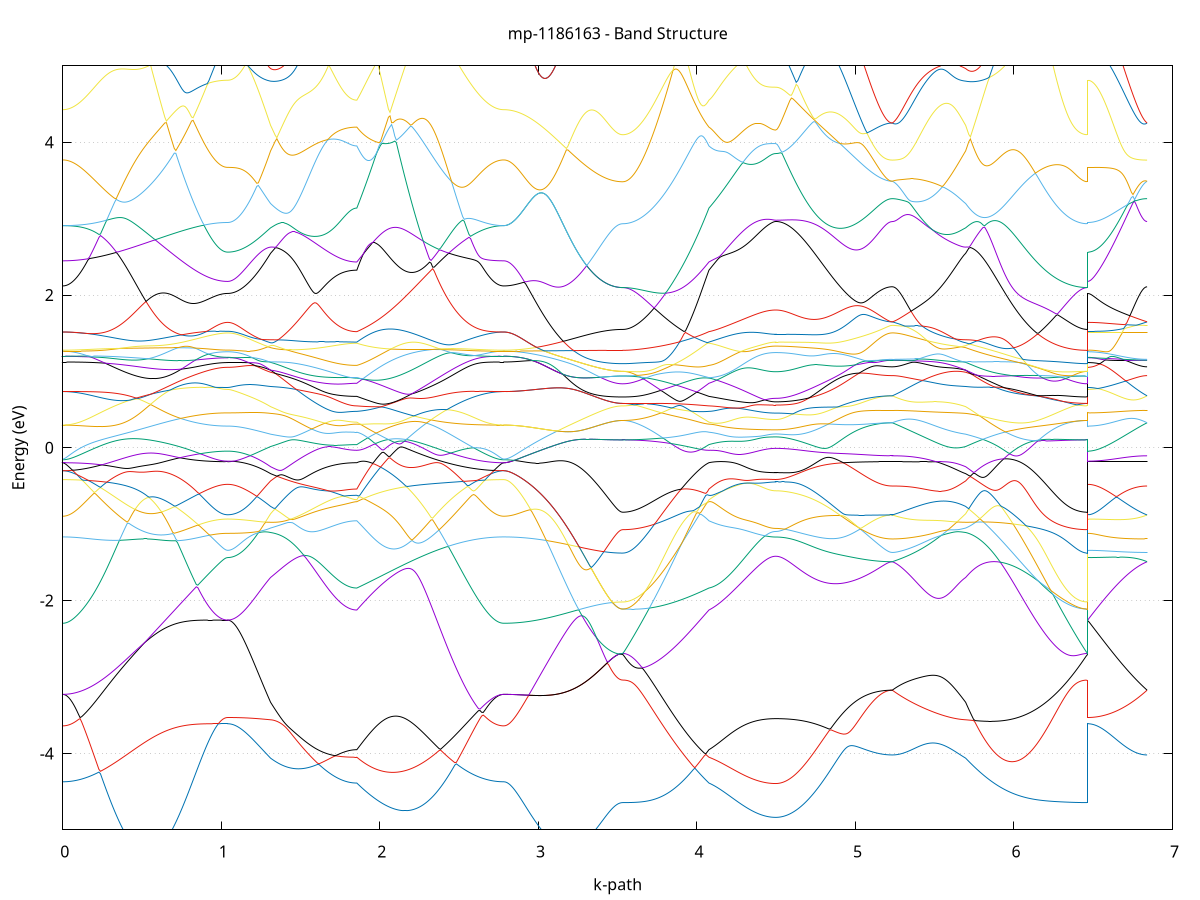 set title 'mp-1186163 - Band Structure'
set xlabel 'k-path'
set ylabel 'Energy (eV)'
set grid y
set yrange [-5:5]
set terminal png size 800,600
set output 'mp-1186163_bands_gnuplot.png'
plot '-' using 1:2 with lines notitle, '-' using 1:2 with lines notitle, '-' using 1:2 with lines notitle, '-' using 1:2 with lines notitle, '-' using 1:2 with lines notitle, '-' using 1:2 with lines notitle, '-' using 1:2 with lines notitle, '-' using 1:2 with lines notitle, '-' using 1:2 with lines notitle, '-' using 1:2 with lines notitle, '-' using 1:2 with lines notitle, '-' using 1:2 with lines notitle, '-' using 1:2 with lines notitle, '-' using 1:2 with lines notitle, '-' using 1:2 with lines notitle, '-' using 1:2 with lines notitle, '-' using 1:2 with lines notitle, '-' using 1:2 with lines notitle, '-' using 1:2 with lines notitle, '-' using 1:2 with lines notitle, '-' using 1:2 with lines notitle, '-' using 1:2 with lines notitle, '-' using 1:2 with lines notitle, '-' using 1:2 with lines notitle, '-' using 1:2 with lines notitle, '-' using 1:2 with lines notitle, '-' using 1:2 with lines notitle, '-' using 1:2 with lines notitle, '-' using 1:2 with lines notitle, '-' using 1:2 with lines notitle, '-' using 1:2 with lines notitle, '-' using 1:2 with lines notitle, '-' using 1:2 with lines notitle, '-' using 1:2 with lines notitle, '-' using 1:2 with lines notitle, '-' using 1:2 with lines notitle, '-' using 1:2 with lines notitle, '-' using 1:2 with lines notitle, '-' using 1:2 with lines notitle, '-' using 1:2 with lines notitle, '-' using 1:2 with lines notitle, '-' using 1:2 with lines notitle, '-' using 1:2 with lines notitle, '-' using 1:2 with lines notitle, '-' using 1:2 with lines notitle, '-' using 1:2 with lines notitle, '-' using 1:2 with lines notitle, '-' using 1:2 with lines notitle, '-' using 1:2 with lines notitle, '-' using 1:2 with lines notitle, '-' using 1:2 with lines notitle, '-' using 1:2 with lines notitle, '-' using 1:2 with lines notitle, '-' using 1:2 with lines notitle, '-' using 1:2 with lines notitle, '-' using 1:2 with lines notitle, '-' using 1:2 with lines notitle, '-' using 1:2 with lines notitle, '-' using 1:2 with lines notitle, '-' using 1:2 with lines notitle, '-' using 1:2 with lines notitle, '-' using 1:2 with lines notitle, '-' using 1:2 with lines notitle, '-' using 1:2 with lines notitle
0.000000 -44.980105
0.009905 -44.980105
0.019811 -44.979805
0.029716 -44.979405
0.039622 -44.978905
0.049527 -44.978205
0.059432 -44.977405
0.069338 -44.976405
0.079243 -44.975205
0.089149 -44.973905
0.099054 -44.972505
0.108959 -44.970905
0.118865 -44.969105
0.128770 -44.967205
0.138676 -44.965205
0.148581 -44.963005
0.158486 -44.960705
0.168392 -44.958205
0.178297 -44.955605
0.188203 -44.952805
0.198108 -44.949905
0.208013 -44.946905
0.217919 -44.943705
0.227824 -44.940405
0.237730 -44.936905
0.247635 -44.933305
0.257540 -44.929605
0.267446 -44.925805
0.277351 -44.921805
0.287257 -44.917705
0.297162 -44.913505
0.307068 -44.909105
0.316973 -44.904705
0.326878 -44.900105
0.336784 -44.895405
0.346689 -44.890605
0.356595 -44.885705
0.366500 -44.880705
0.376405 -44.875505
0.386311 -44.870305
0.396216 -44.865005
0.406122 -44.859505
0.416027 -44.854005
0.425932 -44.848405
0.435838 -44.842705
0.445743 -44.836905
0.455649 -44.831005
0.465554 -44.825005
0.475459 -44.819005
0.485365 -44.812905
0.495270 -44.806705
0.505176 -44.800405
0.515081 -44.794105
0.524986 -44.787705
0.534892 -44.781205
0.544797 -44.774705
0.554703 -44.768105
0.564608 -44.761505
0.574513 -44.754805
0.584419 -44.748005
0.594324 -44.741305
0.604230 -44.734405
0.614135 -44.727605
0.624040 -44.720705
0.633946 -44.713805
0.643851 -44.706805
0.653757 -44.699805
0.663662 -44.692805
0.673567 -44.685805
0.683473 -44.678705
0.693378 -44.671705
0.703284 -44.664605
0.713189 -44.657505
0.723094 -44.650405
0.733000 -44.643305
0.742905 -44.636205
0.752811 -44.629205
0.762716 -44.622105
0.772621 -44.615005
0.782527 -44.607905
0.792432 -44.600905
0.802338 -44.593805
0.812243 -44.586805
0.822149 -44.579805
0.832054 -44.572905
0.841959 -44.565905
0.851865 -44.559005
0.861770 -44.552205
0.871676 -44.545405
0.881581 -44.538605
0.891486 -44.531905
0.901392 -44.525205
0.911297 -44.518605
0.921203 -44.512105
0.931108 -44.505605
0.941013 -44.499205
0.950919 -44.493005
0.960824 -44.486905
0.970730 -44.480905
0.980635 -44.475205
0.990540 -44.469705
1.000446 -44.464605
1.010351 -44.460105
1.020257 -44.456405
1.030162 -44.454005
1.040067 -44.453105
1.040067 -44.453105
1.049733 -44.453105
1.059399 -44.453105
1.069065 -44.453105
1.078731 -44.453105
1.088397 -44.453205
1.098063 -44.453205
1.107729 -44.453205
1.117395 -44.453205
1.127061 -44.453305
1.136727 -44.453305
1.146393 -44.453405
1.156059 -44.453405
1.165725 -44.453505
1.175391 -44.453605
1.185057 -44.453605
1.194723 -44.453705
1.204389 -44.453805
1.214055 -44.453905
1.223721 -44.453905
1.233387 -44.454005
1.243053 -44.454105
1.252719 -44.454205
1.262385 -44.454305
1.272051 -44.454405
1.281717 -44.454505
1.291383 -44.454605
1.301049 -44.454705
1.310715 -44.454905
1.310715 -44.454905
1.320607 -44.455105
1.330499 -44.455805
1.340391 -44.456705
1.350283 -44.457805
1.360175 -44.459205
1.370067 -44.460805
1.379959 -44.462505
1.389851 -44.464405
1.399743 -44.466305
1.409635 -44.468305
1.419527 -44.470405
1.429419 -44.472505
1.439311 -44.474605
1.449203 -44.476705
1.459095 -44.478905
1.468987 -44.481105
1.478879 -44.483205
1.488771 -44.485405
1.498663 -44.487505
1.508556 -44.489605
1.518448 -44.491705
1.528340 -44.493705
1.538232 -44.495705
1.548124 -44.497705
1.558016 -44.499605
1.567908 -44.501505
1.577800 -44.503405
1.587692 -44.505105
1.597584 -44.506905
1.607476 -44.508605
1.617368 -44.510205
1.627260 -44.511805
1.637152 -44.513305
1.647044 -44.514805
1.656936 -44.516205
1.666828 -44.517505
1.676720 -44.518805
1.686612 -44.520005
1.696504 -44.521205
1.706396 -44.522205
1.716288 -44.523305
1.726180 -44.524205
1.736072 -44.525105
1.745964 -44.525905
1.755857 -44.526705
1.765749 -44.527305
1.775641 -44.527905
1.785533 -44.528505
1.795425 -44.528905
1.805317 -44.529305
1.815209 -44.529705
1.825101 -44.529905
1.834993 -44.530105
1.844885 -44.530205
1.854777 -44.530205
1.854777 -44.530205
1.864743 -44.534905
1.874708 -44.539805
1.884674 -44.544805
1.894640 -44.550005
1.904606 -44.555405
1.914571 -44.560805
1.924537 -44.566405
1.934503 -44.572205
1.944469 -44.578005
1.954434 -44.584005
1.964400 -44.590105
1.974366 -44.596305
1.984332 -44.602505
1.994297 -44.608905
2.004263 -44.615305
2.014229 -44.621805
2.024195 -44.628405
2.034161 -44.635005
2.044126 -44.641705
2.054092 -44.648505
2.064058 -44.655205
2.074024 -44.662005
2.083989 -44.668905
2.093955 -44.675705
2.103921 -44.682605
2.113887 -44.689505
2.123852 -44.696405
2.133818 -44.703305
2.143784 -44.710205
2.153750 -44.717105
2.163715 -44.724005
2.173681 -44.730805
2.183647 -44.737705
2.193613 -44.744505
2.203578 -44.751205
2.213544 -44.758005
2.223510 -44.764705
2.233476 -44.771305
2.243441 -44.777905
2.253407 -44.784505
2.263373 -44.791005
2.273339 -44.797405
2.283304 -44.803705
2.293270 -44.810005
2.303236 -44.816305
2.313202 -44.822405
2.323167 -44.828505
2.333133 -44.834505
2.343099 -44.840405
2.353065 -44.846205
2.363030 -44.851905
2.372996 -44.857505
2.382962 -44.863105
2.392928 -44.868505
2.402893 -44.873805
2.412859 -44.879105
2.422825 -44.884205
2.432791 -44.889205
2.442756 -44.894105
2.452722 -44.898905
2.462688 -44.903505
2.472654 -44.908105
2.482620 -44.912505
2.492585 -44.916805
2.502551 -44.920905
2.512517 -44.925005
2.522483 -44.928905
2.532448 -44.932705
2.542414 -44.936305
2.552380 -44.939805
2.562346 -44.943205
2.572311 -44.946405
2.582277 -44.949505
2.592243 -44.952405
2.602209 -44.955205
2.612174 -44.957905
2.622140 -44.960405
2.632106 -44.962805
2.642072 -44.965005
2.652037 -44.967105
2.662003 -44.969005
2.671969 -44.970805
2.681935 -44.972405
2.691900 -44.973905
2.701866 -44.975205
2.711832 -44.976305
2.721798 -44.977305
2.731763 -44.978205
2.741729 -44.978905
2.751695 -44.979405
2.761661 -44.979805
2.771626 -44.980105
2.781592 -44.980105
2.781592 -44.980105
2.791465 -44.980105
2.801337 -44.979805
2.811210 -44.979405
2.821083 -44.978905
2.830955 -44.978205
2.840828 -44.977305
2.850701 -44.976305
2.860573 -44.975105
2.870446 -44.973705
2.880319 -44.972205
2.890191 -44.970605
2.900064 -44.968805
2.909937 -44.966805
2.919809 -44.964705
2.929682 -44.962405
2.939555 -44.960005
2.949427 -44.957405
2.959300 -44.954705
2.969173 -44.951805
2.979045 -44.948805
2.988918 -44.945705
2.998791 -44.942405
3.008663 -44.938905
3.018536 -44.935405
3.028409 -44.931605
3.038281 -44.927805
3.048154 -44.923805
3.058027 -44.919705
3.067899 -44.915405
3.077772 -44.911005
3.087645 -44.906505
3.097517 -44.901905
3.107390 -44.897205
3.117263 -44.892305
3.127135 -44.887305
3.137008 -44.882205
3.146880 -44.877005
3.156753 -44.871705
3.166626 -44.866305
3.176498 -44.860805
3.186371 -44.855205
3.196244 -44.849505
3.206116 -44.843705
3.215989 -44.837905
3.225862 -44.832005
3.235734 -44.826005
3.245607 -44.819905
3.255480 -44.813805
3.265352 -44.807605
3.275225 -44.801305
3.285098 -44.795105
3.294970 -44.788805
3.304843 -44.782505
3.314716 -44.776105
3.324588 -44.769805
3.334461 -44.763505
3.344334 -44.757205
3.354206 -44.750905
3.364079 -44.744705
3.373952 -44.738605
3.383824 -44.732605
3.393697 -44.726705
3.403570 -44.720905
3.413442 -44.715305
3.423315 -44.709905
3.433188 -44.704705
3.443060 -44.699905
3.452933 -44.695305
3.462806 -44.691105
3.472678 -44.687405
3.482551 -44.684105
3.492423 -44.681305
3.502296 -44.679105
3.512169 -44.677405
3.522041 -44.676505
3.531914 -44.676105
3.531914 -44.676105
3.541806 -44.676105
3.551698 -44.675905
3.561590 -44.675605
3.571482 -44.675205
3.581374 -44.674605
3.591266 -44.674005
3.601158 -44.673205
3.611050 -44.672305
3.620942 -44.671305
3.630835 -44.670205
3.640727 -44.669005
3.650619 -44.667605
3.660511 -44.666205
3.670403 -44.664605
3.680295 -44.662905
3.690187 -44.661105
3.700079 -44.659205
3.709971 -44.657105
3.719863 -44.655005
3.729755 -44.652805
3.739647 -44.650405
3.749539 -44.647905
3.759431 -44.645405
3.769323 -44.642705
3.779215 -44.639905
3.789107 -44.637005
3.798999 -44.634005
3.808891 -44.630905
3.818783 -44.627805
3.828675 -44.624505
3.838567 -44.621105
3.848459 -44.617605
3.858351 -44.614105
3.868243 -44.610405
3.878135 -44.606605
3.888028 -44.602805
3.897920 -44.598905
3.907812 -44.594905
3.917704 -44.590805
3.927596 -44.586605
3.937488 -44.582405
3.947380 -44.578005
3.957272 -44.573605
3.967164 -44.569105
3.977056 -44.564605
3.986948 -44.560005
3.996840 -44.555305
4.006732 -44.550505
4.016624 -44.545705
4.026516 -44.540805
4.036408 -44.535905
4.046300 -44.530905
4.056192 -44.525805
4.066084 -44.525705
4.075976 -44.530205
4.075976 -44.530205
4.085771 -44.533305
4.095565 -44.537405
4.105359 -44.541705
4.115153 -44.546105
4.124948 -44.550505
4.134742 -44.554905
4.144536 -44.559205
4.154330 -44.563405
4.164125 -44.567505
4.173919 -44.571605
4.183713 -44.575605
4.193508 -44.579405
4.203302 -44.583205
4.213096 -44.586805
4.222890 -44.590405
4.232685 -44.593905
4.242479 -44.597205
4.252273 -44.600405
4.262068 -44.603605
4.271862 -44.606605
4.281656 -44.609505
4.291450 -44.612205
4.301245 -44.614905
4.311039 -44.617405
4.320833 -44.619805
4.330628 -44.622105
4.340422 -44.624305
4.350216 -44.626305
4.360010 -44.628205
4.369805 -44.630005
4.379599 -44.631705
4.389393 -44.633205
4.399187 -44.634605
4.408982 -44.635905
4.418776 -44.637005
4.428570 -44.638005
4.438365 -44.638905
4.448159 -44.639605
4.457953 -44.640205
4.467747 -44.640705
4.477542 -44.641005
4.487336 -44.641205
4.497130 -44.641305
4.497130 -44.641305
4.507069 -44.641205
4.517007 -44.641105
4.526945 -44.640805
4.536884 -44.640505
4.546822 -44.640105
4.556760 -44.639605
4.566699 -44.638905
4.576637 -44.638205
4.586576 -44.637405
4.596514 -44.636505
4.606452 -44.635505
4.616391 -44.634505
4.626329 -44.633305
4.636267 -44.632005
4.646206 -44.630705
4.656144 -44.629205
4.666082 -44.627705
4.676021 -44.626105
4.685959 -44.624405
4.695898 -44.622605
4.705836 -44.620705
4.715774 -44.618705
4.725713 -44.616705
4.735651 -44.614505
4.745589 -44.612305
4.755528 -44.610005
4.765466 -44.607605
4.775404 -44.605205
4.785343 -44.602605
4.795281 -44.600005
4.805219 -44.597405
4.815158 -44.594605
4.825096 -44.591805
4.835035 -44.588905
4.844973 -44.585905
4.854911 -44.582905
4.864850 -44.579805
4.874788 -44.576605
4.884726 -44.573405
4.894665 -44.570105
4.904603 -44.566705
4.914541 -44.563305
4.924480 -44.559905
4.934418 -44.556405
4.944357 -44.552805
4.954295 -44.549205
4.964233 -44.545505
4.974172 -44.541805
4.984110 -44.538105
4.994048 -44.534305
5.003987 -44.530505
5.013925 -44.526605
5.023863 -44.522705
5.033802 -44.518805
5.043740 -44.514905
5.053679 -44.510905
5.063617 -44.507005
5.073555 -44.503005
5.083494 -44.499005
5.093432 -44.495005
5.103370 -44.491105
5.113309 -44.487105
5.123247 -44.483205
5.133185 -44.479405
5.143124 -44.475605
5.153062 -44.471905
5.163000 -44.468305
5.172939 -44.464905
5.182877 -44.461805
5.192816 -44.459005
5.202754 -44.456505
5.212692 -44.454705
5.222631 -44.453505
5.232569 -44.453105
5.232569 -44.453105
5.242411 -44.453205
5.252254 -44.453605
5.262096 -44.454205
5.271939 -44.454905
5.281781 -44.455805
5.291624 -44.456805
5.301466 -44.457805
5.311309 -44.458905
5.321151 -44.460005
5.330994 -44.461205
5.340836 -44.462305
5.350679 -44.463305
5.360521 -44.464405
5.370364 -44.465405
5.380206 -44.466305
5.390049 -44.467205
5.399891 -44.468105
5.409734 -44.468805
5.419576 -44.469505
5.429419 -44.470105
5.439261 -44.470705
5.449104 -44.471105
5.458946 -44.471505
5.468789 -44.471805
5.478631 -44.472005
5.488474 -44.472105
5.498316 -44.472105
5.508159 -44.472005
5.518001 -44.471805
5.527844 -44.471605
5.537686 -44.471205
5.547528 -44.470705
5.557371 -44.470205
5.567213 -44.469505
5.577056 -44.468805
5.586898 -44.467905
5.596741 -44.467005
5.606583 -44.466005
5.616426 -44.464905
5.626268 -44.463605
5.636111 -44.462405
5.645953 -44.461005
5.655796 -44.459605
5.665638 -44.458105
5.675481 -44.456705
5.685323 -44.455405
5.695166 -44.454905
5.695166 -44.454905
5.705158 -44.455005
5.715151 -44.455105
5.725143 -44.455405
5.735136 -44.458705
5.745128 -44.462205
5.755121 -44.465705
5.765113 -44.469305
5.775105 -44.473005
5.785098 -44.476705
5.795090 -44.480505
5.805083 -44.484305
5.815075 -44.488205
5.825068 -44.492105
5.835060 -44.496005
5.845053 -44.500005
5.855045 -44.504105
5.865038 -44.508105
5.875030 -44.512205
5.885023 -44.516305
5.895015 -44.520405
5.905008 -44.524505
5.915000 -44.528705
5.924993 -44.532805
5.934985 -44.537005
5.944977 -44.541105
5.954970 -44.545305
5.964962 -44.549405
5.974955 -44.553605
5.984947 -44.557705
5.994940 -44.561805
6.004932 -44.565805
6.014925 -44.569905
6.024917 -44.573905
6.034910 -44.577905
6.044902 -44.581805
6.054895 -44.585705
6.064887 -44.589605
6.074880 -44.593405
6.084872 -44.597105
6.094864 -44.600805
6.104857 -44.604505
6.114849 -44.608105
6.124842 -44.611605
6.134834 -44.615005
6.144827 -44.618405
6.154819 -44.621705
6.164812 -44.625005
6.174804 -44.628105
6.184797 -44.631205
6.194789 -44.634205
6.204782 -44.637105
6.214774 -44.639905
6.224767 -44.642605
6.234759 -44.645305
6.244751 -44.647805
6.254744 -44.650205
6.264736 -44.652605
6.274729 -44.654805
6.284721 -44.657005
6.294714 -44.659005
6.304706 -44.660905
6.314699 -44.662705
6.324691 -44.664405
6.334684 -44.666005
6.344676 -44.667505
6.354669 -44.668905
6.364661 -44.670105
6.374654 -44.671205
6.384646 -44.672305
6.394638 -44.673205
6.404631 -44.673905
6.414623 -44.674605
6.424616 -44.675205
6.434608 -44.675605
6.444601 -44.675905
6.454593 -44.676105
6.464586 -44.676105
6.464586 -44.453105
6.474458 -44.453105
6.484331 -44.453105
6.494204 -44.453105
6.504076 -44.453105
6.513949 -44.453105
6.523822 -44.453105
6.533694 -44.453105
6.543567 -44.453105
6.553440 -44.453105
6.563312 -44.453105
6.573185 -44.453105
6.583058 -44.453105
6.592930 -44.453105
6.602803 -44.453105
6.612676 -44.453105
6.622548 -44.453105
6.632421 -44.453105
6.642294 -44.453105
6.652166 -44.453105
6.662039 -44.453105
6.671912 -44.453105
6.681784 -44.453105
6.691657 -44.453105
6.701530 -44.453105
6.711402 -44.453105
6.721275 -44.453105
6.731148 -44.453105
6.741020 -44.453105
6.750893 -44.453105
6.760765 -44.453105
6.770638 -44.453105
6.780511 -44.453105
6.790383 -44.453105
6.800256 -44.453105
6.810129 -44.453105
6.820001 -44.453105
6.829874 -44.453105
6.839747 -44.453105
e
0.000000 -44.139305
0.009905 -44.139405
0.019811 -44.139605
0.029716 -44.139905
0.039622 -44.140305
0.049527 -44.140805
0.059432 -44.141505
0.069338 -44.142305
0.079243 -44.143205
0.089149 -44.144205
0.099054 -44.145305
0.108959 -44.146605
0.118865 -44.147905
0.128770 -44.149405
0.138676 -44.151005
0.148581 -44.152705
0.158486 -44.154505
0.168392 -44.156405
0.178297 -44.158405
0.188203 -44.160505
0.198108 -44.162805
0.208013 -44.165105
0.217919 -44.167505
0.227824 -44.170005
0.237730 -44.172605
0.247635 -44.175305
0.257540 -44.178005
0.267446 -44.180905
0.277351 -44.183805
0.287257 -44.186805
0.297162 -44.189905
0.307068 -44.193105
0.316973 -44.196305
0.326878 -44.199605
0.336784 -44.203005
0.346689 -44.206405
0.356595 -44.209905
0.366500 -44.213405
0.376405 -44.217005
0.386311 -44.220605
0.396216 -44.224305
0.406122 -44.228005
0.416027 -44.231705
0.425932 -44.235505
0.435838 -44.239305
0.445743 -44.243105
0.455649 -44.247005
0.465554 -44.250805
0.475459 -44.254705
0.485365 -44.258605
0.495270 -44.262505
0.505176 -44.266405
0.515081 -44.270305
0.524986 -44.274305
0.534892 -44.278205
0.544797 -44.282105
0.554703 -44.285905
0.564608 -44.289805
0.574513 -44.293705
0.584419 -44.297505
0.594324 -44.301305
0.604230 -44.305005
0.614135 -44.308805
0.624040 -44.312505
0.633946 -44.316105
0.643851 -44.319805
0.653757 -44.323305
0.663662 -44.326905
0.673567 -44.330305
0.683473 -44.333705
0.693378 -44.337105
0.703284 -44.340405
0.713189 -44.343605
0.723094 -44.346805
0.733000 -44.349905
0.742905 -44.352905
0.752811 -44.355905
0.762716 -44.358805
0.772621 -44.361605
0.782527 -44.364305
0.792432 -44.366905
0.802338 -44.369505
0.812243 -44.372005
0.822149 -44.374305
0.832054 -44.376605
0.841959 -44.378805
0.851865 -44.380905
0.861770 -44.382905
0.871676 -44.384805
0.881581 -44.386605
0.891486 -44.388305
0.901392 -44.389905
0.911297 -44.391405
0.921203 -44.392805
0.931108 -44.394005
0.941013 -44.395205
0.950919 -44.396305
0.960824 -44.397205
0.970730 -44.398105
0.980635 -44.398805
0.990540 -44.399405
1.000446 -44.399905
1.010351 -44.403105
1.020257 -44.406505
1.030162 -44.408805
1.040067 -44.409605
1.040067 -44.409605
1.049733 -44.409505
1.059399 -44.409405
1.069065 -44.409105
1.078731 -44.408705
1.088397 -44.408205
1.098063 -44.407605
1.107729 -44.406905
1.117395 -44.406105
1.127061 -44.405705
1.136727 -44.406905
1.146393 -44.408105
1.156059 -44.409505
1.165725 -44.411005
1.175391 -44.412605
1.185057 -44.414305
1.194723 -44.416105
1.204389 -44.418005
1.214055 -44.420005
1.223721 -44.422205
1.233387 -44.424405
1.243053 -44.426705
1.252719 -44.429205
1.262385 -44.431705
1.272051 -44.434305
1.281717 -44.437005
1.291383 -44.439805
1.301049 -44.442705
1.310715 -44.445705
1.310715 -44.445705
1.320607 -44.447805
1.330499 -44.450005
1.340391 -44.452105
1.350283 -44.454205
1.360175 -44.456305
1.370067 -44.458405
1.379959 -44.460505
1.389851 -44.462505
1.399743 -44.464505
1.409635 -44.466505
1.419527 -44.468405
1.429419 -44.470405
1.439311 -44.472305
1.449203 -44.474105
1.459095 -44.476005
1.468987 -44.477805
1.478879 -44.479605
1.488771 -44.481305
1.498663 -44.483005
1.508556 -44.484705
1.518448 -44.486305
1.528340 -44.487905
1.538232 -44.489505
1.548124 -44.491005
1.558016 -44.492505
1.567908 -44.494005
1.577800 -44.495405
1.587692 -44.496705
1.597584 -44.498105
1.607476 -44.499305
1.617368 -44.500605
1.627260 -44.501805
1.637152 -44.502905
1.647044 -44.504005
1.656936 -44.505105
1.666828 -44.506105
1.676720 -44.507005
1.686612 -44.507905
1.696504 -44.508805
1.706396 -44.509605
1.716288 -44.510305
1.726180 -44.511105
1.736072 -44.511705
1.745964 -44.512305
1.755857 -44.512905
1.765749 -44.513405
1.775641 -44.513805
1.785533 -44.514205
1.795425 -44.514605
1.805317 -44.514905
1.815209 -44.515105
1.825101 -44.515305
1.834993 -44.515405
1.844885 -44.515505
1.854777 -44.515505
1.854777 -44.515505
1.864743 -44.510305
1.874708 -44.505005
1.884674 -44.499605
1.894640 -44.494305
1.904606 -44.488805
1.914571 -44.483405
1.924537 -44.477905
1.934503 -44.472405
1.944469 -44.466805
1.954434 -44.461205
1.964400 -44.455605
1.974366 -44.450005
1.984332 -44.444305
1.994297 -44.438705
2.004263 -44.433005
2.014229 -44.427305
2.024195 -44.421605
2.034161 -44.415905
2.044126 -44.410205
2.054092 -44.404505
2.064058 -44.398705
2.074024 -44.393005
2.083989 -44.387305
2.093955 -44.381605
2.103921 -44.375905
2.113887 -44.370305
2.123852 -44.364605
2.133818 -44.359005
2.143784 -44.353405
2.153750 -44.347805
2.163715 -44.342205
2.173681 -44.336705
2.183647 -44.331205
2.193613 -44.325705
2.203578 -44.320305
2.213544 -44.314905
2.223510 -44.309505
2.233476 -44.304205
2.243441 -44.299005
2.253407 -44.293705
2.263373 -44.288605
2.273339 -44.283505
2.283304 -44.278405
2.293270 -44.273405
2.303236 -44.268505
2.313202 -44.263705
2.323167 -44.258805
2.333133 -44.254105
2.343099 -44.249505
2.353065 -44.244905
2.363030 -44.240305
2.372996 -44.235905
2.382962 -44.231505
2.392928 -44.227305
2.402893 -44.223005
2.412859 -44.218905
2.422825 -44.214905
2.432791 -44.211005
2.442756 -44.207105
2.452722 -44.203305
2.462688 -44.199705
2.472654 -44.196105
2.482620 -44.192605
2.492585 -44.189205
2.502551 -44.186005
2.512517 -44.182805
2.522483 -44.179705
2.532448 -44.176705
2.542414 -44.173905
2.552380 -44.171105
2.562346 -44.168405
2.572311 -44.165905
2.582277 -44.163505
2.592243 -44.161105
2.602209 -44.158905
2.612174 -44.156805
2.622140 -44.154905
2.632106 -44.153005
2.642072 -44.151205
2.652037 -44.149605
2.662003 -44.148105
2.671969 -44.146705
2.681935 -44.145405
2.691900 -44.144305
2.701866 -44.143205
2.711832 -44.142305
2.721798 -44.141505
2.731763 -44.140805
2.741729 -44.140305
2.751695 -44.139905
2.761661 -44.139605
2.771626 -44.139405
2.781592 -44.139305
2.781592 -44.139305
2.791465 -44.139305
2.801337 -44.139305
2.811210 -44.139305
2.821083 -44.139305
2.830955 -44.139405
2.840828 -44.139405
2.850701 -44.139405
2.860573 -44.140805
2.870446 -44.142305
2.880319 -44.144005
2.890191 -44.145905
2.900064 -44.147905
2.909937 -44.150105
2.919809 -44.152505
2.929682 -44.155105
2.939555 -44.157805
2.949427 -44.160705
2.959300 -44.163805
2.969173 -44.167005
2.979045 -44.170405
2.988918 -44.173905
2.998791 -44.177705
3.008663 -44.181505
3.018536 -44.185505
3.028409 -44.189705
3.038281 -44.194005
3.048154 -44.198405
3.058027 -44.203005
3.067899 -44.207805
3.077772 -44.212605
3.087645 -44.217605
3.097517 -44.222805
3.107390 -44.228005
3.117263 -44.233405
3.127135 -44.238905
3.137008 -44.244505
3.146880 -44.250205
3.156753 -44.256105
3.166626 -44.262005
3.176498 -44.268005
3.186371 -44.274105
3.196244 -44.280305
3.206116 -44.286605
3.215989 -44.293005
3.225862 -44.299405
3.235734 -44.305905
3.245607 -44.312505
3.255480 -44.319105
3.265352 -44.325805
3.275225 -44.332405
3.285098 -44.339205
3.294970 -44.345905
3.304843 -44.352705
3.314716 -44.359405
3.324588 -44.366105
3.334461 -44.372805
3.344334 -44.379505
3.354206 -44.386105
3.364079 -44.392705
3.373952 -44.399105
3.383824 -44.405505
3.393697 -44.411705
3.403570 -44.417705
3.413442 -44.423605
3.423315 -44.429205
3.433188 -44.434605
3.443060 -44.439705
3.452933 -44.444405
3.462806 -44.448705
3.472678 -44.452705
3.482551 -44.456105
3.492423 -44.459005
3.502296 -44.461305
3.512169 -44.462905
3.522041 -44.463905
3.531914 -44.464305
3.531914 -44.464305
3.541806 -44.464305
3.551698 -44.464305
3.561590 -44.464305
3.571482 -44.464205
3.581374 -44.464205
3.591266 -44.464205
3.601158 -44.464205
3.611050 -44.464205
3.620942 -44.464105
3.630835 -44.464105
3.640727 -44.464105
3.650619 -44.464105
3.660511 -44.464105
3.670403 -44.464105
3.680295 -44.464105
3.690187 -44.464105
3.700079 -44.464205
3.709971 -44.464305
3.719863 -44.464405
3.729755 -44.464505
3.739647 -44.464705
3.749539 -44.464905
3.759431 -44.465105
3.769323 -44.465405
3.779215 -44.465705
3.789107 -44.466105
3.798999 -44.466605
3.808891 -44.467105
3.818783 -44.467805
3.828675 -44.468405
3.838567 -44.469205
3.848459 -44.470105
3.858351 -44.471105
3.868243 -44.472205
3.878135 -44.473405
3.888028 -44.474705
3.897920 -44.476205
3.907812 -44.477705
3.917704 -44.479505
3.927596 -44.481405
3.937488 -44.483405
3.947380 -44.485605
3.957272 -44.488005
3.967164 -44.490505
3.977056 -44.493205
3.986948 -44.496105
3.996840 -44.499205
4.006732 -44.502405
4.016624 -44.505905
4.026516 -44.509505
4.036408 -44.513305
4.046300 -44.517305
4.056192 -44.521405
4.066084 -44.520705
4.075976 -44.515505
4.075976 -44.515505
4.085771 -44.512205
4.095565 -44.507905
4.105359 -44.503405
4.115153 -44.498905
4.124948 -44.494405
4.134742 -44.489905
4.144536 -44.485605
4.154330 -44.481405
4.164125 -44.477305
4.173919 -44.473305
4.183713 -44.469505
4.193508 -44.465805
4.203302 -44.462205
4.213096 -44.458805
4.222890 -44.455405
4.232685 -44.452305
4.242479 -44.449205
4.252273 -44.446305
4.262068 -44.443605
4.271862 -44.441005
4.281656 -44.438505
4.291450 -44.436105
4.301245 -44.433905
4.311039 -44.431805
4.320833 -44.429805
4.330628 -44.427905
4.340422 -44.426205
4.350216 -44.424605
4.360010 -44.423105
4.369805 -44.421705
4.379599 -44.420405
4.389393 -44.419305
4.399187 -44.418205
4.408982 -44.417305
4.418776 -44.416505
4.428570 -44.415705
4.438365 -44.415105
4.448159 -44.414605
4.457953 -44.414105
4.467747 -44.413805
4.477542 -44.413505
4.487336 -44.413405
4.497130 -44.413305
4.497130 -44.413305
4.507069 -44.413305
4.517007 -44.413305
4.526945 -44.413305
4.536884 -44.413305
4.546822 -44.413305
4.556760 -44.413205
4.566699 -44.413205
4.576637 -44.413105
4.586576 -44.413105
4.596514 -44.413005
4.606452 -44.412905
4.616391 -44.412805
4.626329 -44.412705
4.636267 -44.412705
4.646206 -44.412505
4.656144 -44.412405
4.666082 -44.412305
4.676021 -44.412205
4.685959 -44.412105
4.695898 -44.412005
4.705836 -44.411805
4.715774 -44.411705
4.725713 -44.411605
4.735651 -44.411405
4.745589 -44.411305
4.755528 -44.411105
4.765466 -44.411005
4.775404 -44.410805
4.785343 -44.410605
4.795281 -44.410505
4.805219 -44.410305
4.815158 -44.410105
4.825096 -44.410005
4.835035 -44.409805
4.844973 -44.409605
4.854911 -44.409505
4.864850 -44.409305
4.874788 -44.409105
4.884726 -44.408905
4.894665 -44.408805
4.904603 -44.408605
4.914541 -44.408405
4.924480 -44.408305
4.934418 -44.408105
4.944357 -44.407905
4.954295 -44.407805
4.964233 -44.407605
4.974172 -44.407505
4.984110 -44.407305
4.994048 -44.407205
5.003987 -44.407005
5.013925 -44.406905
5.023863 -44.406705
5.033802 -44.406605
5.043740 -44.406505
5.053679 -44.406305
5.063617 -44.406205
5.073555 -44.406105
5.083494 -44.406005
5.093432 -44.405905
5.103370 -44.405805
5.113309 -44.405705
5.123247 -44.405705
5.133185 -44.405605
5.143124 -44.405505
5.153062 -44.405405
5.163000 -44.405405
5.172939 -44.405305
5.182877 -44.405305
5.192816 -44.405305
5.202754 -44.405205
5.212692 -44.405205
5.222631 -44.405205
5.232569 -44.405205
5.232569 -44.405205
5.242411 -44.405305
5.252254 -44.405405
5.262096 -44.405505
5.271939 -44.405505
5.281781 -44.405505
5.291624 -44.405405
5.301466 -44.405305
5.311309 -44.405105
5.321151 -44.405005
5.330994 -44.404705
5.340836 -44.404505
5.350679 -44.404205
5.360521 -44.403805
5.370364 -44.403405
5.380206 -44.403005
5.390049 -44.402505
5.399891 -44.402005
5.409734 -44.401505
5.419576 -44.400905
5.429419 -44.400305
5.439261 -44.399605
5.449104 -44.398905
5.458946 -44.398205
5.468789 -44.397405
5.478631 -44.396705
5.488474 -44.397605
5.498316 -44.398605
5.508159 -44.399805
5.518001 -44.401105
5.527844 -44.402605
5.537686 -44.404205
5.547528 -44.405905
5.557371 -44.407805
5.567213 -44.409805
5.577056 -44.411905
5.586898 -44.414205
5.596741 -44.416605
5.606583 -44.419205
5.616426 -44.421905
5.626268 -44.424705
5.636111 -44.427605
5.645953 -44.430705
5.655796 -44.433805
5.665638 -44.437005
5.675481 -44.440205
5.685323 -44.443305
5.695166 -44.445705
5.695166 -44.445705
5.705158 -44.448805
5.715151 -44.452105
5.725143 -44.455305
5.735136 -44.455405
5.745128 -44.455505
5.755121 -44.455705
5.765113 -44.455805
5.775105 -44.456005
5.785098 -44.456105
5.795090 -44.456305
5.805083 -44.456405
5.815075 -44.456605
5.825068 -44.456705
5.835060 -44.456905
5.845053 -44.457005
5.855045 -44.457205
5.865038 -44.457405
5.875030 -44.457505
5.885023 -44.457705
5.895015 -44.457905
5.905008 -44.458005
5.915000 -44.458205
5.924993 -44.458405
5.934985 -44.458505
5.944977 -44.458705
5.954970 -44.458905
5.964962 -44.459005
5.974955 -44.459205
5.984947 -44.459405
5.994940 -44.459505
6.004932 -44.459705
6.014925 -44.459905
6.024917 -44.460005
6.034910 -44.460205
6.044902 -44.460405
6.054895 -44.460505
6.064887 -44.460705
6.074880 -44.460805
6.084872 -44.461005
6.094864 -44.461105
6.104857 -44.461305
6.114849 -44.461405
6.124842 -44.461605
6.134834 -44.461705
6.144827 -44.461905
6.154819 -44.462005
6.164812 -44.462105
6.174804 -44.462305
6.184797 -44.462405
6.194789 -44.462505
6.204782 -44.462705
6.214774 -44.462805
6.224767 -44.462905
6.234759 -44.463005
6.244751 -44.463105
6.254744 -44.463205
6.264736 -44.463305
6.274729 -44.463405
6.284721 -44.463505
6.294714 -44.463605
6.304706 -44.463605
6.314699 -44.463705
6.324691 -44.463805
6.334684 -44.463905
6.344676 -44.463905
6.354669 -44.464005
6.364661 -44.464005
6.374654 -44.464105
6.384646 -44.464105
6.394638 -44.464205
6.404631 -44.464205
6.414623 -44.464205
6.424616 -44.464205
6.434608 -44.464305
6.444601 -44.464305
6.454593 -44.464305
6.464586 -44.464305
6.464586 -44.409605
6.474458 -44.409605
6.484331 -44.409605
6.494204 -44.409605
6.504076 -44.409505
6.513949 -44.409505
6.523822 -44.409505
6.533694 -44.409405
6.543567 -44.409405
6.553440 -44.409305
6.563312 -44.409205
6.573185 -44.409205
6.583058 -44.409105
6.592930 -44.409005
6.602803 -44.408905
6.612676 -44.408805
6.622548 -44.408705
6.632421 -44.408605
6.642294 -44.408405
6.652166 -44.408305
6.662039 -44.408205
6.671912 -44.408005
6.681784 -44.407905
6.691657 -44.407805
6.701530 -44.407605
6.711402 -44.407505
6.721275 -44.407305
6.731148 -44.407105
6.741020 -44.407005
6.750893 -44.406805
6.760765 -44.406605
6.770638 -44.406505
6.780511 -44.406305
6.790383 -44.406105
6.800256 -44.405905
6.810129 -44.405805
6.820001 -44.405605
6.829874 -44.405405
6.839747 -44.405205
e
0.000000 -44.135005
0.009905 -44.135005
0.019811 -44.135105
0.029716 -44.135205
0.039622 -44.135405
0.049527 -44.135605
0.059432 -44.135805
0.069338 -44.136105
0.079243 -44.136405
0.089149 -44.136805
0.099054 -44.137205
0.108959 -44.137705
0.118865 -44.138205
0.128770 -44.138805
0.138676 -44.139405
0.148581 -44.140005
0.158486 -44.140705
0.168392 -44.141405
0.178297 -44.142205
0.188203 -44.143105
0.198108 -44.143905
0.208013 -44.144905
0.217919 -44.145805
0.227824 -44.146905
0.237730 -44.147905
0.247635 -44.149005
0.257540 -44.150205
0.267446 -44.151405
0.277351 -44.152705
0.287257 -44.154005
0.297162 -44.155405
0.307068 -44.156805
0.316973 -44.158205
0.326878 -44.159805
0.336784 -44.161305
0.346689 -44.162905
0.356595 -44.164605
0.366500 -44.166305
0.376405 -44.168105
0.386311 -44.169905
0.396216 -44.171805
0.406122 -44.173805
0.416027 -44.175705
0.425932 -44.177805
0.435838 -44.179905
0.445743 -44.182105
0.455649 -44.184305
0.465554 -44.186505
0.475459 -44.188905
0.485365 -44.191305
0.495270 -44.193705
0.505176 -44.196205
0.515081 -44.198805
0.524986 -44.201405
0.534892 -44.204105
0.544797 -44.206805
0.554703 -44.209705
0.564608 -44.212505
0.574513 -44.215505
0.584419 -44.218505
0.594324 -44.221505
0.604230 -44.224605
0.614135 -44.227805
0.624040 -44.231105
0.633946 -44.234405
0.643851 -44.237805
0.653757 -44.241205
0.663662 -44.244705
0.673567 -44.248305
0.683473 -44.252005
0.693378 -44.255705
0.703284 -44.259505
0.713189 -44.263305
0.723094 -44.267205
0.733000 -44.271205
0.742905 -44.275205
0.752811 -44.279305
0.762716 -44.283505
0.772621 -44.287805
0.782527 -44.292105
0.792432 -44.296505
0.802338 -44.300905
0.812243 -44.305405
0.822149 -44.310005
0.832054 -44.314605
0.841959 -44.319305
0.851865 -44.324105
0.861770 -44.328905
0.871676 -44.333805
0.881581 -44.338705
0.891486 -44.343705
0.901392 -44.348705
0.911297 -44.353805
0.921203 -44.358905
0.931108 -44.364105
0.941013 -44.369205
0.950919 -44.374405
0.960824 -44.379505
0.970730 -44.384605
0.980635 -44.389605
0.990540 -44.394505
1.000446 -44.399005
1.010351 -44.400305
1.020257 -44.400605
1.030162 -44.400805
1.040067 -44.400805
1.040067 -44.400805
1.049733 -44.400905
1.059399 -44.401105
1.069065 -44.401405
1.078731 -44.401805
1.088397 -44.402305
1.098063 -44.403005
1.107729 -44.403805
1.117395 -44.404705
1.127061 -44.405205
1.136727 -44.404205
1.146393 -44.403005
1.156059 -44.401805
1.165725 -44.400505
1.175391 -44.399005
1.185057 -44.397505
1.194723 -44.395805
1.204389 -44.394105
1.214055 -44.392305
1.223721 -44.390305
1.233387 -44.388305
1.243053 -44.386205
1.252719 -44.384005
1.262385 -44.381705
1.272051 -44.379305
1.281717 -44.376805
1.291383 -44.374305
1.301049 -44.371605
1.310715 -44.368905
1.310715 -44.368905
1.320607 -44.366705
1.330499 -44.364205
1.340391 -44.361505
1.350283 -44.358405
1.360175 -44.355205
1.370067 -44.351905
1.379959 -44.348405
1.389851 -44.344805
1.399743 -44.341205
1.409635 -44.337505
1.419527 -44.333805
1.429419 -44.330005
1.439311 -44.326305
1.449203 -44.322505
1.459095 -44.318805
1.468987 -44.315105
1.478879 -44.311505
1.488771 -44.307905
1.498663 -44.304305
1.508556 -44.300805
1.518448 -44.297405
1.528340 -44.294005
1.538232 -44.290705
1.548124 -44.287505
1.558016 -44.284405
1.567908 -44.281305
1.577800 -44.278305
1.587692 -44.275405
1.597584 -44.272605
1.607476 -44.269805
1.617368 -44.267205
1.627260 -44.264705
1.637152 -44.262205
1.647044 -44.259905
1.656936 -44.257605
1.666828 -44.255505
1.676720 -44.253405
1.686612 -44.251405
1.696504 -44.249605
1.706396 -44.247905
1.716288 -44.246305
1.726180 -44.244705
1.736072 -44.243305
1.745964 -44.242005
1.755857 -44.240805
1.765749 -44.239705
1.775641 -44.238805
1.785533 -44.237905
1.795425 -44.237205
1.805317 -44.236605
1.815209 -44.236005
1.825101 -44.235605
1.834993 -44.235405
1.844885 -44.235205
1.854777 -44.235105
1.854777 -44.235105
1.864743 -44.235505
1.874708 -44.235705
1.884674 -44.235705
1.894640 -44.235705
1.904606 -44.235605
1.914571 -44.235305
1.924537 -44.234905
1.934503 -44.234505
1.944469 -44.233905
1.954434 -44.233205
1.964400 -44.232505
1.974366 -44.231705
1.984332 -44.230805
1.994297 -44.229805
2.004263 -44.228705
2.014229 -44.227605
2.024195 -44.226405
2.034161 -44.225105
2.044126 -44.223805
2.054092 -44.222505
2.064058 -44.221105
2.074024 -44.219605
2.083989 -44.218105
2.093955 -44.216605
2.103921 -44.215105
2.113887 -44.213505
2.123852 -44.211905
2.133818 -44.210205
2.143784 -44.208605
2.153750 -44.206905
2.163715 -44.205205
2.173681 -44.203505
2.183647 -44.201805
2.193613 -44.200105
2.203578 -44.198305
2.213544 -44.196605
2.223510 -44.194905
2.233476 -44.193105
2.243441 -44.191405
2.253407 -44.189705
2.263373 -44.187905
2.273339 -44.186205
2.283304 -44.184505
2.293270 -44.182805
2.303236 -44.181105
2.313202 -44.179405
2.323167 -44.177805
2.333133 -44.176105
2.343099 -44.174505
2.353065 -44.172905
2.363030 -44.171305
2.372996 -44.169805
2.382962 -44.168205
2.392928 -44.166705
2.402893 -44.165205
2.412859 -44.163805
2.422825 -44.162305
2.432791 -44.160905
2.442756 -44.159505
2.452722 -44.158205
2.462688 -44.156905
2.472654 -44.155605
2.482620 -44.154305
2.492585 -44.153105
2.502551 -44.151905
2.512517 -44.150805
2.522483 -44.149705
2.532448 -44.148605
2.542414 -44.147605
2.552380 -44.146605
2.562346 -44.145605
2.572311 -44.144705
2.582277 -44.143805
2.592243 -44.143005
2.602209 -44.142205
2.612174 -44.141405
2.622140 -44.140705
2.632106 -44.140005
2.642072 -44.139405
2.652037 -44.138805
2.662003 -44.138205
2.671969 -44.137705
2.681935 -44.137205
2.691900 -44.136805
2.701866 -44.136405
2.711832 -44.136105
2.721798 -44.135805
2.731763 -44.135605
2.741729 -44.135405
2.751695 -44.135205
2.761661 -44.135105
2.771626 -44.135005
2.781592 -44.135005
2.781592 -44.135005
2.791465 -44.135105
2.801337 -44.135405
2.811210 -44.135805
2.821083 -44.136405
2.830955 -44.137305
2.840828 -44.138205
2.850701 -44.139405
2.860573 -44.139405
2.870446 -44.139505
2.880319 -44.139505
2.890191 -44.139605
2.900064 -44.139605
2.909937 -44.139705
2.919809 -44.139705
2.929682 -44.139805
2.939555 -44.139805
2.949427 -44.139905
2.959300 -44.140005
2.969173 -44.140105
2.979045 -44.140105
2.988918 -44.140205
2.998791 -44.140305
3.008663 -44.140405
3.018536 -44.140505
3.028409 -44.140505
3.038281 -44.140605
3.048154 -44.140705
3.058027 -44.140805
3.067899 -44.140905
3.077772 -44.141005
3.087645 -44.141105
3.097517 -44.141205
3.107390 -44.141305
3.117263 -44.141405
3.127135 -44.141505
3.137008 -44.141605
3.146880 -44.141705
3.156753 -44.141805
3.166626 -44.141905
3.176498 -44.142005
3.186371 -44.142105
3.196244 -44.142205
3.206116 -44.142305
3.215989 -44.142405
3.225862 -44.142505
3.235734 -44.142605
3.245607 -44.142705
3.255480 -44.142805
3.265352 -44.142905
3.275225 -44.143005
3.285098 -44.143105
3.294970 -44.143205
3.304843 -44.143305
3.314716 -44.143405
3.324588 -44.143505
3.334461 -44.143505
3.344334 -44.143605
3.354206 -44.143705
3.364079 -44.143805
3.373952 -44.143805
3.383824 -44.143905
3.393697 -44.143905
3.403570 -44.144005
3.413442 -44.144005
3.423315 -44.144105
3.433188 -44.144105
3.443060 -44.144205
3.452933 -44.144205
3.462806 -44.144205
3.472678 -44.144305
3.482551 -44.144305
3.492423 -44.144305
3.502296 -44.144305
3.512169 -44.144305
3.522041 -44.144405
3.531914 -44.144305
3.531914 -44.144405
3.541806 -44.144405
3.551698 -44.144605
3.561590 -44.144905
3.571482 -44.145305
3.581374 -44.145905
3.591266 -44.146505
3.601158 -44.147305
3.611050 -44.148205
3.620942 -44.149305
3.630835 -44.150405
3.640727 -44.151605
3.650619 -44.153005
3.660511 -44.154405
3.670403 -44.156005
3.680295 -44.157605
3.690187 -44.159405
3.700079 -44.161205
3.709971 -44.163205
3.719863 -44.165205
3.729755 -44.167305
3.739647 -44.169405
3.749539 -44.171705
3.759431 -44.174005
3.769323 -44.176305
3.779215 -44.178705
3.789107 -44.181105
3.798999 -44.183605
3.808891 -44.186105
3.818783 -44.188605
3.828675 -44.191205
3.838567 -44.193705
3.848459 -44.196205
3.858351 -44.198705
3.868243 -44.201205
3.878135 -44.203705
3.888028 -44.206105
3.897920 -44.208505
3.907812 -44.210805
3.917704 -44.213105
3.927596 -44.215305
3.937488 -44.217405
3.947380 -44.219405
3.957272 -44.221305
3.967164 -44.223105
3.977056 -44.224805
3.986948 -44.226405
3.996840 -44.227905
4.006732 -44.229205
4.016624 -44.230505
4.026516 -44.231605
4.036408 -44.232505
4.046300 -44.233405
4.056192 -44.234105
4.066084 -44.234705
4.075976 -44.235105
4.075976 -44.235105
4.085771 -44.235305
4.095565 -44.235405
4.105359 -44.235405
4.115153 -44.235505
4.124948 -44.235405
4.134742 -44.235405
4.144536 -44.235305
4.154330 -44.235105
4.164125 -44.234905
4.173919 -44.234705
4.183713 -44.234405
4.193508 -44.234105
4.203302 -44.233705
4.213096 -44.233305
4.222890 -44.232905
4.232685 -44.232405
4.242479 -44.231905
4.252273 -44.231405
4.262068 -44.230905
4.271862 -44.230405
4.281656 -44.229805
4.291450 -44.229205
4.301245 -44.228705
4.311039 -44.228105
4.320833 -44.227505
4.330628 -44.226905
4.340422 -44.226305
4.350216 -44.225805
4.360010 -44.225205
4.369805 -44.224705
4.379599 -44.224205
4.389393 -44.223705
4.399187 -44.223305
4.408982 -44.222905
4.418776 -44.222505
4.428570 -44.222205
4.438365 -44.221905
4.448159 -44.221605
4.457953 -44.221405
4.467747 -44.221205
4.477542 -44.221105
4.487336 -44.221105
4.497130 -44.221005
4.497130 -44.221005
4.507069 -44.221105
4.517007 -44.221205
4.526945 -44.221405
4.536884 -44.221805
4.546822 -44.222205
4.556760 -44.222705
4.566699 -44.223305
4.576637 -44.224005
4.586576 -44.224705
4.596514 -44.225605
4.606452 -44.226505
4.616391 -44.227605
4.626329 -44.228705
4.636267 -44.229905
4.646206 -44.231205
4.656144 -44.232605
4.666082 -44.234105
4.676021 -44.235705
4.685959 -44.237305
4.695898 -44.239105
4.705836 -44.240905
4.715774 -44.242805
4.725713 -44.244805
4.735651 -44.246805
4.745589 -44.249005
4.755528 -44.251205
4.765466 -44.253505
4.775404 -44.255905
4.785343 -44.258305
4.795281 -44.260805
4.805219 -44.263405
4.815158 -44.266105
4.825096 -44.268905
4.835035 -44.271705
4.844973 -44.274605
4.854911 -44.277505
4.864850 -44.280505
4.874788 -44.283605
4.884726 -44.286805
4.894665 -44.290005
4.904603 -44.293205
4.914541 -44.296505
4.924480 -44.299905
4.934418 -44.303405
4.944357 -44.306805
4.954295 -44.310405
4.964233 -44.314005
4.974172 -44.317605
4.984110 -44.321305
4.994048 -44.325005
5.003987 -44.328705
5.013925 -44.332505
5.023863 -44.336305
5.033802 -44.340205
5.043740 -44.344005
5.053679 -44.347905
5.063617 -44.351805
5.073555 -44.355805
5.083494 -44.359705
5.093432 -44.363605
5.103370 -44.367505
5.113309 -44.371405
5.123247 -44.375305
5.133185 -44.379105
5.143124 -44.382905
5.153062 -44.386505
5.163000 -44.390105
5.172939 -44.393405
5.182877 -44.396605
5.192816 -44.399405
5.202754 -44.401805
5.212692 -44.403605
5.222631 -44.404805
5.232569 -44.405205
5.232569 -44.405205
5.242411 -44.405005
5.252254 -44.404505
5.262096 -44.403905
5.271939 -44.403105
5.281781 -44.402305
5.291624 -44.401405
5.301466 -44.400505
5.311309 -44.399605
5.321151 -44.398705
5.330994 -44.397905
5.340836 -44.397105
5.350679 -44.396405
5.360521 -44.395705
5.370364 -44.395205
5.380206 -44.394705
5.390049 -44.394405
5.399891 -44.394105
5.409734 -44.394005
5.419576 -44.394005
5.429419 -44.394105
5.439261 -44.394405
5.449104 -44.394805
5.458946 -44.395305
5.468789 -44.395905
5.478631 -44.396505
5.488474 -44.395705
5.498316 -44.394805
5.508159 -44.393805
5.518001 -44.392905
5.527844 -44.391805
5.537686 -44.390805
5.547528 -44.389705
5.557371 -44.388605
5.567213 -44.387405
5.577056 -44.386205
5.586898 -44.384905
5.596741 -44.383605
5.606583 -44.382305
5.616426 -44.381005
5.626268 -44.379605
5.636111 -44.378205
5.645953 -44.376705
5.655796 -44.375205
5.665638 -44.373705
5.675481 -44.372105
5.685323 -44.370505
5.695166 -44.368905
5.695166 -44.368905
5.705158 -44.366005
5.715151 -44.363005
5.725143 -44.360005
5.735136 -44.356905
5.745128 -44.353705
5.755121 -44.350405
5.765113 -44.347105
5.775105 -44.343705
5.785098 -44.340205
5.795090 -44.336705
5.805083 -44.333105
5.815075 -44.329505
5.825068 -44.325805
5.835060 -44.322105
5.845053 -44.318305
5.855045 -44.314505
5.865038 -44.310705
5.875030 -44.306805
5.885023 -44.302905
5.895015 -44.299005
5.905008 -44.295005
5.915000 -44.291105
5.924993 -44.287105
5.934985 -44.283105
5.944977 -44.279105
5.954970 -44.275105
5.964962 -44.271105
5.974955 -44.267105
5.984947 -44.263105
5.994940 -44.259105
6.004932 -44.255205
6.014925 -44.251205
6.024917 -44.247305
6.034910 -44.243405
6.044902 -44.239505
6.054895 -44.235705
6.064887 -44.231905
6.074880 -44.228105
6.084872 -44.224405
6.094864 -44.220705
6.104857 -44.217105
6.114849 -44.213505
6.124842 -44.210005
6.134834 -44.206505
6.144827 -44.203105
6.154819 -44.199805
6.164812 -44.196605
6.174804 -44.193405
6.184797 -44.190305
6.194789 -44.187205
6.204782 -44.184305
6.214774 -44.181405
6.224767 -44.178705
6.234759 -44.176005
6.244751 -44.173405
6.254744 -44.170905
6.264736 -44.168505
6.274729 -44.166305
6.284721 -44.164105
6.294714 -44.162005
6.304706 -44.160005
6.314699 -44.158205
6.324691 -44.156405
6.334684 -44.154805
6.344676 -44.153205
6.354669 -44.151805
6.364661 -44.150605
6.374654 -44.149405
6.384646 -44.148305
6.394638 -44.147405
6.404631 -44.146605
6.414623 -44.145905
6.424616 -44.145305
6.434608 -44.144905
6.444601 -44.144605
6.454593 -44.144405
6.464586 -44.144405
6.464586 -44.400805
6.474458 -44.400805
6.484331 -44.400805
6.494204 -44.400905
6.504076 -44.400905
6.513949 -44.400905
6.523822 -44.401005
6.533694 -44.401005
6.543567 -44.401105
6.553440 -44.401105
6.563312 -44.401205
6.573185 -44.401305
6.583058 -44.401405
6.592930 -44.401505
6.602803 -44.401505
6.612676 -44.401605
6.622548 -44.401805
6.632421 -44.401905
6.642294 -44.402005
6.652166 -44.402105
6.662039 -44.402205
6.671912 -44.402405
6.681784 -44.402505
6.691657 -44.402705
6.701530 -44.402805
6.711402 -44.403005
6.721275 -44.403105
6.731148 -44.403305
6.741020 -44.403505
6.750893 -44.403605
6.760765 -44.403805
6.770638 -44.404005
6.780511 -44.404105
6.790383 -44.404305
6.800256 -44.404505
6.810129 -44.404705
6.820001 -44.404905
6.829874 -44.405005
6.839747 -44.405205
e
0.000000 -20.960905
0.009905 -20.961005
0.019811 -20.961305
0.029716 -20.961705
0.039622 -20.962305
0.049527 -20.963105
0.059432 -20.964105
0.069338 -20.965205
0.079243 -20.966605
0.089149 -20.968205
0.099054 -20.969905
0.108959 -20.971905
0.118865 -20.974105
0.128770 -20.976605
0.138676 -20.979305
0.148581 -20.982305
0.158486 -20.985505
0.168392 -20.989005
0.178297 -20.992805
0.188203 -20.996805
0.198108 -21.001205
0.208013 -21.005805
0.217919 -21.010805
0.227824 -21.016005
0.237730 -21.021605
0.247635 -21.027505
0.257540 -21.033705
0.267446 -21.040205
0.277351 -21.047005
0.287257 -21.054105
0.297162 -21.061505
0.307068 -21.069205
0.316973 -21.077205
0.326878 -21.085405
0.336784 -21.093905
0.346689 -21.102705
0.356595 -21.111705
0.366500 -21.120905
0.376405 -21.130405
0.386311 -21.140105
0.396216 -21.149905
0.406122 -21.159905
0.416027 -21.170105
0.425932 -21.180505
0.435838 -21.190905
0.445743 -21.201505
0.455649 -21.212305
0.465554 -21.223105
0.475459 -21.233905
0.485365 -21.244905
0.495270 -21.255905
0.505176 -21.266905
0.515081 -21.278005
0.524986 -21.289105
0.534892 -21.300105
0.544797 -21.311205
0.554703 -21.322205
0.564608 -21.333205
0.574513 -21.344105
0.584419 -21.355005
0.594324 -21.365805
0.604230 -21.376505
0.614135 -21.387105
0.624040 -21.397605
0.633946 -21.408005
0.643851 -21.418205
0.653757 -21.428305
0.663662 -21.438305
0.673567 -21.448105
0.683473 -21.457805
0.693378 -21.467305
0.703284 -21.476605
0.713189 -21.485705
0.723094 -21.494605
0.733000 -21.503305
0.742905 -21.511805
0.752811 -21.520105
0.762716 -21.528205
0.772621 -21.536005
0.782527 -21.543605
0.792432 -21.551005
0.802338 -21.558105
0.812243 -21.564905
0.822149 -21.571505
0.832054 -21.577905
0.841959 -21.584005
0.851865 -21.589805
0.861770 -21.595305
0.871676 -21.600605
0.881581 -21.605505
0.891486 -21.610205
0.901392 -21.614605
0.911297 -21.618705
0.921203 -21.622605
0.931108 -21.626105
0.941013 -21.629305
0.950919 -21.632205
0.960824 -21.634805
0.970730 -21.637205
0.980635 -21.639205
0.990540 -21.640905
1.000446 -21.642305
1.010351 -21.643305
1.020257 -21.644105
1.030162 -21.644605
1.040067 -21.644705
1.040067 -21.644705
1.049733 -21.644305
1.059399 -21.642805
1.069065 -21.640305
1.078731 -21.636905
1.088397 -21.632405
1.098063 -21.627005
1.107729 -21.620705
1.117395 -21.613305
1.127061 -21.605005
1.136727 -21.595705
1.146393 -21.585505
1.156059 -21.574305
1.165725 -21.562105
1.175391 -21.549105
1.185057 -21.535105
1.194723 -21.520105
1.204389 -21.504305
1.214055 -21.487505
1.223721 -21.469805
1.233387 -21.451305
1.243053 -21.431905
1.252719 -21.411605
1.262385 -21.390405
1.272051 -21.368405
1.281717 -21.345605
1.291383 -21.322005
1.301049 -21.297605
1.310715 -21.272305
1.310715 -21.272305
1.320607 -21.253505
1.330499 -21.234205
1.340391 -21.214405
1.350283 -21.194105
1.360175 -21.173205
1.370067 -21.151905
1.379959 -21.142505
1.389851 -21.142905
1.399743 -21.142805
1.409635 -21.142205
1.419527 -21.140905
1.429419 -21.139105
1.439311 -21.136805
1.449203 -21.133905
1.459095 -21.130505
1.468987 -21.126605
1.478879 -21.122105
1.488771 -21.117105
1.498663 -21.111505
1.508556 -21.105505
1.518448 -21.098905
1.528340 -21.091905
1.538232 -21.084405
1.548124 -21.076405
1.558016 -21.067905
1.567908 -21.059005
1.577800 -21.049605
1.587692 -21.039805
1.597584 -21.029605
1.607476 -21.019005
1.617368 -21.008105
1.627260 -20.996805
1.637152 -20.985105
1.647044 -20.973205
1.656936 -20.960905
1.666828 -20.948405
1.676720 -20.935705
1.686612 -20.922805
1.696504 -20.909805
1.706396 -20.896705
1.716288 -20.883605
1.726180 -20.870505
1.736072 -20.857505
1.745964 -20.844705
1.755857 -20.832205
1.765749 -20.820105
1.775641 -20.808505
1.785533 -20.797705
1.795425 -20.787705
1.805317 -20.778805
1.815209 -20.771105
1.825101 -20.764905
1.834993 -20.760305
1.844885 -20.757505
1.854777 -20.756605
1.854777 -20.756605
1.864743 -20.748505
1.874708 -20.740205
1.884674 -20.731805
1.894640 -20.723205
1.904606 -20.714405
1.914571 -20.705505
1.924537 -20.696305
1.934503 -20.687005
1.944469 -20.677405
1.954434 -20.667705
1.964400 -20.657805
1.974366 -20.647705
1.984332 -20.637405
1.994297 -20.626905
2.004263 -20.616105
2.014229 -20.605205
2.024195 -20.594105
2.034161 -20.582805
2.044126 -20.571205
2.054092 -20.586605
2.064058 -20.604705
2.074024 -20.622405
2.083989 -20.639705
2.093955 -20.656505
2.103921 -20.672905
2.113887 -20.688905
2.123852 -20.704505
2.133818 -20.719705
2.143784 -20.734405
2.153750 -20.748605
2.163715 -20.762505
2.173681 -20.775805
2.183647 -20.788805
2.193613 -20.801305
2.203578 -20.813405
2.213544 -20.825005
2.223510 -20.836205
2.233476 -20.847005
2.243441 -20.857305
2.253407 -20.867205
2.263373 -20.876605
2.273339 -20.885605
2.283304 -20.894205
2.293270 -20.902405
2.303236 -20.910105
2.313202 -20.917405
2.323167 -20.924405
2.333133 -20.930905
2.343099 -20.937005
2.353065 -20.942705
2.363030 -20.948005
2.372996 -20.952905
2.382962 -20.957405
2.392928 -20.961605
2.402893 -20.965405
2.412859 -20.968805
2.422825 -20.971905
2.432791 -20.974605
2.442756 -20.977005
2.452722 -20.979105
2.462688 -20.980905
2.472654 -20.982405
2.482620 -20.983605
2.492585 -20.984505
2.502551 -20.985105
2.512517 -20.985505
2.522483 -20.985605
2.532448 -20.985505
2.542414 -20.985205
2.552380 -20.984705
2.562346 -20.984105
2.572311 -20.983205
2.582277 -20.982305
2.592243 -20.981205
2.602209 -20.979905
2.612174 -20.978605
2.622140 -20.977305
2.632106 -20.975805
2.642072 -20.974405
2.652037 -20.972905
2.662003 -20.971405
2.671969 -20.970005
2.681935 -20.968605
2.691900 -20.967305
2.701866 -20.966105
2.711832 -20.964905
2.721798 -20.963905
2.731763 -20.963005
2.741729 -20.962305
2.751695 -20.961705
2.761661 -20.961305
2.771626 -20.961005
2.781592 -20.960905
2.781592 -20.960905
2.791465 -20.960605
2.801337 -20.959805
2.811210 -20.958405
2.821083 -20.956405
2.830955 -20.953805
2.840828 -20.950705
2.850701 -20.947005
2.860573 -20.942805
2.870446 -20.937905
2.880319 -20.932605
2.890191 -20.926605
2.900064 -20.920105
2.909937 -20.913105
2.919809 -20.905505
2.929682 -20.897305
2.939555 -20.888605
2.949427 -20.879305
2.959300 -20.869505
2.969173 -20.859205
2.979045 -20.848305
2.988918 -20.836905
2.998791 -20.825005
3.008663 -20.812605
3.018536 -20.799605
3.028409 -20.786105
3.038281 -20.772105
3.048154 -20.757605
3.058027 -20.742605
3.067899 -20.727105
3.077772 -20.711105
3.087645 -20.694605
3.097517 -20.677705
3.107390 -20.660305
3.117263 -20.642405
3.127135 -20.641705
3.137008 -20.655405
3.146880 -20.668805
3.156753 -20.682105
3.166626 -20.695105
3.176498 -20.707805
3.186371 -20.720305
3.196244 -20.732505
3.206116 -20.744405
3.215989 -20.756105
3.225862 -20.767505
3.235734 -20.778505
3.245607 -20.789305
3.255480 -20.799705
3.265352 -20.809805
3.275225 -20.819605
3.285098 -20.829105
3.294970 -20.838205
3.304843 -20.847005
3.314716 -20.855505
3.324588 -20.863605
3.334461 -20.871305
3.344334 -20.878705
3.354206 -20.885705
3.364079 -20.892405
3.373952 -20.898705
3.383824 -20.904605
3.393697 -20.910205
3.403570 -20.915405
3.413442 -20.920205
3.423315 -20.924605
3.433188 -20.928705
3.443060 -20.932405
3.452933 -20.935705
3.462806 -20.938605
3.472678 -20.941105
3.482551 -20.943205
3.492423 -20.945005
3.502296 -20.946305
3.512169 -20.947305
3.522041 -20.947905
3.531914 -20.948105
3.531914 -20.948105
3.541806 -20.948105
3.551698 -20.947905
3.561590 -20.947705
3.571482 -20.947405
3.581374 -20.947005
3.591266 -20.946405
3.601158 -20.945805
3.611050 -20.945105
3.620942 -20.944305
3.630835 -20.943405
3.640727 -20.942405
3.650619 -20.941305
3.660511 -20.940105
3.670403 -20.938805
3.680295 -20.937305
3.690187 -20.935805
3.700079 -20.934105
3.709971 -20.932305
3.719863 -20.930405
3.729755 -20.928305
3.739647 -20.926105
3.749539 -20.923805
3.759431 -20.921305
3.769323 -20.918705
3.779215 -20.915905
3.789107 -20.913005
3.798999 -20.909905
3.808891 -20.906705
3.818783 -20.903405
3.828675 -20.899805
3.838567 -20.896205
3.848459 -20.892305
3.858351 -20.888305
3.868243 -20.884105
3.878135 -20.879805
3.888028 -20.875305
3.897920 -20.870605
3.907812 -20.865705
3.917704 -20.860705
3.927596 -20.855505
3.937488 -20.850105
3.947380 -20.844605
3.957272 -20.838805
3.967164 -20.832905
3.977056 -20.826905
3.986948 -20.820605
3.996840 -20.814205
4.006732 -20.807605
4.016624 -20.800905
4.026516 -20.793905
4.036408 -20.786805
4.046300 -20.779505
4.056192 -20.772005
4.066084 -20.764405
4.075976 -20.756605
4.075976 -20.756605
4.085771 -20.752905
4.095565 -20.749005
4.105359 -20.745005
4.115153 -20.740905
4.124948 -20.736605
4.134742 -20.732205
4.144536 -20.727905
4.154330 -20.723505
4.164125 -20.719205
4.173919 -20.714905
4.183713 -20.710805
4.193508 -20.707005
4.203302 -20.703405
4.213096 -20.700105
4.222890 -20.697205
4.232685 -20.694805
4.242479 -20.692905
4.252273 -20.691505
4.262068 -20.690805
4.271862 -20.690605
4.281656 -20.691105
4.291450 -20.692205
4.301245 -20.693805
4.311039 -20.696005
4.320833 -20.698605
4.330628 -20.701505
4.340422 -20.704805
4.350216 -20.708305
4.360010 -20.711905
4.369805 -20.715605
4.379599 -20.719205
4.389393 -20.722805
4.399187 -20.726205
4.408982 -20.729505
4.418776 -20.732505
4.428570 -20.735305
4.438365 -20.737705
4.448159 -20.739805
4.457953 -20.741605
4.467747 -20.743005
4.477542 -20.744005
4.487336 -20.744605
4.497130 -20.744805
4.497130 -20.744805
4.507069 -20.744905
4.517007 -20.745305
4.526945 -20.746105
4.536884 -20.747205
4.546822 -20.748605
4.556760 -20.750505
4.566699 -20.752905
4.576637 -20.755805
4.586576 -20.759405
4.596514 -20.763905
4.606452 -20.769205
4.616391 -20.775605
4.626329 -20.783105
4.636267 -20.791905
4.646206 -20.802105
4.656144 -20.813705
4.666082 -20.826805
4.676021 -20.841305
4.685959 -20.857205
4.695898 -20.874405
4.705836 -20.892805
4.715774 -20.912205
4.725713 -20.932505
4.735651 -20.953505
4.745589 -20.975105
4.755528 -20.997205
4.765466 -21.019705
4.775404 -21.042405
4.785343 -21.065405
4.795281 -21.088405
4.805219 -21.111405
4.815158 -21.134405
4.825096 -21.157305
4.835035 -21.180005
4.844973 -21.202505
4.854911 -21.224805
4.864850 -21.246805
4.874788 -21.268405
4.884726 -21.289705
4.894665 -21.310705
4.904603 -21.331205
4.914541 -21.351305
4.924480 -21.371005
4.934418 -21.390205
4.944357 -21.408905
4.954295 -21.427105
4.964233 -21.444805
4.974172 -21.461905
4.984110 -21.478505
4.994048 -21.494505
5.003987 -21.510005
5.013925 -21.524805
5.023863 -21.539105
5.033802 -21.552805
5.043740 -21.565805
5.053679 -21.578205
5.063617 -21.590005
5.073555 -21.601205
5.083494 -21.611705
5.093432 -21.621605
5.103370 -21.630805
5.113309 -21.639305
5.123247 -21.647205
5.133185 -21.654405
5.143124 -21.660905
5.153062 -21.666805
5.163000 -21.671905
5.172939 -21.676405
5.182877 -21.680205
5.192816 -21.683305
5.202754 -21.685805
5.212692 -21.687505
5.222631 -21.688505
5.232569 -21.688905
5.232569 -21.688905
5.242411 -21.688705
5.252254 -21.688205
5.262096 -21.687405
5.271939 -21.686205
5.281781 -21.684605
5.291624 -21.682705
5.301466 -21.680405
5.311309 -21.677705
5.321151 -21.674605
5.330994 -21.671105
5.340836 -21.667205
5.350679 -21.663005
5.360521 -21.658305
5.370364 -21.653105
5.380206 -21.647605
5.390049 -21.641705
5.399891 -21.635305
5.409734 -21.628505
5.419576 -21.621305
5.429419 -21.613605
5.439261 -21.605605
5.449104 -21.597105
5.458946 -21.588205
5.468789 -21.578905
5.478631 -21.569205
5.488474 -21.559105
5.498316 -21.548605
5.508159 -21.537605
5.518001 -21.526305
5.527844 -21.514705
5.537686 -21.502605
5.547528 -21.490205
5.557371 -21.477405
5.567213 -21.464305
5.577056 -21.450905
5.586898 -21.437205
5.596741 -21.423205
5.606583 -21.408905
5.616426 -21.394305
5.626268 -21.379505
5.636111 -21.364505
5.645953 -21.349305
5.655796 -21.334005
5.665638 -21.318605
5.675481 -21.303105
5.685323 -21.287705
5.695166 -21.272305
5.695166 -21.272305
5.705158 -21.245405
5.715151 -21.217805
5.725143 -21.189305
5.735136 -21.160005
5.745128 -21.152805
5.755121 -21.157605
5.765113 -21.162105
5.775105 -21.166305
5.785098 -21.170105
5.795090 -21.173505
5.805083 -21.176705
5.815075 -21.179505
5.825068 -21.181905
5.835060 -21.184005
5.845053 -21.185705
5.855045 -21.187205
5.865038 -21.188205
5.875030 -21.189005
5.885023 -21.189405
5.895015 -21.189505
5.905008 -21.189205
5.915000 -21.188605
5.924993 -21.187805
5.934985 -21.186505
5.944977 -21.185005
5.954970 -21.183205
5.964962 -21.181105
5.974955 -21.178605
5.984947 -21.175905
5.994940 -21.172905
6.004932 -21.169605
6.014925 -21.166105
6.024917 -21.162305
6.034910 -21.158205
6.044902 -21.153905
6.054895 -21.149405
6.064887 -21.144605
6.074880 -21.139605
6.084872 -21.134405
6.094864 -21.129005
6.104857 -21.123505
6.114849 -21.117705
6.124842 -21.111805
6.134834 -21.105805
6.144827 -21.099605
6.154819 -21.093405
6.164812 -21.087005
6.174804 -21.080605
6.184797 -21.074105
6.194789 -21.067505
6.204782 -21.060905
6.214774 -21.054305
6.224767 -21.047805
6.234759 -21.041205
6.244751 -21.034705
6.254744 -21.028305
6.264736 -21.022005
6.274729 -21.015805
6.284721 -21.009705
6.294714 -21.003805
6.304706 -20.998105
6.314699 -20.992605
6.324691 -20.987305
6.334684 -20.982305
6.344676 -20.977505
6.354669 -20.973105
6.364661 -20.968905
6.374654 -20.965105
6.384646 -20.961605
6.394638 -20.958505
6.404631 -20.955805
6.414623 -20.953505
6.424616 -20.951605
6.434608 -20.950005
6.444601 -20.949005
6.454593 -20.948305
6.464586 -20.948105
6.464586 -21.644705
6.474458 -21.644805
6.484331 -21.645105
6.494204 -21.645505
6.504076 -21.646005
6.513949 -21.646705
6.523822 -21.647605
6.533694 -21.648605
6.543567 -21.649705
6.553440 -21.651005
6.563312 -21.652405
6.573185 -21.653805
6.583058 -21.655405
6.592930 -21.657005
6.602803 -21.658705
6.612676 -21.660405
6.622548 -21.662205
6.632421 -21.664005
6.642294 -21.665805
6.652166 -21.667705
6.662039 -21.669505
6.671912 -21.671305
6.681784 -21.673005
6.691657 -21.674705
6.701530 -21.676405
6.711402 -21.678005
6.721275 -21.679505
6.731148 -21.680905
6.741020 -21.682205
6.750893 -21.683405
6.760765 -21.684505
6.770638 -21.685505
6.780511 -21.686405
6.790383 -21.687105
6.800256 -21.687805
6.810129 -21.688205
6.820001 -21.688605
6.829874 -21.688805
6.839747 -21.688905
e
0.000000 -20.233705
0.009905 -20.233705
0.019811 -20.233505
0.029716 -20.233205
0.039622 -20.232805
0.049527 -20.232205
0.059432 -20.231505
0.069338 -20.230705
0.079243 -20.229705
0.089149 -20.228505
0.099054 -20.227205
0.108959 -20.225605
0.118865 -20.223805
0.128770 -20.221805
0.138676 -20.219605
0.148581 -20.217105
0.158486 -20.214305
0.168392 -20.211305
0.178297 -20.207905
0.188203 -20.204105
0.198108 -20.200105
0.208013 -20.195705
0.217919 -20.190905
0.227824 -20.185705
0.237730 -20.180105
0.247635 -20.174105
0.257540 -20.167705
0.267446 -20.160805
0.277351 -20.153505
0.287257 -20.145805
0.297162 -20.137605
0.307068 -20.129005
0.316973 -20.119905
0.326878 -20.110305
0.336784 -20.100305
0.346689 -20.089905
0.356595 -20.078905
0.366500 -20.067605
0.376405 -20.055705
0.386311 -20.043505
0.396216 -20.058505
0.406122 -20.080205
0.416027 -20.101705
0.425932 -20.123005
0.435838 -20.144105
0.445743 -20.165105
0.455649 -20.185805
0.465554 -20.206305
0.475459 -20.226605
0.485365 -20.246705
0.495270 -20.266505
0.505176 -20.286105
0.515081 -20.305505
0.524986 -20.324505
0.534892 -20.343405
0.544797 -20.361905
0.554703 -20.380205
0.564608 -20.398205
0.574513 -20.415905
0.584419 -20.433305
0.594324 -20.450405
0.604230 -20.467205
0.614135 -20.483705
0.624040 -20.499805
0.633946 -20.515705
0.643851 -20.531205
0.653757 -20.546505
0.663662 -20.561305
0.673567 -20.575905
0.683473 -20.590105
0.693378 -20.603905
0.703284 -20.617505
0.713189 -20.630605
0.723094 -20.643405
0.733000 -20.655905
0.742905 -20.667905
0.752811 -20.679605
0.762716 -20.691005
0.772621 -20.702005
0.782527 -20.712605
0.792432 -20.722805
0.802338 -20.732605
0.812243 -20.742105
0.822149 -20.751205
0.832054 -20.759905
0.841959 -20.768205
0.851865 -20.776105
0.861770 -20.783605
0.871676 -20.790705
0.881581 -20.797405
0.891486 -20.803705
0.901392 -20.809705
0.911297 -20.815205
0.921203 -20.820305
0.931108 -20.825005
0.941013 -20.829305
0.950919 -20.833205
0.960824 -20.836705
0.970730 -20.839805
0.980635 -20.842505
0.990540 -20.844705
1.000446 -20.846605
1.010351 -20.848005
1.020257 -20.849005
1.030162 -20.849705
1.040067 -20.849905
1.040067 -20.849905
1.049733 -20.853905
1.059399 -20.863305
1.069065 -20.874705
1.078731 -20.886705
1.088397 -20.899005
1.098063 -20.911305
1.107729 -20.923505
1.117395 -20.935505
1.127061 -20.947405
1.136727 -20.959005
1.146393 -20.970505
1.156059 -20.981605
1.165725 -20.992605
1.175391 -21.003305
1.185057 -21.013705
1.194723 -21.023905
1.204389 -21.033805
1.214055 -21.043405
1.223721 -21.052705
1.233387 -21.061805
1.243053 -21.070505
1.252719 -21.079005
1.262385 -21.087205
1.272051 -21.095005
1.281717 -21.102605
1.291383 -21.109905
1.301049 -21.116805
1.310715 -21.123405
1.310715 -21.123405
1.320607 -21.127905
1.330499 -21.131705
1.340391 -21.135005
1.350283 -21.137705
1.360175 -21.139905
1.370067 -21.141505
1.379959 -21.130205
1.389851 -21.108005
1.399743 -21.085405
1.409635 -21.062305
1.419527 -21.038905
1.429419 -21.015105
1.439311 -20.990905
1.449203 -20.966405
1.459095 -20.941505
1.468987 -20.916405
1.478879 -20.891005
1.488771 -20.865405
1.498663 -20.839505
1.508556 -20.813505
1.518448 -20.787305
1.528340 -20.761005
1.538232 -20.734505
1.548124 -20.708005
1.558016 -20.681505
1.567908 -20.655105
1.577800 -20.628605
1.587692 -20.602305
1.597584 -20.576105
1.607476 -20.550205
1.617368 -20.524405
1.627260 -20.499005
1.637152 -20.474005
1.647044 -20.449405
1.656936 -20.425205
1.666828 -20.401605
1.676720 -20.378605
1.686612 -20.356305
1.696504 -20.334805
1.706396 -20.314005
1.716288 -20.294205
1.726180 -20.275305
1.736072 -20.257505
1.745964 -20.263905
1.755857 -20.277705
1.765749 -20.291105
1.775641 -20.303905
1.785533 -20.315905
1.795425 -20.326905
1.805317 -20.336705
1.815209 -20.345205
1.825101 -20.352005
1.834993 -20.357105
1.844885 -20.360205
1.854777 -20.361205
1.854777 -20.361205
1.864743 -20.342205
1.874708 -20.323005
1.884674 -20.303605
1.894640 -20.284205
1.904606 -20.269405
1.914571 -20.292905
1.924537 -20.316205
1.934503 -20.339105
1.944469 -20.361705
1.954434 -20.384005
1.964400 -20.405905
1.974366 -20.427505
1.984332 -20.448705
1.994297 -20.469605
2.004263 -20.490005
2.014229 -20.510105
2.024195 -20.529805
2.034161 -20.549205
2.044126 -20.568105
2.054092 -20.559405
2.064058 -20.547505
2.074024 -20.535205
2.083989 -20.522805
2.093955 -20.510105
2.103921 -20.497205
2.113887 -20.484105
2.123852 -20.470705
2.133818 -20.457105
2.143784 -20.443205
2.153750 -20.429105
2.163715 -20.414805
2.173681 -20.400205
2.183647 -20.385305
2.193613 -20.370205
2.203578 -20.354805
2.213544 -20.339205
2.223510 -20.323305
2.233476 -20.307205
2.243441 -20.290805
2.253407 -20.274205
2.263373 -20.257305
2.273339 -20.240105
2.283304 -20.222705
2.293270 -20.205005
2.303236 -20.187105
2.313202 -20.168905
2.323167 -20.150505
2.333133 -20.131805
2.343099 -20.112905
2.353065 -20.093805
2.363030 -20.074405
2.372996 -20.054805
2.382962 -20.035005
2.392928 -20.015005
2.402893 -19.994805
2.412859 -19.974305
2.422825 -19.953705
2.432791 -19.940405
2.442756 -19.956505
2.452722 -19.972305
2.462688 -19.987605
2.472654 -20.002405
2.482620 -20.016905
2.492585 -20.030905
2.502551 -20.044405
2.512517 -20.057505
2.522483 -20.070205
2.532448 -20.082405
2.542414 -20.094105
2.552380 -20.105405
2.562346 -20.116205
2.572311 -20.126605
2.582277 -20.136505
2.592243 -20.145905
2.602209 -20.154805
2.612174 -20.163305
2.622140 -20.171305
2.632106 -20.178805
2.642072 -20.185905
2.652037 -20.192505
2.662003 -20.198505
2.671969 -20.204205
2.681935 -20.209305
2.691900 -20.213905
2.701866 -20.218105
2.711832 -20.221705
2.721798 -20.224905
2.731763 -20.227605
2.741729 -20.229805
2.751695 -20.231505
2.761661 -20.232705
2.771626 -20.233505
2.781592 -20.233705
2.781592 -20.233705
2.791465 -20.234305
2.801337 -20.236205
2.811210 -20.239305
2.821083 -20.243505
2.830955 -20.248905
2.840828 -20.255405
2.850701 -20.262905
2.860573 -20.271405
2.870446 -20.280705
2.880319 -20.290905
2.890191 -20.301705
2.900064 -20.313305
2.909937 -20.325405
2.919809 -20.338105
2.929682 -20.351205
2.939555 -20.364705
2.949427 -20.378605
2.959300 -20.392705
2.969173 -20.407105
2.979045 -20.421705
2.988918 -20.436505
2.998791 -20.451305
3.008663 -20.466305
3.018536 -20.481205
3.028409 -20.496205
3.038281 -20.511205
3.048154 -20.526205
3.058027 -20.541005
3.067899 -20.555805
3.077772 -20.570505
3.087645 -20.585105
3.097517 -20.599505
3.107390 -20.613705
3.117263 -20.627805
3.127135 -20.641705
3.137008 -20.655405
3.146880 -20.668805
3.156753 -20.682105
3.166626 -20.695105
3.176498 -20.707805
3.186371 -20.720305
3.196244 -20.732505
3.206116 -20.744405
3.215989 -20.756105
3.225862 -20.767505
3.235734 -20.778505
3.245607 -20.789305
3.255480 -20.799705
3.265352 -20.809805
3.275225 -20.819605
3.285098 -20.829105
3.294970 -20.838205
3.304843 -20.847005
3.314716 -20.855505
3.324588 -20.863605
3.334461 -20.871305
3.344334 -20.878705
3.354206 -20.885705
3.364079 -20.892405
3.373952 -20.898705
3.383824 -20.904605
3.393697 -20.910205
3.403570 -20.915405
3.413442 -20.920205
3.423315 -20.924605
3.433188 -20.928705
3.443060 -20.932405
3.452933 -20.935705
3.462806 -20.938605
3.472678 -20.941105
3.482551 -20.943205
3.492423 -20.945005
3.502296 -20.946305
3.512169 -20.947305
3.522041 -20.947905
3.531914 -20.948105
3.531914 -20.948105
3.541806 -20.947905
3.551698 -20.947205
3.561590 -20.946205
3.571482 -20.944705
3.581374 -20.942705
3.591266 -20.940405
3.601158 -20.937605
3.611050 -20.934405
3.620942 -20.930705
3.630835 -20.926705
3.640727 -20.922205
3.650619 -20.917305
3.660511 -20.911905
3.670403 -20.906205
3.680295 -20.900005
3.690187 -20.893505
3.700079 -20.886505
3.709971 -20.879105
3.719863 -20.871305
3.729755 -20.863105
3.739647 -20.854505
3.749539 -20.845505
3.759431 -20.836105
3.769323 -20.826405
3.779215 -20.816205
3.789107 -20.805705
3.798999 -20.794805
3.808891 -20.783505
3.818783 -20.771905
3.828675 -20.759905
3.838567 -20.747505
3.848459 -20.734805
3.858351 -20.721805
3.868243 -20.708405
3.878135 -20.694605
3.888028 -20.680605
3.897920 -20.666205
3.907812 -20.651505
3.917704 -20.636505
3.927596 -20.621205
3.937488 -20.605605
3.947380 -20.589705
3.957272 -20.573605
3.967164 -20.557105
3.977056 -20.540505
3.986948 -20.523505
3.996840 -20.506305
4.006732 -20.488905
4.016624 -20.471305
4.026516 -20.453405
4.036408 -20.435305
4.046300 -20.417105
4.056192 -20.398605
4.066084 -20.380005
4.075976 -20.361205
4.075976 -20.361205
4.085771 -20.352605
4.095565 -20.343705
4.105359 -20.334605
4.115153 -20.325205
4.124948 -20.315605
4.134742 -20.305705
4.144536 -20.295605
4.154330 -20.285305
4.164125 -20.274805
4.173919 -20.281705
4.183713 -20.294605
4.193508 -20.307005
4.203302 -20.318805
4.213096 -20.329805
4.222890 -20.340005
4.232685 -20.349205
4.242479 -20.357505
4.252273 -20.364705
4.262068 -20.370905
4.271862 -20.376005
4.281656 -20.380005
4.291450 -20.383005
4.301245 -20.384905
4.311039 -20.386005
4.320833 -20.386105
4.330628 -20.385505
4.340422 -20.384205
4.350216 -20.382405
4.360010 -20.380205
4.369805 -20.377605
4.379599 -20.374805
4.389393 -20.371805
4.399187 -20.368805
4.408982 -20.365805
4.418776 -20.363005
4.428570 -20.360305
4.438365 -20.357805
4.448159 -20.355605
4.457953 -20.353805
4.467747 -20.352305
4.477542 -20.351305
4.487336 -20.350605
4.497130 -20.350405
4.497130 -20.350405
4.507069 -20.351305
4.517007 -20.354005
4.526945 -20.358405
4.536884 -20.364505
4.546822 -20.372105
4.556760 -20.381005
4.566699 -20.391005
4.576637 -20.401905
4.586576 -20.413605
4.596514 -20.425605
4.606452 -20.437805
4.616391 -20.449905
4.626329 -20.461605
4.636267 -20.472705
4.646206 -20.483005
4.656144 -20.492405
4.666082 -20.500605
4.676021 -20.507605
4.685959 -20.513505
4.695898 -20.518205
4.705836 -20.521705
4.715774 -20.524205
4.725713 -20.525805
4.735651 -20.526505
4.745589 -20.526405
4.755528 -20.525605
4.765466 -20.524205
4.775404 -20.522305
4.785343 -20.519905
4.795281 -20.517005
4.805219 -20.513805
4.815158 -20.510205
4.825096 -20.506405
4.835035 -20.502305
4.844973 -20.500205
4.854911 -20.514205
4.864850 -20.527705
4.874788 -20.540705
4.884726 -20.553305
4.894665 -20.565405
4.904603 -20.577105
4.914541 -20.588205
4.924480 -20.598905
4.934418 -20.609105
4.944357 -20.618805
4.954295 -20.628005
4.964233 -20.636805
4.974172 -20.645005
4.984110 -20.652805
4.994048 -20.660105
5.003987 -20.666905
5.013925 -20.673305
5.023863 -20.679205
5.033802 -20.684605
5.043740 -20.689705
5.053679 -20.694305
5.063617 -20.698405
5.073555 -20.702205
5.083494 -20.705605
5.093432 -20.708705
5.103370 -20.711405
5.113309 -20.713705
5.123247 -20.715805
5.133185 -20.717605
5.143124 -20.719105
5.153062 -20.720405
5.163000 -20.721405
5.172939 -20.722305
5.182877 -20.723005
5.192816 -20.723605
5.202754 -20.724005
5.212692 -20.724205
5.222631 -20.724405
5.232569 -20.724505
5.232569 -20.724505
5.242411 -20.724505
5.252254 -20.724805
5.262096 -20.725405
5.271939 -20.726405
5.281781 -20.727805
5.291624 -20.729805
5.301466 -20.732505
5.311309 -20.736105
5.321151 -20.740505
5.330994 -20.746005
5.340836 -20.752605
5.350679 -20.760305
5.360521 -20.769105
5.370364 -20.778905
5.380206 -20.789705
5.390049 -20.801205
5.399891 -20.813305
5.409734 -20.825905
5.419576 -20.838905
5.429419 -20.852105
5.439261 -20.865505
5.449104 -20.879005
5.458946 -20.892505
5.468789 -20.905805
5.478631 -20.919105
5.488474 -20.932105
5.498316 -20.945005
5.508159 -20.957605
5.518001 -20.969905
5.527844 -20.981905
5.537686 -20.993605
5.547528 -21.004905
5.557371 -21.015905
5.567213 -21.026505
5.577056 -21.036705
5.586898 -21.046505
5.596741 -21.055905
5.606583 -21.064905
5.616426 -21.073405
5.626268 -21.081405
5.636111 -21.089005
5.645953 -21.096105
5.655796 -21.102705
5.665638 -21.108805
5.675481 -21.114305
5.685323 -21.119205
5.695166 -21.123405
5.695166 -21.123405
5.705158 -21.130005
5.715151 -21.136205
5.725143 -21.142105
5.735136 -21.147605
5.745128 -21.130005
5.755121 -21.099305
5.765113 -21.067905
5.775105 -21.035805
5.785098 -21.003005
5.795090 -20.969605
5.805083 -20.935605
5.815075 -20.900905
5.825068 -20.865805
5.835060 -20.830005
5.845053 -20.793805
5.855045 -20.757105
5.865038 -20.720005
5.875030 -20.682405
5.885023 -20.644505
5.895015 -20.606205
5.905008 -20.567605
5.915000 -20.528605
5.924993 -20.489505
5.934985 -20.450105
5.944977 -20.410505
5.954970 -20.370805
5.964962 -20.331005
5.974955 -20.291105
5.984947 -20.251205
5.994940 -20.211405
6.004932 -20.171505
6.014925 -20.131805
6.024917 -20.144405
6.034910 -20.174605
6.044902 -20.204605
6.054895 -20.234405
6.064887 -20.264105
6.074880 -20.293505
6.084872 -20.322605
6.094864 -20.351405
6.104857 -20.379805
6.114849 -20.407805
6.124842 -20.435405
6.134834 -20.462505
6.144827 -20.489105
6.154819 -20.515205
6.164812 -20.540805
6.174804 -20.565805
6.184797 -20.590105
6.194789 -20.613805
6.204782 -20.636905
6.214774 -20.659305
6.224767 -20.681005
6.234759 -20.701905
6.244751 -20.722105
6.254744 -20.741505
6.264736 -20.760205
6.274729 -20.778005
6.284721 -20.795105
6.294714 -20.811305
6.304706 -20.826605
6.314699 -20.841105
6.324691 -20.854705
6.334684 -20.867405
6.344676 -20.879205
6.354669 -20.890105
6.364661 -20.900105
6.374654 -20.909205
6.384646 -20.917305
6.394638 -20.924505
6.404631 -20.930705
6.414623 -20.936005
6.424616 -20.940405
6.434608 -20.943805
6.444601 -20.946205
6.454593 -20.947605
6.464586 -20.948105
6.464586 -20.849905
6.474458 -20.849505
6.484331 -20.848405
6.494204 -20.846605
6.504076 -20.844105
6.513949 -20.840905
6.523822 -20.837005
6.533694 -20.832405
6.543567 -20.827005
6.553440 -20.820905
6.563312 -20.814205
6.573185 -20.806705
6.583058 -20.798505
6.592930 -20.789705
6.602803 -20.782005
6.612676 -20.778705
6.622548 -20.775405
6.632421 -20.772105
6.642294 -20.768705
6.652166 -20.765205
6.662039 -20.761805
6.671912 -20.758505
6.681784 -20.755105
6.691657 -20.751905
6.701530 -20.748705
6.711402 -20.745705
6.721275 -20.742805
6.731148 -20.740105
6.741020 -20.737505
6.750893 -20.735105
6.760765 -20.733005
6.770638 -20.731005
6.780511 -20.729305
6.790383 -20.727905
6.800256 -20.726605
6.810129 -20.725705
6.820001 -20.725005
6.829874 -20.724605
6.839747 -20.724505
e
0.000000 -20.233705
0.009905 -20.233205
0.019811 -20.231505
0.029716 -20.228705
0.039622 -20.224705
0.049527 -20.219705
0.059432 -20.213505
0.069338 -20.206205
0.079243 -20.197805
0.089149 -20.188305
0.099054 -20.177705
0.108959 -20.166005
0.118865 -20.153205
0.128770 -20.139305
0.138676 -20.124405
0.148581 -20.108305
0.158486 -20.091205
0.168392 -20.073105
0.178297 -20.053905
0.188203 -20.033605
0.198108 -20.012405
0.208013 -19.990105
0.217919 -19.966805
0.227824 -19.942505
0.237730 -19.917205
0.247635 -19.891005
0.257540 -19.863805
0.267446 -19.835705
0.277351 -19.806605
0.287257 -19.811805
0.297162 -19.834605
0.307068 -19.857405
0.316973 -19.880105
0.326878 -19.902805
0.336784 -19.925405
0.346689 -19.947905
0.356595 -19.970205
0.366500 -19.992505
0.376405 -20.014605
0.386311 -20.036605
0.396216 -20.030805
0.406122 -20.017605
0.416027 -20.004105
0.425932 -19.990105
0.435838 -19.975705
0.445743 -19.960905
0.455649 -19.945605
0.465554 -19.930005
0.475459 -19.914105
0.485365 -19.897705
0.495270 -19.881005
0.505176 -19.864005
0.515081 -19.846505
0.524986 -19.828805
0.534892 -19.810805
0.544797 -19.792405
0.554703 -19.773705
0.564608 -19.798705
0.574513 -19.827305
0.584419 -19.856705
0.594324 -19.886705
0.604230 -19.917305
0.614135 -19.948305
0.624040 -19.979705
0.633946 -20.011205
0.643851 -20.042905
0.653757 -20.074705
0.663662 -20.106305
0.673567 -20.137905
0.683473 -20.169205
0.693378 -20.200205
0.703284 -20.230905
0.713189 -20.261205
0.723094 -20.291005
0.733000 -20.320205
0.742905 -20.348905
0.752811 -20.377005
0.762716 -20.404405
0.772621 -20.431105
0.782527 -20.457105
0.792432 -20.482405
0.802338 -20.506805
0.812243 -20.530405
0.822149 -20.553205
0.832054 -20.575105
0.841959 -20.596105
0.851865 -20.616205
0.861770 -20.635405
0.871676 -20.653605
0.881581 -20.670905
0.891486 -20.687105
0.901392 -20.702405
0.911297 -20.716705
0.921203 -20.730005
0.931108 -20.742305
0.941013 -20.753505
0.950919 -20.763605
0.960824 -20.772805
0.970730 -20.780805
0.980635 -20.787805
0.990540 -20.793805
1.000446 -20.798605
1.010351 -20.802405
1.020257 -20.805105
1.030162 -20.806705
1.040067 -20.807305
1.040067 -20.807305
1.049733 -20.803005
1.059399 -20.793005
1.069065 -20.780605
1.078731 -20.767205
1.088397 -20.753105
1.098063 -20.738605
1.107729 -20.723805
1.117395 -20.708805
1.127061 -20.693505
1.136727 -20.678105
1.146393 -20.662505
1.156059 -20.646705
1.165725 -20.630805
1.175391 -20.614805
1.185057 -20.598705
1.194723 -20.582405
1.204389 -20.566105
1.214055 -20.549605
1.223721 -20.533105
1.233387 -20.516605
1.243053 -20.499905
1.252719 -20.483205
1.262385 -20.466505
1.272051 -20.449705
1.281717 -20.432905
1.291383 -20.416105
1.301049 -20.399305
1.310715 -20.382505
1.310715 -20.382505
1.320607 -20.370205
1.330499 -20.357705
1.340391 -20.345005
1.350283 -20.332205
1.360175 -20.319105
1.370067 -20.306005
1.379959 -20.292805
1.389851 -20.279605
1.399743 -20.266305
1.409635 -20.253005
1.419527 -20.239905
1.429419 -20.226905
1.439311 -20.214005
1.449203 -20.201405
1.459095 -20.189105
1.468987 -20.177205
1.478879 -20.165805
1.488771 -20.154905
1.498663 -20.144605
1.508556 -20.135105
1.518448 -20.126505
1.528340 -20.118905
1.538232 -20.112405
1.548124 -20.107105
1.558016 -20.103105
1.567908 -20.100505
1.577800 -20.099505
1.587692 -20.100005
1.597584 -20.102005
1.607476 -20.105605
1.617368 -20.110705
1.627260 -20.117305
1.637152 -20.125205
1.647044 -20.134305
1.656936 -20.144505
1.666828 -20.155705
1.676720 -20.167705
1.686612 -20.180405
1.696504 -20.193705
1.706396 -20.207505
1.716288 -20.221505
1.726180 -20.235605
1.736072 -20.249805
1.745964 -20.240805
1.755857 -20.225305
1.765749 -20.211005
1.775641 -20.198005
1.785533 -20.186405
1.795425 -20.176205
1.805317 -20.167505
1.815209 -20.160305
1.825101 -20.154705
1.834993 -20.150705
1.844885 -20.148305
1.854777 -20.147505
1.854777 -20.147505
1.864743 -20.172405
1.874708 -20.197005
1.884674 -20.221405
1.894640 -20.245505
1.904606 -20.264605
1.914571 -20.244905
1.924537 -20.225205
1.934503 -20.205405
1.944469 -20.185605
1.954434 -20.165705
1.964400 -20.145805
1.974366 -20.125905
1.984332 -20.106005
1.994297 -20.086105
2.004263 -20.066205
2.014229 -20.046405
2.024195 -20.026705
2.034161 -20.007105
2.044126 -19.987505
2.054092 -19.968105
2.064058 -19.948805
2.074024 -19.929605
2.083989 -19.910605
2.093955 -19.891805
2.103921 -19.873205
2.113887 -19.854705
2.123852 -19.836505
2.133818 -19.818505
2.143784 -19.800805
2.153750 -19.783305
2.163715 -19.766105
2.173681 -19.749105
2.183647 -19.732505
2.193613 -19.716105
2.203578 -19.700105
2.213544 -19.684405
2.223510 -19.669005
2.233476 -19.654005
2.243441 -19.639305
2.253407 -19.624905
2.263373 -19.610905
2.273339 -19.627505
2.283304 -19.649805
2.293270 -19.671805
2.303236 -19.693505
2.313202 -19.714805
2.323167 -19.735705
2.333133 -19.756205
2.343099 -19.776405
2.353065 -19.796205
2.363030 -19.815705
2.372996 -19.834705
2.382962 -19.853305
2.392928 -19.871505
2.402893 -19.889405
2.412859 -19.906805
2.422825 -19.923805
2.432791 -19.932905
2.442756 -19.911905
2.452722 -19.890805
2.462688 -19.907905
2.472654 -19.925305
2.482620 -19.942405
2.492585 -19.959105
2.502551 -19.975605
2.512517 -19.991705
2.522483 -20.007405
2.532448 -20.022705
2.542414 -20.037705
2.552380 -20.052205
2.562346 -20.066405
2.572311 -20.080005
2.582277 -20.093305
2.592243 -20.106005
2.602209 -20.118305
2.612174 -20.130005
2.622140 -20.141205
2.632106 -20.151905
2.642072 -20.162005
2.652037 -20.171505
2.662003 -20.180405
2.671969 -20.188705
2.681935 -20.196305
2.691900 -20.203305
2.701866 -20.209605
2.711832 -20.215205
2.721798 -20.220005
2.731763 -20.224205
2.741729 -20.227605
2.751695 -20.230305
2.761661 -20.232205
2.771626 -20.233305
2.781592 -20.233705
2.781592 -20.233705
2.791465 -20.234305
2.801337 -20.236205
2.811210 -20.239305
2.821083 -20.243505
2.830955 -20.248905
2.840828 -20.255405
2.850701 -20.262905
2.860573 -20.271405
2.870446 -20.280705
2.880319 -20.290805
2.890191 -20.301705
2.900064 -20.313305
2.909937 -20.325405
2.919809 -20.338105
2.929682 -20.351205
2.939555 -20.364705
2.949427 -20.378605
2.959300 -20.392705
2.969173 -20.407105
2.979045 -20.421705
2.988918 -20.436505
2.998791 -20.451305
3.008663 -20.466305
3.018536 -20.481205
3.028409 -20.496205
3.038281 -20.511205
3.048154 -20.526205
3.058027 -20.541005
3.067899 -20.555805
3.077772 -20.570505
3.087645 -20.585105
3.097517 -20.599505
3.107390 -20.613705
3.117263 -20.627805
3.127135 -20.624105
3.137008 -20.605305
3.146880 -20.586105
3.156753 -20.566405
3.166626 -20.546405
3.176498 -20.525905
3.186371 -20.505005
3.196244 -20.483705
3.206116 -20.462105
3.215989 -20.440105
3.225862 -20.417705
3.235734 -20.395005
3.245607 -20.372005
3.255480 -20.348605
3.265352 -20.325005
3.275225 -20.301105
3.285098 -20.277005
3.294970 -20.252705
3.304843 -20.228105
3.314716 -20.203405
3.324588 -20.178505
3.334461 -20.153605
3.344334 -20.128605
3.354206 -20.103605
3.364079 -20.078705
3.373952 -20.053805
3.383824 -20.029205
3.393697 -20.004805
3.403570 -19.980905
3.413442 -19.957405
3.423315 -19.934505
3.433188 -19.912405
3.443060 -19.891205
3.452933 -19.871205
3.462806 -19.852605
3.472678 -19.835605
3.482551 -19.820605
3.492423 -19.807705
3.502296 -19.797405
3.512169 -19.789705
3.522041 -19.785105
3.531914 -19.783505
3.531914 -19.783505
3.541806 -19.783405
3.551698 -19.783205
3.561590 -19.782905
3.571482 -19.782405
3.581374 -19.781705
3.591266 -19.780905
3.601158 -19.780005
3.611050 -19.778905
3.620942 -19.777705
3.630835 -19.776405
3.640727 -19.774905
3.650619 -19.773205
3.660511 -19.771405
3.670403 -19.769505
3.680295 -19.767405
3.690187 -19.765205
3.700079 -19.762805
3.709971 -19.760205
3.719863 -19.757505
3.729755 -19.754705
3.739647 -19.751705
3.749539 -19.748505
3.759431 -19.745205
3.769323 -19.741705
3.779215 -19.738005
3.789107 -19.734105
3.798999 -19.730005
3.808891 -19.725805
3.818783 -19.721305
3.828675 -19.716705
3.838567 -19.711805
3.848459 -19.706705
3.858351 -19.701405
3.868243 -19.695805
3.878135 -19.690005
3.888028 -19.684005
3.897920 -19.678605
3.907812 -19.704905
3.917704 -19.731205
3.927596 -19.757705
3.937488 -19.784205
3.947380 -19.810705
3.957272 -19.837205
3.967164 -19.863605
3.977056 -19.890005
3.986948 -19.916405
3.996840 -19.942605
4.006732 -19.968805
4.016624 -19.994805
4.026516 -20.020705
4.036408 -20.046405
4.046300 -20.072005
4.056192 -20.097305
4.066084 -20.122505
4.075976 -20.147505
4.075976 -20.147505
4.085771 -20.159105
4.095565 -20.171605
4.105359 -20.184705
4.115153 -20.198405
4.124948 -20.212305
4.134742 -20.226405
4.144536 -20.240505
4.154330 -20.254505
4.164125 -20.268305
4.173919 -20.264105
4.183713 -20.253205
4.193508 -20.242205
4.203302 -20.231005
4.213096 -20.219705
4.222890 -20.208305
4.232685 -20.196905
4.242479 -20.185305
4.252273 -20.173705
4.262068 -20.162005
4.271862 -20.150405
4.281656 -20.138805
4.291450 -20.127205
4.301245 -20.115805
4.311039 -20.104405
4.320833 -20.093305
4.330628 -20.082305
4.340422 -20.071505
4.350216 -20.061105
4.360010 -20.050905
4.369805 -20.041205
4.379599 -20.031805
4.389393 -20.023005
4.399187 -20.014605
4.408982 -20.006905
4.418776 -19.999805
4.428570 -19.993405
4.438365 -19.987705
4.448159 -19.982805
4.457953 -19.978705
4.467747 -19.975505
4.477542 -19.973205
4.487336 -19.971805
4.497130 -19.971305
4.497130 -19.971305
4.507069 -19.972405
4.517007 -19.975605
4.526945 -19.980905
4.536884 -19.988105
4.546822 -19.997205
4.556760 -20.007905
4.566699 -20.020105
4.576637 -20.033605
4.586576 -20.048305
4.596514 -20.063905
4.606452 -20.080305
4.616391 -20.097405
4.626329 -20.115105
4.636267 -20.133205
4.646206 -20.151605
4.656144 -20.170305
4.666082 -20.189105
4.676021 -20.208005
4.685959 -20.227005
4.695898 -20.245905
4.705836 -20.264705
4.715774 -20.283405
4.725713 -20.301905
4.735651 -20.320105
4.745589 -20.338205
4.755528 -20.356005
4.765466 -20.373505
4.775404 -20.390605
4.785343 -20.407405
4.795281 -20.423905
4.805219 -20.440005
4.815158 -20.455605
4.825096 -20.470905
4.835035 -20.485805
4.844973 -20.497905
4.854911 -20.493405
4.864850 -20.488705
4.874788 -20.483805
4.884726 -20.478805
4.894665 -20.473805
4.904603 -20.468605
4.914541 -20.463405
4.924480 -20.458105
4.934418 -20.452805
4.944357 -20.447505
4.954295 -20.442205
4.964233 -20.437005
4.974172 -20.431705
4.984110 -20.426605
4.994048 -20.421505
5.003987 -20.416505
5.013925 -20.411505
5.023863 -20.406705
5.033802 -20.402105
5.043740 -20.397505
5.053679 -20.393105
5.063617 -20.388905
5.073555 -20.384805
5.083494 -20.381005
5.093432 -20.377305
5.103370 -20.373805
5.113309 -20.370605
5.123247 -20.367605
5.133185 -20.364805
5.143124 -20.362205
5.153062 -20.359905
5.163000 -20.357905
5.172939 -20.356105
5.182877 -20.354605
5.192816 -20.353305
5.202754 -20.352305
5.212692 -20.351605
5.222631 -20.351205
5.232569 -20.351105
5.232569 -20.351105
5.242411 -20.371305
5.252254 -20.390905
5.262096 -20.409805
5.271939 -20.427905
5.281781 -20.445205
5.291624 -20.461405
5.301466 -20.476605
5.311309 -20.490605
5.321151 -20.503205
5.330994 -20.514305
5.340836 -20.523905
5.350679 -20.532005
5.360521 -20.538605
5.370364 -20.543705
5.380206 -20.547405
5.390049 -20.549905
5.399891 -20.551305
5.409734 -20.551805
5.419576 -20.551405
5.429419 -20.550205
5.439261 -20.548405
5.449104 -20.546005
5.458946 -20.543105
5.468789 -20.539805
5.478631 -20.536005
5.488474 -20.531905
5.498316 -20.527505
5.508159 -20.522705
5.518001 -20.517705
5.527844 -20.512305
5.537686 -20.506705
5.547528 -20.500905
5.557371 -20.494805
5.567213 -20.488405
5.577056 -20.481805
5.586898 -20.475005
5.596741 -20.467905
5.606583 -20.460505
5.616426 -20.453005
5.626268 -20.445105
5.636111 -20.437005
5.645953 -20.428705
5.655796 -20.420005
5.665638 -20.411105
5.675481 -20.401905
5.685323 -20.392405
5.695166 -20.382505
5.695166 -20.382505
5.705158 -20.365105
5.715151 -20.347805
5.725143 -20.330505
5.735136 -20.313305
5.745128 -20.296105
5.755121 -20.279005
5.765113 -20.261905
5.775105 -20.245005
5.785098 -20.228205
5.795090 -20.211505
5.805083 -20.194905
5.815075 -20.178505
5.825068 -20.162205
5.835060 -20.146105
5.845053 -20.130205
5.855045 -20.114405
5.865038 -20.098905
5.875030 -20.083605
5.885023 -20.068505
5.895015 -20.053705
5.905008 -20.039205
5.915000 -20.024905
5.924993 -20.010905
5.934985 -19.997205
5.944977 -19.983905
5.954970 -19.970805
5.964962 -19.963305
5.974955 -19.993305
5.984947 -20.023405
5.994940 -20.053605
6.004932 -20.083905
6.014925 -20.114205
6.024917 -20.092205
6.034910 -20.052805
6.044902 -20.013605
6.054895 -19.974605
6.064887 -19.936005
6.074880 -19.897705
6.084872 -19.859905
6.094864 -19.829105
6.104857 -19.822205
6.114849 -19.815805
6.124842 -19.809905
6.134834 -19.804405
6.144827 -19.799405
6.154819 -19.794905
6.164812 -19.790805
6.174804 -19.787105
6.184797 -19.783805
6.194789 -19.781005
6.204782 -19.778605
6.214774 -19.776605
6.224767 -19.774905
6.234759 -19.773605
6.244751 -19.772605
6.254744 -19.771905
6.264736 -19.771505
6.274729 -19.771405
6.284721 -19.771505
6.294714 -19.771805
6.304706 -19.772305
6.314699 -19.772905
6.324691 -19.773705
6.334684 -19.774505
6.344676 -19.775505
6.354669 -19.776405
6.364661 -19.777405
6.374654 -19.778405
6.384646 -19.779305
6.394638 -19.780205
6.404631 -19.781005
6.414623 -19.781805
6.424616 -19.782405
6.434608 -19.782905
6.444601 -19.783205
6.454593 -19.783405
6.464586 -19.783505
6.464586 -20.807305
6.474458 -20.807105
6.484331 -20.806705
6.494204 -20.806005
6.504076 -20.805005
6.513949 -20.803705
6.523822 -20.802105
6.533694 -20.800305
6.543567 -20.798305
6.553440 -20.796005
6.563312 -20.793605
6.573185 -20.790905
6.583058 -20.788105
6.592930 -20.785105
6.602803 -20.780105
6.612676 -20.769805
6.622548 -20.758905
6.632421 -20.747205
6.642294 -20.734905
6.652166 -20.721905
6.662039 -20.708205
6.671912 -20.693805
6.681784 -20.678705
6.691657 -20.663005
6.701530 -20.646705
6.711402 -20.629605
6.721275 -20.612005
6.731148 -20.593605
6.741020 -20.574705
6.750893 -20.555105
6.760765 -20.534805
6.770638 -20.514005
6.780511 -20.492505
6.790383 -20.470405
6.800256 -20.447705
6.810129 -20.424405
6.820001 -20.400605
6.829874 -20.376105
6.839747 -20.351105
e
0.000000 -19.314105
0.009905 -19.315205
0.019811 -19.318405
0.029716 -19.323705
0.039622 -19.331005
0.049527 -19.340205
0.059432 -19.351105
0.069338 -19.363505
0.079243 -19.377305
0.089149 -19.392405
0.099054 -19.408605
0.108959 -19.425805
0.118865 -19.443805
0.128770 -19.462605
0.138676 -19.482105
0.148581 -19.502105
0.158486 -19.522605
0.168392 -19.543605
0.178297 -19.564905
0.188203 -19.586505
0.198108 -19.608505
0.208013 -19.630605
0.217919 -19.652905
0.227824 -19.675405
0.237730 -19.698005
0.247635 -19.720605
0.257540 -19.743405
0.267446 -19.766205
0.277351 -19.789005
0.287257 -19.776605
0.297162 -19.745805
0.307068 -19.714005
0.316973 -19.681405
0.326878 -19.648005
0.336784 -19.613705
0.346689 -19.578605
0.356595 -19.542705
0.366500 -19.506105
0.376405 -19.468705
0.386311 -19.465705
0.396216 -19.476105
0.406122 -19.487105
0.416027 -19.498805
0.425932 -19.511405
0.435838 -19.524805
0.445743 -19.539205
0.455649 -19.554505
0.465554 -19.570905
0.475459 -19.588505
0.485365 -19.607205
0.495270 -19.627005
0.505176 -19.648105
0.515081 -19.670405
0.524986 -19.693905
0.534892 -19.718505
0.544797 -19.744205
0.554703 -19.771005
0.564608 -19.754805
0.574513 -19.735605
0.584419 -19.716105
0.594324 -19.696405
0.604230 -19.676405
0.614135 -19.656205
0.624040 -19.635805
0.633946 -19.615205
0.643851 -19.594405
0.653757 -19.573505
0.663662 -19.552405
0.673567 -19.531205
0.683473 -19.509805
0.693378 -19.488405
0.703284 -19.466905
0.713189 -19.445305
0.723094 -19.423705
0.733000 -19.402105
0.742905 -19.380405
0.752811 -19.358805
0.762716 -19.337305
0.772621 -19.315905
0.782527 -19.294505
0.792432 -19.273305
0.802338 -19.252305
0.812243 -19.231505
0.822149 -19.210905
0.832054 -19.190705
0.841959 -19.170705
0.851865 -19.168605
0.861770 -19.169805
0.871676 -19.170905
0.881581 -19.171805
0.891486 -19.172705
0.901392 -19.173505
0.911297 -19.174205
0.921203 -19.174805
0.931108 -19.175305
0.941013 -19.175805
0.950919 -19.176205
0.960824 -19.176505
0.970730 -19.176805
0.980635 -19.177105
0.990540 -19.177305
1.000446 -19.177405
1.010351 -19.177605
1.020257 -19.177605
1.030162 -19.177705
1.040067 -19.177705
1.040067 -19.177705
1.049733 -19.177905
1.059399 -19.178405
1.069065 -19.179305
1.078731 -19.180605
1.088397 -19.182205
1.098063 -19.184205
1.107729 -19.186505
1.117395 -19.189305
1.127061 -19.192405
1.136727 -19.195905
1.146393 -19.199805
1.156059 -19.204205
1.165725 -19.208905
1.175391 -19.214205
1.185057 -19.219805
1.194723 -19.225905
1.204389 -19.232505
1.214055 -19.239605
1.223721 -19.247205
1.233387 -19.255305
1.243053 -19.264005
1.252719 -19.273205
1.262385 -19.283005
1.272051 -19.293405
1.281717 -19.304405
1.291383 -19.316005
1.301049 -19.328305
1.310715 -19.341205
1.310715 -19.341205
1.320607 -19.350905
1.330499 -19.360805
1.340391 -19.371105
1.350283 -19.381505
1.360175 -19.392205
1.370067 -19.403205
1.379959 -19.414305
1.389851 -19.425605
1.399743 -19.437005
1.409635 -19.448605
1.419527 -19.460305
1.429419 -19.472005
1.439311 -19.483805
1.449203 -19.495505
1.459095 -19.507105
1.468987 -19.518605
1.478879 -19.529805
1.488771 -19.540705
1.498663 -19.551305
1.508556 -19.561405
1.518448 -19.570805
1.528340 -19.579605
1.538232 -19.587605
1.548124 -19.594705
1.558016 -19.600805
1.567908 -19.605705
1.577800 -19.609505
1.587692 -19.612205
1.597584 -19.613505
1.607476 -19.613705
1.617368 -19.612705
1.627260 -19.610705
1.637152 -19.607605
1.647044 -19.603705
1.656936 -19.599105
1.666828 -19.593805
1.676720 -19.588005
1.686612 -19.581905
1.696504 -19.575505
1.706396 -19.568905
1.716288 -19.562405
1.726180 -19.555905
1.736072 -19.549505
1.745964 -19.543405
1.755857 -19.537505
1.765749 -19.532105
1.775641 -19.527005
1.785533 -19.522405
1.795425 -19.518405
1.805317 -19.514905
1.815209 -19.512005
1.825101 -19.509705
1.834993 -19.508105
1.844885 -19.507105
1.854777 -19.506705
1.854777 -19.506705
1.864743 -19.493305
1.874708 -19.479505
1.884674 -19.465205
1.894640 -19.450405
1.904606 -19.435105
1.914571 -19.419305
1.924537 -19.403105
1.934503 -19.386405
1.944469 -19.369105
1.954434 -19.351405
1.964400 -19.333205
1.974366 -19.314505
1.984332 -19.295305
1.994297 -19.275605
2.004263 -19.255405
2.014229 -19.234705
2.024195 -19.213605
2.034161 -19.191905
2.044126 -19.169905
2.054092 -19.147305
2.064058 -19.124305
2.074024 -19.119005
2.083989 -19.146705
2.093955 -19.174205
2.103921 -19.201505
2.113887 -19.228605
2.123852 -19.255505
2.133818 -19.282105
2.143784 -19.308605
2.153750 -19.334805
2.163715 -19.360705
2.173681 -19.386405
2.183647 -19.411905
2.193613 -19.437005
2.203578 -19.461905
2.213544 -19.486505
2.223510 -19.510705
2.233476 -19.534705
2.243441 -19.558405
2.253407 -19.581705
2.263373 -19.604805
2.273339 -19.597305
2.283304 -19.584105
2.293270 -19.576105
2.303236 -19.597005
2.313202 -19.617705
2.323167 -19.638405
2.333133 -19.658905
2.343099 -19.679205
2.353065 -19.699405
2.363030 -19.719505
2.372996 -19.739305
2.382962 -19.758905
2.392928 -19.778405
2.402893 -19.797605
2.412859 -19.816605
2.422825 -19.835405
2.432791 -19.853905
2.442756 -19.872205
2.452722 -19.890105
2.462688 -19.869505
2.472654 -19.848105
2.482620 -19.826505
2.492585 -19.804905
2.502551 -19.783205
2.512517 -19.761305
2.522483 -19.739505
2.532448 -19.717605
2.542414 -19.695705
2.552380 -19.673805
2.562346 -19.652005
2.572311 -19.630205
2.582277 -19.608605
2.592243 -19.587105
2.602209 -19.565805
2.612174 -19.544705
2.622140 -19.524005
2.632106 -19.503605
2.642072 -19.483705
2.652037 -19.464205
2.662003 -19.445405
2.671969 -19.427305
2.681935 -19.410005
2.691900 -19.393705
2.701866 -19.378405
2.711832 -19.364405
2.721798 -19.351805
2.731763 -19.340705
2.741729 -19.331405
2.751695 -19.323905
2.761661 -19.318505
2.771626 -19.315205
2.781592 -19.314105
2.781592 -19.314105
2.791465 -19.313305
2.801337 -19.311005
2.811210 -19.307205
2.821083 -19.301905
2.830955 -19.295205
2.840828 -19.287105
2.850701 -19.277605
2.860573 -19.266905
2.870446 -19.255105
2.880319 -19.242105
2.890191 -19.228205
2.900064 -19.213205
2.909937 -19.197405
2.919809 -19.180805
2.929682 -19.163505
2.939555 -19.145405
2.949427 -19.126705
2.959300 -19.107505
2.969173 -19.087805
2.979045 -19.067605
2.988918 -19.047005
2.998791 -19.026005
3.008663 -19.004605
3.018536 -18.983005
3.028409 -18.961105
3.038281 -18.939005
3.048154 -18.916605
3.058027 -18.894105
3.067899 -18.871505
3.077772 -18.848705
3.087645 -18.825905
3.097517 -18.802905
3.107390 -18.779905
3.117263 -18.756905
3.127135 -18.733905
3.137008 -18.710905
3.146880 -18.687905
3.156753 -18.665005
3.166626 -18.642105
3.176498 -18.619405
3.186371 -18.596705
3.196244 -18.574205
3.206116 -18.551805
3.215989 -18.529605
3.225862 -18.516705
3.235734 -18.511305
3.245607 -18.506005
3.255480 -18.500805
3.265352 -18.495605
3.275225 -18.490605
3.285098 -18.485605
3.294970 -18.480805
3.304843 -18.493005
3.314716 -18.527605
3.324588 -18.562105
3.334461 -18.596205
3.344334 -18.630005
3.354206 -18.663305
3.364079 -18.696205
3.373952 -18.728605
3.383824 -18.760305
3.393697 -18.791305
3.403570 -18.821505
3.413442 -18.850805
3.423315 -18.879005
3.433188 -18.906005
3.443060 -18.931505
3.452933 -18.955505
3.462806 -18.977605
3.472678 -18.997605
3.482551 -19.015205
3.492423 -19.030205
3.502296 -19.042205
3.512169 -19.051005
3.522041 -19.056405
3.531914 -19.058205
3.531914 -19.058205
3.541806 -19.058705
3.551698 -19.060505
3.561590 -19.063405
3.571482 -19.067405
3.581374 -19.072605
3.591266 -19.078905
3.601158 -19.086405
3.611050 -19.094905
3.620942 -19.104505
3.630835 -19.115205
3.640727 -19.126905
3.650619 -19.139505
3.660511 -19.153205
3.670403 -19.167805
3.680295 -19.183305
3.690187 -19.199705
3.700079 -19.216905
3.709971 -19.234905
3.719863 -19.253605
3.729755 -19.273105
3.739647 -19.293305
3.749539 -19.314105
3.759431 -19.335505
3.769323 -19.357505
3.779215 -19.380005
3.789107 -19.403005
3.798999 -19.426405
3.808891 -19.450305
3.818783 -19.474605
3.828675 -19.499205
3.838567 -19.524105
3.848459 -19.549305
3.858351 -19.574805
3.868243 -19.600505
3.878135 -19.626305
3.888028 -19.652405
3.897920 -19.677705
3.907812 -19.671105
3.917704 -19.664205
3.927596 -19.657005
3.937488 -19.649505
3.947380 -19.641705
3.957272 -19.633505
3.967164 -19.625105
3.977056 -19.616305
3.986948 -19.607105
3.996840 -19.597505
4.006732 -19.587605
4.016624 -19.577305
4.026516 -19.566605
4.036408 -19.555505
4.046300 -19.543905
4.056192 -19.532005
4.066084 -19.519605
4.075976 -19.506705
4.075976 -19.506705
4.085771 -19.500105
4.095565 -19.492305
4.105359 -19.483305
4.115153 -19.473305
4.124948 -19.462605
4.134742 -19.451205
4.144536 -19.439205
4.154330 -19.426805
4.164125 -19.414005
4.173919 -19.400905
4.183713 -19.387705
4.193508 -19.374405
4.203302 -19.361005
4.213096 -19.347705
4.222890 -19.334405
4.232685 -19.321205
4.242479 -19.308305
4.252273 -19.295505
4.262068 -19.283105
4.271862 -19.271005
4.281656 -19.259305
4.291450 -19.248005
4.301245 -19.237305
4.311039 -19.227105
4.320833 -19.217705
4.330628 -19.209005
4.340422 -19.201105
4.350216 -19.194105
4.360010 -19.188305
4.369805 -19.183505
4.379599 -19.180005
4.389393 -19.177605
4.399187 -19.176405
4.408982 -19.176205
4.418776 -19.176805
4.428570 -19.177905
4.438365 -19.179405
4.448159 -19.181105
4.457953 -19.182605
4.467747 -19.184005
4.477542 -19.185005
4.487336 -19.185705
4.497130 -19.185905
4.497130 -19.185905
4.507069 -19.184805
4.517007 -19.181505
4.526945 -19.176205
4.536884 -19.169405
4.546822 -19.161805
4.556760 -19.154605
4.566699 -19.150005
4.576637 -19.150305
4.586576 -19.156205
4.596514 -19.166805
4.606452 -19.180505
4.616391 -19.196605
4.626329 -19.214305
4.636267 -19.233505
4.646206 -19.253705
4.656144 -19.274905
4.666082 -19.296905
4.676021 -19.319605
4.685959 -19.342905
4.695898 -19.366705
4.705836 -19.391005
4.715774 -19.415605
4.725713 -19.440505
4.735651 -19.465605
4.745589 -19.491005
4.755528 -19.516505
4.765466 -19.542105
4.775404 -19.567805
4.785343 -19.593505
4.795281 -19.619205
4.805219 -19.644805
4.815158 -19.670405
4.825096 -19.695805
4.835035 -19.721105
4.844973 -19.746305
4.854911 -19.771305
4.864850 -19.796005
4.874788 -19.820505
4.884726 -19.844705
4.894665 -19.868705
4.904603 -19.892305
4.914541 -19.915605
4.924480 -19.938505
4.934418 -19.961105
4.944357 -19.983305
4.954295 -20.005005
4.964233 -20.026305
4.974172 -20.047205
4.984110 -20.067505
4.994048 -20.087405
5.003987 -20.106705
5.013925 -20.125505
5.023863 -20.143705
5.033802 -20.161405
5.043740 -20.178405
5.053679 -20.194805
5.063617 -20.210505
5.073555 -20.225505
5.083494 -20.239805
5.093432 -20.253405
5.103370 -20.266305
5.113309 -20.278305
5.123247 -20.289505
5.133185 -20.299905
5.143124 -20.309305
5.153062 -20.317905
5.163000 -20.325605
5.172939 -20.332205
5.182877 -20.338005
5.192816 -20.342705
5.202754 -20.346305
5.212692 -20.349005
5.222631 -20.350505
5.232569 -20.351105
5.232569 -20.351105
5.242411 -20.330405
5.252254 -20.309205
5.262096 -20.287605
5.271939 -20.265605
5.281781 -20.243105
5.291624 -20.220305
5.301466 -20.197005
5.311309 -20.173305
5.321151 -20.149305
5.330994 -20.124905
5.340836 -20.100205
5.350679 -20.075205
5.360521 -20.049805
5.370364 -20.024105
5.380206 -19.998205
5.390049 -19.972105
5.399891 -19.945705
5.409734 -19.919105
5.419576 -19.892305
5.429419 -19.865305
5.439261 -19.838205
5.449104 -19.811105
5.458946 -19.783805
5.468789 -19.756505
5.478631 -19.729205
5.488474 -19.702005
5.498316 -19.674905
5.508159 -19.647905
5.518001 -19.621105
5.527844 -19.594605
5.537686 -19.568405
5.547528 -19.542705
5.557371 -19.517605
5.567213 -19.493105
5.577056 -19.469405
5.586898 -19.446705
5.596741 -19.425205
5.606583 -19.405105
5.616426 -19.386805
5.626268 -19.370505
5.636111 -19.356605
5.645953 -19.345605
5.655796 -19.337605
5.665638 -19.333105
5.675481 -19.332205
5.685323 -19.334905
5.695166 -19.341205
5.695166 -19.341205
5.705158 -19.355205
5.715151 -19.369905
5.725143 -19.385405
5.735136 -19.401705
5.745128 -19.418705
5.755121 -19.436405
5.765113 -19.454905
5.775105 -19.474205
5.785098 -19.494205
5.795090 -19.515005
5.805083 -19.536605
5.815075 -19.558905
5.825068 -19.581805
5.835060 -19.605505
5.845053 -19.629905
5.855045 -19.654905
5.865038 -19.680505
5.875030 -19.706805
5.885023 -19.733605
5.895015 -19.760905
5.905008 -19.788705
5.915000 -19.816905
5.924993 -19.845505
5.934985 -19.874605
5.944977 -19.903905
5.954970 -19.933505
5.964962 -19.958105
5.974955 -19.945805
5.984947 -19.933805
5.994940 -19.922205
6.004932 -19.911005
6.014925 -19.900105
6.024917 -19.889705
6.034910 -19.879705
6.044902 -19.870205
6.054895 -19.861105
6.064887 -19.852405
6.074880 -19.844205
6.084872 -19.836405
6.094864 -19.822505
6.104857 -19.785505
6.114849 -19.749105
6.124842 -19.713305
6.134834 -19.678105
6.144827 -19.643505
6.154819 -19.609705
6.164812 -19.576605
6.174804 -19.544205
6.184797 -19.512705
6.194789 -19.482105
6.204782 -19.452305
6.214774 -19.423405
6.224767 -19.395505
6.234759 -19.368605
6.244751 -19.342705
6.254744 -19.317805
6.264736 -19.294005
6.274729 -19.271305
6.284721 -19.249605
6.294714 -19.229105
6.304706 -19.209705
6.314699 -19.191405
6.324691 -19.174305
6.334684 -19.158305
6.344676 -19.143505
6.354669 -19.129905
6.364661 -19.117505
6.374654 -19.106205
6.384646 -19.096105
6.394638 -19.087205
6.404631 -19.079505
6.414623 -19.073005
6.424616 -19.067705
6.434608 -19.063505
6.444601 -19.060505
6.454593 -19.058805
6.464586 -19.058205
6.464586 -19.177705
6.474458 -19.183905
6.484331 -19.200805
6.494204 -19.225205
6.504076 -19.254305
6.513949 -19.286205
6.523822 -19.319805
6.533694 -19.354505
6.543567 -19.389805
6.553440 -19.425405
6.563312 -19.461305
6.573185 -19.497205
6.583058 -19.533105
6.592930 -19.568905
6.602803 -19.604505
6.612676 -19.640005
6.622548 -19.675205
6.632421 -19.710105
6.642294 -19.744805
6.652166 -19.779105
6.662039 -19.813105
6.671912 -19.846805
6.681784 -19.880105
6.691657 -19.913005
6.701530 -19.945505
6.711402 -19.977505
6.721275 -20.009205
6.731148 -20.040405
6.741020 -20.071105
6.750893 -20.101405
6.760765 -20.131205
6.770638 -20.160505
6.780511 -20.189305
6.790383 -20.217605
6.800256 -20.245405
6.810129 -20.272605
6.820001 -20.299305
6.829874 -20.325505
6.839747 -20.351105
e
0.000000 -19.314105
0.009905 -19.314205
0.019811 -19.314505
0.029716 -19.314905
0.039622 -19.315505
0.049527 -19.316305
0.059432 -19.317305
0.069338 -19.318405
0.079243 -19.319705
0.089149 -19.321205
0.099054 -19.322905
0.108959 -19.324705
0.118865 -19.326705
0.128770 -19.328905
0.138676 -19.331305
0.148581 -19.333805
0.158486 -19.336505
0.168392 -19.339505
0.178297 -19.342505
0.188203 -19.345805
0.198108 -19.349305
0.208013 -19.353005
0.217919 -19.356905
0.227824 -19.360905
0.237730 -19.365205
0.247635 -19.369705
0.257540 -19.374505
0.267446 -19.379505
0.277351 -19.384805
0.287257 -19.390305
0.297162 -19.396105
0.307068 -19.402205
0.316973 -19.408705
0.326878 -19.415505
0.336784 -19.422705
0.346689 -19.430305
0.356595 -19.438405
0.366500 -19.447005
0.376405 -19.456105
0.386311 -19.430705
0.396216 -19.391905
0.406122 -19.352405
0.416027 -19.312305
0.425932 -19.271505
0.435838 -19.230205
0.445743 -19.188305
0.455649 -19.145905
0.465554 -19.102905
0.475459 -19.059405
0.485365 -19.015505
0.495270 -18.971205
0.505176 -18.926505
0.515081 -18.881405
0.524986 -18.883405
0.534892 -18.907705
0.544797 -18.930405
0.554703 -18.951505
0.564608 -18.971005
0.574513 -18.989105
0.584419 -19.005705
0.594324 -19.021005
0.604230 -19.035105
0.614135 -19.048005
0.624040 -19.059805
0.633946 -19.070605
0.643851 -19.080505
0.653757 -19.089505
0.663662 -19.097805
0.673567 -19.105405
0.683473 -19.112305
0.693378 -19.118605
0.703284 -19.124305
0.713189 -19.129605
0.723094 -19.134405
0.733000 -19.138805
0.742905 -19.142705
0.752811 -19.146405
0.762716 -19.149705
0.772621 -19.152705
0.782527 -19.155405
0.792432 -19.157905
0.802338 -19.160205
0.812243 -19.162205
0.822149 -19.164005
0.832054 -19.165705
0.841959 -19.167205
0.851865 -19.151205
0.861770 -19.132005
0.871676 -19.113405
0.881581 -19.095305
0.891486 -19.077705
0.901392 -19.060805
0.911297 -19.044705
0.921203 -19.029305
0.931108 -19.014705
0.941013 -19.001105
0.950919 -18.988505
0.960824 -18.977005
0.970730 -18.966605
0.980635 -18.957505
0.990540 -18.949605
1.000446 -18.943105
1.010351 -18.937905
1.020257 -18.934205
1.030162 -18.932005
1.040067 -18.931205
1.040067 -18.931205
1.049733 -18.931105
1.059399 -18.930805
1.069065 -18.930305
1.078731 -18.929605
1.088397 -18.928705
1.098063 -18.927605
1.107729 -18.926205
1.117395 -18.924705
1.127061 -18.923005
1.136727 -18.921105
1.146393 -18.918905
1.156059 -18.916605
1.165725 -18.914105
1.175391 -18.911405
1.185057 -18.908505
1.194723 -18.905405
1.204389 -18.902205
1.214055 -18.898705
1.223721 -18.895105
1.233387 -18.891305
1.243053 -18.887305
1.252719 -18.883105
1.262385 -18.878805
1.272051 -18.874305
1.281717 -18.869605
1.291383 -18.864805
1.301049 -18.859805
1.310715 -18.854705
1.310715 -18.854705
1.320607 -18.851205
1.330499 -18.848205
1.340391 -18.845805
1.350283 -18.843805
1.360175 -18.842405
1.370067 -18.841405
1.379959 -18.840805
1.389851 -18.840605
1.399743 -18.840705
1.409635 -18.841205
1.419527 -18.842005
1.429419 -18.843005
1.439311 -18.844205
1.449203 -18.845605
1.459095 -18.847105
1.468987 -18.848805
1.478879 -18.850505
1.488771 -18.852305
1.498663 -18.854005
1.508556 -18.855805
1.518448 -18.857505
1.528340 -18.859105
1.538232 -18.860505
1.548124 -18.861805
1.558016 -18.863005
1.567908 -18.863805
1.577800 -18.864505
1.587692 -18.864805
1.597584 -18.864905
1.607476 -18.864505
1.617368 -18.863805
1.627260 -18.862705
1.637152 -18.861105
1.647044 -18.859105
1.656936 -18.856505
1.666828 -18.853405
1.676720 -18.849805
1.686612 -18.845605
1.696504 -18.840705
1.706396 -18.835305
1.716288 -18.829205
1.726180 -18.822505
1.736072 -18.815205
1.745964 -18.807305
1.755857 -18.798905
1.765749 -18.790005
1.775641 -18.780705
1.785533 -18.771205
1.795425 -18.761605
1.805317 -18.752305
1.815209 -18.743605
1.825101 -18.736005
1.834993 -18.730005
1.844885 -18.726105
1.854777 -18.724705
1.854777 -18.724705
1.864743 -18.738705
1.874708 -18.753105
1.884674 -18.767905
1.894640 -18.783105
1.904606 -18.798605
1.914571 -18.814505
1.924537 -18.830805
1.934503 -18.847405
1.944469 -18.864305
1.954434 -18.881605
1.964400 -18.899205
1.974366 -18.917105
1.984332 -18.935305
1.994297 -18.953805
2.004263 -18.972605
2.014229 -18.991605
2.024195 -19.010905
2.034161 -19.030405
2.044126 -19.050105
2.054092 -19.070005
2.064058 -19.091105
2.074024 -19.110405
2.083989 -19.130905
2.093955 -19.151505
2.103921 -19.172305
2.113887 -19.193105
2.123852 -19.214105
2.133818 -19.235205
2.143784 -19.256405
2.153750 -19.277705
2.163715 -19.299005
2.173681 -19.320405
2.183647 -19.341805
2.193613 -19.363205
2.203578 -19.384705
2.213544 -19.406105
2.223510 -19.427505
2.233476 -19.448905
2.243441 -19.470305
2.253407 -19.491605
2.263373 -19.512805
2.273339 -19.534005
2.283304 -19.555105
2.293270 -19.571205
2.303236 -19.558705
2.313202 -19.546505
2.323167 -19.534705
2.333133 -19.523305
2.343099 -19.512305
2.353065 -19.501605
2.363030 -19.491405
2.372996 -19.481405
2.382962 -19.471905
2.392928 -19.462705
2.402893 -19.453805
2.412859 -19.445305
2.422825 -19.437105
2.432791 -19.429305
2.442756 -19.421805
2.452722 -19.414605
2.462688 -19.407705
2.472654 -19.401205
2.482620 -19.394905
2.492585 -19.388905
2.502551 -19.383205
2.512517 -19.377805
2.522483 -19.372705
2.532448 -19.367805
2.542414 -19.363205
2.552380 -19.358905
2.562346 -19.354805
2.572311 -19.350905
2.582277 -19.347205
2.592243 -19.343805
2.602209 -19.340605
2.612174 -19.337605
2.622140 -19.334805
2.632106 -19.332205
2.642072 -19.329805
2.652037 -19.327505
2.662003 -19.325505
2.671969 -19.323605
2.681935 -19.321905
2.691900 -19.320405
2.701866 -19.319105
2.711832 -19.317905
2.721798 -19.316905
2.731763 -19.316005
2.741729 -19.315305
2.751695 -19.314805
2.761661 -19.314405
2.771626 -19.314205
2.781592 -19.314105
2.781592 -19.314105
2.791465 -19.313305
2.801337 -19.311005
2.811210 -19.307205
2.821083 -19.301905
2.830955 -19.295205
2.840828 -19.287105
2.850701 -19.277605
2.860573 -19.266905
2.870446 -19.255105
2.880319 -19.242105
2.890191 -19.228205
2.900064 -19.213205
2.909937 -19.197405
2.919809 -19.180805
2.929682 -19.163505
2.939555 -19.145405
2.949427 -19.126705
2.959300 -19.107505
2.969173 -19.087805
2.979045 -19.067605
2.988918 -19.047005
2.998791 -19.026005
3.008663 -19.004605
3.018536 -18.983005
3.028409 -18.961105
3.038281 -18.939005
3.048154 -18.916605
3.058027 -18.894105
3.067899 -18.871505
3.077772 -18.848705
3.087645 -18.825905
3.097517 -18.802905
3.107390 -18.779905
3.117263 -18.756905
3.127135 -18.733905
3.137008 -18.710905
3.146880 -18.687905
3.156753 -18.665005
3.166626 -18.642105
3.176498 -18.619405
3.186371 -18.596705
3.196244 -18.574205
3.206116 -18.551805
3.215989 -18.529605
3.225862 -18.507505
3.235734 -18.485705
3.245607 -18.464005
3.255480 -18.442605
3.265352 -18.421505
3.275225 -18.400605
3.285098 -18.423005
3.294970 -18.458105
3.304843 -18.476105
3.314716 -18.471505
3.324588 -18.467005
3.334461 -18.462705
3.344334 -18.458605
3.354206 -18.454605
3.364079 -18.450805
3.373952 -18.447105
3.383824 -18.443705
3.393697 -18.440405
3.403570 -18.437305
3.413442 -18.434505
3.423315 -18.431805
3.433188 -18.429405
3.443060 -18.427205
3.452933 -18.425205
3.462806 -18.423405
3.472678 -18.421905
3.482551 -18.420505
3.492423 -18.419505
3.502296 -18.418605
3.512169 -18.418005
3.522041 -18.417705
3.531914 -18.417505
3.531914 -18.417505
3.541806 -18.417705
3.551698 -18.418005
3.561590 -18.418605
3.571482 -18.419505
3.581374 -18.420605
3.591266 -18.421805
3.601158 -18.423305
3.611050 -18.425005
3.620942 -18.426905
3.630835 -18.429005
3.640727 -18.431205
3.650619 -18.433505
3.660511 -18.436005
3.670403 -18.438605
3.680295 -18.441405
3.690187 -18.444305
3.700079 -18.447305
3.709971 -18.450405
3.719863 -18.453605
3.729755 -18.457005
3.739647 -18.460505
3.749539 -18.464105
3.759431 -18.467905
3.769323 -18.471805
3.779215 -18.475805
3.789107 -18.480005
3.798999 -18.484405
3.808891 -18.489005
3.818783 -18.493805
3.828675 -18.498805
3.838567 -18.504005
3.848459 -18.509505
3.858351 -18.515205
3.868243 -18.521205
3.878135 -18.527405
3.888028 -18.533905
3.897920 -18.540805
3.907812 -18.547905
3.917704 -18.555405
3.927596 -18.563205
3.937488 -18.571305
3.947380 -18.579805
3.957272 -18.588605
3.967164 -18.597805
3.977056 -18.607405
3.986948 -18.617405
3.996840 -18.627705
4.006732 -18.638505
4.016624 -18.649605
4.026516 -18.661105
4.036408 -18.673105
4.046300 -18.685405
4.056192 -18.698105
4.066084 -18.711205
4.075976 -18.724705
4.075976 -18.724705
4.085771 -18.731205
4.095565 -18.738405
4.105359 -18.746105
4.115153 -18.754405
4.124948 -18.763305
4.134742 -18.772705
4.144536 -18.782605
4.154330 -18.792905
4.164125 -18.803705
4.173919 -18.814905
4.183713 -18.826405
4.193508 -18.838205
4.203302 -18.850205
4.213096 -18.862505
4.222890 -18.874905
4.232685 -18.887405
4.242479 -18.900005
4.252273 -18.912605
4.262068 -18.925205
4.271862 -18.937705
4.281656 -18.949905
4.291450 -18.962005
4.301245 -18.973605
4.311039 -18.984905
4.320833 -18.995705
4.330628 -19.005805
4.340422 -19.015205
4.350216 -19.023705
4.360010 -19.031205
4.369805 -19.037605
4.379599 -19.042905
4.389393 -19.046905
4.399187 -19.049705
4.408982 -19.051505
4.418776 -19.052405
4.428570 -19.052605
4.438365 -19.052305
4.448159 -19.057205
4.457953 -19.062605
4.467747 -19.066805
4.477542 -19.069805
4.487336 -19.071605
4.497130 -19.072305
4.497130 -19.072305
4.507069 -19.071005
4.517007 -19.067305
4.526945 -19.061205
4.536884 -19.060105
4.546822 -19.064705
4.556760 -19.068305
4.566699 -19.068905
4.576637 -19.064305
4.586576 -19.053905
4.596514 -19.038705
4.606452 -19.020105
4.616391 -18.999205
4.626329 -18.976505
4.636267 -18.952405
4.646206 -18.927205
4.656144 -18.901105
4.666082 -18.874305
4.676021 -18.846805
4.685959 -18.818705
4.695898 -18.790105
4.705836 -18.761105
4.715774 -18.731805
4.725713 -18.702205
4.735651 -18.672405
4.745589 -18.642405
4.755528 -18.612305
4.765466 -18.582105
4.775404 -18.551805
4.785343 -18.521505
4.795281 -18.491205
4.805219 -18.461005
4.815158 -18.430905
4.825096 -18.400805
4.835035 -18.370905
4.844973 -18.341205
4.854911 -18.319705
4.864850 -18.300505
4.874788 -18.281905
4.884726 -18.264105
4.894665 -18.247005
4.904603 -18.230605
4.914541 -18.214805
4.924480 -18.199605
4.934418 -18.185105
4.944357 -18.171205
4.954295 -18.157805
4.964233 -18.144905
4.974172 -18.132505
4.984110 -18.120505
4.994048 -18.109005
5.003987 -18.098005
5.013925 -18.087305
5.023863 -18.077005
5.033802 -18.067005
5.043740 -18.057405
5.053679 -18.048205
5.063617 -18.039305
5.073555 -18.030705
5.083494 -18.022405
5.093432 -18.014505
5.103370 -18.007005
5.113309 -17.999805
5.123247 -17.993005
5.133185 -17.986605
5.143124 -17.980705
5.153062 -17.975305
5.163000 -17.970305
5.172939 -17.965905
5.182877 -17.962205
5.192816 -17.959005
5.202754 -17.956505
5.212692 -17.954705
5.222631 -17.953605
5.232569 -17.953205
5.232569 -17.953205
5.242411 -17.953205
5.252254 -17.953305
5.262096 -17.953305
5.271939 -17.953105
5.281781 -17.952905
5.291624 -17.952505
5.301466 -17.952005
5.311309 -17.951205
5.321151 -17.950305
5.330994 -17.949205
5.340836 -17.948005
5.350679 -17.955205
5.360521 -17.986505
5.370364 -18.017905
5.380206 -18.049605
5.390049 -18.081505
5.399891 -18.113605
5.409734 -18.145705
5.419576 -18.178005
5.429419 -18.210405
5.439261 -18.242805
5.449104 -18.275205
5.458946 -18.307605
5.468789 -18.339905
5.478631 -18.372205
5.488474 -18.404205
5.498316 -18.436105
5.508159 -18.467805
5.518001 -18.499105
5.527844 -18.530005
5.537686 -18.560605
5.547528 -18.590605
5.557371 -18.620005
5.567213 -18.648605
5.577056 -18.676405
5.586898 -18.703105
5.596741 -18.728605
5.606583 -18.752705
5.616426 -18.775005
5.626268 -18.795305
5.636111 -18.813205
5.645953 -18.828305
5.655796 -18.840405
5.665638 -18.849205
5.675481 -18.854405
5.685323 -18.856205
5.695166 -18.854705
5.695166 -18.854705
5.705158 -18.849205
5.715151 -18.843605
5.725143 -18.837805
5.735136 -18.831905
5.745128 -18.825805
5.755121 -18.819605
5.765113 -18.813205
5.775105 -18.806805
5.785098 -18.800205
5.795090 -18.793505
5.805083 -18.786705
5.815075 -18.779805
5.825068 -18.772805
5.835060 -18.765605
5.845053 -18.758405
5.855045 -18.751205
5.865038 -18.743805
5.875030 -18.736405
5.885023 -18.728905
5.895015 -18.721405
5.905008 -18.713805
5.915000 -18.706105
5.924993 -18.698405
5.934985 -18.690705
5.944977 -18.683005
5.954970 -18.675305
5.964962 -18.667505
5.974955 -18.659805
5.984947 -18.652005
5.994940 -18.644305
6.004932 -18.636605
6.014925 -18.628905
6.024917 -18.621205
6.034910 -18.613605
6.044902 -18.606005
6.054895 -18.598505
6.064887 -18.591105
6.074880 -18.583705
6.084872 -18.576405
6.094864 -18.569205
6.104857 -18.562105
6.114849 -18.555005
6.124842 -18.548105
6.134834 -18.541305
6.144827 -18.534605
6.154819 -18.528005
6.164812 -18.521605
6.174804 -18.515305
6.184797 -18.509205
6.194789 -18.503205
6.204782 -18.497305
6.214774 -18.491705
6.224767 -18.486205
6.234759 -18.480805
6.244751 -18.475705
6.254744 -18.470805
6.264736 -18.466005
6.274729 -18.461405
6.284721 -18.457105
6.294714 -18.452905
6.304706 -18.449005
6.314699 -18.445205
6.324691 -18.441705
6.334684 -18.438505
6.344676 -18.435405
6.354669 -18.432605
6.364661 -18.430005
6.374654 -18.427605
6.384646 -18.425505
6.394638 -18.423705
6.404631 -18.422105
6.414623 -18.420705
6.424616 -18.419505
6.434608 -18.418705
6.444601 -18.418005
6.454593 -18.417705
6.464586 -18.417505
6.464586 -18.931205
6.474458 -18.924905
6.484331 -18.907705
6.494204 -18.882605
6.504076 -18.852705
6.513949 -18.819705
6.523822 -18.784705
6.533694 -18.748405
6.543567 -18.711305
6.553440 -18.673605
6.563312 -18.635405
6.573185 -18.597005
6.583058 -18.558305
6.592930 -18.519605
6.602803 -18.480705
6.612676 -18.441905
6.622548 -18.403105
6.632421 -18.364405
6.642294 -18.325705
6.652166 -18.287205
6.662039 -18.248805
6.671912 -18.210605
6.681784 -18.172705
6.691657 -18.134905
6.701530 -18.097405
6.711402 -18.060205
6.721275 -18.023305
6.731148 -17.986705
6.741020 -17.950505
6.750893 -17.944005
6.760765 -17.945805
6.770638 -17.947505
6.780511 -17.949005
6.790383 -17.950305
6.800256 -17.951305
6.810129 -17.952105
6.820001 -17.952705
6.829874 -17.953105
6.839747 -17.953205
e
0.000000 -18.687805
0.009905 -18.686805
0.019811 -18.683805
0.029716 -18.678805
0.039622 -18.672105
0.049527 -18.663605
0.059432 -18.653505
0.069338 -18.642005
0.079243 -18.629205
0.089149 -18.615405
0.099054 -18.600505
0.108959 -18.584805
0.118865 -18.568405
0.128770 -18.551305
0.138676 -18.533705
0.148581 -18.515605
0.158486 -18.497205
0.168392 -18.478405
0.178297 -18.459405
0.188203 -18.440105
0.198108 -18.420705
0.208013 -18.401105
0.217919 -18.381505
0.227824 -18.361705
0.237730 -18.341905
0.247635 -18.322005
0.257540 -18.302105
0.267446 -18.282205
0.277351 -18.262405
0.287257 -18.242505
0.297162 -18.222805
0.307068 -18.203005
0.316973 -18.183305
0.326878 -18.163705
0.336784 -18.175105
0.346689 -18.218805
0.356595 -18.262305
0.366500 -18.305605
0.376405 -18.348605
0.386311 -18.391205
0.396216 -18.433205
0.406122 -18.474605
0.416027 -18.515205
0.425932 -18.555005
0.435838 -18.593805
0.445743 -18.631505
0.455649 -18.668105
0.465554 -18.703305
0.475459 -18.737205
0.485365 -18.769605
0.495270 -18.800505
0.505176 -18.829805
0.515081 -18.857405
0.524986 -18.836005
0.534892 -18.790305
0.544797 -18.744405
0.554703 -18.698205
0.564608 -18.651905
0.574513 -18.605405
0.584419 -18.558805
0.594324 -18.512205
0.604230 -18.465505
0.614135 -18.418805
0.624040 -18.372305
0.633946 -18.325805
0.643851 -18.279505
0.653757 -18.233405
0.663662 -18.187505
0.673567 -18.141905
0.683473 -18.096705
0.693378 -18.051905
0.703284 -18.007505
0.713189 -17.963605
0.723094 -17.920205
0.733000 -17.877405
0.742905 -17.835305
0.752811 -17.793905
0.762716 -17.753205
0.772621 -17.713405
0.782527 -17.674405
0.792432 -17.636305
0.802338 -17.625005
0.812243 -17.640805
0.822149 -17.656505
0.832054 -17.672105
0.841959 -17.687605
0.851865 -17.703005
0.861770 -17.718105
0.871676 -17.733005
0.881581 -17.747605
0.891486 -17.761705
0.901392 -17.775505
0.911297 -17.788705
0.921203 -17.801405
0.931108 -17.813405
0.941013 -17.824805
0.950919 -17.835305
0.960824 -17.845005
0.970730 -17.853705
0.980635 -17.861505
0.990540 -17.868205
1.000446 -17.873705
1.010351 -17.878105
1.020257 -17.881305
1.030162 -17.883205
1.040067 -17.883805
1.040067 -17.883805
1.049733 -17.883805
1.059399 -17.883705
1.069065 -17.883505
1.078731 -17.883305
1.088397 -17.883005
1.098063 -17.882705
1.107729 -17.882305
1.117395 -17.881805
1.127061 -17.881305
1.136727 -17.880705
1.146393 -17.880005
1.156059 -17.879305
1.165725 -17.878505
1.175391 -17.877705
1.185057 -17.876705
1.194723 -17.875805
1.204389 -17.874705
1.214055 -17.873605
1.223721 -17.872505
1.233387 -17.871205
1.243053 -17.869905
1.252719 -17.868605
1.262385 -17.867105
1.272051 -17.865605
1.281717 -17.864105
1.291383 -17.862405
1.301049 -17.860805
1.310715 -17.859005
1.310715 -17.859005
1.320607 -17.857505
1.330499 -17.855605
1.340391 -17.853405
1.350283 -17.850905
1.360175 -17.848205
1.370067 -17.845405
1.379959 -17.842405
1.389851 -17.839505
1.399743 -17.836705
1.409635 -17.834105
1.419527 -17.831705
1.429419 -17.829805
1.439311 -17.828305
1.449203 -17.827505
1.459095 -17.827505
1.468987 -17.828305
1.478879 -17.830105
1.488771 -17.833105
1.498663 -17.837205
1.508556 -17.842805
1.518448 -17.849705
1.528340 -17.858105
1.538232 -17.868105
1.548124 -17.879505
1.558016 -17.892505
1.567908 -17.906905
1.577800 -17.922705
1.587692 -17.939805
1.597584 -17.958205
1.607476 -17.977705
1.617368 -17.998205
1.627260 -18.019705
1.637152 -18.042005
1.647044 -18.065005
1.656936 -18.088605
1.666828 -18.112705
1.676720 -18.137105
1.686612 -18.161905
1.696504 -18.186905
1.706396 -18.212005
1.716288 -18.237005
1.726180 -18.261905
1.736072 -18.286605
1.745964 -18.310905
1.755857 -18.334605
1.765749 -18.357705
1.775641 -18.379905
1.785533 -18.401005
1.795425 -18.420805
1.805317 -18.438805
1.815209 -18.454705
1.825101 -18.468005
1.834993 -18.478105
1.844885 -18.484505
1.854777 -18.486705
1.854777 -18.486705
1.864743 -18.515405
1.874708 -18.544205
1.884674 -18.573105
1.894640 -18.602105
1.904606 -18.631105
1.914571 -18.660105
1.924537 -18.689205
1.934503 -18.718305
1.944469 -18.747405
1.954434 -18.776405
1.964400 -18.805405
1.974366 -18.834405
1.984332 -18.863305
1.994297 -18.892205
2.004263 -18.920905
2.014229 -18.949605
2.024195 -18.978205
2.034161 -19.006605
2.044126 -19.034905
2.054092 -19.063105
2.064058 -19.090105
2.074024 -19.100905
2.083989 -19.077005
2.093955 -19.052805
2.103921 -19.028105
2.113887 -19.003105
2.123852 -18.977605
2.133818 -18.951905
2.143784 -18.925805
2.153750 -18.899405
2.163715 -18.872705
2.173681 -18.845805
2.183647 -18.818605
2.193613 -18.791205
2.203578 -18.763705
2.213544 -18.736105
2.223510 -18.708305
2.233476 -18.680605
2.243441 -18.652905
2.253407 -18.625205
2.263373 -18.597805
2.273339 -18.570505
2.283304 -18.543605
2.293270 -18.517105
2.303236 -18.491105
2.313202 -18.465805
2.323167 -18.441305
2.333133 -18.417805
2.343099 -18.395505
2.353065 -18.374605
2.363030 -18.355205
2.372996 -18.337705
2.382962 -18.322305
2.392928 -18.309005
2.402893 -18.298205
2.412859 -18.289905
2.422825 -18.284205
2.432791 -18.281105
2.442756 -18.280405
2.452722 -18.282005
2.462688 -18.285805
2.472654 -18.291505
2.482620 -18.299005
2.492585 -18.308105
2.502551 -18.318605
2.512517 -18.330205
2.522483 -18.342905
2.532448 -18.356605
2.542414 -18.371005
2.552380 -18.386105
2.562346 -18.401705
2.572311 -18.417805
2.582277 -18.434305
2.592243 -18.451105
2.602209 -18.468105
2.612174 -18.485305
2.622140 -18.502405
2.632106 -18.519505
2.642072 -18.536505
2.652037 -18.553205
2.662003 -18.569605
2.671969 -18.585505
2.681935 -18.600905
2.691900 -18.615405
2.701866 -18.629105
2.711832 -18.641805
2.721798 -18.653305
2.731763 -18.663405
2.741729 -18.671905
2.751695 -18.678805
2.761661 -18.683805
2.771626 -18.686805
2.781592 -18.687805
2.781592 -18.687805
2.791465 -18.687705
2.801337 -18.687405
2.811210 -18.686805
2.821083 -18.686105
2.830955 -18.685105
2.840828 -18.683905
2.850701 -18.682405
2.860573 -18.680805
2.870446 -18.678905
2.880319 -18.676905
2.890191 -18.674605
2.900064 -18.672205
2.909937 -18.669505
2.919809 -18.666605
2.929682 -18.663605
2.939555 -18.660405
2.949427 -18.657005
2.959300 -18.653405
2.969173 -18.649605
2.979045 -18.645705
2.988918 -18.641605
2.998791 -18.637405
3.008663 -18.633005
3.018536 -18.628505
3.028409 -18.623905
3.038281 -18.619105
3.048154 -18.614305
3.058027 -18.609305
3.067899 -18.604205
3.077772 -18.599105
3.087645 -18.593805
3.097517 -18.588505
3.107390 -18.583105
3.117263 -18.577605
3.127135 -18.572205
3.137008 -18.566605
3.146880 -18.561105
3.156753 -18.555505
3.166626 -18.549905
3.176498 -18.544305
3.186371 -18.538705
3.196244 -18.533205
3.206116 -18.527705
3.215989 -18.522205
3.225862 -18.507505
3.235734 -18.485705
3.245607 -18.464005
3.255480 -18.442605
3.265352 -18.421505
3.275225 -18.400605
3.285098 -18.380005
3.294970 -18.359805
3.304843 -18.339905
3.314716 -18.320305
3.324588 -18.301205
3.334461 -18.282505
3.344334 -18.264205
3.354206 -18.246505
3.364079 -18.229205
3.373952 -18.212505
3.383824 -18.196405
3.393697 -18.181005
3.403570 -18.166205
3.413442 -18.152205
3.423315 -18.139005
3.433188 -18.126705
3.443060 -18.115205
3.452933 -18.104705
3.462806 -18.095305
3.472678 -18.087005
3.482551 -18.079805
3.492423 -18.073805
3.502296 -18.069205
3.512169 -18.065805
3.522041 -18.063705
3.531914 -18.063005
3.531914 -18.063005
3.541806 -18.063005
3.551698 -18.063005
3.561590 -18.062905
3.571482 -18.062705
3.581374 -18.062605
3.591266 -18.062405
3.601158 -18.062105
3.611050 -18.061805
3.620942 -18.061505
3.630835 -18.061105
3.640727 -18.060705
3.650619 -18.060305
3.660511 -18.059805
3.670403 -18.059305
3.680295 -18.058705
3.690187 -18.058105
3.700079 -18.057505
3.709971 -18.056805
3.719863 -18.056105
3.729755 -18.055305
3.739647 -18.054505
3.749539 -18.053705
3.759431 -18.052805
3.769323 -18.051905
3.779215 -18.051005
3.789107 -18.049905
3.798999 -18.048905
3.808891 -18.047805
3.818783 -18.046705
3.828675 -18.045505
3.838567 -18.044305
3.848459 -18.043005
3.858351 -18.041705
3.868243 -18.040305
3.878135 -18.038905
3.888028 -18.037405
3.897920 -18.035905
3.907812 -18.034305
3.917704 -18.055605
3.927596 -18.080505
3.937488 -18.105805
3.947380 -18.131405
3.957272 -18.157305
3.967164 -18.183505
3.977056 -18.210005
3.986948 -18.236705
3.996840 -18.263705
4.006732 -18.290905
4.016624 -18.318405
4.026516 -18.346005
4.036408 -18.373805
4.046300 -18.401805
4.056192 -18.430005
4.066084 -18.458305
4.075976 -18.486705
4.075976 -18.486705
4.085771 -18.499905
4.095565 -18.513805
4.105359 -18.528405
4.115153 -18.543505
4.124948 -18.559205
4.134742 -18.575405
4.144536 -18.591905
4.154330 -18.608805
4.164125 -18.626005
4.173919 -18.643405
4.183713 -18.661005
4.193508 -18.678705
4.203302 -18.696605
4.213096 -18.714605
4.222890 -18.732505
4.232685 -18.750505
4.242479 -18.768405
4.252273 -18.786205
4.262068 -18.804005
4.271862 -18.821505
4.281656 -18.838805
4.291450 -18.855905
4.301245 -18.872705
4.311039 -18.889205
4.320833 -18.905305
4.330628 -18.921005
4.340422 -18.936205
4.350216 -18.950905
4.360010 -18.965005
4.369805 -18.978505
4.379599 -18.991405
4.389393 -19.003405
4.399187 -19.014705
4.408982 -19.025105
4.418776 -19.034705
4.428570 -19.043205
4.438365 -19.050705
4.448159 -19.051805
4.457953 -19.051105
4.467747 -19.050505
4.477542 -19.050005
4.487336 -19.049605
4.497130 -19.049505
4.497130 -19.049505
4.507069 -19.050205
4.517007 -19.052405
4.526945 -19.055805
4.536884 -19.052805
4.546822 -19.042105
4.556760 -19.029305
4.566699 -19.014505
4.576637 -18.997905
4.586576 -18.979605
4.596514 -18.959905
4.606452 -18.938705
4.616391 -18.916405
4.626329 -18.893005
4.636267 -18.868705
4.646206 -18.843605
4.656144 -18.817905
4.666082 -18.791705
4.676021 -18.765105
4.685959 -18.738305
4.695898 -18.711205
4.705836 -18.684105
4.715774 -18.657005
4.725713 -18.630005
4.735651 -18.603205
4.745589 -18.576705
4.755528 -18.550505
4.765466 -18.524805
4.775404 -18.499505
4.785343 -18.474705
4.795281 -18.450605
4.805219 -18.427005
4.815158 -18.404205
4.825096 -18.382005
4.835035 -18.360505
4.844973 -18.339705
4.854911 -18.311605
4.864850 -18.282305
4.874788 -18.253205
4.884726 -18.224505
4.894665 -18.196005
4.904603 -18.167805
4.914541 -18.140005
4.924480 -18.112605
4.934418 -18.085605
4.944357 -18.059005
4.954295 -18.032905
4.964233 -18.007305
4.974172 -17.982205
4.984110 -17.957605
4.994048 -17.933605
5.003987 -17.910205
5.013925 -17.887405
5.023863 -17.865305
5.033802 -17.843905
5.043740 -17.823205
5.053679 -17.803205
5.063617 -17.784005
5.073555 -17.765605
5.083494 -17.748105
5.093432 -17.731505
5.103370 -17.715705
5.113309 -17.701005
5.123247 -17.687205
5.133185 -17.674505
5.143124 -17.662805
5.153062 -17.652305
5.163000 -17.642905
5.172939 -17.634605
5.182877 -17.627605
5.192816 -17.621805
5.202754 -17.617305
5.212692 -17.614005
5.222631 -17.612105
5.232569 -17.611405
5.232569 -17.611405
5.242411 -17.637205
5.252254 -17.663605
5.262096 -17.690605
5.271939 -17.718205
5.281781 -17.746305
5.291624 -17.774905
5.301466 -17.804005
5.311309 -17.833505
5.321151 -17.863405
5.330994 -17.893705
5.340836 -17.924305
5.350679 -17.946505
5.360521 -17.944905
5.370364 -17.943105
5.380206 -17.941205
5.390049 -17.939105
5.399891 -17.936805
5.409734 -17.934505
5.419576 -17.932005
5.429419 -17.929405
5.439261 -17.926705
5.449104 -17.923905
5.458946 -17.921005
5.468789 -17.918005
5.478631 -17.915005
5.488474 -17.912005
5.498316 -17.908905
5.508159 -17.905805
5.518001 -17.902705
5.527844 -17.899605
5.537686 -17.896505
5.547528 -17.893505
5.557371 -17.890505
5.567213 -17.887505
5.577056 -17.884605
5.586898 -17.881705
5.596741 -17.879005
5.606583 -17.876305
5.616426 -17.873805
5.626268 -17.871405
5.636111 -17.869105
5.645953 -17.867005
5.655796 -17.865005
5.665638 -17.863205
5.675481 -17.861605
5.685323 -17.860205
5.695166 -17.859005
5.695166 -17.859005
5.705158 -17.857105
5.715151 -17.855105
5.725143 -17.853105
5.735136 -17.851005
5.745128 -17.848805
5.755121 -17.846505
5.765113 -17.844205
5.775105 -17.841705
5.785098 -17.839205
5.795090 -17.836605
5.805083 -17.834005
5.815075 -17.831205
5.825068 -17.828405
5.835060 -17.825405
5.845053 -17.822405
5.855045 -17.819305
5.865038 -17.816105
5.875030 -17.828105
5.885023 -17.842205
5.895015 -17.855605
5.905008 -17.868505
5.915000 -17.880805
5.924993 -17.892505
5.934985 -17.903605
5.944977 -17.914205
5.954970 -17.924305
5.964962 -17.933805
5.974955 -17.942805
5.984947 -17.951405
5.994940 -17.959405
6.004932 -17.967005
6.014925 -17.974105
6.024917 -17.980805
6.034910 -17.987105
6.044902 -17.993005
6.054895 -17.998605
6.064887 -18.003705
6.074880 -18.008605
6.084872 -18.013105
6.094864 -18.017305
6.104857 -18.021205
6.114849 -18.024805
6.124842 -18.028205
6.134834 -18.031405
6.144827 -18.034305
6.154819 -18.036905
6.164812 -18.039405
6.174804 -18.041705
6.184797 -18.043805
6.194789 -18.045805
6.204782 -18.047605
6.214774 -18.049205
6.224767 -18.050705
6.234759 -18.052105
6.244751 -18.053305
6.254744 -18.054405
6.264736 -18.055505
6.274729 -18.056405
6.284721 -18.057305
6.294714 -18.058005
6.304706 -18.058705
6.314699 -18.059305
6.324691 -18.059905
6.334684 -18.060405
6.344676 -18.060805
6.354669 -18.061205
6.364661 -18.061605
6.374654 -18.061905
6.384646 -18.062105
6.394638 -18.062405
6.404631 -18.062505
6.414623 -18.062705
6.424616 -18.062805
6.434608 -18.062905
6.444601 -18.063005
6.454593 -18.063005
6.464586 -18.063005
6.464586 -17.883805
6.474458 -17.883905
6.484331 -17.884305
6.494204 -17.884905
6.504076 -17.885705
6.513949 -17.886705
6.523822 -17.888005
6.533694 -17.889405
6.543567 -17.891105
6.553440 -17.892905
6.563312 -17.894905
6.573185 -17.897105
6.583058 -17.899405
6.592930 -17.901905
6.602803 -17.904405
6.612676 -17.907105
6.622548 -17.909805
6.632421 -17.912605
6.642294 -17.915505
6.652166 -17.918305
6.662039 -17.921205
6.671912 -17.924105
6.681784 -17.926905
6.691657 -17.929605
6.701530 -17.932305
6.711402 -17.934905
6.721275 -17.937405
6.731148 -17.939705
6.741020 -17.941905
6.750893 -17.914605
6.760765 -17.879105
6.770638 -17.844005
6.780511 -17.809405
6.790383 -17.775105
6.800256 -17.741405
6.810129 -17.708105
6.820001 -17.675405
6.829874 -17.643105
6.839747 -17.611405
e
0.000000 -17.212705
0.009905 -17.213705
0.019811 -17.216905
0.029716 -17.222205
0.039622 -17.229605
0.049527 -17.239105
0.059432 -17.250705
0.069338 -17.264205
0.079243 -17.279805
0.089149 -17.297305
0.099054 -17.316705
0.108959 -17.337905
0.118865 -17.360905
0.128770 -17.385605
0.138676 -17.412005
0.148581 -17.440005
0.158486 -17.469505
0.168392 -17.500505
0.178297 -17.532905
0.188203 -17.566605
0.198108 -17.601505
0.208013 -17.637605
0.217919 -17.674705
0.227824 -17.712905
0.237730 -17.752005
0.247635 -17.791905
0.257540 -17.832605
0.267446 -17.873905
0.277351 -17.915905
0.287257 -17.958305
0.297162 -18.001205
0.307068 -18.044405
0.316973 -18.087905
0.326878 -18.131505
0.336784 -18.144105
0.346689 -18.124605
0.356595 -18.105205
0.366500 -18.085905
0.376405 -18.066705
0.386311 -18.047505
0.396216 -18.028505
0.406122 -18.009505
0.416027 -17.990705
0.425932 -17.971905
0.435838 -17.953205
0.445743 -17.934705
0.455649 -17.916205
0.465554 -17.897905
0.475459 -17.879705
0.485365 -17.861505
0.495270 -17.843505
0.505176 -17.825605
0.515081 -17.807805
0.524986 -17.790105
0.534892 -17.772505
0.544797 -17.755005
0.554703 -17.737705
0.564608 -17.720505
0.574513 -17.703305
0.584419 -17.686305
0.594324 -17.669505
0.604230 -17.652705
0.614135 -17.636105
0.624040 -17.619605
0.633946 -17.603205
0.643851 -17.586905
0.653757 -17.570805
0.663662 -17.554905
0.673567 -17.539005
0.683473 -17.523305
0.693378 -17.507805
0.703284 -17.492405
0.713189 -17.486805
0.723094 -17.501505
0.733000 -17.516505
0.742905 -17.531605
0.752811 -17.546905
0.762716 -17.562405
0.772621 -17.577905
0.782527 -17.593605
0.792432 -17.609305
0.802338 -17.599205
0.812243 -17.563105
0.822149 -17.528105
0.832054 -17.494205
0.841959 -17.461505
0.851865 -17.430005
0.861770 -17.399705
0.871676 -17.370805
0.881581 -17.343305
0.891486 -17.317205
0.901392 -17.292505
0.911297 -17.269405
0.921203 -17.247805
0.931108 -17.227705
0.941013 -17.209305
0.950919 -17.192505
0.960824 -17.177505
0.970730 -17.164105
0.980635 -17.155905
0.990540 -17.150105
1.000446 -17.145205
1.010351 -17.141305
1.020257 -17.138405
1.030162 -17.136605
1.040067 -17.136005
1.040067 -17.136005
1.049733 -17.136605
1.059399 -17.138305
1.069065 -17.141105
1.078731 -17.145005
1.088397 -17.150005
1.098063 -17.156105
1.107729 -17.163205
1.117395 -17.171405
1.127061 -17.180605
1.136727 -17.190805
1.146393 -17.201905
1.156059 -17.213905
1.165725 -17.226905
1.175391 -17.240605
1.185057 -17.255205
1.194723 -17.270505
1.204389 -17.286505
1.214055 -17.303105
1.223721 -17.320405
1.233387 -17.338205
1.243053 -17.356505
1.252719 -17.375305
1.262385 -17.394405
1.272051 -17.413805
1.281717 -17.433605
1.291383 -17.453505
1.301049 -17.473605
1.310715 -17.493705
1.310715 -17.493705
1.320607 -17.508505
1.330499 -17.523405
1.340391 -17.538505
1.350283 -17.553605
1.360175 -17.568905
1.370067 -17.584205
1.379959 -17.599505
1.389851 -17.614705
1.399743 -17.629905
1.409635 -17.645005
1.419527 -17.660005
1.429419 -17.674905
1.439311 -17.689605
1.449203 -17.704105
1.459095 -17.718405
1.468987 -17.732405
1.478879 -17.746205
1.488771 -17.759705
1.498663 -17.772905
1.508556 -17.785905
1.518448 -17.798505
1.528340 -17.810705
1.538232 -17.822605
1.548124 -17.834205
1.558016 -17.845405
1.567908 -17.856205
1.577800 -17.866605
1.587692 -17.876605
1.597584 -17.886205
1.607476 -17.895405
1.617368 -17.904205
1.627260 -17.912605
1.637152 -17.920505
1.647044 -17.928005
1.656936 -17.935105
1.666828 -17.941805
1.676720 -17.948005
1.686612 -17.953805
1.696504 -17.959205
1.706396 -17.964205
1.716288 -17.968805
1.726180 -17.973005
1.736072 -17.976805
1.745964 -17.980205
1.755857 -17.983205
1.765749 -17.985905
1.775641 -17.988305
1.785533 -17.990405
1.795425 -17.992105
1.805317 -17.993505
1.815209 -17.994705
1.825101 -17.995605
1.834993 -17.996205
1.844885 -17.996505
1.854777 -17.996705
1.854777 -17.996705
1.864743 -17.993605
1.874708 -17.990505
1.884674 -17.987205
1.894640 -17.983805
1.904606 -17.980205
1.914571 -17.976505
1.924537 -17.972705
1.934503 -17.968705
1.944469 -17.964605
1.954434 -17.960305
1.964400 -17.955905
1.974366 -17.951205
1.984332 -17.946405
1.994297 -17.941405
2.004263 -17.936205
2.014229 -17.930905
2.024195 -17.925305
2.034161 -17.919505
2.044126 -17.913505
2.054092 -17.907205
2.064058 -17.900805
2.074024 -17.894105
2.083989 -17.887105
2.093955 -17.880005
2.103921 -17.872605
2.113887 -17.864905
2.123852 -17.857005
2.133818 -17.848805
2.143784 -17.840305
2.153750 -17.831605
2.163715 -17.822705
2.173681 -17.813405
2.183647 -17.803905
2.193613 -17.794205
2.203578 -17.784205
2.213544 -17.773905
2.223510 -17.763405
2.233476 -17.752605
2.243441 -17.741605
2.253407 -17.731105
2.263373 -17.737505
2.273339 -17.743805
2.283304 -17.750005
2.293270 -17.756105
2.303236 -17.761905
2.313202 -17.767405
2.323167 -17.772405
2.333133 -17.776705
2.343099 -17.780205
2.353065 -17.782705
2.363030 -17.784005
2.372996 -17.783805
2.382962 -17.782105
2.392928 -17.778605
2.402893 -17.773105
2.412859 -17.765605
2.422825 -17.756005
2.432791 -17.744405
2.442756 -17.730905
2.452722 -17.715605
2.462688 -17.698705
2.472654 -17.680605
2.482620 -17.661205
2.492585 -17.641005
2.502551 -17.620105
2.512517 -17.598705
2.522483 -17.576905
2.532448 -17.555005
2.542414 -17.533005
2.552380 -17.511105
2.562346 -17.489405
2.572311 -17.468005
2.582277 -17.447005
2.592243 -17.426505
2.602209 -17.406605
2.612174 -17.387405
2.622140 -17.368905
2.632106 -17.351105
2.642072 -17.334205
2.652037 -17.318305
2.662003 -17.303305
2.671969 -17.289305
2.681935 -17.276405
2.691900 -17.264505
2.701866 -17.253805
2.711832 -17.244305
2.721798 -17.236005
2.731763 -17.228905
2.741729 -17.223105
2.751695 -17.218605
2.761661 -17.215305
2.771626 -17.213305
2.781592 -17.212705
2.781592 -17.212705
2.791465 -17.212705
2.801337 -17.212905
2.811210 -17.213105
2.821083 -17.213505
2.830955 -17.213905
2.840828 -17.214405
2.850701 -17.215105
2.860573 -17.215805
2.870446 -17.216705
2.880319 -17.228705
2.890191 -17.242805
2.900064 -17.258205
2.909937 -17.274705
2.919809 -17.292405
2.929682 -17.311205
2.939555 -17.331105
2.949427 -17.352005
2.959300 -17.374005
2.969173 -17.396905
2.979045 -17.420705
2.988918 -17.445505
2.998791 -17.471105
3.008663 -17.497505
3.018536 -17.524605
3.028409 -17.552605
3.038281 -17.581205
3.048154 -17.610405
3.058027 -17.640305
3.067899 -17.670805
3.077772 -17.701805
3.087645 -17.733405
3.097517 -17.765405
3.107390 -17.797905
3.117263 -17.830805
3.127135 -17.864005
3.137008 -17.897605
3.146880 -17.931605
3.156753 -17.965805
3.166626 -18.000205
3.176498 -18.034905
3.186371 -18.069805
3.196244 -18.104905
3.206116 -18.140105
3.215989 -18.175405
3.225862 -18.210705
3.235734 -18.246205
3.245607 -18.281605
3.255480 -18.317105
3.265352 -18.352405
3.275225 -18.387805
3.285098 -18.380005
3.294970 -18.359805
3.304843 -18.339905
3.314716 -18.320305
3.324588 -18.301205
3.334461 -18.282505
3.344334 -18.264205
3.354206 -18.246505
3.364079 -18.229205
3.373952 -18.212505
3.383824 -18.196405
3.393697 -18.181005
3.403570 -18.166205
3.413442 -18.152205
3.423315 -18.139005
3.433188 -18.126705
3.443060 -18.115205
3.452933 -18.104705
3.462806 -18.095305
3.472678 -18.087005
3.482551 -18.079805
3.492423 -18.073805
3.502296 -18.069205
3.512169 -18.065805
3.522041 -18.063705
3.531914 -18.063005
3.531914 -18.063005
3.541806 -18.062905
3.551698 -18.062405
3.561590 -18.061705
3.571482 -18.060605
3.581374 -18.059305
3.591266 -18.057605
3.601158 -18.055705
3.611050 -18.053405
3.620942 -18.050905
3.630835 -18.048105
3.640727 -18.044905
3.650619 -18.041505
3.660511 -18.037805
3.670403 -18.033905
3.680295 -18.029605
3.690187 -18.025105
3.700079 -18.020405
3.709971 -18.015305
3.719863 -18.010105
3.729755 -18.004505
3.739647 -17.998805
3.749539 -17.992805
3.759431 -17.986605
3.769323 -17.980105
3.779215 -17.973505
3.789107 -17.966605
3.798999 -17.959605
3.808891 -17.952405
3.818783 -17.945005
3.828675 -17.937505
3.838567 -17.929805
3.848459 -17.922005
3.858351 -17.914305
3.868243 -17.936705
3.878135 -17.959705
3.888028 -17.983105
3.897920 -18.006805
3.907812 -18.031005
3.917704 -18.032705
3.927596 -18.031005
3.937488 -18.029205
3.947380 -18.027405
3.957272 -18.025505
3.967164 -18.023505
3.977056 -18.021505
3.986948 -18.019405
3.996840 -18.017205
4.006732 -18.015005
4.016624 -18.012605
4.026516 -18.010205
4.036408 -18.007705
4.046300 -18.005105
4.056192 -18.002405
4.066084 -17.999605
4.075976 -17.996705
4.075976 -17.996705
4.085771 -17.995105
4.095565 -17.993105
4.105359 -17.990705
4.115153 -17.987905
4.124948 -17.984905
4.134742 -17.981705
4.144536 -17.978305
4.154330 -17.974805
4.164125 -17.971105
4.173919 -17.967405
4.183713 -17.963605
4.193508 -17.959805
4.203302 -17.956005
4.213096 -17.952205
4.222890 -17.948505
4.232685 -17.944805
4.242479 -17.941105
4.252273 -17.937605
4.262068 -17.934105
4.271862 -17.930705
4.281656 -17.927405
4.291450 -17.924205
4.301245 -17.921105
4.311039 -17.918205
4.320833 -17.915405
4.330628 -17.912705
4.340422 -17.910105
4.350216 -17.907705
4.360010 -17.905405
4.369805 -17.903305
4.379599 -17.901305
4.389393 -17.899505
4.399187 -17.897805
4.408982 -17.896305
4.418776 -17.894905
4.428570 -17.893705
4.438365 -17.892705
4.448159 -17.891805
4.457953 -17.891105
4.467747 -17.890505
4.477542 -17.890105
4.487336 -17.889805
4.497130 -17.889805
4.497130 -17.889805
4.507069 -17.889005
4.517007 -17.886505
4.526945 -17.882505
4.536884 -17.876905
4.546822 -17.869805
4.556760 -17.861305
4.566699 -17.857305
4.576637 -17.854905
4.586576 -17.852205
4.596514 -17.849105
4.606452 -17.845605
4.616391 -17.841805
4.626329 -17.837605
4.636267 -17.833005
4.646206 -17.828005
4.656144 -17.822605
4.666082 -17.816805
4.676021 -17.810505
4.685959 -17.803805
4.695898 -17.796605
4.705836 -17.789005
4.715774 -17.780805
4.725713 -17.772105
4.735651 -17.762905
4.745589 -17.753105
4.755528 -17.742805
4.765466 -17.731905
4.775404 -17.720405
4.785343 -17.708305
4.795281 -17.695705
4.805219 -17.682505
4.815158 -17.668705
4.825096 -17.654405
4.835035 -17.639605
4.844973 -17.624205
4.854911 -17.608405
4.864850 -17.592205
4.874788 -17.575505
4.884726 -17.558605
4.894665 -17.541405
4.904603 -17.524005
4.914541 -17.506405
4.924480 -17.488905
4.934418 -17.471505
4.944357 -17.454605
4.954295 -17.438705
4.964233 -17.425805
4.974172 -17.420805
4.984110 -17.425105
4.994048 -17.433705
5.003987 -17.443705
5.013925 -17.454205
5.023863 -17.464905
5.033802 -17.475605
5.043740 -17.486205
5.053679 -17.496705
5.063617 -17.506905
5.073555 -17.517005
5.083494 -17.526805
5.093432 -17.536205
5.103370 -17.545405
5.113309 -17.554105
5.123247 -17.562405
5.133185 -17.570205
5.143124 -17.577505
5.153062 -17.584205
5.163000 -17.590305
5.172939 -17.595705
5.182877 -17.600405
5.192816 -17.604305
5.202754 -17.607405
5.212692 -17.609605
5.222631 -17.611005
5.232569 -17.611405
5.232569 -17.611405
5.242411 -17.586105
5.252254 -17.561105
5.262096 -17.536405
5.271939 -17.512105
5.281781 -17.488405
5.291624 -17.465105
5.301466 -17.442405
5.311309 -17.420205
5.321151 -17.398705
5.330994 -17.377905
5.340836 -17.357705
5.350679 -17.338105
5.360521 -17.319305
5.370364 -17.301305
5.380206 -17.284005
5.390049 -17.267405
5.399891 -17.251605
5.409734 -17.236605
5.419576 -17.222405
5.429419 -17.209005
5.439261 -17.215005
5.449104 -17.222905
5.458946 -17.231205
5.468789 -17.239805
5.478631 -17.248605
5.488474 -17.257705
5.498316 -17.267205
5.508159 -17.276805
5.518001 -17.286705
5.527844 -17.296905
5.537686 -17.307305
5.547528 -17.317905
5.557371 -17.328705
5.567213 -17.339705
5.577056 -17.350905
5.586898 -17.362305
5.596741 -17.373805
5.606583 -17.385505
5.616426 -17.397305
5.626268 -17.409205
5.636111 -17.421205
5.645953 -17.433205
5.655796 -17.445305
5.665638 -17.457405
5.675481 -17.469605
5.685323 -17.481705
5.695166 -17.493705
5.695166 -17.493705
5.705158 -17.514605
5.715151 -17.535505
5.725143 -17.556305
5.735136 -17.577005
5.745128 -17.597505
5.755121 -17.617805
5.765113 -17.637705
5.775105 -17.657405
5.785098 -17.676705
5.795090 -17.695505
5.805083 -17.713905
5.815075 -17.731805
5.825068 -17.749305
5.835060 -17.766205
5.845053 -17.782505
5.855045 -17.798305
5.865038 -17.813505
5.875030 -17.812805
5.885023 -17.809405
5.895015 -17.805905
5.905008 -17.802305
5.915000 -17.798605
5.924993 -17.794805
5.934985 -17.790905
5.944977 -17.786905
5.954970 -17.782705
5.964962 -17.778505
5.974955 -17.774105
5.984947 -17.769605
5.994940 -17.765005
6.004932 -17.760305
6.014925 -17.755505
6.024917 -17.750505
6.034910 -17.745405
6.044902 -17.740105
6.054895 -17.749005
6.064887 -17.764405
6.074880 -17.779505
6.084872 -17.794305
6.094864 -17.808805
6.104857 -17.822905
6.114849 -17.836705
6.124842 -17.850105
6.134834 -17.863105
6.144827 -17.875705
6.154819 -17.887905
6.164812 -17.899705
6.174804 -17.911105
6.184797 -17.922005
6.194789 -17.932605
6.204782 -17.942705
6.214774 -17.952305
6.224767 -17.961605
6.234759 -17.970405
6.244751 -17.978705
6.254744 -17.986605
6.264736 -17.994105
6.274729 -18.001205
6.284721 -18.007805
6.294714 -18.014105
6.304706 -18.019905
6.314699 -18.025305
6.324691 -18.030405
6.334684 -18.035005
6.344676 -18.039305
6.354669 -18.043105
6.364661 -18.046705
6.374654 -18.049805
6.384646 -18.052605
6.394638 -18.055105
6.404631 -18.057205
6.414623 -18.059005
6.424616 -18.060505
6.434608 -18.061605
6.444601 -18.062405
6.454593 -18.062905
6.464586 -18.063005
6.464586 -17.136005
6.474458 -17.136005
6.484331 -17.136005
6.494204 -17.136005
6.504076 -17.135905
6.513949 -17.135905
6.523822 -17.135805
6.533694 -17.135705
6.543567 -17.135605
6.553440 -17.135505
6.563312 -17.135305
6.573185 -17.135205
6.583058 -17.135105
6.592930 -17.134905
6.602803 -17.134705
6.612676 -17.134505
6.622548 -17.134305
6.632421 -17.134105
6.642294 -17.133905
6.652166 -17.135605
6.662039 -17.153705
6.671912 -17.172705
6.681784 -17.192605
6.691657 -17.213205
6.701530 -17.234705
6.711402 -17.256905
6.721275 -17.280005
6.731148 -17.303805
6.741020 -17.328305
6.750893 -17.353605
6.760765 -17.379605
6.770638 -17.406305
6.780511 -17.433705
6.790383 -17.461705
6.800256 -17.490405
6.810129 -17.519805
6.820001 -17.549705
6.829874 -17.580305
6.839747 -17.611405
e
0.000000 -17.212705
0.009905 -17.212505
0.019811 -17.212105
0.029716 -17.211405
0.039622 -17.210505
0.049527 -17.209305
0.059432 -17.207805
0.069338 -17.206005
0.079243 -17.204005
0.089149 -17.201705
0.099054 -17.199205
0.108959 -17.196405
0.118865 -17.193305
0.128770 -17.190105
0.138676 -17.186605
0.148581 -17.182805
0.158486 -17.178805
0.168392 -17.174705
0.178297 -17.170305
0.188203 -17.165705
0.198108 -17.160905
0.208013 -17.155905
0.217919 -17.153505
0.227824 -17.153605
0.237730 -17.153905
0.247635 -17.154205
0.257540 -17.154705
0.267446 -17.155405
0.277351 -17.156205
0.287257 -17.157205
0.297162 -17.158405
0.307068 -17.159805
0.316973 -17.161505
0.326878 -17.163305
0.336784 -17.165405
0.346689 -17.167805
0.356595 -17.170405
0.366500 -17.173305
0.376405 -17.176405
0.386311 -17.179905
0.396216 -17.183705
0.406122 -17.187705
0.416027 -17.192105
0.425932 -17.196805
0.435838 -17.201905
0.445743 -17.207305
0.455649 -17.213005
0.465554 -17.219105
0.475459 -17.225505
0.485365 -17.232305
0.495270 -17.239505
0.505176 -17.247005
0.515081 -17.254905
0.524986 -17.263205
0.534892 -17.271805
0.544797 -17.280805
0.554703 -17.290205
0.564608 -17.299905
0.574513 -17.310005
0.584419 -17.320505
0.594324 -17.331305
0.604230 -17.342505
0.614135 -17.354105
0.624040 -17.365905
0.633946 -17.378105
0.643851 -17.390705
0.653757 -17.403505
0.663662 -17.416705
0.673567 -17.430205
0.683473 -17.443905
0.693378 -17.458005
0.703284 -17.472205
0.713189 -17.477205
0.723094 -17.462105
0.733000 -17.447205
0.742905 -17.432405
0.752811 -17.417905
0.762716 -17.403505
0.772621 -17.389305
0.782527 -17.375305
0.792432 -17.361505
0.802338 -17.347905
0.812243 -17.334505
0.822149 -17.321405
0.832054 -17.308505
0.841959 -17.295805
0.851865 -17.283405
0.861770 -17.271305
0.871676 -17.259405
0.881581 -17.247905
0.891486 -17.236705
0.901392 -17.225805
0.911297 -17.215405
0.921203 -17.205305
0.931108 -17.195705
0.941013 -17.186505
0.950919 -17.177905
0.960824 -17.169905
0.970730 -17.162605
0.980635 -17.152405
0.990540 -17.142505
1.000446 -17.134405
1.010351 -17.128105
1.020257 -17.123605
1.030162 -17.120805
1.040067 -17.119905
1.040067 -17.119905
1.049733 -17.120005
1.059399 -17.120305
1.069065 -17.120705
1.078731 -17.121305
1.088397 -17.122105
1.098063 -17.123105
1.107729 -17.124205
1.117395 -17.125505
1.127061 -17.127005
1.136727 -17.128705
1.146393 -17.130505
1.156059 -17.132505
1.165725 -17.134605
1.175391 -17.136905
1.185057 -17.139405
1.194723 -17.142005
1.204389 -17.144805
1.214055 -17.147705
1.223721 -17.150805
1.233387 -17.154005
1.243053 -17.157405
1.252719 -17.160905
1.262385 -17.164505
1.272051 -17.168305
1.281717 -17.172205
1.291383 -17.176205
1.301049 -17.180405
1.310715 -17.184705
1.310715 -17.184705
1.320607 -17.188205
1.330499 -17.192505
1.340391 -17.197505
1.350283 -17.203305
1.360175 -17.209705
1.370067 -17.216705
1.379959 -17.227205
1.389851 -17.238305
1.399743 -17.249505
1.409635 -17.261005
1.419527 -17.272705
1.429419 -17.284705
1.439311 -17.296805
1.449203 -17.309205
1.459095 -17.321705
1.468987 -17.334405
1.478879 -17.347305
1.488771 -17.360405
1.498663 -17.373605
1.508556 -17.386905
1.518448 -17.400305
1.528340 -17.413905
1.538232 -17.427505
1.548124 -17.441105
1.558016 -17.454805
1.567908 -17.468505
1.577800 -17.482305
1.587692 -17.495905
1.597584 -17.509605
1.607476 -17.523105
1.617368 -17.536505
1.627260 -17.549805
1.637152 -17.563005
1.647044 -17.575905
1.656936 -17.588605
1.666828 -17.601005
1.676720 -17.613205
1.686612 -17.625005
1.696504 -17.636405
1.706396 -17.647405
1.716288 -17.658005
1.726180 -17.668105
1.736072 -17.677705
1.745964 -17.686705
1.755857 -17.695105
1.765749 -17.702805
1.775641 -17.709905
1.785533 -17.716205
1.795425 -17.721805
1.805317 -17.726605
1.815209 -17.730605
1.825101 -17.733705
1.834993 -17.735905
1.844885 -17.737205
1.854777 -17.737705
1.854777 -17.737705
1.864743 -17.730905
1.874708 -17.724405
1.884674 -17.718105
1.894640 -17.712105
1.904606 -17.706305
1.914571 -17.700905
1.924537 -17.695705
1.934503 -17.690905
1.944469 -17.686405
1.954434 -17.682205
1.964400 -17.678305
1.974366 -17.674805
1.984332 -17.671705
1.994297 -17.668905
2.004263 -17.666605
2.014229 -17.664605
2.024195 -17.663005
2.034161 -17.661805
2.044126 -17.660905
2.054092 -17.660505
2.064058 -17.660505
2.074024 -17.660905
2.083989 -17.661705
2.093955 -17.663005
2.103921 -17.664605
2.113887 -17.666605
2.123852 -17.669005
2.133818 -17.671805
2.143784 -17.675005
2.153750 -17.678605
2.163715 -17.682505
2.173681 -17.686805
2.183647 -17.691405
2.193613 -17.696405
2.203578 -17.701605
2.213544 -17.707105
2.223510 -17.712905
2.233476 -17.718805
2.243441 -17.724905
2.253407 -17.730305
2.263373 -17.718805
2.273339 -17.707105
2.283304 -17.695205
2.293270 -17.683105
2.303236 -17.670805
2.313202 -17.658305
2.323167 -17.645605
2.333133 -17.632805
2.343099 -17.619905
2.353065 -17.606905
2.363030 -17.593705
2.372996 -17.580505
2.382962 -17.567205
2.392928 -17.553905
2.402893 -17.540505
2.412859 -17.527205
2.422825 -17.513805
2.432791 -17.500505
2.442756 -17.487205
2.452722 -17.474005
2.462688 -17.461005
2.472654 -17.448005
2.482620 -17.435205
2.492585 -17.422505
2.502551 -17.410105
2.512517 -17.397805
2.522483 -17.385805
2.532448 -17.374005
2.542414 -17.362505
2.552380 -17.351305
2.562346 -17.340405
2.572311 -17.329905
2.582277 -17.319705
2.592243 -17.309805
2.602209 -17.300405
2.612174 -17.291305
2.622140 -17.282705
2.632106 -17.274505
2.642072 -17.266805
2.652037 -17.259505
2.662003 -17.252805
2.671969 -17.246505
2.681935 -17.240705
2.691900 -17.235505
2.701866 -17.230705
2.711832 -17.226505
2.721798 -17.222905
2.731763 -17.219805
2.741729 -17.217205
2.751695 -17.215205
2.761661 -17.213805
2.771626 -17.213005
2.781592 -17.212705
2.781592 -17.212705
2.791465 -17.212705
2.801337 -17.212905
2.811210 -17.213105
2.821083 -17.213505
2.830955 -17.213905
2.840828 -17.214405
2.850701 -17.215105
2.860573 -17.215805
2.870446 -17.216705
2.880319 -17.217605
2.890191 -17.218705
2.900064 -17.219905
2.909937 -17.221105
2.919809 -17.222505
2.929682 -17.224005
2.939555 -17.225705
2.949427 -17.227405
2.959300 -17.229305
2.969173 -17.231205
2.979045 -17.233405
2.988918 -17.235605
2.998791 -17.238005
3.008663 -17.240505
3.018536 -17.243105
3.028409 -17.245905
3.038281 -17.248905
3.048154 -17.251905
3.058027 -17.255205
3.067899 -17.258605
3.077772 -17.262105
3.087645 -17.265805
3.097517 -17.269605
3.107390 -17.273705
3.117263 -17.277805
3.127135 -17.282205
3.137008 -17.286705
3.146880 -17.291405
3.156753 -17.296305
3.166626 -17.301305
3.176498 -17.306505
3.186371 -17.311805
3.196244 -17.317405
3.206116 -17.323105
3.215989 -17.328905
3.225862 -17.335005
3.235734 -17.341205
3.245607 -17.347505
3.255480 -17.354005
3.265352 -17.360705
3.275225 -17.367505
3.285098 -17.374405
3.294970 -17.381405
3.304843 -17.388505
3.314716 -17.395805
3.324588 -17.403105
3.334461 -17.410405
3.344334 -17.417805
3.354206 -17.425205
3.364079 -17.432605
3.373952 -17.440005
3.383824 -17.447205
3.393697 -17.454405
3.403570 -17.461405
3.413442 -17.468205
3.423315 -17.474805
3.433188 -17.481105
3.443060 -17.487005
3.452933 -17.492505
3.462806 -17.497605
3.472678 -17.502105
3.482551 -17.506105
3.492423 -17.509405
3.502296 -17.512005
3.512169 -17.513905
3.522041 -17.515105
3.531914 -17.515505
3.531914 -17.515505
3.541806 -17.515905
3.551698 -17.517105
3.561590 -17.519105
3.571482 -17.521905
3.581374 -17.525405
3.591266 -17.529805
3.601158 -17.534905
3.611050 -17.540805
3.620942 -17.547505
3.630835 -17.554905
3.640727 -17.563105
3.650619 -17.572105
3.660511 -17.581805
3.670403 -17.592205
3.680295 -17.603405
3.690187 -17.615205
3.700079 -17.627805
3.709971 -17.641105
3.719863 -17.655005
3.729755 -17.669605
3.739647 -17.684905
3.749539 -17.700805
3.759431 -17.717405
3.769323 -17.734505
3.779215 -17.752305
3.789107 -17.770605
3.798999 -17.789605
3.808891 -17.809005
3.818783 -17.829105
3.828675 -17.849605
3.838567 -17.870705
3.848459 -17.892205
3.858351 -17.914105
3.868243 -17.906005
3.878135 -17.897905
3.888028 -17.889705
3.897920 -17.881405
3.907812 -17.873005
3.917704 -17.864705
3.927596 -17.856305
3.937488 -17.847905
3.947380 -17.839505
3.957272 -17.831105
3.967164 -17.822705
3.977056 -17.814405
3.986948 -17.806205
3.996840 -17.798105
4.006732 -17.790005
4.016624 -17.782105
4.026516 -17.774305
4.036408 -17.766605
4.046300 -17.759105
4.056192 -17.751805
4.066084 -17.744605
4.075976 -17.737705
4.075976 -17.737705
4.085771 -17.734905
4.095565 -17.732805
4.105359 -17.731305
4.115153 -17.730405
4.124948 -17.730205
4.134742 -17.730605
4.144536 -17.731505
4.154330 -17.733105
4.164125 -17.735205
4.173919 -17.737805
4.183713 -17.740905
4.193508 -17.744305
4.203302 -17.748205
4.213096 -17.752405
4.222890 -17.756905
4.232685 -17.761605
4.242479 -17.766505
4.252273 -17.771605
4.262068 -17.776905
4.271862 -17.782205
4.281656 -17.787605
4.291450 -17.793005
4.301245 -17.798405
4.311039 -17.803805
4.320833 -17.809105
4.330628 -17.814305
4.340422 -17.819405
4.350216 -17.824405
4.360010 -17.829105
4.369805 -17.833705
4.379599 -17.838005
4.389393 -17.842105
4.399187 -17.845905
4.408982 -17.849405
4.418776 -17.852605
4.428570 -17.855405
4.438365 -17.858005
4.448159 -17.860105
4.457953 -17.861905
4.467747 -17.863305
4.477542 -17.864305
4.487336 -17.864905
4.497130 -17.865105
4.497130 -17.865105
4.507069 -17.864905
4.517007 -17.864505
4.526945 -17.863705
4.536884 -17.862605
4.546822 -17.861205
4.556760 -17.859405
4.566699 -17.851505
4.576637 -17.840405
4.586576 -17.828205
4.596514 -17.815005
4.606452 -17.800905
4.616391 -17.785905
4.626329 -17.770205
4.636267 -17.753805
4.646206 -17.736905
4.656144 -17.719605
4.666082 -17.701805
4.676021 -17.683805
4.685959 -17.665505
4.695898 -17.647005
4.705836 -17.628505
4.715774 -17.609805
4.725713 -17.591205
4.735651 -17.572605
4.745589 -17.554105
4.755528 -17.535705
4.765466 -17.517505
4.775404 -17.499505
4.785343 -17.481805
4.795281 -17.464305
4.805219 -17.447105
4.815158 -17.430305
4.825096 -17.413705
4.835035 -17.397605
4.844973 -17.381805
4.854911 -17.366505
4.864850 -17.351605
4.874788 -17.337105
4.884726 -17.323105
4.894665 -17.311005
4.904603 -17.322305
4.914541 -17.333505
4.924480 -17.344605
4.934418 -17.355505
4.944357 -17.366105
4.954295 -17.375605
4.964233 -17.382105
4.974172 -17.381005
4.984110 -17.370705
4.994048 -17.356305
5.003987 -17.340805
5.013925 -17.325005
5.023863 -17.309305
5.033802 -17.294005
5.043740 -17.279005
5.053679 -17.264605
5.063617 -17.250705
5.073555 -17.237405
5.083494 -17.224705
5.093432 -17.212705
5.103370 -17.201305
5.113309 -17.190805
5.123247 -17.180905
5.133185 -17.171905
5.143124 -17.163605
5.153062 -17.156205
5.163000 -17.149605
5.172939 -17.143905
5.182877 -17.139005
5.192816 -17.135005
5.202754 -17.131805
5.212692 -17.129605
5.222631 -17.128305
5.232569 -17.128205
5.232569 -17.128205
5.242411 -17.128505
5.252254 -17.129205
5.262096 -17.130405
5.271939 -17.132005
5.281781 -17.133905
5.291624 -17.136205
5.301466 -17.139005
5.311309 -17.142005
5.321151 -17.145505
5.330994 -17.149305
5.340836 -17.153605
5.350679 -17.158105
5.360521 -17.163105
5.370364 -17.168405
5.380206 -17.174005
5.390049 -17.180005
5.399891 -17.186305
5.409734 -17.193005
5.419576 -17.200005
5.429419 -17.207305
5.439261 -17.196405
5.449104 -17.184705
5.458946 -17.173805
5.468789 -17.163805
5.478631 -17.154605
5.488474 -17.146205
5.498316 -17.141005
5.508159 -17.142605
5.518001 -17.144305
5.527844 -17.146005
5.537686 -17.147905
5.547528 -17.149805
5.557371 -17.151705
5.567213 -17.153705
5.577056 -17.155805
5.586898 -17.158005
5.596741 -17.160205
5.606583 -17.162505
5.616426 -17.164805
5.626268 -17.167105
5.636111 -17.169605
5.645953 -17.172005
5.655796 -17.174505
5.665638 -17.177005
5.675481 -17.179505
5.685323 -17.182105
5.695166 -17.184705
5.695166 -17.184705
5.705158 -17.189205
5.715151 -17.193905
5.725143 -17.198605
5.735136 -17.212705
5.745128 -17.227505
5.755121 -17.242705
5.765113 -17.258205
5.775105 -17.273905
5.785098 -17.289905
5.795090 -17.306105
5.805083 -17.322505
5.815075 -17.339105
5.825068 -17.355905
5.835060 -17.372905
5.845053 -17.390005
5.855045 -17.407305
5.865038 -17.424605
5.875030 -17.442105
5.885023 -17.459605
5.895015 -17.477105
5.905008 -17.494705
5.915000 -17.512305
5.924993 -17.530005
5.934985 -17.547505
5.944977 -17.565105
5.954970 -17.582505
5.964962 -17.599905
5.974955 -17.617105
5.984947 -17.634305
5.994940 -17.651305
6.004932 -17.668105
6.014925 -17.684705
6.024917 -17.701105
6.034910 -17.717305
6.044902 -17.733305
6.054895 -17.734705
6.064887 -17.729205
6.074880 -17.723605
6.084872 -17.717805
6.094864 -17.712005
6.104857 -17.705905
6.114849 -17.699805
6.124842 -17.693505
6.134834 -17.687205
6.144827 -17.680705
6.154819 -17.674105
6.164812 -17.667405
6.174804 -17.660605
6.184797 -17.653805
6.194789 -17.646905
6.204782 -17.639905
6.214774 -17.633005
6.224767 -17.626005
6.234759 -17.619005
6.244751 -17.612005
6.254744 -17.605105
6.264736 -17.598205
6.274729 -17.591505
6.284721 -17.584905
6.294714 -17.578405
6.304706 -17.572005
6.314699 -17.565905
6.324691 -17.560005
6.334684 -17.554405
6.344676 -17.549005
6.354669 -17.544005
6.364661 -17.539305
6.374654 -17.535005
6.384646 -17.531005
6.394638 -17.527505
6.404631 -17.524305
6.414623 -17.521705
6.424616 -17.519505
6.434608 -17.517705
6.444601 -17.516505
6.454593 -17.515705
6.464586 -17.515505
6.464586 -17.119905
6.474458 -17.119905
6.484331 -17.120005
6.494204 -17.120005
6.504076 -17.120105
6.513949 -17.120105
6.523822 -17.120205
6.533694 -17.120305
6.543567 -17.120405
6.553440 -17.120505
6.563312 -17.120605
6.573185 -17.120805
6.583058 -17.120905
6.592930 -17.121105
6.602803 -17.121305
6.612676 -17.121405
6.622548 -17.121605
6.632421 -17.121905
6.642294 -17.122105
6.652166 -17.133705
6.662039 -17.133405
6.671912 -17.133205
6.681784 -17.132905
6.691657 -17.132705
6.701530 -17.132405
6.711402 -17.132105
6.721275 -17.131805
6.731148 -17.131505
6.741020 -17.131205
6.750893 -17.130905
6.760765 -17.130605
6.770638 -17.130305
6.780511 -17.130005
6.790383 -17.129705
6.800256 -17.129305
6.810129 -17.129005
6.820001 -17.128705
6.829874 -17.128405
6.839747 -17.128205
e
0.000000 -17.159805
0.009905 -17.159805
0.019811 -17.159705
0.029716 -17.159505
0.039622 -17.159405
0.049527 -17.159105
0.059432 -17.158805
0.069338 -17.158505
0.079243 -17.158105
0.089149 -17.157705
0.099054 -17.157305
0.108959 -17.156905
0.118865 -17.156405
0.128770 -17.156005
0.138676 -17.155505
0.148581 -17.155105
0.158486 -17.154705
0.168392 -17.154405
0.178297 -17.154005
0.188203 -17.153805
0.198108 -17.153605
0.208013 -17.153505
0.217919 -17.150805
0.227824 -17.145505
0.237730 -17.140005
0.247635 -17.134405
0.257540 -17.128605
0.267446 -17.122705
0.277351 -17.116705
0.287257 -17.110605
0.297162 -17.104405
0.307068 -17.098105
0.316973 -17.091805
0.326878 -17.085305
0.336784 -17.078805
0.346689 -17.072305
0.356595 -17.065805
0.366500 -17.059205
0.376405 -17.052605
0.386311 -17.046105
0.396216 -17.039505
0.406122 -17.033005
0.416027 -17.026505
0.425932 -17.020105
0.435838 -17.013705
0.445743 -17.007405
0.455649 -17.001205
0.465554 -16.995105
0.475459 -16.989005
0.485365 -16.983105
0.495270 -16.977405
0.505176 -16.971705
0.515081 -16.966205
0.524986 -16.960905
0.534892 -16.955705
0.544797 -16.950705
0.554703 -16.945905
0.564608 -16.941205
0.574513 -16.936805
0.584419 -16.932505
0.594324 -16.928505
0.604230 -16.924605
0.614135 -16.921005
0.624040 -16.917605
0.633946 -16.914505
0.643851 -16.911605
0.653757 -16.908905
0.663662 -16.906505
0.673567 -16.904305
0.683473 -16.902405
0.693378 -16.900705
0.703284 -16.899305
0.713189 -16.898205
0.723094 -16.897305
0.733000 -16.896705
0.742905 -16.896405
0.752811 -16.896305
0.762716 -16.896505
0.772621 -16.896905
0.782527 -16.897605
0.792432 -16.898605
0.802338 -16.899805
0.812243 -16.901305
0.822149 -16.903105
0.832054 -16.905005
0.841959 -16.907205
0.851865 -16.909705
0.861770 -16.912305
0.871676 -16.915205
0.881581 -16.918205
0.891486 -16.921405
0.901392 -16.924805
0.911297 -16.928305
0.921203 -16.931905
0.931108 -16.935605
0.941013 -16.939205
0.950919 -16.942905
0.960824 -16.946505
0.970730 -16.949905
0.980635 -16.953205
0.990540 -16.956105
1.000446 -16.958705
1.010351 -16.960805
1.020257 -16.962405
1.030162 -16.963405
1.040067 -16.963705
1.040067 -16.963705
1.049733 -16.963905
1.059399 -16.964705
1.069065 -16.966005
1.078731 -16.967905
1.088397 -16.970205
1.098063 -16.973105
1.107729 -16.976405
1.117395 -16.980305
1.127061 -16.984705
1.136727 -16.989605
1.146393 -16.995005
1.156059 -17.000905
1.165725 -17.007205
1.175391 -17.014105
1.185057 -17.021405
1.194723 -17.029205
1.204389 -17.037505
1.214055 -17.046205
1.223721 -17.055405
1.233387 -17.065005
1.243053 -17.075005
1.252719 -17.085405
1.262385 -17.096305
1.272051 -17.107605
1.281717 -17.119205
1.291383 -17.131205
1.301049 -17.143605
1.310715 -17.156405
1.310715 -17.156405
1.320607 -17.165905
1.330499 -17.175505
1.340391 -17.185405
1.350283 -17.195505
1.360175 -17.205805
1.370067 -17.216405
1.379959 -17.224205
1.389851 -17.232305
1.399743 -17.240705
1.409635 -17.249505
1.419527 -17.258605
1.429419 -17.267805
1.439311 -17.277105
1.449203 -17.286405
1.459095 -17.295605
1.468987 -17.304405
1.478879 -17.312905
1.488771 -17.320905
1.498663 -17.328405
1.508556 -17.335105
1.518448 -17.341005
1.528340 -17.346105
1.538232 -17.350305
1.548124 -17.353605
1.558016 -17.356105
1.567908 -17.357605
1.577800 -17.358405
1.587692 -17.358405
1.597584 -17.357705
1.607476 -17.356505
1.617368 -17.354705
1.627260 -17.352405
1.637152 -17.349805
1.647044 -17.346805
1.656936 -17.343705
1.666828 -17.340305
1.676720 -17.336905
1.686612 -17.333305
1.696504 -17.329805
1.706396 -17.326305
1.716288 -17.322905
1.726180 -17.319605
1.736072 -17.316405
1.745964 -17.313305
1.755857 -17.310505
1.765749 -17.307905
1.775641 -17.305505
1.785533 -17.303305
1.795425 -17.301405
1.805317 -17.299805
1.815209 -17.298505
1.825101 -17.297405
1.834993 -17.296705
1.844885 -17.296205
1.854777 -17.296005
1.854777 -17.296005
1.864743 -17.292505
1.874708 -17.288905
1.884674 -17.285405
1.894640 -17.281805
1.904606 -17.278105
1.914571 -17.274505
1.924537 -17.270805
1.934503 -17.267105
1.944469 -17.263405
1.954434 -17.259605
1.964400 -17.255905
1.974366 -17.252105
1.984332 -17.248405
1.994297 -17.244605
2.004263 -17.240805
2.014229 -17.237105
2.024195 -17.233305
2.034161 -17.229605
2.044126 -17.225905
2.054092 -17.222205
2.064058 -17.218505
2.074024 -17.214905
2.083989 -17.211305
2.093955 -17.207805
2.103921 -17.204405
2.113887 -17.201005
2.123852 -17.197605
2.133818 -17.194305
2.143784 -17.191105
2.153750 -17.188005
2.163715 -17.185005
2.173681 -17.182105
2.183647 -17.179205
2.193613 -17.176505
2.203578 -17.173805
2.213544 -17.171305
2.223510 -17.168905
2.233476 -17.166505
2.243441 -17.164305
2.253407 -17.162205
2.263373 -17.160205
2.273339 -17.158405
2.283304 -17.156605
2.293270 -17.155005
2.303236 -17.153505
2.313202 -17.152105
2.323167 -17.150905
2.333133 -17.149705
2.343099 -17.148705
2.353065 -17.147805
2.363030 -17.147005
2.372996 -17.146305
2.382962 -17.145705
2.392928 -17.145205
2.402893 -17.144905
2.412859 -17.144605
2.422825 -17.144405
2.432791 -17.144305
2.442756 -17.144305
2.452722 -17.144405
2.462688 -17.144605
2.472654 -17.144805
2.482620 -17.145105
2.492585 -17.145505
2.502551 -17.145905
2.512517 -17.146405
2.522483 -17.146905
2.532448 -17.147505
2.542414 -17.148105
2.552380 -17.148705
2.562346 -17.149405
2.572311 -17.150005
2.582277 -17.150705
2.592243 -17.151405
2.602209 -17.152105
2.612174 -17.152805
2.622140 -17.153505
2.632106 -17.154105
2.642072 -17.154805
2.652037 -17.155405
2.662003 -17.156005
2.671969 -17.156605
2.681935 -17.157105
2.691900 -17.157605
2.701866 -17.158005
2.711832 -17.158405
2.721798 -17.158805
2.731763 -17.159105
2.741729 -17.159305
2.751695 -17.159505
2.761661 -17.159705
2.771626 -17.159805
2.781592 -17.159805
2.781592 -17.159805
2.791465 -17.160505
2.801337 -17.162605
2.811210 -17.166105
2.821083 -17.171005
2.830955 -17.177305
2.840828 -17.184905
2.850701 -17.193905
2.860573 -17.204205
2.870446 -17.215805
2.880319 -17.217605
2.890191 -17.218705
2.900064 -17.219905
2.909937 -17.221105
2.919809 -17.222505
2.929682 -17.224005
2.939555 -17.225705
2.949427 -17.227405
2.959300 -17.229305
2.969173 -17.231205
2.979045 -17.233405
2.988918 -17.235605
2.998791 -17.238005
3.008663 -17.240505
3.018536 -17.243105
3.028409 -17.245905
3.038281 -17.248905
3.048154 -17.251905
3.058027 -17.255205
3.067899 -17.258605
3.077772 -17.262105
3.087645 -17.265805
3.097517 -17.269605
3.107390 -17.273705
3.117263 -17.277805
3.127135 -17.282205
3.137008 -17.286705
3.146880 -17.291405
3.156753 -17.296305
3.166626 -17.301305
3.176498 -17.306505
3.186371 -17.311805
3.196244 -17.317405
3.206116 -17.323105
3.215989 -17.328905
3.225862 -17.335005
3.235734 -17.341205
3.245607 -17.347505
3.255480 -17.354005
3.265352 -17.360705
3.275225 -17.367505
3.285098 -17.374405
3.294970 -17.381405
3.304843 -17.388505
3.314716 -17.395805
3.324588 -17.403105
3.334461 -17.410405
3.344334 -17.417805
3.354206 -17.425205
3.364079 -17.432605
3.373952 -17.440005
3.383824 -17.447205
3.393697 -17.454405
3.403570 -17.461405
3.413442 -17.468205
3.423315 -17.474805
3.433188 -17.481105
3.443060 -17.487005
3.452933 -17.492505
3.462806 -17.497605
3.472678 -17.502105
3.482551 -17.506105
3.492423 -17.509405
3.502296 -17.512005
3.512169 -17.513905
3.522041 -17.515105
3.531914 -17.515505
3.531914 -17.515505
3.541806 -17.515305
3.551698 -17.514605
3.561590 -17.513405
3.571482 -17.511705
3.581374 -17.509705
3.591266 -17.507205
3.601158 -17.504305
3.611050 -17.501005
3.620942 -17.497405
3.630835 -17.493505
3.640727 -17.489305
3.650619 -17.484905
3.660511 -17.480205
3.670403 -17.475305
3.680295 -17.470205
3.690187 -17.465105
3.700079 -17.459805
3.709971 -17.454405
3.719863 -17.449005
3.729755 -17.443605
3.739647 -17.438205
3.749539 -17.432805
3.759431 -17.427405
3.769323 -17.422005
3.779215 -17.416705
3.789107 -17.411505
3.798999 -17.406405
3.808891 -17.401405
3.818783 -17.396505
3.828675 -17.391705
3.838567 -17.386905
3.848459 -17.382305
3.858351 -17.377805
3.868243 -17.373405
3.878135 -17.369205
3.888028 -17.365005
3.897920 -17.360905
3.907812 -17.356905
3.917704 -17.353005
3.927596 -17.349105
3.937488 -17.345305
3.947380 -17.341605
3.957272 -17.338005
3.967164 -17.334405
3.977056 -17.330805
3.986948 -17.327305
3.996840 -17.323805
4.006732 -17.320305
4.016624 -17.316905
4.026516 -17.313405
4.036408 -17.309905
4.046300 -17.306505
4.056192 -17.303005
4.066084 -17.299505
4.075976 -17.296005
4.075976 -17.296005
4.085771 -17.294105
4.095565 -17.291505
4.105359 -17.288205
4.115153 -17.284305
4.124948 -17.279605
4.134742 -17.274405
4.144536 -17.268505
4.154330 -17.262205
4.164125 -17.255305
4.173919 -17.247905
4.183713 -17.240205
4.193508 -17.232205
4.203302 -17.223905
4.213096 -17.215305
4.222890 -17.206605
4.232685 -17.197705
4.242479 -17.188805
4.252273 -17.179905
4.262068 -17.171005
4.271862 -17.162205
4.281656 -17.153505
4.291450 -17.145005
4.301245 -17.136605
4.311039 -17.128405
4.320833 -17.120505
4.330628 -17.112905
4.340422 -17.105505
4.350216 -17.098505
4.360010 -17.091905
4.369805 -17.085605
4.379599 -17.079705
4.389393 -17.074205
4.399187 -17.069205
4.408982 -17.064605
4.418776 -17.060405
4.428570 -17.056705
4.438365 -17.053505
4.448159 -17.050705
4.457953 -17.048505
4.467747 -17.046705
4.477542 -17.045505
4.487336 -17.044705
4.497130 -17.044405
4.497130 -17.044405
4.507069 -17.044605
4.517007 -17.045205
4.526945 -17.046205
4.536884 -17.047505
4.546822 -17.049205
4.556760 -17.051305
4.566699 -17.053805
4.576637 -17.056705
4.586576 -17.059905
4.596514 -17.063505
4.606452 -17.067405
4.616391 -17.071705
4.626329 -17.076405
4.636267 -17.081405
4.646206 -17.086805
4.656144 -17.092505
4.666082 -17.098605
4.676021 -17.105005
4.685959 -17.111705
4.695898 -17.118705
4.705836 -17.126005
4.715774 -17.133705
4.725713 -17.141605
4.735651 -17.149805
4.745589 -17.158305
4.755528 -17.167005
4.765466 -17.176005
4.775404 -17.185305
4.785343 -17.194805
4.795281 -17.204505
4.805219 -17.214405
4.815158 -17.224505
4.825096 -17.234905
4.835035 -17.245305
4.844973 -17.256005
4.854911 -17.266805
4.864850 -17.277705
4.874788 -17.288705
4.884726 -17.299905
4.894665 -17.309605
4.904603 -17.296505
4.914541 -17.284005
4.924480 -17.271905
4.934418 -17.260405
4.944357 -17.249405
4.954295 -17.238905
4.964233 -17.229005
4.974172 -17.219505
4.984110 -17.210605
4.994048 -17.202305
5.003987 -17.194405
5.013925 -17.187105
5.023863 -17.180305
5.033802 -17.174005
5.043740 -17.168205
5.053679 -17.162905
5.063617 -17.158105
5.073555 -17.153705
5.083494 -17.149805
5.093432 -17.146305
5.103370 -17.143105
5.113309 -17.140405
5.123247 -17.138005
5.133185 -17.136005
5.143124 -17.134305
5.153062 -17.132805
5.163000 -17.131605
5.172939 -17.130605
5.182877 -17.129805
5.192816 -17.129205
5.202754 -17.128705
5.212692 -17.128405
5.222631 -17.128205
5.232569 -17.127805
5.232569 -17.127805
5.242411 -17.127705
5.252254 -17.127505
5.262096 -17.127205
5.271939 -17.127005
5.281781 -17.126805
5.291624 -17.126605
5.301466 -17.126505
5.311309 -17.126505
5.321151 -17.126505
5.330994 -17.126605
5.340836 -17.126805
5.350679 -17.127005
5.360521 -17.127305
5.370364 -17.127705
5.380206 -17.128205
5.390049 -17.128805
5.399891 -17.129505
5.409734 -17.130305
5.419576 -17.131105
5.429419 -17.132105
5.439261 -17.133105
5.449104 -17.134205
5.458946 -17.135405
5.468789 -17.136705
5.478631 -17.138005
5.488474 -17.139505
5.498316 -17.138705
5.508159 -17.132105
5.518001 -17.126305
5.527844 -17.121305
5.537686 -17.117205
5.547528 -17.113905
5.557371 -17.111505
5.567213 -17.109905
5.577056 -17.109105
5.586898 -17.109105
5.596741 -17.109905
5.606583 -17.111405
5.616426 -17.113705
5.626268 -17.116805
5.636111 -17.120505
5.645953 -17.124905
5.655796 -17.130005
5.665638 -17.135705
5.675481 -17.142105
5.685323 -17.149005
5.695166 -17.156405
5.695166 -17.156405
5.705158 -17.169905
5.715151 -17.183805
5.725143 -17.198105
5.735136 -17.203505
5.745128 -17.208505
5.755121 -17.213605
5.765113 -17.218805
5.775105 -17.224005
5.785098 -17.229405
5.795090 -17.234805
5.805083 -17.240305
5.815075 -17.245905
5.825068 -17.251505
5.835060 -17.257205
5.845053 -17.262905
5.855045 -17.268705
5.865038 -17.274605
5.875030 -17.280405
5.885023 -17.286305
5.895015 -17.292205
5.905008 -17.298205
5.915000 -17.304105
5.924993 -17.310105
5.934985 -17.316105
5.944977 -17.322005
5.954970 -17.328005
5.964962 -17.333905
5.974955 -17.339905
5.984947 -17.345805
5.994940 -17.351605
6.004932 -17.357505
6.014925 -17.363305
6.024917 -17.369005
6.034910 -17.374705
6.044902 -17.380405
6.054895 -17.386005
6.064887 -17.391505
6.074880 -17.396905
6.084872 -17.402305
6.094864 -17.407605
6.104857 -17.412905
6.114849 -17.418005
6.124842 -17.423005
6.134834 -17.428005
6.144827 -17.432805
6.154819 -17.437605
6.164812 -17.442205
6.174804 -17.446705
6.184797 -17.451105
6.194789 -17.455405
6.204782 -17.459605
6.214774 -17.463605
6.224767 -17.467505
6.234759 -17.471305
6.244751 -17.474905
6.254744 -17.478405
6.264736 -17.481805
6.274729 -17.485005
6.284721 -17.488005
6.294714 -17.490905
6.304706 -17.493705
6.314699 -17.496305
6.324691 -17.498705
6.334684 -17.501005
6.344676 -17.503105
6.354669 -17.505105
6.364661 -17.506905
6.374654 -17.508505
6.384646 -17.510005
6.394638 -17.511305
6.404631 -17.512405
6.414623 -17.513305
6.424616 -17.514105
6.434608 -17.514705
6.444601 -17.515205
6.454593 -17.515405
6.464586 -17.515505
6.464586 -16.963705
6.474458 -16.964205
6.484331 -16.965605
6.494204 -16.968105
6.504076 -16.971405
6.513949 -16.975805
6.523822 -16.981105
6.533694 -16.987405
6.543567 -16.994705
6.553440 -17.002905
6.563312 -17.012005
6.573185 -17.022105
6.583058 -17.033105
6.592930 -17.045005
6.602803 -17.057905
6.612676 -17.071605
6.622548 -17.086305
6.632421 -17.101805
6.642294 -17.118305
6.652166 -17.122305
6.662039 -17.122505
6.671912 -17.122805
6.681784 -17.123105
6.691657 -17.123305
6.701530 -17.123605
6.711402 -17.123905
6.721275 -17.124205
6.731148 -17.124505
6.741020 -17.124805
6.750893 -17.125105
6.760765 -17.125405
6.770638 -17.125705
6.780511 -17.126005
6.790383 -17.126305
6.800256 -17.126705
6.810129 -17.127005
6.820001 -17.127305
6.829874 -17.127605
6.839747 -17.127805
e
0.000000 -11.945605
0.009905 -11.944905
0.019811 -11.942805
0.029716 -11.939405
0.039622 -11.934505
0.049527 -11.928305
0.059432 -11.920805
0.069338 -11.912005
0.079243 -11.901905
0.089149 -11.890505
0.099054 -11.878005
0.108959 -11.864205
0.118865 -11.849405
0.128770 -11.833405
0.138676 -11.816405
0.148581 -11.798405
0.158486 -11.779505
0.168392 -11.759705
0.178297 -11.739105
0.188203 -11.717705
0.198108 -11.695605
0.208013 -11.672905
0.217919 -11.649505
0.227824 -11.625705
0.237730 -11.601405
0.247635 -11.576605
0.257540 -11.551605
0.267446 -11.526305
0.277351 -11.500805
0.287257 -11.475105
0.297162 -11.449405
0.307068 -11.423705
0.316973 -11.398005
0.326878 -11.372605
0.336784 -11.347305
0.346689 -11.322305
0.356595 -11.297605
0.366500 -11.273405
0.376405 -11.249605
0.386311 -11.226405
0.396216 -11.203905
0.406122 -11.182005
0.416027 -11.160805
0.425932 -11.140505
0.435838 -11.121005
0.445743 -11.102505
0.455649 -11.084905
0.465554 -11.068305
0.475459 -11.052805
0.485365 -11.038405
0.495270 -11.025205
0.505176 -11.013105
0.515081 -11.002205
0.524986 -10.992505
0.534892 -10.984005
0.544797 -10.976705
0.554703 -10.970705
0.564608 -10.965905
0.574513 -10.962305
0.584419 -10.959905
0.594324 -10.958605
0.604230 -10.958505
0.614135 -10.959505
0.624040 -10.961505
0.633946 -10.964505
0.643851 -10.968505
0.653757 -10.973405
0.663662 -10.979205
0.673567 -10.985805
0.683473 -10.993105
0.693378 -11.001105
0.703284 -11.009705
0.713189 -11.018805
0.723094 -11.028505
0.733000 -11.038505
0.742905 -11.049005
0.752811 -11.059705
0.762716 -11.070705
0.772621 -11.081905
0.782527 -11.093205
0.792432 -11.104505
0.802338 -11.115905
0.812243 -11.127205
0.822149 -11.138405
0.832054 -11.149505
0.841959 -11.160405
0.851865 -11.171005
0.861770 -11.181405
0.871676 -11.191405
0.881581 -11.201005
0.891486 -11.210305
0.901392 -11.219105
0.911297 -11.227505
0.921203 -11.235305
0.931108 -11.242605
0.941013 -11.249405
0.950919 -11.255605
0.960824 -11.261205
0.970730 -11.266205
0.980635 -11.270505
0.990540 -11.274205
1.000446 -11.277305
1.010351 -11.279705
1.020257 -11.281405
1.030162 -11.282405
1.040067 -11.282705
1.040067 -11.282705
1.049733 -11.282505
1.059399 -11.281605
1.069065 -11.280205
1.078731 -11.278205
1.088397 -11.275605
1.098063 -11.272505
1.107729 -11.268905
1.117395 -11.264605
1.127061 -11.259905
1.136727 -11.254605
1.146393 -11.248805
1.156059 -11.242505
1.165725 -11.235605
1.175391 -11.228305
1.185057 -11.220505
1.194723 -11.212205
1.204389 -11.203505
1.214055 -11.194305
1.223721 -11.184705
1.233387 -11.174705
1.243053 -11.164305
1.252719 -11.153605
1.262385 -11.142405
1.272051 -11.131005
1.281717 -11.119305
1.291383 -11.107205
1.301049 -11.094905
1.310715 -11.082405
1.310715 -11.082405
1.320607 -11.073005
1.330499 -11.063205
1.340391 -11.053105
1.350283 -11.042605
1.360175 -11.031705
1.370067 -11.020505
1.379959 -11.009005
1.389851 -10.997305
1.399743 -10.985205
1.409635 -10.972905
1.419527 -10.960405
1.429419 -10.947705
1.439311 -10.934905
1.449203 -10.921905
1.459095 -10.908705
1.468987 -10.895505
1.478879 -10.882105
1.488771 -10.868805
1.498663 -10.855405
1.508556 -10.842005
1.518448 -10.828605
1.528340 -10.815305
1.538232 -10.802005
1.548124 -10.788805
1.558016 -10.775805
1.567908 -10.762905
1.577800 -10.750205
1.587692 -10.737705
1.597584 -10.725405
1.607476 -10.713405
1.617368 -10.701605
1.627260 -10.690105
1.637152 -10.679005
1.647044 -10.668105
1.656936 -10.657705
1.666828 -10.647605
1.676720 -10.637905
1.686612 -10.628605
1.696504 -10.619705
1.706396 -10.611305
1.716288 -10.603405
1.726180 -10.595905
1.736072 -10.588905
1.745964 -10.582505
1.755857 -10.576505
1.765749 -10.571105
1.775641 -10.566305
1.785533 -10.561905
1.795425 -10.558205
1.805317 -10.555005
1.815209 -10.552405
1.825101 -10.550305
1.834993 -10.548905
1.844885 -10.548005
1.854777 -10.547705
1.854777 -10.547705
1.864743 -10.546405
1.874708 -10.545305
1.884674 -10.544505
1.894640 -10.543905
1.904606 -10.543505
1.914571 -10.543505
1.924537 -10.543705
1.934503 -10.544305
1.944469 -10.545205
1.954434 -10.546405
1.964400 -10.548005
1.974366 -10.550005
1.984332 -10.552405
1.994297 -10.555205
2.004263 -10.558405
2.014229 -10.562205
2.024195 -10.566405
2.034161 -10.571205
2.044126 -10.576405
2.054092 -10.582305
2.064058 -10.588705
2.074024 -10.595705
2.083989 -10.603305
2.093955 -10.611505
2.103921 -10.620405
2.113887 -10.629905
2.123852 -10.640205
2.133818 -10.651105
2.143784 -10.662705
2.153750 -10.675005
2.163715 -10.688105
2.173681 -10.701905
2.183647 -10.716405
2.193613 -10.731705
2.203578 -10.747705
2.213544 -10.764505
2.223510 -10.782005
2.233476 -10.800205
2.243441 -10.819205
2.253407 -10.838905
2.263373 -10.859205
2.273339 -10.880305
2.283304 -10.902005
2.293270 -10.924405
2.303236 -10.947405
2.313202 -10.971005
2.323167 -10.995205
2.333133 -11.019905
2.343099 -11.045105
2.353065 -11.070805
2.363030 -11.097005
2.372996 -11.123505
2.382962 -11.150405
2.392928 -11.177605
2.402893 -11.205105
2.412859 -11.232805
2.422825 -11.260705
2.432791 -11.288705
2.442756 -11.316905
2.452722 -11.345005
2.462688 -11.373105
2.472654 -11.401205
2.482620 -11.429105
2.492585 -11.456905
2.502551 -11.484405
2.512517 -11.511605
2.522483 -11.538505
2.532448 -11.565005
2.542414 -11.591105
2.552380 -11.616605
2.562346 -11.641505
2.572311 -11.665805
2.582277 -11.689505
2.592243 -11.712405
2.602209 -11.734505
2.612174 -11.755805
2.622140 -11.776205
2.632106 -11.795605
2.642072 -11.814105
2.652037 -11.831405
2.662003 -11.847805
2.671969 -11.862905
2.681935 -11.876905
2.691900 -11.889705
2.701866 -11.901305
2.711832 -11.911505
2.721798 -11.920505
2.731763 -11.928105
2.741729 -11.934405
2.751695 -11.939305
2.761661 -11.942805
2.771626 -11.944905
2.781592 -11.945605
2.781592 -11.945605
2.791465 -11.944905
2.801337 -11.942705
2.811210 -11.939105
2.821083 -11.934005
2.830955 -11.927505
2.840828 -11.919705
2.850701 -11.910405
2.860573 -11.899905
2.870446 -11.888005
2.880319 -11.874805
2.890191 -11.860405
2.900064 -11.844805
2.909937 -11.828005
2.919809 -11.810205
2.929682 -11.791305
2.939555 -11.771405
2.949427 -11.750505
2.959300 -11.728805
2.969173 -11.706305
2.979045 -11.683005
2.988918 -11.658905
2.998791 -11.634305
3.008663 -11.609005
3.018536 -11.583305
3.028409 -11.557005
3.038281 -11.530405
3.048154 -11.503505
3.058027 -11.476305
3.067899 -11.448905
3.077772 -11.421305
3.087645 -11.393705
3.097517 -11.366005
3.107390 -11.338405
3.117263 -11.310805
3.127135 -11.283405
3.137008 -11.256205
3.146880 -11.229305
3.156753 -11.202605
3.166626 -11.176305
3.176498 -11.150405
3.186371 -11.125005
3.196244 -11.100005
3.206116 -11.075605
3.215989 -11.051705
3.225862 -11.028405
3.235734 -11.005705
3.245607 -10.983705
3.255480 -10.962305
3.265352 -10.941705
3.275225 -10.921705
3.285098 -10.902505
3.294970 -10.884105
3.304843 -10.866405
3.314716 -10.849405
3.324588 -10.833305
3.334461 -10.817905
3.344334 -10.803405
3.354206 -10.789605
3.364079 -10.776605
3.373952 -10.764405
3.383824 -10.752905
3.393697 -10.742305
3.403570 -10.732405
3.413442 -10.723305
3.423315 -10.714905
3.433188 -10.707305
3.443060 -10.700505
3.452933 -10.694305
3.462806 -10.689005
3.472678 -10.684305
3.482551 -10.680405
3.492423 -10.677205
3.502296 -10.674705
3.512169 -10.672905
3.522041 -10.671905
3.531914 -10.671505
3.531914 -10.671505
3.541806 -10.671405
3.551698 -10.671205
3.561590 -10.670905
3.571482 -10.670405
3.581374 -10.669705
3.591266 -10.668905
3.601158 -10.668005
3.611050 -10.666905
3.620942 -10.665705
3.630835 -10.664305
3.640727 -10.662905
3.650619 -10.661205
3.660511 -10.659505
3.670403 -10.657705
3.680295 -10.655705
3.690187 -10.653605
3.700079 -10.651405
3.709971 -10.649105
3.719863 -10.646805
3.729755 -10.644305
3.739647 -10.641705
3.749539 -10.639105
3.759431 -10.636305
3.769323 -10.633505
3.779215 -10.630705
3.789107 -10.627705
3.798999 -10.624805
3.808891 -10.621705
3.818783 -10.618705
3.828675 -10.615505
3.838567 -10.612405
3.848459 -10.609305
3.858351 -10.606105
3.868243 -10.602905
3.878135 -10.599705
3.888028 -10.596505
3.897920 -10.593405
3.907812 -10.590205
3.917704 -10.587105
3.927596 -10.584005
3.937488 -10.580905
3.947380 -10.577905
3.957272 -10.575005
3.967164 -10.572105
3.977056 -10.569305
3.986948 -10.566605
3.996840 -10.564005
4.006732 -10.561505
4.016624 -10.559105
4.026516 -10.556805
4.036408 -10.554705
4.046300 -10.552705
4.056192 -10.550805
4.066084 -10.549205
4.075976 -10.547705
4.075976 -10.547705
4.085771 -10.547205
4.095565 -10.546805
4.105359 -10.546705
4.115153 -10.546705
4.124948 -10.546805
4.134742 -10.547005
4.144536 -10.547305
4.154330 -10.547805
4.164125 -10.548205
4.173919 -10.548805
4.183713 -10.549305
4.193508 -10.549905
4.203302 -10.550605
4.213096 -10.551205
4.222890 -10.551805
4.232685 -10.552405
4.242479 -10.553005
4.252273 -10.553505
4.262068 -10.554005
4.271862 -10.554505
4.281656 -10.555005
4.291450 -10.555405
4.301245 -10.555805
4.311039 -10.556105
4.320833 -10.556405
4.330628 -10.556605
4.340422 -10.556805
4.350216 -10.557005
4.360010 -10.557105
4.369805 -10.557305
4.379599 -10.557305
4.389393 -10.557405
4.399187 -10.557405
4.408982 -10.557505
4.418776 -10.557505
4.428570 -10.557505
4.438365 -10.557505
4.448159 -10.557405
4.457953 -10.557405
4.467747 -10.557405
4.477542 -10.557405
4.487336 -10.557405
4.497130 -10.557405
4.497130 -10.557405
4.507069 -10.557805
4.517007 -10.558905
4.526945 -10.560705
4.536884 -10.563205
4.546822 -10.566505
4.556760 -10.570505
4.566699 -10.575205
4.576637 -10.580505
4.586576 -10.586505
4.596514 -10.593105
4.606452 -10.600405
4.616391 -10.608205
4.626329 -10.616605
4.636267 -10.625505
4.646206 -10.635005
4.656144 -10.644905
4.666082 -10.655305
4.676021 -10.666105
4.685959 -10.677405
4.695898 -10.688905
4.705836 -10.700805
4.715774 -10.713005
4.725713 -10.725505
4.735651 -10.738205
4.745589 -10.751105
4.755528 -10.764205
4.765466 -10.777405
4.775404 -10.790705
4.785343 -10.804205
4.795281 -10.817605
4.805219 -10.831105
4.815158 -10.844605
4.825096 -10.858105
4.835035 -10.871505
4.844973 -10.884805
4.854911 -10.898105
4.864850 -10.911205
4.874788 -10.924105
4.884726 -10.936905
4.894665 -10.949505
4.904603 -10.961905
4.914541 -10.974105
4.924480 -10.986005
4.934418 -10.997705
4.944357 -11.009105
4.954295 -11.020205
4.964233 -11.031005
4.974172 -11.041505
4.984110 -11.051705
4.994048 -11.061605
5.003987 -11.071105
5.013925 -11.080205
5.023863 -11.089005
5.033802 -11.097505
5.043740 -11.105505
5.053679 -11.113205
5.063617 -11.120405
5.073555 -11.127305
5.083494 -11.133805
5.093432 -11.139905
5.103370 -11.145605
5.113309 -11.150905
5.123247 -11.155705
5.133185 -11.160205
5.143124 -11.164205
5.153062 -11.167805
5.163000 -11.171005
5.172939 -11.173705
5.182877 -11.176105
5.192816 -11.178005
5.202754 -11.179505
5.212692 -11.180505
5.222631 -11.181205
5.232569 -11.181405
5.232569 -11.181405
5.242411 -11.181405
5.252254 -11.181605
5.262096 -11.181805
5.271939 -11.182105
5.281781 -11.182505
5.291624 -11.182905
5.301466 -11.183405
5.311309 -11.184005
5.321151 -11.184605
5.330994 -11.185205
5.340836 -11.185905
5.350679 -11.186505
5.360521 -11.187105
5.370364 -11.187705
5.380206 -11.188205
5.390049 -11.188605
5.399891 -11.189005
5.409734 -11.189205
5.419576 -11.189205
5.429419 -11.189105
5.439261 -11.188905
5.449104 -11.188405
5.458946 -11.187705
5.468789 -11.186705
5.478631 -11.185505
5.488474 -11.184105
5.498316 -11.182305
5.508159 -11.180305
5.518001 -11.177905
5.527844 -11.175205
5.537686 -11.172205
5.547528 -11.168905
5.557371 -11.165205
5.567213 -11.161205
5.577056 -11.156905
5.586898 -11.152205
5.596741 -11.147205
5.606583 -11.142005
5.616426 -11.136405
5.626268 -11.130505
5.636111 -11.124305
5.645953 -11.117805
5.655796 -11.111205
5.665638 -11.104305
5.675481 -11.097105
5.685323 -11.089805
5.695166 -11.082405
5.695166 -11.082405
5.705158 -11.069105
5.715151 -11.055705
5.725143 -11.042105
5.735136 -11.028405
5.745128 -11.014505
5.755121 -11.000505
5.765113 -10.986505
5.775105 -10.972405
5.785098 -10.958305
5.795090 -10.944305
5.805083 -10.930305
5.815075 -10.916405
5.825068 -10.902605
5.835060 -10.888905
5.845053 -10.875405
5.855045 -10.862105
5.865038 -10.849005
5.875030 -10.836205
5.885023 -10.823705
5.895015 -10.811505
5.905008 -10.799605
5.915000 -10.788105
5.924993 -10.776905
5.934985 -10.766105
5.944977 -10.755805
5.954970 -10.745805
5.964962 -10.736405
5.974955 -10.727305
5.984947 -10.718805
5.994940 -10.710705
6.004932 -10.703005
6.014925 -10.695905
6.024917 -10.689305
6.034910 -10.683105
6.044902 -10.677405
6.054895 -10.672205
6.064887 -10.667505
6.074880 -10.663205
6.084872 -10.659405
6.094864 -10.656105
6.104857 -10.653105
6.114849 -10.650605
6.124842 -10.648505
6.134834 -10.646805
6.144827 -10.645405
6.154819 -10.644405
6.164812 -10.643705
6.174804 -10.643305
6.184797 -10.643205
6.194789 -10.643305
6.204782 -10.643705
6.214774 -10.644305
6.224767 -10.645105
6.234759 -10.646105
6.244751 -10.647205
6.254744 -10.648405
6.264736 -10.649805
6.274729 -10.651205
6.284721 -10.652705
6.294714 -10.654205
6.304706 -10.655805
6.314699 -10.657305
6.324691 -10.658905
6.334684 -10.660405
6.344676 -10.661805
6.354669 -10.663205
6.364661 -10.664605
6.374654 -10.665805
6.384646 -10.666905
6.394638 -10.668005
6.404631 -10.668905
6.414623 -10.669705
6.424616 -10.670305
6.434608 -10.670905
6.444601 -10.671205
6.454593 -10.671405
6.464586 -10.671505
6.464586 -11.282705
6.474458 -11.282605
6.484331 -11.282105
6.494204 -11.281205
6.504076 -11.280005
6.513949 -11.278505
6.523822 -11.276705
6.533694 -11.274605
6.543567 -11.272205
6.553440 -11.269505
6.563312 -11.266605
6.573185 -11.263405
6.583058 -11.260005
6.592930 -11.256405
6.602803 -11.252705
6.612676 -11.248805
6.622548 -11.244805
6.632421 -11.240705
6.642294 -11.236605
6.652166 -11.232405
6.662039 -11.228205
6.671912 -11.224005
6.681784 -11.219905
6.691657 -11.215905
6.701530 -11.212005
6.711402 -11.208205
6.721275 -11.204605
6.731148 -11.201105
6.741020 -11.197905
6.750893 -11.194905
6.760765 -11.192205
6.770638 -11.189705
6.780511 -11.187605
6.790383 -11.185705
6.800256 -11.184205
6.810129 -11.183005
6.820001 -11.182105
6.829874 -11.181605
6.839747 -11.181405
e
0.000000 -4.371705
0.009905 -4.371405
0.019811 -4.370705
0.029716 -4.369405
0.039622 -4.367705
0.049527 -4.365405
0.059432 -4.362705
0.069338 -4.359405
0.079243 -4.355705
0.089149 -4.351505
0.099054 -4.346805
0.108959 -4.341705
0.118865 -4.336105
0.128770 -4.330005
0.138676 -4.323405
0.148581 -4.316405
0.158486 -4.309005
0.168392 -4.301105
0.178297 -4.292805
0.188203 -4.284105
0.198108 -4.274905
0.208013 -4.265405
0.217919 -4.255505
0.227824 -4.245205
0.237730 -4.267205
0.247635 -4.324905
0.257540 -4.382105
0.267446 -4.438505
0.277351 -4.494205
0.287257 -4.548805
0.297162 -4.602505
0.307068 -4.654905
0.316973 -4.706005
0.326878 -4.755805
0.336784 -4.804005
0.346689 -4.850605
0.356595 -4.895605
0.366500 -4.938705
0.376405 -4.979905
0.386311 -5.019205
0.396216 -5.056405
0.406122 -5.091405
0.416027 -5.124205
0.425932 -5.154705
0.435838 -5.182905
0.445743 -5.208505
0.455649 -5.231705
0.465554 -5.252305
0.475459 -5.270205
0.485365 -5.285505
0.495270 -5.298105
0.505176 -5.307905
0.515081 -5.315005
0.524986 -5.319305
0.534892 -5.320805
0.544797 -5.319505
0.554703 -5.315305
0.564608 -5.308405
0.574513 -5.298805
0.584419 -5.286405
0.594324 -5.271305
0.604230 -5.253505
0.614135 -5.233105
0.624040 -5.210205
0.633946 -5.184705
0.643851 -5.156905
0.653757 -5.126605
0.663662 -5.094105
0.673567 -5.059505
0.683473 -5.022705
0.693378 -4.983905
0.703284 -4.943205
0.713189 -4.900805
0.723094 -4.856605
0.733000 -4.810905
0.742905 -4.763705
0.752811 -4.715205
0.762716 -4.665405
0.772621 -4.614705
0.782527 -4.562905
0.792432 -4.510405
0.802338 -4.457205
0.812243 -4.403605
0.822149 -4.349605
0.832054 -4.295505
0.841959 -4.241405
0.851865 -4.187605
0.861770 -4.134105
0.871676 -4.081305
0.881581 -4.029305
0.891486 -3.978505
0.901392 -3.928905
0.911297 -3.881005
0.921203 -3.834905
0.931108 -3.790905
0.941013 -3.749405
0.950919 -3.710705
0.960824 -3.674905
0.970730 -3.642505
0.980635 -3.613705
0.990540 -3.611805
1.000446 -3.611905
1.010351 -3.611905
1.020257 -3.611905
1.030162 -3.611905
1.040067 -3.611905
1.040067 -3.611905
1.049733 -3.612905
1.059399 -3.615705
1.069065 -3.620405
1.078731 -3.626905
1.088397 -3.635205
1.098063 -3.645005
1.107729 -3.656405
1.117395 -3.669305
1.127061 -3.683405
1.136727 -3.698705
1.146393 -3.715005
1.156059 -3.732305
1.165725 -3.750405
1.175391 -3.769305
1.185057 -3.788805
1.194723 -3.808705
1.204389 -3.829105
1.214055 -3.849905
1.223721 -3.870905
1.233387 -3.892205
1.243053 -3.913505
1.252719 -3.935005
1.262385 -3.956505
1.272051 -3.977905
1.281717 -3.999305
1.291383 -4.020505
1.301049 -4.041605
1.310715 -4.062505
1.310715 -4.062505
1.320607 -4.077205
1.330499 -4.091305
1.340391 -4.104605
1.350283 -4.117105
1.360175 -4.128905
1.370067 -4.139805
1.379959 -4.149905
1.389851 -4.159105
1.399743 -4.167505
1.409635 -4.174905
1.419527 -4.181505
1.429419 -4.187105
1.439311 -4.191805
1.449203 -4.195605
1.459095 -4.198605
1.468987 -4.200605
1.478879 -4.201705
1.488771 -4.201905
1.498663 -4.201205
1.508556 -4.199805
1.518448 -4.197405
1.528340 -4.194305
1.538232 -4.190405
1.548124 -4.185805
1.558016 -4.180405
1.567908 -4.174305
1.577800 -4.167605
1.587692 -4.160305
1.597584 -4.152505
1.607476 -4.144105
1.617368 -4.147805
1.627260 -4.166205
1.637152 -4.184005
1.647044 -4.201205
1.656936 -4.217805
1.666828 -4.233805
1.676720 -4.249005
1.686612 -4.263605
1.696504 -4.277405
1.706396 -4.290505
1.716288 -4.302805
1.726180 -4.314405
1.736072 -4.325205
1.745964 -4.335105
1.755857 -4.344305
1.765749 -4.352605
1.775641 -4.360005
1.785533 -4.366605
1.795425 -4.372405
1.805317 -4.377205
1.815209 -4.381205
1.825101 -4.384405
1.834993 -4.386605
1.844885 -4.387905
1.854777 -4.388405
1.854777 -4.388405
1.864743 -4.408205
1.874708 -4.427705
1.884674 -4.446805
1.894640 -4.465405
1.904606 -4.483605
1.914571 -4.501405
1.924537 -4.518705
1.934503 -4.535605
1.944469 -4.552005
1.954434 -4.567905
1.964400 -4.583305
1.974366 -4.598205
1.984332 -4.612605
1.994297 -4.626405
2.004263 -4.639605
2.014229 -4.652305
2.024195 -4.664305
2.034161 -4.675605
2.044126 -4.686305
2.054092 -4.696305
2.064058 -4.705505
2.074024 -4.714005
2.083989 -4.721605
2.093955 -4.728505
2.103921 -4.734405
2.113887 -4.739505
2.123852 -4.743605
2.133818 -4.746705
2.143784 -4.748905
2.153750 -4.750005
2.163715 -4.750005
2.173681 -4.749005
2.183647 -4.746805
2.193613 -4.743505
2.203578 -4.739005
2.213544 -4.733305
2.223510 -4.726305
2.233476 -4.718205
2.243441 -4.708805
2.253407 -4.698105
2.263373 -4.686205
2.273339 -4.672905
2.283304 -4.658405
2.293270 -4.642605
2.303236 -4.625505
2.313202 -4.607105
2.323167 -4.587405
2.333133 -4.566505
2.343099 -4.544305
2.353065 -4.520805
2.363030 -4.496205
2.372996 -4.470305
2.382962 -4.443305
2.392928 -4.415205
2.402893 -4.385905
2.412859 -4.355605
2.422825 -4.324205
2.432791 -4.291905
2.442756 -4.258605
2.452722 -4.224405
2.462688 -4.189405
2.472654 -4.153605
2.482620 -4.136905
2.492585 -4.152405
2.502551 -4.167405
2.512517 -4.181905
2.522483 -4.195905
2.532448 -4.209305
2.542414 -4.222205
2.552380 -4.234605
2.562346 -4.246405
2.572311 -4.257705
2.582277 -4.268505
2.592243 -4.278605
2.602209 -4.288305
2.612174 -4.297405
2.622140 -4.306005
2.632106 -4.314005
2.642072 -4.321505
2.652037 -4.328505
2.662003 -4.334905
2.671969 -4.340805
2.681935 -4.346205
2.691900 -4.351005
2.701866 -4.355405
2.711832 -4.359205
2.721798 -4.362505
2.731763 -4.365305
2.741729 -4.367605
2.751695 -4.369405
2.761661 -4.370605
2.771626 -4.371405
2.781592 -4.371705
2.781592 -4.371705
2.791465 -4.374205
2.801337 -4.381805
2.811210 -4.394005
2.821083 -4.410505
2.830955 -4.430605
2.840828 -4.453705
2.850701 -4.479405
2.860573 -4.507105
2.870446 -4.536305
2.880319 -4.566805
2.890191 -4.598105
2.900064 -4.630105
2.909937 -4.662405
2.919809 -4.694805
2.929682 -4.727305
2.939555 -4.759505
2.949427 -4.791405
2.959300 -4.822905
2.969173 -4.853805
2.979045 -4.884105
2.988918 -4.913605
2.998791 -4.942305
3.008663 -4.970005
3.018536 -4.996805
3.028409 -5.022505
3.038281 -5.047005
3.048154 -5.070305
3.058027 -5.092405
3.067899 -5.113105
3.077772 -5.132505
3.087645 -5.150505
3.097517 -5.166905
3.107390 -5.181905
3.117263 -5.195305
3.127135 -5.207105
3.137008 -5.217305
3.146880 -5.225805
3.156753 -5.232705
3.166626 -5.237805
3.176498 -5.241205
3.186371 -5.242805
3.196244 -5.242705
3.206116 -5.240905
3.215989 -5.237205
3.225862 -5.231805
3.235734 -5.224705
3.245607 -5.215805
3.255480 -5.205305
3.265352 -5.193005
3.275225 -5.179105
3.285098 -5.163605
3.294970 -5.146605
3.304843 -5.128005
3.314716 -5.108105
3.324588 -5.086805
3.334461 -5.064305
3.344334 -5.040605
3.354206 -5.015905
3.364079 -4.990305
3.373952 -4.963905
3.383824 -4.937005
3.393697 -4.909705
3.403570 -4.882305
3.413442 -4.854805
3.423315 -4.827705
3.433188 -4.801205
3.443060 -4.775605
3.452933 -4.751205
3.462806 -4.728405
3.472678 -4.707705
3.482551 -4.689305
3.492423 -4.673605
3.502296 -4.660905
3.512169 -4.651705
3.522041 -4.646105
3.531914 -4.644205
3.531914 -4.644205
3.541806 -4.644105
3.551698 -4.644005
3.561590 -4.643805
3.571482 -4.643505
3.581374 -4.643005
3.591266 -4.642405
3.601158 -4.641705
3.611050 -4.640805
3.620942 -4.639605
3.630835 -4.638205
3.640727 -4.636505
3.650619 -4.634505
3.660511 -4.632105
3.670403 -4.629305
3.680295 -4.626105
3.690187 -4.622405
3.700079 -4.618205
3.709971 -4.613405
3.719863 -4.608105
3.729755 -4.602105
3.739647 -4.595505
3.749539 -4.588205
3.759431 -4.580205
3.769323 -4.571505
3.779215 -4.562105
3.789107 -4.551905
3.798999 -4.541005
3.808891 -4.529205
3.818783 -4.516705
3.828675 -4.503405
3.838567 -4.489305
3.848459 -4.474405
3.858351 -4.458605
3.868243 -4.442105
3.878135 -4.424905
3.888028 -4.406805
3.897920 -4.388005
3.907812 -4.368505
3.917704 -4.348205
3.927596 -4.327205
3.937488 -4.305605
3.947380 -4.283305
3.957272 -4.260405
3.967164 -4.236905
3.977056 -4.212805
3.986948 -4.192605
3.996840 -4.215905
4.006732 -4.238905
4.016624 -4.261405
4.026516 -4.283605
4.036408 -4.305305
4.046300 -4.326705
4.056192 -4.347705
4.066084 -4.368205
4.075976 -4.388405
4.075976 -4.388405
4.085771 -4.397705
4.095565 -4.407805
4.105359 -4.418705
4.115153 -4.430105
4.124948 -4.442205
4.134742 -4.454805
4.144536 -4.467805
4.154330 -4.481305
4.164125 -4.495005
4.173919 -4.509105
4.183713 -4.523405
4.193508 -4.537905
4.203302 -4.552505
4.213096 -4.567105
4.222890 -4.581805
4.232685 -4.596405
4.242479 -4.610905
4.252273 -4.625305
4.262068 -4.639605
4.271862 -4.653605
4.281656 -4.667405
4.291450 -4.680805
4.301245 -4.693905
4.311039 -4.706705
4.320833 -4.719005
4.330628 -4.730905
4.340422 -4.742305
4.350216 -4.753205
4.360010 -4.763505
4.369805 -4.773305
4.379599 -4.782405
4.389393 -4.791005
4.399187 -4.798905
4.408982 -4.806105
4.418776 -4.812505
4.428570 -4.818305
4.438365 -4.823405
4.448159 -4.827705
4.457953 -4.831205
4.467747 -4.834005
4.477542 -4.835905
4.487336 -4.837105
4.497130 -4.837505
4.497130 -4.837505
4.507069 -4.837005
4.517007 -4.835305
4.526945 -4.832405
4.536884 -4.828405
4.546822 -4.823405
4.556760 -4.817105
4.566699 -4.809805
4.576637 -4.801405
4.586576 -4.791805
4.596514 -4.781205
4.606452 -4.769405
4.616391 -4.756605
4.626329 -4.742805
4.636267 -4.727805
4.646206 -4.711905
4.656144 -4.694905
4.666082 -4.676905
4.676021 -4.658005
4.685959 -4.638005
4.695898 -4.617105
4.705836 -4.595305
4.715774 -4.572605
4.725713 -4.549005
4.735651 -4.524605
4.745589 -4.499405
4.755528 -4.473305
4.765466 -4.446505
4.775404 -4.419005
4.785343 -4.390805
4.795281 -4.361905
4.805219 -4.332405
4.815158 -4.302405
4.825096 -4.272005
4.835035 -4.241005
4.844973 -4.209805
4.854911 -4.178305
4.864850 -4.146605
4.874788 -4.114905
4.884726 -4.083505
4.894665 -4.052405
4.904603 -4.022105
4.914541 -3.993105
4.924480 -3.966205
4.934418 -3.942305
4.944357 -3.922905
4.954295 -3.909105
4.964233 -3.901205
4.974172 -3.898305
4.984110 -3.899305
4.994048 -3.902805
5.003987 -3.908005
5.013925 -3.914305
5.023863 -3.921205
5.033802 -3.928505
5.043740 -3.935905
5.053679 -3.943305
5.063617 -3.950705
5.073555 -3.957905
5.083494 -3.964805
5.093432 -3.971505
5.103370 -3.977905
5.113309 -3.983905
5.123247 -3.989505
5.133185 -3.994705
5.143124 -3.999505
5.153062 -4.003805
5.163000 -4.007605
5.172939 -4.011005
5.182877 -4.013805
5.192816 -4.016205
5.202754 -4.018005
5.212692 -4.019405
5.222631 -4.020105
5.232569 -4.020405
5.232569 -4.020405
5.242411 -4.019905
5.252254 -4.018405
5.262096 -4.015905
5.271939 -4.012505
5.281781 -4.008105
5.291624 -4.002805
5.301466 -3.996705
5.311309 -3.989805
5.321151 -3.982205
5.330994 -3.974005
5.340836 -3.965305
5.350679 -3.956305
5.360521 -3.946905
5.370364 -3.937405
5.380206 -3.927905
5.390049 -3.918605
5.399891 -3.909505
5.409734 -3.900905
5.419576 -3.892905
5.429419 -3.885605
5.439261 -3.879205
5.449104 -3.873805
5.458946 -3.869505
5.468789 -3.866305
5.478631 -3.864405
5.488474 -3.863805
5.498316 -3.864405
5.508159 -3.866405
5.518001 -3.869705
5.527844 -3.874205
5.537686 -3.879905
5.547528 -3.886705
5.557371 -3.894605
5.567213 -3.903505
5.577056 -3.913205
5.586898 -3.923705
5.596741 -3.934905
5.606583 -3.946705
5.616426 -3.959005
5.626268 -3.971605
5.636111 -3.984605
5.645953 -3.997705
5.655796 -4.010905
5.665638 -4.024005
5.675481 -4.037105
5.685323 -4.049905
5.695166 -4.062505
5.695166 -4.062505
5.705158 -4.083905
5.715151 -4.105005
5.725143 -4.125805
5.735136 -4.146305
5.745128 -4.166505
5.755121 -4.186305
5.765113 -4.205705
5.775105 -4.224705
5.785098 -4.243305
5.795090 -4.261405
5.805083 -4.279105
5.815075 -4.296405
5.825068 -4.313205
5.835060 -4.329505
5.845053 -4.345405
5.855045 -4.360705
5.865038 -4.375605
5.875030 -4.390005
5.885023 -4.403905
5.895015 -4.417305
5.905008 -4.430205
5.915000 -4.442605
5.924993 -4.454505
5.934985 -4.466005
5.944977 -4.476905
5.954970 -4.487405
5.964962 -4.497405
5.974955 -4.506905
5.984947 -4.516005
5.994940 -4.524605
6.004932 -4.532805
6.014925 -4.540505
6.024917 -4.547805
6.034910 -4.554705
6.044902 -4.561205
6.054895 -4.567305
6.064887 -4.573005
6.074880 -4.578405
6.084872 -4.583405
6.094864 -4.588005
6.104857 -4.592305
6.114849 -4.596405
6.124842 -4.600105
6.134834 -4.603605
6.144827 -4.606805
6.154819 -4.609705
6.164812 -4.612505
6.174804 -4.615005
6.184797 -4.617305
6.194789 -4.619505
6.204782 -4.621505
6.214774 -4.623305
6.224767 -4.625005
6.234759 -4.626605
6.244751 -4.628105
6.254744 -4.629505
6.264736 -4.630805
6.274729 -4.632005
6.284721 -4.633105
6.294714 -4.634205
6.304706 -4.635305
6.314699 -4.636205
6.324691 -4.637205
6.334684 -4.638005
6.344676 -4.638905
6.354669 -4.639605
6.364661 -4.640405
6.374654 -4.641105
6.384646 -4.641705
6.394638 -4.642205
6.404631 -4.642705
6.414623 -4.643205
6.424616 -4.643505
6.434608 -4.643805
6.444601 -4.644005
6.454593 -4.644105
6.464586 -4.644205
6.464586 -3.611905
6.474458 -3.612705
6.484331 -3.615105
6.494204 -3.619005
6.504076 -3.624505
6.513949 -3.631405
6.523822 -3.639705
6.533694 -3.649405
6.543567 -3.660205
6.553440 -3.672205
6.563312 -3.685205
6.573185 -3.699105
6.583058 -3.713805
6.592930 -3.729205
6.602803 -3.745105
6.612676 -3.761405
6.622548 -3.778005
6.632421 -3.794805
6.642294 -3.811705
6.652166 -3.828505
6.662039 -3.845205
6.671912 -3.861505
6.681784 -3.877505
6.691657 -3.893105
6.701530 -3.908005
6.711402 -3.922405
6.721275 -3.936005
6.731148 -3.948705
6.741020 -3.960605
6.750893 -3.971605
6.760765 -3.981605
6.770638 -3.990505
6.780511 -3.998305
6.790383 -4.005005
6.800256 -4.010505
6.810129 -4.014805
6.820001 -4.017905
6.829874 -4.019805
6.839747 -4.020405
e
0.000000 -3.639905
0.009905 -3.639005
0.019811 -3.636405
0.029716 -3.632005
0.039622 -3.625905
0.049527 -3.618205
0.059432 -3.608805
0.069338 -3.597705
0.079243 -3.585205
0.089149 -3.571205
0.099054 -3.556005
0.108959 -3.544605
0.118865 -3.587405
0.128770 -3.638705
0.138676 -3.691905
0.148581 -3.746605
0.158486 -3.802405
0.168392 -3.859205
0.178297 -3.916805
0.188203 -3.974905
0.198108 -4.033305
0.208013 -4.091905
0.217919 -4.150605
0.227824 -4.209005
0.237730 -4.234505
0.247635 -4.223505
0.257540 -4.212205
0.267446 -4.200605
0.277351 -4.188605
0.287257 -4.176305
0.297162 -4.163805
0.307068 -4.151005
0.316973 -4.138005
0.326878 -4.124805
0.336784 -4.111305
0.346689 -4.097705
0.356595 -4.083905
0.366500 -4.069905
0.376405 -4.055805
0.386311 -4.041705
0.396216 -4.027405
0.406122 -4.013105
0.416027 -3.998705
0.425932 -3.984405
0.435838 -3.970005
0.445743 -3.955705
0.455649 -3.941505
0.465554 -3.927305
0.475459 -3.913205
0.485365 -3.899305
0.495270 -3.885505
0.505176 -3.871905
0.515081 -3.858505
0.524986 -3.845405
0.534892 -3.832405
0.544797 -3.819805
0.554703 -3.807405
0.564608 -3.795405
0.574513 -3.783705
0.584419 -3.772305
0.594324 -3.761305
0.604230 -3.750705
0.614135 -3.740505
0.624040 -3.730605
0.633946 -3.721205
0.643851 -3.712205
0.653757 -3.703705
0.663662 -3.695605
0.673567 -3.687905
0.683473 -3.680605
0.693378 -3.673805
0.703284 -3.667405
0.713189 -3.661505
0.723094 -3.656005
0.733000 -3.650805
0.742905 -3.646105
0.752811 -3.641805
0.762716 -3.637905
0.772621 -3.634305
0.782527 -3.631105
0.792432 -3.628205
0.802338 -3.625605
0.812243 -3.623305
0.822149 -3.621305
0.832054 -3.619505
0.841959 -3.618005
0.851865 -3.616705
0.861770 -3.615605
0.871676 -3.614705
0.881581 -3.613905
0.891486 -3.613305
0.901392 -3.612805
0.911297 -3.612505
0.921203 -3.612205
0.931108 -3.612005
0.941013 -3.611905
0.950919 -3.611805
0.960824 -3.611805
0.970730 -3.611805
0.980635 -3.611805
0.990540 -3.588805
1.000446 -3.568005
1.010351 -3.551605
1.020257 -3.539805
1.030162 -3.532605
1.040067 -3.530205
1.040067 -3.530205
1.049733 -3.530305
1.059399 -3.530405
1.069065 -3.530505
1.078731 -3.530805
1.088397 -3.531105
1.098063 -3.531505
1.107729 -3.532005
1.117395 -3.532605
1.127061 -3.533205
1.136727 -3.533905
1.146393 -3.534705
1.156059 -3.535605
1.165725 -3.536605
1.175391 -3.537705
1.185057 -3.538805
1.194723 -3.540005
1.204389 -3.541405
1.214055 -3.542805
1.223721 -3.544305
1.233387 -3.545805
1.243053 -3.547405
1.252719 -3.549105
1.262385 -3.550905
1.272051 -3.552605
1.281717 -3.554505
1.291383 -3.556305
1.301049 -3.558205
1.310715 -3.560105
1.310715 -3.560105
1.320607 -3.562405
1.330499 -3.566505
1.340391 -3.572505
1.350283 -3.580105
1.360175 -3.589505
1.370067 -3.600605
1.379959 -3.613505
1.389851 -3.628405
1.399743 -3.645805
1.409635 -3.665805
1.419527 -3.688305
1.429419 -3.712605
1.439311 -3.737805
1.449203 -3.763305
1.459095 -3.788805
1.468987 -3.814105
1.478879 -3.839205
1.488771 -3.863905
1.498663 -3.888305
1.508556 -3.912305
1.518448 -3.935905
1.528340 -3.959105
1.538232 -3.981905
1.548124 -4.004305
1.558016 -4.026205
1.567908 -4.047705
1.577800 -4.068705
1.587692 -4.089205
1.597584 -4.109305
1.607476 -4.128805
1.617368 -4.135205
1.627260 -4.126005
1.637152 -4.116405
1.647044 -4.106505
1.656936 -4.096305
1.666828 -4.086005
1.676720 -4.075605
1.686612 -4.065105
1.696504 -4.054705
1.706396 -4.044405
1.716288 -4.034305
1.726180 -4.033205
1.736072 -4.036305
1.745964 -4.039105
1.755857 -4.041405
1.765749 -4.043405
1.775641 -4.045005
1.785533 -4.046405
1.795425 -4.047505
1.805317 -4.048405
1.815209 -4.049105
1.825101 -4.049605
1.834993 -4.050005
1.844885 -4.050205
1.854777 -4.050205
1.854777 -4.050205
1.864743 -4.067305
1.874708 -4.083605
1.884674 -4.099205
1.894640 -4.114005
1.904606 -4.128005
1.914571 -4.141305
1.924537 -4.153805
1.934503 -4.165505
1.944469 -4.176505
1.954434 -4.186705
1.964400 -4.196105
1.974366 -4.204705
1.984332 -4.212505
1.994297 -4.219605
2.004263 -4.225905
2.014229 -4.231405
2.024195 -4.236205
2.034161 -4.240205
2.044126 -4.243405
2.054092 -4.245805
2.064058 -4.247505
2.074024 -4.248405
2.083989 -4.248605
2.093955 -4.248005
2.103921 -4.246705
2.113887 -4.244705
2.123852 -4.241905
2.133818 -4.238405
2.143784 -4.234205
2.153750 -4.229305
2.163715 -4.223705
2.173681 -4.217405
2.183647 -4.210505
2.193613 -4.202805
2.203578 -4.194505
2.213544 -4.185605
2.223510 -4.176005
2.233476 -4.165805
2.243441 -4.155005
2.253407 -4.143505
2.263373 -4.131505
2.273339 -4.118905
2.283304 -4.105805
2.293270 -4.092105
2.303236 -4.077805
2.313202 -4.063005
2.323167 -4.047705
2.333133 -4.032005
2.343099 -4.015705
2.353065 -3.999005
2.363030 -3.981805
2.372996 -3.964205
2.382962 -3.956405
2.392928 -3.976205
2.402893 -3.995705
2.412859 -4.014805
2.422825 -4.033605
2.432791 -4.051905
2.442756 -4.069805
2.452722 -4.087305
2.462688 -4.104305
2.472654 -4.120805
2.482620 -4.117205
2.492585 -4.080005
2.502551 -4.042305
2.512517 -4.004105
2.522483 -3.965505
2.532448 -3.926505
2.542414 -3.887305
2.552380 -3.847905
2.562346 -3.808605
2.572311 -3.769305
2.582277 -3.730205
2.592243 -3.691405
2.602209 -3.653105
2.612174 -3.615505
2.622140 -3.578805
2.632106 -3.543505
2.642072 -3.511205
2.652037 -3.498805
2.662003 -3.515105
2.671969 -3.534105
2.681935 -3.552105
2.691900 -3.568505
2.701866 -3.583405
2.711832 -3.596605
2.721798 -3.608005
2.731763 -3.617705
2.741729 -3.625705
2.751695 -3.631905
2.761661 -3.636305
2.771626 -3.639005
2.781592 -3.639905
2.781592 -3.639905
2.791465 -3.637305
2.801337 -3.629705
2.811210 -3.617405
2.821083 -3.600805
2.830955 -3.580505
2.840828 -3.557005
2.850701 -3.530905
2.860573 -3.502705
2.870446 -3.472705
2.880319 -3.441305
2.890191 -3.408805
2.900064 -3.375405
2.909937 -3.341305
2.919809 -3.306605
2.929682 -3.271605
2.939555 -3.238805
2.949427 -3.239705
2.959300 -3.240505
2.969173 -3.241305
2.979045 -3.241905
2.988918 -3.242405
2.998791 -3.242705
3.008663 -3.242805
3.018536 -3.242705
3.028409 -3.242405
3.038281 -3.241805
3.048154 -3.240905
3.058027 -3.239705
3.067899 -3.238205
3.077772 -3.236405
3.087645 -3.234105
3.097517 -3.231505
3.107390 -3.228405
3.117263 -3.224905
3.127135 -3.221005
3.137008 -3.216505
3.146880 -3.211605
3.156753 -3.206105
3.166626 -3.200105
3.176498 -3.193505
3.186371 -3.186405
3.196244 -3.178705
3.206116 -3.170305
3.215989 -3.161405
3.225862 -3.151805
3.235734 -3.141705
3.245607 -3.130805
3.255480 -3.119405
3.265352 -3.107305
3.275225 -3.094505
3.285098 -3.081105
3.294970 -3.067105
3.304843 -3.052405
3.314716 -3.037105
3.324588 -3.021205
3.334461 -3.004705
3.344334 -2.987705
3.354206 -2.970105
3.364079 -2.952005
3.373952 -2.933505
3.383824 -2.914705
3.393697 -2.895505
3.403570 -2.876005
3.413442 -2.856505
3.423315 -2.836905
3.433188 -2.817505
3.443060 -2.839805
3.452933 -2.878305
3.462806 -2.913605
3.472678 -2.945505
3.482551 -2.973305
3.492423 -2.996805
3.502296 -3.015405
3.512169 -3.029005
3.522041 -3.037305
3.531914 -3.040105
3.531914 -3.040105
3.541806 -3.040705
3.551698 -3.042805
3.561590 -3.046605
3.571482 -3.052405
3.581374 -3.060805
3.591266 -3.072405
3.601158 -3.087505
3.611050 -3.106105
3.620942 -3.128005
3.630835 -3.152605
3.640727 -3.179305
3.650619 -3.207505
3.660511 -3.237005
3.670403 -3.267305
3.680295 -3.298205
3.690187 -3.329605
3.700079 -3.361205
3.709971 -3.392905
3.719863 -3.424705
3.729755 -3.456505
3.739647 -3.488305
3.749539 -3.519905
3.759431 -3.551505
3.769323 -3.582805
3.779215 -3.613905
3.789107 -3.644805
3.798999 -3.675505
3.808891 -3.705905
3.818783 -3.735905
3.828675 -3.765705
3.838567 -3.795205
3.848459 -3.824305
3.858351 -3.853105
3.868243 -3.881505
3.878135 -3.909505
3.888028 -3.937205
3.897920 -3.964505
3.907812 -3.991405
3.917704 -4.018005
3.927596 -4.044105
3.937488 -4.069805
3.947380 -4.095205
3.957272 -4.120105
3.967164 -4.144705
3.977056 -4.168805
3.986948 -4.188205
3.996840 -4.163205
4.006732 -4.137705
4.016624 -4.111905
4.026516 -4.085705
4.036408 -4.059205
4.046300 -4.032505
4.056192 -4.014205
4.066084 -4.032605
4.075976 -4.050205
4.075976 -4.050205
4.085771 -4.058205
4.095565 -4.066705
4.105359 -4.075505
4.115153 -4.084805
4.124948 -4.094405
4.134742 -4.104305
4.144536 -4.114605
4.154330 -4.125105
4.164125 -4.135805
4.173919 -4.146705
4.183713 -4.157805
4.193508 -4.169005
4.203302 -4.180205
4.213096 -4.191505
4.222890 -4.202705
4.232685 -4.214005
4.242479 -4.225105
4.252273 -4.236105
4.262068 -4.247005
4.271862 -4.257705
4.281656 -4.268105
4.291450 -4.278305
4.301245 -4.288305
4.311039 -4.297905
4.320833 -4.307105
4.330628 -4.316105
4.340422 -4.324605
4.350216 -4.332705
4.360010 -4.340405
4.369805 -4.347605
4.379599 -4.354405
4.389393 -4.360705
4.399187 -4.366505
4.408982 -4.371805
4.418776 -4.376505
4.428570 -4.380705
4.438365 -4.384405
4.448159 -4.387505
4.457953 -4.390105
4.467747 -4.392105
4.477542 -4.393605
4.487336 -4.394405
4.497130 -4.394705
4.497130 -4.394705
4.507069 -4.393905
4.517007 -4.391505
4.526945 -4.387505
4.536884 -4.382005
4.546822 -4.374905
4.556760 -4.366205
4.566699 -4.356105
4.576637 -4.344405
4.586576 -4.331305
4.596514 -4.316805
4.606452 -4.301005
4.616391 -4.283805
4.626329 -4.265305
4.636267 -4.245605
4.646206 -4.224705
4.656144 -4.202705
4.666082 -4.179705
4.676021 -4.155705
4.685959 -4.130805
4.695898 -4.105105
4.705836 -4.078605
4.715774 -4.051405
4.725713 -4.023505
4.735651 -3.995205
4.745589 -3.966405
4.755528 -3.937305
4.765466 -3.907805
4.775404 -3.878205
4.785343 -3.848505
4.795281 -3.818705
4.805219 -3.789005
4.815158 -3.759405
4.825096 -3.730105
4.835035 -3.701105
4.844973 -3.691005
4.854911 -3.699705
4.864850 -3.708305
4.874788 -3.716705
4.884726 -3.724805
4.894665 -3.732305
4.904603 -3.738905
4.914541 -3.744105
4.924480 -3.747205
4.934418 -3.747005
4.944357 -3.742505
4.954295 -3.732305
4.964233 -3.716405
4.974172 -3.695405
4.984110 -3.670705
4.994048 -3.643605
5.003987 -3.615105
5.013925 -3.585705
5.023863 -3.556105
5.033802 -3.526505
5.043740 -3.497205
5.053679 -3.468305
5.063617 -3.440205
5.073555 -3.412805
5.083494 -3.386405
5.093432 -3.361005
5.103370 -3.336905
5.113309 -3.314005
5.123247 -3.292505
5.133185 -3.272605
5.143124 -3.254205
5.153062 -3.237505
5.163000 -3.222605
5.172939 -3.209405
5.182877 -3.198305
5.192816 -3.189005
5.202754 -3.181805
5.212692 -3.176605
5.222631 -3.173405
5.232569 -3.172405
5.232569 -3.172405
5.242411 -3.187105
5.252254 -3.201305
5.262096 -3.215205
5.271939 -3.228705
5.281781 -3.241805
5.291624 -3.254605
5.301466 -3.267005
5.311309 -3.279105
5.321151 -3.291005
5.330994 -3.302505
5.340836 -3.313805
5.350679 -3.324805
5.360521 -3.335505
5.370364 -3.346005
5.380206 -3.356305
5.390049 -3.366305
5.399891 -3.376205
5.409734 -3.385805
5.419576 -3.395205
5.429419 -3.404405
5.439261 -3.413405
5.449104 -3.422205
5.458946 -3.430805
5.468789 -3.439205
5.478631 -3.447405
5.488474 -3.455405
5.498316 -3.463205
5.508159 -3.470805
5.518001 -3.478105
5.527844 -3.485205
5.537686 -3.492105
5.547528 -3.498705
5.557371 -3.505105
5.567213 -3.511205
5.577056 -3.517005
5.586898 -3.522605
5.596741 -3.527805
5.606583 -3.532705
5.616426 -3.537305
5.626268 -3.541505
5.636111 -3.545405
5.645953 -3.548905
5.655796 -3.552005
5.665638 -3.554705
5.675481 -3.556905
5.685323 -3.558705
5.695166 -3.560105
5.695166 -3.560105
5.705158 -3.562005
5.715151 -3.563905
5.725143 -3.565805
5.735136 -3.567705
5.745128 -3.569505
5.755121 -3.595405
5.765113 -3.635605
5.775105 -3.674605
5.785098 -3.712105
5.795090 -3.748305
5.805083 -3.783105
5.815075 -3.816305
5.825068 -3.847905
5.835060 -3.878005
5.845053 -3.906305
5.855045 -3.933005
5.865038 -3.957905
5.875030 -3.981005
5.885023 -4.002305
5.895015 -4.021705
5.905008 -4.039205
5.915000 -4.054805
5.924993 -4.068505
5.934985 -4.080205
5.944977 -4.089905
5.954970 -4.097605
5.964962 -4.103305
5.974955 -4.107005
5.984947 -4.108705
5.994940 -4.108405
6.004932 -4.106105
6.014925 -4.101705
6.024917 -4.095405
6.034910 -4.087105
6.044902 -4.076905
6.054895 -4.064805
6.064887 -4.050705
6.074880 -4.034805
6.084872 -4.017205
6.094864 -3.997705
6.104857 -3.976505
6.114849 -3.953705
6.124842 -3.929205
6.134834 -3.903205
6.144827 -3.875705
6.154819 -3.846805
6.164812 -3.816605
6.174804 -3.785205
6.184797 -3.752605
6.194789 -3.718905
6.204782 -3.684305
6.214774 -3.648905
6.224767 -3.612805
6.234759 -3.576105
6.244751 -3.538905
6.254744 -3.501505
6.264736 -3.464005
6.274729 -3.426605
6.284721 -3.389505
6.294714 -3.353005
6.304706 -3.317205
6.314699 -3.282505
6.324691 -3.249205
6.334684 -3.217705
6.344676 -3.188205
6.354669 -3.161105
6.364661 -3.136705
6.374654 -3.115205
6.384646 -3.096805
6.394638 -3.081405
6.404631 -3.069005
6.414623 -3.059205
6.424616 -3.051805
6.434608 -3.046405
6.444601 -3.042805
6.454593 -3.040705
6.464586 -3.040105
6.464586 -3.530205
6.474458 -3.530005
6.484331 -3.529205
6.494204 -3.528005
6.504076 -3.526205
6.513949 -3.523905
6.523822 -3.521205
6.533694 -3.517905
6.543567 -3.514105
6.553440 -3.509805
6.563312 -3.505005
6.573185 -3.499805
6.583058 -3.494005
6.592930 -3.487705
6.602803 -3.480905
6.612676 -3.473605
6.622548 -3.465905
6.632421 -3.457605
6.642294 -3.448805
6.652166 -3.439505
6.662039 -3.429805
6.671912 -3.419505
6.681784 -3.408805
6.691657 -3.397505
6.701530 -3.385805
6.711402 -3.373605
6.721275 -3.361005
6.731148 -3.347805
6.741020 -3.334205
6.750893 -3.320005
6.760765 -3.305505
6.770638 -3.290405
6.780511 -3.274905
6.790383 -3.258905
6.800256 -3.242505
6.810129 -3.225705
6.820001 -3.208305
6.829874 -3.190605
6.839747 -3.172405
e
0.000000 -3.227305
0.009905 -3.230405
0.019811 -3.239405
0.029716 -3.254305
0.039622 -3.274605
0.049527 -3.300105
0.059432 -3.330305
0.069338 -3.364705
0.079243 -3.403005
0.089149 -3.444605
0.099054 -3.489005
0.108959 -3.530905
0.118865 -3.519605
0.128770 -3.500705
0.138676 -3.480305
0.148581 -3.459005
0.158486 -3.436605
0.168392 -3.413505
0.178297 -3.389605
0.188203 -3.365105
0.198108 -3.340105
0.208013 -3.314605
0.217919 -3.288805
0.227824 -3.262705
0.237730 -3.236405
0.247635 -3.210005
0.257540 -3.183505
0.267446 -3.157105
0.277351 -3.130705
0.287257 -3.104405
0.297162 -3.078305
0.307068 -3.052305
0.316973 -3.026505
0.326878 -3.000905
0.336784 -2.975605
0.346689 -2.950505
0.356595 -2.925605
0.366500 -2.900905
0.376405 -2.876505
0.386311 -2.852305
0.396216 -2.828205
0.406122 -2.804405
0.416027 -2.780805
0.425932 -2.757305
0.435838 -2.734105
0.445743 -2.710905
0.455649 -2.687905
0.465554 -2.665005
0.475459 -2.642205
0.485365 -2.619605
0.495270 -2.597005
0.505176 -2.574405
0.515081 -2.552305
0.524986 -2.534805
0.534892 -2.517705
0.544797 -2.500905
0.554703 -2.484705
0.564608 -2.468905
0.574513 -2.453605
0.584419 -2.438805
0.594324 -2.424605
0.604230 -2.411005
0.614135 -2.397905
0.624040 -2.385505
0.633946 -2.373805
0.643851 -2.362705
0.653757 -2.352205
0.663662 -2.342305
0.673567 -2.333205
0.683473 -2.324605
0.693378 -2.316705
0.703284 -2.309405
0.713189 -2.302705
0.723094 -2.296605
0.733000 -2.291005
0.742905 -2.285905
0.752811 -2.281405
0.762716 -2.277405
0.772621 -2.273705
0.782527 -2.270605
0.792432 -2.267805
0.802338 -2.265305
0.812243 -2.263305
0.822149 -2.261505
0.832054 -2.260005
0.841959 -2.258705
0.851865 -2.257705
0.861770 -2.256905
0.871676 -2.256205
0.881581 -2.255705
0.891486 -2.255405
0.901392 -2.255105
0.911297 -2.255005
0.921203 -2.254905
0.931108 -2.254905
0.941013 -2.254905
0.950919 -2.255005
0.960824 -2.255105
0.970730 -2.255205
0.980635 -2.255405
0.990540 -2.255505
1.000446 -2.255605
1.010351 -2.255705
1.020257 -2.255705
1.030162 -2.255805
1.040067 -2.255805
1.040067 -2.255805
1.049733 -2.258605
1.059399 -2.267105
1.069065 -2.281005
1.078731 -2.299905
1.088397 -2.323405
1.098063 -2.350905
1.107729 -2.382105
1.117395 -2.416405
1.127061 -2.453405
1.136727 -2.492605
1.146393 -2.533905
1.156059 -2.576705
1.165725 -2.621005
1.175391 -2.666405
1.185057 -2.712705
1.194723 -2.759705
1.204389 -2.807305
1.214055 -2.855305
1.223721 -2.903605
1.233387 -2.952005
1.243053 -3.000405
1.252719 -3.048705
1.262385 -3.096805
1.272051 -3.144605
1.281717 -3.192005
1.291383 -3.238905
1.301049 -3.285205
1.310715 -3.330905
1.310715 -3.330905
1.320607 -3.363505
1.330499 -3.395705
1.340391 -3.427405
1.350283 -3.458505
1.360175 -3.489005
1.370067 -3.518705
1.379959 -3.547505
1.389851 -3.574805
1.399743 -3.600405
1.409635 -3.623605
1.419527 -3.644705
1.429419 -3.664105
1.439311 -3.682805
1.449203 -3.701005
1.459095 -3.719105
1.468987 -3.737005
1.478879 -3.754805
1.488771 -3.772505
1.498663 -3.790005
1.508556 -3.807105
1.518448 -3.823905
1.528340 -3.840305
1.538232 -3.856205
1.548124 -3.871605
1.558016 -3.886405
1.567908 -3.900505
1.577800 -3.914005
1.587692 -3.926805
1.597584 -3.938905
1.607476 -3.950305
1.617368 -3.960905
1.627260 -3.970805
1.637152 -3.980005
1.647044 -3.988505
1.656936 -3.996305
1.666828 -4.003405
1.676720 -4.009805
1.686612 -4.015605
1.696504 -4.020805
1.706396 -4.025505
1.716288 -4.029605
1.726180 -4.024405
1.736072 -4.014905
1.745964 -4.005805
1.755857 -3.997105
1.765749 -3.989005
1.775641 -3.981605
1.785533 -3.974905
1.795425 -3.968905
1.805317 -3.963705
1.815209 -3.959405
1.825101 -3.956005
1.834993 -3.953605
1.844885 -3.952105
1.854777 -3.951605
1.854777 -3.951605
1.864743 -3.924405
1.874708 -3.897405
1.884674 -3.870505
1.894640 -3.843805
1.904606 -3.817605
1.914571 -3.791705
1.924537 -3.766405
1.934503 -3.741805
1.944469 -3.717805
1.954434 -3.694705
1.964400 -3.672505
1.974366 -3.651405
1.984332 -3.631405
1.994297 -3.612705
2.004263 -3.595205
2.014229 -3.579305
2.024195 -3.564905
2.034161 -3.552005
2.044126 -3.540905
2.054092 -3.531505
2.064058 -3.524005
2.074024 -3.518205
2.083989 -3.514405
2.093955 -3.512405
2.103921 -3.512205
2.113887 -3.513905
2.123852 -3.517405
2.133818 -3.522605
2.143784 -3.529505
2.153750 -3.538005
2.163715 -3.548005
2.173681 -3.559505
2.183647 -3.572205
2.193613 -3.586205
2.203578 -3.601305
2.213544 -3.617305
2.223510 -3.634305
2.233476 -3.652105
2.243441 -3.670605
2.253407 -3.689705
2.263373 -3.709305
2.273339 -3.729305
2.283304 -3.749605
2.293270 -3.770205
2.303236 -3.791005
2.313202 -3.811905
2.323167 -3.832805
2.333133 -3.853805
2.343099 -3.874605
2.353065 -3.895405
2.363030 -3.915905
2.372996 -3.936305
2.382962 -3.946205
2.392928 -3.927705
2.402893 -3.908905
2.412859 -3.889705
2.422825 -3.870205
2.432791 -3.850305
2.442756 -3.830205
2.452722 -3.809705
2.462688 -3.789005
2.472654 -3.768005
2.482620 -3.746705
2.492585 -3.725305
2.502551 -3.703705
2.512517 -3.681905
2.522483 -3.660005
2.532448 -3.638005
2.542414 -3.615905
2.552380 -3.593805
2.562346 -3.571605
2.572311 -3.549505
2.582277 -3.527505
2.592243 -3.505505
2.602209 -3.483805
2.612174 -3.462305
2.622140 -3.441005
2.632106 -3.439605
2.642072 -3.461905
2.652037 -3.463905
2.662003 -3.436805
2.671969 -3.407105
2.681935 -3.378505
2.691900 -3.351705
2.701866 -3.327005
2.711832 -3.304605
2.721798 -3.284705
2.731763 -3.267605
2.741729 -3.253305
2.751695 -3.242005
2.761661 -3.233905
2.771626 -3.229005
2.781592 -3.227305
2.781592 -3.227305
2.791465 -3.227405
2.801337 -3.227605
2.811210 -3.227905
2.821083 -3.228305
2.830955 -3.228805
2.840828 -3.229405
2.850701 -3.230105
2.860573 -3.230905
2.870446 -3.231805
2.880319 -3.232805
2.890191 -3.233705
2.900064 -3.234705
2.909937 -3.235805
2.919809 -3.236805
2.929682 -3.237805
2.939555 -3.238805
2.949427 -3.239705
2.959300 -3.240505
2.969173 -3.241305
2.979045 -3.241905
2.988918 -3.242405
2.998791 -3.242705
3.008663 -3.242805
3.018536 -3.242705
3.028409 -3.242405
3.038281 -3.241805
3.048154 -3.240905
3.058027 -3.239705
3.067899 -3.238205
3.077772 -3.236405
3.087645 -3.234105
3.097517 -3.231505
3.107390 -3.228405
3.117263 -3.224905
3.127135 -3.221005
3.137008 -3.216505
3.146880 -3.211605
3.156753 -3.206105
3.166626 -3.200105
3.176498 -3.193505
3.186371 -3.186405
3.196244 -3.178705
3.206116 -3.170305
3.215989 -3.161405
3.225862 -3.151805
3.235734 -3.141705
3.245607 -3.130805
3.255480 -3.119405
3.265352 -3.107305
3.275225 -3.094505
3.285098 -3.081105
3.294970 -3.067105
3.304843 -3.052405
3.314716 -3.037105
3.324588 -3.021205
3.334461 -3.004705
3.344334 -2.987705
3.354206 -2.970105
3.364079 -2.952005
3.373952 -2.933505
3.383824 -2.914705
3.393697 -2.895505
3.403570 -2.876005
3.413442 -2.856505
3.423315 -2.836905
3.433188 -2.817505
3.443060 -2.798405
3.452933 -2.779905
3.462806 -2.762205
3.472678 -2.745605
3.482551 -2.730605
3.492423 -2.717405
3.502296 -2.706505
3.512169 -2.700605
3.522041 -2.702905
3.531914 -2.703705
3.531914 -2.703705
3.541806 -2.728905
3.551698 -2.757705
3.561590 -2.785005
3.571482 -2.809905
3.581374 -2.831905
3.591266 -2.850205
3.601158 -2.864605
3.611050 -2.874805
3.620942 -2.881305
3.630835 -2.884305
3.640727 -2.884605
3.650619 -2.882705
3.660511 -2.894905
3.670403 -2.922505
3.680295 -2.950905
3.690187 -2.980205
3.700079 -3.010105
3.709971 -3.040505
3.719863 -3.071505
3.729755 -3.102805
3.739647 -3.134405
3.749539 -3.166205
3.759431 -3.198105
3.769323 -3.230105
3.779215 -3.262205
3.789107 -3.294205
3.798999 -3.326105
3.808891 -3.357805
3.818783 -3.389405
3.828675 -3.420705
3.838567 -3.451805
3.848459 -3.482605
3.858351 -3.513005
3.868243 -3.543105
3.878135 -3.572705
3.888028 -3.602005
3.897920 -3.630805
3.907812 -3.659105
3.917704 -3.686905
3.927596 -3.714205
3.937488 -3.741005
3.947380 -3.767205
3.957272 -3.792905
3.967164 -3.817905
3.977056 -3.842305
3.986948 -3.866105
3.996840 -3.889305
4.006732 -3.911805
4.016624 -3.933705
4.026516 -3.954805
4.036408 -3.975305
4.046300 -3.995105
4.056192 -4.005605
4.066084 -3.978605
4.075976 -3.951605
4.075976 -3.951605
4.085771 -3.939105
4.095565 -3.925705
4.105359 -3.911705
4.115153 -3.897105
4.124948 -3.882005
4.134742 -3.866605
4.144536 -3.850805
4.154330 -3.834905
4.164125 -3.818905
4.173919 -3.802905
4.183713 -3.787005
4.193508 -3.771305
4.203302 -3.755805
4.213096 -3.740705
4.222890 -3.726005
4.232685 -3.711805
4.242479 -3.698105
4.252273 -3.684905
4.262068 -3.672405
4.271862 -3.660405
4.281656 -3.649105
4.291450 -3.638405
4.301245 -3.628505
4.311039 -3.619105
4.320833 -3.610505
4.330628 -3.602405
4.340422 -3.595005
4.350216 -3.588305
4.360010 -3.582105
4.369805 -3.576505
4.379599 -3.571405
4.389393 -3.566905
4.399187 -3.562905
4.408982 -3.559305
4.418776 -3.556205
4.428570 -3.553605
4.438365 -3.551305
4.448159 -3.549405
4.457953 -3.547905
4.467747 -3.546705
4.477542 -3.545905
4.487336 -3.545405
4.497130 -3.545205
4.497130 -3.545205
4.507069 -3.545305
4.517007 -3.545505
4.526945 -3.545905
4.536884 -3.546505
4.546822 -3.547305
4.556760 -3.548205
4.566699 -3.549305
4.576637 -3.550605
4.586576 -3.552205
4.596514 -3.553905
4.606452 -3.555805
4.616391 -3.558005
4.626329 -3.560505
4.636267 -3.563205
4.646206 -3.566205
4.656144 -3.569405
4.666082 -3.573005
4.676021 -3.576805
4.685959 -3.581005
4.695898 -3.585505
4.705836 -3.590405
4.715774 -3.595505
4.725713 -3.601105
4.735651 -3.606905
4.745589 -3.613105
4.755528 -3.619705
4.765466 -3.626505
4.775404 -3.633705
4.785343 -3.641205
4.795281 -3.649005
4.805219 -3.657005
4.815158 -3.665305
4.825096 -3.673705
4.835035 -3.682305
4.844973 -3.672405
4.854911 -3.644305
4.864850 -3.616705
4.874788 -3.589605
4.884726 -3.563305
4.894665 -3.537705
4.904603 -3.512905
4.914541 -3.488905
4.924480 -3.465805
4.934418 -3.443605
4.944357 -3.422405
4.954295 -3.402105
4.964233 -3.382805
4.974172 -3.364505
4.984110 -3.347205
4.994048 -3.330905
5.003987 -3.315605
5.013925 -3.301205
5.023863 -3.287805
5.033802 -3.275305
5.043740 -3.263705
5.053679 -3.253005
5.063617 -3.243105
5.073555 -3.234105
5.083494 -3.225805
5.093432 -3.218205
5.103370 -3.211305
5.113309 -3.205105
5.123247 -3.199505
5.133185 -3.194505
5.143124 -3.190105
5.153062 -3.186305
5.163000 -3.182905
5.172939 -3.180105
5.182877 -3.177705
5.192816 -3.175805
5.202754 -3.174305
5.212692 -3.173205
5.222631 -3.172605
5.232569 -3.172405
5.232569 -3.172405
5.242411 -3.157905
5.252254 -3.144105
5.262096 -3.131005
5.271939 -3.118605
5.281781 -3.106905
5.291624 -3.095905
5.301466 -3.085605
5.311309 -3.075905
5.321151 -3.066805
5.330994 -3.058305
5.340836 -3.050305
5.350679 -3.042805
5.360521 -3.035705
5.370364 -3.029005
5.380206 -3.022605
5.390049 -3.016605
5.399891 -3.010805
5.409734 -3.005305
5.419576 -3.000005
5.429419 -2.995005
5.439261 -2.990505
5.449104 -2.986305
5.458946 -2.982705
5.468789 -2.979905
5.478631 -2.978005
5.488474 -2.977205
5.498316 -2.977705
5.508159 -2.979705
5.518001 -2.983505
5.527844 -2.989205
5.537686 -2.996805
5.547528 -3.006505
5.557371 -3.018305
5.567213 -3.032205
5.577056 -3.047905
5.586898 -3.065405
5.596741 -3.084605
5.606583 -3.105305
5.616426 -3.127305
5.626268 -3.150405
5.636111 -3.174405
5.645953 -3.199305
5.655796 -3.224805
5.665638 -3.250805
5.675481 -3.277205
5.685323 -3.304005
5.695166 -3.330905
5.695166 -3.330905
5.705158 -3.377405
5.715151 -3.423005
5.725143 -3.467705
5.735136 -3.511405
5.745128 -3.553905
5.755121 -3.571205
5.765113 -3.572805
5.775105 -3.574305
5.785098 -3.575705
5.795090 -3.576905
5.805083 -3.578005
5.815075 -3.578905
5.825068 -3.579705
5.835060 -3.580205
5.845053 -3.580505
5.855045 -3.580505
5.865038 -3.580305
5.875030 -3.579905
5.885023 -3.579105
5.895015 -3.578105
5.905008 -3.576705
5.915000 -3.575005
5.924993 -3.572905
5.934985 -3.570505
5.944977 -3.567705
5.954970 -3.564505
5.964962 -3.561005
5.974955 -3.557005
5.984947 -3.552505
5.994940 -3.547705
6.004932 -3.542405
6.014925 -3.536605
6.024917 -3.530305
6.034910 -3.523605
6.044902 -3.516305
6.054895 -3.508605
6.064887 -3.500305
6.074880 -3.491605
6.084872 -3.482205
6.094864 -3.472405
6.104857 -3.462005
6.114849 -3.451005
6.124842 -3.439505
6.134834 -3.427505
6.144827 -3.414805
6.154819 -3.401605
6.164812 -3.387805
6.174804 -3.373405
6.184797 -3.358405
6.194789 -3.342805
6.204782 -3.326605
6.214774 -3.309805
6.224767 -3.292405
6.234759 -3.274405
6.244751 -3.255805
6.254744 -3.236605
6.264736 -3.216805
6.274729 -3.196405
6.284721 -3.175405
6.294714 -3.153805
6.304706 -3.131505
6.314699 -3.108705
6.324691 -3.085305
6.334684 -3.061305
6.344676 -3.036705
6.354669 -3.011505
6.364661 -2.985805
6.374654 -2.959405
6.384646 -2.932505
6.394638 -2.905105
6.404631 -2.877105
6.414623 -2.848505
6.424616 -2.819505
6.434608 -2.789905
6.444601 -2.759805
6.454593 -2.729405
6.464586 -2.703705
6.464586 -2.255805
6.474458 -2.282005
6.484331 -2.308605
6.494204 -2.335305
6.504076 -2.362005
6.513949 -2.388805
6.523822 -2.415505
6.533694 -2.442205
6.543567 -2.468905
6.553440 -2.495505
6.563312 -2.522105
6.573185 -2.548505
6.583058 -2.574805
6.592930 -2.601005
6.602803 -2.627105
6.612676 -2.653005
6.622548 -2.678705
6.632421 -2.704205
6.642294 -2.729505
6.652166 -2.754605
6.662039 -2.779405
6.671912 -2.804005
6.681784 -2.828405
6.691657 -2.852405
6.701530 -2.876205
6.711402 -2.899705
6.721275 -2.922805
6.731148 -2.945605
6.741020 -2.968105
6.750893 -2.990305
6.760765 -3.012005
6.770638 -3.033505
6.780511 -3.054505
6.790383 -3.075205
6.800256 -3.095405
6.810129 -3.115305
6.820001 -3.134705
6.829874 -3.153805
6.839747 -3.172405
e
0.000000 -3.227305
0.009905 -3.227005
0.019811 -3.226005
0.029716 -3.224405
0.039622 -3.222205
0.049527 -3.219305
0.059432 -3.215805
0.069338 -3.211605
0.079243 -3.206805
0.089149 -3.201405
0.099054 -3.195405
0.108959 -3.188705
0.118865 -3.181505
0.128770 -3.173605
0.138676 -3.165205
0.148581 -3.156105
0.158486 -3.146505
0.168392 -3.136305
0.178297 -3.125605
0.188203 -3.114205
0.198108 -3.102405
0.208013 -3.090005
0.217919 -3.077205
0.227824 -3.063805
0.237730 -3.049905
0.247635 -3.035605
0.257540 -3.020805
0.267446 -3.005605
0.277351 -2.990005
0.287257 -2.973905
0.297162 -2.957505
0.307068 -2.940705
0.316973 -2.923605
0.326878 -2.906205
0.336784 -2.888405
0.346689 -2.870405
0.356595 -2.852205
0.366500 -2.833705
0.376405 -2.815105
0.386311 -2.796305
0.396216 -2.777405
0.406122 -2.758305
0.416027 -2.739205
0.425932 -2.720105
0.435838 -2.701005
0.445743 -2.681905
0.455649 -2.662905
0.465554 -2.643905
0.475459 -2.625205
0.485365 -2.606605
0.495270 -2.588205
0.505176 -2.570105
0.515081 -2.552005
0.524986 -2.529605
0.534892 -2.507205
0.544797 -2.484905
0.554703 -2.462605
0.564608 -2.440405
0.574513 -2.418105
0.584419 -2.395905
0.594324 -2.373705
0.604230 -2.351505
0.614135 -2.329205
0.624040 -2.307005
0.633946 -2.284805
0.643851 -2.262605
0.653757 -2.240405
0.663662 -2.218105
0.673567 -2.195905
0.683473 -2.173705
0.693378 -2.151405
0.703284 -2.129205
0.713189 -2.107005
0.723094 -2.084705
0.733000 -2.062505
0.742905 -2.040305
0.752811 -2.018105
0.762716 -1.995905
0.772621 -1.973705
0.782527 -1.951605
0.792432 -1.929405
0.802338 -1.907405
0.812243 -1.885305
0.822149 -1.863305
0.832054 -1.841405
0.841959 -1.819505
0.851865 -1.830305
0.861770 -1.870405
0.871676 -1.909105
0.881581 -1.946205
0.891486 -1.981705
0.901392 -2.015305
0.911297 -2.047005
0.921203 -2.076805
0.931108 -2.104405
0.941013 -2.130005
0.950919 -2.153305
0.960824 -2.174305
0.970730 -2.193005
0.980635 -2.209305
0.990540 -2.223205
1.000446 -2.234605
1.010351 -2.243505
1.020257 -2.249805
1.030162 -2.253705
1.040067 -2.255005
1.040067 -2.254905
1.049733 -2.253805
1.059399 -2.250305
1.069065 -2.244505
1.078731 -2.236505
1.088397 -2.226305
1.098063 -2.214105
1.107729 -2.200005
1.117395 -2.184105
1.127061 -2.166505
1.136727 -2.147405
1.146393 -2.126805
1.156059 -2.105105
1.165725 -2.082205
1.175391 -2.058405
1.185057 -2.033805
1.194723 -2.008405
1.204389 -1.982505
1.214055 -1.956205
1.223721 -1.929605
1.233387 -1.902805
1.243053 -1.875905
1.252719 -1.849105
1.262385 -1.822605
1.272051 -1.796305
1.281717 -1.770505
1.291383 -1.745305
1.301049 -1.720805
1.310715 -1.697205
1.310715 -1.697205
1.320607 -1.680305
1.330499 -1.663205
1.340391 -1.646005
1.350283 -1.628805
1.360175 -1.611505
1.370067 -1.594405
1.379959 -1.577405
1.389851 -1.560705
1.399743 -1.544305
1.409635 -1.528305
1.419527 -1.512805
1.429419 -1.497805
1.439311 -1.483505
1.449203 -1.470005
1.459095 -1.457405
1.468987 -1.445805
1.478879 -1.435505
1.488771 -1.426505
1.498663 -1.419205
1.508556 -1.413705
1.518448 -1.410305
1.528340 -1.427605
1.538232 -1.454105
1.548124 -1.481205
1.558016 -1.508905
1.567908 -1.537105
1.577800 -1.565705
1.587692 -1.594605
1.597584 -1.623705
1.607476 -1.652905
1.617368 -1.682205
1.627260 -1.711305
1.637152 -1.740105
1.647044 -1.768705
1.656936 -1.796805
1.666828 -1.824405
1.676720 -1.851405
1.686612 -1.877605
1.696504 -1.902905
1.706396 -1.927305
1.716288 -1.950705
1.726180 -1.972905
1.736072 -1.993905
1.745964 -2.013605
1.755857 -2.031805
1.765749 -2.048605
1.775641 -2.063905
1.785533 -2.077505
1.795425 -2.089405
1.805317 -2.099605
1.815209 -2.108005
1.825101 -2.114605
1.834993 -2.119305
1.844885 -2.122105
1.854777 -2.123105
1.854777 -2.123105
1.864743 -2.099905
1.874708 -2.076905
1.884674 -2.054005
1.894640 -2.031305
1.904606 -2.008905
1.914571 -1.986705
1.924537 -1.964905
1.934503 -1.943305
1.944469 -1.922005
1.954434 -1.901205
1.964400 -1.880705
1.974366 -1.860605
1.984332 -1.840905
1.994297 -1.821605
2.004263 -1.802805
2.014229 -1.784405
2.024195 -1.766505
2.034161 -1.749105
2.044126 -1.732105
2.054092 -1.715705
2.064058 -1.699705
2.074024 -1.684305
2.083989 -1.669505
2.093955 -1.655305
2.103921 -1.641705
2.113887 -1.628905
2.123852 -1.617005
2.133818 -1.606005
2.143784 -1.596405
2.153750 -1.588205
2.163715 -1.582105
2.173681 -1.578605
2.183647 -1.578305
2.193613 -1.582305
2.203578 -1.591405
2.213544 -1.606405
2.223510 -1.627705
2.233476 -1.655105
2.243441 -1.688005
2.253407 -1.725705
2.263373 -1.767205
2.273339 -1.811805
2.283304 -1.858805
2.293270 -1.907805
2.303236 -1.958205
2.313202 -2.009805
2.323167 -2.062205
2.333133 -2.115205
2.343099 -2.168605
2.353065 -2.222305
2.363030 -2.276005
2.372996 -2.329805
2.382962 -2.383305
2.392928 -2.436605
2.402893 -2.489505
2.412859 -2.541905
2.422825 -2.593705
2.432791 -2.644905
2.442756 -2.695405
2.452722 -2.745105
2.462688 -2.793905
2.472654 -2.841805
2.482620 -2.888705
2.492585 -2.934505
2.502551 -2.979305
2.512517 -3.022905
2.522483 -3.065305
2.532448 -3.106505
2.542414 -3.146405
2.552380 -3.184905
2.562346 -3.222105
2.572311 -3.257805
2.582277 -3.292105
2.592243 -3.324905
2.602209 -3.356205
2.612174 -3.385805
2.622140 -3.413705
2.632106 -3.420205
2.642072 -3.399705
2.652037 -3.379805
2.662003 -3.360605
2.671969 -3.342005
2.681935 -3.324405
2.691900 -3.307705
2.701866 -3.292205
2.711832 -3.278005
2.721798 -3.265205
2.731763 -3.254005
2.741729 -3.244705
2.751695 -3.237205
2.761661 -3.231705
2.771626 -3.228405
2.781592 -3.227305
2.781592 -3.227305
2.791465 -3.227405
2.801337 -3.227605
2.811210 -3.227905
2.821083 -3.228305
2.830955 -3.228805
2.840828 -3.229405
2.850701 -3.230105
2.860573 -3.230905
2.870446 -3.231805
2.880319 -3.232805
2.890191 -3.233705
2.900064 -3.234705
2.909937 -3.235805
2.919809 -3.236805
2.929682 -3.237805
2.939555 -3.236205
2.949427 -3.200605
2.959300 -3.164905
2.969173 -3.129105
2.979045 -3.093205
2.988918 -3.057305
2.998791 -3.021405
3.008663 -2.985505
3.018536 -2.949705
3.028409 -2.914005
3.038281 -2.878305
3.048154 -2.842805
3.058027 -2.807405
3.067899 -2.772005
3.077772 -2.736905
3.087645 -2.701905
3.097517 -2.667005
3.107390 -2.632405
3.117263 -2.598105
3.127135 -2.564005
3.137008 -2.530205
3.146880 -2.496905
3.156753 -2.464005
3.166626 -2.431805
3.176498 -2.400205
3.186371 -2.369505
3.196244 -2.339905
3.206116 -2.311705
3.215989 -2.285305
3.225862 -2.261005
3.235734 -2.239505
3.245607 -2.221605
3.255480 -2.208105
3.265352 -2.200005
3.275225 -2.198505
3.285098 -2.233705
3.294970 -2.268605
3.304843 -2.302405
3.314716 -2.335105
3.324588 -2.366605
3.334461 -2.396805
3.344334 -2.425805
3.354206 -2.453505
3.364079 -2.479805
3.373952 -2.519305
3.383824 -2.567505
3.393697 -2.615605
3.403570 -2.663205
3.413442 -2.709905
3.423315 -2.755205
3.433188 -2.798605
3.443060 -2.798405
3.452933 -2.779905
3.462806 -2.762205
3.472678 -2.745605
3.482551 -2.730605
3.492423 -2.717405
3.502296 -2.706505
3.512169 -2.698405
3.522041 -2.693405
3.531914 -2.691705
3.531914 -2.691705
3.541806 -2.693105
3.551698 -2.697305
3.561590 -2.704305
3.571482 -2.713905
3.581374 -2.726105
3.591266 -2.740605
3.601158 -2.757405
3.611050 -2.776205
3.620942 -2.796905
3.630835 -2.819305
3.640727 -2.843205
3.650619 -2.868505
3.660511 -2.878805
3.670403 -2.873405
3.680295 -2.866705
3.690187 -2.858805
3.700079 -2.849905
3.709971 -2.840005
3.719863 -2.829305
3.729755 -2.817805
3.739647 -2.805505
3.749539 -2.792605
3.759431 -2.778905
3.769323 -2.764705
3.779215 -2.749805
3.789107 -2.734305
3.798999 -2.718205
3.808891 -2.701605
3.818783 -2.684505
3.828675 -2.666805
3.838567 -2.648705
3.848459 -2.630105
3.858351 -2.611105
3.868243 -2.591605
3.878135 -2.571705
3.888028 -2.551405
3.897920 -2.530805
3.907812 -2.509805
3.917704 -2.488505
3.927596 -2.466905
3.937488 -2.445005
3.947380 -2.422905
3.957272 -2.400505
3.967164 -2.377905
3.977056 -2.355105
3.986948 -2.332205
3.996840 -2.309105
4.006732 -2.285905
4.016624 -2.262705
4.026516 -2.239405
4.036408 -2.216105
4.046300 -2.192705
4.056192 -2.169505
4.066084 -2.146205
4.075976 -2.123105
4.075976 -2.123105
4.085771 -2.112205
4.095565 -2.100405
4.105359 -2.087705
4.115153 -2.074205
4.124948 -2.059805
4.134742 -2.044805
4.144536 -2.029005
4.154330 -2.012605
4.164125 -1.995605
4.173919 -1.978105
4.183713 -1.960105
4.193508 -1.941605
4.203302 -1.922805
4.213096 -1.903605
4.222890 -1.884105
4.232685 -1.864405
4.242479 -1.844405
4.252273 -1.824305
4.262068 -1.804005
4.271862 -1.783605
4.281656 -1.763105
4.291450 -1.742505
4.301245 -1.721905
4.311039 -1.701405
4.320833 -1.680905
4.330628 -1.660505
4.340422 -1.640305
4.350216 -1.620305
4.360010 -1.600505
4.369805 -1.581105
4.379599 -1.562105
4.389393 -1.543605
4.399187 -1.525705
4.408982 -1.508505
4.418776 -1.492205
4.428570 -1.477005
4.438365 -1.463005
4.448159 -1.450505
4.457953 -1.439805
4.467747 -1.431105
4.477542 -1.424605
4.487336 -1.420605
4.497130 -1.419305
4.497130 -1.419305
4.507069 -1.420505
4.517007 -1.424305
4.526945 -1.430305
4.536884 -1.438305
4.546822 -1.448205
4.556760 -1.459405
4.566699 -1.471905
4.576637 -1.485305
4.586576 -1.499405
4.596514 -1.514005
4.606452 -1.528905
4.616391 -1.544105
4.626329 -1.559305
4.636267 -1.574405
4.646206 -1.589405
4.656144 -1.604205
4.666082 -1.618605
4.676021 -1.632705
4.685959 -1.646405
4.695898 -1.659505
4.705836 -1.672105
4.715774 -1.684105
4.725713 -1.695505
4.735651 -1.706305
4.745589 -1.716305
4.755528 -1.725705
4.765466 -1.734305
4.775404 -1.742105
4.785343 -1.749205
4.795281 -1.755605
4.805219 -1.761205
4.815158 -1.766005
4.825096 -1.770005
4.835035 -1.773305
4.844973 -1.775805
4.854911 -1.777605
4.864850 -1.778605
4.874788 -1.779005
4.884726 -1.778605
4.894665 -1.777605
4.904603 -1.775905
4.914541 -1.773505
4.924480 -1.770605
4.934418 -1.767005
4.944357 -1.762805
4.954295 -1.758105
4.964233 -1.752805
4.974172 -1.747005
4.984110 -1.740705
4.994048 -1.734005
5.003987 -1.726705
5.013925 -1.719005
5.023863 -1.710805
5.033802 -1.702205
5.043740 -1.693105
5.053679 -1.683605
5.063617 -1.673805
5.073555 -1.663505
5.083494 -1.652805
5.093432 -1.641805
5.103370 -1.630405
5.113309 -1.618605
5.123247 -1.606605
5.133185 -1.594205
5.143124 -1.581705
5.153062 -1.568905
5.163000 -1.556105
5.172939 -1.543305
5.182877 -1.530905
5.192816 -1.519005
5.202754 -1.508105
5.212692 -1.499205
5.222631 -1.493105
5.232569 -1.490905
5.232569 -1.490905
5.242411 -1.499105
5.252254 -1.509605
5.262096 -1.522005
5.271939 -1.536005
5.281781 -1.551305
5.291624 -1.567705
5.301466 -1.585205
5.311309 -1.603605
5.321151 -1.622705
5.330994 -1.642505
5.340836 -1.662905
5.350679 -1.683805
5.360521 -1.705205
5.370364 -1.726805
5.380206 -1.748705
5.390049 -1.770605
5.399891 -1.792505
5.409734 -1.814005
5.419576 -1.835205
5.429419 -1.855705
5.439261 -1.875305
5.449104 -1.893905
5.458946 -1.911005
5.468789 -1.926605
5.478631 -1.940205
5.488474 -1.951605
5.498316 -1.960605
5.508159 -1.966905
5.518001 -1.970305
5.527844 -1.970805
5.537686 -1.968205
5.547528 -1.962605
5.557371 -1.954105
5.567213 -1.942805
5.577056 -1.928905
5.586898 -1.912805
5.596741 -1.894805
5.606583 -1.875205
5.616426 -1.854505
5.626268 -1.833005
5.636111 -1.811205
5.645953 -1.789505
5.655796 -1.768305
5.665638 -1.748105
5.675481 -1.729205
5.685323 -1.712205
5.695166 -1.697205
5.695166 -1.697205
5.705158 -1.673805
5.715151 -1.651505
5.725143 -1.630505
5.735136 -1.610905
5.745128 -1.592805
5.755121 -1.576105
5.765113 -1.561105
5.775105 -1.547605
5.785098 -1.535605
5.795090 -1.525205
5.805083 -1.516305
5.815075 -1.508905
5.825068 -1.502705
5.835060 -1.497905
5.845053 -1.494305
5.855045 -1.491805
5.865038 -1.490405
5.875030 -1.490005
5.885023 -1.490505
5.895015 -1.491905
5.905008 -1.494205
5.915000 -1.500905
5.924993 -1.531005
5.934985 -1.561905
5.944977 -1.593605
5.954970 -1.626005
5.964962 -1.658905
5.974955 -1.692505
5.984947 -1.726505
5.994940 -1.760905
6.004932 -1.795605
6.014925 -1.830605
6.024917 -1.865805
6.034910 -1.901105
6.044902 -1.936505
6.054895 -1.971805
6.064887 -2.007105
6.074880 -2.042105
6.084872 -2.077005
6.094864 -2.111505
6.104857 -2.145705
6.114849 -2.179505
6.124842 -2.212905
6.134834 -2.245705
6.144827 -2.277905
6.154819 -2.309505
6.164812 -2.340405
6.174804 -2.370605
6.184797 -2.399905
6.194789 -2.428505
6.204782 -2.456105
6.214774 -2.482805
6.224767 -2.508505
6.234759 -2.533105
6.244751 -2.556605
6.254744 -2.578905
6.264736 -2.600005
6.274729 -2.619805
6.284721 -2.638105
6.294714 -2.654905
6.304706 -2.670105
6.314699 -2.683605
6.324691 -2.695305
6.334684 -2.704905
6.344676 -2.712505
6.354669 -2.717805
6.364661 -2.720905
6.374654 -2.721805
6.384646 -2.720605
6.394638 -2.717705
6.404631 -2.713505
6.414623 -2.708505
6.424616 -2.703405
6.434608 -2.698705
6.444601 -2.695005
6.454593 -2.692505
6.464586 -2.691705
6.464586 -2.255005
6.474458 -2.228905
6.484331 -2.202505
6.494204 -2.176205
6.504076 -2.150105
6.513949 -2.124105
6.523822 -2.098305
6.533694 -2.072705
6.543567 -2.047305
6.553440 -2.022205
6.563312 -1.997305
6.573185 -1.972605
6.583058 -1.948305
6.592930 -1.924305
6.602803 -1.900605
6.612676 -1.877305
6.622548 -1.854305
6.632421 -1.831805
6.642294 -1.809605
6.652166 -1.787905
6.662039 -1.766705
6.671912 -1.745905
6.681784 -1.725705
6.691657 -1.705905
6.701530 -1.686805
6.711402 -1.668205
6.721275 -1.650305
6.731148 -1.633005
6.741020 -1.616305
6.750893 -1.600405
6.760765 -1.585105
6.770638 -1.570605
6.780511 -1.556905
6.790383 -1.543905
6.800256 -1.531705
6.810129 -1.520305
6.820001 -1.509705
6.829874 -1.499905
6.839747 -1.490905
e
0.000000 -2.296505
0.009905 -2.295005
0.019811 -2.290705
0.029716 -2.283605
0.039622 -2.274005
0.049527 -2.262005
0.059432 -2.247805
0.069338 -2.231805
0.079243 -2.214005
0.089149 -2.194705
0.099054 -2.174005
0.108959 -2.151905
0.118865 -2.128505
0.128770 -2.103805
0.138676 -2.077905
0.148581 -2.050805
0.158486 -2.022405
0.168392 -1.992705
0.178297 -1.961705
0.188203 -1.929405
0.198108 -1.895805
0.208013 -1.860905
0.217919 -1.824705
0.227824 -1.787205
0.237730 -1.748405
0.247635 -1.708405
0.257540 -1.667305
0.267446 -1.625005
0.277351 -1.581705
0.287257 -1.537505
0.297162 -1.492505
0.307068 -1.446905
0.316973 -1.400705
0.326878 -1.354205
0.336784 -1.307505
0.346689 -1.260805
0.356595 -1.214205
0.366500 -1.209705
0.376405 -1.208805
0.386311 -1.207705
0.396216 -1.206505
0.406122 -1.205205
0.416027 -1.203805
0.425932 -1.202305
0.435838 -1.200805
0.445743 -1.199305
0.455649 -1.197905
0.465554 -1.196505
0.475459 -1.195305
0.485365 -1.194205
0.495270 -1.193405
0.505176 -1.192905
0.515081 -1.192705
0.524986 -1.192705
0.534892 -1.193205
0.544797 -1.193905
0.554703 -1.195005
0.564608 -1.196405
0.574513 -1.198005
0.584419 -1.199905
0.594324 -1.201905
0.604230 -1.204005
0.614135 -1.206005
0.624040 -1.208105
0.633946 -1.210005
0.643851 -1.211805
0.653757 -1.213405
0.663662 -1.214705
0.673567 -1.215805
0.683473 -1.216505
0.693378 -1.216905
0.703284 -1.216805
0.713189 -1.216505
0.723094 -1.238905
0.733000 -1.284805
0.742905 -1.331205
0.752811 -1.378005
0.762716 -1.425105
0.772621 -1.472205
0.782527 -1.519105
0.792432 -1.565705
0.802338 -1.611905
0.812243 -1.657405
0.822149 -1.702205
0.832054 -1.746005
0.841959 -1.788705
0.851865 -1.797705
0.861770 -1.775905
0.871676 -1.754305
0.881581 -1.732705
0.891486 -1.711205
0.901392 -1.689805
0.911297 -1.668505
0.921203 -1.647305
0.931108 -1.626305
0.941013 -1.605405
0.950919 -1.584705
0.960824 -1.564205
0.970730 -1.543905
0.980635 -1.524005
0.990540 -1.504505
1.000446 -1.485705
1.010351 -1.468105
1.020257 -1.452505
1.030162 -1.441005
1.040067 -1.436505
1.040067 -1.436505
1.049733 -1.435605
1.059399 -1.432905
1.069065 -1.428505
1.078731 -1.422305
1.088397 -1.414305
1.098063 -1.404605
1.107729 -1.393105
1.117395 -1.380105
1.127061 -1.365405
1.136727 -1.349105
1.146393 -1.331305
1.156059 -1.312005
1.165725 -1.291305
1.175391 -1.269205
1.185057 -1.245805
1.194723 -1.221205
1.204389 -1.195505
1.214055 -1.168705
1.223721 -1.141005
1.233387 -1.112305
1.243053 -1.107105
1.252719 -1.103505
1.262385 -1.101105
1.272051 -1.100005
1.281717 -1.100205
1.291383 -1.101705
1.301049 -1.104405
1.310715 -1.108505
1.310715 -1.108505
1.320607 -1.112205
1.330499 -1.116705
1.340391 -1.121905
1.350283 -1.128105
1.360175 -1.135105
1.370067 -1.143205
1.379959 -1.152405
1.389851 -1.162705
1.399743 -1.174205
1.409635 -1.186805
1.419527 -1.200605
1.429419 -1.215605
1.439311 -1.231905
1.449203 -1.249305
1.459095 -1.267905
1.468987 -1.287605
1.478879 -1.308405
1.488771 -1.330305
1.498663 -1.353305
1.508556 -1.377205
1.518448 -1.402005
1.528340 -1.409105
1.538232 -1.410505
1.548124 -1.414405
1.558016 -1.420805
1.567908 -1.429705
1.577800 -1.440905
1.587692 -1.454105
1.597584 -1.469005
1.607476 -1.485205
1.617368 -1.502705
1.627260 -1.521005
1.637152 -1.539905
1.647044 -1.559405
1.656936 -1.579105
1.666828 -1.598805
1.676720 -1.618605
1.686612 -1.638105
1.696504 -1.657405
1.706396 -1.676105
1.716288 -1.694305
1.726180 -1.711905
1.736072 -1.728605
1.745964 -1.744405
1.755857 -1.759305
1.765749 -1.773105
1.775641 -1.785605
1.785533 -1.797005
1.795425 -1.806905
1.805317 -1.815505
1.815209 -1.822605
1.825101 -1.828205
1.834993 -1.832205
1.844885 -1.834605
1.854777 -1.835405
1.854777 -1.835405
1.864743 -1.825605
1.874708 -1.815705
1.884674 -1.805805
1.894640 -1.795805
1.904606 -1.785705
1.914571 -1.775505
1.924537 -1.765305
1.934503 -1.755105
1.944469 -1.744805
1.954434 -1.734505
1.964400 -1.724105
1.974366 -1.713705
1.984332 -1.703305
1.994297 -1.692905
2.004263 -1.682405
2.014229 -1.672005
2.024195 -1.661505
2.034161 -1.651105
2.044126 -1.640705
2.054092 -1.630205
2.064058 -1.619805
2.074024 -1.609405
2.083989 -1.599105
2.093955 -1.588705
2.103921 -1.578405
2.113887 -1.568205
2.123852 -1.558005
2.133818 -1.547905
2.143784 -1.537805
2.153750 -1.527705
2.163715 -1.517805
2.173681 -1.507905
2.183647 -1.498105
2.193613 -1.488305
2.203578 -1.478705
2.213544 -1.469105
2.223510 -1.459605
2.233476 -1.450205
2.243441 -1.440905
2.253407 -1.431705
2.263373 -1.422705
2.273339 -1.413705
2.283304 -1.404905
2.293270 -1.396105
2.303236 -1.387505
2.313202 -1.379005
2.323167 -1.370605
2.333133 -1.362405
2.343099 -1.354305
2.353065 -1.346305
2.363030 -1.338505
2.372996 -1.330805
2.382962 -1.323305
2.392928 -1.315905
2.402893 -1.308705
2.412859 -1.301605
2.422825 -1.294705
2.432791 -1.293705
2.442756 -1.331105
2.452722 -1.368805
2.462688 -1.406705
2.472654 -1.444705
2.482620 -1.482805
2.492585 -1.521005
2.502551 -1.559105
2.512517 -1.597105
2.522483 -1.634905
2.532448 -1.672605
2.542414 -1.709905
2.552380 -1.746905
2.562346 -1.783605
2.572311 -1.819705
2.582277 -1.855305
2.592243 -1.890305
2.602209 -1.924505
2.612174 -1.958005
2.622140 -1.990705
2.632106 -2.022405
2.642072 -2.053005
2.652037 -2.082505
2.662003 -2.110705
2.671969 -2.137505
2.681935 -2.162705
2.691900 -2.186305
2.701866 -2.208005
2.711832 -2.227805
2.721798 -2.245305
2.731763 -2.260505
2.741729 -2.273305
2.751695 -2.283305
2.761661 -2.290605
2.771626 -2.295005
2.781592 -2.296505
2.781592 -2.296505
2.791465 -2.296405
2.801337 -2.296105
2.811210 -2.295705
2.821083 -2.295005
2.830955 -2.294205
2.840828 -2.293105
2.850701 -2.291905
2.860573 -2.290505
2.870446 -2.288905
2.880319 -2.287205
2.890191 -2.285205
2.900064 -2.283105
2.909937 -2.280805
2.919809 -2.278305
2.929682 -2.275705
2.939555 -2.272905
2.949427 -2.269905
2.959300 -2.266705
2.969173 -2.263405
2.979045 -2.260005
2.988918 -2.256305
2.998791 -2.252605
3.008663 -2.248605
3.018536 -2.244605
3.028409 -2.240405
3.038281 -2.236105
3.048154 -2.231605
3.058027 -2.227005
3.067899 -2.222305
3.077772 -2.217505
3.087645 -2.212505
3.097517 -2.207505
3.107390 -2.202305
3.117263 -2.197105
3.127135 -2.191805
3.137008 -2.186405
3.146880 -2.181005
3.156753 -2.175405
3.166626 -2.169805
3.176498 -2.164205
3.186371 -2.158505
3.196244 -2.152805
3.206116 -2.147105
3.215989 -2.141305
3.225862 -2.135605
3.235734 -2.129905
3.245607 -2.124105
3.255480 -2.122705
3.265352 -2.160705
3.275225 -2.197705
3.285098 -2.204205
3.294970 -2.217605
3.304843 -2.238505
3.314716 -2.266305
3.324588 -2.300005
3.334461 -2.338405
3.344334 -2.380405
3.354206 -2.425105
3.364079 -2.471605
3.373952 -2.504805
3.383824 -2.528505
3.393697 -2.550705
3.403570 -2.571505
3.413442 -2.590805
3.423315 -2.608605
3.433188 -2.625005
3.443060 -2.639805
3.452933 -2.653205
3.462806 -2.665005
3.472678 -2.675205
3.482551 -2.683905
3.492423 -2.691005
3.502296 -2.696605
3.512169 -2.698405
3.522041 -2.693405
3.531914 -2.691705
3.531914 -2.691705
3.541806 -2.665505
3.551698 -2.633305
3.561590 -2.600305
3.571482 -2.566605
3.581374 -2.532505
3.591266 -2.498005
3.601158 -2.463105
3.611050 -2.427905
3.620942 -2.392305
3.630835 -2.356505
3.640727 -2.320405
3.650619 -2.284005
3.660511 -2.247305
3.670403 -2.210305
3.680295 -2.173105
3.690187 -2.135505
3.700079 -2.097605
3.709971 -2.094605
3.719863 -2.091305
3.729755 -2.087705
3.739647 -2.083905
3.749539 -2.079805
3.759431 -2.075405
3.769323 -2.070805
3.779215 -2.066005
3.789107 -2.060905
3.798999 -2.055605
3.808891 -2.050105
3.818783 -2.044405
3.828675 -2.038405
3.838567 -2.032305
3.848459 -2.025905
3.858351 -2.019405
3.868243 -2.012605
3.878135 -2.005705
3.888028 -1.998605
3.897920 -1.991305
3.907812 -1.983805
3.917704 -1.976205
3.927596 -1.968405
3.937488 -1.960505
3.947380 -1.952405
3.957272 -1.944105
3.967164 -1.935705
3.977056 -1.927205
3.986948 -1.918505
3.996840 -1.909805
4.006732 -1.900805
4.016624 -1.891805
4.026516 -1.882705
4.036408 -1.873405
4.046300 -1.864005
4.056192 -1.854605
4.066084 -1.845005
4.075976 -1.835405
4.075976 -1.835405
4.085771 -1.830305
4.095565 -1.823705
4.105359 -1.815705
4.115153 -1.806305
4.124948 -1.795605
4.134742 -1.783505
4.144536 -1.770205
4.154330 -1.755705
4.164125 -1.740005
4.173919 -1.723305
4.183713 -1.705505
4.193508 -1.686805
4.203302 -1.667205
4.213096 -1.646805
4.222890 -1.625705
4.232685 -1.603905
4.242479 -1.581505
4.252273 -1.558605
4.262068 -1.535205
4.271862 -1.511505
4.281656 -1.487505
4.291450 -1.463305
4.301245 -1.438905
4.311039 -1.414605
4.320833 -1.390205
4.330628 -1.366005
4.340422 -1.342105
4.350216 -1.318405
4.360010 -1.295205
4.369805 -1.272505
4.379599 -1.250405
4.389393 -1.229205
4.399187 -1.208805
4.408982 -1.189605
4.418776 -1.171505
4.428570 -1.154905
4.438365 -1.155205
4.448159 -1.158705
4.457953 -1.161805
4.467747 -1.164305
4.477542 -1.166205
4.487336 -1.167305
4.497130 -1.167705
4.497130 -1.167705
4.507069 -1.168005
4.517007 -1.168805
4.526945 -1.170105
4.536884 -1.171905
4.546822 -1.174205
4.556760 -1.177005
4.566699 -1.180405
4.576637 -1.184305
4.586576 -1.188705
4.596514 -1.193605
4.606452 -1.199005
4.616391 -1.204905
4.626329 -1.211205
4.636267 -1.218005
4.646206 -1.225105
4.656144 -1.232605
4.666082 -1.240305
4.676021 -1.248205
4.685959 -1.256305
4.695898 -1.264505
4.705836 -1.272705
4.715774 -1.281005
4.725713 -1.289205
4.735651 -1.297305
4.745589 -1.305305
4.755528 -1.313105
4.765466 -1.320605
4.775404 -1.328005
4.785343 -1.335105
4.795281 -1.341905
4.805219 -1.348505
4.815158 -1.354805
4.825096 -1.360805
4.835035 -1.366505
4.844973 -1.372005
4.854911 -1.377305
4.864850 -1.382305
4.874788 -1.387205
4.884726 -1.391905
4.894665 -1.396405
4.904603 -1.400905
4.914541 -1.405205
4.924480 -1.409505
4.934418 -1.413705
4.944357 -1.417905
4.954295 -1.422005
4.964233 -1.426105
4.974172 -1.430105
4.984110 -1.434105
4.994048 -1.438005
5.003987 -1.441805
5.013925 -1.445605
5.023863 -1.449205
5.033802 -1.452805
5.043740 -1.456305
5.053679 -1.459605
5.063617 -1.462805
5.073555 -1.465905
5.083494 -1.468805
5.093432 -1.471605
5.103370 -1.474205
5.113309 -1.476605
5.123247 -1.478805
5.133185 -1.480905
5.143124 -1.482805
5.153062 -1.484505
5.163000 -1.486005
5.172939 -1.487205
5.182877 -1.488405
5.192816 -1.489305
5.202754 -1.490005
5.212692 -1.490505
5.222631 -1.490805
5.232569 -1.490905
5.232569 -1.490905
5.242411 -1.483805
5.252254 -1.476605
5.262096 -1.469205
5.271939 -1.461705
5.281781 -1.454005
5.291624 -1.446005
5.301466 -1.437905
5.311309 -1.429505
5.321151 -1.420805
5.330994 -1.411905
5.340836 -1.402705
5.350679 -1.393205
5.360521 -1.383405
5.370364 -1.373405
5.380206 -1.363005
5.390049 -1.352305
5.399891 -1.341305
5.409734 -1.330005
5.419576 -1.318305
5.429419 -1.306305
5.439261 -1.294005
5.449104 -1.281305
5.458946 -1.268305
5.468789 -1.254905
5.478631 -1.241205
5.488474 -1.227205
5.498316 -1.212905
5.508159 -1.198205
5.518001 -1.183105
5.527844 -1.167805
5.537686 -1.152105
5.547528 -1.142405
5.557371 -1.136405
5.567213 -1.130605
5.577056 -1.125005
5.586898 -1.119605
5.596741 -1.114505
5.606583 -1.109605
5.616426 -1.105205
5.626268 -1.101605
5.636111 -1.099005
5.645953 -1.098005
5.655796 -1.098605
5.665638 -1.100405
5.675481 -1.102805
5.685323 -1.105605
5.695166 -1.108505
5.695166 -1.108505
5.705158 -1.113905
5.715151 -1.120705
5.725143 -1.128805
5.735136 -1.138005
5.745128 -1.148505
5.755121 -1.160205
5.765113 -1.173005
5.775105 -1.187005
5.785098 -1.202105
5.795090 -1.218405
5.805083 -1.235805
5.815075 -1.254405
5.825068 -1.274205
5.835060 -1.295005
5.845053 -1.317005
5.855045 -1.340105
5.865038 -1.364405
5.875030 -1.389605
5.885023 -1.416005
5.895015 -1.443305
5.905008 -1.471705
5.915000 -1.497305
5.924993 -1.501105
5.934985 -1.505605
5.944977 -1.510905
5.954970 -1.516805
5.964962 -1.523405
5.974955 -1.530605
5.984947 -1.538405
5.994940 -1.546805
6.004932 -1.555805
6.014925 -1.565305
6.024917 -1.575405
6.034910 -1.586005
6.044902 -1.597105
6.054895 -1.608705
6.064887 -1.620805
6.074880 -1.633305
6.084872 -1.646305
6.094864 -1.659605
6.104857 -1.673305
6.114849 -1.687405
6.124842 -1.701805
6.134834 -1.716505
6.144827 -1.731405
6.154819 -1.746505
6.164812 -1.766605
6.174804 -1.787005
6.184797 -1.807005
6.194789 -1.826505
6.204782 -1.845605
6.214774 -1.864205
6.224767 -1.882305
6.234759 -1.899805
6.244751 -1.916805
6.254744 -1.953905
6.264736 -1.991905
6.274729 -2.029905
6.284721 -2.067605
6.294714 -2.105205
6.304706 -2.142605
6.314699 -2.179705
6.324691 -2.216705
6.334684 -2.253305
6.344676 -2.289705
6.354669 -2.325805
6.364661 -2.361505
6.374654 -2.396905
6.384646 -2.432005
6.394638 -2.466605
6.404631 -2.500905
6.414623 -2.534805
6.424616 -2.568205
6.434608 -2.601205
6.444601 -2.633705
6.454593 -2.665505
6.464586 -2.691705
6.464586 -1.436505
6.474458 -1.436505
6.484331 -1.436405
6.494204 -1.436205
6.504076 -1.436005
6.513949 -1.435705
6.523822 -1.435305
6.533694 -1.434905
6.543567 -1.434505
6.553440 -1.434005
6.563312 -1.433505
6.573185 -1.433005
6.583058 -1.432505
6.592930 -1.432005
6.602803 -1.431505
6.612676 -1.431005
6.622548 -1.430605
6.632421 -1.430205
6.642294 -1.430005
6.652166 -1.429905
6.662039 -1.429905
6.671912 -1.430105
6.681784 -1.430405
6.691657 -1.431005
6.701530 -1.431905
6.711402 -1.433005
6.721275 -1.434405
6.731148 -1.436205
6.741020 -1.438505
6.750893 -1.441105
6.760765 -1.444205
6.770638 -1.447805
6.780511 -1.452005
6.790383 -1.456805
6.800256 -1.462205
6.810129 -1.468305
6.820001 -1.475105
6.829874 -1.482605
6.839747 -1.490905
e
0.000000 -1.166305
0.009905 -1.166405
0.019811 -1.166705
0.029716 -1.167205
0.039622 -1.167905
0.049527 -1.168805
0.059432 -1.169905
0.069338 -1.171105
0.079243 -1.172505
0.089149 -1.174105
0.099054 -1.175805
0.108959 -1.177605
0.118865 -1.179405
0.128770 -1.181405
0.138676 -1.183505
0.148581 -1.185605
0.158486 -1.187705
0.168392 -1.189805
0.178297 -1.192005
0.188203 -1.194105
0.198108 -1.196105
0.208013 -1.198105
0.217919 -1.200005
0.227824 -1.201805
0.237730 -1.203505
0.247635 -1.205105
0.257540 -1.206505
0.267446 -1.207705
0.277351 -1.208805
0.287257 -1.209705
0.297162 -1.210405
0.307068 -1.210905
0.316973 -1.211205
0.326878 -1.211305
0.336784 -1.211205
0.346689 -1.210905
0.356595 -1.210405
0.366500 -1.168105
0.376405 -1.122605
0.386311 -1.077905
0.396216 -1.034305
0.406122 -0.991905
0.416027 -0.987205
0.425932 -1.000905
0.435838 -1.014105
0.445743 -1.026705
0.455649 -1.038805
0.465554 -1.050305
0.475459 -1.061105
0.485365 -1.071305
0.495270 -1.080905
0.505176 -1.089805
0.515081 -1.098005
0.524986 -1.105505
0.534892 -1.112405
0.544797 -1.118505
0.554703 -1.123805
0.564608 -1.128405
0.574513 -1.132305
0.584419 -1.135405
0.594324 -1.137805
0.604230 -1.139405
0.614135 -1.140305
0.624040 -1.140405
0.633946 -1.139905
0.643851 -1.138605
0.653757 -1.136705
0.663662 -1.134105
0.673567 -1.130805
0.683473 -1.127005
0.693378 -1.122605
0.703284 -1.149505
0.713189 -1.193805
0.723094 -1.215705
0.733000 -1.214505
0.742905 -1.213005
0.752811 -1.211105
0.762716 -1.208805
0.772621 -1.206205
0.782527 -1.203305
0.792432 -1.200105
0.802338 -1.196605
0.812243 -1.192805
0.822149 -1.188905
0.832054 -1.184805
0.841959 -1.180505
0.851865 -1.176205
0.861770 -1.171705
0.871676 -1.167305
0.881581 -1.162805
0.891486 -1.158405
0.901392 -1.154105
0.911297 -1.149905
0.921203 -1.145805
0.931108 -1.154805
0.941013 -1.174705
0.950919 -1.194605
0.960824 -1.214605
0.970730 -1.234605
0.980635 -1.254305
0.990540 -1.273805
1.000446 -1.292605
1.010351 -1.310305
1.020257 -1.326005
1.030162 -1.337505
1.040067 -1.342005
1.040067 -1.342005
1.049733 -1.340305
1.059399 -1.335305
1.069065 -1.327305
1.078731 -1.316605
1.088397 -1.303705
1.098063 -1.289205
1.107729 -1.273405
1.117395 -1.257105
1.127061 -1.240605
1.136727 -1.224205
1.146393 -1.208305
1.156059 -1.193205
1.165725 -1.179005
1.175391 -1.165905
1.185057 -1.153905
1.194723 -1.143105
1.204389 -1.133505
1.214055 -1.125105
1.223721 -1.117905
1.233387 -1.111905
1.243053 -1.091605
1.252719 -1.087505
1.262385 -1.082805
1.272051 -1.077705
1.281717 -1.071905
1.291383 -1.065405
1.301049 -1.058105
1.310715 -1.050005
1.310715 -1.050005
1.320607 -1.043805
1.330499 -1.037505
1.340391 -1.031005
1.350283 -1.024505
1.360175 -1.017805
1.370067 -1.011105
1.379959 -1.004305
1.389851 -0.997405
1.399743 -0.990705
1.409635 -0.984105
1.419527 -0.978105
1.429419 -0.973805
1.439311 -0.973805
1.449203 -0.981005
1.459095 -0.993105
1.468987 -1.006905
1.478879 -1.021005
1.488771 -1.034905
1.498663 -1.048205
1.508556 -1.060405
1.518448 -1.071305
1.528340 -1.080605
1.538232 -1.088205
1.548124 -1.093705
1.558016 -1.097305
1.567908 -1.099005
1.577800 -1.098905
1.587692 -1.097105
1.597584 -1.094105
1.607476 -1.089905
1.617368 -1.084805
1.627260 -1.079005
1.637152 -1.072605
1.647044 -1.065905
1.656936 -1.058805
1.666828 -1.051505
1.676720 -1.044105
1.686612 -1.036705
1.696504 -1.029205
1.706396 -1.021905
1.716288 -1.014705
1.726180 -1.007605
1.736072 -1.000805
1.745964 -0.994305
1.755857 -0.988105
1.765749 -0.982305
1.775641 -0.976905
1.785533 -0.972105
1.795425 -0.967705
1.805317 -0.964005
1.815209 -0.960805
1.825101 -0.958405
1.834993 -0.956605
1.844885 -0.955505
1.854777 -0.955105
1.854777 -0.955105
1.864743 -0.975605
1.874708 -0.996705
1.884674 -1.018305
1.894640 -1.040305
1.904606 -1.062405
1.914571 -1.084505
1.924537 -1.106505
1.934503 -1.128105
1.944469 -1.149305
1.954434 -1.169805
1.964400 -1.189605
1.974366 -1.208505
1.984332 -1.226405
1.994297 -1.243105
2.004263 -1.258605
2.014229 -1.272605
2.024195 -1.285105
2.034161 -1.296105
2.044126 -1.305305
2.054092 -1.312705
2.064058 -1.318305
2.074024 -1.322005
2.083989 -1.323805
2.093955 -1.323605
2.103921 -1.321605
2.113887 -1.317605
2.123852 -1.311805
2.133818 -1.304205
2.143784 -1.294805
2.153750 -1.283805
2.163715 -1.271205
2.173681 -1.257105
2.183647 -1.241705
2.193613 -1.225005
2.203578 -1.213905
2.213544 -1.229905
2.223510 -1.240805
2.233476 -1.246605
2.243441 -1.247905
2.253407 -1.245205
2.263373 -1.239305
2.273339 -1.230905
2.283304 -1.220305
2.293270 -1.208105
2.303236 -1.194505
2.313202 -1.179705
2.323167 -1.164005
2.333133 -1.147505
2.343099 -1.130305
2.353065 -1.112405
2.363030 -1.093905
2.372996 -1.076905
2.382962 -1.111905
2.392928 -1.147305
2.402893 -1.183305
2.412859 -1.219705
2.422825 -1.256505
2.432791 -1.287905
2.442756 -1.281305
2.452722 -1.274805
2.462688 -1.268605
2.472654 -1.262505
2.482620 -1.256505
2.492585 -1.250805
2.502551 -1.245205
2.512517 -1.239805
2.522483 -1.234505
2.532448 -1.229505
2.542414 -1.224605
2.552380 -1.220005
2.562346 -1.215505
2.572311 -1.211205
2.582277 -1.207005
2.592243 -1.203105
2.602209 -1.199405
2.612174 -1.195805
2.622140 -1.192505
2.632106 -1.189405
2.642072 -1.186405
2.652037 -1.183705
2.662003 -1.181105
2.671969 -1.178805
2.681935 -1.176605
2.691900 -1.174705
2.701866 -1.172905
2.711832 -1.171405
2.721798 -1.170005
2.731763 -1.168905
2.741729 -1.168005
2.751695 -1.167205
2.761661 -1.166705
2.771626 -1.166405
2.781592 -1.166305
2.781592 -1.166305
2.791465 -1.166405
2.801337 -1.166605
2.811210 -1.166905
2.821083 -1.167405
2.830955 -1.168005
2.840828 -1.168705
2.850701 -1.169505
2.860573 -1.170505
2.870446 -1.171605
2.880319 -1.172905
2.890191 -1.174305
2.900064 -1.175805
2.909937 -1.177405
2.919809 -1.179105
2.929682 -1.181005
2.939555 -1.183005
2.949427 -1.185105
2.959300 -1.187405
2.969173 -1.189705
2.979045 -1.192205
2.988918 -1.194805
2.998791 -1.197505
3.008663 -1.200305
3.018536 -1.203205
3.028409 -1.206305
3.038281 -1.209405
3.048154 -1.212705
3.058027 -1.248805
3.067899 -1.293305
3.077772 -1.338205
3.087645 -1.383405
3.097517 -1.428705
3.107390 -1.474205
3.117263 -1.519805
3.127135 -1.565305
3.137008 -1.610705
3.146880 -1.655905
3.156753 -1.700905
3.166626 -1.745605
3.176498 -1.789905
3.186371 -1.833805
3.196244 -1.877105
3.206116 -1.919805
3.215989 -1.961905
3.225862 -2.003305
3.235734 -2.044005
3.245607 -2.083805
3.255480 -2.118405
3.265352 -2.112805
3.275225 -2.107205
3.285098 -2.101605
3.294970 -2.096105
3.304843 -2.090705
3.314716 -2.085405
3.324588 -2.080205
3.334461 -2.075105
3.344334 -2.070205
3.354206 -2.065405
3.364079 -2.060705
3.373952 -2.056305
3.383824 -2.052005
3.393697 -2.047905
3.403570 -2.044005
3.413442 -2.040405
3.423315 -2.037005
3.433188 -2.033805
3.443060 -2.030905
3.452933 -2.028305
3.462806 -2.025905
3.472678 -2.035705
3.482551 -2.057105
3.492423 -2.075505
3.502296 -2.090505
3.512169 -2.101505
3.522041 -2.108305
3.531914 -2.110605
3.531914 -2.110605
3.541806 -2.110705
3.551698 -2.110905
3.561590 -2.111205
3.571482 -2.111505
3.581374 -2.111805
3.591266 -2.112005
3.601158 -2.112005
3.611050 -2.111805
3.620942 -2.111405
3.630835 -2.110705
3.640727 -2.109705
3.650619 -2.108405
3.660511 -2.106805
3.670403 -2.105005
3.680295 -2.102805
3.690187 -2.100305
3.700079 -2.097605
3.709971 -2.059505
3.719863 -2.021005
3.729755 -1.982205
3.739647 -1.943105
3.749539 -1.903605
3.759431 -1.863905
3.769323 -1.823805
3.779215 -1.783405
3.789107 -1.742705
3.798999 -1.701705
3.808891 -1.660505
3.818783 -1.619005
3.828675 -1.577205
3.838567 -1.535205
3.848459 -1.493005
3.858351 -1.450505
3.868243 -1.408005
3.878135 -1.365305
3.888028 -1.322505
3.897920 -1.279705
3.907812 -1.238805
3.917704 -1.205705
3.927596 -1.172505
3.937488 -1.139205
3.947380 -1.105805
3.957272 -1.072305
3.967164 -1.038805
3.977056 -1.005405
3.986948 -0.972005
3.996840 -0.938705
4.006732 -0.905605
4.016624 -0.872705
4.026516 -0.870805
4.036408 -0.884705
4.046300 -0.900305
4.056192 -0.917405
4.066084 -0.935705
4.075976 -0.955105
4.075976 -0.955105
4.085771 -0.963905
4.095565 -0.972405
4.105359 -0.980405
4.115153 -0.988105
4.124948 -0.995205
4.134742 -1.001905
4.144536 -1.008205
4.154330 -1.013905
4.164125 -1.019205
4.173919 -1.024105
4.183713 -1.028505
4.193508 -1.032605
4.203302 -1.036505
4.213096 -1.040105
4.222890 -1.043605
4.232685 -1.047205
4.242479 -1.050805
4.252273 -1.054605
4.262068 -1.058705
4.271862 -1.063205
4.281656 -1.068005
4.291450 -1.073205
4.301245 -1.078705
4.311039 -1.084405
4.320833 -1.090405
4.330628 -1.096505
4.340422 -1.102705
4.350216 -1.108805
4.360010 -1.114905
4.369805 -1.120805
4.379599 -1.126505
4.389393 -1.132105
4.399187 -1.137305
4.408982 -1.142305
4.418776 -1.146905
4.428570 -1.151205
4.438365 -1.140005
4.448159 -1.126805
4.457953 -1.115705
4.467747 -1.106805
4.477542 -1.100305
4.487336 -1.096305
4.497130 -1.095005
4.497130 -1.095005
4.507069 -1.093905
4.517007 -1.090905
4.526945 -1.085905
4.536884 -1.079405
4.546822 -1.071505
4.556760 -1.066505
4.566699 -1.070405
4.576637 -1.074605
4.586576 -1.079205
4.596514 -1.084105
4.606452 -1.089105
4.616391 -1.094305
4.626329 -1.099605
4.636267 -1.105005
4.646206 -1.110405
4.656144 -1.115805
4.666082 -1.121205
4.676021 -1.126505
4.685959 -1.131705
4.695898 -1.136905
4.705836 -1.142005
4.715774 -1.147005
4.725713 -1.151805
4.735651 -1.156505
4.745589 -1.161005
4.755528 -1.165305
4.765466 -1.169405
4.775404 -1.173205
4.785343 -1.176705
4.795281 -1.179905
4.805219 -1.182705
4.815158 -1.185005
4.825096 -1.186905
4.835035 -1.188305
4.844973 -1.189005
4.854911 -1.189105
4.864850 -1.188505
4.874788 -1.187205
4.884726 -1.185005
4.894665 -1.182005
4.904603 -1.178205
4.914541 -1.173505
4.924480 -1.167905
4.934418 -1.161405
4.944357 -1.154105
4.954295 -1.145905
4.964233 -1.136905
4.974172 -1.127105
4.984110 -1.116705
4.994048 -1.105705
5.003987 -1.094105
5.013925 -1.082205
5.023863 -1.070405
5.033802 -1.068205
5.043740 -1.085705
5.053679 -1.103205
5.063617 -1.120705
5.073555 -1.138305
5.083494 -1.155805
5.093432 -1.173305
5.103370 -1.190705
5.113309 -1.208105
5.123247 -1.225405
5.133185 -1.242505
5.143124 -1.259505
5.153062 -1.276205
5.163000 -1.292605
5.172939 -1.308405
5.182877 -1.323605
5.192816 -1.337605
5.202754 -1.350105
5.212692 -1.360305
5.222631 -1.367205
5.232569 -1.369605
5.232569 -1.369605
5.242411 -1.368805
5.252254 -1.366505
5.262096 -1.363205
5.271939 -1.358905
5.281781 -1.354005
5.291624 -1.348605
5.301466 -1.342805
5.311309 -1.336605
5.321151 -1.330105
5.330994 -1.323305
5.340836 -1.316105
5.350679 -1.308705
5.360521 -1.300905
5.370364 -1.292805
5.380206 -1.284505
5.390049 -1.275905
5.399891 -1.267005
5.409734 -1.258005
5.419576 -1.248805
5.429419 -1.239505
5.439261 -1.230205
5.449104 -1.220905
5.458946 -1.211705
5.468789 -1.202705
5.478631 -1.193905
5.488474 -1.185505
5.498316 -1.177405
5.508159 -1.169705
5.518001 -1.162405
5.527844 -1.155405
5.537686 -1.148805
5.547528 -1.136105
5.557371 -1.119805
5.567213 -1.103205
5.577056 -1.086205
5.586898 -1.075405
5.596741 -1.074105
5.606583 -1.073405
5.616426 -1.073205
5.626268 -1.073105
5.636111 -1.072605
5.645953 -1.071005
5.655796 -1.068305
5.665638 -1.064505
5.675481 -1.060005
5.685323 -1.055105
5.695166 -1.050005
5.695166 -1.050005
5.705158 -1.040805
5.715151 -1.030505
5.725143 -1.019105
5.735136 -1.006705
5.745128 -0.993105
5.755121 -0.978505
5.765113 -0.972105
5.775105 -0.971605
5.785098 -0.971305
5.795090 -0.971105
5.805083 -0.970905
5.815075 -0.985905
5.825068 -1.006005
5.835060 -1.026305
5.845053 -1.046905
5.855045 -1.067805
5.865038 -1.088905
5.875030 -1.110305
5.885023 -1.131905
5.895015 -1.153705
5.905008 -1.175705
5.915000 -1.198005
5.924993 -1.220405
5.934985 -1.243105
5.944977 -1.265905
5.954970 -1.288805
5.964962 -1.311905
5.974955 -1.335005
5.984947 -1.358305
5.994940 -1.381705
6.004932 -1.405105
6.014925 -1.428505
6.024917 -1.451905
6.034910 -1.475405
6.044902 -1.498805
6.054895 -1.522105
6.064887 -1.545305
6.074880 -1.568405
6.084872 -1.591405
6.094864 -1.614205
6.104857 -1.636705
6.114849 -1.659105
6.124842 -1.681205
6.134834 -1.703005
6.144827 -1.724605
6.154819 -1.745705
6.164812 -1.761805
6.174804 -1.777305
6.184797 -1.792805
6.194789 -1.808505
6.204782 -1.824105
6.214774 -1.839705
6.224767 -1.855305
6.234759 -1.877505
6.244751 -1.915705
6.254744 -1.933205
6.264736 -1.948905
6.274729 -1.964105
6.284721 -1.978505
6.294714 -1.992405
6.304706 -2.005505
6.314699 -2.017905
6.324691 -2.029605
6.334684 -2.040505
6.344676 -2.050705
6.354669 -2.060205
6.364661 -2.068805
6.374654 -2.076705
6.384646 -2.083805
6.394638 -2.090005
6.404631 -2.095405
6.414623 -2.100105
6.424616 -2.103805
6.434608 -2.106805
6.444601 -2.108905
6.454593 -2.110205
6.464586 -2.110605
6.464586 -1.342005
6.474458 -1.342105
6.484331 -1.342305
6.494204 -1.342605
6.504076 -1.343005
6.513949 -1.343505
6.523822 -1.344205
6.533694 -1.344905
6.543567 -1.345805
6.553440 -1.346705
6.563312 -1.347605
6.573185 -1.348705
6.583058 -1.349805
6.592930 -1.350905
6.602803 -1.352005
6.612676 -1.353205
6.622548 -1.354305
6.632421 -1.355505
6.642294 -1.356705
6.652166 -1.357805
6.662039 -1.358905
6.671912 -1.360005
6.681784 -1.361005
6.691657 -1.362005
6.701530 -1.362905
6.711402 -1.363805
6.721275 -1.364605
6.731148 -1.365405
6.741020 -1.366105
6.750893 -1.366805
6.760765 -1.367405
6.770638 -1.367905
6.780511 -1.368305
6.790383 -1.368705
6.800256 -1.369005
6.810129 -1.369305
6.820001 -1.369505
6.829874 -1.369605
6.839747 -1.369605
e
0.000000 -0.895405
0.009905 -0.894205
0.019811 -0.890705
0.029716 -0.885005
0.039622 -0.877105
0.049527 -0.867205
0.059432 -0.855405
0.069338 -0.841805
0.079243 -0.826805
0.089149 -0.810405
0.099054 -0.792805
0.108959 -0.774305
0.118865 -0.755005
0.128770 -0.735205
0.138676 -0.714905
0.148581 -0.694405
0.158486 -0.673805
0.168392 -0.653105
0.178297 -0.632605
0.188203 -0.612305
0.198108 -0.592405
0.208013 -0.605105
0.217919 -0.626005
0.227824 -0.646805
0.237730 -0.667405
0.247635 -0.687905
0.257540 -0.708105
0.267446 -0.728005
0.277351 -0.747805
0.287257 -0.767205
0.297162 -0.786405
0.307068 -0.805205
0.316973 -0.823805
0.326878 -0.842005
0.336784 -0.859805
0.346689 -0.877205
0.356595 -0.894305
0.366500 -0.910905
0.376405 -0.927105
0.386311 -0.942805
0.396216 -0.958105
0.406122 -0.972905
0.416027 -0.951105
0.425932 -0.912005
0.435838 -0.874905
0.445743 -0.840005
0.455649 -0.807605
0.465554 -0.815805
0.475459 -0.824805
0.485365 -0.833005
0.495270 -0.840205
0.505176 -0.846505
0.515081 -0.851705
0.524986 -0.855905
0.534892 -0.858905
0.544797 -0.860905
0.554703 -0.861705
0.564608 -0.861405
0.574513 -0.860005
0.584419 -0.857605
0.594324 -0.854205
0.604230 -0.849905
0.614135 -0.844705
0.624040 -0.845405
0.633946 -0.877605
0.643851 -0.911605
0.653757 -0.947405
0.663662 -0.984805
0.673567 -1.023905
0.683473 -1.064505
0.693378 -1.106405
0.703284 -1.117705
0.713189 -1.112305
0.723094 -1.106405
0.733000 -1.100205
0.742905 -1.093605
0.752811 -1.086705
0.762716 -1.079605
0.772621 -1.072205
0.782527 -1.064705
0.792432 -1.057105
0.802338 -1.049405
0.812243 -1.041605
0.822149 -1.033905
0.832054 -1.026305
0.841959 -1.018705
0.851865 -1.011305
0.861770 -1.020605
0.871676 -1.039105
0.881581 -1.057905
0.891486 -1.076905
0.901392 -1.096105
0.911297 -1.115505
0.921203 -1.135105
0.931108 -1.142005
0.941013 -1.138305
0.950919 -1.134905
0.960824 -1.131805
0.970730 -1.129005
0.980635 -1.126505
0.990540 -1.124405
1.000446 -1.122605
1.010351 -1.121305
1.020257 -1.120305
1.030162 -1.119705
1.040067 -1.119505
1.040067 -1.119505
1.049733 -1.119405
1.059399 -1.119305
1.069065 -1.119105
1.078731 -1.118805
1.088397 -1.118405
1.098063 -1.118005
1.107729 -1.117405
1.117395 -1.116705
1.127061 -1.115905
1.136727 -1.115005
1.146393 -1.114005
1.156059 -1.112805
1.165725 -1.111405
1.175391 -1.109905
1.185057 -1.108105
1.194723 -1.106105
1.204389 -1.103805
1.214055 -1.101305
1.223721 -1.098405
1.233387 -1.095205
1.243053 -1.082905
1.252719 -1.052805
1.262385 -1.022105
1.272051 -0.990905
1.281717 -0.972805
1.291383 -0.973705
1.301049 -0.974305
1.310715 -0.974605
1.310715 -0.974605
1.320607 -0.974705
1.330499 -0.974605
1.340391 -0.974205
1.350283 -0.973105
1.360175 -0.971405
1.370067 -0.969005
1.379959 -0.965905
1.389851 -0.962005
1.399743 -0.957505
1.409635 -0.952205
1.419527 -0.946205
1.429419 -0.939705
1.439311 -0.938005
1.449203 -0.939005
1.459095 -0.935005
1.468987 -0.928805
1.478879 -0.921805
1.488771 -0.914405
1.498663 -0.906805
1.508556 -0.899105
1.518448 -0.891405
1.528340 -0.883705
1.538232 -0.876105
1.548124 -0.868505
1.558016 -0.861105
1.567908 -0.853805
1.577800 -0.846605
1.587692 -0.839705
1.597584 -0.832905
1.607476 -0.826405
1.617368 -0.820105
1.627260 -0.814005
1.637152 -0.808105
1.647044 -0.802405
1.656936 -0.796905
1.666828 -0.791605
1.676720 -0.786505
1.686612 -0.781505
1.696504 -0.776705
1.706396 -0.772005
1.716288 -0.767405
1.726180 -0.762905
1.736072 -0.758405
1.745964 -0.753805
1.755857 -0.749305
1.765749 -0.744705
1.775641 -0.740005
1.785533 -0.735105
1.795425 -0.730205
1.805317 -0.725205
1.815209 -0.720105
1.825101 -0.715005
1.834993 -0.710305
1.844885 -0.706505
1.854777 -0.704905
1.854777 -0.704905
1.864743 -0.694905
1.874708 -0.685205
1.884674 -0.675805
1.894640 -0.666705
1.904606 -0.671705
1.914571 -0.682405
1.924537 -0.693205
1.934503 -0.704105
1.944469 -0.715205
1.954434 -0.726305
1.964400 -0.737705
1.974366 -0.749205
1.984332 -0.760905
1.994297 -0.772905
2.004263 -0.785305
2.014229 -0.798205
2.024195 -0.811605
2.034161 -0.825705
2.044126 -0.840705
2.054092 -0.856505
2.064058 -0.873505
2.074024 -0.891705
2.083989 -0.911305
2.093955 -0.932305
2.103921 -0.954805
2.113887 -0.978705
2.123852 -1.004105
2.133818 -1.030805
2.143784 -1.058505
2.153750 -1.086805
2.163715 -1.115205
2.173681 -1.143105
2.183647 -1.169605
2.193613 -1.193505
2.203578 -1.207205
2.213544 -1.188305
2.223510 -1.168505
2.233476 -1.147905
2.243441 -1.126605
2.253407 -1.104805
2.263373 -1.082405
2.273339 -1.059705
2.283304 -1.036705
2.293270 -1.013505
2.303236 -0.990205
2.313202 -0.966805
2.323167 -0.943505
2.333133 -0.943005
2.343099 -0.975505
2.353065 -1.008705
2.363030 -1.042505
2.372996 -1.074905
2.382962 -1.055505
2.392928 -1.035605
2.402893 -1.015305
2.412859 -0.994705
2.422825 -0.973805
2.432791 -0.952505
2.442756 -0.930905
2.452722 -0.909105
2.462688 -0.887105
2.472654 -0.864905
2.482620 -0.842505
2.492585 -0.819905
2.502551 -0.797205
2.512517 -0.774405
2.522483 -0.751505
2.532448 -0.728605
2.542414 -0.705705
2.552380 -0.682905
2.562346 -0.660505
2.572311 -0.638905
2.582277 -0.619905
2.592243 -0.611305
2.602209 -0.622105
2.612174 -0.641505
2.622140 -0.663005
2.632106 -0.685005
2.642072 -0.707005
2.652037 -0.728705
2.662003 -0.749905
2.671969 -0.770305
2.681935 -0.789705
2.691900 -0.808105
2.701866 -0.825105
2.711832 -0.840705
2.721798 -0.854605
2.731763 -0.866705
2.741729 -0.876905
2.751695 -0.884905
2.761661 -0.890705
2.771626 -0.894205
2.781592 -0.895405
2.781592 -0.895405
2.791465 -0.894905
2.801337 -0.893505
2.811210 -0.891205
2.821083 -0.888105
2.830955 -0.884105
2.840828 -0.879405
2.850701 -0.873905
2.860573 -0.867905
2.870446 -0.861405
2.880319 -0.854605
2.890191 -0.847505
2.900064 -0.840405
2.909937 -0.833305
2.919809 -0.826505
2.929682 -0.820205
2.939555 -0.814605
2.949427 -0.809805
2.959300 -0.838005
2.969173 -0.875305
2.979045 -0.913705
2.988918 -0.952905
2.998791 -0.993005
3.008663 -1.034005
3.018536 -1.075705
3.028409 -1.118105
3.038281 -1.161105
3.048154 -1.204705
3.058027 -1.216005
3.067899 -1.219405
3.077772 -1.223005
3.087645 -1.226605
3.097517 -1.230305
3.107390 -1.234105
3.117263 -1.238005
3.127135 -1.241905
3.137008 -1.245905
3.146880 -1.250005
3.156753 -1.254205
3.166626 -1.258405
3.176498 -1.262605
3.186371 -1.266905
3.196244 -1.298505
3.206116 -1.338605
3.215989 -1.378505
3.225862 -1.417705
3.235734 -1.455405
3.245607 -1.490705
3.255480 -1.522805
3.265352 -1.550305
3.275225 -1.572205
3.285098 -1.587605
3.294970 -1.596005
3.304843 -1.597205
3.314716 -1.592005
3.324588 -1.581005
3.334461 -1.581205
3.344334 -1.617805
3.354206 -1.654105
3.364079 -1.690305
3.373952 -1.726105
3.383824 -1.761405
3.393697 -1.796205
3.403570 -1.830405
3.413442 -1.863705
3.423315 -1.896105
3.433188 -1.927305
3.443060 -1.957105
3.452933 -1.985305
3.462806 -2.011605
3.472678 -2.035705
3.482551 -2.057105
3.492423 -2.075505
3.502296 -2.090505
3.512169 -2.101505
3.522041 -2.108305
3.531914 -2.110605
3.531914 -2.110605
3.541806 -2.109405
3.551698 -2.105705
3.561590 -2.099705
3.571482 -2.091305
3.581374 -2.080505
3.591266 -2.067405
3.601158 -2.052105
3.611050 -2.034505
3.620942 -2.014705
3.630835 -1.992905
3.640727 -1.969105
3.650619 -1.943305
3.660511 -1.915705
3.670403 -1.886405
3.680295 -1.865705
3.690187 -1.846705
3.700079 -1.826705
3.709971 -1.805805
3.719863 -1.784005
3.729755 -1.761305
3.739647 -1.737805
3.749539 -1.713405
3.759431 -1.688305
3.769323 -1.662405
3.779215 -1.635705
3.789107 -1.608405
3.798999 -1.580305
3.808891 -1.551705
3.818783 -1.522405
3.828675 -1.492605
3.838567 -1.462305
3.848459 -1.431505
3.858351 -1.400305
3.868243 -1.368605
3.878135 -1.336605
3.888028 -1.304305
3.897920 -1.271705
3.907812 -1.236805
3.917704 -1.193905
3.927596 -1.151005
3.937488 -1.108305
3.947380 -1.065705
3.957272 -1.023205
3.967164 -0.980905
3.977056 -0.938905
3.986948 -0.897205
3.996840 -0.855905
4.006732 -0.848805
4.016624 -0.858705
4.026516 -0.839905
4.036408 -0.807305
4.046300 -0.775005
4.056192 -0.743005
4.066084 -0.715205
4.075976 -0.704905
4.075976 -0.704905
4.085771 -0.703905
4.095565 -0.709405
4.105359 -0.719205
4.115153 -0.731505
4.124948 -0.745105
4.134742 -0.759205
4.144536 -0.773605
4.154330 -0.787905
4.164125 -0.802005
4.173919 -0.815905
4.183713 -0.829405
4.193508 -0.842405
4.203302 -0.854905
4.213096 -0.866805
4.222890 -0.878105
4.232685 -0.888605
4.242479 -0.898305
4.252273 -0.907205
4.262068 -0.915305
4.271862 -0.922705
4.281656 -0.929405
4.291450 -0.935505
4.301245 -0.941105
4.311039 -0.946505
4.320833 -0.951705
4.330628 -0.957005
4.340422 -0.962405
4.350216 -0.968105
4.360010 -0.974105
4.369805 -0.980505
4.379599 -0.987205
4.389393 -0.994405
4.399187 -1.001805
4.408982 -1.009405
4.418776 -1.017005
4.428570 -1.024405
4.438365 -1.031505
4.448159 -1.038005
4.457953 -1.043805
4.467747 -1.048505
4.477542 -1.052105
4.487336 -1.054305
4.497130 -1.055005
4.497130 -1.055005
4.507069 -1.055405
4.517007 -1.056405
4.526945 -1.058005
4.536884 -1.060305
4.546822 -1.063205
4.556760 -1.062605
4.566699 -1.053005
4.576637 -1.042805
4.586576 -1.032305
4.596514 -1.021805
4.606452 -1.011205
4.616391 -1.000905
4.626329 -0.990905
4.636267 -0.981205
4.646206 -0.971905
4.656144 -0.963205
4.666082 -0.954905
4.676021 -0.947205
4.685959 -0.940005
4.695898 -0.933405
4.705836 -0.927305
4.715774 -0.921805
4.725713 -0.916805
4.735651 -0.912205
4.745589 -0.908205
4.755528 -0.904505
4.765466 -0.901305
4.775404 -0.898505
4.785343 -0.896005
4.795281 -0.893905
4.805219 -0.892005
4.815158 -0.890505
4.825096 -0.889205
4.835035 -0.888105
4.844973 -0.887205
4.854911 -0.886605
4.864850 -0.886105
4.874788 -0.885805
4.884726 -0.885805
4.894665 -0.886105
4.904603 -0.886905
4.914541 -0.898405
4.924480 -0.912705
4.934418 -0.927005
4.944357 -0.941205
4.954295 -0.955405
4.964233 -0.969405
4.974172 -0.983205
4.984110 -0.996905
4.994048 -1.010305
5.003987 -1.023405
5.013925 -1.036105
5.023863 -1.050705
5.033802 -1.064705
5.043740 -1.074205
5.053679 -1.085205
5.063617 -1.096005
5.073555 -1.106405
5.083494 -1.116405
5.093432 -1.125805
5.103370 -1.134705
5.113309 -1.143005
5.123247 -1.150805
5.133185 -1.157905
5.143124 -1.164405
5.153062 -1.170305
5.163000 -1.175505
5.172939 -1.180105
5.182877 -1.184005
5.192816 -1.187105
5.202754 -1.189605
5.212692 -1.191405
5.222631 -1.192505
5.232569 -1.192805
5.232569 -1.192805
5.242411 -1.192705
5.252254 -1.192305
5.262096 -1.191605
5.271939 -1.190705
5.281781 -1.189505
5.291624 -1.188105
5.301466 -1.186405
5.311309 -1.184605
5.321151 -1.182505
5.330994 -1.180205
5.340836 -1.177705
5.350679 -1.175105
5.360521 -1.172305
5.370364 -1.169305
5.380206 -1.166205
5.390049 -1.162905
5.399891 -1.159405
5.409734 -1.155805
5.419576 -1.152005
5.429419 -1.148005
5.439261 -1.143805
5.449104 -1.139405
5.458946 -1.134805
5.468789 -1.130005
5.478631 -1.125005
5.488474 -1.119705
5.498316 -1.114305
5.508159 -1.108805
5.518001 -1.103405
5.527844 -1.098005
5.537686 -1.092905
5.547528 -1.088205
5.557371 -1.084005
5.567213 -1.080405
5.577056 -1.077605
5.586898 -1.069005
5.596741 -1.051405
5.606583 -1.033605
5.616426 -1.015505
5.626268 -0.997205
5.636111 -0.978605
5.645953 -0.971105
5.655796 -0.972205
5.665638 -0.973105
5.675481 -0.973805
5.685323 -0.974305
5.695166 -0.974605
5.695166 -0.974605
5.705158 -0.974705
5.715151 -0.974505
5.725143 -0.974105
5.735136 -0.973605
5.745128 -0.973105
5.755121 -0.972605
5.765113 -0.962705
5.775105 -0.946005
5.785098 -0.928405
5.795090 -0.946605
5.805083 -0.966105
5.815075 -0.971005
5.825068 -0.971205
5.835060 -0.971505
5.845053 -0.972005
5.855045 -0.972705
5.865038 -0.973505
5.875030 -0.974505
5.885023 -0.975605
5.895015 -0.976905
5.905008 -0.978305
5.915000 -0.979905
5.924993 -0.981605
5.934985 -0.983405
5.944977 -0.985405
5.954970 -0.987405
5.964962 -0.989605
5.974955 -0.992005
5.984947 -0.994405
5.994940 -0.998705
6.004932 -1.031505
6.014925 -1.064805
6.024917 -1.098705
6.034910 -1.132905
6.044902 -1.167705
6.054895 -1.202805
6.064887 -1.238305
6.074880 -1.274205
6.084872 -1.310405
6.094864 -1.346905
6.104857 -1.383705
6.114849 -1.420805
6.124842 -1.458205
6.134834 -1.495705
6.144827 -1.533405
6.154819 -1.571305
6.164812 -1.609405
6.174804 -1.647505
6.184797 -1.685805
6.194789 -1.724105
6.204782 -1.762505
6.214774 -1.800805
6.224767 -1.839205
6.234759 -1.870705
6.244751 -1.886105
6.254744 -1.901205
6.264736 -1.916205
6.274729 -1.930905
6.284721 -1.945305
6.294714 -1.959405
6.304706 -1.973205
6.314699 -1.986605
6.324691 -1.999705
6.334684 -2.012305
6.344676 -2.024505
6.354669 -2.036305
6.364661 -2.047505
6.374654 -2.058105
6.384646 -2.068105
6.394638 -2.077305
6.404631 -2.085605
6.414623 -2.092905
6.424616 -2.099105
6.434608 -2.104105
6.444601 -2.107705
6.454593 -2.109805
6.464586 -2.110605
6.464586 -1.119505
6.474458 -1.120005
6.484331 -1.121505
6.494204 -1.123905
6.504076 -1.127105
6.513949 -1.130805
6.523822 -1.134905
6.533694 -1.139105
6.543567 -1.143505
6.553440 -1.147805
6.563312 -1.151905
6.573185 -1.155905
6.583058 -1.159705
6.592930 -1.163205
6.602803 -1.166505
6.612676 -1.169505
6.622548 -1.172205
6.632421 -1.174705
6.642294 -1.177005
6.652166 -1.179005
6.662039 -1.180905
6.671912 -1.182505
6.681784 -1.184005
6.691657 -1.185305
6.701530 -1.186505
6.711402 -1.187505
6.721275 -1.188405
6.731148 -1.189205
6.741020 -1.189905
6.750893 -1.190505
6.760765 -1.191105
6.770638 -1.191505
6.780511 -1.191905
6.790383 -1.192205
6.800256 -1.192405
6.810129 -1.192605
6.820001 -1.192705
6.829874 -1.192805
6.839747 -1.192805
e
0.000000 -0.416405
0.009905 -0.416505
0.019811 -0.416605
0.029716 -0.416805
0.039622 -0.417205
0.049527 -0.417605
0.059432 -0.418105
0.069338 -0.418705
0.079243 -0.419305
0.089149 -0.420105
0.099054 -0.420905
0.108959 -0.421805
0.118865 -0.422805
0.128770 -0.434905
0.138676 -0.456205
0.148581 -0.477605
0.158486 -0.498905
0.168392 -0.520305
0.178297 -0.541605
0.188203 -0.562905
0.198108 -0.584005
0.208013 -0.572805
0.217919 -0.553605
0.227824 -0.534905
0.237730 -0.519705
0.247635 -0.532605
0.257540 -0.545705
0.267446 -0.558905
0.277351 -0.572205
0.287257 -0.585705
0.297162 -0.599305
0.307068 -0.613005
0.316973 -0.626705
0.326878 -0.640505
0.336784 -0.654405
0.346689 -0.668205
0.356595 -0.681905
0.366500 -0.695605
0.376405 -0.709105
0.386311 -0.722405
0.396216 -0.735605
0.406122 -0.748405
0.416027 -0.760905
0.425932 -0.773005
0.435838 -0.784605
0.445743 -0.795605
0.455649 -0.806105
0.465554 -0.777705
0.475459 -0.750605
0.485365 -0.726405
0.495270 -0.705305
0.505176 -0.687305
0.515081 -0.672505
0.524986 -0.660705
0.534892 -0.651905
0.544797 -0.651405
0.554703 -0.669905
0.564608 -0.690005
0.574513 -0.711505
0.584419 -0.734805
0.594324 -0.759705
0.604230 -0.786505
0.614135 -0.815005
0.624040 -0.838705
0.633946 -0.832105
0.643851 -0.824805
0.653757 -0.816905
0.663662 -0.808505
0.673567 -0.799705
0.683473 -0.790405
0.693378 -0.780805
0.703284 -0.770905
0.713189 -0.775205
0.723094 -0.789305
0.733000 -0.803905
0.742905 -0.818805
0.752811 -0.834005
0.762716 -0.849505
0.772621 -0.865405
0.782527 -0.881605
0.792432 -0.898005
0.802338 -0.914705
0.812243 -0.931705
0.822149 -0.949005
0.832054 -0.966505
0.841959 -0.984305
0.851865 -1.002305
0.861770 -1.004105
0.871676 -0.997105
0.881581 -0.990305
0.891486 -0.983805
0.901392 -0.977605
0.911297 -0.971705
0.921203 -0.966105
0.931108 -0.960905
0.941013 -0.956205
0.950919 -0.951805
0.960824 -0.947805
0.970730 -0.944305
0.980635 -0.941205
0.990540 -0.938605
1.000446 -0.936405
1.010351 -0.934705
1.020257 -0.933505
1.030162 -0.932805
1.040067 -0.932505
1.040067 -0.932505
1.049733 -0.932705
1.059399 -0.933005
1.069065 -0.933605
1.078731 -0.934405
1.088397 -0.935405
1.098063 -0.936505
1.107729 -0.937805
1.117395 -0.939205
1.127061 -0.940805
1.136727 -0.942505
1.146393 -0.944305
1.156059 -0.946205
1.165725 -0.948205
1.175391 -0.950405
1.185057 -0.952605
1.194723 -0.954905
1.204389 -0.957205
1.214055 -0.959505
1.223721 -0.961905
1.233387 -0.964105
1.243053 -0.966305
1.252719 -0.968305
1.262385 -0.970005
1.272051 -0.971605
1.281717 -0.959305
1.291383 -0.927405
1.301049 -0.895305
1.310715 -0.863205
1.310715 -0.863205
1.320607 -0.839805
1.330499 -0.816205
1.340391 -0.803805
1.350283 -0.817005
1.360175 -0.830605
1.370067 -0.844605
1.379959 -0.858905
1.389851 -0.873505
1.399743 -0.888205
1.409635 -0.902905
1.419527 -0.917105
1.429419 -0.929705
1.439311 -0.932605
1.449203 -0.925005
1.459095 -0.916905
1.468987 -0.908305
1.478879 -0.899405
1.488771 -0.890205
1.498663 -0.880605
1.508556 -0.870805
1.518448 -0.860805
1.528340 -0.850505
1.538232 -0.840105
1.548124 -0.829505
1.558016 -0.818905
1.567908 -0.808105
1.577800 -0.797405
1.587692 -0.786605
1.597584 -0.775805
1.607476 -0.765005
1.617368 -0.754305
1.627260 -0.743805
1.637152 -0.733405
1.647044 -0.723205
1.656936 -0.713205
1.666828 -0.703505
1.676720 -0.694205
1.686612 -0.685205
1.696504 -0.676705
1.706396 -0.668805
1.716288 -0.661405
1.726180 -0.654705
1.736072 -0.648705
1.745964 -0.643405
1.755857 -0.638805
1.765749 -0.634905
1.775641 -0.632405
1.785533 -0.639805
1.795425 -0.647205
1.805317 -0.654405
1.815209 -0.661305
1.825101 -0.667905
1.834993 -0.673705
1.844885 -0.678105
1.854777 -0.679905
1.854777 -0.679905
1.864743 -0.648705
1.874708 -0.640705
1.884674 -0.650805
1.894640 -0.661205
1.904606 -0.657805
1.914571 -0.649205
1.924537 -0.640905
1.934503 -0.632805
1.944469 -0.624905
1.954434 -0.617305
1.964400 -0.610005
1.974366 -0.602805
1.984332 -0.596005
1.994297 -0.589305
2.004263 -0.583005
2.014229 -0.576805
2.024195 -0.570905
2.034161 -0.565205
2.044126 -0.559705
2.054092 -0.554405
2.064058 -0.549405
2.074024 -0.544505
2.083989 -0.539905
2.093955 -0.535405
2.103921 -0.531105
2.113887 -0.527105
2.123852 -0.523105
2.133818 -0.519405
2.143784 -0.515805
2.153750 -0.512405
2.163715 -0.509205
2.173681 -0.520205
2.183647 -0.541205
2.193613 -0.563005
2.203578 -0.585405
2.213544 -0.608605
2.223510 -0.632405
2.233476 -0.656905
2.243441 -0.682205
2.253407 -0.708305
2.263373 -0.735105
2.273339 -0.762605
2.283304 -0.790805
2.293270 -0.819805
2.303236 -0.849505
2.313202 -0.880005
2.323167 -0.911105
2.333133 -0.920305
2.343099 -0.897205
2.353065 -0.874405
2.363030 -0.851805
2.372996 -0.829605
2.382962 -0.807705
2.392928 -0.786205
2.402893 -0.765105
2.412859 -0.744505
2.422825 -0.724405
2.432791 -0.704705
2.442756 -0.685505
2.452722 -0.666805
2.462688 -0.648605
2.472654 -0.630905
2.482620 -0.613705
2.492585 -0.597005
2.502551 -0.580805
2.512517 -0.565105
2.522483 -0.549805
2.532448 -0.535005
2.542414 -0.520605
2.552380 -0.506705
2.562346 -0.516905
2.572311 -0.537905
2.582277 -0.556505
2.592243 -0.565005
2.602209 -0.554105
2.612174 -0.534705
2.622140 -0.513105
2.632106 -0.490805
2.642072 -0.468405
2.652037 -0.445905
2.662003 -0.423405
2.671969 -0.421905
2.681935 -0.421005
2.691900 -0.420105
2.701866 -0.419405
2.711832 -0.418705
2.721798 -0.418105
2.731763 -0.417605
2.741729 -0.417205
2.751695 -0.416805
2.761661 -0.416605
2.771626 -0.416505
2.781592 -0.416405
2.781592 -0.416405
2.791465 -0.418605
2.801337 -0.424905
2.811210 -0.435005
2.821083 -0.448505
2.830955 -0.465105
2.840828 -0.484005
2.850701 -0.505205
2.860573 -0.528305
2.870446 -0.553205
2.880319 -0.579605
2.890191 -0.607505
2.900064 -0.636805
2.909937 -0.667305
2.919809 -0.699205
2.929682 -0.732205
2.939555 -0.766305
2.949427 -0.801605
2.959300 -0.806105
2.969173 -0.803705
2.979045 -0.802805
2.988918 -0.803605
2.998791 -0.806205
3.008663 -0.810905
3.018536 -0.817705
3.028409 -0.826705
3.038281 -0.838005
3.048154 -0.851605
3.058027 -0.867505
3.067899 -0.885805
3.077772 -0.906305
3.087645 -0.929005
3.097517 -0.953905
3.107390 -0.980905
3.117263 -1.009905
3.127135 -1.040805
3.137008 -1.073505
3.146880 -1.107805
3.156753 -1.143705
3.166626 -1.181005
3.176498 -1.219305
3.186371 -1.258605
3.196244 -1.271205
3.206116 -1.275605
3.215989 -1.279905
3.225862 -1.284405
3.235734 -1.288805
3.245607 -1.293205
3.255480 -1.297605
3.265352 -1.326405
3.275225 -1.362305
3.285098 -1.398405
3.294970 -1.434705
3.304843 -1.471305
3.314716 -1.507905
3.324588 -1.544605
3.334461 -1.581205
3.344334 -1.617805
3.354206 -1.654105
3.364079 -1.690305
3.373952 -1.726105
3.383824 -1.761405
3.393697 -1.796205
3.403570 -1.830405
3.413442 -1.863705
3.423315 -1.896105
3.433188 -1.927305
3.443060 -1.957105
3.452933 -1.985305
3.462806 -2.011605
3.472678 -2.023905
3.482551 -2.022105
3.492423 -2.020705
3.502296 -2.019605
3.512169 -2.018705
3.522041 -2.018305
3.531914 -2.018105
3.531914 -2.018105
3.541806 -2.017305
3.551698 -2.014905
3.561590 -2.011005
3.571482 -2.005505
3.581374 -1.998705
3.591266 -1.990605
3.601158 -1.981205
3.611050 -1.970605
3.620942 -1.958805
3.630835 -1.945905
3.640727 -1.932005
3.650619 -1.916905
3.660511 -1.900905
3.670403 -1.883805
3.680295 -1.855305
3.690187 -1.822805
3.700079 -1.788705
3.709971 -1.753405
3.719863 -1.716805
3.729755 -1.679105
3.739647 -1.640405
3.749539 -1.601005
3.759431 -1.560805
3.769323 -1.520005
3.779215 -1.478905
3.789107 -1.437505
3.798999 -1.396105
3.808891 -1.354705
3.818783 -1.313605
3.828675 -1.273005
3.838567 -1.233005
3.848459 -1.193805
3.858351 -1.155705
3.868243 -1.118805
3.878135 -1.083405
3.888028 -1.049605
3.897920 -1.017605
3.907812 -0.987505
3.917704 -0.959505
3.927596 -0.933505
3.937488 -0.909605
3.947380 -0.887805
3.957272 -0.868005
3.967164 -0.850705
3.977056 -0.838405
3.986948 -0.836805
3.996840 -0.841305
4.006732 -0.814905
4.016624 -0.774405
4.026516 -0.759905
4.036408 -0.748105
4.046300 -0.736705
4.056192 -0.725805
4.066084 -0.711305
4.075976 -0.679905
4.075976 -0.679905
4.085771 -0.666005
4.095565 -0.652205
4.105359 -0.638705
4.115153 -0.625405
4.124948 -0.612405
4.134742 -0.599705
4.144536 -0.587305
4.154330 -0.575205
4.164125 -0.563605
4.173919 -0.554805
4.183713 -0.546405
4.193508 -0.538205
4.203302 -0.530105
4.213096 -0.522205
4.222890 -0.514405
4.232685 -0.506905
4.242479 -0.499505
4.252273 -0.492505
4.262068 -0.485805
4.271862 -0.479505
4.281656 -0.473805
4.291450 -0.468905
4.301245 -0.464905
4.311039 -0.462105
4.320833 -0.462205
4.330628 -0.463605
4.340422 -0.466205
4.350216 -0.469905
4.360010 -0.474705
4.369805 -0.480605
4.379599 -0.487405
4.389393 -0.495005
4.399187 -0.503105
4.408982 -0.511505
4.418776 -0.520105
4.428570 -0.528405
4.438365 -0.536405
4.448159 -0.543705
4.457953 -0.550105
4.467747 -0.555405
4.477542 -0.559305
4.487336 -0.561705
4.497130 -0.562505
4.497130 -0.562505
4.507069 -0.562805
4.517007 -0.563505
4.526945 -0.564805
4.536884 -0.566505
4.546822 -0.568705
4.556760 -0.571205
4.566699 -0.574205
4.576637 -0.577405
4.586576 -0.581005
4.596514 -0.585005
4.606452 -0.589205
4.616391 -0.593805
4.626329 -0.598605
4.636267 -0.603805
4.646206 -0.609405
4.656144 -0.615205
4.666082 -0.621505
4.676021 -0.628005
4.685959 -0.635005
4.695898 -0.642405
4.705836 -0.650105
4.715774 -0.658305
4.725713 -0.666905
4.735651 -0.675805
4.745589 -0.685305
4.755528 -0.695105
4.765466 -0.705305
4.775404 -0.716005
4.785343 -0.727005
4.795281 -0.738505
4.805219 -0.750305
4.815158 -0.762505
4.825096 -0.775005
4.835035 -0.787905
4.844973 -0.801005
4.854911 -0.814405
4.864850 -0.828005
4.874788 -0.841805
4.884726 -0.855805
4.894665 -0.869905
4.904603 -0.884105
4.914541 -0.888705
4.924480 -0.892805
4.934418 -0.901705
4.944357 -0.915105
4.954295 -0.930705
4.964233 -0.947305
4.974172 -0.964205
4.984110 -0.981305
4.994048 -0.998605
5.003987 -1.015905
5.013925 -1.033305
5.023863 -1.048005
5.033802 -1.053005
5.043740 -1.042405
5.053679 -1.029605
5.063617 -1.016605
5.073555 -1.003705
5.083494 -0.990905
5.093432 -0.978405
5.103370 -0.966205
5.113309 -0.954605
5.123247 -0.943505
5.133185 -0.933005
5.143124 -0.923305
5.153062 -0.914405
5.163000 -0.906405
5.172939 -0.899305
5.182877 -0.893205
5.192816 -0.888105
5.202754 -0.884205
5.212692 -0.881305
5.222631 -0.879605
5.232569 -0.879005
5.232569 -0.879005
5.242411 -0.885405
5.252254 -0.891605
5.262096 -0.897505
5.271939 -0.903105
5.281781 -0.908305
5.291624 -0.913305
5.301466 -0.917905
5.311309 -0.922205
5.321151 -0.926105
5.330994 -0.929605
5.340836 -0.932805
5.350679 -0.935605
5.360521 -0.938105
5.370364 -0.940305
5.380206 -0.942105
5.390049 -0.943705
5.399891 -0.945005
5.409734 -0.946005
5.419576 -0.946805
5.429419 -0.947505
5.439261 -0.948005
5.449104 -0.948405
5.458946 -0.948705
5.468789 -0.949105
5.478631 -0.949405
5.488474 -0.949805
5.498316 -0.950205
5.508159 -0.950805
5.518001 -0.951605
5.527844 -0.952505
5.537686 -0.953605
5.547528 -0.954905
5.557371 -0.956505
5.567213 -0.958105
5.577056 -0.959905
5.586898 -0.961805
5.596741 -0.963605
5.606583 -0.965405
5.616426 -0.967005
5.626268 -0.968505
5.636111 -0.969905
5.645953 -0.959705
5.655796 -0.940605
5.665638 -0.921405
5.675481 -0.902005
5.685323 -0.882505
5.695166 -0.863205
5.695166 -0.863205
5.705158 -0.830105
5.715151 -0.800605
5.725143 -0.817905
5.735136 -0.835405
5.745128 -0.853205
5.755121 -0.871305
5.765113 -0.889705
5.775105 -0.908405
5.785098 -0.927305
5.795090 -0.909905
5.805083 -0.891005
5.815075 -0.871605
5.825068 -0.852205
5.835060 -0.833005
5.845053 -0.814505
5.855045 -0.797305
5.865038 -0.782205
5.875030 -0.770005
5.885023 -0.761605
5.895015 -0.757705
5.905008 -0.758305
5.915000 -0.762905
5.924993 -0.784805
5.934985 -0.813505
5.944977 -0.842805
5.954970 -0.872705
5.964962 -0.903305
5.974955 -0.934605
5.984947 -0.966305
5.994940 -0.996905
6.004932 -0.999605
6.014925 -1.002305
6.024917 -1.005205
6.034910 -1.008205
6.044902 -1.011205
6.054895 -1.014405
6.064887 -1.017705
6.074880 -1.021205
6.084872 -1.039205
6.094864 -1.061805
6.104857 -1.085605
6.114849 -1.110905
6.124842 -1.137705
6.134834 -1.166205
6.144827 -1.196405
6.154819 -1.228505
6.164812 -1.262205
6.174804 -1.297505
6.184797 -1.334205
6.194789 -1.371805
6.204782 -1.410305
6.214774 -1.449205
6.224767 -1.488305
6.234759 -1.527305
6.244751 -1.565905
6.254744 -1.603805
6.264736 -1.640905
6.274729 -1.677005
6.284721 -1.711805
6.294714 -1.745105
6.304706 -1.776905
6.314699 -1.807105
6.324691 -1.835305
6.334684 -1.861705
6.344676 -1.886005
6.354669 -1.908305
6.364661 -1.928405
6.374654 -1.946305
6.384646 -1.962105
6.394638 -1.975705
6.404631 -1.987305
6.414623 -1.997005
6.424616 -2.004705
6.434608 -2.010605
6.444601 -2.014805
6.454593 -2.017305
6.464586 -2.018105
6.464586 -0.932505
6.474458 -0.932605
6.484331 -0.932705
6.494204 -0.932905
6.504076 -0.933105
6.513949 -0.933505
6.523822 -0.933905
6.533694 -0.934305
6.543567 -0.934805
6.553440 -0.935405
6.563312 -0.936005
6.573185 -0.936605
6.583058 -0.937205
6.592930 -0.937805
6.602803 -0.938305
6.612676 -0.938805
6.622548 -0.939305
6.632421 -0.939705
6.642294 -0.939905
6.652166 -0.940105
6.662039 -0.940005
6.671912 -0.939805
6.681784 -0.939405
6.691657 -0.938805
6.701530 -0.937905
6.711402 -0.936605
6.721275 -0.935105
6.731148 -0.933105
6.741020 -0.930805
6.750893 -0.928005
6.760765 -0.924805
6.770638 -0.921005
6.780511 -0.916805
6.790383 -0.911905
6.800256 -0.906505
6.810129 -0.900605
6.820001 -0.894005
6.829874 -0.886805
6.839747 -0.879005
e
0.000000 -0.299705
0.009905 -0.300605
0.019811 -0.303105
0.029716 -0.307005
0.039622 -0.312305
0.049527 -0.318605
0.059432 -0.325805
0.069338 -0.333705
0.079243 -0.342205
0.089149 -0.351305
0.099054 -0.371605
0.108959 -0.392605
0.118865 -0.413705
0.128770 -0.423805
0.138676 -0.424905
0.148581 -0.426105
0.158486 -0.427405
0.168392 -0.434905
0.178297 -0.446405
0.188203 -0.458105
0.198108 -0.470105
0.208013 -0.482205
0.217919 -0.494505
0.227824 -0.507005
0.237730 -0.516805
0.247635 -0.499205
0.257540 -0.482205
0.267446 -0.465905
0.277351 -0.450205
0.287257 -0.452305
0.297162 -0.455105
0.307068 -0.458105
0.316973 -0.461205
0.326878 -0.464605
0.336784 -0.468105
0.346689 -0.471905
0.356595 -0.476005
0.366500 -0.480405
0.376405 -0.485005
0.386311 -0.490005
0.396216 -0.495305
0.406122 -0.501105
0.416027 -0.507305
0.425932 -0.513905
0.435838 -0.521105
0.445743 -0.528805
0.455649 -0.537205
0.465554 -0.546205
0.475459 -0.556005
0.485365 -0.566605
0.495270 -0.578005
0.505176 -0.590405
0.515081 -0.603905
0.524986 -0.618505
0.534892 -0.634305
0.544797 -0.645905
0.554703 -0.642505
0.564608 -0.641405
0.574513 -0.642305
0.584419 -0.645105
0.594324 -0.649505
0.604230 -0.655205
0.614135 -0.662205
0.624040 -0.670305
0.633946 -0.679305
0.643851 -0.689105
0.653757 -0.699705
0.663662 -0.711005
0.673567 -0.722805
0.683473 -0.735205
0.693378 -0.748105
0.703284 -0.761405
0.713189 -0.760705
0.723094 -0.750405
0.733000 -0.739805
0.742905 -0.729105
0.752811 -0.718305
0.762716 -0.707405
0.772621 -0.696405
0.782527 -0.685505
0.792432 -0.674505
0.802338 -0.663505
0.812243 -0.652605
0.822149 -0.641705
0.832054 -0.630905
0.841959 -0.620205
0.851865 -0.609705
0.861770 -0.606205
0.871676 -0.626705
0.881581 -0.647405
0.891486 -0.668205
0.901392 -0.689005
0.911297 -0.709705
0.921203 -0.730105
0.931108 -0.750005
0.941013 -0.769105
0.950919 -0.787405
0.960824 -0.804405
0.970730 -0.820205
0.980635 -0.834305
0.990540 -0.846705
1.000446 -0.857105
1.010351 -0.865405
1.020257 -0.871405
1.030162 -0.875005
1.040067 -0.876205
1.040067 -0.876205
1.049733 -0.875605
1.059399 -0.873605
1.069065 -0.870405
1.078731 -0.865805
1.088397 -0.859905
1.098063 -0.852705
1.107729 -0.844005
1.117395 -0.834005
1.127061 -0.822505
1.136727 -0.809505
1.146393 -0.795105
1.156059 -0.779305
1.165725 -0.762105
1.175391 -0.743705
1.185057 -0.724205
1.194723 -0.703705
1.204389 -0.682405
1.214055 -0.660405
1.223721 -0.637905
1.233387 -0.648305
1.243053 -0.662105
1.252719 -0.676205
1.262385 -0.690705
1.272051 -0.705405
1.281717 -0.720405
1.291383 -0.735605
1.301049 -0.751205
1.310715 -0.767005
1.310715 -0.767005
1.320607 -0.778805
1.330499 -0.791105
1.340391 -0.792505
1.350283 -0.769105
1.360175 -0.745905
1.370067 -0.723105
1.379959 -0.700705
1.389851 -0.678705
1.399743 -0.657305
1.409635 -0.636505
1.419527 -0.616405
1.429419 -0.597105
1.439311 -0.578705
1.449203 -0.561605
1.459095 -0.545905
1.468987 -0.532405
1.478879 -0.521605
1.488771 -0.514305
1.498663 -0.510805
1.508556 -0.510505
1.518448 -0.512605
1.528340 -0.516005
1.538232 -0.520305
1.548124 -0.524805
1.558016 -0.529505
1.567908 -0.534005
1.577800 -0.538405
1.587692 -0.542505
1.597584 -0.546305
1.607476 -0.549805
1.617368 -0.553005
1.627260 -0.555905
1.637152 -0.558405
1.647044 -0.560505
1.656936 -0.562305
1.666828 -0.563805
1.676720 -0.564905
1.686612 -0.569505
1.696504 -0.575805
1.706396 -0.582405
1.716288 -0.589105
1.726180 -0.596005
1.736072 -0.603105
1.745964 -0.610305
1.755857 -0.617605
1.765749 -0.625005
1.775641 -0.631605
1.785533 -0.629005
1.795425 -0.626905
1.805317 -0.625205
1.815209 -0.623905
1.825101 -0.622905
1.834993 -0.622305
1.844885 -0.621905
1.854777 -0.621805
1.854777 -0.621805
1.864743 -0.631005
1.874708 -0.617805
1.884674 -0.587205
1.894640 -0.557105
1.904606 -0.527405
1.914571 -0.498105
1.924537 -0.469205
1.934503 -0.440705
1.944469 -0.412705
1.954434 -0.385205
1.964400 -0.358105
1.974366 -0.331405
1.984332 -0.305205
1.994297 -0.279405
2.004263 -0.254105
2.014229 -0.263405
2.024195 -0.275405
2.034161 -0.288005
2.044126 -0.301005
2.054092 -0.314605
2.064058 -0.328705
2.074024 -0.343305
2.083989 -0.358405
2.093955 -0.374105
2.103921 -0.390305
2.113887 -0.407005
2.123852 -0.424405
2.133818 -0.442305
2.143784 -0.460805
2.153750 -0.480005
2.163715 -0.499805
2.173681 -0.506005
2.183647 -0.503005
2.193613 -0.500205
2.203578 -0.497505
2.213544 -0.494805
2.223510 -0.492305
2.233476 -0.489905
2.243441 -0.487505
2.253407 -0.485305
2.263373 -0.483105
2.273339 -0.481105
2.283304 -0.479005
2.293270 -0.477105
2.303236 -0.475205
2.313202 -0.473405
2.323167 -0.471605
2.333133 -0.469805
2.343099 -0.468105
2.353065 -0.466405
2.363030 -0.464805
2.372996 -0.463205
2.382962 -0.461605
2.392928 -0.460005
2.402893 -0.458405
2.412859 -0.456905
2.422825 -0.455405
2.432791 -0.453805
2.442756 -0.452305
2.452722 -0.450805
2.462688 -0.449305
2.472654 -0.447805
2.482620 -0.446305
2.492585 -0.444805
2.502551 -0.443305
2.512517 -0.441805
2.522483 -0.440405
2.532448 -0.452205
2.542414 -0.473705
2.552380 -0.495305
2.562346 -0.493205
2.572311 -0.480105
2.582277 -0.467405
2.592243 -0.455205
2.602209 -0.443505
2.612174 -0.433405
2.622140 -0.428405
2.632106 -0.426505
2.642072 -0.425105
2.652037 -0.423905
2.662003 -0.422905
2.671969 -0.401105
2.681935 -0.379005
2.691900 -0.357105
2.701866 -0.340005
2.711832 -0.331905
2.721798 -0.324405
2.731763 -0.317605
2.741729 -0.311605
2.751695 -0.306605
2.761661 -0.302905
2.771626 -0.300505
2.781592 -0.299705
2.781592 -0.299705
2.791465 -0.300905
2.801337 -0.304405
2.811210 -0.309805
2.821083 -0.316905
2.830955 -0.325305
2.840828 -0.334705
2.850701 -0.345005
2.860573 -0.356005
2.870446 -0.367705
2.880319 -0.379905
2.890191 -0.392805
2.900064 -0.406205
2.909937 -0.420105
2.919809 -0.434605
2.929682 -0.449505
2.939555 -0.465105
2.949427 -0.481105
2.959300 -0.497705
2.969173 -0.514905
2.979045 -0.532605
2.988918 -0.550905
2.998791 -0.569905
3.008663 -0.589405
3.018536 -0.609505
3.028409 -0.630305
3.038281 -0.651705
3.048154 -0.673805
3.058027 -0.696605
3.067899 -0.720005
3.077772 -0.744105
3.087645 -0.768905
3.097517 -0.794405
3.107390 -0.820605
3.117263 -0.847505
3.127135 -0.875105
3.137008 -0.903405
3.146880 -0.932305
3.156753 -0.961905
3.166626 -0.992205
3.176498 -1.023105
3.186371 -1.054705
3.196244 -1.086805
3.206116 -1.119605
3.215989 -1.152905
3.225862 -1.186705
3.235734 -1.221005
3.245607 -1.255705
3.255480 -1.290905
3.265352 -1.326405
3.275225 -1.362305
3.285098 -1.398405
3.294970 -1.434705
3.304843 -1.471305
3.314716 -1.507905
3.324588 -1.544605
3.334461 -1.565405
3.344334 -1.546105
3.354206 -1.523805
3.364079 -1.499305
3.373952 -1.473005
3.383824 -1.445405
3.393697 -1.416905
3.403570 -1.387605
3.413442 -1.359605
3.423315 -1.362405
3.433188 -1.365005
3.443060 -1.367305
3.452933 -1.369505
3.462806 -1.371405
3.472678 -1.373105
3.482551 -1.374505
3.492423 -1.375705
3.502296 -1.376605
3.512169 -1.377305
3.522041 -1.377705
3.531914 -1.377805
3.531914 -1.377805
3.541806 -1.376505
3.551698 -1.372605
3.561590 -1.366205
3.571482 -1.357405
3.581374 -1.346205
3.591266 -1.332905
3.601158 -1.317605
3.611050 -1.300505
3.620942 -1.281605
3.630835 -1.261305
3.640727 -1.239605
3.650619 -1.216805
3.660511 -1.192905
3.670403 -1.168205
3.680295 -1.142705
3.690187 -1.116605
3.700079 -1.089905
3.709971 -1.062905
3.719863 -1.035505
3.729755 -1.007805
3.739647 -0.994905
3.749539 -0.987805
3.759431 -0.980505
3.769323 -0.973005
3.779215 -0.965205
3.789107 -0.957205
3.798999 -0.949005
3.808891 -0.940605
3.818783 -0.932105
3.828675 -0.923405
3.838567 -0.914705
3.848459 -0.905805
3.858351 -0.896905
3.868243 -0.888105
3.878135 -0.879305
3.888028 -0.870605
3.897920 -0.862305
3.907812 -0.854405
3.917704 -0.847105
3.927596 -0.840605
3.937488 -0.835105
3.947380 -0.830805
3.957272 -0.827805
3.967164 -0.826005
3.977056 -0.822505
3.986948 -0.811905
3.996840 -0.798405
4.006732 -0.785005
4.016624 -0.772205
4.026516 -0.734505
4.036408 -0.695105
4.046300 -0.656805
4.056192 -0.622405
4.066084 -0.614305
4.075976 -0.621805
4.075976 -0.621805
4.085771 -0.623405
4.095565 -0.620405
4.105359 -0.614305
4.115153 -0.606605
4.124948 -0.598105
4.134742 -0.589405
4.144536 -0.580605
4.154330 -0.571905
4.164125 -0.563305
4.173919 -0.552305
4.183713 -0.541505
4.193508 -0.531205
4.203302 -0.521505
4.213096 -0.512305
4.222890 -0.503705
4.232685 -0.495805
4.242479 -0.488605
4.252273 -0.482105
4.262068 -0.476505
4.271862 -0.471705
4.281656 -0.467805
4.291450 -0.464805
4.301245 -0.462905
4.311039 -0.462005
4.320833 -0.460705
4.330628 -0.460405
4.340422 -0.460905
4.350216 -0.461605
4.360010 -0.462305
4.369805 -0.462805
4.379599 -0.462905
4.389393 -0.462605
4.399187 -0.461805
4.408982 -0.460605
4.418776 -0.459105
4.428570 -0.457305
4.438365 -0.455405
4.448159 -0.453405
4.457953 -0.451405
4.467747 -0.449605
4.477542 -0.448205
4.487336 -0.447305
4.497130 -0.446905
4.497130 -0.446905
4.507069 -0.446905
4.517007 -0.446805
4.526945 -0.446705
4.536884 -0.446605
4.546822 -0.446605
4.556760 -0.446705
4.566699 -0.447105
4.576637 -0.447805
4.586576 -0.449005
4.596514 -0.450805
4.606452 -0.453405
4.616391 -0.456905
4.626329 -0.461305
4.636267 -0.466605
4.646206 -0.473005
4.656144 -0.480405
4.666082 -0.488705
4.676021 -0.497905
4.685959 -0.507905
4.695898 -0.518705
4.705836 -0.530205
4.715774 -0.542305
4.725713 -0.555005
4.735651 -0.568205
4.745589 -0.581905
4.755528 -0.596005
4.765466 -0.610605
4.775404 -0.625405
4.785343 -0.640605
4.795281 -0.656105
4.805219 -0.671805
4.815158 -0.687805
4.825096 -0.703905
4.835035 -0.720205
4.844973 -0.736705
4.854911 -0.753305
4.864850 -0.769905
4.874788 -0.786605
4.884726 -0.803305
4.894665 -0.819805
4.904603 -0.836105
4.914541 -0.851405
4.924480 -0.864505
4.934418 -0.872905
4.944357 -0.876905
4.954295 -0.878705
4.964233 -0.879705
4.974172 -0.880305
4.984110 -0.880705
4.994048 -0.881105
5.003987 -0.881305
5.013925 -0.881405
5.023863 -0.881605
5.033802 -0.881605
5.043740 -0.881705
5.053679 -0.881705
5.063617 -0.881605
5.073555 -0.881505
5.083494 -0.881405
5.093432 -0.881305
5.103370 -0.881105
5.113309 -0.880905
5.123247 -0.880705
5.133185 -0.880505
5.143124 -0.880305
5.153062 -0.880105
5.163000 -0.879905
5.172939 -0.879705
5.182877 -0.879505
5.192816 -0.879305
5.202754 -0.879205
5.212692 -0.879105
5.222631 -0.879005
5.232569 -0.879005
5.232569 -0.879005
5.242411 -0.872405
5.252254 -0.865605
5.262096 -0.858805
5.271939 -0.851805
5.281781 -0.844705
5.291624 -0.837605
5.301466 -0.830405
5.311309 -0.823105
5.321151 -0.815805
5.330994 -0.808505
5.340836 -0.801205
5.350679 -0.794005
5.360521 -0.786805
5.370364 -0.779605
5.380206 -0.772605
5.390049 -0.765705
5.399891 -0.759005
5.409734 -0.752505
5.419576 -0.746105
5.429419 -0.740005
5.439261 -0.734205
5.449104 -0.728705
5.458946 -0.723505
5.468789 -0.718705
5.478631 -0.714305
5.488474 -0.710305
5.498316 -0.706805
5.508159 -0.703805
5.518001 -0.701305
5.527844 -0.699305
5.537686 -0.697905
5.547528 -0.697105
5.557371 -0.696905
5.567213 -0.697305
5.577056 -0.698405
5.586898 -0.700205
5.596741 -0.702705
5.606583 -0.705905
5.616426 -0.709805
5.626268 -0.714405
5.636111 -0.719805
5.645953 -0.725905
5.655796 -0.732805
5.665638 -0.740405
5.675481 -0.748705
5.685323 -0.757605
5.695166 -0.767005
5.695166 -0.767005
5.705158 -0.783705
5.715151 -0.797205
5.725143 -0.764705
5.735136 -0.732705
5.745128 -0.701605
5.755121 -0.671505
5.765113 -0.643005
5.775105 -0.616805
5.785098 -0.593705
5.795090 -0.575405
5.805083 -0.563905
5.815075 -0.560405
5.825068 -0.565005
5.835060 -0.576105
5.845053 -0.591705
5.855045 -0.610505
5.865038 -0.631605
5.875030 -0.654305
5.885023 -0.678405
5.895015 -0.703705
5.905008 -0.729905
5.915000 -0.757005
5.924993 -0.770705
5.934985 -0.781105
5.944977 -0.793205
5.954970 -0.806805
5.964962 -0.821405
5.974955 -0.836705
5.984947 -0.852705
5.994940 -0.869105
6.004932 -0.886105
6.014925 -0.903405
6.024917 -0.921105
6.034910 -0.939305
6.044902 -0.958005
6.054895 -0.977205
6.064887 -0.997105
6.074880 -1.017705
6.084872 -1.024705
6.094864 -1.028405
6.104857 -1.032205
6.114849 -1.036205
6.124842 -1.040305
6.134834 -1.044705
6.144827 -1.049205
6.154819 -1.054005
6.164812 -1.059005
6.174804 -1.064305
6.184797 -1.069905
6.194789 -1.075905
6.204782 -1.082305
6.214774 -1.089105
6.224767 -1.096405
6.234759 -1.104305
6.244751 -1.112805
6.254744 -1.122005
6.264736 -1.131905
6.274729 -1.142605
6.284721 -1.154105
6.294714 -1.166405
6.304706 -1.179605
6.314699 -1.193705
6.324691 -1.208505
6.334684 -1.224005
6.344676 -1.240005
6.354669 -1.256405
6.364661 -1.272905
6.374654 -1.289205
6.384646 -1.305105
6.394638 -1.320105
6.404631 -1.334105
6.414623 -1.346605
6.424616 -1.357405
6.434608 -1.366105
6.444601 -1.372605
6.454593 -1.376505
6.464586 -1.377805
6.464586 -0.876205
6.474458 -0.875005
6.484331 -0.871205
6.494204 -0.865005
6.504076 -0.856805
6.513949 -0.846605
6.523822 -0.834805
6.533694 -0.821705
6.543567 -0.807505
6.553440 -0.792405
6.563312 -0.776805
6.573185 -0.760605
6.583058 -0.744305
6.592930 -0.727805
6.602803 -0.711305
6.612676 -0.695105
6.622548 -0.679105
6.632421 -0.663605
6.642294 -0.648505
6.652166 -0.649705
6.662039 -0.663505
6.671912 -0.677305
6.681784 -0.691105
6.691657 -0.704905
6.701530 -0.718605
6.711402 -0.732205
6.721275 -0.745605
6.731148 -0.758905
6.741020 -0.771805
6.750893 -0.784505
6.760765 -0.796805
6.770638 -0.808805
6.780511 -0.820305
6.790383 -0.831405
6.800256 -0.842005
6.810129 -0.852105
6.820001 -0.861605
6.829874 -0.870605
6.839747 -0.879005
e
0.000000 -0.299705
0.009905 -0.299605
0.019811 -0.299205
0.029716 -0.298505
0.039622 -0.297505
0.049527 -0.296205
0.059432 -0.294705
0.069338 -0.309805
0.079243 -0.330105
0.089149 -0.350705
0.099054 -0.360705
0.108959 -0.370505
0.118865 -0.380605
0.128770 -0.390905
0.138676 -0.401605
0.148581 -0.412405
0.158486 -0.423505
0.168392 -0.428805
0.178297 -0.430205
0.188203 -0.431705
0.198108 -0.433205
0.208013 -0.434905
0.217919 -0.436705
0.227824 -0.438605
0.237730 -0.440605
0.247635 -0.442705
0.257540 -0.444905
0.267446 -0.447205
0.277351 -0.449705
0.287257 -0.435105
0.297162 -0.420605
0.307068 -0.406905
0.316973 -0.393805
0.326878 -0.381405
0.336784 -0.369705
0.346689 -0.358705
0.356595 -0.348505
0.366500 -0.339205
0.376405 -0.330805
0.386311 -0.323505
0.396216 -0.317705
0.406122 -0.313605
0.416027 -0.311305
0.425932 -0.310805
0.435838 -0.311605
0.445743 -0.313005
0.455649 -0.314705
0.465554 -0.316405
0.475459 -0.317805
0.485365 -0.318705
0.495270 -0.319105
0.505176 -0.318905
0.515081 -0.318105
0.524986 -0.316705
0.534892 -0.314905
0.544797 -0.312805
0.554703 -0.310705
0.564608 -0.308805
0.574513 -0.307305
0.584419 -0.306405
0.594324 -0.306305
0.604230 -0.307105
0.614135 -0.308705
0.624040 -0.311205
0.633946 -0.314705
0.643851 -0.319005
0.653757 -0.324205
0.663662 -0.330205
0.673567 -0.337005
0.683473 -0.344505
0.693378 -0.352905
0.703284 -0.362005
0.713189 -0.371805
0.723094 -0.382405
0.733000 -0.393805
0.742905 -0.405905
0.752811 -0.418705
0.762716 -0.432305
0.772621 -0.446605
0.782527 -0.461705
0.792432 -0.477405
0.802338 -0.493905
0.812243 -0.511105
0.822149 -0.529005
0.832054 -0.547505
0.841959 -0.566605
0.851865 -0.586205
0.861770 -0.599205
0.871676 -0.588905
0.881581 -0.578905
0.891486 -0.569005
0.901392 -0.559305
0.911297 -0.549905
0.921203 -0.540905
0.931108 -0.532205
0.941013 -0.523905
0.950919 -0.516005
0.960824 -0.508705
0.970730 -0.502005
0.980635 -0.496005
0.990540 -0.490705
1.000446 -0.486205
1.010351 -0.482605
1.020257 -0.480005
1.030162 -0.478505
1.040067 -0.477905
1.040067 -0.477905
1.049733 -0.478505
1.059399 -0.480305
1.069065 -0.483205
1.078731 -0.487305
1.088397 -0.492305
1.098063 -0.498305
1.107729 -0.505205
1.117395 -0.512905
1.127061 -0.521405
1.136727 -0.530505
1.146393 -0.540205
1.156059 -0.550505
1.165725 -0.561305
1.175391 -0.572505
1.185057 -0.584205
1.194723 -0.596305
1.204389 -0.608805
1.214055 -0.621605
1.223721 -0.634805
1.233387 -0.615005
1.243053 -0.591905
1.252719 -0.568705
1.262385 -0.545605
1.272051 -0.522605
1.281717 -0.499805
1.291383 -0.477305
1.301049 -0.455305
1.310715 -0.433705
1.310715 -0.433705
1.320607 -0.418305
1.330499 -0.403105
1.340391 -0.388305
1.350283 -0.374405
1.360175 -0.378805
1.370067 -0.386605
1.379959 -0.394205
1.389851 -0.401705
1.399743 -0.409005
1.409635 -0.416105
1.419527 -0.423005
1.429419 -0.429805
1.439311 -0.436305
1.449203 -0.442705
1.459095 -0.448805
1.468987 -0.454805
1.478879 -0.460605
1.488771 -0.466205
1.498663 -0.471705
1.508556 -0.477005
1.518448 -0.482105
1.528340 -0.487205
1.538232 -0.492105
1.548124 -0.497005
1.558016 -0.501805
1.567908 -0.506605
1.577800 -0.511305
1.587692 -0.516105
1.597584 -0.520805
1.607476 -0.525705
1.617368 -0.530605
1.627260 -0.535705
1.637152 -0.540905
1.647044 -0.546205
1.656936 -0.551705
1.666828 -0.557505
1.676720 -0.563405
1.686612 -0.565505
1.696504 -0.565805
1.706396 -0.565705
1.716288 -0.565105
1.726180 -0.564105
1.736072 -0.562705
1.745964 -0.560805
1.755857 -0.558705
1.765749 -0.556205
1.775641 -0.553605
1.785533 -0.550905
1.795425 -0.548305
1.805317 -0.545905
1.815209 -0.543705
1.825101 -0.542005
1.834993 -0.540705
1.844885 -0.539905
1.854777 -0.539605
1.854777 -0.539605
1.864743 -0.503305
1.874708 -0.467405
1.884674 -0.432205
1.894640 -0.397705
1.904606 -0.363905
1.914571 -0.331105
1.924537 -0.299005
1.934503 -0.267905
1.944469 -0.237705
1.954434 -0.208405
1.964400 -0.211505
1.974366 -0.220605
1.984332 -0.230505
1.994297 -0.240905
2.004263 -0.251905
2.014229 -0.229205
2.024195 -0.204705
2.034161 -0.180805
2.044126 -0.157205
2.054092 -0.134105
2.064058 -0.131205
2.074024 -0.148905
2.083989 -0.165605
2.093955 -0.181305
2.103921 -0.195605
2.113887 -0.208605
2.123852 -0.220105
2.133818 -0.230105
2.143784 -0.238505
2.153750 -0.245305
2.163715 -0.250705
2.173681 -0.254505
2.183647 -0.257005
2.193613 -0.258205
2.203578 -0.258205
2.213544 -0.257105
2.223510 -0.255005
2.233476 -0.252105
2.243441 -0.248405
2.253407 -0.244105
2.263373 -0.239205
2.273339 -0.233905
2.283304 -0.228205
2.293270 -0.222305
2.303236 -0.216405
2.313202 -0.210605
2.323167 -0.205005
2.333133 -0.200105
2.343099 -0.196205
2.353065 -0.193905
2.363030 -0.193805
2.372996 -0.196405
2.382962 -0.202005
2.392928 -0.210505
2.402893 -0.221305
2.412859 -0.234005
2.422825 -0.248005
2.432791 -0.263205
2.442756 -0.279305
2.452722 -0.296205
2.462688 -0.313805
2.472654 -0.332005
2.482620 -0.350805
2.492585 -0.370205
2.502551 -0.390005
2.512517 -0.410305
2.522483 -0.431105
2.532448 -0.438905
2.542414 -0.437405
2.552380 -0.436005
2.562346 -0.434505
2.572311 -0.433105
2.582277 -0.431705
2.592243 -0.430205
2.602209 -0.428505
2.612174 -0.425705
2.622140 -0.418105
2.632106 -0.407705
2.642072 -0.397205
2.652037 -0.386905
2.662003 -0.376905
2.671969 -0.367105
2.681935 -0.357705
2.691900 -0.348705
2.701866 -0.335505
2.711832 -0.314205
2.721798 -0.296805
2.731763 -0.297705
2.741729 -0.298405
2.751695 -0.299005
2.761661 -0.299405
2.771626 -0.299705
2.781592 -0.299705
2.781592 -0.299705
2.791465 -0.300905
2.801337 -0.304405
2.811210 -0.309805
2.821083 -0.316905
2.830955 -0.325305
2.840828 -0.334705
2.850701 -0.345005
2.860573 -0.356005
2.870446 -0.367705
2.880319 -0.379905
2.890191 -0.392805
2.900064 -0.406205
2.909937 -0.420105
2.919809 -0.434605
2.929682 -0.449505
2.939555 -0.465105
2.949427 -0.481105
2.959300 -0.497705
2.969173 -0.514905
2.979045 -0.532605
2.988918 -0.550905
2.998791 -0.569905
3.008663 -0.589405
3.018536 -0.609505
3.028409 -0.630305
3.038281 -0.651705
3.048154 -0.673805
3.058027 -0.696605
3.067899 -0.720005
3.077772 -0.744105
3.087645 -0.768905
3.097517 -0.794405
3.107390 -0.820605
3.117263 -0.847505
3.127135 -0.875105
3.137008 -0.903405
3.146880 -0.932305
3.156753 -0.961905
3.166626 -0.992205
3.176498 -1.023105
3.186371 -1.054705
3.196244 -1.086805
3.206116 -1.119605
3.215989 -1.152905
3.225862 -1.186705
3.235734 -1.221005
3.245607 -1.255705
3.255480 -1.290905
3.265352 -1.302005
3.275225 -1.306405
3.285098 -1.310805
3.294970 -1.315105
3.304843 -1.319305
3.314716 -1.323505
3.324588 -1.327605
3.334461 -1.331705
3.344334 -1.335605
3.354206 -1.339505
3.364079 -1.343205
3.373952 -1.346805
3.383824 -1.350205
3.393697 -1.353505
3.403570 -1.356705
3.413442 -1.357905
3.423315 -1.327905
3.433188 -1.297905
3.443060 -1.267905
3.452933 -1.238205
3.462806 -1.209105
3.472678 -1.180805
3.482551 -1.153805
3.492423 -1.128605
3.502296 -1.106105
3.512169 -1.087905
3.522041 -1.075605
3.531914 -1.071305
3.531914 -1.071305
3.541806 -1.071105
3.551698 -1.070605
3.561590 -1.069605
3.571482 -1.068405
3.581374 -1.066805
3.591266 -1.064805
3.601158 -1.062405
3.611050 -1.059705
3.620942 -1.056705
3.630835 -1.053305
3.640727 -1.049605
3.650619 -1.045505
3.660511 -1.041105
3.670403 -1.036405
3.680295 -1.031405
3.690187 -1.026105
3.700079 -1.020405
3.709971 -1.014405
3.719863 -1.008205
3.729755 -1.001705
3.739647 -0.979905
3.749539 -0.952005
3.759431 -0.923905
3.769323 -0.895905
3.779215 -0.867905
3.789107 -0.840005
3.798999 -0.812205
3.808891 -0.784605
3.818783 -0.757105
3.828675 -0.729905
3.838567 -0.702905
3.848459 -0.676205
3.858351 -0.649805
3.868243 -0.623705
3.878135 -0.597905
3.888028 -0.572505
3.897920 -0.547505
3.907812 -0.540005
3.917704 -0.538405
3.927596 -0.537805
3.937488 -0.538105
3.947380 -0.539205
3.957272 -0.541205
3.967164 -0.544105
3.977056 -0.547805
3.986948 -0.552205
3.996840 -0.557405
4.006732 -0.563205
4.016624 -0.569605
4.026516 -0.576605
4.036408 -0.584005
4.046300 -0.591305
4.056192 -0.595905
4.066084 -0.575005
4.075976 -0.539605
4.075976 -0.539605
4.085771 -0.523105
4.095565 -0.506705
4.105359 -0.490905
4.115153 -0.476205
4.124948 -0.462705
4.134742 -0.450505
4.144536 -0.439905
4.154330 -0.430705
4.164125 -0.423105
4.173919 -0.416905
4.183713 -0.412105
4.193508 -0.408705
4.203302 -0.406605
4.213096 -0.405705
4.222890 -0.405905
4.232685 -0.407005
4.242479 -0.408905
4.252273 -0.411405
4.262068 -0.414405
4.271862 -0.417605
4.281656 -0.420705
4.291450 -0.423605
4.301245 -0.425805
4.311039 -0.426905
4.320833 -0.426805
4.330628 -0.425605
4.340422 -0.423705
4.350216 -0.421405
4.360010 -0.419005
4.369805 -0.416705
4.379599 -0.414805
4.389393 -0.413205
4.399187 -0.412005
4.408982 -0.411205
4.418776 -0.410805
4.428570 -0.410705
4.438365 -0.411005
4.448159 -0.411505
4.457953 -0.412205
4.467747 -0.412905
4.477542 -0.413605
4.487336 -0.414105
4.497130 -0.414305
4.497130 -0.414305
4.507069 -0.413705
4.517007 -0.412205
4.526945 -0.409605
4.536884 -0.406105
4.546822 -0.401705
4.556760 -0.396605
4.566699 -0.390705
4.576637 -0.384305
4.586576 -0.377405
4.596514 -0.370005
4.606452 -0.362305
4.616391 -0.354305
4.626329 -0.346205
4.636267 -0.337905
4.646206 -0.329605
4.656144 -0.321205
4.666082 -0.313005
4.676021 -0.304905
4.685959 -0.296905
4.695898 -0.289105
4.705836 -0.281605
4.715774 -0.274305
4.725713 -0.267405
4.735651 -0.260805
4.745589 -0.254505
4.755528 -0.248605
4.765466 -0.243005
4.775404 -0.237805
4.785343 -0.232905
4.795281 -0.228405
4.805219 -0.224305
4.815158 -0.220505
4.825096 -0.217005
4.835035 -0.213805
4.844973 -0.210905
4.854911 -0.208205
4.864850 -0.205805
4.874788 -0.203705
4.884726 -0.201705
4.894665 -0.199905
4.904603 -0.198205
4.914541 -0.196705
4.924480 -0.196805
4.934418 -0.208105
4.944357 -0.219905
4.954295 -0.231905
4.964233 -0.244205
4.974172 -0.256705
4.984110 -0.269405
4.994048 -0.282305
5.003987 -0.295205
5.013925 -0.308305
5.023863 -0.321305
5.033802 -0.334305
5.043740 -0.347305
5.053679 -0.360105
5.063617 -0.372705
5.073555 -0.385105
5.083494 -0.397205
5.093432 -0.408905
5.103370 -0.420205
5.113309 -0.430905
5.123247 -0.441105
5.133185 -0.450705
5.143124 -0.459605
5.153062 -0.467705
5.163000 -0.475005
5.172939 -0.481505
5.182877 -0.487005
5.192816 -0.491605
5.202754 -0.495205
5.212692 -0.497805
5.222631 -0.499405
5.232569 -0.499905
5.232569 -0.499905
5.242411 -0.500005
5.252254 -0.500105
5.262096 -0.500505
5.271939 -0.501005
5.281781 -0.501705
5.291624 -0.502505
5.301466 -0.503605
5.311309 -0.504905
5.321151 -0.506505
5.330994 -0.508205
5.340836 -0.510205
5.350679 -0.512505
5.360521 -0.515005
5.370364 -0.517805
5.380206 -0.520805
5.390049 -0.524005
5.399891 -0.527405
5.409734 -0.531005
5.419576 -0.534705
5.429419 -0.538505
5.439261 -0.542405
5.449104 -0.546305
5.458946 -0.550205
5.468789 -0.553905
5.478631 -0.557405
5.488474 -0.560505
5.498316 -0.563205
5.508159 -0.565505
5.518001 -0.567005
5.527844 -0.567905
5.537686 -0.567905
5.547528 -0.566905
5.557371 -0.564905
5.567213 -0.561905
5.577056 -0.557705
5.586898 -0.552305
5.596741 -0.545805
5.606583 -0.538205
5.616426 -0.529505
5.626268 -0.519805
5.636111 -0.509205
5.645953 -0.497805
5.655796 -0.485705
5.665638 -0.473005
5.675481 -0.459905
5.685323 -0.446705
5.695166 -0.433705
5.695166 -0.433705
5.705158 -0.411905
5.715151 -0.390805
5.725143 -0.375405
5.735136 -0.388505
5.745128 -0.401805
5.755121 -0.415405
5.765113 -0.429105
5.775105 -0.443005
5.785098 -0.456805
5.795090 -0.470705
5.805083 -0.484405
5.815075 -0.497805
5.825068 -0.510805
5.835060 -0.523105
5.845053 -0.534305
5.855045 -0.543905
5.865038 -0.551405
5.875030 -0.556005
5.885023 -0.556805
5.895015 -0.553405
5.905008 -0.545905
5.915000 -0.534905
5.924993 -0.521305
5.934985 -0.506105
5.944977 -0.490305
5.954970 -0.474705
5.964962 -0.460105
5.974955 -0.447405
5.984947 -0.437305
5.994940 -0.431005
6.004932 -0.429205
6.014925 -0.432705
6.024917 -0.441705
6.034910 -0.456105
6.044902 -0.475205
6.054895 -0.498405
6.064887 -0.524705
6.074880 -0.553505
6.084872 -0.584005
6.094864 -0.615605
6.104857 -0.647605
6.114849 -0.679505
6.124842 -0.710805
6.134834 -0.741105
6.144827 -0.770005
6.154819 -0.797205
6.164812 -0.822605
6.174804 -0.846205
6.184797 -0.867805
6.194789 -0.887605
6.204782 -0.905705
6.214774 -0.922205
6.224767 -0.937305
6.234759 -0.951005
6.244751 -0.963605
6.254744 -0.975005
6.264736 -0.985605
6.274729 -0.995205
6.284721 -1.004005
6.294714 -1.012105
6.304706 -1.019505
6.314699 -1.026305
6.324691 -1.032505
6.334684 -1.038205
6.344676 -1.043305
6.354669 -1.048005
6.364661 -1.052205
6.374654 -1.055905
6.384646 -1.059205
6.394638 -1.062105
6.404631 -1.064505
6.414623 -1.066605
6.424616 -1.068305
6.434608 -1.069605
6.444601 -1.070505
6.454593 -1.071105
6.464586 -1.071305
6.464586 -0.477905
6.474458 -0.478605
6.484331 -0.480605
6.494204 -0.483805
6.504076 -0.488305
6.513949 -0.494005
6.523822 -0.500805
6.533694 -0.508505
6.543567 -0.517205
6.553440 -0.526605
6.563312 -0.536905
6.573185 -0.547705
6.583058 -0.559205
6.592930 -0.571105
6.602803 -0.583505
6.612676 -0.596205
6.622548 -0.609305
6.632421 -0.622605
6.642294 -0.636105
6.652166 -0.634105
6.662039 -0.620205
6.671912 -0.607005
6.681784 -0.594605
6.691657 -0.582905
6.701530 -0.572005
6.711402 -0.561805
6.721275 -0.552505
6.731148 -0.543905
6.741020 -0.536205
6.750893 -0.529205
6.760765 -0.523005
6.770638 -0.517505
6.780511 -0.512805
6.790383 -0.508805
6.800256 -0.505605
6.810129 -0.503105
6.820001 -0.501305
6.829874 -0.500305
6.839747 -0.499905
e
0.000000 -0.195405
0.009905 -0.201705
0.019811 -0.215705
0.029716 -0.232705
0.039622 -0.251005
0.049527 -0.270105
0.059432 -0.289705
0.069338 -0.292905
0.079243 -0.290905
0.089149 -0.288505
0.099054 -0.286005
0.108959 -0.283205
0.118865 -0.280105
0.128770 -0.276805
0.138676 -0.273305
0.148581 -0.269605
0.158486 -0.265605
0.168392 -0.261505
0.178297 -0.257105
0.188203 -0.252505
0.198108 -0.247805
0.208013 -0.242805
0.217919 -0.237705
0.227824 -0.232505
0.237730 -0.227005
0.247635 -0.223605
0.257540 -0.226305
0.267446 -0.229105
0.277351 -0.232105
0.287257 -0.235205
0.297162 -0.238405
0.307068 -0.241805
0.316973 -0.245305
0.326878 -0.248805
0.336784 -0.252405
0.346689 -0.256005
0.356595 -0.259505
0.366500 -0.262805
0.376405 -0.265905
0.386311 -0.268305
0.396216 -0.269905
0.406122 -0.270305
0.416027 -0.269305
0.425932 -0.266905
0.435838 -0.263505
0.445743 -0.259605
0.455649 -0.255505
0.465554 -0.251405
0.475459 -0.247405
0.485365 -0.243605
0.495270 -0.240105
0.505176 -0.236705
0.515081 -0.233405
0.524986 -0.230205
0.534892 -0.227105
0.544797 -0.223905
0.554703 -0.220705
0.564608 -0.217205
0.574513 -0.213405
0.584419 -0.209305
0.594324 -0.204905
0.604230 -0.200205
0.614135 -0.195205
0.624040 -0.190005
0.633946 -0.184705
0.643851 -0.179205
0.653757 -0.173805
0.663662 -0.168305
0.673567 -0.162905
0.683473 -0.157605
0.693378 -0.152305
0.703284 -0.147105
0.713189 -0.142105
0.723094 -0.137105
0.733000 -0.132305
0.742905 -0.131205
0.752811 -0.135105
0.762716 -0.138705
0.772621 -0.142205
0.782527 -0.145505
0.792432 -0.148705
0.802338 -0.151605
0.812243 -0.154405
0.822149 -0.157005
0.832054 -0.159505
0.841959 -0.161805
0.851865 -0.163905
0.861770 -0.165905
0.871676 -0.167805
0.881581 -0.169505
0.891486 -0.171105
0.901392 -0.172505
0.911297 -0.173805
0.921203 -0.175005
0.931108 -0.176105
0.941013 -0.177105
0.950919 -0.178005
0.960824 -0.178805
0.970730 -0.179505
0.980635 -0.180005
0.990540 -0.180505
1.000446 -0.180905
1.010351 -0.181205
1.020257 -0.181505
1.030162 -0.181605
1.040067 -0.181605
1.040067 -0.181605
1.049733 -0.181205
1.059399 -0.179705
1.069065 -0.177305
1.078731 -0.177505
1.088397 -0.179305
1.098063 -0.181505
1.107729 -0.184205
1.117395 -0.187205
1.127061 -0.190605
1.136727 -0.194505
1.146393 -0.198805
1.156059 -0.203505
1.165725 -0.208705
1.175391 -0.214305
1.185057 -0.220305
1.194723 -0.226805
1.204389 -0.233705
1.214055 -0.241105
1.223721 -0.248905
1.233387 -0.257105
1.243053 -0.265805
1.252719 -0.274905
1.262385 -0.284405
1.272051 -0.294305
1.281717 -0.304605
1.291383 -0.315405
1.301049 -0.326405
1.310715 -0.337905
1.310715 -0.337905
1.320607 -0.346205
1.330499 -0.354505
1.340391 -0.362705
1.350283 -0.370805
1.360175 -0.362505
1.370067 -0.354405
1.379959 -0.352305
1.389851 -0.356105
1.399743 -0.363205
1.409635 -0.371805
1.419527 -0.381005
1.429419 -0.390105
1.439311 -0.398805
1.449203 -0.406805
1.459095 -0.413605
1.468987 -0.418505
1.478879 -0.421005
1.488771 -0.420105
1.498663 -0.415705
1.508556 -0.408105
1.518448 -0.398505
1.528340 -0.387505
1.538232 -0.375905
1.548124 -0.364205
1.558016 -0.352605
1.567908 -0.341205
1.577800 -0.330105
1.587692 -0.319505
1.597584 -0.309305
1.607476 -0.299605
1.617368 -0.290405
1.627260 -0.281605
1.637152 -0.273405
1.647044 -0.265705
1.656936 -0.258405
1.666828 -0.251605
1.676720 -0.245305
1.686612 -0.239405
1.696504 -0.233905
1.706396 -0.228805
1.716288 -0.224205
1.726180 -0.219905
1.736072 -0.216005
1.745964 -0.212505
1.755857 -0.209305
1.765749 -0.206505
1.775641 -0.204005
1.785533 -0.201805
1.795425 -0.199905
1.805317 -0.198305
1.815209 -0.197005
1.825101 -0.196005
1.834993 -0.195305
1.844885 -0.194905
1.854777 -0.194705
1.854777 -0.194705
1.864743 -0.186005
1.874708 -0.179805
1.884674 -0.176105
1.894640 -0.174805
1.904606 -0.175705
1.914571 -0.178505
1.924537 -0.182905
1.934503 -0.188505
1.944469 -0.195305
1.954434 -0.203005
1.964400 -0.180205
1.974366 -0.153105
1.984332 -0.127105
1.994297 -0.102405
2.004263 -0.079405
2.014229 -0.060205
2.024195 -0.059005
2.034161 -0.075305
2.044126 -0.094005
2.054092 -0.112805
2.064058 -0.111505
2.074024 -0.089405
2.083989 -0.067805
2.093955 -0.046905
2.103921 -0.026905
2.113887 -0.008505
2.123852 0.006095
2.133818 0.012195
2.143784 0.009395
2.153750 0.002895
2.163715 -0.004805
2.173681 -0.013105
2.183647 -0.021505
2.193613 -0.029905
2.203578 -0.038305
2.213544 -0.046705
2.223510 -0.055005
2.233476 -0.063205
2.243441 -0.071205
2.253407 -0.079205
2.263373 -0.087105
2.273339 -0.094805
2.283304 -0.102405
2.293270 -0.109905
2.303236 -0.117305
2.313202 -0.124505
2.323167 -0.131605
2.333133 -0.138605
2.343099 -0.145505
2.353065 -0.152205
2.363030 -0.158705
2.372996 -0.165205
2.382962 -0.171505
2.392928 -0.177605
2.402893 -0.183605
2.412859 -0.189505
2.422825 -0.195305
2.432791 -0.200905
2.442756 -0.206305
2.452722 -0.211605
2.462688 -0.216805
2.472654 -0.221805
2.482620 -0.226605
2.492585 -0.231305
2.502551 -0.235905
2.512517 -0.240305
2.522483 -0.244605
2.532448 -0.248705
2.542414 -0.252705
2.552380 -0.256405
2.562346 -0.260105
2.572311 -0.263605
2.582277 -0.266905
2.592243 -0.270105
2.602209 -0.273105
2.612174 -0.276005
2.622140 -0.278705
2.632106 -0.281205
2.642072 -0.283605
2.652037 -0.285805
2.662003 -0.287905
2.671969 -0.289805
2.681935 -0.291505
2.691900 -0.293105
2.701866 -0.294505
2.711832 -0.295705
2.721798 -0.293205
2.731763 -0.272805
2.741729 -0.252905
2.751695 -0.233905
2.761661 -0.216405
2.771626 -0.201905
2.781592 -0.195405
2.781592 -0.195405
2.791465 -0.194405
2.801337 -0.191605
2.811210 -0.187305
2.821083 -0.181905
2.830955 -0.175605
2.840828 -0.168705
2.850701 -0.165505
2.860573 -0.168105
2.870446 -0.170905
2.880319 -0.174005
2.890191 -0.177105
2.900064 -0.180405
2.909937 -0.183705
2.919809 -0.186905
2.929682 -0.190005
2.939555 -0.192805
2.949427 -0.195405
2.959300 -0.197605
2.969173 -0.199305
2.979045 -0.200505
2.988918 -0.201105
2.998791 -0.201105
3.008663 -0.200405
3.018536 -0.199105
3.028409 -0.197205
3.038281 -0.194805
3.048154 -0.192005
3.058027 -0.188905
3.067899 -0.185605
3.077772 -0.182305
3.087645 -0.179005
3.097517 -0.176005
3.107390 -0.173405
3.117263 -0.171205
3.127135 -0.169805
3.137008 -0.169105
3.146880 -0.169205
3.156753 -0.170405
3.166626 -0.172605
3.176498 -0.175905
3.186371 -0.180405
3.196244 -0.186205
3.206116 -0.193205
3.215989 -0.201505
3.225862 -0.211105
3.235734 -0.222005
3.245607 -0.234105
3.255480 -0.247505
3.265352 -0.262005
3.275225 -0.277705
3.285098 -0.294505
3.294970 -0.312405
3.304843 -0.331205
3.314716 -0.350905
3.324588 -0.371405
3.334461 -0.392805
3.344334 -0.414905
3.354206 -0.437705
3.364079 -0.461105
3.373952 -0.485005
3.383824 -0.509505
3.393697 -0.534405
3.403570 -0.559805
3.413442 -0.585505
3.423315 -0.611405
3.433188 -0.637605
3.443060 -0.663805
3.452933 -0.690005
3.462806 -0.716005
3.472678 -0.741505
3.482551 -0.766205
3.492423 -0.789405
3.502296 -0.810205
3.512169 -0.827305
3.522041 -0.838905
3.531914 -0.843005
3.531914 -0.843005
3.541806 -0.842505
3.551698 -0.841105
3.561590 -0.838805
3.571482 -0.835605
3.581374 -0.831505
3.591266 -0.826605
3.601158 -0.820805
3.611050 -0.814205
3.620942 -0.806905
3.630835 -0.798905
3.640727 -0.790205
3.650619 -0.781005
3.660511 -0.771105
3.670403 -0.760805
3.680295 -0.750105
3.690187 -0.739005
3.700079 -0.727505
3.709971 -0.715905
3.719863 -0.704105
3.729755 -0.692205
3.739647 -0.680305
3.749539 -0.668405
3.759431 -0.656705
3.769323 -0.645105
3.779215 -0.633805
3.789107 -0.622905
3.798999 -0.612405
3.808891 -0.602305
3.818783 -0.592805
3.828675 -0.583905
3.838567 -0.575605
3.848459 -0.568105
3.858351 -0.561305
3.868243 -0.555305
3.878135 -0.550105
3.888028 -0.545905
3.897920 -0.542505
3.907812 -0.522805
3.917704 -0.498605
3.927596 -0.474705
3.937488 -0.451305
3.947380 -0.428305
3.957272 -0.405905
3.967164 -0.383905
3.977056 -0.362505
3.986948 -0.341705
3.996840 -0.321405
4.006732 -0.301905
4.016624 -0.283205
4.026516 -0.265305
4.036408 -0.248405
4.046300 -0.232605
4.056192 -0.218305
4.066084 -0.205605
4.075976 -0.194705
4.075976 -0.194705
4.085771 -0.190705
4.095565 -0.187505
4.105359 -0.185005
4.115153 -0.183005
4.124948 -0.181605
4.134742 -0.180705
4.144536 -0.180205
4.154330 -0.180105
4.164125 -0.180405
4.173919 -0.181005
4.183713 -0.182105
4.193508 -0.183605
4.203302 -0.185605
4.213096 -0.188205
4.222890 -0.191605
4.232685 -0.195805
4.242479 -0.200805
4.252273 -0.206705
4.262068 -0.213505
4.271862 -0.221005
4.281656 -0.229005
4.291450 -0.237405
4.301245 -0.246005
4.311039 -0.254705
4.320833 -0.263205
4.330628 -0.271305
4.340422 -0.279005
4.350216 -0.286105
4.360010 -0.292505
4.369805 -0.298205
4.379599 -0.303205
4.389393 -0.307505
4.399187 -0.311205
4.408982 -0.314305
4.418776 -0.316805
4.428570 -0.318905
4.438365 -0.320605
4.448159 -0.321905
4.457953 -0.323005
4.467747 -0.323805
4.477542 -0.324305
4.487336 -0.324705
4.497130 -0.324805
4.497130 -0.324805
4.507069 -0.324805
4.517007 -0.325105
4.526945 -0.325405
4.536884 -0.325805
4.546822 -0.326205
4.556760 -0.326605
4.566699 -0.326805
4.576637 -0.326705
4.586576 -0.326105
4.596514 -0.325005
4.606452 -0.323205
4.616391 -0.320505
4.626329 -0.316905
4.636267 -0.312205
4.646206 -0.306505
4.656144 -0.299805
4.666082 -0.292005
4.676021 -0.283405
4.685959 -0.273805
4.695898 -0.263505
4.705836 -0.252405
4.715774 -0.240705
4.725713 -0.228505
4.735651 -0.215905
4.745589 -0.203005
4.755528 -0.190005
4.765466 -0.177105
4.775404 -0.164605
4.785343 -0.152905
4.795281 -0.142405
4.805219 -0.133905
4.815158 -0.128005
4.825096 -0.125005
4.835035 -0.125105
4.844973 -0.127805
4.854911 -0.132705
4.864850 -0.139205
4.874788 -0.146905
4.884726 -0.155605
4.894665 -0.165105
4.904603 -0.175205
4.914541 -0.185705
4.924480 -0.195305
4.934418 -0.194105
4.944357 -0.193005
4.954295 -0.191905
4.964233 -0.190905
4.974172 -0.190005
4.984110 -0.189205
4.994048 -0.188405
5.003987 -0.187705
5.013925 -0.187005
5.023863 -0.186405
5.033802 -0.185905
5.043740 -0.185305
5.053679 -0.184905
5.063617 -0.184405
5.073555 -0.184105
5.083494 -0.183705
5.093432 -0.183405
5.103370 -0.183105
5.113309 -0.182905
5.123247 -0.182705
5.133185 -0.182605
5.143124 -0.182405
5.153062 -0.182305
5.163000 -0.182305
5.172939 -0.182205
5.182877 -0.182205
5.192816 -0.182205
5.202754 -0.182105
5.212692 -0.182105
5.222631 -0.182105
5.232569 -0.182105
5.232569 -0.182105
5.242411 -0.182105
5.252254 -0.182105
5.262096 -0.182105
5.271939 -0.182205
5.281781 -0.182205
5.291624 -0.182205
5.301466 -0.182305
5.311309 -0.182405
5.321151 -0.182505
5.330994 -0.182605
5.340836 -0.182705
5.350679 -0.182805
5.360521 -0.183005
5.370364 -0.183105
5.380206 -0.183305
5.390049 -0.183405
5.399891 -0.183505
5.409734 -0.183605
5.419576 -0.183605
5.429419 -0.183605
5.439261 -0.183605
5.449104 -0.183605
5.458946 -0.183405
5.468789 -0.183305
5.478631 -0.183105
5.488474 -0.182805
5.498316 -0.182505
5.508159 -0.182305
5.518001 -0.187405
5.527844 -0.194005
5.537686 -0.201005
5.547528 -0.208205
5.557371 -0.215705
5.567213 -0.223505
5.577056 -0.231605
5.586898 -0.239905
5.596741 -0.248505
5.606583 -0.257305
5.616426 -0.266305
5.626268 -0.275505
5.636111 -0.284805
5.645953 -0.294205
5.655796 -0.303605
5.665638 -0.312905
5.675481 -0.321805
5.685323 -0.330305
5.695166 -0.337905
5.695166 -0.337905
5.705158 -0.350005
5.715151 -0.362505
5.725143 -0.370405
5.735136 -0.350705
5.745128 -0.331705
5.755121 -0.337605
5.765113 -0.352305
5.775105 -0.365905
5.785098 -0.377405
5.795090 -0.385305
5.805083 -0.387805
5.815075 -0.383405
5.825068 -0.372405
5.835060 -0.356205
5.845053 -0.336905
5.855045 -0.315705
5.865038 -0.293805
5.875030 -0.271505
5.885023 -0.249305
5.895015 -0.227405
5.905008 -0.206005
5.915000 -0.185005
5.924993 -0.164705
5.934985 -0.145005
5.944977 -0.143705
5.954970 -0.143905
5.964962 -0.145105
5.974955 -0.147305
5.984947 -0.150405
5.994940 -0.154605
6.004932 -0.159905
6.014925 -0.166305
6.024917 -0.173805
6.034910 -0.182505
6.044902 -0.192405
6.054895 -0.203505
6.064887 -0.215805
6.074880 -0.229205
6.084872 -0.243705
6.094864 -0.259305
6.104857 -0.276005
6.114849 -0.293605
6.124842 -0.312105
6.134834 -0.331505
6.144827 -0.351605
6.154819 -0.372405
6.164812 -0.393905
6.174804 -0.415805
6.184797 -0.438305
6.194789 -0.461005
6.204782 -0.484105
6.214774 -0.507305
6.224767 -0.530605
6.234759 -0.553805
6.244751 -0.576805
6.254744 -0.599505
6.264736 -0.621705
6.274729 -0.643405
6.284721 -0.664305
6.294714 -0.684305
6.304706 -0.703305
6.314699 -0.721205
6.324691 -0.737905
6.334684 -0.753405
6.344676 -0.767505
6.354669 -0.780405
6.364661 -0.791905
6.374654 -0.802105
6.384646 -0.811105
6.394638 -0.818805
6.404631 -0.825405
6.414623 -0.830905
6.424616 -0.835305
6.434608 -0.838705
6.444601 -0.841105
6.454593 -0.842505
6.464586 -0.843005
6.464586 -0.181605
6.474458 -0.181605
6.484331 -0.181605
6.494204 -0.181605
6.504076 -0.181705
6.513949 -0.181705
6.523822 -0.181705
6.533694 -0.181705
6.543567 -0.181705
6.553440 -0.181705
6.563312 -0.181705
6.573185 -0.181705
6.583058 -0.181805
6.592930 -0.181805
6.602803 -0.181805
6.612676 -0.181805
6.622548 -0.181805
6.632421 -0.181905
6.642294 -0.181905
6.652166 -0.181905
6.662039 -0.181905
6.671912 -0.181905
6.681784 -0.182005
6.691657 -0.182005
6.701530 -0.182005
6.711402 -0.182005
6.721275 -0.182005
6.731148 -0.182005
6.741020 -0.182105
6.750893 -0.182105
6.760765 -0.182105
6.770638 -0.182105
6.780511 -0.182105
6.790383 -0.182105
6.800256 -0.182105
6.810129 -0.182105
6.820001 -0.182105
6.829874 -0.182105
6.839747 -0.182105
e
0.000000 -0.195405
0.009905 -0.195405
0.019811 -0.195505
0.029716 -0.195705
0.039622 -0.196005
0.049527 -0.196305
0.059432 -0.196705
0.069338 -0.197205
0.079243 -0.197805
0.089149 -0.198405
0.099054 -0.199205
0.108959 -0.200005
0.118865 -0.200905
0.128770 -0.202005
0.138676 -0.203105
0.148581 -0.204405
0.158486 -0.205705
0.168392 -0.207205
0.178297 -0.208705
0.188203 -0.210505
0.198108 -0.212305
0.208013 -0.214305
0.217919 -0.216405
0.227824 -0.218605
0.237730 -0.221005
0.247635 -0.221405
0.257540 -0.215705
0.267446 -0.209905
0.277351 -0.203905
0.287257 -0.197805
0.297162 -0.191705
0.307068 -0.185405
0.316973 -0.179105
0.326878 -0.172705
0.336784 -0.166305
0.346689 -0.159905
0.356595 -0.153505
0.366500 -0.147105
0.376405 -0.140705
0.386311 -0.134505
0.396216 -0.128305
0.406122 -0.122205
0.416027 -0.116305
0.425932 -0.110605
0.435838 -0.105105
0.445743 -0.099805
0.455649 -0.094905
0.465554 -0.090205
0.475459 -0.085905
0.485365 -0.082005
0.495270 -0.078505
0.505176 -0.075505
0.515081 -0.073005
0.524986 -0.071005
0.534892 -0.069605
0.544797 -0.068705
0.554703 -0.068405
0.564608 -0.068605
0.574513 -0.069405
0.584419 -0.070805
0.594324 -0.072705
0.604230 -0.075105
0.614135 -0.077905
0.624040 -0.081205
0.633946 -0.084705
0.643851 -0.088605
0.653757 -0.092705
0.663662 -0.096905
0.673567 -0.101305
0.683473 -0.105705
0.693378 -0.110205
0.703284 -0.114605
0.713189 -0.118905
0.723094 -0.123105
0.733000 -0.127305
0.742905 -0.127505
0.752811 -0.122905
0.762716 -0.118405
0.772621 -0.114005
0.782527 -0.109605
0.792432 -0.105405
0.802338 -0.101305
0.812243 -0.097305
0.822149 -0.093405
0.832054 -0.089605
0.841959 -0.085905
0.851865 -0.082305
0.861770 -0.078805
0.871676 -0.081005
0.881581 -0.088705
0.891486 -0.096505
0.901392 -0.104205
0.911297 -0.111805
0.921203 -0.119305
0.931108 -0.126605
0.941013 -0.133705
0.950919 -0.140505
0.960824 -0.146805
0.970730 -0.152705
0.980635 -0.158105
0.990540 -0.162805
1.000446 -0.166905
1.010351 -0.170105
1.020257 -0.172505
1.030162 -0.173905
1.040067 -0.174405
1.040067 -0.174405
1.049733 -0.174605
1.059399 -0.175205
1.069065 -0.176205
1.078731 -0.174005
1.088397 -0.169905
1.098063 -0.165005
1.107729 -0.159505
1.117395 -0.153405
1.127061 -0.146805
1.136727 -0.139705
1.146393 -0.132305
1.156059 -0.124505
1.165725 -0.116405
1.175391 -0.108205
1.185057 -0.104205
1.194723 -0.112305
1.204389 -0.121005
1.214055 -0.130105
1.223721 -0.139805
1.233387 -0.149905
1.243053 -0.160405
1.252719 -0.171505
1.262385 -0.183005
1.272051 -0.194905
1.281717 -0.207305
1.291383 -0.220105
1.301049 -0.233405
1.310715 -0.247105
1.310715 -0.247105
1.320607 -0.257105
1.330499 -0.267105
1.340391 -0.276705
1.350283 -0.285605
1.360175 -0.292705
1.370067 -0.296105
1.379959 -0.293605
1.389851 -0.285405
1.399743 -0.273805
1.409635 -0.260705
1.419527 -0.246905
1.429419 -0.233005
1.439311 -0.219005
1.449203 -0.205105
1.459095 -0.191305
1.468987 -0.177805
1.478879 -0.164505
1.488771 -0.151405
1.498663 -0.138605
1.508556 -0.126005
1.518448 -0.113705
1.528340 -0.101705
1.538232 -0.090005
1.548124 -0.078705
1.558016 -0.067605
1.567908 -0.057005
1.577800 -0.046705
1.587692 -0.037005
1.597584 -0.027805
1.607476 -0.019205
1.617368 -0.011405
1.627260 -0.004405
1.637152 0.001595
1.647044 0.006495
1.656936 0.010195
1.666828 0.012695
1.676720 0.013895
1.686612 0.013895
1.696504 0.012795
1.706396 0.010795
1.716288 0.007995
1.726180 0.004695
1.736072 0.000995
1.745964 -0.003005
1.755857 -0.007005
1.765749 -0.011105
1.775641 -0.015005
1.785533 -0.018605
1.795425 -0.022005
1.805317 -0.024905
1.815209 -0.027405
1.825101 -0.029405
1.834993 -0.030905
1.844885 -0.031805
1.854777 -0.032105
1.854777 -0.032105
1.864743 -0.030805
1.874708 -0.027905
1.884674 -0.023205
1.894640 -0.016905
1.904606 -0.009205
1.914571 -0.000505
1.924537 0.008895
1.934503 0.018595
1.944469 0.028495
1.954434 0.038295
1.964400 0.047895
1.974366 0.046495
1.984332 0.027695
1.994297 0.008695
2.004263 -0.010105
2.014229 -0.026605
2.024195 -0.026505
2.034161 -0.010205
2.044126 0.007295
2.054092 0.023695
2.064058 0.038595
2.074024 0.051695
2.083989 0.062895
2.093955 0.069695
2.103921 0.061195
2.113887 0.053995
2.123852 0.050295
2.133818 0.054995
2.143784 0.068195
2.153750 0.084895
2.163715 0.083095
2.173681 0.078695
2.183647 0.073295
2.193613 0.066995
2.203578 0.059895
2.213544 0.052095
2.223510 0.043795
2.233476 0.034895
2.243441 0.025495
2.253407 0.015795
2.263373 0.005595
2.273339 -0.004805
2.283304 -0.015505
2.293270 -0.026305
2.303236 -0.037205
2.313202 -0.048105
2.323167 -0.058805
2.333133 -0.069105
2.343099 -0.078605
2.353065 -0.086705
2.363030 -0.093005
2.372996 -0.096805
2.382962 -0.098005
2.392928 -0.096705
2.402893 -0.093605
2.412859 -0.089205
2.422825 -0.083805
2.432791 -0.077805
2.442756 -0.071605
2.452722 -0.073005
2.462688 -0.079605
2.472654 -0.086105
2.482620 -0.092505
2.492585 -0.098805
2.502551 -0.104905
2.512517 -0.110905
2.522483 -0.116705
2.532448 -0.122305
2.542414 -0.127805
2.552380 -0.133105
2.562346 -0.138205
2.572311 -0.143105
2.582277 -0.147805
2.592243 -0.152405
2.602209 -0.156705
2.612174 -0.160805
2.622140 -0.164605
2.632106 -0.168305
2.642072 -0.171705
2.652037 -0.175005
2.662003 -0.178005
2.671969 -0.180705
2.681935 -0.183205
2.691900 -0.185505
2.701866 -0.187605
2.711832 -0.189405
2.721798 -0.191005
2.731763 -0.192305
2.741729 -0.193405
2.751695 -0.194305
2.761661 -0.194905
2.771626 -0.195305
2.781592 -0.195405
2.781592 -0.195405
2.791465 -0.194405
2.801337 -0.191605
2.811210 -0.187305
2.821083 -0.181905
2.830955 -0.175605
2.840828 -0.168705
2.850701 -0.161505
2.860573 -0.154005
2.870446 -0.146305
2.880319 -0.138505
2.890191 -0.130605
2.900064 -0.122705
2.909937 -0.114805
2.919809 -0.106905
2.929682 -0.099005
2.939555 -0.091205
2.949427 -0.083305
2.959300 -0.075505
2.969173 -0.067805
2.979045 -0.060005
2.988918 -0.052305
2.998791 -0.044705
3.008663 -0.037105
3.018536 -0.029505
3.028409 -0.022005
3.038281 -0.014505
3.048154 -0.007105
3.058027 0.000195
3.067899 0.007495
3.077772 0.014695
3.087645 0.021795
3.097517 0.028795
3.107390 0.035795
3.117263 0.042595
3.127135 0.049195
3.137008 0.055695
3.146880 0.061995
3.156753 0.068095
3.166626 0.073995
3.176498 0.079495
3.186371 0.084695
3.196244 0.089495
3.206116 0.093895
3.215989 0.097895
3.225862 0.101295
3.235734 0.104295
3.245607 0.106795
3.255480 0.108795
3.265352 0.110295
3.275225 0.111495
3.285098 0.112195
3.294970 0.112695
3.304843 0.112895
3.314716 0.112895
3.324588 0.112795
3.334461 0.112495
3.344334 0.111995
3.354206 0.111495
3.364079 0.110995
3.373952 0.110395
3.383824 0.109795
3.393697 0.109095
3.403570 0.108495
3.413442 0.107895
3.423315 0.107295
3.433188 0.106795
3.443060 0.106295
3.452933 0.105795
3.462806 0.105395
3.472678 0.104995
3.482551 0.104695
3.492423 0.104395
3.502296 0.104195
3.512169 0.104095
3.522041 0.103995
3.531914 0.103895
3.531914 0.103895
3.541806 0.103895
3.551698 0.103695
3.561590 0.103495
3.571482 0.103095
3.581374 0.102695
3.591266 0.102195
3.601158 0.101595
3.611050 0.100795
3.620942 0.099995
3.630835 0.099095
3.640727 0.097995
3.650619 0.096895
3.660511 0.095695
3.670403 0.094395
3.680295 0.092895
3.690187 0.091395
3.700079 0.089795
3.709971 0.087995
3.719863 0.086195
3.729755 0.084195
3.739647 0.082095
3.749539 0.079995
3.759431 0.077695
3.769323 0.075295
3.779215 0.072795
3.789107 0.070195
3.798999 0.067395
3.808891 0.064595
3.818783 0.061595
3.828675 0.058595
3.838567 0.053395
3.848459 0.039595
3.858351 0.026095
3.868243 0.013195
3.878135 0.000795
3.888028 -0.010805
3.897920 -0.021405
3.907812 -0.031005
3.917704 -0.039205
3.927596 -0.045905
3.937488 -0.051105
3.947380 -0.054405
3.957272 -0.055905
3.967164 -0.055505
3.977056 -0.053305
3.986948 -0.049205
3.996840 -0.043405
4.006732 -0.036105
4.016624 -0.027405
4.026516 -0.021405
4.036408 -0.024905
4.046300 -0.028005
4.056192 -0.030405
4.066084 -0.031805
4.075976 -0.032105
4.075976 -0.032105
4.085771 -0.031905
4.095565 -0.032105
4.105359 -0.032605
4.115153 -0.033605
4.124948 -0.035205
4.134742 -0.037505
4.144536 -0.040405
4.154330 -0.044005
4.164125 -0.048205
4.173919 -0.052805
4.183713 -0.057805
4.193508 -0.062905
4.203302 -0.068105
4.213096 -0.072905
4.222890 -0.077305
4.232685 -0.081005
4.242479 -0.083905
4.252273 -0.085805
4.262068 -0.086705
4.271862 -0.086705
4.281656 -0.085605
4.291450 -0.083805
4.301245 -0.081205
4.311039 -0.077905
4.320833 -0.074105
4.330628 -0.069905
4.340422 -0.065305
4.350216 -0.060405
4.360010 -0.055405
4.369805 -0.050205
4.379599 -0.045105
4.389393 -0.040005
4.399187 -0.035005
4.408982 -0.030305
4.418776 -0.025905
4.428570 -0.021705
4.438365 -0.018005
4.448159 -0.014805
4.457953 -0.012105
4.467747 -0.009905
4.477542 -0.008405
4.487336 -0.007405
4.497130 -0.007105
4.497130 -0.007105
4.507069 -0.007205
4.517007 -0.007505
4.526945 -0.008105
4.536884 -0.008905
4.546822 -0.009905
4.556760 -0.011105
4.566699 -0.012405
4.576637 -0.014005
4.586576 -0.015705
4.596514 -0.017605
4.606452 -0.019605
4.616391 -0.021805
4.626329 -0.024005
4.636267 -0.026305
4.646206 -0.028705
4.656144 -0.031105
4.666082 -0.033605
4.676021 -0.036005
4.685959 -0.038505
4.695898 -0.040905
4.705836 -0.043305
4.715774 -0.045705
4.725713 -0.048005
4.735651 -0.050205
4.745589 -0.052305
4.755528 -0.054405
4.765466 -0.056305
4.775404 -0.058105
4.785343 -0.059905
4.795281 -0.061505
4.805219 -0.063005
4.815158 -0.064405
4.825096 -0.065705
4.835035 -0.066905
4.844973 -0.068105
4.854911 -0.069205
4.864850 -0.070205
4.874788 -0.071105
4.884726 -0.072105
4.894665 -0.073005
4.904603 -0.073905
4.914541 -0.074805
4.924480 -0.075705
4.934418 -0.076605
4.944357 -0.077505
4.954295 -0.078405
4.964233 -0.079405
4.974172 -0.080405
4.984110 -0.081505
4.994048 -0.082505
5.003987 -0.083705
5.013925 -0.084805
5.023863 -0.086005
5.033802 -0.087105
5.043740 -0.088405
5.053679 -0.089605
5.063617 -0.090805
5.073555 -0.092005
5.083494 -0.093205
5.093432 -0.094405
5.103370 -0.095605
5.113309 -0.096805
5.123247 -0.097805
5.133185 -0.098905
5.143124 -0.099805
5.153062 -0.100705
5.163000 -0.101505
5.172939 -0.102305
5.182877 -0.102905
5.192816 -0.103405
5.202754 -0.103805
5.212692 -0.104105
5.222631 -0.104305
5.232569 -0.104305
5.232569 -0.104305
5.242411 -0.104405
5.252254 -0.104605
5.262096 -0.104905
5.271939 -0.105405
5.281781 -0.106005
5.291624 -0.106905
5.301466 -0.107805
5.311309 -0.109005
5.321151 -0.110405
5.330994 -0.111905
5.340836 -0.113705
5.350679 -0.115705
5.360521 -0.117905
5.370364 -0.120405
5.380206 -0.123105
5.390049 -0.126005
5.399891 -0.129105
5.409734 -0.132505
5.419576 -0.136205
5.429419 -0.140105
5.439261 -0.144305
5.449104 -0.148705
5.458946 -0.153405
5.468789 -0.158405
5.478631 -0.163605
5.488474 -0.169205
5.498316 -0.175005
5.508159 -0.181005
5.518001 -0.182005
5.527844 -0.181805
5.537686 -0.181805
5.547528 -0.181905
5.557371 -0.182305
5.567213 -0.183005
5.577056 -0.184205
5.586898 -0.185805
5.596741 -0.188105
5.606583 -0.191005
5.616426 -0.194705
5.626268 -0.199105
5.636111 -0.204205
5.645953 -0.210105
5.655796 -0.216505
5.665638 -0.223605
5.675481 -0.231105
5.685323 -0.238905
5.695166 -0.247105
5.695166 -0.247105
5.705158 -0.261605
5.715151 -0.276505
5.725143 -0.291605
5.735136 -0.307005
5.745128 -0.322405
5.755121 -0.313605
5.765113 -0.296305
5.775105 -0.280005
5.785098 -0.264505
5.795090 -0.249905
5.805083 -0.236305
5.815075 -0.223605
5.825068 -0.211905
5.835060 -0.201105
5.845053 -0.191205
5.855045 -0.182405
5.865038 -0.174405
5.875030 -0.167405
5.885023 -0.161305
5.895015 -0.156105
5.905008 -0.151805
5.915000 -0.148405
5.924993 -0.146005
5.934985 -0.144405
5.944977 -0.125905
5.954970 -0.107505
5.964962 -0.089905
5.974955 -0.080405
5.984947 -0.091205
5.994940 -0.099805
6.004932 -0.105205
6.014925 -0.106905
6.024917 -0.104605
6.034910 -0.098405
6.044902 -0.088805
6.054895 -0.076505
6.064887 -0.062105
6.074880 -0.046205
6.084872 -0.029105
6.094864 -0.011305
6.104857 0.006995
6.114849 0.025495
6.124842 0.044095
6.134834 0.062595
6.144827 0.080995
6.154819 0.090295
6.164812 0.089795
6.174804 0.089495
6.184797 0.089495
6.194789 0.089495
6.204782 0.089795
6.214774 0.090195
6.224767 0.090695
6.234759 0.091195
6.244751 0.091895
6.254744 0.092595
6.264736 0.093395
6.274729 0.094095
6.284721 0.094895
6.294714 0.095695
6.304706 0.096495
6.314699 0.097295
6.324691 0.098095
6.334684 0.098795
6.344676 0.099495
6.354669 0.100195
6.364661 0.100795
6.374654 0.101395
6.384646 0.101895
6.394638 0.102395
6.404631 0.102795
6.414623 0.103095
6.424616 0.103395
6.434608 0.103595
6.444601 0.103795
6.454593 0.103895
6.464586 0.103895
6.464586 -0.174405
6.474458 -0.174305
6.484331 -0.173905
6.494204 -0.173405
6.504076 -0.172605
6.513949 -0.171605
6.523822 -0.170405
6.533694 -0.169005
6.543567 -0.167505
6.553440 -0.165705
6.563312 -0.163705
6.573185 -0.161605
6.583058 -0.159305
6.592930 -0.156905
6.602803 -0.154305
6.612676 -0.151605
6.622548 -0.148905
6.632421 -0.146005
6.642294 -0.143105
6.652166 -0.140205
6.662039 -0.137305
6.671912 -0.134305
6.681784 -0.131405
6.691657 -0.128605
6.701530 -0.125805
6.711402 -0.123105
6.721275 -0.120605
6.731148 -0.118205
6.741020 -0.115905
6.750893 -0.113805
6.760765 -0.111905
6.770638 -0.110205
6.780511 -0.108605
6.790383 -0.107305
6.800256 -0.106305
6.810129 -0.105405
6.820001 -0.104805
6.829874 -0.104505
6.839747 -0.104305
e
0.000000 -0.156405
0.009905 -0.155605
0.019811 -0.153205
0.029716 -0.149405
0.039622 -0.144305
0.049527 -0.138305
0.059432 -0.131405
0.069338 -0.123905
0.079243 -0.115905
0.089149 -0.107605
0.099054 -0.098905
0.108959 -0.090005
0.118865 -0.081005
0.128770 -0.071905
0.138676 -0.062705
0.148581 -0.053505
0.158486 -0.044205
0.168392 -0.035105
0.178297 -0.025905
0.188203 -0.016905
0.198108 -0.008005
0.208013 0.000795
0.217919 0.009495
0.227824 0.017895
0.237730 0.026195
0.247635 0.034295
0.257540 0.042095
0.267446 0.049595
0.277351 0.056895
0.287257 0.063795
0.297162 0.070395
0.307068 0.076695
0.316973 0.082595
0.326878 0.088095
0.336784 0.093195
0.346689 0.097895
0.356595 0.102195
0.366500 0.105995
0.376405 0.109295
0.386311 0.112195
0.396216 0.114595
0.406122 0.116595
0.416027 0.118195
0.425932 0.119195
0.435838 0.119895
0.445743 0.120095
0.455649 0.119895
0.465554 0.119395
0.475459 0.118495
0.485365 0.117195
0.495270 0.115595
0.505176 0.113695
0.515081 0.111595
0.524986 0.109195
0.534892 0.106495
0.544797 0.103595
0.554703 0.100495
0.564608 0.097095
0.574513 0.093595
0.584419 0.089995
0.594324 0.086095
0.604230 0.082095
0.614135 0.077995
0.624040 0.073695
0.633946 0.069295
0.643851 0.064695
0.653757 0.059995
0.663662 0.055095
0.673567 0.050095
0.683473 0.044995
0.693378 0.039695
0.703284 0.034195
0.713189 0.028695
0.723094 0.022895
0.733000 0.016995
0.742905 0.010995
0.752811 0.004795
0.762716 -0.001605
0.772621 -0.008105
0.782527 -0.014805
0.792432 -0.021605
0.802338 -0.028605
0.812243 -0.035805
0.822149 -0.043005
0.832054 -0.050405
0.841959 -0.057905
0.851865 -0.065505
0.861770 -0.073205
0.871676 -0.075405
0.881581 -0.072205
0.891486 -0.069005
0.901392 -0.066005
0.911297 -0.063205
0.921203 -0.060505
0.931108 -0.057905
0.941013 -0.055505
0.950919 -0.053405
0.960824 -0.051305
0.970730 -0.049505
0.980635 -0.048005
0.990540 -0.046605
1.000446 -0.045505
1.010351 -0.044605
1.020257 -0.044005
1.030162 -0.043605
1.040067 -0.043505
1.040067 -0.043505
1.049733 -0.043705
1.059399 -0.044605
1.069065 -0.046005
1.078731 -0.047905
1.088397 -0.050405
1.098063 -0.053405
1.107729 -0.056905
1.117395 -0.061005
1.127061 -0.065605
1.136727 -0.070805
1.146393 -0.076405
1.156059 -0.082605
1.165725 -0.089305
1.175391 -0.096505
1.185057 -0.099705
1.194723 -0.091105
1.204389 -0.082305
1.214055 -0.073405
1.223721 -0.064505
1.233387 -0.055505
1.243053 -0.046505
1.252719 -0.037405
1.262385 -0.028305
1.272051 -0.019305
1.281717 -0.010205
1.291383 -0.001205
1.301049 0.007795
1.310715 0.016695
1.310715 0.016695
1.320607 0.023195
1.330499 0.029895
1.340391 0.036695
1.350283 0.043695
1.360175 0.050795
1.370067 0.057995
1.379959 0.065195
1.389851 0.072495
1.399743 0.079595
1.409635 0.086595
1.419527 0.093195
1.429419 0.098895
1.439311 0.103195
1.449203 0.105495
1.459095 0.105795
1.468987 0.104495
1.478879 0.102095
1.488771 0.099095
1.498663 0.095695
1.508556 0.091995
1.518448 0.088195
1.528340 0.084195
1.538232 0.080195
1.548124 0.076195
1.558016 0.072095
1.567908 0.068195
1.577800 0.064295
1.587692 0.060495
1.597584 0.056795
1.607476 0.053395
1.617368 0.050095
1.627260 0.046995
1.637152 0.044295
1.647044 0.041795
1.656936 0.039595
1.666828 0.037695
1.676720 0.036195
1.686612 0.034995
1.696504 0.034095
1.706396 0.033495
1.716288 0.033295
1.726180 0.033295
1.736072 0.033595
1.745964 0.034195
1.755857 0.034895
1.765749 0.035695
1.775641 0.036695
1.785533 0.037695
1.795425 0.038695
1.805317 0.039695
1.815209 0.040495
1.825101 0.041295
1.834993 0.041795
1.844885 0.042095
1.854777 0.042195
1.854777 0.042195
1.864743 0.055295
1.874708 0.068395
1.884674 0.081395
1.894640 0.094295
1.904606 0.107095
1.914571 0.119595
1.924537 0.131295
1.934503 0.115895
1.944469 0.099695
1.954434 0.082595
1.964400 0.064895
1.974366 0.057095
1.984332 0.065895
1.994297 0.074095
2.004263 0.081695
2.014229 0.088695
2.024195 0.094895
2.034161 0.100495
2.044126 0.105295
2.054092 0.108495
2.064058 0.098395
2.074024 0.088595
2.083989 0.078995
2.093955 0.071995
2.103921 0.079095
2.113887 0.084195
2.123852 0.087295
2.133818 0.088595
2.143784 0.088195
2.153750 0.086295
2.163715 0.102795
2.173681 0.105395
2.183647 0.101595
2.193613 0.097295
2.203578 0.092695
2.213544 0.087795
2.223510 0.082595
2.233476 0.077095
2.243441 0.071295
2.253407 0.065295
2.263373 0.059195
2.273339 0.052795
2.283304 0.046195
2.293270 0.039595
2.303236 0.032795
2.313202 0.025795
2.323167 0.018795
2.333133 0.011795
2.343099 0.004695
2.353065 -0.002505
2.363030 -0.009705
2.372996 -0.016905
2.382962 -0.024105
2.392928 -0.031205
2.402893 -0.038305
2.412859 -0.045405
2.422825 -0.052405
2.432791 -0.059305
2.442756 -0.066205
2.452722 -0.065105
2.462688 -0.058605
2.472654 -0.052205
2.482620 -0.045805
2.492585 -0.039705
2.502551 -0.033705
2.512517 -0.028105
2.522483 -0.022805
2.532448 -0.017905
2.542414 -0.013405
2.552380 -0.009505
2.562346 -0.006005
2.572311 -0.003205
2.582277 -0.001005
2.592243 0.000295
2.602209 -0.011105
2.612174 -0.022305
2.622140 -0.033405
2.632106 -0.044405
2.642072 -0.055205
2.652037 -0.065705
2.662003 -0.076105
2.671969 -0.086105
2.681935 -0.095905
2.691900 -0.105305
2.701866 -0.114305
2.711832 -0.122805
2.721798 -0.130705
2.731763 -0.137805
2.741729 -0.144105
2.751695 -0.149305
2.761661 -0.153205
2.771626 -0.155605
2.781592 -0.156405
2.781592 -0.156405
2.791465 -0.156605
2.801337 -0.157205
2.811210 -0.158205
2.821083 -0.159505
2.830955 -0.161205
2.840828 -0.163205
2.850701 -0.161505
2.860573 -0.154005
2.870446 -0.146305
2.880319 -0.138505
2.890191 -0.130605
2.900064 -0.122705
2.909937 -0.114805
2.919809 -0.106905
2.929682 -0.099005
2.939555 -0.091105
2.949427 -0.083305
2.959300 -0.075505
2.969173 -0.067805
2.979045 -0.060005
2.988918 -0.052305
2.998791 -0.044705
3.008663 -0.037105
3.018536 -0.029505
3.028409 -0.022005
3.038281 -0.014505
3.048154 -0.007105
3.058027 0.000195
3.067899 0.007495
3.077772 0.014695
3.087645 0.021795
3.097517 0.028795
3.107390 0.035795
3.117263 0.042595
3.127135 0.049195
3.137008 0.055695
3.146880 0.061995
3.156753 0.068095
3.166626 0.073995
3.176498 0.079495
3.186371 0.084695
3.196244 0.089495
3.206116 0.093895
3.215989 0.097895
3.225862 0.101295
3.235734 0.104295
3.245607 0.106795
3.255480 0.108795
3.265352 0.110295
3.275225 0.111495
3.285098 0.112195
3.294970 0.112695
3.304843 0.112895
3.314716 0.112895
3.324588 0.112795
3.334461 0.112495
3.344334 0.111995
3.354206 0.111495
3.364079 0.110995
3.373952 0.110395
3.383824 0.109795
3.393697 0.109095
3.403570 0.108495
3.413442 0.107895
3.423315 0.107295
3.433188 0.106795
3.443060 0.106295
3.452933 0.105795
3.462806 0.105395
3.472678 0.104995
3.482551 0.104695
3.492423 0.104395
3.502296 0.104195
3.512169 0.104095
3.522041 0.103995
3.531914 0.103895
3.531914 0.103895
3.541806 0.103995
3.551698 0.104095
3.561590 0.104395
3.571482 0.104695
3.581374 0.105095
3.591266 0.105595
3.601158 0.106095
3.611050 0.106795
3.620942 0.107495
3.630835 0.108295
3.640727 0.109195
3.650619 0.110095
3.660511 0.111195
3.670403 0.112195
3.680295 0.113295
3.690187 0.114495
3.700079 0.115695
3.709971 0.116995
3.719863 0.118295
3.729755 0.119695
3.739647 0.121095
3.749539 0.122495
3.759431 0.124095
3.769323 0.125695
3.779215 0.127295
3.789107 0.123995
3.798999 0.109895
3.808891 0.095795
3.818783 0.081595
3.828675 0.067395
3.838567 0.055395
3.848459 0.052095
3.858351 0.048695
3.868243 0.045095
3.878135 0.041495
3.888028 0.037795
3.897920 0.033895
3.907812 0.029995
3.917704 0.025895
3.927596 0.021795
3.937488 0.017495
3.947380 0.013195
3.957272 0.008795
3.967164 0.004395
3.977056 -0.000005
3.986948 -0.004505
3.996840 -0.008905
4.006732 -0.013205
4.016624 -0.017405
4.026516 -0.017505
4.036408 -0.006805
4.046300 0.004795
4.056192 0.016895
4.066084 0.029395
4.075976 0.042195
4.075976 0.042195
4.085771 0.047895
4.095565 0.053095
4.105359 0.057995
4.115153 0.062595
4.124948 0.066695
4.134742 0.070495
4.144536 0.073895
4.154330 0.076895
4.164125 0.079495
4.173919 0.081595
4.183713 0.083395
4.193508 0.084595
4.203302 0.085495
4.213096 0.085895
4.222890 0.085995
4.232685 0.085795
4.242479 0.085395
4.252273 0.085095
4.262068 0.084995
4.271862 0.085095
4.281656 0.085495
4.291450 0.086495
4.301245 0.087895
4.311039 0.089895
4.320833 0.092395
4.330628 0.095495
4.340422 0.099095
4.350216 0.103195
4.360010 0.107695
4.369805 0.112395
4.379599 0.117295
4.389393 0.122095
4.399187 0.126695
4.408982 0.130795
4.418776 0.134095
4.428570 0.136795
4.438365 0.138795
4.448159 0.140195
4.457953 0.141295
4.467747 0.141995
4.477542 0.142495
4.487336 0.142795
4.497130 0.142895
4.497130 0.142895
4.507069 0.142595
4.517007 0.141695
4.526945 0.140095
4.536884 0.137995
4.546822 0.135395
4.556760 0.132195
4.566699 0.128595
4.576637 0.124595
4.586576 0.120195
4.596514 0.115395
4.606452 0.110395
4.616391 0.104995
4.626329 0.099395
4.636267 0.093495
4.646206 0.087395
4.656144 0.081095
4.666082 0.074595
4.676021 0.067895
4.685959 0.061095
4.695898 0.054195
4.705836 0.047195
4.715774 0.040095
4.725713 0.032995
4.735651 0.026095
4.745589 0.019195
4.755528 0.012595
4.765466 0.006395
4.775404 0.000795
4.785343 -0.003805
4.795281 -0.007005
4.805219 -0.008205
4.815158 -0.006905
4.825096 -0.002705
4.835035 0.004495
4.844973 0.014095
4.854911 0.025595
4.864850 0.038395
4.874788 0.052095
4.884726 0.066295
4.894665 0.080795
4.904603 0.095295
4.914541 0.109795
4.924480 0.123995
4.934418 0.137895
4.944357 0.151495
4.954295 0.164695
4.964233 0.177295
4.974172 0.189495
4.984110 0.200995
4.994048 0.212095
5.003987 0.222495
5.013925 0.232395
5.023863 0.241695
5.033802 0.250395
5.043740 0.258495
5.053679 0.266095
5.063617 0.273195
5.073555 0.279695
5.083494 0.285795
5.093432 0.291395
5.103370 0.296595
5.113309 0.301295
5.123247 0.305595
5.133185 0.309495
5.143124 0.313095
5.153062 0.316195
5.163000 0.318995
5.172939 0.321295
5.182877 0.323395
5.192816 0.324995
5.202754 0.326295
5.212692 0.327195
5.222631 0.327795
5.232569 0.327995
5.232569 0.327995
5.242411 0.319595
5.252254 0.311095
5.262096 0.302295
5.271939 0.293395
5.281781 0.284395
5.291624 0.275195
5.301466 0.265995
5.311309 0.256795
5.321151 0.247495
5.330994 0.238195
5.340836 0.228895
5.350679 0.219495
5.360521 0.210195
5.370364 0.200795
5.380206 0.191495
5.390049 0.182095
5.399891 0.172795
5.409734 0.163395
5.419576 0.154095
5.429419 0.144695
5.439261 0.135395
5.449104 0.125995
5.458946 0.116695
5.468789 0.107295
5.478631 0.098095
5.488474 0.088895
5.498316 0.079695
5.508159 0.070795
5.518001 0.061995
5.527844 0.053395
5.537686 0.045095
5.547528 0.037295
5.557371 0.029795
5.567213 0.022995
5.577056 0.016795
5.586898 0.011395
5.596741 0.006895
5.606583 0.003295
5.616426 0.000795
5.626268 -0.000705
5.636111 -0.001005
5.645953 -0.000405
5.655796 0.001295
5.665638 0.003995
5.675481 0.007495
5.685323 0.011695
5.695166 0.016695
5.695166 0.016695
5.705158 0.025895
5.715151 0.034995
5.725143 0.043995
5.735136 0.052895
5.745128 0.061695
5.755121 0.070495
5.765113 0.079095
5.775105 0.087595
5.785098 0.095895
5.795090 0.104195
5.805083 0.109395
5.815075 0.101695
5.825068 0.093695
5.835060 0.085195
5.845053 0.076295
5.855045 0.066895
5.865038 0.057095
5.875030 0.046695
5.885023 0.035695
5.895015 0.024195
5.905008 0.012095
5.915000 -0.000605
5.924993 -0.013705
5.934985 -0.027205
5.944977 -0.040905
5.954970 -0.054605
5.964962 -0.068005
5.974955 -0.072905
5.984947 -0.056705
5.994940 -0.041105
6.004932 -0.026405
6.014925 -0.012305
6.024917 0.000895
6.034910 0.013395
6.044902 0.025095
6.054895 0.035995
6.064887 0.046095
6.074880 0.055395
6.084872 0.063795
6.094864 0.071495
6.104857 0.078295
6.114849 0.084295
6.124842 0.089595
6.134834 0.092295
6.144827 0.091095
6.154819 0.099095
6.164812 0.104195
6.174804 0.106395
6.184797 0.108195
6.194789 0.109595
6.204782 0.110695
6.214774 0.111395
6.224767 0.111795
6.234759 0.112095
6.244751 0.112095
6.254744 0.111995
6.264736 0.111795
6.274729 0.111495
6.284721 0.111095
6.294714 0.110595
6.304706 0.110095
6.314699 0.109495
6.324691 0.108995
6.334684 0.108395
6.344676 0.107795
6.354669 0.107295
6.364661 0.106795
6.374654 0.106195
6.384646 0.105795
6.394638 0.105395
6.404631 0.104995
6.414623 0.104695
6.424616 0.104395
6.434608 0.104195
6.444601 0.104095
6.454593 0.103995
6.464586 0.103895
6.464586 -0.043505
6.474458 -0.042905
6.484331 -0.041205
6.494204 -0.038305
6.504076 -0.034405
6.513949 -0.029505
6.523822 -0.023705
6.533694 -0.017105
6.543567 -0.009605
6.553440 -0.001505
6.563312 0.007195
6.573185 0.016495
6.583058 0.026195
6.592930 0.036395
6.602803 0.046895
6.612676 0.057695
6.622548 0.068795
6.632421 0.080195
6.642294 0.091695
6.652166 0.103395
6.662039 0.115195
6.671912 0.127195
6.681784 0.139195
6.691657 0.151395
6.701530 0.163595
6.711402 0.175795
6.721275 0.187995
6.731148 0.200295
6.741020 0.212495
6.750893 0.224695
6.760765 0.236895
6.770638 0.248895
6.780511 0.260895
6.790383 0.272695
6.800256 0.284295
6.810129 0.295695
6.820001 0.306795
6.829874 0.317595
6.839747 0.327995
e
0.000000 -0.147505
0.009905 -0.141705
0.019811 -0.129105
0.029716 -0.114405
0.039622 -0.099405
0.049527 -0.084505
0.059432 -0.070005
0.069338 -0.055905
0.079243 -0.042405
0.089149 -0.029605
0.099054 -0.017305
0.108959 -0.005605
0.118865 0.005395
0.128770 0.015895
0.138676 0.025795
0.148581 0.035195
0.158486 0.044095
0.168392 0.052495
0.178297 0.060395
0.188203 0.067995
0.198108 0.075295
0.208013 0.082195
0.217919 0.088895
0.227824 0.095295
0.237730 0.101495
0.247635 0.107595
0.257540 0.113495
0.267446 0.119195
0.277351 0.124895
0.287257 0.130495
0.297162 0.135995
0.307068 0.141495
0.316973 0.146895
0.326878 0.152295
0.336784 0.157695
0.346689 0.163095
0.356595 0.168495
0.366500 0.173895
0.376405 0.179295
0.386311 0.184695
0.396216 0.190195
0.406122 0.195695
0.416027 0.201295
0.425932 0.206795
0.435838 0.212395
0.445743 0.217995
0.455649 0.223695
0.465554 0.229395
0.475459 0.235095
0.485365 0.240895
0.495270 0.246595
0.505176 0.252395
0.515081 0.258195
0.524986 0.263995
0.534892 0.269895
0.544797 0.275695
0.554703 0.281595
0.564608 0.287395
0.574513 0.293195
0.584419 0.298995
0.594324 0.304795
0.604230 0.310495
0.614135 0.316195
0.624040 0.321895
0.633946 0.327495
0.643851 0.332995
0.653757 0.338495
0.663662 0.343895
0.673567 0.349295
0.683473 0.354495
0.693378 0.359695
0.703284 0.364795
0.713189 0.369795
0.723094 0.374595
0.733000 0.379395
0.742905 0.384095
0.752811 0.378895
0.762716 0.372295
0.772621 0.366095
0.782527 0.360095
0.792432 0.354395
0.802338 0.348895
0.812243 0.343595
0.822149 0.338595
0.832054 0.333795
0.841959 0.329195
0.851865 0.324895
0.861770 0.320795
0.871676 0.316895
0.881581 0.313195
0.891486 0.309795
0.901392 0.306495
0.911297 0.303495
0.921203 0.300695
0.931108 0.298195
0.941013 0.295795
0.950919 0.293695
0.960824 0.291795
0.970730 0.290095
0.980635 0.288595
0.990540 0.287395
1.000446 0.286395
1.010351 0.285595
1.020257 0.284995
1.030162 0.284695
1.040067 0.284595
1.040067 0.284595
1.049733 0.284395
1.059399 0.283795
1.069065 0.282695
1.078731 0.281295
1.088397 0.279495
1.098063 0.277295
1.107729 0.274695
1.117395 0.271895
1.127061 0.268695
1.136727 0.265195
1.146393 0.261495
1.156059 0.257595
1.165725 0.253395
1.175391 0.248995
1.185057 0.244495
1.194723 0.239895
1.204389 0.235095
1.214055 0.230295
1.223721 0.225395
1.233387 0.220295
1.243053 0.215295
1.252719 0.210195
1.262385 0.204995
1.272051 0.199795
1.281717 0.194595
1.291383 0.189395
1.301049 0.184095
1.310715 0.178695
1.310715 0.178695
1.320607 0.174795
1.330499 0.170995
1.340391 0.167295
1.350283 0.163695
1.360175 0.160095
1.370067 0.156595
1.379959 0.153195
1.389851 0.149895
1.399743 0.146895
1.409635 0.144195
1.419527 0.142095
1.429419 0.140895
1.439311 0.141195
1.449203 0.143595
1.459095 0.148095
1.468987 0.154295
1.478879 0.161695
1.488771 0.169695
1.498663 0.178195
1.508556 0.187095
1.518448 0.196195
1.528340 0.205395
1.538232 0.214795
1.548124 0.224295
1.558016 0.233895
1.567908 0.243395
1.577800 0.239195
1.587692 0.230395
1.597584 0.222095
1.607476 0.214495
1.617368 0.207695
1.627260 0.201695
1.637152 0.196695
1.647044 0.192795
1.656936 0.190095
1.666828 0.188595
1.676720 0.188195
1.686612 0.188895
1.696504 0.190395
1.706396 0.192595
1.716288 0.195195
1.726180 0.197895
1.736072 0.200495
1.745964 0.202695
1.755857 0.204395
1.765749 0.205595
1.775641 0.206195
1.785533 0.206395
1.795425 0.206295
1.805317 0.205995
1.815209 0.205595
1.825101 0.205195
1.834993 0.204895
1.844885 0.204595
1.854777 0.204595
1.854777 0.204595
1.864743 0.198695
1.874708 0.191095
1.884674 0.181895
1.894640 0.171095
1.904606 0.158995
1.914571 0.145695
1.924537 0.131895
1.934503 0.143895
1.944469 0.155695
1.954434 0.167095
1.964400 0.178195
1.974366 0.188995
1.984332 0.183195
1.994297 0.172095
2.004263 0.161195
2.014229 0.150395
2.024195 0.139695
2.034161 0.129195
2.044126 0.118795
2.054092 0.109395
2.064058 0.112695
2.074024 0.115195
2.083989 0.117095
2.093955 0.118195
2.103921 0.118695
2.113887 0.118495
2.123852 0.117695
2.133818 0.116295
2.143784 0.114295
2.153750 0.111795
2.163715 0.108795
2.173681 0.120795
2.183647 0.138895
2.193613 0.156795
2.203578 0.174495
2.213544 0.191995
2.223510 0.209195
2.233476 0.226195
2.243441 0.242895
2.253407 0.259295
2.263373 0.275495
2.273339 0.291395
2.283304 0.307095
2.293270 0.322495
2.303236 0.317195
2.313202 0.310095
2.323167 0.302395
2.333133 0.294095
2.343099 0.285195
2.353065 0.275895
2.363030 0.266195
2.372996 0.256095
2.382962 0.245595
2.392928 0.234895
2.402893 0.223895
2.412859 0.212695
2.422825 0.201295
2.432791 0.189795
2.442756 0.178195
2.452722 0.166395
2.462688 0.154495
2.472654 0.142595
2.482620 0.130695
2.492585 0.118695
2.502551 0.106695
2.512517 0.094695
2.522483 0.082695
2.532448 0.070695
2.542414 0.058795
2.552380 0.046995
2.562346 0.035195
2.572311 0.023495
2.582277 0.011895
2.592243 0.000395
2.602209 0.001095
2.612174 0.000895
2.622140 -0.000205
2.632106 -0.002405
2.642072 -0.005605
2.652037 -0.009905
2.662003 -0.015405
2.671969 -0.022105
2.681935 -0.030005
2.691900 -0.039105
2.701866 -0.049305
2.711832 -0.060605
2.721798 -0.073005
2.731763 -0.086205
2.741729 -0.100205
2.751695 -0.114705
2.761661 -0.129105
2.771626 -0.141705
2.781592 -0.147505
2.781592 -0.147505
2.791465 -0.146105
2.801337 -0.142005
2.811210 -0.135505
2.821083 -0.127005
2.830955 -0.117105
2.840828 -0.106105
2.850701 -0.094305
2.860573 -0.082105
2.870446 -0.069505
2.880319 -0.056705
2.890191 -0.043905
2.900064 -0.031105
2.909937 -0.018405
2.919809 -0.005805
2.929682 0.006695
2.939555 0.019095
2.949427 0.031295
2.959300 0.043395
2.969173 0.055295
2.979045 0.066995
2.988918 0.078595
2.998791 0.090095
3.008663 0.101295
3.018536 0.112495
3.028409 0.123495
3.038281 0.134395
3.048154 0.145095
3.058027 0.155795
3.067899 0.166295
3.077772 0.176695
3.087645 0.187095
3.097517 0.197395
3.107390 0.207495
3.117263 0.217595
3.127135 0.217795
3.137008 0.215895
3.146880 0.214195
3.156753 0.212795
3.166626 0.211695
3.176498 0.210895
3.186371 0.210595
3.196244 0.210795
3.206116 0.211395
3.215989 0.212495
3.225862 0.214295
3.235734 0.216495
3.245607 0.219395
3.255480 0.222795
3.265352 0.226695
3.275225 0.230995
3.285098 0.235795
3.294970 0.240995
3.304843 0.246495
3.314716 0.252195
3.324588 0.258195
3.334461 0.264295
3.344334 0.270595
3.354206 0.276895
3.364079 0.283295
3.373952 0.289695
3.383824 0.295995
3.393697 0.302295
3.403570 0.308495
3.413442 0.314595
3.423315 0.320395
3.433188 0.326095
3.443060 0.331495
3.452933 0.336495
3.462806 0.341195
3.472678 0.345395
3.482551 0.349095
3.492423 0.352195
3.502296 0.354695
3.512169 0.356495
3.522041 0.357595
3.531914 0.357995
3.531914 0.357995
3.541806 0.357495
3.551698 0.355795
3.561590 0.353195
3.571482 0.349495
3.581374 0.344895
3.591266 0.339495
3.601158 0.333295
3.611050 0.326295
3.620942 0.318795
3.630835 0.310595
3.640727 0.301895
3.650619 0.292695
3.660511 0.283095
3.670403 0.272995
3.680295 0.262495
3.690187 0.251595
3.700079 0.240295
3.709971 0.228595
3.719863 0.216595
3.729755 0.204195
3.739647 0.191495
3.749539 0.178495
3.759431 0.165195
3.769323 0.151695
3.779215 0.137995
3.789107 0.129095
3.798999 0.130895
3.808891 0.132895
3.818783 0.134995
3.828675 0.137195
3.838567 0.139595
3.848459 0.142095
3.858351 0.144795
3.868243 0.147695
3.878135 0.150795
3.888028 0.154095
3.897920 0.157595
3.907812 0.161295
3.917704 0.165295
3.927596 0.169295
3.937488 0.173595
3.947380 0.177895
3.957272 0.182295
3.967164 0.186795
3.977056 0.191195
3.986948 0.195395
3.996840 0.199495
4.006732 0.203195
4.016624 0.206495
4.026516 0.209095
4.036408 0.210795
4.046300 0.211495
4.056192 0.210795
4.066084 0.208495
4.075976 0.204595
4.075976 0.204595
4.085771 0.202095
4.095565 0.199295
4.105359 0.195995
4.115153 0.192295
4.124948 0.188195
4.134742 0.183695
4.144536 0.178995
4.154330 0.173995
4.164125 0.168995
4.173919 0.163995
4.183713 0.159295
4.193508 0.154795
4.203302 0.150895
4.213096 0.147495
4.222890 0.144795
4.232685 0.142695
4.242479 0.141195
4.252273 0.140295
4.262068 0.139795
4.271862 0.139595
4.281656 0.139695
4.291450 0.140095
4.301245 0.140595
4.311039 0.141295
4.320833 0.141995
4.330628 0.142895
4.340422 0.143895
4.350216 0.144895
4.360010 0.146095
4.369805 0.147395
4.379599 0.148895
4.389393 0.150595
4.399187 0.152795
4.408982 0.155595
4.418776 0.158895
4.428570 0.162595
4.438365 0.166595
4.448159 0.170495
4.457953 0.174095
4.467747 0.177095
4.477542 0.179395
4.487336 0.180795
4.497130 0.181295
4.497130 0.181295
4.507069 0.181095
4.517007 0.180395
4.526945 0.179395
4.536884 0.177995
4.546822 0.176595
4.556760 0.175095
4.566699 0.173695
4.576637 0.172495
4.586576 0.171595
4.596514 0.171095
4.606452 0.170995
4.616391 0.171495
4.626329 0.172495
4.636267 0.174195
4.646206 0.176495
4.656144 0.179395
4.666082 0.182995
4.676021 0.187195
4.685959 0.191995
4.695898 0.197395
4.705836 0.203395
4.715774 0.209895
4.725713 0.216895
4.735651 0.224295
4.745589 0.232195
4.755528 0.240495
4.765466 0.249195
4.775404 0.258095
4.785343 0.267395
4.795281 0.276995
4.805219 0.286795
4.815158 0.296795
4.825096 0.306995
4.835035 0.311795
4.844973 0.310795
4.854911 0.309695
4.864850 0.308595
4.874788 0.307595
4.884726 0.306495
4.894665 0.305595
4.904603 0.304795
4.914541 0.303995
4.924480 0.303395
4.934418 0.302895
4.944357 0.302595
4.954295 0.302495
4.964233 0.302395
4.974172 0.302595
4.984110 0.302795
4.994048 0.303295
5.003987 0.303895
5.013925 0.304595
5.023863 0.305395
5.033802 0.306395
5.043740 0.307495
5.053679 0.308695
5.063617 0.309995
5.073555 0.311295
5.083494 0.312695
5.093432 0.314195
5.103370 0.315595
5.113309 0.317095
5.123247 0.318495
5.133185 0.319995
5.143124 0.321295
5.153062 0.322595
5.163000 0.323795
5.172939 0.324795
5.182877 0.325695
5.192816 0.326495
5.202754 0.327195
5.212692 0.327595
5.222631 0.327895
5.232569 0.327995
5.232569 0.327995
5.242411 0.335895
5.252254 0.343195
5.262096 0.349895
5.271939 0.355895
5.281781 0.361295
5.291624 0.365895
5.301466 0.369695
5.311309 0.372595
5.321151 0.374695
5.330994 0.375795
5.340836 0.376095
5.350679 0.375395
5.360521 0.373795
5.370364 0.371295
5.380206 0.367995
5.390049 0.363995
5.399891 0.359195
5.409734 0.353895
5.419576 0.347995
5.429419 0.341795
5.439261 0.335095
5.449104 0.328195
5.458946 0.320995
5.468789 0.313695
5.478631 0.306295
5.488474 0.298795
5.498316 0.291295
5.508159 0.283895
5.518001 0.276495
5.527844 0.269195
5.537686 0.262095
5.547528 0.255095
5.557371 0.248295
5.567213 0.241795
5.577056 0.235395
5.586898 0.229295
5.596741 0.223395
5.606583 0.217695
5.616426 0.212395
5.626268 0.207195
5.636111 0.202395
5.645953 0.197795
5.655796 0.193495
5.665638 0.189395
5.675481 0.185595
5.685323 0.181995
5.695166 0.178695
5.695166 0.178695
5.705158 0.173095
5.715151 0.167395
5.725143 0.161595
5.735136 0.155795
5.745128 0.149695
5.755121 0.143595
5.765113 0.137195
5.775105 0.130595
5.785098 0.123895
5.795090 0.116795
5.805083 0.112295
5.815075 0.120195
5.825068 0.127995
5.835060 0.135595
5.845053 0.142995
5.855045 0.150295
5.865038 0.157395
5.875030 0.164295
5.885023 0.170995
5.895015 0.177495
5.905008 0.183795
5.915000 0.189895
5.924993 0.195795
5.934985 0.201495
5.944977 0.206895
5.954970 0.198495
5.964962 0.188195
5.974955 0.178295
5.984947 0.168795
5.994940 0.159695
6.004932 0.151195
6.014925 0.143195
6.024917 0.135695
6.034910 0.128895
6.044902 0.122695
6.054895 0.117095
6.064887 0.112095
6.074880 0.107695
6.084872 0.103895
6.094864 0.100595
6.104857 0.097895
6.114849 0.095595
6.124842 0.093695
6.134834 0.094195
6.144827 0.098195
6.154819 0.101495
6.164812 0.116795
6.174804 0.133995
6.184797 0.150795
6.194789 0.167095
6.204782 0.182695
6.214774 0.197695
6.224767 0.211995
6.234759 0.225595
6.244751 0.238395
6.254744 0.250595
6.264736 0.261895
6.274729 0.272595
6.284721 0.282495
6.294714 0.291595
6.304706 0.300095
6.314699 0.307795
6.324691 0.314895
6.334684 0.321395
6.344676 0.327195
6.354669 0.332395
6.364661 0.337095
6.374654 0.341295
6.384646 0.344895
6.394638 0.348095
6.404631 0.350795
6.414623 0.352995
6.424616 0.354795
6.434608 0.356195
6.444601 0.357195
6.454593 0.357795
6.464586 0.357995
6.464586 0.284595
6.474458 0.284795
6.484331 0.285395
6.494204 0.286495
6.504076 0.287995
6.513949 0.289795
6.523822 0.292095
6.533694 0.294795
6.543567 0.297895
6.553440 0.301295
6.563312 0.305095
6.573185 0.309195
6.583058 0.313695
6.592930 0.318395
6.602803 0.323395
6.612676 0.328595
6.622548 0.333995
6.632421 0.339495
6.642294 0.345195
6.652166 0.350795
6.662039 0.356395
6.671912 0.361895
6.681784 0.367095
6.691657 0.371895
6.701530 0.376195
6.711402 0.379895
6.721275 0.382795
6.731148 0.384695
6.741020 0.385495
6.750893 0.384995
6.760765 0.383195
6.770638 0.380095
6.780511 0.375695
6.790383 0.369995
6.800256 0.363295
6.810129 0.355595
6.820001 0.347095
6.829874 0.337795
6.839747 0.327995
e
0.000000 0.297595
0.009905 0.297595
0.019811 0.297295
0.029716 0.296995
0.039622 0.296495
0.049527 0.295795
0.059432 0.295095
0.069338 0.294195
0.079243 0.293195
0.089149 0.292195
0.099054 0.291095
0.108959 0.289895
0.118865 0.288595
0.128770 0.287395
0.138676 0.286095
0.148581 0.284795
0.158486 0.283595
0.168392 0.282495
0.178297 0.281395
0.188203 0.280495
0.198108 0.279595
0.208013 0.278995
0.217919 0.278495
0.227824 0.278195
0.237730 0.278195
0.247635 0.278395
0.257540 0.278995
0.267446 0.279895
0.277351 0.281095
0.287257 0.282795
0.297162 0.284895
0.307068 0.287495
0.316973 0.290595
0.326878 0.294195
0.336784 0.298395
0.346689 0.303295
0.356595 0.308795
0.366500 0.314995
0.376405 0.321995
0.386311 0.329695
0.396216 0.338295
0.406122 0.347595
0.416027 0.357795
0.425932 0.368795
0.435838 0.380595
0.445743 0.393295
0.455649 0.406695
0.465554 0.420895
0.475459 0.435895
0.485365 0.451395
0.495270 0.467595
0.505176 0.484195
0.515081 0.501195
0.524986 0.518495
0.534892 0.535895
0.544797 0.553495
0.554703 0.566095
0.564608 0.555495
0.574513 0.544695
0.584419 0.533895
0.594324 0.522995
0.604230 0.512195
0.614135 0.501395
0.624040 0.490895
0.633946 0.480495
0.643851 0.470395
0.653757 0.460495
0.663662 0.450895
0.673567 0.441595
0.683473 0.432695
0.693378 0.424095
0.703284 0.415795
0.713189 0.407795
0.723094 0.400095
0.733000 0.392695
0.742905 0.385695
0.752811 0.388595
0.762716 0.392995
0.772621 0.397295
0.782527 0.401495
0.792432 0.405495
0.802338 0.409395
0.812243 0.413195
0.822149 0.416795
0.832054 0.420295
0.841959 0.423695
0.851865 0.426895
0.861770 0.429895
0.871676 0.432795
0.881581 0.435595
0.891486 0.438195
0.901392 0.440595
0.911297 0.442895
0.921203 0.444995
0.931108 0.446995
0.941013 0.448795
0.950919 0.450395
0.960824 0.451895
0.970730 0.453195
0.980635 0.454295
0.990540 0.455195
1.000446 0.455995
1.010351 0.456595
1.020257 0.457095
1.030162 0.457295
1.040067 0.457395
1.040067 0.457395
1.049733 0.457495
1.059399 0.457595
1.069065 0.457795
1.078731 0.457995
1.088397 0.458295
1.098063 0.458695
1.107729 0.459095
1.117395 0.459595
1.127061 0.460095
1.136727 0.460495
1.146393 0.460995
1.156059 0.461395
1.165725 0.461795
1.175391 0.462195
1.185057 0.462495
1.194723 0.462595
1.204389 0.462695
1.214055 0.462595
1.223721 0.462395
1.233387 0.461995
1.243053 0.461395
1.252719 0.460595
1.262385 0.459595
1.272051 0.458395
1.281717 0.456895
1.291383 0.455195
1.301049 0.453195
1.310715 0.450895
1.310715 0.450895
1.320607 0.449095
1.330499 0.446895
1.340391 0.444495
1.350283 0.441795
1.360175 0.438595
1.370067 0.434995
1.379959 0.430695
1.389851 0.425695
1.399743 0.419695
1.409635 0.412695
1.419527 0.404595
1.429419 0.395695
1.439311 0.385995
1.449203 0.375895
1.459095 0.365295
1.468987 0.354495
1.478879 0.343595
1.488771 0.332595
1.498663 0.321595
1.508556 0.310595
1.518448 0.299795
1.528340 0.288995
1.538232 0.278495
1.548124 0.268195
1.558016 0.258095
1.567908 0.248495
1.577800 0.252995
1.587692 0.262595
1.597584 0.271995
1.607476 0.281395
1.617368 0.290595
1.627260 0.299695
1.637152 0.308495
1.647044 0.316995
1.656936 0.321095
1.666828 0.315595
1.676720 0.310295
1.686612 0.305395
1.696504 0.300995
1.706396 0.297195
1.716288 0.293995
1.726180 0.291595
1.736072 0.290195
1.745964 0.289595
1.755857 0.290095
1.765749 0.291395
1.775641 0.293395
1.785533 0.295995
1.795425 0.298795
1.805317 0.301695
1.815209 0.304495
1.825101 0.306795
1.834993 0.308595
1.844885 0.309795
1.854777 0.310195
1.854777 0.310195
1.864743 0.308695
1.874708 0.307995
1.884674 0.299395
1.894640 0.287295
1.904606 0.275295
1.914571 0.263495
1.924537 0.251695
1.934503 0.239995
1.944469 0.228395
1.954434 0.216895
1.964400 0.205595
1.974366 0.194295
1.984332 0.199495
1.994297 0.209595
2.004263 0.219395
2.014229 0.228895
2.024195 0.238095
2.034161 0.246995
2.044126 0.255595
2.054092 0.263895
2.064058 0.271895
2.074024 0.279495
2.083989 0.286895
2.093955 0.293895
2.103921 0.300595
2.113887 0.306995
2.123852 0.312995
2.133818 0.318595
2.143784 0.323795
2.153750 0.328495
2.163715 0.332795
2.173681 0.336495
2.183647 0.339595
2.193613 0.342095
2.203578 0.343995
2.213544 0.344995
2.223510 0.345295
2.233476 0.344795
2.243441 0.343395
2.253407 0.341195
2.263373 0.338095
2.273339 0.334095
2.283304 0.329195
2.293270 0.323595
2.303236 0.337595
2.313202 0.352495
2.323167 0.365395
2.333133 0.361495
2.343099 0.357695
2.353065 0.353995
2.363030 0.350495
2.372996 0.347095
2.382962 0.343795
2.392928 0.340695
2.402893 0.337795
2.412859 0.334895
2.422825 0.332195
2.432791 0.329695
2.442756 0.327295
2.452722 0.324995
2.462688 0.322795
2.472654 0.320695
2.482620 0.318795
2.492585 0.316995
2.502551 0.315295
2.512517 0.313595
2.522483 0.312095
2.532448 0.310695
2.542414 0.309395
2.552380 0.308195
2.562346 0.307095
2.572311 0.306095
2.582277 0.305095
2.592243 0.304195
2.602209 0.303395
2.612174 0.302695
2.622140 0.301995
2.632106 0.301395
2.642072 0.300795
2.652037 0.300295
2.662003 0.299895
2.671969 0.299495
2.681935 0.299095
2.691900 0.298795
2.701866 0.298595
2.711832 0.298295
2.721798 0.298095
2.731763 0.297995
2.741729 0.297795
2.751695 0.297795
2.761661 0.297695
2.771626 0.297595
2.781592 0.297595
2.781592 0.297595
2.791465 0.297495
2.801337 0.297195
2.811210 0.296595
2.821083 0.295895
2.830955 0.294895
2.840828 0.293695
2.850701 0.292295
2.860573 0.290795
2.870446 0.288995
2.880319 0.287095
2.890191 0.284995
2.900064 0.282795
2.909937 0.280395
2.919809 0.277895
2.929682 0.275295
2.939555 0.272595
2.949427 0.269695
2.959300 0.266795
2.969173 0.263795
2.979045 0.260795
2.988918 0.257695
2.998791 0.254595
3.008663 0.251495
3.018536 0.248295
3.028409 0.245195
3.038281 0.242095
3.048154 0.238995
3.058027 0.235995
3.067899 0.233095
3.077772 0.230195
3.087645 0.227395
3.097517 0.224795
3.107390 0.222295
3.117263 0.219995
3.127135 0.217795
3.137008 0.215895
3.146880 0.214195
3.156753 0.212795
3.166626 0.211695
3.176498 0.210895
3.186371 0.210595
3.196244 0.210795
3.206116 0.211395
3.215989 0.212495
3.225862 0.214295
3.235734 0.216495
3.245607 0.219395
3.255480 0.222795
3.265352 0.226695
3.275225 0.230995
3.285098 0.235795
3.294970 0.240995
3.304843 0.246495
3.314716 0.252195
3.324588 0.258195
3.334461 0.264295
3.344334 0.270595
3.354206 0.276895
3.364079 0.283295
3.373952 0.289695
3.383824 0.295995
3.393697 0.302295
3.403570 0.308495
3.413442 0.314595
3.423315 0.320395
3.433188 0.326095
3.443060 0.331495
3.452933 0.336495
3.462806 0.341195
3.472678 0.345395
3.482551 0.349095
3.492423 0.352195
3.502296 0.354695
3.512169 0.356495
3.522041 0.357595
3.531914 0.357995
3.531914 0.357995
3.541806 0.358195
3.551698 0.358695
3.561590 0.359495
3.571482 0.360695
3.581374 0.362195
3.591266 0.364095
3.601158 0.366295
3.611050 0.368795
3.620942 0.371595
3.630835 0.374795
3.640727 0.378395
3.650619 0.382195
3.660511 0.386395
3.670403 0.390895
3.680295 0.395795
3.690187 0.400995
3.700079 0.406495
3.709971 0.412295
3.719863 0.418495
3.729755 0.424995
3.739647 0.431795
3.749539 0.438995
3.759431 0.446395
3.769323 0.454195
3.779215 0.456895
3.789107 0.451295
3.798999 0.445995
3.808891 0.440695
3.818783 0.435595
3.828675 0.430595
3.838567 0.425595
3.848459 0.420795
3.858351 0.416095
3.868243 0.411395
3.878135 0.406695
3.888028 0.402095
3.897920 0.397495
3.907812 0.392795
3.917704 0.388095
3.927596 0.383295
3.937488 0.378395
3.947380 0.373395
3.957272 0.368295
3.967164 0.362995
3.977056 0.357595
3.986948 0.352195
3.996840 0.346595
4.006732 0.340895
4.016624 0.335395
4.026516 0.329895
4.036408 0.324695
4.046300 0.319995
4.056192 0.315895
4.066084 0.312595
4.075976 0.310195
4.075976 0.310195
4.085771 0.308895
4.095565 0.306795
4.105359 0.303895
4.115153 0.300395
4.124948 0.296395
4.134742 0.292195
4.144536 0.287895
4.154330 0.283695
4.164125 0.279495
4.173919 0.275695
4.183713 0.271995
4.193508 0.268695
4.203302 0.265695
4.213096 0.262895
4.222890 0.260395
4.232685 0.258095
4.242479 0.255995
4.252273 0.254195
4.262068 0.252495
4.271862 0.250895
4.281656 0.249495
4.291450 0.248195
4.301245 0.246995
4.311039 0.245895
4.320833 0.244895
4.330628 0.243895
4.340422 0.242995
4.350216 0.242195
4.360010 0.241395
4.369805 0.240595
4.379599 0.239995
4.389393 0.239295
4.399187 0.238695
4.408982 0.238095
4.418776 0.237595
4.428570 0.237195
4.438365 0.236795
4.448159 0.236395
4.457953 0.236195
4.467747 0.235895
4.477542 0.235795
4.487336 0.235695
4.497130 0.235595
4.497130 0.235595
4.507069 0.235795
4.517007 0.236295
4.526945 0.237095
4.536884 0.238195
4.546822 0.239595
4.556760 0.241395
4.566699 0.243395
4.576637 0.245795
4.586576 0.248395
4.596514 0.251395
4.606452 0.254595
4.616391 0.257995
4.626329 0.261695
4.636267 0.265595
4.646206 0.269695
4.656144 0.273995
4.666082 0.278395
4.676021 0.282795
4.685959 0.287195
4.695898 0.291495
4.705836 0.295595
4.715774 0.299495
4.725713 0.303095
4.735651 0.306195
4.745589 0.308795
4.755528 0.310995
4.765466 0.312495
4.775404 0.313595
4.785343 0.314095
4.795281 0.314295
4.805219 0.313995
4.815158 0.313495
4.825096 0.312695
4.835035 0.317295
4.844973 0.327795
4.854911 0.338295
4.864850 0.348895
4.874788 0.359495
4.884726 0.370095
4.894665 0.380595
4.904603 0.390895
4.914541 0.400995
4.924480 0.410895
4.934418 0.420395
4.944357 0.429395
4.954295 0.437895
4.964233 0.445795
4.974172 0.452895
4.984110 0.459195
4.994048 0.464695
5.003987 0.469295
5.013925 0.473295
5.023863 0.476495
5.033802 0.479195
5.043740 0.481395
5.053679 0.483195
5.063617 0.484695
5.073555 0.485895
5.083494 0.486895
5.093432 0.487695
5.103370 0.488295
5.113309 0.488795
5.123247 0.489095
5.133185 0.489395
5.143124 0.489595
5.153062 0.489695
5.163000 0.489795
5.172939 0.489795
5.182877 0.489795
5.192816 0.489795
5.202754 0.489795
5.212692 0.489695
5.222631 0.489695
5.232569 0.489695
5.232569 0.489695
5.242411 0.489695
5.252254 0.489595
5.262096 0.489395
5.271939 0.489095
5.281781 0.488695
5.291624 0.488195
5.301466 0.487695
5.311309 0.487095
5.321151 0.486395
5.330994 0.485695
5.340836 0.484895
5.350679 0.483995
5.360521 0.483095
5.370364 0.482095
5.380206 0.481195
5.390049 0.480095
5.399891 0.479095
5.409734 0.478095
5.419576 0.476995
5.429419 0.475995
5.439261 0.474895
5.449104 0.473895
5.458946 0.472895
5.468789 0.471895
5.478631 0.470995
5.488474 0.470095
5.498316 0.469195
5.508159 0.468295
5.518001 0.467495
5.527844 0.466595
5.537686 0.465795
5.547528 0.465095
5.557371 0.464295
5.567213 0.463595
5.577056 0.462795
5.586898 0.461995
5.596741 0.461295
5.606583 0.460495
5.616426 0.459595
5.626268 0.458795
5.636111 0.457795
5.645953 0.456895
5.655796 0.455795
5.665638 0.454695
5.675481 0.453595
5.685323 0.452295
5.695166 0.450895
5.695166 0.450895
5.705158 0.448295
5.715151 0.445495
5.725143 0.442295
5.735136 0.438895
5.745128 0.435295
5.755121 0.431395
5.765113 0.427295
5.775105 0.422995
5.785098 0.416795
5.795090 0.402495
5.805083 0.388295
5.815075 0.374095
5.825068 0.359995
5.835060 0.346095
5.845053 0.332395
5.855045 0.318895
5.865038 0.305595
5.875030 0.292595
5.885023 0.279795
5.895015 0.267295
5.905008 0.255095
5.915000 0.243095
5.924993 0.231495
5.934985 0.220195
5.944977 0.209195
5.954970 0.212195
5.964962 0.217295
5.974955 0.222095
5.984947 0.226795
5.994940 0.231195
6.004932 0.235495
6.014925 0.239595
6.024917 0.243495
6.034910 0.247195
6.044902 0.250795
6.054895 0.254195
6.064887 0.257495
6.074880 0.260695
6.084872 0.263795
6.094864 0.266695
6.104857 0.269595
6.114849 0.272395
6.124842 0.275195
6.134834 0.277895
6.144827 0.280495
6.154819 0.283195
6.164812 0.285795
6.174804 0.288395
6.184797 0.290995
6.194789 0.293595
6.204782 0.296295
6.214774 0.298995
6.224767 0.301695
6.234759 0.304395
6.244751 0.307195
6.254744 0.309995
6.264736 0.312895
6.274729 0.315795
6.284721 0.318695
6.294714 0.321595
6.304706 0.324595
6.314699 0.327595
6.324691 0.330595
6.334684 0.333495
6.344676 0.336395
6.354669 0.339295
6.364661 0.341995
6.374654 0.344695
6.384646 0.347195
6.394638 0.349495
6.404631 0.351595
6.414623 0.353495
6.424616 0.355095
6.434608 0.356295
6.444601 0.357295
6.454593 0.357795
6.464586 0.357995
6.464586 0.457395
6.474458 0.457495
6.484331 0.457595
6.494204 0.457895
6.504076 0.458195
6.513949 0.458595
6.523822 0.459195
6.533694 0.459795
6.543567 0.460495
6.553440 0.461295
6.563312 0.462195
6.573185 0.463195
6.583058 0.464195
6.592930 0.465295
6.602803 0.466395
6.612676 0.467595
6.622548 0.468895
6.632421 0.470095
6.642294 0.471395
6.652166 0.472795
6.662039 0.474095
6.671912 0.475395
6.681784 0.476795
6.691657 0.478095
6.701530 0.479395
6.711402 0.480595
6.721275 0.481795
6.731148 0.482995
6.741020 0.483995
6.750893 0.484995
6.760765 0.485995
6.770638 0.486795
6.780511 0.487595
6.790383 0.488195
6.800256 0.488695
6.810129 0.489195
6.820001 0.489495
6.829874 0.489695
6.839747 0.489695
e
0.000000 0.297595
0.009905 0.297995
0.019811 0.298995
0.029716 0.300695
0.039622 0.303195
0.049527 0.306295
0.059432 0.310095
0.069338 0.314495
0.079243 0.319595
0.089149 0.325295
0.099054 0.331695
0.108959 0.338595
0.118865 0.345995
0.128770 0.353995
0.138676 0.362395
0.148581 0.371195
0.158486 0.380395
0.168392 0.389795
0.178297 0.399495
0.188203 0.409395
0.198108 0.419495
0.208013 0.429695
0.217919 0.439895
0.227824 0.450095
0.237730 0.460295
0.247635 0.470495
0.257540 0.480595
0.267446 0.490595
0.277351 0.500395
0.287257 0.510095
0.297162 0.519695
0.307068 0.528995
0.316973 0.538195
0.326878 0.547195
0.336784 0.555895
0.346689 0.564495
0.356595 0.572895
0.366500 0.580995
0.376405 0.588995
0.386311 0.596695
0.396216 0.604295
0.406122 0.611595
0.416027 0.618795
0.425932 0.624795
0.435838 0.627895
0.445743 0.631595
0.455649 0.635695
0.465554 0.640395
0.475459 0.640895
0.485365 0.632895
0.495270 0.624395
0.505176 0.615495
0.515081 0.606295
0.524986 0.596695
0.534892 0.586795
0.544797 0.576595
0.554703 0.570995
0.564608 0.588295
0.574513 0.605495
0.584419 0.622295
0.594324 0.638795
0.604230 0.654795
0.614135 0.670295
0.624040 0.685295
0.633946 0.699695
0.643851 0.713495
0.653757 0.726695
0.663662 0.739195
0.673567 0.751095
0.683473 0.758295
0.693378 0.761695
0.703284 0.764995
0.713189 0.768095
0.723094 0.770995
0.733000 0.773695
0.742905 0.776295
0.752811 0.778595
0.762716 0.780795
0.772621 0.782695
0.782527 0.784495
0.792432 0.785995
0.802338 0.787395
0.812243 0.788595
0.822149 0.789595
0.832054 0.790395
0.841959 0.791095
0.851865 0.791595
0.861770 0.791995
0.871676 0.792295
0.881581 0.792395
0.891486 0.792495
0.901392 0.792495
0.911297 0.792395
0.921203 0.792195
0.931108 0.791995
0.941013 0.791795
0.950919 0.791595
0.960824 0.791295
0.970730 0.786995
0.980635 0.781495
0.990540 0.776595
1.000446 0.772395
1.010351 0.769095
1.020257 0.766595
1.030162 0.765095
1.040067 0.764595
1.040067 0.764595
1.049733 0.763095
1.059399 0.759195
1.069065 0.753895
1.078731 0.747895
1.088397 0.741495
1.098063 0.734695
1.107729 0.727695
1.117395 0.720595
1.127061 0.713295
1.136727 0.705795
1.146393 0.698195
1.156059 0.690495
1.165725 0.682695
1.175391 0.674695
1.185057 0.666595
1.194723 0.658395
1.204389 0.649895
1.214055 0.641295
1.223721 0.632395
1.233387 0.623295
1.243053 0.613895
1.252719 0.604195
1.262385 0.594195
1.272051 0.583895
1.281717 0.573195
1.291383 0.562195
1.301049 0.550795
1.310715 0.539095
1.310715 0.539095
1.320607 0.530295
1.330499 0.521495
1.340391 0.512395
1.350283 0.503295
1.360175 0.494295
1.370067 0.485295
1.379959 0.476595
1.389851 0.468395
1.399743 0.460895
1.409635 0.454095
1.419527 0.448095
1.429419 0.442695
1.439311 0.437795
1.449203 0.433195
1.459095 0.428795
1.468987 0.424495
1.478879 0.420095
1.488771 0.415695
1.498663 0.411195
1.508556 0.406495
1.518448 0.401695
1.528340 0.396695
1.538232 0.391495
1.548124 0.386195
1.558016 0.380595
1.567908 0.374995
1.577800 0.369195
1.587692 0.363195
1.597584 0.357195
1.607476 0.351095
1.617368 0.344995
1.627260 0.338895
1.637152 0.332795
1.647044 0.326895
1.656936 0.325095
1.666828 0.332695
1.676720 0.339695
1.686612 0.345995
1.696504 0.351395
1.706396 0.355695
1.716288 0.358895
1.726180 0.360695
1.736072 0.361195
1.745964 0.360495
1.755857 0.358695
1.765749 0.356195
1.775641 0.353095
1.785533 0.349895
1.795425 0.346695
1.805317 0.343795
1.815209 0.341095
1.825101 0.338995
1.834993 0.337395
1.844885 0.336395
1.854777 0.336095
1.854777 0.336095
1.864743 0.323795
1.874708 0.311495
1.884674 0.307995
1.894640 0.308495
1.904606 0.309295
1.914571 0.310195
1.924537 0.311195
1.934503 0.312095
1.944469 0.312895
1.954434 0.313595
1.964400 0.313995
1.974366 0.314195
1.984332 0.314295
1.994297 0.314195
2.004263 0.313895
2.014229 0.313695
2.024195 0.313495
2.034161 0.313395
2.044126 0.313695
2.054092 0.314295
2.064058 0.315395
2.074024 0.317195
2.083989 0.319895
2.093955 0.323395
2.103921 0.327895
2.113887 0.333295
2.123852 0.339695
2.133818 0.346795
2.143784 0.354595
2.153750 0.362895
2.163715 0.371595
2.173681 0.380495
2.183647 0.389495
2.193613 0.398495
2.203578 0.407295
2.213544 0.415995
2.223510 0.412595
2.233476 0.407295
2.243441 0.402095
2.253407 0.396995
2.263373 0.392095
2.273339 0.387295
2.283304 0.382595
2.293270 0.378095
2.303236 0.373695
2.313202 0.369495
2.323167 0.367195
2.333133 0.381595
2.343099 0.395695
2.353065 0.409595
2.363030 0.423195
2.372996 0.436595
2.382962 0.449795
2.392928 0.462695
2.402893 0.475295
2.412859 0.487695
2.422825 0.499795
2.432791 0.498095
2.442756 0.495695
2.452722 0.492795
2.462688 0.489295
2.472654 0.485195
2.482620 0.480595
2.492585 0.475395
2.502551 0.469595
2.512517 0.463295
2.522483 0.456595
2.532448 0.449295
2.542414 0.441595
2.552380 0.433595
2.562346 0.425195
2.572311 0.416495
2.582277 0.407595
2.592243 0.398595
2.602209 0.389595
2.612174 0.380595
2.622140 0.371695
2.632106 0.362995
2.642072 0.354695
2.652037 0.346795
2.662003 0.339395
2.671969 0.332495
2.681935 0.326195
2.691900 0.320495
2.701866 0.315495
2.711832 0.311195
2.721798 0.307495
2.731763 0.304395
2.741729 0.301895
2.751695 0.299995
2.761661 0.298695
2.771626 0.297895
2.781592 0.297595
2.781592 0.297595
2.791465 0.297495
2.801337 0.297195
2.811210 0.296595
2.821083 0.295895
2.830955 0.294895
2.840828 0.293695
2.850701 0.292295
2.860573 0.290795
2.870446 0.288995
2.880319 0.287095
2.890191 0.284995
2.900064 0.282795
2.909937 0.280395
2.919809 0.277895
2.929682 0.275295
2.939555 0.272595
2.949427 0.269695
2.959300 0.266795
2.969173 0.263795
2.979045 0.260795
2.988918 0.257695
2.998791 0.254595
3.008663 0.251495
3.018536 0.248295
3.028409 0.245195
3.038281 0.242095
3.048154 0.238995
3.058027 0.235995
3.067899 0.233095
3.077772 0.230195
3.087645 0.227395
3.097517 0.224795
3.107390 0.222295
3.117263 0.219995
3.127135 0.227695
3.137008 0.237595
3.146880 0.247495
3.156753 0.257395
3.166626 0.267195
3.176498 0.276995
3.186371 0.286695
3.196244 0.296295
3.206116 0.305995
3.215989 0.315495
3.225862 0.325095
3.235734 0.334595
3.245607 0.344095
3.255480 0.353495
3.265352 0.362895
3.275225 0.372295
3.285098 0.381595
3.294970 0.390895
3.304843 0.400095
3.314716 0.409295
3.324588 0.418395
3.334461 0.427395
3.344334 0.436295
3.354206 0.445095
3.364079 0.453795
3.373952 0.462395
3.383824 0.470795
3.393697 0.478995
3.403570 0.486995
3.413442 0.494795
3.423315 0.502195
3.433188 0.509295
3.443060 0.516095
3.452933 0.522395
3.462806 0.528095
3.472678 0.533295
3.482551 0.537895
3.492423 0.541695
3.502296 0.544795
3.512169 0.546995
3.522041 0.548395
3.531914 0.548895
3.531914 0.548795
3.541806 0.549195
3.551698 0.550095
3.561590 0.551595
3.571482 0.553595
3.581374 0.555895
3.591266 0.558495
3.601158 0.561295
3.611050 0.558895
3.620942 0.553695
3.630835 0.548195
3.640727 0.542395
3.650619 0.536395
3.660511 0.530295
3.670403 0.524095
3.680295 0.517795
3.690187 0.511395
3.700079 0.505095
3.709971 0.498795
3.719863 0.492495
3.729755 0.486295
3.739647 0.480195
3.749539 0.474195
3.759431 0.468295
3.769323 0.462495
3.779215 0.462295
3.789107 0.470595
3.798999 0.479295
3.808891 0.488195
3.818783 0.497295
3.828675 0.506695
3.838567 0.516095
3.848459 0.518395
3.858351 0.514195
3.868243 0.509995
3.878135 0.505995
3.888028 0.502095
3.897920 0.498495
3.907812 0.494995
3.917704 0.491795
3.927596 0.488795
3.937488 0.485995
3.947380 0.483495
3.957272 0.481295
3.967164 0.475195
3.977056 0.462295
3.986948 0.449495
3.996840 0.436695
4.006732 0.423895
4.016624 0.411095
4.026516 0.398395
4.036408 0.385795
4.046300 0.373295
4.056192 0.360795
4.066084 0.348395
4.075976 0.336095
4.075976 0.336095
4.085771 0.330995
4.095565 0.326995
4.105359 0.323895
4.115153 0.321995
4.124948 0.321295
4.134742 0.321595
4.144536 0.323095
4.154330 0.325495
4.164125 0.328995
4.173919 0.333295
4.183713 0.338295
4.193508 0.343895
4.203302 0.349995
4.213096 0.356395
4.222890 0.362895
4.232685 0.369395
4.242479 0.375695
4.252273 0.381695
4.262068 0.387095
4.271862 0.391795
4.281656 0.395695
4.291450 0.398695
4.301245 0.400695
4.311039 0.401895
4.320833 0.402195
4.330628 0.401695
4.340422 0.400595
4.350216 0.398995
4.360010 0.396995
4.369805 0.394795
4.379599 0.392295
4.389393 0.389595
4.399187 0.386995
4.408982 0.384295
4.418776 0.381795
4.428570 0.379295
4.438365 0.377095
4.448159 0.375195
4.457953 0.373495
4.467747 0.372195
4.477542 0.371195
4.487336 0.370595
4.497130 0.370395
4.497130 0.370395
4.507069 0.371195
4.517007 0.373695
4.526945 0.377595
4.536884 0.382995
4.546822 0.389595
4.556760 0.397195
4.566699 0.405795
4.576637 0.414995
4.586576 0.424795
4.596514 0.434895
4.606452 0.443995
4.616391 0.442295
4.626329 0.440495
4.636267 0.438695
4.646206 0.436895
4.656144 0.435295
4.666082 0.433795
4.676021 0.432595
4.685959 0.431595
4.695898 0.430995
4.705836 0.430795
4.715774 0.431195
4.725713 0.432295
4.735651 0.433995
4.745589 0.436595
4.755528 0.439895
4.765466 0.444095
4.775404 0.449095
4.785343 0.454695
4.795281 0.460995
4.805219 0.467895
4.815158 0.475195
4.825096 0.482895
4.835035 0.490795
4.844973 0.498895
4.854911 0.507095
4.864850 0.515295
4.874788 0.523495
4.884726 0.531695
4.894665 0.534795
4.904603 0.535495
4.914541 0.536395
4.924480 0.537595
4.934418 0.539095
4.944357 0.541095
4.954295 0.543595
4.964233 0.546595
4.974172 0.550395
4.984110 0.554795
4.994048 0.559995
5.003987 0.565695
5.013925 0.571995
5.023863 0.578795
5.033802 0.585895
5.043740 0.593095
5.053679 0.600495
5.063617 0.607795
5.073555 0.615095
5.083494 0.622195
5.093432 0.628995
5.103370 0.635595
5.113309 0.641795
5.123247 0.647695
5.133185 0.653195
5.143124 0.658195
5.153062 0.662795
5.163000 0.666995
5.172939 0.670595
5.182877 0.673695
5.192816 0.676195
5.202754 0.678295
5.212692 0.679695
5.222631 0.680595
5.232569 0.680895
5.232569 0.680895
5.242411 0.672095
5.252254 0.663595
5.262096 0.655495
5.271939 0.647695
5.281781 0.640295
5.291624 0.633395
5.301466 0.627095
5.311309 0.621195
5.321151 0.615995
5.330994 0.611495
5.340836 0.607595
5.350679 0.604295
5.360521 0.601795
5.370364 0.599795
5.380206 0.598495
5.390049 0.597695
5.399891 0.597295
5.409734 0.597395
5.419576 0.597695
5.429419 0.598295
5.439261 0.599095
5.449104 0.599895
5.458946 0.600695
5.468789 0.601495
5.478631 0.602195
5.488474 0.602695
5.498316 0.602995
5.508159 0.602995
5.518001 0.602795
5.527844 0.602295
5.537686 0.601495
5.547528 0.600295
5.557371 0.598695
5.567213 0.596795
5.577056 0.594595
5.586898 0.591995
5.596741 0.588995
5.606583 0.585695
5.616426 0.582095
5.626268 0.578095
5.636111 0.573695
5.645953 0.568895
5.655796 0.563795
5.665638 0.558295
5.675481 0.552295
5.685323 0.545895
5.695166 0.539095
5.695166 0.539095
5.705158 0.526595
5.715151 0.513695
5.725143 0.500495
5.735136 0.487095
5.745128 0.473295
5.755121 0.459395
5.765113 0.445295
5.775105 0.431095
5.785098 0.418595
5.795090 0.413995
5.805083 0.409295
5.815075 0.404495
5.825068 0.399595
5.835060 0.394695
5.845053 0.389795
5.855045 0.384895
5.865038 0.379995
5.875030 0.375195
5.885023 0.370495
5.895015 0.365895
5.905008 0.361395
5.915000 0.356995
5.924993 0.352895
5.934985 0.348895
5.944977 0.345095
5.954970 0.341595
5.964962 0.338395
5.974955 0.335395
5.984947 0.332695
5.994940 0.330395
6.004932 0.328495
6.014925 0.326995
6.024917 0.325895
6.034910 0.325295
6.044902 0.325195
6.054895 0.325595
6.064887 0.326595
6.074880 0.328195
6.084872 0.330395
6.094864 0.333195
6.104857 0.336695
6.114849 0.340695
6.124842 0.345395
6.134834 0.350595
6.144827 0.356395
6.154819 0.362695
6.164812 0.369495
6.174804 0.376695
6.184797 0.384195
6.194789 0.392095
6.204782 0.400195
6.214774 0.408595
6.224767 0.417195
6.234759 0.425895
6.244751 0.434695
6.254744 0.443695
6.264736 0.452695
6.274729 0.461695
6.284721 0.470695
6.294714 0.479595
6.304706 0.488495
6.314699 0.497295
6.324691 0.505995
6.334684 0.514395
6.344676 0.522695
6.354669 0.530595
6.364661 0.538295
6.374654 0.545495
6.384646 0.552295
6.394638 0.558595
6.404631 0.559895
6.414623 0.556695
6.424616 0.553895
6.434608 0.551695
6.444601 0.550095
6.454593 0.549195
6.464586 0.548795
6.464586 0.764595
6.474458 0.764895
6.484331 0.765795
6.494204 0.767195
6.504076 0.769095
6.513949 0.771595
6.523822 0.774495
6.533694 0.773295
6.543567 0.768295
6.553440 0.762695
6.563312 0.756495
6.573185 0.749895
6.583058 0.742795
6.592930 0.735295
6.602803 0.727395
6.612676 0.719195
6.622548 0.710795
6.632421 0.702195
6.642294 0.693495
6.652166 0.684795
6.662039 0.676195
6.671912 0.667895
6.681784 0.659795
6.691657 0.652295
6.701530 0.645395
6.711402 0.639395
6.721275 0.634295
6.731148 0.630395
6.741020 0.627795
6.750893 0.626695
6.760765 0.627095
6.770638 0.629195
6.780511 0.632695
6.790383 0.637795
6.800256 0.644095
6.810129 0.651795
6.820001 0.660495
6.829874 0.670295
6.839747 0.680895
e
0.000000 0.736495
0.009905 0.736295
0.019811 0.735795
0.029716 0.734895
0.039622 0.733695
0.049527 0.732095
0.059432 0.730295
0.069338 0.728095
0.079243 0.725595
0.089149 0.722795
0.099054 0.719695
0.108959 0.716295
0.118865 0.712695
0.128770 0.708895
0.138676 0.704895
0.148581 0.700595
0.158486 0.696195
0.168392 0.691595
0.178297 0.686995
0.188203 0.682195
0.198108 0.677295
0.208013 0.672495
0.217919 0.667595
0.227824 0.662695
0.237730 0.657995
0.247635 0.653295
0.257540 0.648695
0.267446 0.644295
0.277351 0.640095
0.287257 0.636195
0.297162 0.632595
0.307068 0.629195
0.316973 0.626295
0.326878 0.623695
0.336784 0.621495
0.346689 0.619795
0.356595 0.618595
0.366500 0.617795
0.376405 0.617595
0.386311 0.617995
0.396216 0.618795
0.406122 0.620295
0.416027 0.622295
0.425932 0.625795
0.435838 0.632495
0.445743 0.639195
0.455649 0.645595
0.465554 0.648595
0.475459 0.645595
0.485365 0.651195
0.495270 0.657295
0.505176 0.663795
0.515081 0.670695
0.524986 0.677895
0.534892 0.685495
0.544797 0.693395
0.554703 0.701595
0.564608 0.707095
0.574513 0.711995
0.584419 0.716795
0.594324 0.721495
0.604230 0.725995
0.614135 0.730495
0.624040 0.734795
0.633946 0.739095
0.643851 0.743195
0.653757 0.747195
0.663662 0.750995
0.673567 0.754695
0.683473 0.762395
0.693378 0.772995
0.703284 0.782895
0.713189 0.792195
0.723094 0.800795
0.733000 0.808795
0.742905 0.816095
0.752811 0.822795
0.762716 0.828795
0.772621 0.833995
0.782527 0.838595
0.792432 0.842395
0.802338 0.845495
0.812243 0.847695
0.822149 0.849195
0.832054 0.849795
0.841959 0.849595
0.851865 0.848495
0.861770 0.846495
0.871676 0.843695
0.881581 0.839995
0.891486 0.835595
0.901392 0.830495
0.911297 0.824895
0.921203 0.818795
0.931108 0.812395
0.941013 0.805895
0.950919 0.799295
0.960824 0.792995
0.970730 0.791095
0.980635 0.790895
0.990540 0.790695
1.000446 0.790495
1.010351 0.790295
1.020257 0.790195
1.030162 0.790195
1.040067 0.790095
1.040067 0.790095
1.049733 0.791395
1.059399 0.794595
1.069065 0.798595
1.078731 0.802895
1.088397 0.807095
1.098063 0.811095
1.107729 0.814795
1.117395 0.818095
1.127061 0.820895
1.136727 0.823295
1.146393 0.825295
1.156059 0.826695
1.165725 0.827595
1.175391 0.828095
1.185057 0.828095
1.194723 0.827595
1.204389 0.826695
1.214055 0.825495
1.223721 0.823895
1.233387 0.821995
1.243053 0.819795
1.252719 0.817495
1.262385 0.815095
1.272051 0.812595
1.281717 0.809995
1.291383 0.807595
1.301049 0.805195
1.310715 0.802995
1.310715 0.802995
1.320607 0.801495
1.330499 0.799995
1.340391 0.798595
1.350283 0.797095
1.360175 0.795495
1.370067 0.793695
1.379959 0.791795
1.389851 0.789695
1.399743 0.787395
1.409635 0.784795
1.419527 0.782095
1.429419 0.779095
1.439311 0.775995
1.449203 0.772595
1.459095 0.769095
1.468987 0.765495
1.478879 0.754295
1.488771 0.738995
1.498663 0.723795
1.508556 0.708795
1.518448 0.693995
1.528340 0.679395
1.538232 0.665095
1.548124 0.650995
1.558016 0.637195
1.567908 0.623595
1.577800 0.610295
1.587692 0.597295
1.597584 0.584595
1.607476 0.572195
1.617368 0.560195
1.627260 0.548495
1.637152 0.537195
1.647044 0.526395
1.656936 0.515995
1.666828 0.506295
1.676720 0.497295
1.686612 0.488995
1.696504 0.481695
1.706396 0.475495
1.716288 0.470595
1.726180 0.466995
1.736072 0.464795
1.745964 0.463895
1.755857 0.464095
1.765749 0.465095
1.775641 0.466595
1.785533 0.468495
1.795425 0.470395
1.805317 0.472295
1.815209 0.473995
1.825101 0.475395
1.834993 0.476495
1.844885 0.477095
1.854777 0.477295
1.854777 0.477295
1.864743 0.479095
1.874708 0.481095
1.884674 0.483395
1.894640 0.486095
1.904606 0.488995
1.914571 0.492295
1.924537 0.495895
1.934503 0.499795
1.944469 0.504095
1.954434 0.508595
1.964400 0.513395
1.974366 0.518395
1.984332 0.523795
1.994297 0.529395
2.004263 0.535295
2.014229 0.533895
2.024195 0.530695
2.034161 0.526395
2.044126 0.521295
2.054092 0.515595
2.064058 0.509595
2.074024 0.503495
2.083989 0.497195
2.093955 0.490795
2.103921 0.484395
2.113887 0.478095
2.123852 0.471695
2.133818 0.465395
2.143784 0.459195
2.153750 0.452995
2.163715 0.446995
2.173681 0.440995
2.183647 0.435095
2.193613 0.429295
2.203578 0.423595
2.213544 0.418095
2.223510 0.424395
2.233476 0.432495
2.243441 0.440295
2.253407 0.447695
2.263373 0.454595
2.273339 0.461195
2.283304 0.467295
2.293270 0.472895
2.303236 0.478095
2.313202 0.482795
2.323167 0.486995
2.333133 0.490695
2.343099 0.493795
2.353065 0.496495
2.363030 0.498595
2.372996 0.500195
2.382962 0.501195
2.392928 0.501695
2.402893 0.501695
2.412859 0.500995
2.422825 0.499895
2.432791 0.511695
2.442756 0.523295
2.452722 0.534695
2.462688 0.545795
2.472654 0.556695
2.482620 0.567195
2.492585 0.577595
2.502551 0.587595
2.512517 0.597395
2.522483 0.606895
2.532448 0.616095
2.542414 0.624995
2.552380 0.633595
2.562346 0.641895
2.572311 0.649895
2.582277 0.657595
2.592243 0.664995
2.602209 0.671995
2.612174 0.678795
2.622140 0.685095
2.632106 0.691195
2.642072 0.696895
2.652037 0.702195
2.662003 0.707195
2.671969 0.711795
2.681935 0.715995
2.691900 0.719795
2.701866 0.723295
2.711832 0.726395
2.721798 0.728995
2.731763 0.731295
2.741729 0.733095
2.751695 0.734595
2.761661 0.735595
2.771626 0.736295
2.781592 0.736495
2.781592 0.736495
2.791465 0.736495
2.801337 0.736795
2.811210 0.737195
2.821083 0.737795
2.830955 0.738495
2.840828 0.739295
2.850701 0.740295
2.860573 0.741495
2.870446 0.742795
2.880319 0.744195
2.890191 0.745695
2.900064 0.747295
2.909937 0.748995
2.919809 0.750795
2.929682 0.752695
2.939555 0.754595
2.949427 0.756695
2.959300 0.758695
2.969173 0.760795
2.979045 0.762895
2.988918 0.764995
2.998791 0.767095
3.008663 0.769095
3.018536 0.771195
3.028409 0.773195
3.038281 0.775095
3.048154 0.776895
3.058027 0.778595
3.067899 0.780195
3.077772 0.781695
3.087645 0.782895
3.097517 0.783995
3.107390 0.784795
3.117263 0.785295
3.127135 0.785495
3.137008 0.785395
3.146880 0.784895
3.156753 0.783895
3.166626 0.782395
3.176498 0.780395
3.186371 0.777895
3.196244 0.774795
3.206116 0.771195
3.215989 0.766895
3.225862 0.762195
3.235734 0.756895
3.245607 0.751195
3.255480 0.745095
3.265352 0.738595
3.275225 0.731795
3.285098 0.724795
3.294970 0.717595
3.304843 0.710195
3.314716 0.702695
3.324588 0.695195
3.334461 0.687595
3.344334 0.679995
3.354206 0.672395
3.364079 0.664895
3.373952 0.657395
3.383824 0.650095
3.393697 0.642895
3.403570 0.635795
3.413442 0.628995
3.423315 0.622495
3.433188 0.616195
3.443060 0.610295
3.452933 0.604695
3.462806 0.599595
3.472678 0.594995
3.482551 0.590995
3.492423 0.587595
3.502296 0.584895
3.512169 0.582995
3.522041 0.581795
3.531914 0.581395
3.531914 0.581395
3.541806 0.580995
3.551698 0.579795
3.561590 0.577895
3.571482 0.575195
3.581374 0.571995
3.591266 0.568095
3.601158 0.563695
3.611050 0.563995
3.620942 0.566695
3.630835 0.569095
3.640727 0.571195
3.650619 0.572795
3.660511 0.573995
3.670403 0.574695
3.680295 0.574695
3.690187 0.574295
3.700079 0.573195
3.709971 0.571695
3.719863 0.569595
3.729755 0.567095
3.739647 0.564095
3.749539 0.560895
3.759431 0.557195
3.769323 0.553395
3.779215 0.549295
3.789107 0.545095
3.798999 0.540695
3.808891 0.536295
3.818783 0.531795
3.828675 0.527295
3.838567 0.522795
3.848459 0.525595
3.858351 0.534895
3.868243 0.543595
3.878135 0.550795
3.888028 0.554695
3.897920 0.553195
3.907812 0.546495
3.917704 0.536595
3.927596 0.525295
3.937488 0.513195
3.947380 0.500695
3.957272 0.487995
3.967164 0.479295
3.977056 0.477595
3.986948 0.476295
3.996840 0.475195
4.006732 0.474295
4.016624 0.473795
4.026516 0.473695
4.036408 0.473795
4.046300 0.474195
4.056192 0.474895
4.066084 0.475995
4.075976 0.477295
4.075976 0.477295
4.085771 0.478495
4.095565 0.480495
4.105359 0.483395
4.115153 0.486895
4.124948 0.490895
4.134742 0.495195
4.144536 0.499595
4.154330 0.503795
4.164125 0.507795
4.173919 0.511395
4.183713 0.514395
4.193508 0.516895
4.203302 0.518695
4.213096 0.519895
4.222890 0.520395
4.232685 0.520295
4.242479 0.519695
4.252273 0.518395
4.262068 0.516695
4.271862 0.514495
4.281656 0.511995
4.291450 0.509095
4.301245 0.505895
4.311039 0.502595
4.320833 0.499095
4.330628 0.495495
4.340422 0.491895
4.350216 0.488195
4.360010 0.484595
4.369805 0.481095
4.379599 0.477595
4.389393 0.474395
4.399187 0.471195
4.408982 0.468295
4.418776 0.465595
4.428570 0.463195
4.438365 0.460995
4.448159 0.459195
4.457953 0.457595
4.467747 0.456395
4.477542 0.455495
4.487336 0.454895
4.497130 0.454795
4.497130 0.454795
4.507069 0.454695
4.517007 0.454395
4.526945 0.453895
4.536884 0.453195
4.546822 0.452295
4.556760 0.451295
4.566699 0.450095
4.576637 0.448795
4.586576 0.447295
4.596514 0.445695
4.606452 0.445195
4.616391 0.455495
4.626329 0.465495
4.636267 0.474995
4.646206 0.483895
4.656144 0.491995
4.666082 0.499095
4.676021 0.505195
4.685959 0.510395
4.695898 0.514695
4.705836 0.518195
4.715774 0.521095
4.725713 0.523495
4.735651 0.525495
4.745589 0.527095
4.755528 0.528395
4.765466 0.529495
4.775404 0.530395
4.785343 0.531095
4.795281 0.531695
4.805219 0.532195
4.815158 0.532495
4.825096 0.532795
4.835035 0.532995
4.844973 0.533295
4.854911 0.533495
4.864850 0.533695
4.874788 0.533995
4.884726 0.534295
4.894665 0.539695
4.904603 0.547595
4.914541 0.555295
4.924480 0.562795
4.934418 0.570095
4.944357 0.577095
4.954295 0.583995
4.964233 0.590495
4.974172 0.596895
4.984110 0.602995
4.994048 0.608795
5.003987 0.614495
5.013925 0.619895
5.023863 0.624995
5.033802 0.629995
5.043740 0.634695
5.053679 0.639195
5.063617 0.643495
5.073555 0.647495
5.083494 0.651395
5.093432 0.654995
5.103370 0.658395
5.113309 0.661595
5.123247 0.664595
5.133185 0.667295
5.143124 0.669795
5.153062 0.672095
5.163000 0.674095
5.172939 0.675895
5.182877 0.677395
5.192816 0.678595
5.202754 0.679595
5.212692 0.680295
5.222631 0.680695
5.232569 0.680895
5.232569 0.680895
5.242411 0.689995
5.252254 0.699495
5.262096 0.709395
5.271939 0.719495
5.281781 0.729895
5.291624 0.740495
5.301466 0.751195
5.311309 0.762095
5.321151 0.772995
5.330994 0.783895
5.340836 0.794795
5.350679 0.805695
5.360521 0.816495
5.370364 0.827195
5.380206 0.837795
5.390049 0.848195
5.399891 0.858395
5.409734 0.868395
5.419576 0.878195
5.429419 0.878595
5.439261 0.874695
5.449104 0.870695
5.458946 0.866695
5.468789 0.862595
5.478631 0.858495
5.488474 0.854395
5.498316 0.850395
5.508159 0.846295
5.518001 0.842395
5.527844 0.838595
5.537686 0.834995
5.547528 0.831595
5.557371 0.828295
5.567213 0.825395
5.577056 0.822695
5.586898 0.820195
5.596741 0.817895
5.606583 0.815895
5.616426 0.813995
5.626268 0.812395
5.636111 0.810795
5.645953 0.809395
5.655796 0.808095
5.665638 0.806795
5.675481 0.805495
5.685323 0.804195
5.695166 0.802995
5.695166 0.802995
5.705158 0.800895
5.715151 0.798995
5.725143 0.797395
5.735136 0.795995
5.745128 0.794895
5.755121 0.794095
5.765113 0.793595
5.775105 0.793295
5.785098 0.793195
5.795090 0.793295
5.805083 0.793595
5.815075 0.793995
5.825068 0.794395
5.835060 0.794795
5.845053 0.795195
5.855045 0.795495
5.865038 0.795495
5.875030 0.795295
5.885023 0.789595
5.895015 0.781295
5.905008 0.773295
5.915000 0.765795
5.924993 0.758695
5.934985 0.751995
5.944977 0.745695
5.954970 0.739695
5.964962 0.734195
5.974955 0.729095
5.984947 0.724295
5.994940 0.719895
6.004932 0.715695
6.014925 0.711895
6.024917 0.708395
6.034910 0.705195
6.044902 0.702195
6.054895 0.699395
6.064887 0.696695
6.074880 0.694195
6.084872 0.691895
6.094864 0.689495
6.104857 0.687295
6.114849 0.684995
6.124842 0.682695
6.134834 0.680295
6.144827 0.677895
6.154819 0.675195
6.164812 0.672495
6.174804 0.667495
6.184797 0.662095
6.194789 0.656795
6.204782 0.651595
6.214774 0.646595
6.224767 0.641695
6.234759 0.636995
6.244751 0.632395
6.254744 0.627995
6.264736 0.623795
6.274729 0.619795
6.284721 0.615895
6.294714 0.612195
6.304706 0.608795
6.314699 0.604195
6.324691 0.598495
6.334684 0.592995
6.344676 0.587495
6.354669 0.582195
6.364661 0.577095
6.374654 0.572295
6.384646 0.567795
6.394638 0.563595
6.404631 0.564295
6.414623 0.569295
6.424616 0.573495
6.434608 0.576895
6.444601 0.579295
6.454593 0.580895
6.464586 0.581395
6.464586 0.790095
6.474458 0.789795
6.484331 0.788695
6.494204 0.786995
6.504076 0.784495
6.513949 0.781395
6.523822 0.777695
6.533694 0.777895
6.543567 0.781695
6.553440 0.785895
6.563312 0.790395
6.573185 0.795195
6.583058 0.800195
6.592930 0.805495
6.602803 0.810895
6.612676 0.816495
6.622548 0.822295
6.632421 0.828195
6.642294 0.834295
6.652166 0.840395
6.662039 0.846695
6.671912 0.852995
6.681784 0.859495
6.691657 0.865995
6.701530 0.872595
6.711402 0.865595
6.721275 0.849595
6.731148 0.833695
6.741020 0.818095
6.750893 0.802595
6.760765 0.787495
6.770638 0.772595
6.780511 0.758095
6.790383 0.743895
6.800256 0.730195
6.810129 0.716995
6.820001 0.704295
6.829874 0.692295
6.839747 0.680895
e
0.000000 0.736495
0.009905 0.736495
0.019811 0.736495
0.029716 0.736395
0.039622 0.736395
0.049527 0.736395
0.059432 0.736395
0.069338 0.736295
0.079243 0.736295
0.089149 0.736195
0.099054 0.736195
0.108959 0.736095
0.118865 0.735895
0.128770 0.735795
0.138676 0.735595
0.148581 0.735395
0.158486 0.735095
0.168392 0.734795
0.178297 0.734395
0.188203 0.733995
0.198108 0.733395
0.208013 0.732795
0.217919 0.732095
0.227824 0.731395
0.237730 0.730495
0.247635 0.729395
0.257540 0.728295
0.267446 0.726995
0.277351 0.725595
0.287257 0.723895
0.297162 0.722095
0.307068 0.720095
0.316973 0.717895
0.326878 0.715495
0.336784 0.712795
0.346689 0.709795
0.356595 0.706595
0.366500 0.703095
0.376405 0.699295
0.386311 0.695195
0.396216 0.690695
0.406122 0.685795
0.416027 0.680595
0.425932 0.674995
0.435838 0.668995
0.445743 0.662595
0.455649 0.655795
0.465554 0.651895
0.475459 0.657995
0.485365 0.663995
0.495270 0.669795
0.505176 0.675495
0.515081 0.680995
0.524986 0.686495
0.534892 0.691795
0.544797 0.696995
0.554703 0.702095
0.564608 0.710095
0.574513 0.718795
0.584419 0.727695
0.594324 0.736795
0.604230 0.745995
0.614135 0.755395
0.624040 0.764895
0.633946 0.774495
0.643851 0.784095
0.653757 0.793795
0.663662 0.803495
0.673567 0.813195
0.683473 0.822795
0.693378 0.832495
0.703284 0.841995
0.713189 0.851495
0.723094 0.860795
0.733000 0.870095
0.742905 0.879195
0.752811 0.888095
0.762716 0.896895
0.772621 0.905595
0.782527 0.913995
0.792432 0.922295
0.802338 0.930495
0.812243 0.938395
0.822149 0.946195
0.832054 0.953895
0.841959 0.961295
0.851865 0.968595
0.861770 0.975795
0.871676 0.982795
0.881581 0.989595
0.891486 0.996195
0.901392 1.002595
0.911297 1.008795
0.921203 1.014695
0.931108 1.020295
0.941013 1.025695
0.950919 1.030695
0.960824 1.035295
0.970730 1.039395
0.980635 1.043195
0.990540 1.046395
1.000446 1.049095
1.010351 1.051195
1.020257 1.052695
1.030162 1.053595
1.040067 1.053895
1.040067 1.053895
1.049733 1.054095
1.059399 1.054795
1.069065 1.055795
1.078731 1.057095
1.088397 1.058795
1.098063 1.060795
1.107729 1.062995
1.117395 1.065295
1.127061 1.067695
1.136727 1.069995
1.146393 1.072195
1.156059 1.074195
1.165725 1.075795
1.175391 1.076895
1.185057 1.077295
1.194723 1.077095
1.204389 1.076095
1.214055 1.074295
1.223721 1.065895
1.233387 1.056495
1.243053 1.047195
1.252719 1.037995
1.262385 1.029095
1.272051 1.020495
1.281717 1.012095
1.291383 1.004195
1.301049 0.996595
1.310715 0.989495
1.310715 0.989495
1.320607 0.984395
1.330499 0.979195
1.340391 0.973895
1.350283 0.959195
1.360175 0.943895
1.370067 0.928495
1.379959 0.912795
1.389851 0.896995
1.399743 0.881095
1.409635 0.865095
1.419527 0.849095
1.429419 0.833095
1.439311 0.817195
1.449203 0.801295
1.459095 0.785495
1.468987 0.769895
1.478879 0.761795
1.488771 0.757895
1.498663 0.753995
1.508556 0.749995
1.518448 0.745995
1.528340 0.741995
1.538232 0.737895
1.548124 0.733795
1.558016 0.729695
1.567908 0.725495
1.577800 0.721295
1.587692 0.716995
1.597584 0.712695
1.607476 0.708195
1.617368 0.703495
1.627260 0.698495
1.637152 0.693195
1.647044 0.687495
1.656936 0.681195
1.666828 0.674295
1.676720 0.666895
1.686612 0.658895
1.696504 0.650495
1.706396 0.641795
1.716288 0.632895
1.726180 0.623995
1.736072 0.615195
1.745964 0.606495
1.755857 0.598095
1.765749 0.589995
1.775641 0.582395
1.785533 0.575295
1.795425 0.568795
1.805317 0.563095
1.815209 0.558195
1.825101 0.554195
1.834993 0.551395
1.844885 0.549595
1.854777 0.548995
1.854777 0.548995
1.864743 0.547395
1.874708 0.545895
1.884674 0.544395
1.894640 0.543095
1.904606 0.541895
1.914571 0.540795
1.924537 0.539895
1.934503 0.539195
1.944469 0.538595
1.954434 0.538195
1.964400 0.537995
1.974366 0.537895
1.984332 0.537695
1.994297 0.537095
2.004263 0.535995
2.014229 0.541395
2.024195 0.547695
2.034161 0.554195
2.044126 0.560895
2.054092 0.567795
2.064058 0.574895
2.074024 0.582095
2.083989 0.589295
2.093955 0.596695
2.103921 0.604095
2.113887 0.611495
2.123852 0.618795
2.133818 0.625995
2.143784 0.632795
2.153750 0.639195
2.163715 0.644695
2.173681 0.648895
2.183647 0.651495
2.193613 0.652395
2.203578 0.651795
2.213544 0.650495
2.223510 0.648895
2.233476 0.647395
2.243441 0.646395
2.253407 0.645795
2.263373 0.645895
2.273339 0.646595
2.283304 0.647995
2.293270 0.649995
2.303236 0.652595
2.313202 0.655695
2.323167 0.659295
2.333133 0.663195
2.343099 0.667495
2.353065 0.671995
2.363030 0.676595
2.372996 0.681395
2.382962 0.686195
2.392928 0.690895
2.402893 0.695595
2.412859 0.700095
2.422825 0.704395
2.432791 0.708595
2.442756 0.712495
2.452722 0.716195
2.462688 0.719595
2.472654 0.722695
2.482620 0.725595
2.492585 0.728095
2.502551 0.730395
2.512517 0.732495
2.522483 0.734195
2.532448 0.735795
2.542414 0.736995
2.552380 0.738095
2.562346 0.738895
2.572311 0.739595
2.582277 0.740095
2.592243 0.740395
2.602209 0.740595
2.612174 0.740595
2.622140 0.740595
2.632106 0.740395
2.642072 0.740195
2.652037 0.739895
2.662003 0.739595
2.671969 0.739195
2.681935 0.738895
2.691900 0.738495
2.701866 0.738095
2.711832 0.737795
2.721798 0.737395
2.731763 0.737095
2.741729 0.736895
2.751695 0.736695
2.761661 0.736595
2.771626 0.736495
2.781592 0.736495
2.781592 0.736495
2.791465 0.736495
2.801337 0.736795
2.811210 0.737195
2.821083 0.737795
2.830955 0.738495
2.840828 0.739295
2.850701 0.740295
2.860573 0.741495
2.870446 0.742795
2.880319 0.744195
2.890191 0.745695
2.900064 0.747295
2.909937 0.748995
2.919809 0.750795
2.929682 0.752695
2.939555 0.754595
2.949427 0.756695
2.959300 0.758695
2.969173 0.760795
2.979045 0.762895
2.988918 0.764995
2.998791 0.767095
3.008663 0.769095
3.018536 0.771195
3.028409 0.773195
3.038281 0.775095
3.048154 0.776895
3.058027 0.778595
3.067899 0.780195
3.077772 0.781695
3.087645 0.782895
3.097517 0.783995
3.107390 0.784795
3.117263 0.785295
3.127135 0.785495
3.137008 0.785395
3.146880 0.784895
3.156753 0.783895
3.166626 0.782395
3.176498 0.780395
3.186371 0.777895
3.196244 0.774795
3.206116 0.771195
3.215989 0.766895
3.225862 0.762195
3.235734 0.756895
3.245607 0.751195
3.255480 0.745095
3.265352 0.738595
3.275225 0.731795
3.285098 0.724795
3.294970 0.717595
3.304843 0.710195
3.314716 0.702695
3.324588 0.695195
3.334461 0.687595
3.344334 0.679995
3.354206 0.672395
3.364079 0.664895
3.373952 0.657395
3.383824 0.650095
3.393697 0.642895
3.403570 0.635795
3.413442 0.628995
3.423315 0.622495
3.433188 0.616195
3.443060 0.610295
3.452933 0.604695
3.462806 0.599595
3.472678 0.594995
3.482551 0.590995
3.492423 0.587595
3.502296 0.584895
3.512169 0.582995
3.522041 0.581795
3.531914 0.581395
3.531914 0.581395
3.541806 0.581395
3.551698 0.581395
3.561590 0.581395
3.571482 0.581395
3.581374 0.581395
3.591266 0.581495
3.601158 0.581495
3.611050 0.581495
3.620942 0.581595
3.630835 0.581595
3.640727 0.581695
3.650619 0.581695
3.660511 0.581695
3.670403 0.581695
3.680295 0.581795
3.690187 0.581795
3.700079 0.581795
3.709971 0.581695
3.719863 0.581695
3.729755 0.581595
3.739647 0.581595
3.749539 0.581395
3.759431 0.581295
3.769323 0.581095
3.779215 0.580895
3.789107 0.580695
3.798999 0.580395
3.808891 0.580095
3.818783 0.579695
3.828675 0.579295
3.838567 0.578795
3.848459 0.578195
3.858351 0.577595
3.868243 0.576995
3.878135 0.576295
3.888028 0.575495
3.897920 0.574595
3.907812 0.573595
3.917704 0.572595
3.927596 0.571595
3.937488 0.570395
3.947380 0.569195
3.957272 0.567895
3.967164 0.566595
3.977056 0.565195
3.986948 0.563695
3.996840 0.562195
4.006732 0.560595
4.016624 0.558995
4.026516 0.557295
4.036408 0.555695
4.046300 0.553995
4.056192 0.552295
4.066084 0.550595
4.075976 0.548995
4.075976 0.548995
4.085771 0.548095
4.095565 0.546995
4.105359 0.545495
4.115153 0.543895
4.124948 0.542095
4.134742 0.540095
4.144536 0.538095
4.154330 0.535895
4.164125 0.533695
4.173919 0.531495
4.183713 0.529295
4.193508 0.527195
4.203302 0.525295
4.213096 0.523495
4.222890 0.522095
4.232685 0.520895
4.242479 0.520295
4.252273 0.520195
4.262068 0.520695
4.271862 0.521995
4.281656 0.524195
4.291450 0.527095
4.301245 0.530895
4.311039 0.535395
4.320833 0.540395
4.330628 0.545695
4.340422 0.550895
4.350216 0.555595
4.360010 0.559395
4.369805 0.561995
4.379599 0.563295
4.389393 0.563795
4.399187 0.563695
4.408982 0.563295
4.418776 0.562695
4.428570 0.562095
4.438365 0.561495
4.448159 0.560995
4.457953 0.560495
4.467747 0.560195
4.477542 0.559895
4.487336 0.559695
4.497130 0.559695
4.497130 0.559695
4.507069 0.559795
4.517007 0.559995
4.526945 0.560395
4.536884 0.561095
4.546822 0.561895
4.556760 0.562895
4.566699 0.564195
4.576637 0.565695
4.586576 0.567595
4.596514 0.569895
4.606452 0.572695
4.616391 0.576095
4.626329 0.580195
4.636267 0.585195
4.646206 0.591195
4.656144 0.598395
4.666082 0.606695
4.676021 0.616295
4.685959 0.626995
4.695898 0.638595
4.705836 0.651095
4.715774 0.657495
4.725713 0.662895
4.735651 0.668595
4.745589 0.674595
4.755528 0.680895
4.765466 0.687595
4.775404 0.694595
4.785343 0.701895
4.795281 0.709695
4.805219 0.717795
4.815158 0.726295
4.825096 0.735195
4.835035 0.744495
4.844973 0.754195
4.854911 0.764295
4.864850 0.774895
4.874788 0.785795
4.884726 0.797195
4.894665 0.808895
4.904603 0.820995
4.914541 0.833395
4.924480 0.845995
4.934418 0.858895
4.944357 0.872095
4.954295 0.885295
4.964233 0.898695
4.974172 0.912095
4.984110 0.925595
4.994048 0.938995
5.003987 0.952195
5.013925 0.965295
5.023863 0.978095
5.033802 0.978395
5.043740 0.978095
5.053679 0.977195
5.063617 0.975895
5.073555 0.974295
5.083494 0.972295
5.093432 0.970095
5.103370 0.967695
5.113309 0.965095
5.123247 0.962595
5.133185 0.960095
5.143124 0.957595
5.153062 0.955295
5.163000 0.953095
5.172939 0.951095
5.182877 0.949395
5.192816 0.947895
5.202754 0.946695
5.212692 0.945895
5.222631 0.945395
5.232569 0.945195
5.232569 0.945195
5.242411 0.944795
5.252254 0.943595
5.262096 0.941695
5.271939 0.939295
5.281781 0.936295
5.291624 0.932895
5.301466 0.929295
5.311309 0.925495
5.321151 0.921595
5.330994 0.917695
5.340836 0.913695
5.350679 0.909795
5.360521 0.905795
5.370364 0.901895
5.380206 0.897995
5.390049 0.894095
5.399891 0.890295
5.409734 0.886395
5.419576 0.882495
5.429419 0.887695
5.439261 0.896895
5.449104 0.905895
5.458946 0.914595
5.468789 0.922895
5.478631 0.930995
5.488474 0.938695
5.498316 0.946095
5.508159 0.953095
5.518001 0.959695
5.527844 0.965895
5.537686 0.971795
5.547528 0.977195
5.557371 0.982095
5.567213 0.986595
5.577056 0.990595
5.586898 0.994095
5.596741 0.996995
5.606583 0.999195
5.616426 1.000895
5.626268 1.001895
5.636111 1.002195
5.645953 1.001795
5.655796 1.000795
5.665638 0.998995
5.675481 0.996495
5.685323 0.993295
5.695166 0.989495
5.695166 0.989495
5.705158 0.982595
5.715151 0.976095
5.725143 0.970195
5.735136 0.961295
5.745128 0.947695
5.755121 0.934195
5.765113 0.921095
5.775105 0.908195
5.785098 0.895595
5.795090 0.883295
5.805083 0.871295
5.815075 0.859795
5.825068 0.848595
5.835060 0.837695
5.845053 0.827295
5.855045 0.817295
5.865038 0.807595
5.875030 0.798395
5.885023 0.794895
5.895015 0.794095
5.905008 0.792895
5.915000 0.791395
5.924993 0.789495
5.934985 0.787095
5.944977 0.782595
5.954970 0.774595
5.964962 0.766895
5.974955 0.759395
5.984947 0.752195
5.994940 0.745295
6.004932 0.738695
6.014925 0.732395
6.024917 0.726395
6.034910 0.720695
6.044902 0.715395
6.054895 0.710495
6.064887 0.705895
6.074880 0.701795
6.084872 0.697995
6.094864 0.694595
6.104857 0.691695
6.114849 0.689195
6.124842 0.686995
6.134834 0.685295
6.144827 0.683995
6.154819 0.678595
6.164812 0.672995
6.174804 0.669495
6.184797 0.666295
6.194789 0.662795
6.204782 0.659195
6.214774 0.655195
6.224767 0.650995
6.234759 0.646495
6.244751 0.641795
6.254744 0.636895
6.264736 0.631795
6.274729 0.626495
6.284721 0.620995
6.294714 0.615495
6.304706 0.609795
6.314699 0.605495
6.324691 0.602395
6.334684 0.599595
6.344676 0.596895
6.354669 0.594395
6.364661 0.592195
6.374654 0.590095
6.384646 0.588295
6.394638 0.586695
6.404631 0.585295
6.414623 0.584095
6.424616 0.583095
6.434608 0.582295
6.444601 0.581795
6.454593 0.581495
6.464586 0.581395
6.464586 1.053895
6.474458 1.054695
6.484331 1.056995
6.494204 1.060795
6.504076 1.066195
6.513949 1.073195
6.523822 1.081795
6.533694 1.091995
6.543567 1.097095
6.553440 1.090195
6.563312 1.081895
6.573185 1.072195
6.583058 1.061195
6.592930 1.049195
6.602803 1.036195
6.612676 1.022395
6.622548 1.007995
6.632421 0.993095
6.642294 0.977695
6.652166 0.962095
6.662039 0.946195
6.671912 0.930195
6.681784 0.913995
6.691657 0.897895
6.701530 0.881695
6.711402 0.879195
6.721275 0.885895
6.731148 0.892595
6.741020 0.899195
6.750893 0.905795
6.760765 0.912295
6.770638 0.918495
6.780511 0.924495
6.790383 0.930095
6.800256 0.934995
6.810129 0.939195
6.820001 0.942495
6.829874 0.944495
6.839747 0.945195
e
0.000000 1.123495
0.009905 1.123495
0.019811 1.123495
0.029716 1.123395
0.039622 1.123295
0.049527 1.123195
0.059432 1.122995
0.069338 1.122895
0.079243 1.122595
0.089149 1.122395
0.099054 1.122095
0.108959 1.121695
0.118865 1.121295
0.128770 1.120895
0.138676 1.120395
0.148581 1.119895
0.158486 1.119295
0.168392 1.118595
0.178297 1.117895
0.188203 1.117095
0.198108 1.116195
0.208013 1.115295
0.217919 1.114295
0.227824 1.113195
0.237730 1.112095
0.247635 1.110895
0.257540 1.109595
0.267446 1.107895
0.277351 1.098395
0.287257 1.088995
0.297162 1.079495
0.307068 1.070095
0.316973 1.060695
0.326878 1.051295
0.336784 1.042095
0.346689 1.032895
0.356595 1.023895
0.366500 1.015095
0.376405 1.006395
0.386311 0.997895
0.396216 0.989595
0.406122 0.981595
0.416027 0.973895
0.425932 0.966395
0.435838 0.959195
0.445743 0.952395
0.455649 0.945895
0.465554 0.939795
0.475459 0.934095
0.485365 0.928895
0.495270 0.923995
0.505176 0.919695
0.515081 0.915895
0.524986 0.912695
0.534892 0.910095
0.544797 0.907995
0.554703 0.906695
0.564608 0.905995
0.574513 0.905995
0.584419 0.906795
0.594324 0.908395
0.604230 0.910695
0.614135 0.913895
0.624040 0.917895
0.633946 0.922695
0.643851 0.928195
0.653757 0.934595
0.663662 0.941795
0.673567 0.949795
0.683473 0.958495
0.693378 0.967895
0.703284 0.977995
0.713189 0.988695
0.723094 0.999995
0.733000 1.011795
0.742905 1.024095
0.752811 1.031795
0.762716 1.034195
0.772621 1.036795
0.782527 1.039695
0.792432 1.042795
0.802338 1.046195
0.812243 1.049795
0.822149 1.053495
0.832054 1.057295
0.841959 1.061295
0.851865 1.065295
0.861770 1.069295
0.871676 1.073295
0.881581 1.077295
0.891486 1.081295
0.901392 1.085095
0.911297 1.088795
0.921203 1.092395
0.931108 1.095795
0.941013 1.098995
0.950919 1.101995
0.960824 1.104695
0.970730 1.107195
0.980635 1.109395
0.990540 1.111395
1.000446 1.112995
1.010351 1.114295
1.020257 1.115195
1.030162 1.115795
1.040067 1.115895
1.040067 1.115895
1.049733 1.115895
1.059399 1.115895
1.069065 1.115895
1.078731 1.115895
1.088397 1.115895
1.098063 1.115895
1.107729 1.115895
1.117395 1.115895
1.127061 1.115895
1.136727 1.115795
1.146393 1.115695
1.156059 1.115595
1.165725 1.115395
1.175391 1.112695
1.185057 1.103595
1.194723 1.094295
1.204389 1.084895
1.214055 1.075395
1.223721 1.071595
1.233387 1.068095
1.243053 1.063795
1.252719 1.058795
1.262385 1.053095
1.272051 1.046695
1.281717 1.039895
1.291383 1.032495
1.301049 1.024795
1.310715 1.016595
1.310715 1.016595
1.320607 1.003095
1.330499 0.988795
1.340391 0.974095
1.350283 0.968595
1.360175 0.963095
1.370067 0.957595
1.379959 0.951995
1.389851 0.946295
1.399743 0.940395
1.409635 0.934495
1.419527 0.928395
1.429419 0.922095
1.439311 0.915495
1.449203 0.908795
1.459095 0.901795
1.468987 0.894595
1.478879 0.887095
1.488771 0.879395
1.498663 0.871295
1.508556 0.863095
1.518448 0.854495
1.528340 0.845795
1.538232 0.836795
1.548124 0.827595
1.558016 0.818295
1.567908 0.808795
1.577800 0.799195
1.587692 0.789495
1.597584 0.779895
1.607476 0.770395
1.617368 0.760895
1.627260 0.751795
1.637152 0.742995
1.647044 0.734695
1.656936 0.727095
1.666828 0.720195
1.676720 0.713995
1.686612 0.708495
1.696504 0.703695
1.706396 0.699495
1.716288 0.695795
1.726180 0.692395
1.736072 0.689495
1.745964 0.686795
1.755857 0.684395
1.765749 0.682295
1.775641 0.680395
1.785533 0.678795
1.795425 0.677395
1.805317 0.676195
1.815209 0.675195
1.825101 0.674495
1.834993 0.673895
1.844885 0.673595
1.854777 0.673495
1.854777 0.673495
1.864743 0.666095
1.874708 0.658695
1.884674 0.651295
1.894640 0.643895
1.904606 0.636595
1.914571 0.629295
1.924537 0.622095
1.934503 0.614995
1.944469 0.608095
1.954434 0.601295
1.964400 0.594695
1.974366 0.588495
1.984332 0.582795
1.994297 0.577895
2.004263 0.574195
2.014229 0.571995
2.024195 0.571495
2.034161 0.572695
2.044126 0.575395
2.054092 0.579195
2.064058 0.583895
2.074024 0.589495
2.083989 0.595795
2.093955 0.602795
2.103921 0.610395
2.113887 0.618495
2.123852 0.627195
2.133818 0.636295
2.143784 0.645795
2.153750 0.655695
2.163715 0.665995
2.173681 0.676595
2.183647 0.687495
2.193613 0.698695
2.203578 0.707895
2.213544 0.713495
2.223510 0.720095
2.233476 0.727395
2.243441 0.735095
2.253407 0.743095
2.263373 0.751395
2.273339 0.759895
2.283304 0.768495
2.293270 0.777295
2.303236 0.786295
2.313202 0.795395
2.323167 0.804695
2.333133 0.814195
2.343099 0.823795
2.353065 0.833695
2.363030 0.843795
2.372996 0.854095
2.382962 0.864595
2.392928 0.875295
2.402893 0.886295
2.412859 0.897495
2.422825 0.908795
2.432791 0.920395
2.442756 0.932095
2.452722 0.943895
2.462688 0.955795
2.472654 0.967795
2.482620 0.979695
2.492585 0.991595
2.502551 1.003395
2.512517 1.014895
2.522483 1.026295
2.532448 1.037295
2.542414 1.047795
2.552380 1.057895
2.562346 1.067395
2.572311 1.076195
2.582277 1.084195
2.592243 1.091295
2.602209 1.097595
2.612174 1.102995
2.622140 1.107495
2.632106 1.111195
2.642072 1.114095
2.652037 1.116395
2.662003 1.118295
2.671969 1.119695
2.681935 1.120695
2.691900 1.121495
2.701866 1.122095
2.711832 1.122595
2.721798 1.122895
2.731763 1.123095
2.741729 1.123295
2.751695 1.123395
2.761661 1.123495
2.771626 1.123495
2.781592 1.123495
2.781592 1.123495
2.791465 1.123595
2.801337 1.123895
2.811210 1.124395
2.821083 1.125095
2.830955 1.125895
2.840828 1.126895
2.850701 1.127995
2.860573 1.129295
2.870446 1.130695
2.880319 1.132095
2.890191 1.133595
2.900064 1.135195
2.909937 1.136695
2.919809 1.138095
2.929682 1.139495
2.939555 1.140595
2.949427 1.141495
2.959300 1.142095
2.969173 1.138095
2.979045 1.130595
2.988918 1.122495
2.998791 1.113995
3.008663 1.104995
3.018536 1.095695
3.028409 1.085995
3.038281 1.076095
3.048154 1.065995
3.058027 1.055795
3.067899 1.045495
3.077772 1.035295
3.087645 1.025095
3.097517 1.015095
3.107390 1.005195
3.117263 0.995695
3.127135 0.986495
3.137008 0.977695
3.146880 0.969395
3.156753 0.957195
3.166626 0.937995
3.176498 0.918795
3.186371 0.899895
3.196244 0.881395
3.206116 0.863395
3.215989 0.846095
3.225862 0.829595
3.235734 0.813995
3.245607 0.799395
3.255480 0.785695
3.265352 0.772995
3.275225 0.761295
3.285098 0.750595
3.294970 0.740695
3.304843 0.731795
3.314716 0.723695
3.324588 0.716395
3.334461 0.709895
3.344334 0.703995
3.354206 0.698695
3.364079 0.694095
3.373952 0.689895
3.383824 0.686195
3.393697 0.682995
3.403570 0.680095
3.413442 0.677595
3.423315 0.675395
3.433188 0.673495
3.443060 0.671795
3.452933 0.670395
3.462806 0.669195
3.472678 0.668195
3.482551 0.667395
3.492423 0.666695
3.502296 0.666195
3.512169 0.665895
3.522041 0.665695
3.531914 0.665595
3.531914 0.665595
3.541806 0.665695
3.551698 0.665995
3.561590 0.666495
3.571482 0.667195
3.581374 0.668095
3.591266 0.669295
3.601158 0.670795
3.611050 0.672595
3.620942 0.674695
3.630835 0.677195
3.640727 0.680195
3.650619 0.683495
3.660511 0.687295
3.670403 0.691595
3.680295 0.696195
3.690187 0.701195
3.700079 0.706595
3.709971 0.712195
3.719863 0.718195
3.729755 0.724295
3.739647 0.730595
3.749539 0.737095
3.759431 0.743695
3.769323 0.750395
3.779215 0.743995
3.789107 0.730095
3.798999 0.716295
3.808891 0.702495
3.818783 0.688895
3.828675 0.675295
3.838567 0.661995
3.848459 0.648995
3.858351 0.636595
3.868243 0.624995
3.878135 0.615395
3.888028 0.609395
3.897920 0.609095
3.907812 0.614395
3.917704 0.623095
3.927596 0.633795
3.937488 0.645395
3.947380 0.657795
3.957272 0.670795
3.967164 0.684095
3.977056 0.697695
3.986948 0.711695
3.996840 0.725895
4.006732 0.724995
4.016624 0.717695
4.026516 0.710295
4.036408 0.702995
4.046300 0.695595
4.056192 0.688295
4.066084 0.680895
4.075976 0.673495
4.075976 0.673495
4.085771 0.670095
4.095565 0.666595
4.105359 0.663095
4.115153 0.659495
4.124948 0.655795
4.134742 0.652195
4.144536 0.648495
4.154330 0.644795
4.164125 0.641095
4.173919 0.637395
4.183713 0.633795
4.193508 0.630195
4.203302 0.626695
4.213096 0.623095
4.222890 0.619695
4.232685 0.616395
4.242479 0.613095
4.252273 0.609895
4.262068 0.606795
4.271862 0.603895
4.281656 0.601095
4.291450 0.598495
4.301245 0.596195
4.311039 0.593995
4.320833 0.592295
4.330628 0.590995
4.340422 0.590295
4.350216 0.590695
4.360010 0.592295
4.369805 0.595395
4.379599 0.599695
4.389393 0.604995
4.399187 0.610795
4.408982 0.616595
4.418776 0.622395
4.428570 0.627795
4.438365 0.621895
4.448159 0.616095
4.457953 0.611195
4.467747 0.607295
4.477542 0.604395
4.487336 0.602595
4.497130 0.601995
4.497130 0.601995
4.507069 0.602095
4.517007 0.602395
4.526945 0.602995
4.536884 0.603795
4.546822 0.604795
4.556760 0.605995
4.566699 0.607395
4.576637 0.609095
4.586576 0.610995
4.596514 0.613095
4.606452 0.615395
4.616391 0.617995
4.626329 0.620895
4.636267 0.623895
4.646206 0.627195
4.656144 0.630795
4.666082 0.634595
4.676021 0.638595
4.685959 0.642895
4.695898 0.647495
4.705836 0.652395
4.715774 0.664295
4.725713 0.677895
4.735651 0.691995
4.745589 0.706395
4.755528 0.720995
4.765466 0.735595
4.775404 0.750295
4.785343 0.764895
4.795281 0.779495
4.805219 0.793895
4.815158 0.807995
4.825096 0.821895
4.835035 0.835495
4.844973 0.848795
4.854911 0.861595
4.864850 0.873995
4.874788 0.885895
4.884726 0.897195
4.894665 0.907795
4.904603 0.917795
4.914541 0.927095
4.924480 0.935695
4.934418 0.943395
4.944357 0.950395
4.954295 0.956595
4.964233 0.961995
4.974172 0.966495
4.984110 0.970295
4.994048 0.973395
5.003987 0.975695
5.013925 0.977195
5.023863 0.978195
5.033802 0.990795
5.043740 1.002995
5.053679 1.014795
5.063617 1.026095
5.073555 1.036795
5.083494 1.046595
5.093432 1.055495
5.103370 1.063095
5.113309 1.068995
5.123247 1.072795
5.133185 1.074295
5.143124 1.073895
5.153062 1.072395
5.163000 1.070395
5.172939 1.068195
5.182877 1.065995
5.192816 1.064095
5.202754 1.062595
5.212692 1.061395
5.222631 1.060695
5.232569 1.060495
5.232569 1.060495
5.242411 1.061095
5.252254 1.062895
5.262096 1.065695
5.271939 1.069495
5.281781 1.074095
5.291624 1.079395
5.301466 1.085195
5.311309 1.091395
5.321151 1.097895
5.330994 1.104395
5.340836 1.110695
5.350679 1.116195
5.360521 1.119895
5.370364 1.120895
5.380206 1.119595
5.390049 1.116895
5.399891 1.113495
5.409734 1.109595
5.419576 1.105295
5.429419 1.100695
5.439261 1.095995
5.449104 1.091195
5.458946 1.086495
5.468789 1.081795
5.478631 1.077295
5.488474 1.073095
5.498316 1.069195
5.508159 1.065695
5.518001 1.062495
5.527844 1.059695
5.537686 1.057195
5.547528 1.055095
5.557371 1.053295
5.567213 1.051695
5.577056 1.050195
5.586898 1.048795
5.596741 1.047395
5.606583 1.045895
5.616426 1.044095
5.626268 1.042095
5.636111 1.039695
5.645953 1.036895
5.655796 1.033695
5.665638 1.029995
5.675481 1.025895
5.685323 1.021395
5.695166 1.016595
5.695166 1.016595
5.705158 1.003195
5.715151 0.989095
5.725143 0.975195
5.735136 0.964895
5.745128 0.959995
5.755121 0.955695
5.765113 0.951095
5.775105 0.941295
5.785098 0.931395
5.795090 0.921495
5.805083 0.911495
5.815075 0.901695
5.825068 0.891795
5.835060 0.881995
5.845053 0.872295
5.855045 0.862695
5.865038 0.853195
5.875030 0.843795
5.885023 0.834595
5.895015 0.825395
5.905008 0.816495
5.915000 0.807695
5.924993 0.799095
5.934985 0.790695
5.944977 0.784395
5.954970 0.781295
5.964962 0.777895
5.974955 0.774195
5.984947 0.770195
5.994940 0.765895
6.004932 0.761295
6.014925 0.756595
6.024917 0.751595
6.034910 0.746495
6.044902 0.741195
6.054895 0.735795
6.064887 0.730195
6.074880 0.724595
6.084872 0.718895
6.094864 0.713095
6.104857 0.707295
6.114849 0.701495
6.124842 0.695795
6.134834 0.689995
6.144827 0.684295
6.154819 0.683195
6.164812 0.682595
6.174804 0.682395
6.184797 0.682495
6.194789 0.682895
6.204782 0.683395
6.214774 0.683995
6.224767 0.684695
6.234759 0.685295
6.244751 0.685795
6.254744 0.686095
6.264736 0.686095
6.274729 0.685895
6.284721 0.685295
6.294714 0.684495
6.304706 0.683395
6.314699 0.682095
6.324691 0.680695
6.334684 0.679195
6.344676 0.677595
6.354669 0.675995
6.364661 0.674395
6.374654 0.672895
6.384646 0.671395
6.394638 0.670095
6.404631 0.668995
6.414623 0.667995
6.424616 0.667095
6.434608 0.666495
6.444601 0.665995
6.454593 0.665695
6.464586 0.665595
6.464586 1.115895
6.474458 1.115695
6.484331 1.115095
6.494204 1.113995
6.504076 1.112395
6.513949 1.109995
6.523822 1.106895
6.533694 1.102595
6.543567 1.103795
6.553440 1.117095
6.563312 1.131795
6.573185 1.147695
6.583058 1.149695
6.592930 1.147995
6.602803 1.146695
6.612676 1.145695
6.622548 1.144895
6.632421 1.144295
6.642294 1.143795
6.652166 1.143395
6.662039 1.143195
6.671912 1.142995
6.681784 1.142895
6.691657 1.142895
6.701530 1.142895
6.711402 1.138795
6.721275 1.130695
6.731148 1.122595
6.741020 1.114495
6.750893 1.106495
6.760765 1.098795
6.770638 1.091295
6.780511 1.084295
6.790383 1.077795
6.800256 1.072095
6.810129 1.067295
6.820001 1.063595
6.829874 1.061295
6.839747 1.060495
e
0.000000 1.198995
0.009905 1.198995
0.019811 1.198795
0.029716 1.198495
0.039622 1.198195
0.049527 1.197695
0.059432 1.197195
0.069338 1.196595
0.079243 1.195995
0.089149 1.195395
0.099054 1.194795
0.108959 1.194195
0.118865 1.193495
0.128770 1.192895
0.138676 1.192295
0.148581 1.191695
0.158486 1.191095
0.168392 1.190395
0.178297 1.187195
0.188203 1.179095
0.198108 1.170795
0.208013 1.162295
0.217919 1.153595
0.227824 1.144695
0.237730 1.135695
0.247635 1.126495
0.257540 1.117195
0.267446 1.108195
0.277351 1.106695
0.287257 1.105095
0.297162 1.103495
0.307068 1.101795
0.316973 1.099995
0.326878 1.098095
0.336784 1.096095
0.346689 1.094095
0.356595 1.091895
0.366500 1.089695
0.376405 1.087495
0.386311 1.085095
0.396216 1.082695
0.406122 1.080195
0.416027 1.077695
0.425932 1.075095
0.435838 1.072495
0.445743 1.069895
0.455649 1.067195
0.465554 1.064495
0.475459 1.061795
0.485365 1.059095
0.495270 1.056395
0.505176 1.053695
0.515081 1.051095
0.524986 1.048495
0.534892 1.045895
0.544797 1.043395
0.554703 1.040995
0.564608 1.038695
0.574513 1.036495
0.584419 1.034395
0.594324 1.032495
0.604230 1.030695
0.614135 1.029095
0.624040 1.027595
0.633946 1.026395
0.643851 1.025395
0.653757 1.024595
0.663662 1.023995
0.673567 1.023795
0.683473 1.023695
0.693378 1.023995
0.703284 1.024595
0.713189 1.025395
0.723094 1.026595
0.733000 1.027995
0.742905 1.029795
0.752811 1.036695
0.762716 1.049795
0.772621 1.062995
0.782527 1.076495
0.792432 1.089995
0.802338 1.103495
0.812243 1.116795
0.822149 1.129995
0.832054 1.142695
0.841959 1.150795
0.851865 1.152595
0.861770 1.154495
0.871676 1.156395
0.881581 1.158395
0.891486 1.160295
0.901392 1.162295
0.911297 1.164195
0.921203 1.165995
0.931108 1.167795
0.941013 1.169395
0.950919 1.170995
0.960824 1.172395
0.970730 1.173695
0.980635 1.174895
0.990540 1.175895
1.000446 1.176695
1.010351 1.177295
1.020257 1.177795
1.030162 1.178095
1.040067 1.178195
1.040067 1.178195
1.049733 1.178195
1.059399 1.178395
1.069065 1.178595
1.078731 1.178395
1.088397 1.174695
1.098063 1.170295
1.107729 1.165095
1.117395 1.159195
1.127061 1.152695
1.136727 1.145595
1.146393 1.137995
1.156059 1.129995
1.165725 1.121495
1.175391 1.115195
1.185057 1.114795
1.194723 1.114195
1.204389 1.113395
1.214055 1.111995
1.223721 1.109795
1.233387 1.106195
1.243053 1.100395
1.252719 1.092095
1.262385 1.081695
1.272051 1.069895
1.281717 1.057295
1.291383 1.044195
1.301049 1.030795
1.310715 1.017295
1.310715 1.017295
1.320607 1.014395
1.330499 1.011195
1.340391 1.007295
1.350283 1.002995
1.360175 0.998095
1.370067 0.992895
1.379959 0.987295
1.389851 0.981495
1.399743 0.975495
1.409635 0.969295
1.419527 0.963095
1.429419 0.956695
1.439311 0.950395
1.449203 0.944095
1.459095 0.937795
1.468987 0.931495
1.478879 0.925395
1.488771 0.919295
1.498663 0.913395
1.508556 0.907595
1.518448 0.901895
1.528340 0.896395
1.538232 0.891095
1.548124 0.885995
1.558016 0.880995
1.567908 0.876295
1.577800 0.871695
1.587692 0.867395
1.597584 0.863295
1.607476 0.859495
1.617368 0.855895
1.627260 0.852595
1.637152 0.849495
1.647044 0.846695
1.656936 0.844195
1.666828 0.841895
1.676720 0.839995
1.686612 0.838295
1.696504 0.836895
1.706396 0.835895
1.716288 0.835095
1.726180 0.834695
1.736072 0.834595
1.745964 0.834695
1.755857 0.835195
1.765749 0.835895
1.775641 0.836795
1.785533 0.837995
1.795425 0.839295
1.805317 0.840695
1.815209 0.841995
1.825101 0.843295
1.834993 0.844295
1.844885 0.844895
1.854777 0.845095
1.854777 0.845095
1.864743 0.860495
1.874708 0.875895
1.884674 0.891295
1.894640 0.897495
1.904606 0.892295
1.914571 0.886695
1.924537 0.880695
1.934503 0.874295
1.944469 0.867695
1.954434 0.860695
1.964400 0.853595
1.974366 0.846195
1.984332 0.838595
1.994297 0.830895
2.004263 0.822995
2.014229 0.814995
2.024195 0.806895
2.034161 0.798695
2.044126 0.790495
2.054092 0.782195
2.064058 0.773995
2.074024 0.765795
2.083989 0.757595
2.093955 0.749595
2.103921 0.741695
2.113887 0.734095
2.123852 0.726795
2.133818 0.719895
2.143784 0.713695
2.153750 0.708295
2.163715 0.704195
2.173681 0.701795
2.183647 0.701595
2.193613 0.703695
2.203578 0.710095
2.213544 0.721695
2.223510 0.733595
2.233476 0.745595
2.243441 0.757695
2.253407 0.769995
2.263373 0.782395
2.273339 0.794895
2.283304 0.807395
2.293270 0.820095
2.303236 0.832795
2.313202 0.845495
2.323167 0.858295
2.333133 0.871095
2.343099 0.883895
2.353065 0.896695
2.363030 0.909495
2.372996 0.922195
2.382962 0.934895
2.392928 0.947495
2.402893 0.959995
2.412859 0.972495
2.422825 0.984795
2.432791 0.996995
2.442756 1.009095
2.452722 1.020995
2.462688 1.032695
2.472654 1.044295
2.482620 1.055495
2.492585 1.066595
2.502551 1.077295
2.512517 1.087795
2.522483 1.097895
2.532448 1.107595
2.542414 1.116895
2.552380 1.125795
2.562346 1.134295
2.572311 1.142295
2.582277 1.149695
2.592243 1.156595
2.602209 1.162895
2.612174 1.168695
2.622140 1.173895
2.632106 1.178495
2.642072 1.182495
2.652037 1.185895
2.662003 1.188795
2.671969 1.191295
2.681935 1.193195
2.691900 1.194795
2.701866 1.195995
2.711832 1.196995
2.721798 1.197695
2.731763 1.198195
2.741729 1.198495
2.751695 1.198795
2.761661 1.198895
2.771626 1.198995
2.781592 1.198995
2.781592 1.198995
2.791465 1.198895
2.801337 1.198495
2.811210 1.197695
2.821083 1.196695
2.830955 1.195395
2.840828 1.193795
2.850701 1.191895
2.860573 1.189695
2.870446 1.187095
2.880319 1.184095
2.890191 1.180795
2.900064 1.177095
2.909937 1.172895
2.919809 1.168295
2.929682 1.163295
2.939555 1.157795
2.949427 1.151695
2.959300 1.145195
2.969173 1.138095
2.979045 1.130595
2.988918 1.122495
2.998791 1.113995
3.008663 1.104995
3.018536 1.095695
3.028409 1.085995
3.038281 1.076095
3.048154 1.065995
3.058027 1.055795
3.067899 1.045495
3.077772 1.035295
3.087645 1.025095
3.097517 1.015095
3.107390 1.005195
3.117263 0.995695
3.127135 0.986495
3.137008 0.977695
3.146880 0.969395
3.156753 0.961595
3.166626 0.954395
3.176498 0.947695
3.186371 0.941795
3.196244 0.936395
3.206116 0.931795
3.215989 0.927795
3.225862 0.924495
3.235734 0.921795
3.245607 0.919595
3.255480 0.917995
3.265352 0.916795
3.275225 0.915995
3.285098 0.915595
3.294970 0.915495
3.304843 0.915595
3.314716 0.915995
3.324588 0.916595
3.334461 0.917395
3.344334 0.918295
3.354206 0.919295
3.364079 0.920395
3.373952 0.921695
3.383824 0.922995
3.393697 0.920395
3.403570 0.910795
3.413442 0.901595
3.423315 0.892695
3.433188 0.884295
3.443060 0.876295
3.452933 0.868895
3.462806 0.862095
3.472678 0.855995
3.482551 0.850695
3.492423 0.846195
3.502296 0.842695
3.512169 0.840095
3.522041 0.838495
3.531914 0.837995
3.531914 0.837995
3.541806 0.838495
3.551698 0.839895
3.561590 0.842195
3.571482 0.845395
3.581374 0.849295
3.591266 0.853995
3.601158 0.859295
3.611050 0.865295
3.620942 0.871695
3.630835 0.878495
3.640727 0.885695
3.650619 0.893195
3.660511 0.900895
3.670403 0.892495
3.680295 0.879795
3.690187 0.866895
3.700079 0.853695
3.709971 0.840295
3.719863 0.826795
3.729755 0.813095
3.739647 0.799395
3.749539 0.785595
3.759431 0.771695
3.769323 0.757895
3.779215 0.757095
3.789107 0.763995
3.798999 0.770895
3.808891 0.777795
3.818783 0.784695
3.828675 0.791695
3.838567 0.798695
3.848459 0.805795
3.858351 0.812795
3.868243 0.819895
3.878135 0.815095
3.888028 0.808695
3.897920 0.802095
3.907812 0.795395
3.917704 0.788695
3.927596 0.781795
3.937488 0.774895
3.947380 0.767995
3.957272 0.760895
3.967164 0.753795
3.977056 0.746695
3.986948 0.739495
3.996840 0.732295
4.006732 0.740295
4.016624 0.754895
4.026516 0.769595
4.036408 0.784495
4.046300 0.799595
4.056192 0.814695
4.066084 0.829895
4.075976 0.845095
4.075976 0.845095
4.085771 0.852295
4.095565 0.860095
4.105359 0.868395
4.115153 0.877095
4.124948 0.885895
4.134742 0.879195
4.144536 0.872295
4.154330 0.865295
4.164125 0.858095
4.173919 0.850695
4.183713 0.843095
4.193508 0.835495
4.203302 0.827695
4.213096 0.819695
4.222890 0.811695
4.232685 0.803495
4.242479 0.795195
4.252273 0.786795
4.262068 0.778195
4.271862 0.769495
4.281656 0.760695
4.291450 0.751795
4.301245 0.742695
4.311039 0.733595
4.320833 0.724395
4.330628 0.715095
4.340422 0.705795
4.350216 0.696495
4.360010 0.687295
4.369805 0.678095
4.379599 0.669095
4.389393 0.660195
4.399187 0.651595
4.408982 0.643395
4.418776 0.635695
4.428570 0.628495
4.438365 0.632795
4.448159 0.637195
4.457953 0.640895
4.467747 0.643895
4.477542 0.646095
4.487336 0.647395
4.497130 0.647895
4.497130 0.647895
4.507069 0.648195
4.517007 0.649195
4.526945 0.650795
4.536884 0.653095
4.546822 0.655895
4.556760 0.659395
4.566699 0.663495
4.576637 0.668095
4.586576 0.673195
4.596514 0.678795
4.606452 0.684895
4.616391 0.691395
4.626329 0.698195
4.636267 0.705495
4.646206 0.712995
4.656144 0.720895
4.666082 0.728995
4.676021 0.737295
4.685959 0.745895
4.695898 0.754595
4.705836 0.763495
4.715774 0.772595
4.725713 0.781795
4.735651 0.790995
4.745589 0.800395
4.755528 0.809895
4.765466 0.819495
4.775404 0.829095
4.785343 0.838795
4.795281 0.848595
4.805219 0.858395
4.815158 0.868295
4.825096 0.878395
4.835035 0.888495
4.844973 0.898695
4.854911 0.909095
4.864850 0.919595
4.874788 0.930395
4.884726 0.941295
4.894665 0.952595
4.904603 0.964095
4.914541 0.975995
4.924480 0.988195
4.934418 1.000795
4.944357 1.013595
4.954295 1.026795
4.964233 1.039995
4.974172 1.053395
4.984110 1.066595
4.994048 1.079395
5.003987 1.087495
5.013925 1.090895
5.023863 1.094395
5.033802 1.098095
5.043740 1.101995
5.053679 1.105895
5.063617 1.109695
5.073555 1.113495
5.083494 1.116695
5.093432 1.118295
5.103370 1.117595
5.113309 1.116395
5.123247 1.116495
5.133185 1.118295
5.143124 1.121595
5.153062 1.125595
5.163000 1.129895
5.172939 1.133995
5.182877 1.137695
5.192816 1.140895
5.202754 1.143495
5.212692 1.145395
5.222631 1.146595
5.232569 1.146995
5.232569 1.146995
5.242411 1.146595
5.252254 1.146095
5.262096 1.145495
5.271939 1.144895
5.281781 1.144395
5.291624 1.143795
5.301466 1.143195
5.311309 1.142595
5.321151 1.141995
5.330994 1.141395
5.340836 1.140595
5.350679 1.140095
5.360521 1.139595
5.370364 1.138995
5.380206 1.138295
5.390049 1.137695
5.399891 1.136995
5.409734 1.136295
5.419576 1.135495
5.429419 1.134595
5.439261 1.133695
5.449104 1.132695
5.458946 1.131595
5.468789 1.130295
5.478631 1.128895
5.488474 1.127295
5.498316 1.125495
5.508159 1.123395
5.518001 1.120995
5.527844 1.118195
5.537686 1.115095
5.547528 1.111595
5.557371 1.107695
5.567213 1.103295
5.577056 1.098595
5.586898 1.093395
5.596741 1.087895
5.606583 1.082095
5.616426 1.075895
5.626268 1.069395
5.636111 1.062695
5.645953 1.055595
5.655796 1.048295
5.665638 1.040895
5.675481 1.033195
5.685323 1.025295
5.695166 1.017295
5.695166 1.017295
5.705158 1.007895
5.715151 0.998895
5.725143 0.989695
5.735136 0.980195
5.745128 0.970595
5.755121 0.960895
5.765113 0.951795
5.775105 0.948495
5.785098 0.945595
5.795090 0.943095
5.805083 0.941095
5.815075 0.939495
5.825068 0.938195
5.835060 0.937195
5.845053 0.936595
5.855045 0.936195
5.865038 0.936095
5.875030 0.936095
5.885023 0.936395
5.895015 0.936795
5.905008 0.937295
5.915000 0.937895
5.924993 0.938595
5.934985 0.939295
5.944977 0.940095
5.954970 0.940895
5.964962 0.941695
5.974955 0.942495
5.984947 0.943195
5.994940 0.942395
6.004932 0.939395
6.014925 0.936295
6.024917 0.933395
6.034910 0.930595
6.044902 0.927995
6.054895 0.925495
6.064887 0.923195
6.074880 0.921195
6.084872 0.919395
6.094864 0.917795
6.104857 0.916495
6.114849 0.915495
6.124842 0.914695
6.134834 0.914095
6.144827 0.913795
6.154819 0.913695
6.164812 0.913795
6.174804 0.914095
6.184797 0.911495
6.194789 0.901595
6.204782 0.893195
6.214774 0.886195
6.224767 0.880595
6.234759 0.876595
6.244751 0.874095
6.254744 0.873195
6.264736 0.873795
6.274729 0.875795
6.284721 0.879295
6.294714 0.883995
6.304706 0.889895
6.314699 0.896895
6.324691 0.904695
6.334684 0.898995
6.344676 0.891895
6.354669 0.884895
6.364661 0.877995
6.374654 0.871395
6.384646 0.865195
6.394638 0.859395
6.404631 0.854095
6.414623 0.849395
6.424616 0.845395
6.434608 0.842195
6.444601 0.839895
6.454593 0.838495
6.464586 0.837995
6.464586 1.178195
6.474458 1.178095
6.484331 1.177895
6.494204 1.177595
6.504076 1.177195
6.513949 1.173795
6.523822 1.169695
6.533694 1.165395
6.543567 1.161395
6.553440 1.157595
6.563312 1.154395
6.573185 1.151795
6.583058 1.163895
6.592930 1.169395
6.602803 1.168295
6.612676 1.167095
6.622548 1.165995
6.632421 1.164795
6.642294 1.163695
6.652166 1.162595
6.662039 1.161495
6.671912 1.160395
6.681784 1.159295
6.691657 1.154795
6.701530 1.146895
6.711402 1.142995
6.721275 1.143095
6.731148 1.143195
6.741020 1.143395
6.750893 1.143595
6.760765 1.143895
6.770638 1.144195
6.780511 1.144495
6.790383 1.144795
6.800256 1.145195
6.810129 1.145595
6.820001 1.145995
6.829874 1.146495
6.839747 1.146995
e
0.000000 1.198995
0.009905 1.198995
0.019811 1.199095
0.029716 1.199195
0.039622 1.199295
0.049527 1.199395
0.059432 1.199595
0.069338 1.199795
0.079243 1.199995
0.089149 1.200195
0.099054 1.200395
0.108959 1.200595
0.118865 1.200795
0.128770 1.200995
0.138676 1.201195
0.148581 1.201395
0.158486 1.201495
0.168392 1.194895
0.178297 1.189695
0.188203 1.188995
0.198108 1.188195
0.208013 1.187395
0.217919 1.186395
0.227824 1.185295
0.237730 1.184095
0.247635 1.182695
0.257540 1.181195
0.267446 1.179495
0.277351 1.177695
0.287257 1.175695
0.297162 1.173695
0.307068 1.171495
0.316973 1.169295
0.326878 1.167095
0.336784 1.164795
0.346689 1.162495
0.356595 1.160295
0.366500 1.158195
0.376405 1.156195
0.386311 1.154295
0.396216 1.152695
0.406122 1.151195
0.416027 1.149995
0.425932 1.149095
0.435838 1.148495
0.445743 1.148195
0.455649 1.148295
0.465554 1.148795
0.475459 1.149695
0.485365 1.151095
0.495270 1.152895
0.505176 1.155195
0.515081 1.157995
0.524986 1.161195
0.534892 1.165095
0.544797 1.164895
0.554703 1.163195
0.564608 1.161395
0.574513 1.159695
0.584419 1.157995
0.594324 1.156195
0.604230 1.154495
0.614135 1.152795
0.624040 1.151195
0.633946 1.149595
0.643851 1.148095
0.653757 1.146695
0.663662 1.145295
0.673567 1.144195
0.683473 1.143095
0.693378 1.142195
0.703284 1.141495
0.713189 1.140895
0.723094 1.140595
0.733000 1.140395
0.742905 1.140395
0.752811 1.140595
0.762716 1.141095
0.772621 1.141695
0.782527 1.142495
0.792432 1.143495
0.802338 1.144695
0.812243 1.145995
0.822149 1.147495
0.832054 1.149095
0.841959 1.155095
0.851865 1.166795
0.861770 1.177895
0.871676 1.188295
0.881581 1.197795
0.891486 1.206595
0.901392 1.214495
0.911297 1.221495
0.921203 1.225795
0.931108 1.218595
0.941013 1.212295
0.950919 1.206695
0.960824 1.201795
0.970730 1.197695
0.980635 1.194195
0.990540 1.191295
1.000446 1.188995
1.010351 1.187295
1.020257 1.186095
1.030162 1.185395
1.040067 1.185095
1.040067 1.185095
1.049733 1.184695
1.059399 1.183395
1.069065 1.181295
1.078731 1.178995
1.088397 1.179395
1.098063 1.179795
1.107729 1.180295
1.117395 1.180795
1.127061 1.181295
1.136727 1.181795
1.146393 1.182095
1.156059 1.182295
1.165725 1.182195
1.175391 1.181795
1.185057 1.181095
1.194723 1.179895
1.204389 1.171495
1.214055 1.161595
1.223721 1.152095
1.233387 1.143495
1.243053 1.136695
1.252719 1.131995
1.262385 1.129095
1.272051 1.127395
1.281717 1.126295
1.291383 1.125695
1.301049 1.125195
1.310715 1.118895
1.310715 1.118895
1.320607 1.112995
1.330499 1.106795
1.340391 1.100195
1.350283 1.093395
1.360175 1.086195
1.370067 1.078795
1.379959 1.071295
1.389851 1.063495
1.399743 1.055795
1.409635 1.047995
1.419527 1.040195
1.429419 1.032495
1.439311 1.024895
1.449203 1.017495
1.459095 1.010295
1.468987 1.003295
1.478879 0.996595
1.488771 0.990095
1.498663 0.983795
1.508556 0.977895
1.518448 0.972195
1.528340 0.966895
1.538232 0.961795
1.548124 0.957095
1.558016 0.952695
1.567908 0.948595
1.577800 0.944895
1.587692 0.941395
1.597584 0.938295
1.607476 0.935495
1.617368 0.932995
1.627260 0.930695
1.637152 0.928795
1.647044 0.927095
1.656936 0.925595
1.666828 0.924295
1.676720 0.923295
1.686612 0.922395
1.696504 0.921595
1.706396 0.920995
1.716288 0.920595
1.726180 0.920195
1.736072 0.919895
1.745964 0.919695
1.755857 0.919595
1.765749 0.919395
1.775641 0.919395
1.785533 0.919395
1.795425 0.919295
1.805317 0.919295
1.815209 0.919395
1.825101 0.917195
1.834993 0.914695
1.844885 0.913095
1.854777 0.912495
1.854777 0.912495
1.864743 0.909795
1.874708 0.906295
1.884674 0.902195
1.894640 0.901095
1.904606 0.897295
1.914571 0.893995
1.924537 0.891095
1.934503 0.888795
1.944469 0.886895
1.954434 0.885595
1.964400 0.884795
1.974366 0.884595
1.984332 0.884995
1.994297 0.885995
2.004263 0.887595
2.014229 0.889795
2.024195 0.892495
2.034161 0.895895
2.044126 0.899695
2.054092 0.904095
2.064058 0.909095
2.074024 0.914495
2.083989 0.920395
2.093955 0.926795
2.103921 0.933595
2.113887 0.940895
2.123852 0.948495
2.133818 0.956495
2.143784 0.964895
2.153750 0.973595
2.163715 0.982595
2.173681 0.991895
2.183647 1.001395
2.193613 1.011195
2.203578 1.021195
2.213544 1.031395
2.223510 1.041795
2.233476 1.052295
2.243441 1.062995
2.253407 1.073695
2.263373 1.084595
2.273339 1.095495
2.283304 1.106395
2.293270 1.117295
2.303236 1.128095
2.313202 1.138995
2.323167 1.149695
2.333133 1.160295
2.343099 1.170595
2.353065 1.180795
2.363030 1.190595
2.372996 1.200095
2.382962 1.209095
2.392928 1.217495
2.402893 1.225095
2.412859 1.231695
2.422825 1.237195
2.432791 1.241395
2.442756 1.244095
2.452722 1.244695
2.462688 1.239095
2.472654 1.233895
2.482620 1.229095
2.492585 1.224595
2.502551 1.220595
2.512517 1.216895
2.522483 1.213695
2.532448 1.211095
2.542414 1.208895
2.552380 1.207295
2.562346 1.206295
2.572311 1.205995
2.582277 1.206395
2.592243 1.207495
2.602209 1.207295
2.612174 1.205495
2.622140 1.203995
2.632106 1.202695
2.642072 1.201595
2.652037 1.200695
2.662003 1.199995
2.671969 1.199495
2.681935 1.199095
2.691900 1.198895
2.701866 1.198695
2.711832 1.198695
2.721798 1.198695
2.731763 1.198795
2.741729 1.198795
2.751695 1.198895
2.761661 1.198995
2.771626 1.198995
2.781592 1.198995
2.781592 1.198995
2.791465 1.198895
2.801337 1.198495
2.811210 1.197695
2.821083 1.196695
2.830955 1.195395
2.840828 1.193795
2.850701 1.191895
2.860573 1.189695
2.870446 1.187095
2.880319 1.184095
2.890191 1.180795
2.900064 1.177095
2.909937 1.172895
2.919809 1.168295
2.929682 1.163295
2.939555 1.157795
2.949427 1.151695
2.959300 1.145195
2.969173 1.142295
2.979045 1.141895
2.988918 1.140995
2.998791 1.139395
3.008663 1.136895
3.018536 1.133495
3.028409 1.128995
3.038281 1.123395
3.048154 1.116495
3.058027 1.108295
3.067899 1.098695
3.077772 1.087695
3.087645 1.075195
3.097517 1.061395
3.107390 1.046395
3.117263 1.030195
3.127135 1.012895
3.137008 0.994895
3.146880 0.976295
3.156753 0.961595
3.166626 0.954395
3.176498 0.947695
3.186371 0.941795
3.196244 0.936395
3.206116 0.931795
3.215989 0.927795
3.225862 0.924495
3.235734 0.921795
3.245607 0.919595
3.255480 0.917995
3.265352 0.916795
3.275225 0.915995
3.285098 0.915595
3.294970 0.915495
3.304843 0.915595
3.314716 0.915995
3.324588 0.916595
3.334461 0.917395
3.344334 0.918295
3.354206 0.919295
3.364079 0.920395
3.373952 0.921695
3.383824 0.922995
3.393697 0.924395
3.403570 0.925795
3.413442 0.927295
3.423315 0.928795
3.433188 0.930295
3.443060 0.931795
3.452933 0.933195
3.462806 0.934595
3.472678 0.935895
3.482551 0.937095
3.492423 0.938195
3.502296 0.938995
3.512169 0.939695
3.522041 0.940095
3.531914 0.940195
3.531914 0.940195
3.541806 0.940095
3.551698 0.939795
3.561590 0.939195
3.571482 0.938395
3.581374 0.937395
3.591266 0.936195
3.601158 0.934695
3.611050 0.932995
3.620942 0.931095
3.630835 0.928995
3.640727 0.926695
3.650619 0.916895
3.660511 0.904895
3.670403 0.908695
3.680295 0.915295
3.690187 0.911895
3.700079 0.908395
3.709971 0.904595
3.719863 0.900695
3.729755 0.896495
3.739647 0.892195
3.749539 0.887695
3.759431 0.882995
3.769323 0.878195
3.779215 0.873195
3.789107 0.867995
3.798999 0.862695
3.808891 0.857195
3.818783 0.851595
3.828675 0.845795
3.838567 0.839895
3.848459 0.833895
3.858351 0.827795
3.868243 0.821495
3.878135 0.826995
3.888028 0.833995
3.897920 0.841095
3.907812 0.847995
3.917704 0.854995
3.927596 0.861795
3.937488 0.868495
3.947380 0.875095
3.957272 0.881395
3.967164 0.887495
3.977056 0.893195
3.986948 0.898495
3.996840 0.903195
4.006732 0.907295
4.016624 0.910695
4.026516 0.913295
4.036408 0.914995
4.046300 0.915695
4.056192 0.915595
4.066084 0.914495
4.075976 0.912495
4.075976 0.912495
4.085771 0.909495
4.095565 0.904295
4.105359 0.898495
4.115153 0.892295
4.124948 0.886295
4.134742 0.895795
4.144536 0.905595
4.154330 0.915695
4.164125 0.925895
4.173919 0.936295
4.183713 0.946695
4.193508 0.957195
4.203302 0.967595
4.213096 0.977795
4.222890 0.987795
4.232685 0.997395
4.242479 1.006495
4.252273 1.014995
4.262068 1.022795
4.271862 1.029695
4.281656 1.035595
4.291450 1.040295
4.301245 1.043795
4.311039 1.046095
4.320833 1.047095
4.330628 1.046995
4.340422 1.045795
4.350216 1.043595
4.360010 1.040695
4.369805 1.037195
4.379599 1.033295
4.389393 1.029095
4.399187 1.024695
4.408982 1.020195
4.418776 1.015895
4.428570 1.011795
4.438365 1.007895
4.448159 1.004495
4.457953 1.001595
4.467747 0.999195
4.477542 0.997495
4.487336 0.996395
4.497130 0.996095
4.497130 0.996095
4.507069 0.996395
4.517007 0.997195
4.526945 0.998595
4.536884 1.000495
4.546822 1.002995
4.556760 1.005895
4.566699 1.009395
4.576637 1.013195
4.586576 1.017495
4.596514 1.022195
4.606452 1.027195
4.616391 1.032495
4.626329 1.037995
4.636267 1.043695
4.646206 1.049395
4.656144 1.055095
4.666082 1.060695
4.676021 1.066195
4.685959 1.071195
4.695898 1.075795
4.705836 1.079895
4.715774 1.083195
4.725713 1.085595
4.735651 1.087295
4.745589 1.087995
4.755528 1.087995
4.765466 1.087295
4.775404 1.086095
4.785343 1.084495
4.795281 1.082595
4.805219 1.080595
4.815158 1.078495
4.825096 1.076495
4.835035 1.074695
4.844973 1.072995
4.854911 1.071495
4.864850 1.070395
4.874788 1.069495
4.884726 1.068895
4.894665 1.068695
4.904603 1.068795
4.914541 1.069195
4.924480 1.069995
4.934418 1.071095
4.944357 1.072495
4.954295 1.074295
4.964233 1.076395
4.974172 1.078795
4.984110 1.081395
4.994048 1.084395
5.003987 1.091595
5.013925 1.102695
5.023863 1.112495
5.033802 1.120595
5.043740 1.127095
5.053679 1.131995
5.063617 1.135695
5.073555 1.134995
5.083494 1.130795
5.093432 1.128795
5.103370 1.129995
5.113309 1.132895
5.123247 1.136295
5.133185 1.139695
5.143124 1.142995
5.153062 1.145795
5.163000 1.146095
5.172939 1.146395
5.182877 1.146595
5.192816 1.146695
5.202754 1.146795
5.212692 1.146895
5.222631 1.146995
5.232569 1.146995
5.232569 1.146995
5.242411 1.147295
5.252254 1.147495
5.262096 1.147395
5.271939 1.147195
5.281781 1.146695
5.291624 1.146095
5.301466 1.145195
5.311309 1.144195
5.321151 1.142995
5.330994 1.141695
5.340836 1.140795
5.350679 1.140195
5.360521 1.141095
5.370364 1.144595
5.380206 1.150095
5.390049 1.156595
5.399891 1.162895
5.409734 1.162595
5.419576 1.162195
5.429419 1.161595
5.439261 1.160795
5.449104 1.159795
5.458946 1.158595
5.468789 1.157195
5.478631 1.155595
5.488474 1.153895
5.498316 1.151995
5.508159 1.149995
5.518001 1.147895
5.527844 1.145895
5.537686 1.143795
5.547528 1.141795
5.557371 1.139895
5.567213 1.137995
5.577056 1.136295
5.586898 1.134595
5.596741 1.133095
5.606583 1.131595
5.616426 1.130295
5.626268 1.129195
5.636111 1.128095
5.645953 1.127195
5.655796 1.126495
5.665638 1.125895
5.675481 1.125495
5.685323 1.123795
5.695166 1.118895
5.695166 1.118895
5.705158 1.110595
5.715151 1.102195
5.725143 1.093695
5.735136 1.085195
5.745128 1.076695
5.755121 1.068295
5.765113 1.059995
5.775105 1.051895
5.785098 1.043895
5.795090 1.036095
5.805083 1.028595
5.815075 1.021495
5.825068 1.014595
5.835060 1.007995
5.845053 1.001795
5.855045 0.995995
5.865038 0.990495
5.875030 0.985495
5.885023 0.980795
5.895015 0.976395
5.905008 0.972295
5.915000 0.968495
5.924993 0.964895
5.934985 0.961495
5.944977 0.958195
5.954970 0.954995
5.964962 0.951795
5.974955 0.948695
5.984947 0.945495
5.994940 0.943895
6.004932 0.944595
6.014925 0.945195
6.024917 0.945795
6.034910 0.946295
6.044902 0.946695
6.054895 0.946995
6.064887 0.947295
6.074880 0.947495
6.084872 0.947595
6.094864 0.947695
6.104857 0.947695
6.114849 0.947595
6.124842 0.947495
6.134834 0.947195
6.144827 0.946995
6.154819 0.946595
6.164812 0.935295
6.174804 0.922695
6.184797 0.914595
6.194789 0.915195
6.204782 0.915895
6.214774 0.916795
6.224767 0.917795
6.234759 0.918895
6.244751 0.920095
6.254744 0.921295
6.264736 0.922595
6.274729 0.923895
6.284721 0.925195
6.294714 0.925095
6.304706 0.919295
6.314699 0.912895
6.324691 0.905995
6.334684 0.913095
6.344676 0.922095
6.354669 0.931395
6.364661 0.934895
6.374654 0.935895
6.384646 0.936795
6.394638 0.937495
6.404631 0.938195
6.414623 0.938795
6.424616 0.939295
6.434608 0.939695
6.444601 0.939995
6.454593 0.940195
6.464586 0.940195
6.464586 1.185095
6.474458 1.184595
6.484331 1.183095
6.494204 1.180795
6.504076 1.177595
6.513949 1.176695
6.523822 1.175995
6.533694 1.175295
6.543567 1.174495
6.553440 1.173595
6.563312 1.172595
6.573185 1.171595
6.583058 1.170495
6.592930 1.178995
6.602803 1.190395
6.612676 1.196195
6.622548 1.196795
6.632421 1.194095
6.642294 1.189395
6.652166 1.183595
6.662039 1.177095
6.671912 1.169995
6.681784 1.162595
6.691657 1.158295
6.701530 1.157295
6.711402 1.156395
6.721275 1.155395
6.731148 1.154495
6.741020 1.153695
6.750893 1.152795
6.760765 1.152095
6.770638 1.151295
6.780511 1.150595
6.790383 1.149895
6.800256 1.149295
6.810129 1.148595
6.820001 1.147995
6.829874 1.147495
6.839747 1.146995
e
0.000000 1.265495
0.009905 1.265295
0.019811 1.264495
0.029716 1.263095
0.039622 1.261295
0.049527 1.258895
0.059432 1.255995
0.069338 1.252695
0.079243 1.248795
0.089149 1.244495
0.099054 1.239695
0.108959 1.234495
0.118865 1.228795
0.128770 1.222795
0.138676 1.216295
0.148581 1.209495
0.158486 1.202395
0.168392 1.201595
0.178297 1.201695
0.188203 1.201695
0.198108 1.201595
0.208013 1.201495
0.217919 1.201295
0.227824 1.200995
0.237730 1.200595
0.247635 1.200195
0.257540 1.199695
0.267446 1.199095
0.277351 1.198495
0.287257 1.197795
0.297162 1.196995
0.307068 1.196195
0.316973 1.195295
0.326878 1.194295
0.336784 1.193295
0.346689 1.192295
0.356595 1.191195
0.366500 1.190095
0.376405 1.188995
0.386311 1.187795
0.396216 1.186595
0.406122 1.185395
0.416027 1.184095
0.425932 1.182895
0.435838 1.181495
0.445743 1.180195
0.455649 1.178795
0.465554 1.177395
0.475459 1.175995
0.485365 1.174495
0.495270 1.172995
0.505176 1.171395
0.515081 1.169795
0.524986 1.168195
0.534892 1.166595
0.544797 1.169395
0.554703 1.174195
0.564608 1.179595
0.574513 1.185495
0.584419 1.191895
0.594324 1.198795
0.604230 1.206095
0.614135 1.213795
0.624040 1.221895
0.633946 1.230395
0.643851 1.239095
0.653757 1.247995
0.663662 1.256995
0.673567 1.265995
0.683473 1.274995
0.693378 1.283695
0.703284 1.292195
0.713189 1.300095
0.723094 1.307495
0.733000 1.310295
0.742905 1.310195
0.752811 1.309995
0.762716 1.309795
0.772621 1.309495
0.782527 1.309095
0.792432 1.308595
0.802338 1.307995
0.812243 1.307395
0.822149 1.306695
0.832054 1.305795
0.841959 1.298995
0.851865 1.289895
0.861770 1.280395
0.871676 1.270595
0.881581 1.260795
0.891486 1.251195
0.901392 1.242095
0.911297 1.233595
0.921203 1.227795
0.931108 1.233295
0.941013 1.237995
0.950919 1.242095
0.960824 1.245695
0.970730 1.248595
0.980635 1.251095
0.990540 1.253095
1.000446 1.254695
1.010351 1.255995
1.020257 1.256795
1.030162 1.257295
1.040067 1.257495
1.040067 1.257495
1.049733 1.257195
1.059399 1.256395
1.069065 1.254995
1.078731 1.253095
1.088397 1.250595
1.098063 1.247395
1.107729 1.243695
1.117395 1.239395
1.127061 1.234395
1.136727 1.228695
1.146393 1.222395
1.156059 1.215395
1.165725 1.207795
1.175391 1.199495
1.185057 1.190595
1.194723 1.181195
1.204389 1.178095
1.214055 1.175795
1.223721 1.172795
1.233387 1.169095
1.243053 1.164795
1.252719 1.159795
1.262385 1.154095
1.272051 1.147895
1.281717 1.141195
1.291383 1.134095
1.301049 1.126595
1.310715 1.124995
1.310715 1.124995
1.320607 1.124895
1.330499 1.124795
1.340391 1.124595
1.350283 1.124395
1.360175 1.123995
1.370067 1.123495
1.379959 1.122895
1.389851 1.121895
1.399743 1.120795
1.409635 1.119395
1.419527 1.117695
1.429419 1.115695
1.439311 1.113495
1.449203 1.110895
1.459095 1.108095
1.468987 1.105095
1.478879 1.101795
1.488771 1.098195
1.498663 1.094395
1.508556 1.090495
1.518448 1.086295
1.528340 1.081895
1.538232 1.077395
1.548124 1.072695
1.558016 1.067795
1.567908 1.062795
1.577800 1.057695
1.587692 1.052495
1.597584 1.047195
1.607476 1.041695
1.617368 1.036195
1.627260 1.030495
1.637152 1.024795
1.647044 1.018895
1.656936 1.012995
1.666828 1.006995
1.676720 1.000995
1.686612 0.994795
1.696504 0.988595
1.706396 0.982395
1.716288 0.976095
1.726180 0.969895
1.736072 0.963595
1.745964 0.957495
1.755857 0.951395
1.765749 0.945495
1.775641 0.939795
1.785533 0.934295
1.795425 0.929195
1.805317 0.924595
1.815209 0.920495
1.825101 0.919395
1.834993 0.919395
1.844885 0.919395
1.854777 0.919395
1.854777 0.919395
1.864743 0.914395
1.874708 0.909695
1.884674 0.905195
1.894640 0.906495
1.904606 0.921695
1.914571 0.936795
1.924537 0.951795
1.934503 0.966495
1.944469 0.981095
1.954434 0.995495
1.964400 1.009595
1.974366 1.023395
1.984332 1.036995
1.994297 1.050195
2.004263 1.063095
2.014229 1.075695
2.024195 1.087895
2.034161 1.099695
2.044126 1.111095
2.054092 1.122195
2.064058 1.132795
2.074024 1.143095
2.083989 1.152995
2.093955 1.162395
2.103921 1.171495
2.113887 1.180095
2.123852 1.188395
2.133818 1.196295
2.143784 1.203795
2.153750 1.210995
2.163715 1.217795
2.173681 1.224195
2.183647 1.230295
2.193613 1.236095
2.203578 1.241495
2.213544 1.246695
2.223510 1.251495
2.233476 1.255995
2.243441 1.260295
2.253407 1.264295
2.263373 1.267995
2.273339 1.271495
2.283304 1.274695
2.293270 1.277595
2.303236 1.280395
2.313202 1.282895
2.323167 1.285195
2.333133 1.286995
2.343099 1.286895
2.353065 1.286695
2.363030 1.286595
2.372996 1.286295
2.382962 1.286095
2.392928 1.283695
2.402893 1.276595
2.412859 1.269695
2.422825 1.263095
2.432791 1.256695
2.442756 1.250495
2.452722 1.245295
2.462688 1.245195
2.472654 1.243995
2.482620 1.241895
2.492585 1.239295
2.502551 1.236195
2.512517 1.232895
2.522483 1.229595
2.532448 1.226195
2.542414 1.222895
2.552380 1.219795
2.562346 1.216795
2.572311 1.214095
2.582277 1.211595
2.592243 1.209295
2.602209 1.209295
2.612174 1.211895
2.622140 1.215095
2.632106 1.218795
2.642072 1.222995
2.652037 1.227395
2.662003 1.231895
2.671969 1.236495
2.681935 1.240895
2.691900 1.245195
2.701866 1.249195
2.711832 1.252895
2.721798 1.256095
2.731763 1.258895
2.741729 1.261295
2.751695 1.263095
2.761661 1.264495
2.771626 1.265295
2.781592 1.265495
2.781592 1.265495
2.791465 1.265395
2.801337 1.265095
2.811210 1.264495
2.821083 1.263795
2.830955 1.262695
2.840828 1.261495
2.850701 1.260095
2.860573 1.258495
2.870446 1.256595
2.880319 1.254495
2.890191 1.252295
2.900064 1.249795
2.909937 1.247195
2.919809 1.244295
2.929682 1.241295
2.939555 1.238095
2.949427 1.234695
2.959300 1.231095
2.969173 1.227395
2.979045 1.223495
2.988918 1.219495
2.998791 1.215295
3.008663 1.210995
3.018536 1.206595
3.028409 1.201995
3.038281 1.197295
3.048154 1.192395
3.058027 1.187495
3.067899 1.182495
3.077772 1.177295
3.087645 1.171995
3.097517 1.166695
3.107390 1.161195
3.117263 1.155595
3.127135 1.149895
3.137008 1.144095
3.146880 1.138095
3.156753 1.132095
3.166626 1.125795
3.176498 1.119395
3.186371 1.112795
3.196244 1.105995
3.206116 1.098995
3.215989 1.091795
3.225862 1.084195
3.235734 1.076295
3.245607 1.068195
3.255480 1.059695
3.265352 1.050795
3.275225 1.041695
3.285098 1.032195
3.294970 1.022495
3.304843 1.012495
3.314716 1.002395
3.324588 0.992095
3.334461 0.981695
3.344334 0.971295
3.354206 0.960895
3.364079 0.950495
3.373952 0.940295
3.383824 0.930195
3.393697 0.924395
3.403570 0.925795
3.413442 0.927295
3.423315 0.928795
3.433188 0.930295
3.443060 0.931795
3.452933 0.933195
3.462806 0.934595
3.472678 0.935895
3.482551 0.937095
3.492423 0.938195
3.502296 0.938995
3.512169 0.939695
3.522041 0.940095
3.531914 0.940195
3.531914 0.940195
3.541806 0.940295
3.551698 0.940495
3.561590 0.940895
3.571482 0.941495
3.581374 0.942295
3.591266 0.943195
3.601158 0.944295
3.611050 0.945595
3.620942 0.946995
3.630835 0.939495
3.640727 0.928495
3.650619 0.924195
3.660511 0.921395
3.670403 0.918495
3.680295 0.916595
3.690187 0.924295
3.700079 0.931795
3.709971 0.938995
3.719863 0.945695
3.729755 0.951795
3.739647 0.957195
3.749539 0.961995
3.759431 0.966295
3.769323 0.970195
3.779215 0.973795
3.789107 0.977195
3.798999 0.980195
3.808891 0.982995
3.818783 0.985495
3.828675 0.987795
3.838567 0.989695
3.848459 0.991195
3.858351 0.992395
3.868243 0.993095
3.878135 0.993395
3.888028 0.993195
3.897920 0.992495
3.907812 0.991295
3.917704 0.989695
3.927596 0.987595
3.937488 0.984995
3.947380 0.981995
3.957272 0.978495
3.967164 0.974695
3.977056 0.970495
3.986948 0.965995
3.996840 0.961295
4.006732 0.956295
4.016624 0.951095
4.026516 0.945895
4.036408 0.940495
4.046300 0.935095
4.056192 0.929795
4.066084 0.924495
4.075976 0.919395
4.075976 0.919395
4.085771 0.919195
4.095565 0.921095
4.105359 0.923795
4.115153 0.927095
4.124948 0.930995
4.134742 0.935495
4.144536 0.940595
4.154330 0.946395
4.164125 0.952995
4.173919 0.960295
4.183713 0.968295
4.193508 0.977095
4.203302 0.986695
4.213096 0.996795
4.222890 1.007595
4.232685 1.018995
4.242479 1.030795
4.252273 1.042995
4.262068 1.055495
4.271862 1.068295
4.281656 1.081195
4.291450 1.094095
4.301245 1.106995
4.311039 1.119695
4.320833 1.132195
4.330628 1.144395
4.340422 1.156195
4.350216 1.167495
4.360010 1.178195
4.369805 1.188295
4.379599 1.197595
4.389393 1.206095
4.399187 1.213695
4.408982 1.220495
4.418776 1.226395
4.428570 1.231495
4.438365 1.235795
4.448159 1.239295
4.457953 1.241995
4.467747 1.244195
4.477542 1.245595
4.487336 1.246495
4.497130 1.246795
4.497130 1.246795
4.507069 1.246695
4.517007 1.246295
4.526945 1.245695
4.536884 1.244795
4.546822 1.243695
4.556760 1.242295
4.566699 1.240695
4.576637 1.238895
4.586576 1.236695
4.596514 1.234295
4.606452 1.231695
4.616391 1.228895
4.626329 1.225995
4.636267 1.222795
4.646206 1.219595
4.656144 1.216495
4.666082 1.213295
4.676021 1.210395
4.685959 1.207795
4.695898 1.205595
4.705836 1.203995
4.715774 1.202995
4.725713 1.202895
4.735651 1.203495
4.745589 1.204895
4.755528 1.207095
4.765466 1.209895
4.775404 1.213095
4.785343 1.216495
4.795281 1.220095
4.805219 1.223495
4.815158 1.226695
4.825096 1.229595
4.835035 1.231795
4.844973 1.233495
4.854911 1.234495
4.864850 1.234695
4.874788 1.234195
4.884726 1.232895
4.894665 1.230795
4.904603 1.228095
4.914541 1.224795
4.924480 1.220895
4.934418 1.216495
4.944357 1.211695
4.954295 1.206495
4.964233 1.200995
4.974172 1.195295
4.984110 1.189295
4.994048 1.183195
5.003987 1.176995
5.013925 1.170695
5.023863 1.164395
5.033802 1.158095
5.043740 1.151895
5.053679 1.145895
5.063617 1.140195
5.073555 1.138395
5.083494 1.140395
5.093432 1.141895
5.103370 1.142995
5.113309 1.143895
5.123247 1.144495
5.133185 1.145095
5.143124 1.145495
5.153062 1.146095
5.163000 1.148895
5.172939 1.151295
5.182877 1.153495
5.192816 1.155195
5.202754 1.156595
5.212692 1.157595
5.222631 1.158195
5.232569 1.158395
5.232569 1.158395
5.242411 1.158395
5.252254 1.158495
5.262096 1.158795
5.271939 1.158995
5.281781 1.159395
5.291624 1.159695
5.301466 1.160095
5.311309 1.160595
5.321151 1.160995
5.330994 1.161395
5.340836 1.161795
5.350679 1.162195
5.360521 1.162495
5.370364 1.162795
5.380206 1.162895
5.390049 1.162895
5.399891 1.163495
5.409734 1.170595
5.419576 1.177695
5.429419 1.184595
5.439261 1.191395
5.449104 1.197995
5.458946 1.204195
5.468789 1.210095
5.478631 1.215395
5.488474 1.220195
5.498316 1.224195
5.508159 1.227195
5.518001 1.228795
5.527844 1.228595
5.537686 1.226395
5.547528 1.222295
5.557371 1.216395
5.567213 1.209395
5.577056 1.201695
5.586898 1.193695
5.596741 1.185495
5.606583 1.177395
5.616426 1.169495
5.626268 1.161795
5.636111 1.154495
5.645953 1.147495
5.655796 1.140895
5.665638 1.134795
5.675481 1.129095
5.685323 1.125195
5.695166 1.124995
5.695166 1.124995
5.705158 1.124895
5.715151 1.124795
5.725143 1.124795
5.735136 1.124895
5.745128 1.124995
5.755121 1.125095
5.765113 1.125195
5.775105 1.125395
5.785098 1.125495
5.795090 1.125695
5.805083 1.125895
5.815075 1.125995
5.825068 1.126195
5.835060 1.126295
5.845053 1.126495
5.855045 1.126595
5.865038 1.126695
5.875030 1.126795
5.885023 1.126795
5.895015 1.126895
5.905008 1.126895
5.915000 1.126795
5.924993 1.126695
5.934985 1.126495
5.944977 1.126295
5.954970 1.125895
5.964962 1.125495
5.974955 1.124895
5.984947 1.124095
5.994940 1.123095
6.004932 1.121795
6.014925 1.120195
6.024917 1.118195
6.034910 1.114195
6.044902 1.108895
6.054895 1.103495
6.064887 1.098095
6.074880 1.092495
6.084872 1.084595
6.094864 1.061495
6.104857 1.039495
6.114849 1.018795
6.124842 0.999395
6.134834 0.981395
6.144827 0.964695
6.154819 0.949295
6.164812 0.946195
6.174804 0.945795
6.184797 0.945195
6.194789 0.944595
6.204782 0.943995
6.214774 0.943195
6.224767 0.942295
6.234759 0.941295
6.244751 0.939995
6.254744 0.938495
6.264736 0.936395
6.274729 0.933695
6.284721 0.929895
6.294714 0.926495
6.304706 0.927895
6.314699 0.929195
6.324691 0.930395
6.334684 0.931595
6.344676 0.932795
6.354669 0.933895
6.364661 0.940795
6.374654 0.942295
6.384646 0.941895
6.394638 0.941495
6.404631 0.941095
6.414623 0.940795
6.424616 0.940595
6.434608 0.940395
6.444601 0.940295
6.454593 0.940195
6.464586 0.940195
6.464586 1.257495
6.474458 1.257295
6.484331 1.256795
6.494204 1.255995
6.504076 1.254895
6.513949 1.253495
6.523822 1.251695
6.533694 1.249695
6.543567 1.247395
6.553440 1.244795
6.563312 1.241995
6.573185 1.238895
6.583058 1.235595
6.592930 1.232095
6.602803 1.228495
6.612676 1.224695
6.622548 1.220795
6.632421 1.216795
6.642294 1.212795
6.652166 1.208695
6.662039 1.204595
6.671912 1.200495
6.681784 1.196395
6.691657 1.192495
6.701530 1.188595
6.711402 1.184895
6.721275 1.181295
6.731148 1.177895
6.741020 1.174695
6.750893 1.171795
6.760765 1.169095
6.770638 1.166595
6.780511 1.164495
6.790383 1.162595
6.800256 1.161095
6.810129 1.159895
6.820001 1.159095
6.829874 1.158495
6.839747 1.158395
e
0.000000 1.266995
0.009905 1.266895
0.019811 1.266895
0.029716 1.266895
0.039622 1.266895
0.049527 1.266795
0.059432 1.266795
0.069338 1.266795
0.079243 1.266695
0.089149 1.266695
0.099054 1.266795
0.108959 1.266795
0.118865 1.266895
0.128770 1.267095
0.138676 1.267295
0.148581 1.267595
0.158486 1.267895
0.168392 1.268395
0.178297 1.268895
0.188203 1.269595
0.198108 1.270395
0.208013 1.271295
0.217919 1.272295
0.227824 1.273495
0.237730 1.274795
0.247635 1.276195
0.257540 1.277795
0.267446 1.279495
0.277351 1.281395
0.287257 1.283395
0.297162 1.285495
0.307068 1.287795
0.316973 1.290095
0.326878 1.292495
0.336784 1.294995
0.346689 1.297595
0.356595 1.300295
0.366500 1.301895
0.376405 1.302295
0.386311 1.302595
0.396216 1.302895
0.406122 1.303195
0.416027 1.303495
0.425932 1.303695
0.435838 1.303995
0.445743 1.304295
0.455649 1.304495
0.465554 1.304795
0.475459 1.304995
0.485365 1.305295
0.495270 1.305495
0.505176 1.305795
0.515081 1.305995
0.524986 1.306295
0.534892 1.306595
0.544797 1.306795
0.554703 1.307095
0.564608 1.307395
0.574513 1.307695
0.584419 1.307895
0.594324 1.308195
0.604230 1.308495
0.614135 1.308695
0.624040 1.308995
0.633946 1.309195
0.643851 1.309495
0.653757 1.309695
0.663662 1.309895
0.673567 1.309995
0.683473 1.310195
0.693378 1.310295
0.703284 1.310395
0.713189 1.310395
0.723094 1.310395
0.733000 1.314095
0.742905 1.319695
0.752811 1.324195
0.762716 1.327395
0.772621 1.329195
0.782527 1.329395
0.792432 1.328095
0.802338 1.325095
0.812243 1.320595
0.822149 1.314595
0.832054 1.307295
0.841959 1.304895
0.851865 1.303795
0.861770 1.302695
0.871676 1.301395
0.881581 1.300095
0.891486 1.298595
0.901392 1.297095
0.911297 1.295495
0.921203 1.293795
0.931108 1.292095
0.941013 1.290395
0.950919 1.288695
0.960824 1.287095
0.970730 1.285495
0.980635 1.283995
0.990540 1.282595
1.000446 1.281495
1.010351 1.280495
1.020257 1.279795
1.030162 1.279395
1.040067 1.279295
1.040067 1.279295
1.049733 1.279095
1.059399 1.278695
1.069065 1.277995
1.078731 1.276995
1.088397 1.275795
1.098063 1.274395
1.107729 1.272895
1.117395 1.271295
1.127061 1.269795
1.136727 1.268295
1.146393 1.267095
1.156059 1.266095
1.165725 1.265595
1.175391 1.265595
1.185057 1.266195
1.194723 1.267495
1.204389 1.269595
1.214055 1.272495
1.223721 1.276295
1.233387 1.280795
1.243053 1.285995
1.252719 1.291995
1.262385 1.298595
1.272051 1.305695
1.281717 1.313195
1.291383 1.321095
1.301049 1.318995
1.310715 1.311595
1.310715 1.311595
1.320607 1.306495
1.330499 1.301895
1.340391 1.297995
1.350283 1.294495
1.360175 1.291595
1.370067 1.289195
1.379959 1.287295
1.389851 1.285695
1.399743 1.284595
1.409635 1.283695
1.419527 1.278095
1.429419 1.271995
1.439311 1.265995
1.449203 1.260195
1.459095 1.254595
1.468987 1.248995
1.478879 1.243495
1.488771 1.238095
1.498663 1.232695
1.508556 1.227395
1.518448 1.221995
1.528340 1.216595
1.538232 1.211195
1.548124 1.205795
1.558016 1.200295
1.567908 1.194795
1.577800 1.189195
1.587692 1.183595
1.597584 1.177895
1.607476 1.172195
1.617368 1.166395
1.627260 1.160695
1.637152 1.154995
1.647044 1.149295
1.656936 1.143595
1.666828 1.138095
1.676720 1.132595
1.686612 1.127295
1.696504 1.122195
1.706396 1.117295
1.716288 1.112595
1.726180 1.108095
1.736072 1.103895
1.745964 1.099995
1.755857 1.096395
1.765749 1.093095
1.775641 1.090195
1.785533 1.087595
1.795425 1.085295
1.805317 1.083395
1.815209 1.081795
1.825101 1.080595
1.834993 1.079695
1.844885 1.079195
1.854777 1.078995
1.854777 1.078995
1.864743 1.085395
1.874708 1.092395
1.884674 1.100095
1.894640 1.108395
1.904606 1.117095
1.914571 1.126295
1.924537 1.135795
1.934503 1.145695
1.944469 1.155895
1.954434 1.166295
1.964400 1.176895
1.974366 1.187795
1.984332 1.198695
1.994297 1.209795
2.004263 1.220995
2.014229 1.232195
2.024195 1.243395
2.034161 1.254595
2.044126 1.265695
2.054092 1.276695
2.064058 1.287495
2.074024 1.292995
2.083989 1.291995
2.093955 1.291095
2.103921 1.290295
2.113887 1.289595
2.123852 1.288995
2.133818 1.288595
2.143784 1.288195
2.153750 1.287795
2.163715 1.287595
2.173681 1.287395
2.183647 1.287195
2.193613 1.287095
2.203578 1.287095
2.213544 1.287095
2.223510 1.287095
2.233476 1.287095
2.243441 1.287095
2.253407 1.287095
2.263373 1.287195
2.273339 1.287195
2.283304 1.287195
2.293270 1.287195
2.303236 1.287195
2.313202 1.287195
2.323167 1.287095
2.333133 1.287195
2.343099 1.289095
2.353065 1.290795
2.363030 1.292295
2.372996 1.293595
2.382962 1.290895
2.392928 1.285795
2.402893 1.285395
2.412859 1.284995
2.422825 1.284595
2.432791 1.284095
2.442756 1.283495
2.452722 1.282995
2.462688 1.282295
2.472654 1.281695
2.482620 1.280995
2.492585 1.280195
2.502551 1.279395
2.512517 1.278595
2.522483 1.277795
2.532448 1.276895
2.542414 1.275995
2.552380 1.275095
2.562346 1.274195
2.572311 1.273295
2.582277 1.272395
2.592243 1.271595
2.602209 1.270795
2.612174 1.269995
2.622140 1.269395
2.632106 1.268795
2.642072 1.268195
2.652037 1.267795
2.662003 1.267495
2.671969 1.267195
2.681935 1.266995
2.691900 1.266895
2.701866 1.266795
2.711832 1.266795
2.721798 1.266795
2.731763 1.266795
2.741729 1.266895
2.751695 1.266895
2.761661 1.266895
2.771626 1.266895
2.781592 1.266995
2.781592 1.266995
2.791465 1.266995
2.801337 1.266995
2.811210 1.266995
2.821083 1.266995
2.830955 1.267095
2.840828 1.267095
2.850701 1.267095
2.860573 1.267195
2.870446 1.267295
2.880319 1.267295
2.890191 1.267395
2.900064 1.267495
2.909937 1.267595
2.919809 1.267695
2.929682 1.267795
2.939555 1.267895
2.949427 1.268095
2.959300 1.268195
2.969173 1.268395
2.979045 1.268495
2.988918 1.268595
2.998791 1.268795
3.008663 1.268895
3.018536 1.269095
3.028409 1.269295
3.038281 1.267495
3.048154 1.259295
3.058027 1.251395
3.067899 1.243795
3.077772 1.236395
3.087645 1.229295
3.097517 1.222395
3.107390 1.215595
3.117263 1.208895
3.127135 1.202295
3.137008 1.195895
3.146880 1.189395
3.156753 1.182995
3.166626 1.176695
3.176498 1.170395
3.186371 1.164095
3.196244 1.157795
3.206116 1.151495
3.215989 1.145295
3.225862 1.138995
3.235734 1.132795
3.245607 1.126495
3.255480 1.120295
3.265352 1.114195
3.275225 1.108095
3.285098 1.101995
3.294970 1.095895
3.304843 1.089995
3.314716 1.084095
3.324588 1.078295
3.334461 1.072595
3.344334 1.066995
3.354206 1.061495
3.364079 1.056095
3.373952 1.050895
3.383824 1.045795
3.393697 1.040995
3.403570 1.036195
3.413442 1.031695
3.423315 1.027395
3.433188 1.023395
3.443060 1.019495
3.452933 1.015995
3.462806 1.012695
3.472678 1.009795
3.482551 1.007195
3.492423 1.004995
3.502296 1.003295
3.512169 1.001995
3.522041 1.001195
3.531914 1.000995
3.531914 1.000995
3.541806 1.000195
3.551698 0.998095
3.561590 0.994595
3.571482 0.989895
3.581374 0.983895
3.591266 0.976795
3.601158 0.968695
3.611050 0.959695
3.620942 0.949995
3.630835 0.948695
3.640727 0.950495
3.650619 0.952595
3.660511 0.954895
3.670403 0.957495
3.680295 0.960395
3.690187 0.963695
3.700079 0.967395
3.709971 0.971695
3.719863 0.976695
3.729755 0.982495
3.739647 0.989095
3.749539 0.996295
3.759431 1.004095
3.769323 1.012395
3.779215 1.020895
3.789107 1.029595
3.798999 1.038595
3.808891 1.047695
3.818783 1.056895
3.828675 1.066395
3.838567 1.075995
3.848459 1.085795
3.858351 1.087995
3.868243 1.086195
3.878135 1.084195
3.888028 1.081995
3.897920 1.079695
3.907812 1.077195
3.917704 1.074795
3.927596 1.072195
3.937488 1.069695
3.947380 1.067295
3.957272 1.065095
3.967164 1.062995
3.977056 1.061195
3.986948 1.059795
3.996840 1.058895
4.006732 1.058595
4.016624 1.058895
4.026516 1.060095
4.036408 1.062095
4.046300 1.064995
4.056192 1.068795
4.066084 1.073495
4.075976 1.078995
4.075976 1.078995
4.085771 1.082295
4.095565 1.086695
4.105359 1.092295
4.115153 1.098995
4.124948 1.106495
4.134742 1.114895
4.144536 1.123895
4.154330 1.133595
4.164125 1.143595
4.173919 1.153995
4.183713 1.164695
4.193508 1.175395
4.203302 1.186195
4.213096 1.196895
4.222890 1.207395
4.232685 1.217695
4.242479 1.227795
4.252273 1.237495
4.262068 1.246795
4.271862 1.255795
4.281656 1.259895
4.291450 1.258895
4.301245 1.258995
4.311039 1.260195
4.320833 1.262395
4.330628 1.265495
4.340422 1.269395
4.350216 1.274095
4.360010 1.279195
4.369805 1.284595
4.379599 1.290195
4.389393 1.295695
4.399187 1.301195
4.408982 1.306395
4.418776 1.311295
4.428570 1.315795
4.438365 1.319795
4.448159 1.323295
4.457953 1.326195
4.467747 1.328495
4.477542 1.330195
4.487336 1.331195
4.497130 1.331495
4.497130 1.331495
4.507069 1.331395
4.517007 1.331195
4.526945 1.330895
4.536884 1.330495
4.546822 1.329895
4.556760 1.329195
4.566699 1.328395
4.576637 1.327495
4.586576 1.326395
4.596514 1.325395
4.606452 1.324195
4.616391 1.322995
4.626329 1.321695
4.636267 1.320295
4.646206 1.318995
4.656144 1.317595
4.666082 1.316195
4.676021 1.314695
4.685959 1.313295
4.695898 1.311895
4.705836 1.310395
4.715774 1.308895
4.725713 1.307395
4.735651 1.305895
4.745589 1.304295
4.755528 1.302695
4.765466 1.300895
4.775404 1.298995
4.785343 1.296995
4.795281 1.294695
4.805219 1.292295
4.815158 1.289595
4.825096 1.286695
4.835035 1.283495
4.844973 1.279995
4.854911 1.276195
4.864850 1.272195
4.874788 1.267995
4.884726 1.263595
4.894665 1.259095
4.904603 1.254495
4.914541 1.249995
4.924480 1.245495
4.934418 1.241195
4.944357 1.237195
4.954295 1.233595
4.964233 1.230495
4.974172 1.228295
4.984110 1.226895
4.994048 1.226795
5.003987 1.228295
5.013925 1.231595
5.023863 1.237095
5.033802 1.245095
5.043740 1.255395
5.053679 1.267895
5.063617 1.282195
5.073555 1.297795
5.083494 1.314495
5.093432 1.331795
5.103370 1.349495
5.113309 1.367195
5.123247 1.384795
5.133185 1.401895
5.143124 1.418495
5.153062 1.434195
5.163000 1.448895
5.172939 1.462395
5.182877 1.474395
5.192816 1.484695
5.202754 1.493095
5.212692 1.499295
5.222631 1.503095
5.232569 1.504395
5.232569 1.504395
5.242411 1.503995
5.252254 1.502695
5.262096 1.500595
5.271939 1.497795
5.281781 1.494295
5.291624 1.490295
5.301466 1.485795
5.311309 1.480995
5.321151 1.475795
5.330994 1.470495
5.340836 1.464995
5.350679 1.459395
5.360521 1.453695
5.370364 1.448095
5.380206 1.442395
5.390049 1.436795
5.399891 1.431295
5.409734 1.425795
5.419576 1.420395
5.429419 1.415095
5.439261 1.409795
5.449104 1.404695
5.458946 1.392695
5.468789 1.375995
5.478631 1.360295
5.488474 1.345695
5.498316 1.332395
5.508159 1.320595
5.518001 1.310695
5.527844 1.302995
5.537686 1.297595
5.547528 1.294595
5.557371 1.293495
5.567213 1.293795
5.577056 1.295095
5.586898 1.297095
5.596741 1.299395
5.606583 1.302095
5.616426 1.304995
5.626268 1.308195
5.636111 1.311595
5.645953 1.315195
5.655796 1.319195
5.665638 1.322595
5.675481 1.319395
5.685323 1.315695
5.695166 1.311595
5.695166 1.311595
5.705158 1.303995
5.715151 1.296595
5.725143 1.289295
5.735136 1.282195
5.745128 1.275295
5.755121 1.268395
5.765113 1.261795
5.775105 1.255195
5.785098 1.248795
5.795090 1.242495
5.805083 1.236295
5.815075 1.230295
5.825068 1.224295
5.835060 1.218495
5.845053 1.212795
5.855045 1.207095
5.865038 1.201595
5.875030 1.196195
5.885023 1.190795
5.895015 1.185495
5.905008 1.180295
5.915000 1.175095
5.924993 1.169895
5.934985 1.164895
5.944977 1.159795
5.954970 1.154795
5.964962 1.149795
5.974955 1.144695
5.984947 1.139695
5.994940 1.134695
6.004932 1.129595
6.014925 1.124495
6.024917 1.119395
6.034910 1.115595
6.044902 1.112495
6.054895 1.108695
6.064887 1.104195
6.074880 1.099095
6.084872 1.086895
6.094864 1.081095
6.104857 1.075195
6.114849 1.069195
6.124842 1.062995
6.134834 1.056695
6.144827 1.050295
6.154819 1.043795
6.164812 1.037095
6.174804 1.030195
6.184797 1.023295
6.194789 1.016295
6.204782 1.009095
6.214774 1.001895
6.224767 0.994695
6.234759 0.987495
6.244751 0.980395
6.254744 0.973595
6.264736 0.967095
6.274729 0.961295
6.284721 0.956495
6.294714 0.952795
6.304706 0.949995
6.314699 0.947995
6.324691 0.946495
6.334684 0.945295
6.344676 0.944295
6.354669 0.943595
6.364661 0.942895
6.374654 0.950095
6.384646 0.959195
6.394638 0.967895
6.404631 0.975895
6.414623 0.983095
6.424616 0.989295
6.434608 0.994295
6.444601 0.997895
6.454593 1.000195
6.464586 1.000995
6.464586 1.279295
6.474458 1.279095
6.484331 1.278395
6.494204 1.277295
6.504076 1.275795
6.513949 1.273795
6.523822 1.271595
6.533694 1.268995
6.543567 1.266095
6.553440 1.263195
6.563312 1.260395
6.573185 1.257995
6.583058 1.256995
6.592930 1.258695
6.602803 1.265895
6.612676 1.280395
6.622548 1.301995
6.632421 1.328695
6.642294 1.359095
6.652166 1.392395
6.662039 1.428195
6.671912 1.466195
6.681784 1.504195
6.691657 1.504195
6.701530 1.504195
6.711402 1.504195
6.721275 1.504295
6.731148 1.504295
6.741020 1.504295
6.750893 1.504295
6.760765 1.504295
6.770638 1.504395
6.780511 1.504395
6.790383 1.504395
6.800256 1.504395
6.810129 1.504395
6.820001 1.504395
6.829874 1.504395
6.839747 1.504395
e
0.000000 1.278095
0.009905 1.278195
0.019811 1.278295
0.029716 1.278495
0.039622 1.278795
0.049527 1.279195
0.059432 1.279695
0.069338 1.280195
0.079243 1.280795
0.089149 1.281495
0.099054 1.282195
0.108959 1.282995
0.118865 1.283795
0.128770 1.284695
0.138676 1.285495
0.148581 1.286395
0.158486 1.287395
0.168392 1.288295
0.178297 1.289195
0.188203 1.290195
0.198108 1.291095
0.208013 1.291995
0.217919 1.292895
0.227824 1.293695
0.237730 1.294495
0.247635 1.295295
0.257540 1.296095
0.267446 1.296795
0.277351 1.297495
0.287257 1.298095
0.297162 1.298695
0.307068 1.299295
0.316973 1.299795
0.326878 1.300295
0.336784 1.300695
0.346689 1.301195
0.356595 1.301595
0.366500 1.302995
0.376405 1.305695
0.386311 1.308395
0.396216 1.311095
0.406122 1.313795
0.416027 1.316395
0.425932 1.318895
0.435838 1.321195
0.445743 1.323495
0.455649 1.325495
0.465554 1.327295
0.475459 1.328895
0.485365 1.330195
0.495270 1.331295
0.505176 1.332195
0.515081 1.332895
0.524986 1.333395
0.534892 1.333895
0.544797 1.334295
0.554703 1.334795
0.564608 1.335295
0.574513 1.335895
0.584419 1.336695
0.594324 1.337595
0.604230 1.338695
0.614135 1.339995
0.624040 1.341495
0.633946 1.343295
0.643851 1.345295
0.653757 1.347495
0.663662 1.349995
0.673567 1.352695
0.683473 1.355595
0.693378 1.358695
0.703284 1.362095
0.713189 1.365695
0.723094 1.369495
0.733000 1.373395
0.742905 1.377595
0.752811 1.381895
0.762716 1.386395
0.772621 1.390995
0.782527 1.395695
0.792432 1.400595
0.802338 1.405495
0.812243 1.410595
0.822149 1.415695
0.832054 1.420795
0.841959 1.425995
0.851865 1.431295
0.861770 1.436495
0.871676 1.441695
0.881581 1.446895
0.891486 1.451995
0.901392 1.456995
0.911297 1.461995
0.921203 1.466795
0.931108 1.471495
0.941013 1.475995
0.950919 1.480295
0.960824 1.484395
0.970730 1.488295
0.980635 1.491895
0.990540 1.495095
1.000446 1.497995
1.010351 1.500395
1.020257 1.502195
1.030162 1.503295
1.040067 1.503695
1.040067 1.503695
1.049733 1.503195
1.059399 1.501695
1.069065 1.499195
1.078731 1.495695
1.088397 1.491395
1.098063 1.486195
1.107729 1.480395
1.117395 1.473895
1.127061 1.466895
1.136727 1.459495
1.146393 1.451595
1.156059 1.443495
1.165725 1.435195
1.175391 1.426695
1.185057 1.418095
1.194723 1.409495
1.204389 1.400795
1.214055 1.392195
1.223721 1.383595
1.233387 1.375195
1.243053 1.366795
1.252719 1.358495
1.262385 1.350295
1.272051 1.342295
1.281717 1.334395
1.291383 1.326595
1.301049 1.329295
1.310715 1.337695
1.310715 1.337695
1.320607 1.341495
1.330499 1.339295
1.340391 1.333495
1.350283 1.326495
1.360175 1.319095
1.370067 1.311795
1.379959 1.304595
1.389851 1.297695
1.399743 1.290895
1.409635 1.284395
1.419527 1.283195
1.429419 1.282895
1.439311 1.282895
1.449203 1.282995
1.459095 1.283295
1.468987 1.283795
1.478879 1.284395
1.488771 1.285195
1.498663 1.286095
1.508556 1.287195
1.518448 1.288395
1.528340 1.289695
1.538232 1.291095
1.548124 1.292695
1.558016 1.294495
1.567908 1.296295
1.577800 1.298395
1.587692 1.300495
1.597584 1.302895
1.607476 1.305295
1.617368 1.307895
1.627260 1.310595
1.637152 1.313495
1.647044 1.316395
1.656936 1.319495
1.666828 1.322595
1.676720 1.325795
1.686612 1.328995
1.696504 1.332195
1.706396 1.335495
1.716288 1.338795
1.726180 1.341995
1.736072 1.345195
1.745964 1.348195
1.755857 1.351195
1.765749 1.354095
1.775641 1.356895
1.785533 1.359395
1.795425 1.361795
1.805317 1.363995
1.815209 1.365795
1.825101 1.367395
1.834993 1.368595
1.844885 1.369395
1.854777 1.369595
1.854777 1.369595
1.864743 1.363195
1.874708 1.356995
1.884674 1.351195
1.894640 1.345695
1.904606 1.340595
1.914571 1.335795
1.924537 1.331195
1.934503 1.326995
1.944469 1.323095
1.954434 1.319395
1.964400 1.315995
1.974366 1.312795
1.984332 1.309895
1.994297 1.307195
2.004263 1.304795
2.014229 1.302495
2.024195 1.300495
2.034161 1.298695
2.044126 1.296995
2.054092 1.295495
2.064058 1.294195
2.074024 1.298095
2.083989 1.308395
2.093955 1.318295
2.103921 1.327795
2.113887 1.336695
2.123852 1.345095
2.133818 1.352895
2.143784 1.359895
2.153750 1.366095
2.163715 1.371395
2.173681 1.375795
2.183647 1.379195
2.193613 1.381595
2.203578 1.382995
2.213544 1.383295
2.223510 1.382695
2.233476 1.381095
2.243441 1.378695
2.253407 1.375295
2.263373 1.371195
2.273339 1.366395
2.283304 1.360995
2.293270 1.355095
2.303236 1.348695
2.313202 1.341995
2.323167 1.334995
2.333133 1.327795
2.343099 1.320495
2.353065 1.313095
2.363030 1.305595
2.372996 1.298195
2.382962 1.294695
2.392928 1.295695
2.402893 1.296495
2.412859 1.297195
2.422825 1.297695
2.432791 1.298095
2.442756 1.298295
2.452722 1.298395
2.462688 1.298395
2.472654 1.298295
2.482620 1.297995
2.492585 1.297695
2.502551 1.297295
2.512517 1.296695
2.522483 1.296095
2.532448 1.295495
2.542414 1.294795
2.552380 1.293995
2.562346 1.293095
2.572311 1.292295
2.582277 1.291295
2.592243 1.290395
2.602209 1.289495
2.612174 1.288495
2.622140 1.287595
2.632106 1.286595
2.642072 1.285695
2.652037 1.284795
2.662003 1.283895
2.671969 1.283095
2.681935 1.282295
2.691900 1.281495
2.701866 1.280795
2.711832 1.280195
2.721798 1.279695
2.731763 1.279195
2.741729 1.278795
2.751695 1.278495
2.761661 1.278295
2.771626 1.278195
2.781592 1.278095
2.781592 1.278095
2.791465 1.278195
2.801337 1.278495
2.811210 1.278895
2.821083 1.279495
2.830955 1.280295
2.840828 1.281195
2.850701 1.282395
2.860573 1.283695
2.870446 1.285095
2.880319 1.286795
2.890191 1.288595
2.900064 1.290595
2.909937 1.292695
2.919809 1.294995
2.929682 1.297495
2.939555 1.300095
2.949427 1.302895
2.959300 1.305895
2.969173 1.308995
2.979045 1.312295
2.988918 1.314995
2.998791 1.304595
3.008663 1.294695
3.018536 1.285195
3.028409 1.276095
3.038281 1.267495
3.048154 1.259295
3.058027 1.251395
3.067899 1.243795
3.077772 1.236395
3.087645 1.229295
3.097517 1.222395
3.107390 1.215595
3.117263 1.208895
3.127135 1.202295
3.137008 1.195895
3.146880 1.189395
3.156753 1.182995
3.166626 1.176695
3.176498 1.170395
3.186371 1.164095
3.196244 1.157795
3.206116 1.151495
3.215989 1.145295
3.225862 1.138995
3.235734 1.132795
3.245607 1.126495
3.255480 1.120295
3.265352 1.114195
3.275225 1.108095
3.285098 1.101995
3.294970 1.095895
3.304843 1.089995
3.314716 1.084095
3.324588 1.078295
3.334461 1.072595
3.344334 1.066995
3.354206 1.061495
3.364079 1.056095
3.373952 1.050895
3.383824 1.045895
3.393697 1.040995
3.403570 1.036195
3.413442 1.031695
3.423315 1.027395
3.433188 1.023395
3.443060 1.019495
3.452933 1.015995
3.462806 1.012695
3.472678 1.009795
3.482551 1.007195
3.492423 1.004995
3.502296 1.003295
3.512169 1.001995
3.522041 1.001195
3.531914 1.000995
3.531914 1.000995
3.541806 1.000795
3.551698 1.000495
3.561590 0.999995
3.571482 0.999295
3.581374 0.998495
3.591266 0.997695
3.601158 0.996895
3.611050 0.996295
3.620942 0.995895
3.630835 0.995795
3.640727 0.996095
3.650619 0.996995
3.660511 0.998395
3.670403 1.000395
3.680295 1.003295
3.690187 1.006895
3.700079 1.011395
3.709971 1.016795
3.719863 1.023095
3.729755 1.030395
3.739647 1.038595
3.749539 1.047495
3.759431 1.056895
3.769323 1.066295
3.779215 1.074995
3.789107 1.081995
3.798999 1.086895
3.808891 1.089695
3.818783 1.090995
3.828675 1.091195
3.838567 1.090595
3.848459 1.089495
3.858351 1.095795
3.868243 1.106095
3.878135 1.116695
3.888028 1.127495
3.897920 1.138595
3.907812 1.150095
3.917704 1.161895
3.927596 1.173995
3.937488 1.186495
3.947380 1.199295
3.957272 1.212395
3.967164 1.225795
3.977056 1.239495
3.986948 1.253395
3.996840 1.267595
4.006732 1.281995
4.016624 1.296495
4.026516 1.311195
4.036408 1.325895
4.046300 1.340595
4.056192 1.355195
4.066084 1.369795
4.075976 1.369595
4.075976 1.369595
4.085771 1.366295
4.095565 1.362195
4.105359 1.357595
4.115153 1.352395
4.124948 1.346895
4.134742 1.340995
4.144536 1.334795
4.154330 1.328395
4.164125 1.321895
4.173919 1.315295
4.183713 1.308795
4.193508 1.302295
4.203302 1.295895
4.213096 1.289695
4.222890 1.283795
4.232685 1.278195
4.242479 1.273195
4.252273 1.268695
4.262068 1.264895
4.271862 1.261995
4.281656 1.264295
4.291450 1.272395
4.301245 1.280095
4.311039 1.287395
4.320833 1.294395
4.330628 1.300995
4.340422 1.307395
4.350216 1.313595
4.360010 1.319595
4.369805 1.325495
4.379599 1.331295
4.389393 1.337195
4.399187 1.342995
4.408982 1.348795
4.418776 1.354595
4.428570 1.360195
4.438365 1.365595
4.448159 1.370595
4.457953 1.375095
4.467747 1.378795
4.477542 1.381695
4.487336 1.383495
4.497130 1.384095
4.497130 1.384095
4.507069 1.384095
4.517007 1.383995
4.526945 1.383895
4.536884 1.383795
4.546822 1.383595
4.556760 1.383495
4.566699 1.383295
4.576637 1.383095
4.586576 1.382895
4.596514 1.382795
4.606452 1.382595
4.616391 1.382395
4.626329 1.382295
4.636267 1.382095
4.646206 1.381895
4.656144 1.381795
4.666082 1.381595
4.676021 1.381295
4.685959 1.380995
4.695898 1.380595
4.705836 1.380195
4.715774 1.379595
4.725713 1.378895
4.735651 1.378095
4.745589 1.377295
4.755528 1.376295
4.765466 1.375295
4.775404 1.374295
4.785343 1.373195
4.795281 1.372295
4.805219 1.371495
4.815158 1.370895
4.825096 1.370695
4.835035 1.370795
4.844973 1.371295
4.854911 1.372395
4.864850 1.373895
4.874788 1.375995
4.884726 1.378595
4.894665 1.381695
4.904603 1.385295
4.914541 1.389295
4.924480 1.393595
4.934418 1.398195
4.944357 1.403095
4.954295 1.408195
4.964233 1.413495
4.974172 1.418895
4.984110 1.424495
4.994048 1.430195
5.003987 1.435995
5.013925 1.441995
5.023863 1.447995
5.033802 1.454095
5.043740 1.460395
5.053679 1.466795
5.063617 1.473295
5.073555 1.479995
5.083494 1.486795
5.093432 1.493795
5.103370 1.500995
5.113309 1.508395
5.123247 1.515995
5.133185 1.523895
5.143124 1.532095
5.153062 1.540495
5.163000 1.549095
5.172939 1.558095
5.182877 1.567195
5.192816 1.576395
5.202754 1.585495
5.212692 1.593995
5.222631 1.600695
5.232569 1.603495
5.232569 1.603495
5.242411 1.602695
5.252254 1.600995
5.262096 1.598995
5.271939 1.597195
5.281781 1.595695
5.291624 1.594595
5.301466 1.593895
5.311309 1.593495
5.321151 1.585195
5.330994 1.576395
5.340836 1.567095
5.350679 1.557295
5.360521 1.546895
5.370364 1.535695
5.380206 1.523495
5.390049 1.510195
5.399891 1.495695
5.409734 1.479995
5.419576 1.463195
5.429419 1.445695
5.439261 1.427895
5.449104 1.410095
5.458946 1.399695
5.468789 1.394695
5.478631 1.389895
5.488474 1.385195
5.498316 1.380595
5.508159 1.376095
5.518001 1.371695
5.527844 1.367395
5.537686 1.363295
5.547528 1.359295
5.557371 1.355495
5.567213 1.351895
5.577056 1.348395
5.586898 1.345095
5.596741 1.341895
5.606583 1.338895
5.616426 1.336095
5.626268 1.333395
5.636111 1.330795
5.645953 1.328095
5.655796 1.325395
5.665638 1.323395
5.675481 1.327995
5.685323 1.332695
5.695166 1.337695
5.695166 1.337695
5.705158 1.346595
5.715151 1.355495
5.725143 1.356195
5.735136 1.350095
5.745128 1.344095
5.755121 1.338195
5.765113 1.332295
5.775105 1.326495
5.785098 1.320595
5.795090 1.314795
5.805083 1.308995
5.815075 1.303095
5.825068 1.297295
5.835060 1.291395
5.845053 1.285395
5.855045 1.279395
5.865038 1.273395
5.875030 1.267295
5.885023 1.261195
5.895015 1.254995
5.905008 1.248695
5.915000 1.242395
5.924993 1.236095
5.934985 1.229695
5.944977 1.223195
5.954970 1.216795
5.964962 1.210295
5.974955 1.203795
5.984947 1.197395
5.994940 1.191095
6.004932 1.184895
6.014925 1.178995
6.024917 1.173395
6.034910 1.168195
6.044902 1.163495
6.054895 1.159295
6.064887 1.134095
6.074880 1.108895
6.084872 1.093495
6.094864 1.087495
6.104857 1.081195
6.114849 1.074695
6.124842 1.068095
6.134834 1.061395
6.144827 1.054895
6.154819 1.048495
6.164812 1.042195
6.174804 1.036295
6.184797 1.030595
6.194789 1.025195
6.204782 1.020295
6.214774 1.015695
6.224767 1.011595
6.234759 1.007995
6.244751 1.004695
6.254744 1.001895
6.264736 0.999595
6.274729 0.997695
6.284721 0.996095
6.294714 0.994995
6.304706 0.994195
6.314699 0.993795
6.324691 0.993595
6.334684 0.993695
6.344676 0.993995
6.354669 0.994495
6.364661 0.995095
6.374654 0.995795
6.384646 0.996595
6.394638 0.997395
6.404631 0.998195
6.414623 0.998995
6.424616 0.999595
6.434608 1.000195
6.444601 1.000595
6.454593 1.000895
6.464586 1.000995
6.464586 1.503695
6.474458 1.503695
6.484331 1.503695
6.494204 1.503695
6.504076 1.503795
6.513949 1.503795
6.523822 1.503795
6.533694 1.503795
6.543567 1.503795
6.553440 1.503795
6.563312 1.503895
6.573185 1.503895
6.583058 1.503895
6.592930 1.503895
6.602803 1.503895
6.612676 1.503995
6.622548 1.503995
6.632421 1.503995
6.642294 1.504095
6.652166 1.504095
6.662039 1.504095
6.671912 1.504095
6.681784 1.506095
6.691657 1.547795
6.701530 1.565695
6.711402 1.570495
6.721275 1.575395
6.731148 1.580695
6.741020 1.586095
6.750893 1.591695
6.760765 1.597495
6.770638 1.603395
6.780511 1.605095
6.790383 1.604595
6.800256 1.604195
6.810129 1.603895
6.820001 1.603695
6.829874 1.603495
6.839747 1.603495
e
0.000000 1.516095
0.009905 1.515995
0.019811 1.515595
0.029716 1.514995
0.039622 1.514195
0.049527 1.513195
0.059432 1.511995
0.069338 1.510595
0.079243 1.508995
0.089149 1.507395
0.099054 1.505695
0.108959 1.503995
0.118865 1.502195
0.128770 1.500595
0.138676 1.498995
0.148581 1.497595
0.158486 1.495195
0.168392 1.492695
0.178297 1.489895
0.188203 1.487095
0.198108 1.484195
0.208013 1.481095
0.217919 1.477895
0.227824 1.474595
0.237730 1.471295
0.247635 1.467795
0.257540 1.464295
0.267446 1.460695
0.277351 1.456995
0.287257 1.453295
0.297162 1.449595
0.307068 1.445795
0.316973 1.442095
0.326878 1.438295
0.336784 1.434595
0.346689 1.430795
0.356595 1.427195
0.366500 1.423595
0.376405 1.420095
0.386311 1.416795
0.396216 1.413595
0.406122 1.410595
0.416027 1.407795
0.425932 1.405295
0.435838 1.403095
0.445743 1.401195
0.455649 1.399695
0.465554 1.398595
0.475459 1.397995
0.485365 1.397795
0.495270 1.398195
0.505176 1.398995
0.515081 1.400195
0.524986 1.401895
0.534892 1.403895
0.544797 1.406195
0.554703 1.408795
0.564608 1.411695
0.574513 1.414695
0.584419 1.417895
0.594324 1.421295
0.604230 1.424695
0.614135 1.428295
0.624040 1.431895
0.633946 1.435595
0.643851 1.439295
0.653757 1.443095
0.663662 1.446895
0.673567 1.450695
0.683473 1.454495
0.693378 1.458295
0.703284 1.462095
0.713189 1.465795
0.723094 1.469595
0.733000 1.473295
0.742905 1.476895
0.752811 1.476695
0.762716 1.472095
0.772621 1.468595
0.782527 1.465995
0.792432 1.464395
0.802338 1.463795
0.812243 1.464195
0.822149 1.465795
0.832054 1.468395
0.841959 1.472095
0.851865 1.476895
0.861770 1.482895
0.871676 1.489995
0.881581 1.498195
0.891486 1.507395
0.901392 1.517495
0.911297 1.523495
0.921203 1.524695
0.931108 1.525795
0.941013 1.526495
0.950919 1.527095
0.960824 1.527395
0.970730 1.527495
0.980635 1.527495
0.990540 1.527195
1.000446 1.526795
1.010351 1.526395
1.020257 1.525895
1.030162 1.525595
1.040067 1.525495
1.040067 1.525495
1.049733 1.524995
1.059399 1.523595
1.069065 1.521195
1.078731 1.517895
1.088397 1.513895
1.098063 1.508995
1.107729 1.503495
1.117395 1.497395
1.127061 1.490895
1.136727 1.484095
1.146393 1.476995
1.156059 1.469795
1.165725 1.462795
1.175391 1.455895
1.185057 1.449295
1.194723 1.443095
1.204389 1.437495
1.214055 1.432595
1.223721 1.428295
1.233387 1.424695
1.243053 1.421795
1.252719 1.418695
1.262385 1.410595
1.272051 1.402995
1.281717 1.395595
1.291383 1.388595
1.301049 1.381895
1.310715 1.375295
1.310715 1.375295
1.320607 1.373695
1.330499 1.379295
1.340391 1.389695
1.350283 1.402495
1.360175 1.413195
1.370067 1.412695
1.379959 1.411995
1.389851 1.411195
1.399743 1.410295
1.409635 1.409195
1.419527 1.407895
1.429419 1.406495
1.439311 1.405095
1.449203 1.403495
1.459095 1.401895
1.468987 1.400295
1.478879 1.398695
1.488771 1.397095
1.498663 1.395595
1.508556 1.394195
1.518448 1.392895
1.528340 1.391695
1.538232 1.390595
1.548124 1.389695
1.558016 1.388895
1.567908 1.388195
1.577800 1.387695
1.587692 1.387295
1.597584 1.386995
1.607476 1.386795
1.617368 1.386595
1.627260 1.386595
1.637152 1.386595
1.647044 1.386595
1.656936 1.386695
1.666828 1.386895
1.676720 1.386995
1.686612 1.387095
1.696504 1.387195
1.706396 1.387295
1.716288 1.387395
1.726180 1.387495
1.736072 1.387495
1.745964 1.387395
1.755857 1.387295
1.765749 1.387095
1.775641 1.386895
1.785533 1.386595
1.795425 1.386195
1.805317 1.385795
1.815209 1.385395
1.825101 1.384895
1.834993 1.384495
1.844885 1.384295
1.854777 1.384195
1.854777 1.384195
1.864743 1.398395
1.874708 1.412395
1.884674 1.425995
1.894640 1.439095
1.904606 1.451795
1.914571 1.463895
1.924537 1.475495
1.934503 1.486295
1.944469 1.496495
1.954434 1.505895
1.964400 1.514495
1.974366 1.522395
1.984332 1.529395
1.994297 1.535495
2.004263 1.540895
2.014229 1.545295
2.024195 1.548995
2.034161 1.551795
2.044126 1.553795
2.054092 1.554995
2.064058 1.555495
2.074024 1.555195
2.083989 1.554295
2.093955 1.552595
2.103921 1.550395
2.113887 1.547495
2.123852 1.544095
2.133818 1.540095
2.143784 1.535695
2.153750 1.530795
2.163715 1.525495
2.173681 1.519695
2.183647 1.513695
2.193613 1.507295
2.203578 1.500595
2.213544 1.493595
2.223510 1.486395
2.233476 1.479095
2.243441 1.471495
2.253407 1.463795
2.263373 1.455995
2.273339 1.448095
2.283304 1.440095
2.293270 1.432095
2.303236 1.424095
2.313202 1.416195
2.323167 1.408295
2.333133 1.400595
2.343099 1.393095
2.353065 1.385695
2.363030 1.378695
2.372996 1.372095
2.382962 1.365895
2.392928 1.360395
2.402893 1.355695
2.412859 1.351995
2.422825 1.349395
2.432791 1.348195
2.442756 1.348595
2.452722 1.350395
2.462688 1.353695
2.472654 1.358195
2.482620 1.363595
2.492585 1.369695
2.502551 1.376295
2.512517 1.383195
2.522483 1.390295
2.532448 1.397495
2.542414 1.404695
2.552380 1.411995
2.562346 1.419095
2.572311 1.426195
2.582277 1.433095
2.592243 1.439895
2.602209 1.446495
2.612174 1.452895
2.622140 1.459095
2.632106 1.465095
2.642072 1.470895
2.652037 1.476395
2.662003 1.481695
2.671969 1.486695
2.681935 1.491295
2.691900 1.495695
2.701866 1.499695
2.711832 1.503395
2.721798 1.506595
2.731763 1.509495
2.741729 1.511795
2.751695 1.513695
2.761661 1.514995
2.771626 1.515795
2.781592 1.516095
2.781592 1.516095
2.791465 1.515295
2.801337 1.512995
2.811210 1.509195
2.821083 1.503895
2.830955 1.497295
2.840828 1.489495
2.850701 1.480595
2.860573 1.470695
2.870446 1.459895
2.880319 1.448495
2.890191 1.436595
2.900064 1.424295
2.909937 1.411695
2.919809 1.398995
2.929682 1.386195
2.939555 1.373595
2.949427 1.361195
2.959300 1.349095
2.969173 1.337295
2.979045 1.325895
2.988918 1.314995
2.998791 1.304595
3.008663 1.294695
3.018536 1.285195
3.028409 1.276095
3.038281 1.269395
3.048154 1.269595
3.058027 1.269795
3.067899 1.269995
3.077772 1.270195
3.087645 1.270295
3.097517 1.270495
3.107390 1.270695
3.117263 1.270895
3.127135 1.271095
3.137008 1.271295
3.146880 1.271495
3.156753 1.271695
3.166626 1.271895
3.176498 1.272095
3.186371 1.272295
3.196244 1.272495
3.206116 1.272695
3.215989 1.272795
3.225862 1.266795
3.235734 1.252095
3.245607 1.238295
3.255480 1.225495
3.265352 1.213595
3.275225 1.202495
3.285098 1.192395
3.294970 1.182995
3.304843 1.174495
3.314716 1.166695
3.324588 1.159495
3.334461 1.152995
3.344334 1.147095
3.354206 1.141695
3.364079 1.136695
3.373952 1.132195
3.383824 1.128095
3.393697 1.124395
3.403570 1.121095
3.413442 1.117995
3.423315 1.115295
3.433188 1.112795
3.443060 1.110595
3.452933 1.108695
3.462806 1.106995
3.472678 1.105595
3.482551 1.104395
3.492423 1.103395
3.502296 1.102695
3.512169 1.102095
3.522041 1.101795
3.531914 1.101695
3.531914 1.101695
3.541806 1.101795
3.551698 1.102195
3.561590 1.102795
3.571482 1.103495
3.581374 1.104495
3.591266 1.105595
3.601158 1.106795
3.611050 1.108095
3.620942 1.109295
3.630835 1.110595
3.640727 1.111895
3.650619 1.113095
3.660511 1.114195
3.670403 1.115295
3.680295 1.116295
3.690187 1.117195
3.700079 1.117995
3.709971 1.118795
3.719863 1.119595
3.729755 1.120495
3.739647 1.121495
3.749539 1.122895
3.759431 1.124895
3.769323 1.128195
3.779215 1.133395
3.789107 1.141595
3.798999 1.153295
3.808891 1.168495
3.818783 1.186695
3.828675 1.207395
3.838567 1.230395
3.848459 1.255595
3.858351 1.282795
3.868243 1.311995
3.878135 1.343195
3.888028 1.376395
3.897920 1.391395
3.907812 1.397095
3.917704 1.402795
3.927596 1.408795
3.937488 1.414895
3.947380 1.421195
3.957272 1.427595
3.967164 1.434195
3.977056 1.440995
3.986948 1.443995
3.996840 1.434295
4.006732 1.424895
4.016624 1.415795
4.026516 1.407195
4.036408 1.398995
4.046300 1.391095
4.056192 1.383595
4.066084 1.376395
4.075976 1.384195
4.075976 1.384195
4.085771 1.390695
4.095565 1.397195
4.105359 1.403895
4.115153 1.410595
4.124948 1.417295
4.134742 1.423995
4.144536 1.430695
4.154330 1.437295
4.164125 1.443795
4.173919 1.450195
4.183713 1.456395
4.193508 1.462395
4.203302 1.468295
4.213096 1.473795
4.222890 1.479095
4.232685 1.484095
4.242479 1.488795
4.252273 1.492995
4.262068 1.496895
4.271862 1.500395
4.281656 1.503495
4.291450 1.506095
4.301245 1.508295
4.311039 1.509995
4.320833 1.511295
4.330628 1.512095
4.340422 1.512495
4.350216 1.512395
4.360010 1.511895
4.369805 1.510995
4.379599 1.509795
4.389393 1.508095
4.399187 1.506195
4.408982 1.503995
4.418776 1.501495
4.428570 1.498995
4.438365 1.496295
4.448159 1.493695
4.457953 1.491295
4.467747 1.489195
4.477542 1.487495
4.487336 1.486395
4.497130 1.486095
4.497130 1.486095
4.507069 1.486095
4.517007 1.486095
4.526945 1.486095
4.536884 1.485995
4.546822 1.485995
4.556760 1.485995
4.566699 1.485895
4.576637 1.485795
4.586576 1.485695
4.596514 1.485495
4.606452 1.485295
4.616391 1.485095
4.626329 1.484795
4.636267 1.484495
4.646206 1.484095
4.656144 1.483595
4.666082 1.483195
4.676021 1.482695
4.685959 1.482095
4.695898 1.481595
4.705836 1.481095
4.715774 1.480695
4.725713 1.480295
4.735651 1.480095
4.745589 1.479995
4.755528 1.480195
4.765466 1.480695
4.775404 1.481595
4.785343 1.482795
4.795281 1.484695
4.805219 1.487095
4.815158 1.490195
4.825096 1.493995
4.835035 1.498695
4.844973 1.504195
4.854911 1.510695
4.864850 1.518095
4.874788 1.526495
4.884726 1.535895
4.894665 1.546295
4.904603 1.557695
4.914541 1.569995
4.924480 1.583195
4.934418 1.597195
4.944357 1.611995
4.954295 1.627395
4.964233 1.643195
4.974172 1.659395
4.984110 1.675695
4.994048 1.691595
5.003987 1.706895
5.013925 1.720795
5.023863 1.732395
5.033802 1.740895
5.043740 1.745595
5.053679 1.746295
5.063617 1.743695
5.073555 1.738695
5.083494 1.732195
5.093432 1.724795
5.103370 1.717095
5.113309 1.709195
5.123247 1.701395
5.133185 1.693895
5.143124 1.686695
5.153062 1.679895
5.163000 1.673595
5.172939 1.667795
5.182877 1.662495
5.192816 1.657895
5.202754 1.654195
5.212692 1.651295
5.222631 1.649495
5.232569 1.648895
5.232569 1.648895
5.242411 1.643195
5.252254 1.637095
5.262096 1.630595
5.271939 1.623795
5.281781 1.616695
5.291624 1.609295
5.301466 1.601595
5.311309 1.593595
5.321151 1.593295
5.330994 1.593395
5.340836 1.593695
5.350679 1.593995
5.360521 1.594395
5.370364 1.594695
5.380206 1.594895
5.390049 1.594895
5.399891 1.594695
5.409734 1.594095
5.419576 1.593095
5.429419 1.581495
5.439261 1.566695
5.449104 1.553595
5.458946 1.541795
5.468789 1.531095
5.478631 1.521195
5.488474 1.511895
5.498316 1.503195
5.508159 1.494995
5.518001 1.487095
5.527844 1.479695
5.537686 1.472495
5.547528 1.465795
5.557371 1.459395
5.567213 1.453395
5.577056 1.447695
5.586898 1.442495
5.596741 1.437795
5.606583 1.433495
5.616426 1.429695
5.626268 1.426295
5.636111 1.418895
5.645953 1.409295
5.655796 1.400395
5.665638 1.392495
5.675481 1.385595
5.685323 1.379795
5.695166 1.375295
5.695166 1.375295
5.705158 1.368795
5.715151 1.362395
5.725143 1.364395
5.735136 1.373295
5.745128 1.382095
5.755121 1.390695
5.765113 1.398995
5.775105 1.398595
5.785098 1.393995
5.795090 1.388595
5.805083 1.382695
5.815075 1.376295
5.825068 1.369395
5.835060 1.362195
5.845053 1.354795
5.855045 1.347395
5.865038 1.339995
5.875030 1.332795
5.885023 1.325895
5.895015 1.319595
5.905008 1.313795
5.915000 1.308895
5.924993 1.304795
5.934985 1.301695
5.944977 1.299695
5.954970 1.298795
5.964962 1.299195
5.974955 1.300695
5.984947 1.303495
5.994940 1.307495
6.004932 1.291595
6.014925 1.266095
6.024917 1.239895
6.034910 1.213195
6.044902 1.186495
6.054895 1.159995
6.064887 1.155795
6.074880 1.152795
6.084872 1.150295
6.094864 1.148195
6.104857 1.146495
6.114849 1.144995
6.124842 1.143595
6.134834 1.142495
6.144827 1.141395
6.154819 1.140395
6.164812 1.139395
6.174804 1.138395
6.184797 1.137395
6.194789 1.136395
6.204782 1.135395
6.214774 1.134295
6.224767 1.133195
6.234759 1.132095
6.244751 1.130795
6.254744 1.129495
6.264736 1.128195
6.274729 1.126795
6.284721 1.125295
6.294714 1.123795
6.304706 1.122195
6.314699 1.120495
6.324691 1.118795
6.334684 1.117095
6.344676 1.115395
6.354669 1.113695
6.364661 1.111995
6.374654 1.110295
6.384646 1.108695
6.394638 1.107195
6.404631 1.105895
6.414623 1.104695
6.424616 1.103595
6.434608 1.102795
6.444601 1.102195
6.454593 1.101795
6.464586 1.101695
6.464586 1.525495
6.474458 1.525495
6.484331 1.525495
6.494204 1.525495
6.504076 1.525495
6.513949 1.525595
6.523822 1.525795
6.533694 1.526095
6.543567 1.526495
6.553440 1.526995
6.563312 1.527795
6.573185 1.528695
6.583058 1.529895
6.592930 1.531295
6.602803 1.532995
6.612676 1.534995
6.622548 1.537295
6.632421 1.539795
6.642294 1.542695
6.652166 1.545795
6.662039 1.549195
6.671912 1.552895
6.681784 1.556895
6.691657 1.561195
6.701530 1.590995
6.711402 1.611195
6.721275 1.610095
6.731148 1.608995
6.741020 1.608095
6.750893 1.607195
6.760765 1.606395
6.770638 1.605695
6.780511 1.609495
6.790383 1.615795
6.800256 1.622195
6.810129 1.628695
6.820001 1.635395
6.829874 1.642095
6.839747 1.648895
e
0.000000 1.516095
0.009905 1.515995
0.019811 1.515795
0.029716 1.515395
0.039622 1.514795
0.049527 1.513995
0.059432 1.513095
0.069338 1.511995
0.079243 1.510795
0.089149 1.509395
0.099054 1.507795
0.108959 1.506095
0.118865 1.504195
0.128770 1.502195
0.138676 1.499995
0.148581 1.497695
0.158486 1.496395
0.168392 1.495495
0.178297 1.494895
0.188203 1.494795
0.198108 1.494995
0.208013 1.495795
0.217919 1.497195
0.227824 1.499195
0.237730 1.501995
0.247635 1.505395
0.257540 1.509695
0.267446 1.514695
0.277351 1.520595
0.287257 1.527395
0.297162 1.535195
0.307068 1.543795
0.316973 1.553395
0.326878 1.563895
0.336784 1.575295
0.346689 1.587695
0.356595 1.600995
0.366500 1.615195
0.376405 1.630295
0.386311 1.646195
0.396216 1.662895
0.406122 1.680395
0.416027 1.698495
0.425932 1.717295
0.435838 1.736695
0.445743 1.756495
0.455649 1.776695
0.465554 1.797095
0.475459 1.817595
0.485365 1.837995
0.495270 1.858295
0.505176 1.878195
0.515081 1.897595
0.524986 1.916195
0.534892 1.883295
0.544797 1.851095
0.554703 1.819895
0.564608 1.789995
0.574513 1.761295
0.584419 1.733895
0.594324 1.707895
0.604230 1.683395
0.614135 1.660295
0.624040 1.638695
0.633946 1.618495
0.643851 1.599695
0.653757 1.582295
0.663662 1.566295
0.673567 1.551595
0.683473 1.538195
0.693378 1.526095
0.703284 1.515095
0.713189 1.505295
0.723094 1.496495
0.733000 1.488895
0.742905 1.482295
0.752811 1.480495
0.762716 1.484095
0.772621 1.487495
0.782527 1.490895
0.792432 1.494295
0.802338 1.497495
0.812243 1.500595
0.822149 1.503595
0.832054 1.506495
0.841959 1.509195
0.851865 1.511795
0.861770 1.514195
0.871676 1.516395
0.881581 1.518495
0.891486 1.520395
0.901392 1.522095
0.911297 1.528395
0.921203 1.539795
0.931108 1.551695
0.941013 1.563795
0.950919 1.575895
0.960824 1.587695
0.970730 1.598895
0.980635 1.609295
0.990540 1.618695
1.000446 1.626795
1.010351 1.633395
1.020257 1.638195
1.030162 1.641195
1.040067 1.642195
1.040067 1.642195
1.049733 1.640995
1.059399 1.637495
1.069065 1.631795
1.078731 1.624095
1.088397 1.614695
1.098063 1.603995
1.107729 1.592295
1.117395 1.579695
1.127061 1.566695
1.136727 1.553395
1.146393 1.540095
1.156059 1.526795
1.165725 1.513795
1.175391 1.501195
1.185057 1.488995
1.194723 1.477395
1.204389 1.466195
1.214055 1.455695
1.223721 1.445695
1.233387 1.436195
1.243053 1.427195
1.252719 1.419495
1.262385 1.417895
1.272051 1.416695
1.281717 1.415995
1.291383 1.415495
1.301049 1.415095
1.310715 1.414695
1.310715 1.414695
1.320607 1.414495
1.330499 1.414195
1.340391 1.413895
1.350283 1.413595
1.360175 1.416795
1.370067 1.432195
1.379959 1.448595
1.389851 1.465895
1.399743 1.483895
1.409635 1.502795
1.419527 1.522295
1.429419 1.542495
1.439311 1.563395
1.449203 1.584995
1.459095 1.607095
1.468987 1.629695
1.478879 1.652895
1.488771 1.676595
1.498663 1.700695
1.508556 1.725095
1.518448 1.749795
1.528340 1.774595
1.538232 1.799295
1.548124 1.823795
1.558016 1.847395
1.567908 1.869395
1.577800 1.887795
1.587692 1.898595
1.597584 1.896495
1.607476 1.881295
1.617368 1.858795
1.627260 1.833495
1.637152 1.807495
1.647044 1.781895
1.656936 1.756995
1.666828 1.733195
1.676720 1.710595
1.686612 1.689195
1.696504 1.669195
1.706396 1.650495
1.716288 1.633195
1.726180 1.617095
1.736072 1.602395
1.745964 1.588995
1.755857 1.576895
1.765749 1.565995
1.775641 1.556395
1.785533 1.547895
1.795425 1.540595
1.805317 1.534495
1.815209 1.529495
1.825101 1.525695
1.834993 1.522895
1.844885 1.521295
1.854777 1.520695
1.854777 1.520695
1.864743 1.530095
1.874708 1.539795
1.884674 1.549895
1.894640 1.560195
1.904606 1.570895
1.914571 1.581895
1.924537 1.593195
1.934503 1.604995
1.944469 1.617095
1.954434 1.629595
1.964400 1.642595
1.974366 1.655895
1.984332 1.669695
1.994297 1.683795
2.004263 1.698395
2.014229 1.713495
2.024195 1.728895
2.034161 1.744795
2.044126 1.761095
2.054092 1.777795
2.064058 1.794895
2.074024 1.812395
2.083989 1.830295
2.093955 1.848495
2.103921 1.867095
2.113887 1.885995
2.123852 1.905295
2.133818 1.924795
2.143784 1.944595
2.153750 1.964695
2.163715 1.984995
2.173681 2.005495
2.183647 2.026195
2.193613 2.046995
2.203578 2.067995
2.213544 2.089195
2.223510 2.110395
2.233476 2.131695
2.243441 2.153095
2.253407 2.174595
2.263373 2.195995
2.273339 2.217395
2.283304 2.238895
2.293270 2.260195
2.303236 2.281595
2.313202 2.302795
2.323167 2.323995
2.333133 2.344995
2.343099 2.313695
2.353065 2.264595
2.363030 2.217295
2.372996 2.171795
2.382962 2.128095
2.392928 2.086295
2.402893 2.046195
2.412859 2.007795
2.422825 1.971195
2.432791 1.936295
2.442756 1.902995
2.452722 1.871495
2.462688 1.841495
2.472654 1.813095
2.482620 1.786295
2.492585 1.761095
2.502551 1.737295
2.512517 1.714995
2.522483 1.694095
2.532448 1.674695
2.542414 1.656595
2.552380 1.639895
2.562346 1.624495
2.572311 1.610395
2.582277 1.597495
2.592243 1.585895
2.602209 1.575395
2.612174 1.565995
2.622140 1.557695
2.632106 1.550395
2.642072 1.544095
2.652037 1.538595
2.662003 1.533995
2.671969 1.530095
2.681935 1.526795
2.691900 1.524195
2.701866 1.522095
2.711832 1.520395
2.721798 1.518995
2.731763 1.517995
2.741729 1.517295
2.751695 1.516695
2.761661 1.516395
2.771626 1.516195
2.781592 1.516095
2.781592 1.516095
2.791465 1.515295
2.801337 1.512995
2.811210 1.509195
2.821083 1.503895
2.830955 1.497295
2.840828 1.489495
2.850701 1.480595
2.860573 1.470695
2.870446 1.459895
2.880319 1.448495
2.890191 1.436595
2.900064 1.424295
2.909937 1.411695
2.919809 1.398995
2.929682 1.386195
2.939555 1.373595
2.949427 1.361195
2.959300 1.349095
2.969173 1.337295
2.979045 1.325895
2.988918 1.315695
2.998791 1.319195
3.008663 1.322995
3.018536 1.326795
3.028409 1.330795
3.038281 1.334895
3.048154 1.339195
3.058027 1.343595
3.067899 1.348095
3.077772 1.352795
3.087645 1.357495
3.097517 1.362395
3.107390 1.367395
3.117263 1.372395
3.127135 1.377595
3.137008 1.382895
3.146880 1.388195
3.156753 1.393595
3.166626 1.374395
3.176498 1.354195
3.186371 1.334895
3.196244 1.316495
3.206116 1.298995
3.215989 1.282395
3.225862 1.272995
3.235734 1.273195
3.245607 1.273395
3.255480 1.273595
3.265352 1.273695
3.275225 1.273895
3.285098 1.274095
3.294970 1.274195
3.304843 1.274395
3.314716 1.274495
3.324588 1.274695
3.334461 1.274795
3.344334 1.274995
3.354206 1.275095
3.364079 1.275195
3.373952 1.275395
3.383824 1.275495
3.393697 1.275595
3.403570 1.275695
3.413442 1.275795
3.423315 1.275895
3.433188 1.275995
3.443060 1.275995
3.452933 1.276095
3.462806 1.276095
3.472678 1.276195
3.482551 1.276195
3.492423 1.276295
3.502296 1.276295
3.512169 1.276295
3.522041 1.276295
3.531914 1.276295
3.531914 1.276295
3.541806 1.276495
3.551698 1.276995
3.561590 1.277795
3.571482 1.278795
3.581374 1.280095
3.591266 1.281695
3.601158 1.283395
3.611050 1.285295
3.620942 1.287295
3.630835 1.289395
3.640727 1.291695
3.650619 1.294095
3.660511 1.296595
3.670403 1.299195
3.680295 1.301895
3.690187 1.304695
3.700079 1.307595
3.709971 1.310595
3.719863 1.313795
3.729755 1.316995
3.739647 1.320395
3.749539 1.323795
3.759431 1.327395
3.769323 1.331095
3.779215 1.334995
3.789107 1.338895
3.798999 1.342995
3.808891 1.347295
3.818783 1.351595
3.828675 1.356095
3.838567 1.360695
3.848459 1.365495
3.858351 1.370395
3.868243 1.375395
3.878135 1.380595
3.888028 1.385895
3.897920 1.411595
3.907812 1.448695
3.917704 1.487895
3.927596 1.511095
3.937488 1.498895
3.947380 1.487195
3.957272 1.475795
3.967164 1.464795
3.977056 1.454195
3.986948 1.447995
3.996840 1.455195
4.006732 1.462595
4.016624 1.470195
4.026516 1.477995
4.036408 1.486095
4.046300 1.494395
4.056192 1.502895
4.066084 1.511695
4.075976 1.520695
4.075976 1.520695
4.085771 1.525195
4.095565 1.530295
4.105359 1.535995
4.115153 1.542095
4.124948 1.548595
4.134742 1.555495
4.144536 1.562595
4.154330 1.569895
4.164125 1.577295
4.173919 1.584995
4.183713 1.592695
4.193508 1.600595
4.203302 1.608495
4.213096 1.616495
4.222890 1.624595
4.232685 1.632695
4.242479 1.640895
4.252273 1.649095
4.262068 1.657295
4.271862 1.665495
4.281656 1.673795
4.291450 1.681995
4.301245 1.690295
4.311039 1.698495
4.320833 1.706695
4.330628 1.714795
4.340422 1.722795
4.350216 1.730795
4.360010 1.738595
4.369805 1.746195
4.379599 1.753495
4.389393 1.760595
4.399187 1.767395
4.408982 1.773795
4.418776 1.779695
4.428570 1.785095
4.438365 1.789895
4.448159 1.794095
4.457953 1.797595
4.467747 1.800395
4.477542 1.802395
4.487336 1.803695
4.497130 1.804095
4.497130 1.804095
4.507069 1.803495
4.517007 1.801895
4.526945 1.799195
4.536884 1.795395
4.546822 1.790795
4.556760 1.785295
4.566699 1.779095
4.576637 1.772295
4.586576 1.764995
4.596514 1.757395
4.606452 1.749495
4.616391 1.741595
4.626329 1.733695
4.636267 1.725995
4.646206 1.718595
4.656144 1.711695
4.666082 1.705195
4.676021 1.699295
4.685959 1.694195
4.695898 1.689795
4.705836 1.686195
4.715774 1.683495
4.725713 1.681695
4.735651 1.680895
4.745589 1.680995
4.755528 1.682095
4.765466 1.684195
4.775404 1.687195
4.785343 1.691095
4.795281 1.695995
4.805219 1.701695
4.815158 1.708195
4.825096 1.715395
4.835035 1.723295
4.844973 1.731795
4.854911 1.740795
4.864850 1.750295
4.874788 1.760095
4.884726 1.770195
4.894665 1.780395
4.904603 1.790695
4.914541 1.800795
4.924480 1.810595
4.934418 1.820095
4.944357 1.828995
4.954295 1.837095
4.964233 1.844295
4.974172 1.850495
4.984110 1.855295
4.994048 1.858795
5.003987 1.860795
5.013925 1.861095
5.023863 1.859895
5.033802 1.856895
5.043740 1.852395
5.053679 1.846295
5.063617 1.838895
5.073555 1.830195
5.083494 1.820295
5.093432 1.809595
5.103370 1.797995
5.113309 1.785795
5.123247 1.773095
5.133185 1.760095
5.143124 1.746795
5.153062 1.733495
5.163000 1.720195
5.172939 1.707095
5.182877 1.694195
5.192816 1.681895
5.202754 1.670195
5.212692 1.659895
5.222631 1.652095
5.232569 1.648895
5.232569 1.648895
5.242411 1.655895
5.252254 1.664995
5.262096 1.675395
5.271939 1.686695
5.281781 1.698495
5.291624 1.710795
5.301466 1.723295
5.311309 1.736095
5.321151 1.748995
5.330994 1.761995
5.340836 1.774995
5.350679 1.788095
5.360521 1.754395
5.370364 1.722395
5.380206 1.692395
5.390049 1.664895
5.399891 1.639995
5.409734 1.617795
5.419576 1.598395
5.429419 1.591495
5.439261 1.589295
5.449104 1.586495
5.458946 1.582895
5.468789 1.578595
5.478631 1.573395
5.488474 1.567495
5.498316 1.560695
5.508159 1.553095
5.518001 1.544795
5.527844 1.535895
5.537686 1.526295
5.547528 1.516295
5.557371 1.505795
5.567213 1.494995
5.577056 1.483895
5.586898 1.472795
5.596741 1.461595
5.606583 1.450495
5.616426 1.439595
5.626268 1.428995
5.636111 1.423395
5.645953 1.420895
5.655796 1.418895
5.665638 1.417195
5.675481 1.415995
5.685323 1.415195
5.695166 1.414695
5.695166 1.414695
5.705158 1.414195
5.715151 1.413495
5.725143 1.412395
5.735136 1.410795
5.745128 1.408695
5.755121 1.405995
5.765113 1.402695
5.775105 1.406995
5.785098 1.414695
5.795090 1.421895
5.805083 1.428495
5.815075 1.434595
5.825068 1.439995
5.835060 1.444595
5.845053 1.448295
5.855045 1.451095
5.865038 1.452795
5.875030 1.453195
5.885023 1.452295
5.895015 1.449895
5.905008 1.445795
5.915000 1.439895
5.924993 1.432095
5.934985 1.422095
5.944977 1.409895
5.954970 1.395395
5.964962 1.378695
5.974955 1.359695
5.984947 1.338695
5.994940 1.315895
6.004932 1.312595
6.014925 1.318895
6.024917 1.326295
6.034910 1.334795
6.044902 1.344195
6.054895 1.354595
6.064887 1.365895
6.074880 1.378095
6.084872 1.390995
6.094864 1.404695
6.104857 1.419095
6.114849 1.434195
6.124842 1.449995
6.134834 1.466495
6.144827 1.483495
6.154819 1.484495
6.164812 1.468695
6.174804 1.453795
6.184797 1.439695
6.194789 1.426295
6.204782 1.413695
6.214774 1.401795
6.224767 1.390595
6.234759 1.379995
6.244751 1.370095
6.254744 1.360895
6.264736 1.352195
6.274729 1.344095
6.284721 1.336495
6.294714 1.329495
6.304706 1.322895
6.314699 1.316895
6.324691 1.311295
6.334684 1.306295
6.344676 1.301595
6.354669 1.297395
6.364661 1.293595
6.374654 1.290195
6.384646 1.287195
6.394638 1.284595
6.404631 1.282395
6.414623 1.280495
6.424616 1.278995
6.434608 1.277795
6.444601 1.276995
6.454593 1.276495
6.464586 1.276295
6.464586 1.642195
6.474458 1.642095
6.484331 1.641795
6.494204 1.641395
6.504076 1.640695
6.513949 1.639895
6.523822 1.638995
6.533694 1.637895
6.543567 1.636695
6.553440 1.635395
6.563312 1.633895
6.573185 1.632395
6.583058 1.630895
6.592930 1.629195
6.602803 1.627595
6.612676 1.625995
6.622548 1.624295
6.632421 1.622695
6.642294 1.621095
6.652166 1.619495
6.662039 1.617895
6.671912 1.616495
6.681784 1.614995
6.691657 1.613695
6.701530 1.612395
6.711402 1.635595
6.721275 1.681195
6.731148 1.727595
6.741020 1.721595
6.750893 1.713995
6.760765 1.706395
6.770638 1.698995
6.780511 1.691595
6.790383 1.684295
6.800256 1.677095
6.810129 1.669995
6.820001 1.662895
6.829874 1.655895
6.839747 1.648895
e
0.000000 2.119195
0.009905 2.120695
0.019811 2.125095
0.029716 2.132395
0.039622 2.142595
0.049527 2.155495
0.059432 2.171295
0.069338 2.189595
0.079243 2.210595
0.089149 2.233995
0.099054 2.259795
0.108959 2.287895
0.118865 2.318095
0.128770 2.350295
0.138676 2.384295
0.148581 2.420095
0.158486 2.457495
0.168392 2.477695
0.178297 2.481195
0.188203 2.484795
0.198108 2.488695
0.208013 2.492695
0.217919 2.496795
0.227824 2.501095
0.237730 2.505595
0.247635 2.510195
0.257540 2.514995
0.267446 2.519895
0.277351 2.524895
0.287257 2.530095
0.297162 2.535395
0.307068 2.540795
0.316973 2.546295
0.326878 2.551995
0.336784 2.557795
0.346689 2.536495
0.356595 2.507095
0.366500 2.476495
0.376405 2.444895
0.386311 2.412395
0.396216 2.378995
0.406122 2.344895
0.416027 2.309995
0.425932 2.274595
0.435838 2.238695
0.445743 2.202495
0.455649 2.166095
0.465554 2.129595
0.475459 2.093095
0.485365 2.056895
0.495270 2.020895
0.505176 1.985495
0.515081 1.950595
0.524986 1.916495
0.534892 1.933895
0.544797 1.950495
0.554703 1.965895
0.564608 1.979795
0.574513 1.992195
0.584419 2.002795
0.594324 2.011595
0.604230 2.018495
0.614135 2.023495
0.624040 2.026395
0.633946 2.027495
0.643851 2.026595
0.653757 2.023795
0.663662 2.019295
0.673567 2.013195
0.683473 2.005695
0.693378 1.996895
0.703284 1.987095
0.713189 1.976495
0.723094 1.965395
0.733000 1.954095
0.742905 1.942795
0.752811 1.931895
0.762716 1.921795
0.772621 1.912595
0.782527 1.904695
0.792432 1.898195
0.802338 1.893395
0.812243 1.890395
0.822149 1.889195
0.832054 1.889695
0.841959 1.891995
0.851865 1.895695
0.861770 1.900895
0.871676 1.907195
0.881581 1.914595
0.891486 1.922695
0.901392 1.931395
0.911297 1.940495
0.921203 1.949695
0.931108 1.958995
0.941013 1.968195
0.950919 1.976995
0.960824 1.985395
0.970730 1.993095
0.980635 2.000095
0.990540 2.006195
1.000446 2.011395
1.010351 2.015495
1.020257 2.018495
1.030162 2.020395
1.040067 2.020995
1.040067 2.020995
1.049733 2.021795
1.059399 2.024195
1.069065 2.028195
1.078731 2.033795
1.088397 2.040895
1.098063 2.049495
1.107729 2.059695
1.117395 2.071195
1.127061 2.084095
1.136727 2.098395
1.146393 2.113995
1.156059 2.130895
1.165725 2.148995
1.175391 2.168395
1.185057 2.188895
1.194723 2.210595
1.204389 2.233395
1.214055 2.257295
1.223721 2.282295
1.233387 2.308195
1.243053 2.335195
1.252719 2.363095
1.262385 2.391895
1.272051 2.421495
1.281717 2.451795
1.291383 2.482795
1.301049 2.514295
1.310715 2.546295
1.310715 2.546295
1.320607 2.569695
1.330499 2.593495
1.340391 2.617595
1.350283 2.618495
1.360175 2.611795
1.370067 2.603495
1.379959 2.593595
1.389851 2.581995
1.399743 2.568695
1.409635 2.553495
1.419527 2.536295
1.429419 2.516895
1.439311 2.495095
1.449203 2.470995
1.459095 2.444495
1.468987 2.415795
1.478879 2.384895
1.488771 2.352195
1.498663 2.317995
1.508556 2.282695
1.518448 2.246695
1.528340 2.210295
1.538232 2.173995
1.548124 2.138395
1.558016 2.104095
1.567908 2.072095
1.577800 2.044395
1.587692 2.025195
1.597584 2.019695
1.607476 2.028195
1.617368 2.044795
1.627260 2.065095
1.637152 2.086795
1.647044 2.108695
1.656936 2.130395
1.666828 2.151395
1.676720 2.171395
1.686612 2.190395
1.696504 2.208095
1.706396 2.224395
1.716288 2.239395
1.726180 2.252995
1.736072 2.265095
1.745964 2.275995
1.755857 2.285495
1.765749 2.293795
1.775641 2.300995
1.785533 2.307095
1.795425 2.312295
1.805317 2.316495
1.815209 2.319795
1.825101 2.322395
1.834993 2.324195
1.844885 2.325295
1.854777 2.325595
1.854777 2.325595
1.864743 2.381495
1.874708 2.435195
1.884674 2.485895
1.894640 2.532795
1.904606 2.561395
1.914571 2.586995
1.924537 2.612295
1.934503 2.637295
1.944469 2.661895
1.954434 2.684895
1.964400 2.684895
1.974366 2.678795
1.984332 2.667395
1.994297 2.651695
2.004263 2.632795
2.014229 2.611395
2.024195 2.588295
2.034161 2.564095
2.044126 2.539495
2.054092 2.514695
2.064058 2.490195
2.074024 2.466295
2.083989 2.443195
2.093955 2.421195
2.103921 2.400495
2.113887 2.381195
2.123852 2.363595
2.133818 2.347695
2.143784 2.333795
2.153750 2.321795
2.163715 2.311995
2.173681 2.304395
2.183647 2.299095
2.193613 2.296095
2.203578 2.295495
2.213544 2.297195
2.223510 2.301195
2.233476 2.307495
2.243441 2.315995
2.253407 2.326695
2.263373 2.339495
2.273339 2.354195
2.283304 2.370695
2.293270 2.389095
2.303236 2.408995
2.313202 2.430495
2.323167 2.417495
2.333133 2.364695
2.343099 2.365895
2.353065 2.386595
2.363030 2.407195
2.372996 2.427595
2.382962 2.447795
2.392928 2.467695
2.402893 2.487395
2.412859 2.506795
2.422825 2.525995
2.432791 2.544795
2.442756 2.542995
2.452722 2.536395
2.462688 2.530095
2.472654 2.523895
2.482620 2.518095
2.492585 2.512395
2.502551 2.506995
2.512517 2.501695
2.522483 2.496695
2.532448 2.491695
2.542414 2.486895
2.552380 2.482095
2.562346 2.477395
2.572311 2.472595
2.582277 2.467495
2.592243 2.461795
2.602209 2.455095
2.612174 2.445895
2.622140 2.431995
2.632106 2.410795
2.642072 2.382895
2.652037 2.351995
2.662003 2.320695
2.671969 2.290495
2.681935 2.262095
2.691900 2.235895
2.701866 2.211995
2.711832 2.190695
2.721798 2.171995
2.731763 2.155995
2.741729 2.142895
2.751695 2.132595
2.761661 2.125195
2.771626 2.120695
2.781592 2.119195
2.781592 2.119195
2.791465 2.119595
2.801337 2.120695
2.811210 2.122395
2.821083 2.124895
2.830955 2.127995
2.840828 2.131595
2.850701 2.135895
2.860573 2.140595
2.870446 2.145595
2.880319 2.150995
2.890191 2.156595
2.900064 2.162195
2.909937 2.167695
2.919809 2.145995
2.929682 2.110295
2.939555 2.074095
2.949427 2.037595
2.959300 2.000895
2.969173 1.964395
2.979045 1.927995
2.988918 1.891995
2.998791 1.856395
3.008663 1.821395
3.018536 1.787095
3.028409 1.753395
3.038281 1.720495
3.048154 1.688495
3.058027 1.657295
3.067899 1.626995
3.077772 1.597595
3.087645 1.569095
3.097517 1.541495
3.107390 1.514895
3.117263 1.489195
3.127135 1.464395
3.137008 1.440595
3.146880 1.417595
3.156753 1.395595
3.166626 1.399095
3.176498 1.404595
3.186371 1.410195
3.196244 1.415795
3.206116 1.421495
3.215989 1.427095
3.225862 1.432795
3.235734 1.438495
3.245607 1.444195
3.255480 1.449895
3.265352 1.455495
3.275225 1.461095
3.285098 1.466595
3.294970 1.472095
3.304843 1.477495
3.314716 1.482795
3.324588 1.487995
3.334461 1.493095
3.344334 1.497995
3.354206 1.502795
3.364079 1.507395
3.373952 1.511895
3.383824 1.516195
3.393697 1.520295
3.403570 1.524095
3.413442 1.527695
3.423315 1.531095
3.433188 1.534295
3.443060 1.537195
3.452933 1.539795
3.462806 1.542095
3.472678 1.544095
3.482551 1.545795
3.492423 1.547295
3.502296 1.548395
3.512169 1.549195
3.522041 1.549695
3.531914 1.549795
3.531914 1.549795
3.541806 1.550695
3.551698 1.553295
3.561590 1.557595
3.571482 1.563495
3.581374 1.571095
3.591266 1.580095
3.601158 1.590595
3.611050 1.602495
3.620942 1.615695
3.630835 1.630095
3.640727 1.645695
3.650619 1.662295
3.660511 1.679895
3.670403 1.698495
3.680295 1.718095
3.690187 1.738395
3.700079 1.759695
3.709971 1.781695
3.719863 1.804495
3.729755 1.827995
3.739647 1.812495
3.749539 1.793995
3.759431 1.775595
3.769323 1.757495
3.779215 1.739595
3.789107 1.721995
3.798999 1.704695
3.808891 1.687595
3.818783 1.670895
3.828675 1.654495
3.838567 1.638495
3.848459 1.622795
3.858351 1.607495
3.868243 1.592495
3.878135 1.577995
3.888028 1.563795
3.897920 1.549995
3.907812 1.536695
3.917704 1.523695
3.927596 1.528995
3.937488 1.572095
3.947380 1.617095
3.957272 1.663995
3.967164 1.712795
3.977056 1.763195
3.986948 1.815295
3.996840 1.868895
4.006732 1.923795
4.016624 1.979895
4.026516 2.036895
4.036408 2.094695
4.046300 2.152795
4.056192 2.210995
4.066084 2.268695
4.075976 2.325595
4.075976 2.325595
4.085771 2.350895
4.095565 2.376195
4.105359 2.401195
4.115153 2.425995
4.124948 2.450495
4.134742 2.473895
4.144536 2.493395
4.154330 2.505395
4.164125 2.513895
4.173919 2.521495
4.183713 2.528595
4.193508 2.535495
4.203302 2.542495
4.213096 2.549695
4.222890 2.557195
4.232685 2.565295
4.242479 2.573995
4.252273 2.583495
4.262068 2.593795
4.271862 2.605095
4.281656 2.617395
4.291450 2.630795
4.301245 2.645195
4.311039 2.660595
4.320833 2.676995
4.330628 2.694295
4.340422 2.712395
4.350216 2.731095
4.360010 2.750395
4.369805 2.769995
4.379599 2.789695
4.389393 2.809395
4.399187 2.828895
4.408982 2.847795
4.418776 2.866095
4.428570 2.883595
4.438365 2.899895
4.448159 2.915095
4.457953 2.928795
4.467747 2.941095
4.477542 2.951495
4.487336 2.959595
4.497130 2.963195
4.497130 2.963195
4.507069 2.962395
4.517007 2.959795
4.526945 2.955495
4.536884 2.949595
4.546822 2.941995
4.556760 2.932795
4.566699 2.922095
4.576637 2.909795
4.586576 2.896095
4.596514 2.881095
4.606452 2.864695
4.616391 2.846995
4.626329 2.828195
4.636267 2.808295
4.646206 2.787295
4.656144 2.765395
4.666082 2.742595
4.676021 2.718995
4.685959 2.694695
4.695898 2.669795
4.705836 2.644195
4.715774 2.618095
4.725713 2.591595
4.735651 2.564595
4.745589 2.537395
4.755528 2.509795
4.765466 2.482095
4.775404 2.454295
4.785343 2.426295
4.795281 2.398395
4.805219 2.370595
4.815158 2.342795
4.825096 2.315295
4.835035 2.287995
4.844973 2.260995
4.854911 2.234295
4.864850 2.208095
4.874788 2.182295
4.884726 2.157095
4.894665 2.132395
4.904603 2.108295
4.914541 2.084895
4.924480 2.062295
4.934418 2.040395
4.944357 2.019295
4.954295 1.999195
4.964233 1.979995
4.974172 1.962095
4.984110 1.945495
4.994048 1.930495
5.003987 1.917495
5.013925 1.907095
5.023863 1.899995
5.033802 1.896995
5.043740 1.898695
5.053679 1.905195
5.063617 1.915595
5.073555 1.928895
5.083494 1.943995
5.093432 1.960195
5.103370 1.976895
5.113309 1.993495
5.123247 2.009795
5.133185 2.025395
5.143124 2.040095
5.153062 2.053695
5.163000 2.065995
5.172939 2.076995
5.182877 2.086495
5.192816 2.094295
5.202754 2.100495
5.212692 2.104995
5.222631 2.107695
5.232569 2.108595
5.232569 2.108595
5.242411 2.104895
5.252254 2.094195
5.262096 2.077095
5.271939 2.054495
5.281781 2.027595
5.291624 1.997195
5.301466 1.964295
5.311309 1.929795
5.321151 1.894295
5.330994 1.858495
5.340836 1.822895
5.350679 1.788095
5.360521 1.801195
5.370364 1.814295
5.380206 1.827495
5.390049 1.840795
5.399891 1.854195
5.409734 1.867895
5.419576 1.881795
5.429419 1.896195
5.439261 1.910995
5.449104 1.926395
5.458946 1.942495
5.468789 1.959295
5.478631 1.976995
5.488474 1.995595
5.498316 2.015095
5.508159 2.035695
5.518001 2.057195
5.527844 2.079795
5.537686 2.103395
5.547528 2.127995
5.557371 2.153495
5.567213 2.179895
5.577056 2.207095
5.586898 2.234995
5.596741 2.263595
5.606583 2.292695
5.616426 2.322295
5.626268 2.352095
5.636111 2.381995
5.645953 2.411895
5.655796 2.441595
5.665638 2.470595
5.675481 2.498395
5.685323 2.524295
5.695166 2.546295
5.695166 2.546295
5.705158 2.579595
5.715151 2.613195
5.725143 2.622295
5.735136 2.614495
5.745128 2.603595
5.755121 2.589895
5.765113 2.573395
5.775105 2.554295
5.785098 2.532695
5.795090 2.508895
5.805083 2.483095
5.815075 2.455495
5.825068 2.426295
5.835060 2.395695
5.845053 2.363995
5.855045 2.331295
5.865038 2.297895
5.875030 2.263895
5.885023 2.229495
5.895015 2.194895
5.905008 2.160095
5.915000 2.125395
5.924993 2.090895
5.934985 2.056595
5.944977 2.022595
5.954970 1.989095
5.964962 1.956095
5.974955 1.923695
5.984947 1.891895
5.994940 1.860895
6.004932 1.830595
6.014925 1.801195
6.024917 1.772495
6.034910 1.744795
6.044902 1.717895
6.054895 1.691995
6.064887 1.666995
6.074880 1.642995
6.084872 1.619895
6.094864 1.597695
6.104857 1.576495
6.114849 1.556295
6.124842 1.536995
6.134834 1.518595
6.144827 1.501095
6.154819 1.501195
6.164812 1.519395
6.174804 1.538195
6.184797 1.557595
6.194789 1.577495
6.204782 1.597895
6.214774 1.618895
6.224767 1.640295
6.234759 1.662195
6.244751 1.684495
6.254744 1.707295
6.264736 1.730395
6.274729 1.742195
6.284721 1.729395
6.294714 1.716395
6.304706 1.703095
6.314699 1.689695
6.324691 1.676195
6.334684 1.662795
6.344676 1.649495
6.354669 1.636395
6.364661 1.623695
6.374654 1.611495
6.384646 1.599995
6.394638 1.589295
6.404631 1.579495
6.414623 1.570895
6.424616 1.563495
6.434608 1.557595
6.444601 1.553295
6.454593 1.550695
6.464586 1.549795
6.464586 2.020995
6.474458 2.017695
6.484331 2.008795
6.494204 1.996295
6.504076 1.981895
6.513949 1.966695
6.523822 1.951395
6.533694 1.936295
6.543567 1.921695
6.553440 1.907595
6.563312 1.893995
6.573185 1.881095
6.583058 1.868795
6.592930 1.856995
6.602803 1.845695
6.612676 1.834995
6.622548 1.824595
6.632421 1.814695
6.642294 1.805095
6.652166 1.795795
6.662039 1.786795
6.671912 1.777995
6.681784 1.769495
6.691657 1.761195
6.701530 1.752995
6.711402 1.744895
6.721275 1.736995
6.731148 1.729295
6.741020 1.774495
6.750893 1.821395
6.760765 1.867795
6.770638 1.913195
6.780511 1.956695
6.790383 1.997195
6.800256 2.033695
6.810129 2.064595
6.820001 2.088395
6.829874 2.103395
6.839747 2.108595
e
0.000000 2.448095
0.009905 2.448195
0.019811 2.448495
0.029716 2.448995
0.039622 2.449695
0.049527 2.450695
0.059432 2.451795
0.069338 2.453195
0.079243 2.454795
0.089149 2.456495
0.099054 2.458495
0.108959 2.460695
0.118865 2.462995
0.128770 2.465595
0.138676 2.468395
0.148581 2.471295
0.158486 2.474395
0.168392 2.496395
0.178297 2.536595
0.188203 2.577995
0.198108 2.620495
0.208013 2.663895
0.217919 2.708195
0.227824 2.753095
0.237730 2.778995
0.247635 2.763295
0.257540 2.746395
0.267446 2.728195
0.277351 2.708695
0.287257 2.687895
0.297162 2.665795
0.307068 2.642495
0.316973 2.617895
0.326878 2.591995
0.336784 2.564795
0.346689 2.563595
0.356595 2.569595
0.366500 2.575695
0.376405 2.581795
0.386311 2.588095
0.396216 2.594395
0.406122 2.600795
0.416027 2.607295
0.425932 2.613895
0.435838 2.620495
0.445743 2.627195
0.455649 2.633895
0.465554 2.640695
0.475459 2.647595
0.485365 2.654395
0.495270 2.661395
0.505176 2.668295
0.515081 2.675295
0.524986 2.682295
0.534892 2.689295
0.544797 2.696395
0.554703 2.703395
0.564608 2.710495
0.574513 2.717595
0.584419 2.720095
0.594324 2.703395
0.604230 2.686795
0.614135 2.670095
0.624040 2.653495
0.633946 2.636895
0.643851 2.620295
0.653757 2.603695
0.663662 2.587195
0.673567 2.570795
0.683473 2.554495
0.693378 2.538195
0.703284 2.521995
0.713189 2.505995
0.723094 2.490095
0.733000 2.474295
0.742905 2.458695
0.752811 2.443295
0.762716 2.428095
0.772621 2.413095
0.782527 2.398295
0.792432 2.383795
0.802338 2.369695
0.812243 2.355795
0.822149 2.342195
0.832054 2.329095
0.841959 2.316295
0.851865 2.303895
0.861770 2.291995
0.871676 2.280495
0.881581 2.269495
0.891486 2.258995
0.901392 2.249095
0.911297 2.239795
0.921203 2.230995
0.931108 2.222795
0.941013 2.215295
0.950919 2.208395
0.960824 2.202195
0.970730 2.196695
0.980635 2.191895
0.990540 2.187795
1.000446 2.184495
1.010351 2.181795
1.020257 2.179995
1.030162 2.178795
1.040067 2.178395
1.040067 2.178395
1.049733 2.180095
1.059399 2.184995
1.069065 2.192995
1.078731 2.203795
1.088397 2.217195
1.098063 2.232795
1.107729 2.250295
1.117395 2.269395
1.127061 2.289895
1.136727 2.311295
1.146393 2.333595
1.156059 2.356295
1.165725 2.379495
1.175391 2.402695
1.185057 2.425795
1.194723 2.448695
1.204389 2.470995
1.214055 2.492695
1.223721 2.513495
1.233387 2.533195
1.243053 2.551595
1.252719 2.568595
1.262385 2.583795
1.272051 2.597095
1.281717 2.608295
1.291383 2.617295
1.301049 2.623795
1.310715 2.627695
1.310715 2.627695
1.320607 2.628395
1.330499 2.626895
1.340391 2.623595
1.350283 2.641995
1.360175 2.666595
1.370067 2.691295
1.379959 2.715795
1.389851 2.739695
1.399743 2.762395
1.409635 2.782895
1.419527 2.800395
1.429419 2.813695
1.439311 2.822495
1.449203 2.826495
1.459095 2.826495
1.468987 2.823095
1.478879 2.817195
1.488771 2.809395
1.498663 2.800195
1.508556 2.789895
1.518448 2.778695
1.528340 2.766795
1.538232 2.754295
1.548124 2.741495
1.558016 2.728195
1.567908 2.714695
1.577800 2.700995
1.587692 2.687095
1.597584 2.673095
1.607476 2.658995
1.617368 2.644995
1.627260 2.630995
1.637152 2.617095
1.647044 2.603295
1.656936 2.589795
1.666828 2.576495
1.676720 2.563595
1.686612 2.550995
1.696504 2.538795
1.706396 2.526995
1.716288 2.515795
1.726180 2.505095
1.736072 2.494995
1.745964 2.485495
1.755857 2.476795
1.765749 2.468695
1.775641 2.461295
1.785533 2.454795
1.795425 2.449095
1.805317 2.444195
1.815209 2.440095
1.825101 2.436995
1.834993 2.434695
1.844885 2.433295
1.854777 2.432895
1.854777 2.432895
1.864743 2.458395
1.874708 2.484095
1.884674 2.509795
1.894640 2.535595
1.904606 2.574895
1.914571 2.611195
1.924537 2.640795
1.934503 2.663095
1.944469 2.677695
1.954434 2.685895
1.964400 2.709195
1.974366 2.731695
1.984332 2.753295
1.994297 2.773895
2.004263 2.793195
2.014229 2.810995
2.024195 2.827395
2.034161 2.841895
2.044126 2.854595
2.054092 2.865295
2.064058 2.873795
2.074024 2.880095
2.083989 2.884195
2.093955 2.885995
2.103921 2.885695
2.113887 2.883295
2.123852 2.878895
2.133818 2.872895
2.143784 2.865195
2.153750 2.856295
2.163715 2.846095
2.173681 2.834995
2.183647 2.823195
2.193613 2.810795
2.203578 2.797895
2.213544 2.784795
2.223510 2.771495
2.233476 2.758195
2.243441 2.744895
2.253407 2.731695
2.263373 2.718795
2.273339 2.706095
2.283304 2.646995
2.293270 2.586895
2.303236 2.528595
2.313202 2.472095
2.323167 2.453495
2.333133 2.477695
2.343099 2.502995
2.353065 2.529495
2.363030 2.556895
2.372996 2.585095
2.382962 2.588895
2.392928 2.580495
2.402893 2.572395
2.412859 2.564595
2.422825 2.557095
2.432791 2.549895
2.442756 2.563395
2.452722 2.581595
2.462688 2.599495
2.472654 2.616995
2.482620 2.634095
2.492585 2.650895
2.502551 2.667195
2.512517 2.683095
2.522483 2.698595
2.532448 2.713595
2.542414 2.728195
2.552380 2.742195
2.562346 2.755795
2.572311 2.739795
2.582277 2.688495
2.592243 2.639895
2.602209 2.594695
2.612174 2.554195
2.622140 2.520795
2.632106 2.497095
2.642072 2.482595
2.652037 2.473795
2.662003 2.467895
2.671969 2.463695
2.681935 2.460295
2.691900 2.457595
2.701866 2.455395
2.711832 2.453595
2.721798 2.452095
2.731763 2.450795
2.741729 2.449795
2.751695 2.448995
2.761661 2.448495
2.771626 2.448195
2.781592 2.448095
2.781592 2.448095
2.791465 2.446195
2.801337 2.440495
2.811210 2.431195
2.821083 2.418395
2.830955 2.402095
2.840828 2.382795
2.850701 2.360495
2.860573 2.335495
2.870446 2.308195
2.880319 2.278795
2.890191 2.247595
2.900064 2.214895
2.909937 2.180895
2.919809 2.172895
2.929682 2.177695
2.939555 2.181795
2.949427 2.185095
2.959300 2.187295
2.969173 2.188295
2.979045 2.187995
2.988918 2.186095
2.998791 2.182895
3.008663 2.178095
3.018536 2.171995
3.028409 2.164895
3.038281 2.156795
3.048154 2.148295
3.058027 2.139595
3.067899 2.131095
3.077772 2.123195
3.087645 2.116295
3.097517 2.110695
3.107390 2.106495
3.117263 2.104095
3.127135 2.103495
3.137008 2.104795
3.146880 2.108095
3.156753 2.113395
3.166626 2.120595
3.176498 2.129795
3.186371 2.140695
3.196244 2.153395
3.206116 2.167795
3.215989 2.183795
3.225862 2.201195
3.235734 2.220095
3.245607 2.240295
3.255480 2.261695
3.265352 2.284295
3.275225 2.307995
3.285098 2.332695
3.294970 2.358395
3.304843 2.384895
3.314716 2.359295
3.324588 2.334795
3.334461 2.311595
3.344334 2.289695
3.354206 2.269095
3.364079 2.249795
3.373952 2.231795
3.383824 2.214995
3.393697 2.199495
3.403570 2.185095
3.413442 2.171895
3.423315 2.159795
3.433188 2.148895
3.443060 2.139095
3.452933 2.130295
3.462806 2.122695
3.472678 2.115995
3.482551 2.110495
3.492423 2.105895
3.502296 2.102395
3.512169 2.099895
3.522041 2.098395
3.531914 2.097895
3.531914 2.097895
3.541806 2.096895
3.551698 2.093895
3.561590 2.088995
3.571482 2.082195
3.581374 2.073695
3.591266 2.063595
3.601158 2.051995
3.611050 2.038995
3.620942 2.024995
3.630835 2.009895
3.640727 1.993895
3.650619 1.977195
3.660511 1.959995
3.670403 1.942195
3.680295 1.924095
3.690187 1.905695
3.700079 1.887195
3.709971 1.868495
3.719863 1.849795
3.729755 1.831095
3.739647 1.852295
3.749539 1.877395
3.759431 1.903095
3.769323 1.929595
3.779215 1.956795
3.789107 1.984695
3.798999 2.013395
3.808891 2.025895
3.818783 2.028195
3.828675 2.031495
3.838567 2.035695
3.848459 2.040895
3.858351 2.047095
3.868243 2.054395
3.878135 2.062695
3.888028 2.072195
3.897920 2.082695
3.907812 2.094295
3.917704 2.107095
3.927596 2.120895
3.937488 2.135695
3.947380 2.151595
3.957272 2.168595
3.967164 2.186395
3.977056 2.205195
3.986948 2.224895
3.996840 2.245495
4.006732 2.266795
4.016624 2.288795
4.026516 2.311495
4.036408 2.334895
4.046300 2.358695
4.056192 2.383095
4.066084 2.407795
4.075976 2.432895
4.075976 2.432895
4.085771 2.443995
4.095565 2.454895
4.105359 2.465295
4.115153 2.475395
4.124948 2.485195
4.134742 2.495295
4.144536 2.508595
4.154330 2.528795
4.164125 2.551895
4.173919 2.575395
4.183713 2.598995
4.193508 2.622395
4.203302 2.645595
4.213096 2.668595
4.222890 2.691295
4.232685 2.713695
4.242479 2.735695
4.252273 2.757295
4.262068 2.778395
4.271862 2.798895
4.281656 2.818695
4.291450 2.837795
4.301245 2.856095
4.311039 2.873595
4.320833 2.889995
4.330628 2.905395
4.340422 2.919595
4.350216 2.932595
4.360010 2.944395
4.369805 2.954895
4.379599 2.963995
4.389393 2.971895
4.399187 2.978395
4.408982 2.983695
4.418776 2.987595
4.428570 2.990295
4.438365 2.991695
4.448159 2.991995
4.457953 2.990895
4.467747 2.988795
4.477542 2.985495
4.487336 2.981795
4.497130 2.979695
4.497130 2.979695
4.507069 2.979795
4.517007 2.979995
4.526945 2.980495
4.536884 2.981095
4.546822 2.981695
4.556760 2.982395
4.566699 2.983095
4.576637 2.983695
4.586576 2.984095
4.596514 2.984295
4.606452 2.984195
4.616391 2.983795
4.626329 2.982995
4.636267 2.981795
4.646206 2.979995
4.656144 2.977695
4.666082 2.974795
4.676021 2.971295
4.685959 2.967095
4.695898 2.962195
4.705836 2.956495
4.715774 2.950095
4.725713 2.942895
4.735651 2.934795
4.745589 2.925895
4.755528 2.916195
4.765466 2.905595
4.775404 2.894095
4.785343 2.881795
4.795281 2.868695
4.805219 2.854795
4.815158 2.840195
4.825096 2.824895
4.835035 2.808995
4.844973 2.792695
4.854911 2.775995
4.864850 2.758895
4.874788 2.741795
4.884726 2.724695
4.894665 2.707795
4.904603 2.691195
4.914541 2.675095
4.924480 2.659795
4.934418 2.645495
4.944357 2.632295
4.954295 2.620495
4.964233 2.610395
4.974172 2.601995
4.984110 2.595795
4.994048 2.591795
5.003987 2.590195
5.013925 2.591095
5.023863 2.594595
5.033802 2.600795
5.043740 2.609495
5.053679 2.620695
5.063617 2.634295
5.073555 2.650095
5.083494 2.667995
5.093432 2.687595
5.103370 2.708895
5.113309 2.731595
5.123247 2.755295
5.133185 2.779795
5.143124 2.804795
5.153062 2.829795
5.163000 2.854495
5.172939 2.878295
5.182877 2.900595
5.192816 2.920695
5.202754 2.937695
5.212692 2.950695
5.222631 2.958895
5.232569 2.961695
5.232569 2.961695
5.242411 2.964495
5.252254 2.972095
5.262096 2.983595
5.271939 2.997495
5.281781 3.012095
5.291624 3.026095
5.301466 3.038095
5.311309 3.046995
5.321151 3.052395
5.330994 3.053995
5.340836 3.051895
5.350679 3.046395
5.360521 3.037995
5.370364 3.027295
5.380206 3.014595
5.390049 3.000595
5.399891 2.985595
5.409734 2.969895
5.419576 2.953895
5.429419 2.937795
5.439261 2.921895
5.449104 2.906295
5.458946 2.891295
5.468789 2.876895
5.478631 2.863395
5.488474 2.849495
5.498316 2.832495
5.508159 2.816295
5.518001 2.800895
5.527844 2.786195
5.537686 2.772195
5.547528 2.758795
5.557371 2.746095
5.567213 2.733895
5.577056 2.722195
5.586898 2.711095
5.596741 2.700395
5.606583 2.690195
5.616426 2.680495
5.626268 2.671195
5.636111 2.662295
5.645953 2.653995
5.655796 2.646195
5.665638 2.639095
5.675481 2.632995
5.685323 2.628695
5.695166 2.627695
5.695166 2.627695
5.705158 2.628895
5.715151 2.627095
5.725143 2.646695
5.735136 2.679895
5.745128 2.712695
5.755121 2.744795
5.765113 2.775895
5.775105 2.805795
5.785098 2.834095
5.795090 2.860495
5.805083 2.884695
5.815075 2.887995
5.825068 2.853095
5.835060 2.812595
5.845053 2.767595
5.855045 2.718995
5.865038 2.667795
5.875030 2.615095
5.885023 2.561695
5.895015 2.508195
5.905008 2.455395
5.915000 2.403795
5.924993 2.353995
5.934985 2.306295
5.944977 2.261295
5.954970 2.219295
5.964962 2.180395
5.974955 2.144795
5.984947 2.112595
5.994940 2.083695
6.004932 2.057895
6.014925 2.034895
6.024917 2.014695
6.034910 1.996695
6.044902 1.980795
6.054895 1.966495
6.064887 1.953695
6.074880 1.942095
6.084872 1.931395
6.094864 1.921495
6.104857 1.912095
6.114849 1.903095
6.124842 1.894295
6.134834 1.885695
6.144827 1.877095
6.154819 1.868395
6.164812 1.859695
6.174804 1.850695
6.184797 1.841395
6.194789 1.831895
6.204782 1.821995
6.214774 1.811695
6.224767 1.801095
6.234759 1.790095
6.244751 1.778695
6.254744 1.766895
6.264736 1.754695
6.274729 1.753895
6.284721 1.777595
6.294714 1.801595
6.304706 1.825695
6.314699 1.849895
6.324691 1.873995
6.334684 1.897895
6.344676 1.921495
6.354669 1.944695
6.364661 1.967095
6.374654 1.988595
6.384646 2.008995
6.394638 2.027995
6.404631 2.045295
6.414623 2.060495
6.424616 2.073495
6.434608 2.083995
6.444601 2.091695
6.454593 2.096295
6.464586 2.097895
6.464586 2.178395
6.474458 2.182895
6.484331 2.195395
6.494204 2.213895
6.504076 2.236595
6.513949 2.262395
6.523822 2.290595
6.533694 2.320595
6.543567 2.352295
6.553440 2.385395
6.563312 2.419695
6.573185 2.455195
6.583058 2.491795
6.592930 2.529395
6.602803 2.567895
6.612676 2.607295
6.622548 2.647395
6.632421 2.688195
6.642294 2.729695
6.652166 2.771895
6.662039 2.814495
6.671912 2.857595
6.681784 2.900995
6.691657 2.944795
6.701530 2.988695
6.711402 3.032795
6.721275 3.076795
6.731148 3.120595
6.741020 3.163995
6.750893 3.206795
6.760765 3.227395
6.770638 3.184195
6.780511 3.134095
6.790383 3.087495
6.800256 3.045895
6.810129 3.010995
6.820001 2.984295
6.829874 2.967495
6.839747 2.961695
e
0.000000 2.908595
0.009905 2.908495
0.019811 2.908195
0.029716 2.907595
0.039622 2.906695
0.049527 2.905595
0.059432 2.904195
0.069338 2.902395
0.079243 2.900295
0.089149 2.897795
0.099054 2.894795
0.108959 2.891395
0.118865 2.887395
0.128770 2.882895
0.138676 2.877695
0.148581 2.871895
0.158486 2.865195
0.168392 2.857795
0.178297 2.849595
0.188203 2.840395
0.198108 2.830295
0.208013 2.819095
0.217919 2.806895
0.227824 2.793495
0.237730 2.798495
0.247635 2.844395
0.257540 2.890595
0.267446 2.937095
0.277351 2.980295
0.287257 2.985795
0.297162 2.991295
0.307068 2.996595
0.316973 3.001695
0.326878 3.006295
0.336784 3.010195
0.346689 3.013095
0.356595 3.014595
0.366500 3.014395
0.376405 3.012295
0.386311 3.007895
0.396216 3.001395
0.406122 2.992895
0.416027 2.982595
0.425932 2.970895
0.435838 2.958095
0.445743 2.944295
0.455649 2.929895
0.465554 2.914995
0.475459 2.899695
0.485365 2.883995
0.495270 2.868095
0.505176 2.851995
0.515081 2.835795
0.524986 2.819495
0.534892 2.802995
0.544797 2.786495
0.554703 2.769995
0.564608 2.753395
0.574513 2.736695
0.584419 2.724595
0.594324 2.731695
0.604230 2.738695
0.614135 2.745795
0.624040 2.752795
0.633946 2.759795
0.643851 2.766795
0.653757 2.773695
0.663662 2.780595
0.673567 2.787495
0.683473 2.794295
0.693378 2.800995
0.703284 2.807795
0.713189 2.814395
0.723094 2.820995
0.733000 2.827495
0.742905 2.833895
0.752811 2.840195
0.762716 2.846495
0.772621 2.852595
0.782527 2.858695
0.792432 2.864595
0.802338 2.870395
0.812243 2.876095
0.822149 2.881595
0.832054 2.886995
0.841959 2.892295
0.851865 2.897395
0.861770 2.902295
0.871676 2.906995
0.881581 2.911495
0.891486 2.910495
0.901392 2.870895
0.911297 2.833095
0.921203 2.797095
0.931108 2.762895
0.941013 2.730895
0.950919 2.700995
0.960824 2.673495
0.970730 2.648595
0.980635 2.626395
0.990540 2.607195
1.000446 2.591195
1.010351 2.578395
1.020257 2.569195
1.030162 2.563595
1.040067 2.561795
1.040067 2.561795
1.049733 2.562195
1.059399 2.563695
1.069065 2.566095
1.078731 2.569495
1.088397 2.573795
1.098063 2.579095
1.107729 2.585295
1.117395 2.592395
1.127061 2.600395
1.136727 2.609295
1.146393 2.619095
1.156059 2.629695
1.165725 2.640995
1.175391 2.653195
1.185057 2.666095
1.194723 2.679695
1.204389 2.693995
1.214055 2.708995
1.223721 2.724495
1.233387 2.740595
1.243053 2.757195
1.252719 2.774195
1.262385 2.791495
1.272051 2.809095
1.281717 2.826895
1.291383 2.844595
1.301049 2.862195
1.310715 2.879495
1.310715 2.879495
1.320607 2.891995
1.330499 2.904595
1.340391 2.916495
1.350283 2.927095
1.360175 2.935695
1.370067 2.941795
1.379959 2.944995
1.389851 2.944995
1.399743 2.941795
1.409635 2.935395
1.419527 2.926195
1.429419 2.914795
1.439311 2.901595
1.449203 2.887395
1.459095 2.872795
1.468987 2.858395
1.478879 2.844595
1.488771 2.831595
1.498663 2.819795
1.508556 2.809095
1.518448 2.799695
1.528340 2.791495
1.538232 2.784495
1.548124 2.778695
1.558016 2.774095
1.567908 2.770795
1.577800 2.768595
1.587692 2.767595
1.597584 2.767895
1.607476 2.769495
1.617368 2.772495
1.627260 2.776895
1.637152 2.782795
1.647044 2.790295
1.656936 2.799395
1.666828 2.810195
1.676720 2.822795
1.686612 2.837195
1.696504 2.853295
1.706396 2.870995
1.716288 2.890295
1.726180 2.910995
1.736072 2.932895
1.745964 2.955595
1.755857 2.978895
1.765749 3.002395
1.775641 3.025595
1.785533 3.048095
1.795425 3.069395
1.805317 3.088795
1.815209 3.105695
1.825101 3.119695
1.834993 3.130195
1.844885 3.136595
1.854777 3.138795
1.854777 3.138795
1.864743 3.191795
1.874708 3.245695
1.884674 3.300495
1.894640 3.355995
1.904606 3.412295
1.914571 3.469395
1.924537 3.527195
1.934503 3.585695
1.944469 3.644895
1.954434 3.704695
1.964400 3.764995
1.974366 3.825995
1.984332 3.878495
1.994297 3.918595
2.004263 3.961195
2.014229 3.985495
2.024195 3.983095
2.034161 3.982095
2.044126 3.982695
2.054092 3.985095
2.064058 3.989395
2.074024 3.995795
2.083989 4.004395
2.093955 4.015195
2.103921 3.996095
2.113887 3.910495
2.123852 3.825795
2.133818 3.742095
2.143784 3.659495
2.153750 3.577895
2.163715 3.497595
2.173681 3.418495
2.183647 3.340695
2.193613 3.264295
2.203578 3.189395
2.213544 3.115895
2.223510 3.043995
2.233476 2.973595
2.243441 2.904895
2.253407 2.837795
2.263373 2.772495
2.273339 2.708795
2.283304 2.693595
2.293270 2.681495
2.303236 2.669695
2.313202 2.658295
2.323167 2.647295
2.333133 2.636595
2.343099 2.626295
2.353065 2.616395
2.363030 2.606895
2.372996 2.597695
2.382962 2.613995
2.392928 2.643595
2.402893 2.673495
2.412859 2.703695
2.422825 2.733895
2.432791 2.764095
2.442756 2.793995
2.452722 2.823295
2.462688 2.851695
2.472654 2.878795
2.482620 2.904295
2.492585 2.927695
2.502551 2.948595
2.512517 2.966395
2.522483 2.980795
2.532448 2.965795
2.542414 2.906595
2.552380 2.849095
2.562346 2.793395
2.572311 2.768895
2.582277 2.781495
2.592243 2.793495
2.602209 2.804995
2.612174 2.815895
2.622140 2.826195
2.632106 2.835995
2.642072 2.845195
2.652037 2.853795
2.662003 2.861895
2.671969 2.869195
2.681935 2.875995
2.691900 2.882195
2.701866 2.887695
2.711832 2.892595
2.721798 2.896795
2.731763 2.900395
2.741729 2.903395
2.751695 2.905695
2.761661 2.907295
2.771626 2.908295
2.781592 2.908595
2.781592 2.908595
2.791465 2.910195
2.801337 2.914695
2.811210 2.922295
2.821083 2.932695
2.830955 2.945795
2.840828 2.961595
2.850701 2.979695
2.860573 3.000095
2.870446 3.022295
2.880319 3.046295
2.890191 3.071695
2.900064 3.098095
2.909937 3.125295
2.919809 3.152795
2.929682 3.180395
2.939555 3.207395
2.949427 3.233495
2.959300 3.257995
2.969173 3.280395
2.979045 3.300095
2.988918 3.316295
2.998791 3.328395
3.008663 3.335895
3.018536 3.338195
3.028409 3.334995
3.038281 3.326095
3.048154 3.311595
3.058027 3.291795
3.067899 3.267195
3.077772 3.238195
3.087645 3.205595
3.097517 3.169995
3.107390 3.131995
3.117263 3.092095
3.127135 3.050895
3.137008 3.008895
3.146880 2.966395
3.156753 2.923795
3.166626 2.881295
3.176498 2.839295
3.186371 2.797795
3.196244 2.757095
3.206116 2.717295
3.215989 2.678495
3.225862 2.640795
3.235734 2.604295
3.245607 2.568995
3.255480 2.534995
3.265352 2.502295
3.275225 2.470995
3.285098 2.440995
3.294970 2.412395
3.304843 2.385195
3.314716 2.359295
3.324588 2.334795
3.334461 2.311595
3.344334 2.289695
3.354206 2.269095
3.364079 2.249795
3.373952 2.231795
3.383824 2.214995
3.393697 2.199495
3.403570 2.185095
3.413442 2.171895
3.423315 2.159795
3.433188 2.148895
3.443060 2.139095
3.452933 2.130295
3.462806 2.122695
3.472678 2.115995
3.482551 2.110495
3.492423 2.105895
3.502296 2.102395
3.512169 2.099895
3.522041 2.098395
3.531914 2.097895
3.531914 2.097895
3.541806 2.097595
3.551698 2.096895
3.561590 2.095695
3.571482 2.093895
3.581374 2.091795
3.591266 2.089195
3.601158 2.086195
3.611050 2.082895
3.620942 2.079195
3.630835 2.075295
3.640727 2.071195
3.650619 2.066895
3.660511 2.062495
3.670403 2.058095
3.680295 2.053695
3.690187 2.049295
3.700079 2.045095
3.709971 2.041095
3.719863 2.037295
3.729755 2.033895
3.739647 2.030895
3.749539 2.028295
3.759431 2.026195
3.769323 2.024795
3.779215 2.023895
3.789107 2.023795
3.798999 2.024495
3.808891 2.042695
3.818783 2.072795
3.828675 2.103595
3.838567 2.135095
3.848459 2.167395
3.858351 2.200495
3.868243 2.234295
3.878135 2.268895
3.888028 2.304295
3.897920 2.340495
3.907812 2.377495
3.917704 2.415395
3.927596 2.453995
3.937488 2.493495
3.947380 2.533895
3.957272 2.575095
3.967164 2.617195
3.977056 2.660195
3.986948 2.704095
3.996840 2.748795
4.006732 2.794495
4.016624 2.840995
4.026516 2.888395
4.036408 2.936695
4.046300 2.985895
4.056192 3.035995
4.066084 3.086995
4.075976 3.138795
4.075976 3.138795
4.085771 3.162595
4.095565 3.186995
4.105359 3.211895
4.115153 3.237295
4.124948 3.263295
4.134742 3.289695
4.144536 3.316495
4.154330 3.343795
4.164125 3.371395
4.173919 3.399395
4.183713 3.427595
4.193508 3.456095
4.203302 3.484795
4.213096 3.513695
4.222890 3.542595
4.232685 3.571495
4.242479 3.600395
4.252273 3.629195
4.262068 3.657595
4.271862 3.685795
4.281656 3.713495
4.291450 3.733795
4.301245 3.725595
4.311039 3.719095
4.320833 3.714195
4.330628 3.711195
4.340422 3.709995
4.350216 3.710695
4.360010 3.713295
4.369805 3.717895
4.379599 3.724295
4.389393 3.732495
4.399187 3.742395
4.408982 3.753795
4.418776 3.766495
4.428570 3.780095
4.438365 3.794295
4.448159 3.808495
4.457953 3.822095
4.467747 3.834095
4.477542 3.843795
4.487336 3.850095
4.497130 3.852295
4.497130 3.852295
4.507069 3.853295
4.517007 3.856495
4.526945 3.861895
4.536884 3.854395
4.546822 3.809695
4.556760 3.764595
4.566699 3.719695
4.576637 3.675195
4.586576 3.631295
4.596514 3.588095
4.606452 3.545595
4.616391 3.503995
4.626329 3.463295
4.636267 3.423595
4.646206 3.384995
4.656144 3.347395
4.666082 3.310995
4.676021 3.275795
4.685959 3.241795
4.695898 3.209195
4.705836 3.177895
4.715774 3.147995
4.725713 3.119595
4.735651 3.092595
4.745589 3.067195
4.755528 3.043295
4.765466 3.020995
4.775404 3.000295
4.785343 2.981095
4.795281 2.963595
4.805219 2.947695
4.815158 2.933295
4.825096 2.920595
4.835035 2.909395
4.844973 2.899795
4.854911 2.891795
4.864850 2.885195
4.874788 2.880095
4.884726 2.876495
4.894665 2.874295
4.904603 2.873495
4.914541 2.874095
4.924480 2.875995
4.934418 2.879195
4.944357 2.883595
4.954295 2.889295
4.964233 2.896095
4.974172 2.904095
4.984110 2.913195
4.994048 2.923295
5.003987 2.934395
5.013925 2.946595
5.023863 2.959595
5.033802 2.973595
5.043740 2.988295
5.053679 3.003895
5.063617 3.020095
5.073555 3.036995
5.083494 3.054495
5.093432 3.072395
5.103370 3.090595
5.113309 3.108995
5.123247 3.127495
5.133185 3.145895
5.143124 3.163795
5.153062 3.181195
5.163000 3.197695
5.172939 3.212995
5.182877 3.226795
5.192816 3.238795
5.202754 3.248595
5.212692 3.255795
5.222631 3.260295
5.232569 3.261795
5.232569 3.261795
5.242411 3.260995
5.252254 3.258895
5.262096 3.255695
5.271939 3.251795
5.281781 3.247395
5.291624 3.242695
5.301466 3.237595
5.311309 3.232195
5.321151 3.226195
5.330994 3.218095
5.340836 3.203795
5.350679 3.180995
5.360521 3.154095
5.370364 3.126295
5.380206 3.098595
5.390049 3.071395
5.399891 3.044895
5.409734 3.019295
5.419576 2.994695
5.429419 2.970995
5.439261 2.948295
5.449104 2.926595
5.458946 2.905895
5.468789 2.886195
5.478631 2.867395
5.488474 2.850695
5.498316 2.839195
5.508159 2.828695
5.518001 2.819495
5.527844 2.811495
5.537686 2.804795
5.547528 2.799495
5.557371 2.795695
5.567213 2.793195
5.577056 2.792295
5.586898 2.792795
5.596741 2.794795
5.606583 2.798195
5.616426 2.803095
5.626268 2.809395
5.636111 2.816895
5.645953 2.825695
5.655796 2.835495
5.665638 2.846195
5.675481 2.857495
5.685323 2.868795
5.695166 2.879495
5.695166 2.879495
5.705158 2.896695
5.715151 2.912995
5.725143 2.927895
5.735136 2.940895
5.745128 2.951495
5.755121 2.958695
5.765113 2.961895
5.775105 2.960095
5.785098 2.952295
5.795090 2.937795
5.805083 2.916395
5.815075 2.906595
5.825068 2.925695
5.835060 2.941895
5.845053 2.954995
5.855045 2.964795
5.865038 2.971295
5.875030 2.974395
5.885023 2.974195
5.895015 2.970795
5.905008 2.964295
5.915000 2.954995
5.924993 2.942895
5.934985 2.928495
5.944977 2.911795
5.954970 2.893195
5.964962 2.872995
5.974955 2.851295
5.984947 2.828395
5.994940 2.804495
6.004932 2.779795
6.014925 2.754595
6.024917 2.728895
6.034910 2.702895
6.044902 2.676895
6.054895 2.650795
6.064887 2.624895
6.074880 2.599195
6.084872 2.573795
6.094864 2.548795
6.104857 2.524195
6.114849 2.500195
6.124842 2.476695
6.134834 2.453795
6.144827 2.431595
6.154819 2.409995
6.164812 2.389195
6.174804 2.368995
6.184797 2.349695
6.194789 2.330995
6.204782 2.313095
6.214774 2.295995
6.224767 2.279595
6.234759 2.263995
6.244751 2.249195
6.254744 2.235095
6.264736 2.221795
6.274729 2.209195
6.284721 2.197395
6.294714 2.186295
6.304706 2.175795
6.314699 2.166095
6.324691 2.157095
6.334684 2.148795
6.344676 2.141095
6.354669 2.134095
6.364661 2.127695
6.374654 2.121995
6.384646 2.116895
6.394638 2.112395
6.404631 2.108495
6.414623 2.105295
6.424616 2.102595
6.434608 2.100495
6.444601 2.099095
6.454593 2.098195
6.464586 2.097895
6.464586 2.561795
6.474458 2.562895
6.484331 2.566495
6.494204 2.572395
6.504076 2.580495
6.513949 2.590995
6.523822 2.603695
6.533694 2.618495
6.543567 2.635395
6.553440 2.654295
6.563312 2.675195
6.573185 2.697895
6.583058 2.722395
6.592930 2.748595
6.602803 2.776395
6.612676 2.805695
6.622548 2.836395
6.632421 2.868495
6.642294 2.901895
6.652166 2.936395
6.662039 2.971895
6.671912 3.008395
6.681784 3.045795
6.691657 3.083795
6.701530 3.122395
6.711402 3.161295
6.721275 3.188395
6.731148 3.199195
6.741020 3.209295
6.750893 3.218695
6.760765 3.236695
6.770638 3.235195
6.780511 3.241995
6.790383 3.247995
6.800256 3.252895
6.810129 3.256795
6.820001 3.259595
6.829874 3.261195
6.839747 3.261795
e
0.000000 2.908595
0.009905 2.908695
0.019811 2.908895
0.029716 2.909295
0.039622 2.909795
0.049527 2.910395
0.059432 2.911195
0.069338 2.912195
0.079243 2.913295
0.089149 2.914595
0.099054 2.916095
0.108959 2.917695
0.118865 2.919595
0.128770 2.921695
0.138676 2.923895
0.148581 2.926395
0.158486 2.929095
0.168392 2.932095
0.178297 2.935195
0.188203 2.938695
0.198108 2.942395
0.208013 2.946295
0.217919 2.950495
0.227824 2.954995
0.237730 2.959595
0.247635 2.964495
0.257540 2.969595
0.267446 2.974895
0.277351 2.983695
0.287257 3.030295
0.297162 3.076795
0.307068 3.123095
0.316973 3.169195
0.326878 3.214995
0.336784 3.252695
0.346689 3.240595
0.356595 3.230595
0.366500 3.222995
0.376405 3.218095
0.386311 3.215995
0.396216 3.216795
0.406122 3.220295
0.416027 3.226195
0.425932 3.234195
0.435838 3.244095
0.445743 3.255495
0.455649 3.268295
0.465554 3.282195
0.475459 3.297195
0.485365 3.313195
0.495270 3.330095
0.505176 3.347795
0.515081 3.366295
0.524986 3.385595
0.534892 3.405595
0.544797 3.426295
0.554703 3.447795
0.564608 3.469995
0.574513 3.492895
0.584419 3.516495
0.594324 3.540795
0.604230 3.565895
0.614135 3.591595
0.624040 3.618095
0.633946 3.645395
0.643851 3.673395
0.653757 3.702095
0.663662 3.731695
0.673567 3.761995
0.683473 3.793195
0.693378 3.825195
0.703284 3.857995
0.713189 3.855195
0.723094 3.792295
0.733000 3.730495
0.742905 3.669995
0.752811 3.610595
0.762716 3.552495
0.772621 3.495495
0.782527 3.439695
0.792432 3.385195
0.802338 3.331795
0.812243 3.279695
0.822149 3.228795
0.832054 3.179295
0.841959 3.130995
0.851865 3.083995
0.861770 3.038495
0.871676 2.994295
0.881581 2.951595
0.891486 2.915895
0.901392 2.919995
0.911297 2.923895
0.921203 2.927495
0.931108 2.930895
0.941013 2.934095
0.950919 2.936995
0.960824 2.939595
0.970730 2.941895
0.980635 2.943995
0.990540 2.945695
1.000446 2.947095
1.010351 2.948195
1.020257 2.948995
1.030162 2.949495
1.040067 2.949695
1.040067 2.949695
1.049733 2.951195
1.059399 2.955595
1.069065 2.962995
1.078731 2.973295
1.088397 2.986395
1.098063 3.002295
1.107729 3.020895
1.117395 3.042195
1.127061 3.065895
1.136727 3.092095
1.146393 3.120695
1.156059 3.151495
1.165725 3.184395
1.175391 3.219395
1.185057 3.256495
1.194723 3.295395
1.204389 3.336095
1.214055 3.378595
1.223721 3.422795
1.233387 3.434795
1.243053 3.405495
1.252719 3.375595
1.262385 3.345195
1.272051 3.314795
1.281717 3.284595
1.291383 3.254895
1.301049 3.225995
1.310715 3.198095
1.310715 3.198095
1.320607 3.178795
1.330499 3.160195
1.340391 3.142595
1.350283 3.126195
1.360175 3.111195
1.370067 3.097795
1.379959 3.086395
1.389851 3.077495
1.399743 3.071795
1.409635 3.069995
1.419527 3.073195
1.429419 3.082395
1.439311 3.097995
1.449203 3.119995
1.459095 3.147695
1.468987 3.180295
1.478879 3.216695
1.488771 3.256395
1.498663 3.298595
1.508556 3.342795
1.518448 3.388595
1.528340 3.435495
1.538232 3.483395
1.548124 3.531695
1.558016 3.580095
1.567908 3.628395
1.577800 3.675995
1.587692 3.722595
1.597584 3.767895
1.607476 3.811495
1.617368 3.852995
1.627260 3.891995
1.637152 3.928495
1.647044 3.961995
1.656936 3.992695
1.666828 4.020395
1.676720 4.036495
1.686612 4.039495
1.696504 4.041395
1.706396 4.041995
1.716288 4.041395
1.726180 4.039495
1.736072 4.036095
1.745964 4.031295
1.755857 4.025195
1.765749 4.017795
1.775641 4.009195
1.785533 3.999895
1.795425 3.990095
1.805317 3.980295
1.815209 3.971095
1.825101 3.963095
1.834993 3.956995
1.844885 3.952995
1.854777 3.951695
1.854777 3.951695
1.864743 3.911695
1.874708 3.873695
1.884674 3.839195
1.894640 3.809695
1.904606 3.786095
1.914571 3.769695
1.924537 3.761195
1.934503 3.761095
1.944469 3.769695
1.954434 3.786595
1.964400 3.811095
1.974366 3.842195
1.984332 3.887395
1.994297 3.949295
2.004263 3.989295
2.014229 4.004995
2.024195 4.048795
2.034161 4.091495
2.044126 4.131995
2.054092 4.169395
2.064058 4.203095
2.074024 4.232395
2.083989 4.169495
2.093955 4.082395
2.103921 4.028095
2.113887 4.043095
2.123852 4.060095
2.133818 4.078795
2.143784 4.099095
2.153750 4.120495
2.163715 4.142795
2.173681 4.165595
2.183647 4.188495
2.193613 4.210995
2.203578 4.201695
2.213544 4.177195
2.223510 4.151195
2.233476 4.123795
2.243441 4.095295
2.253407 4.065795
2.263373 4.035595
2.273339 4.004795
2.283304 3.973595
2.293270 3.941995
2.303236 3.910295
2.313202 3.878495
2.323167 3.846795
2.333133 3.815195
2.343099 3.783895
2.353065 3.752895
2.363030 3.722395
2.372996 3.692395
2.382962 3.663095
2.392928 3.634595
2.402893 3.606895
2.412859 3.580195
2.422825 3.554595
2.432791 3.530295
2.442756 3.507495
2.452722 3.481395
2.462688 3.414595
2.472654 3.347995
2.482620 3.281995
2.492585 3.216595
2.502551 3.152195
2.512517 3.088795
2.522483 3.026595
2.532448 2.991595
2.542414 2.998795
2.552380 3.002595
2.562346 3.003495
2.572311 3.001995
2.582277 2.998595
2.592243 2.993795
2.602209 2.987995
2.612174 2.981595
2.622140 2.974795
2.632106 2.967895
2.642072 2.961095
2.652037 2.954395
2.662003 2.947995
2.671969 2.941995
2.681935 2.936395
2.691900 2.931195
2.701866 2.926495
2.711832 2.922395
2.721798 2.918695
2.731763 2.915695
2.741729 2.913095
2.751695 2.911195
2.761661 2.909795
2.771626 2.908895
2.781592 2.908595
2.781592 2.908595
2.791465 2.910195
2.801337 2.914695
2.811210 2.922295
2.821083 2.932695
2.830955 2.945795
2.840828 2.961595
2.850701 2.979695
2.860573 3.000095
2.870446 3.022295
2.880319 3.046295
2.890191 3.071695
2.900064 3.098095
2.909937 3.125295
2.919809 3.152795
2.929682 3.180395
2.939555 3.207395
2.949427 3.233495
2.959300 3.257995
2.969173 3.280395
2.979045 3.300095
2.988918 3.316295
2.998791 3.328395
3.008663 3.335895
3.018536 3.338195
3.028409 3.334995
3.038281 3.326095
3.048154 3.311595
3.058027 3.291795
3.067899 3.267195
3.077772 3.238195
3.087645 3.205595
3.097517 3.169995
3.107390 3.131995
3.117263 3.092095
3.127135 3.050895
3.137008 3.008895
3.146880 2.966395
3.156753 2.923795
3.166626 2.881295
3.176498 2.839295
3.186371 2.797795
3.196244 2.757095
3.206116 2.717295
3.215989 2.678495
3.225862 2.640795
3.235734 2.604295
3.245607 2.568995
3.255480 2.534995
3.265352 2.502295
3.275225 2.470995
3.285098 2.440995
3.294970 2.412395
3.304843 2.385195
3.314716 2.412295
3.324588 2.440295
3.334461 2.469095
3.344334 2.498295
3.354206 2.528095
3.364079 2.558195
3.373952 2.588495
3.383824 2.618895
3.393697 2.649395
3.403570 2.679595
3.413442 2.709395
3.423315 2.738595
3.433188 2.766995
3.443060 2.794295
3.452933 2.820095
3.462806 2.844195
3.472678 2.866195
3.482551 2.885695
3.492423 2.902295
3.502296 2.915695
3.512169 2.925495
3.522041 2.931495
3.531914 2.933495
3.531914 2.933495
3.541806 2.934095
3.551698 2.935795
3.561590 2.938695
3.571482 2.942795
3.581374 2.947895
3.591266 2.954295
3.601158 2.961695
3.611050 2.970295
3.620942 2.979995
3.630835 2.990895
3.640727 3.002795
3.650619 3.015795
3.660511 3.029995
3.670403 3.045195
3.680295 3.061495
3.690187 3.078795
3.700079 3.097195
3.709971 3.116695
3.719863 3.137095
3.729755 3.158595
3.739647 3.181095
3.749539 3.204595
3.759431 3.229095
3.769323 3.254495
3.779215 3.280895
3.789107 3.308295
3.798999 3.336495
3.808891 3.365695
3.818783 3.395795
3.828675 3.426695
3.838567 3.458495
3.848459 3.491195
3.858351 3.524595
3.868243 3.558795
3.878135 3.593695
3.888028 3.629395
3.897920 3.665595
3.907812 3.702495
3.917704 3.739795
3.927596 3.777495
3.937488 3.815495
3.947380 3.853595
3.957272 3.891495
3.967164 3.928895
3.977056 3.965295
3.986948 3.999895
3.996840 4.031595
4.006732 4.058395
4.016624 4.077495
4.026516 4.085495
4.036408 4.079395
4.046300 4.059295
4.056192 4.028595
4.066084 3.991395
4.075976 3.951695
4.075976 3.951695
4.085771 3.934795
4.095565 3.920295
4.105359 3.908295
4.115153 3.898795
4.124948 3.891695
4.134742 3.886695
4.144536 3.883595
4.154330 3.881695
4.164125 3.879995
4.173919 3.877195
4.183713 3.871995
4.193508 3.863595
4.203302 3.852095
4.213096 3.838595
4.222890 3.823995
4.232685 3.808995
4.242479 3.794195
4.252273 3.779995
4.262068 3.766695
4.271862 3.754495
4.281656 3.743395
4.291450 3.740595
4.301245 3.766895
4.311039 3.792395
4.320833 3.816795
4.330628 3.839995
4.340422 3.861895
4.350216 3.882095
4.360010 3.900495
4.369805 3.917095
4.379599 3.931695
4.389393 3.944195
4.399187 3.954695
4.408982 3.963095
4.418776 3.969695
4.428570 3.974595
4.438365 3.978095
4.448159 3.980395
4.457953 3.981895
4.467747 3.982695
4.477542 3.983195
4.487336 3.983295
4.497130 3.983395
4.497130 3.983395
4.507069 3.969995
4.517007 3.937995
4.526945 3.897795
4.536884 3.869295
4.546822 3.878795
4.556760 3.890195
4.566699 3.903395
4.576637 3.918495
4.586576 3.935195
4.596514 3.953395
4.606452 3.973095
4.616391 3.993895
4.626329 4.015795
4.636267 4.038595
4.646206 4.062195
4.656144 4.086195
4.666082 4.110595
4.676021 4.134995
4.685959 4.159395
4.695898 4.183495
4.705836 4.206995
4.715774 4.229595
4.725713 4.250695
4.735651 4.268395
4.745589 4.267695
4.755528 4.241495
4.765466 4.212195
4.775404 4.183895
4.785343 4.157295
4.795281 4.132395
4.805219 4.109495
4.815158 4.088495
4.825096 4.069495
4.835035 4.052395
4.844973 4.037195
4.854911 4.023895
4.864850 4.012395
4.874788 4.002695
4.884726 3.994695
4.894665 3.988295
4.904603 3.978695
4.914541 3.959495
4.924480 3.940195
4.934418 3.920895
4.944357 3.901595
4.954295 3.882195
4.964233 3.862795
4.974172 3.843495
4.984110 3.824095
4.994048 3.804795
5.003987 3.785495
5.013925 3.766395
5.023863 3.747395
5.033802 3.728595
5.043740 3.710095
5.053679 3.691795
5.063617 3.673895
5.073555 3.656395
5.083494 3.639395
5.093432 3.622895
5.103370 3.607095
5.113309 3.591995
5.123247 3.577695
5.133185 3.564195
5.143124 3.551595
5.153062 3.539995
5.163000 3.529295
5.172939 3.519695
5.182877 3.511095
5.192816 3.503795
5.202754 3.497795
5.212692 3.493295
5.222631 3.490495
5.232569 3.489595
5.232569 3.489595
5.242411 3.479195
5.252254 3.464295
5.262096 3.445295
5.271939 3.423095
5.281781 3.398195
5.291624 3.371395
5.301466 3.343295
5.311309 3.314495
5.321151 3.286095
5.330994 3.259795
5.340836 3.240095
5.350679 3.229695
5.360521 3.224595
5.370364 3.221695
5.380206 3.220395
5.390049 3.220295
5.399891 3.221495
5.409734 3.223995
5.419576 3.227695
5.429419 3.232895
5.439261 3.239495
5.449104 3.247595
5.458946 3.257195
5.468789 3.268395
5.478631 3.281195
5.488474 3.295595
5.498316 3.311495
5.508159 3.329095
5.518001 3.348295
5.527844 3.368895
5.537686 3.391095
5.547528 3.414695
5.557371 3.410195
5.567213 3.399495
5.577056 3.388095
5.586898 3.375995
5.596741 3.363095
5.606583 3.349495
5.616426 3.334995
5.626268 3.319695
5.636111 3.303595
5.645953 3.286795
5.655796 3.269295
5.665638 3.251295
5.675481 3.233095
5.685323 3.215095
5.695166 3.198095
5.695166 3.198095
5.705158 3.170695
5.715151 3.144995
5.725143 3.121095
5.735136 3.099195
5.745128 3.079695
5.755121 3.062495
5.765113 3.047795
5.775105 3.035795
5.785098 3.026395
5.795090 3.019695
5.805083 3.015695
5.815075 3.014295
5.825068 3.015495
5.835060 3.019195
5.845053 3.025295
5.855045 3.033695
5.865038 3.044195
5.875030 3.056695
5.885023 3.071095
5.895015 3.087195
5.905008 3.104795
5.915000 3.123795
5.924993 3.143895
5.934985 3.165095
5.944977 3.187095
5.954970 3.209895
5.964962 3.233195
5.974955 3.256795
5.984947 3.280795
5.994940 3.304795
6.004932 3.328795
6.014925 3.352695
6.024917 3.376195
6.034910 3.399495
6.044902 3.422195
6.054895 3.444395
6.064887 3.465895
6.074880 3.486795
6.084872 3.506795
6.094864 3.526095
6.104857 3.544495
6.114849 3.561995
6.124842 3.578595
6.134834 3.594295
6.144827 3.561895
6.154819 3.526995
6.164812 3.492095
6.174804 3.457595
6.184797 3.423395
6.194789 3.389995
6.204782 3.357195
6.214774 3.325395
6.224767 3.294495
6.234759 3.264695
6.244751 3.236095
6.254744 3.208595
6.264736 3.182395
6.274729 3.157495
6.284721 3.133895
6.294714 3.111595
6.304706 3.090695
6.314699 3.071195
6.324691 3.052995
6.334684 3.036095
6.344676 3.020595
6.354669 3.006395
6.364661 2.993595
6.374654 2.981995
6.384646 2.971695
6.394638 2.962695
6.404631 2.954895
6.414623 2.948295
6.424616 2.942995
6.434608 2.938795
6.444601 2.935895
6.454593 2.934095
6.464586 2.933495
6.464586 2.949695
6.474458 2.950195
6.484331 2.951695
6.494204 2.954295
6.504076 2.957895
6.513949 2.962495
6.523822 2.967995
6.533694 2.974395
6.543567 2.981695
6.553440 2.989795
6.563312 2.998695
6.573185 3.008295
6.583058 3.018495
6.592930 3.029295
6.602803 3.040695
6.612676 3.052495
6.622548 3.064595
6.632421 3.077095
6.642294 3.089695
6.652166 3.102495
6.662039 3.115295
6.671912 3.128095
6.681784 3.140795
6.691657 3.153195
6.701530 3.165395
6.711402 3.177095
6.721275 3.200395
6.731148 3.239295
6.741020 3.277795
6.750893 3.290395
6.760765 3.248695
6.770638 3.289395
6.780511 3.328495
6.790383 3.365495
6.800256 3.399595
6.810129 3.429995
6.820001 3.455795
6.829874 3.475995
6.839747 3.489595
e
0.000000 3.768695
0.009905 3.767895
0.019811 3.765395
0.029716 3.761195
0.039622 3.755495
0.049527 3.748195
0.059432 3.739395
0.069338 3.729295
0.079243 3.717695
0.089149 3.704995
0.099054 3.690995
0.108959 3.675995
0.118865 3.660095
0.128770 3.643295
0.138676 3.625795
0.148581 3.607595
0.158486 3.588895
0.168392 3.569695
0.178297 3.550095
0.188203 3.530195
0.198108 3.510195
0.208013 3.489995
0.217919 3.469695
0.227824 3.449495
0.237730 3.429395
0.247635 3.409495
0.257540 3.389695
0.267446 3.370295
0.277351 3.351295
0.287257 3.332795
0.297162 3.314995
0.307068 3.297795
0.316973 3.281595
0.326878 3.266395
0.336784 3.260395
0.346689 3.305295
0.356595 3.349695
0.366500 3.393495
0.376405 3.436495
0.386311 3.478795
0.396216 3.520295
0.406122 3.560795
0.416027 3.600495
0.425932 3.639095
0.435838 3.676595
0.445743 3.712995
0.455649 3.748195
0.465554 3.782195
0.475459 3.815095
0.485365 3.846695
0.495270 3.877095
0.505176 3.906495
0.515081 3.934695
0.524986 3.961995
0.534892 3.988295
0.544797 4.013995
0.554703 4.038995
0.564608 4.063495
0.574513 4.087595
0.584419 4.111495
0.594324 4.135195
0.604230 4.158895
0.614135 4.182595
0.624040 4.206295
0.633946 4.230095
0.643851 4.253895
0.653757 4.256395
0.663662 4.186795
0.673567 4.118195
0.683473 4.050695
0.693378 3.984395
0.703284 3.919195
0.713189 3.891595
0.723094 3.926195
0.733000 3.961595
0.742905 3.997895
0.752811 4.035095
0.762716 4.073195
0.772621 4.112195
0.782527 4.152195
0.792432 4.193095
0.802338 4.234995
0.812243 4.277795
0.822149 4.286895
0.832054 4.242895
0.841959 4.198895
0.851865 4.155195
0.861770 4.112195
0.871676 4.070295
0.881581 4.029595
0.891486 3.990295
0.901392 3.952495
0.911297 3.916595
0.921203 3.882595
0.931108 3.850595
0.941013 3.820895
0.950919 3.793495
0.960824 3.768595
0.970730 3.746295
0.980635 3.726695
0.990540 3.709895
1.000446 3.696095
1.010351 3.685195
1.020257 3.677395
1.030162 3.672695
1.040067 3.671095
1.040067 3.671095
1.049733 3.670995
1.059399 3.670495
1.069065 3.669695
1.078731 3.668295
1.088397 3.666295
1.098063 3.663295
1.107729 3.659195
1.117395 3.653695
1.127061 3.646595
1.136727 3.637595
1.146393 3.626695
1.156059 3.613695
1.165725 3.598395
1.175391 3.580895
1.185057 3.561195
1.194723 3.539395
1.204389 3.515695
1.214055 3.490095
1.223721 3.463095
1.233387 3.468495
1.243053 3.515895
1.252719 3.564795
1.262385 3.615095
1.272051 3.666795
1.281717 3.719895
1.291383 3.774195
1.301049 3.829895
1.310715 3.886795
1.310715 3.886795
1.320607 3.928895
1.330499 3.971895
1.340391 4.015695
1.350283 4.046595
1.360175 4.005795
1.370067 3.968095
1.379959 3.934295
1.389851 3.904995
1.399743 3.880595
1.409635 3.861295
1.419527 3.846995
1.429419 3.837395
1.439311 3.832195
1.449203 3.830795
1.459095 3.832795
1.468987 3.837495
1.478879 3.844495
1.488771 3.853195
1.498663 3.863195
1.508556 3.874195
1.518448 3.885795
1.528340 3.897795
1.538232 3.910095
1.548124 3.922295
1.558016 3.934395
1.567908 3.946195
1.577800 3.957695
1.587692 3.968695
1.597584 3.979195
1.607476 3.988995
1.617368 3.998195
1.627260 4.006695
1.637152 4.014395
1.647044 4.021295
1.656936 4.027395
1.666828 4.032395
1.676720 4.045195
1.686612 4.067295
1.696504 4.086895
1.706396 4.104095
1.716288 4.119295
1.726180 4.132495
1.736072 4.143995
1.745964 4.153995
1.755857 4.162695
1.765749 4.170095
1.775641 4.176495
1.785533 4.181895
1.795425 4.186395
1.805317 4.190095
1.815209 4.193095
1.825101 4.195395
1.834993 4.196995
1.844885 4.197895
1.854777 4.198195
1.854777 4.198195
1.864743 4.172795
1.874708 4.149495
1.884674 4.128095
1.894640 4.108595
1.904606 4.090795
1.914571 4.074795
1.924537 4.060295
1.934503 4.047295
1.944469 4.035595
1.954434 4.025095
1.964400 4.015795
1.974366 4.007595
1.984332 4.000395
1.994297 3.994295
2.004263 4.011595
2.014229 4.074295
2.024195 4.137295
2.034161 4.200595
2.044126 4.263995
2.054092 4.327595
2.064058 4.345395
2.074024 4.257195
2.083989 4.256895
2.093955 4.276295
2.103921 4.290595
2.113887 4.299695
2.123852 4.303995
2.133818 4.303595
2.143784 4.298895
2.153750 4.290295
2.163715 4.278195
2.173681 4.262895
2.183647 4.244795
2.193613 4.224295
2.203578 4.232695
2.213544 4.252995
2.223510 4.271295
2.233476 4.287095
2.243441 4.299795
2.253407 4.308595
2.263373 4.312995
2.273339 4.312295
2.283304 4.306095
2.293270 4.293995
2.303236 4.275695
2.313202 4.251095
2.323167 4.220495
2.333133 4.184095
2.343099 4.142395
2.353065 4.095795
2.363030 4.044895
2.372996 3.990295
2.382962 3.932695
2.392928 3.872395
2.402893 3.810095
2.412859 3.746095
2.422825 3.680895
2.432791 3.614795
2.442756 3.548195
2.452722 3.486295
2.462688 3.467095
2.472654 3.449995
2.482620 3.435595
2.492585 3.423995
2.502551 3.415895
2.512517 3.411395
2.522483 3.410995
2.532448 3.414695
2.542414 3.422495
2.552380 3.433995
2.562346 3.448595
2.572311 3.465895
2.582277 3.484995
2.592243 3.505595
2.602209 3.526895
2.612174 3.548695
2.622140 3.570395
2.632106 3.591795
2.642072 3.612595
2.652037 3.632695
2.662003 3.651695
2.671969 3.669595
2.681935 3.686295
2.691900 3.701595
2.701866 3.715395
2.711832 3.727695
2.721798 3.738495
2.731763 3.747695
2.741729 3.755195
2.751695 3.761095
2.761661 3.765295
2.771626 3.767895
2.781592 3.768695
2.781592 3.768695
2.791465 3.767095
2.801337 3.762295
2.811210 3.754395
2.821083 3.743495
2.830955 3.729695
2.840828 3.713295
2.850701 3.694395
2.860573 3.673395
2.870446 3.650595
2.880319 3.626195
2.890191 3.600795
2.900064 3.574595
2.909937 3.548195
2.919809 3.521895
2.929682 3.496395
2.939555 3.472095
2.949427 3.449395
2.959300 3.428995
2.969173 3.411395
2.979045 3.396895
2.988918 3.385995
2.998791 3.379095
3.008663 3.376495
3.018536 3.378295
3.028409 3.384595
3.038281 3.395395
3.048154 3.410695
3.058027 3.430195
3.067899 3.453895
3.077772 3.481295
3.087645 3.512295
3.097517 3.546595
3.107390 3.583795
3.117263 3.623595
3.127135 3.665795
3.137008 3.709995
3.146880 3.755795
3.156753 3.802995
3.166626 3.851095
3.176498 3.899895
3.186371 3.899495
3.196244 3.880395
3.206116 3.861495
3.215989 3.842695
3.225862 3.823995
3.235734 3.805595
3.245607 3.787395
3.255480 3.769395
3.265352 3.751795
3.275225 3.734495
3.285098 3.717495
3.294970 3.700995
3.304843 3.684795
3.314716 3.669095
3.324588 3.653795
3.334461 3.639095
3.344334 3.624795
3.354206 3.611095
3.364079 3.597995
3.373952 3.585495
3.383824 3.573595
3.393697 3.562295
3.403570 3.551695
3.413442 3.541795
3.423315 3.532695
3.433188 3.524195
3.443060 3.516495
3.452933 3.509595
3.462806 3.503395
3.472678 3.497995
3.482551 3.493495
3.492423 3.489695
3.502296 3.486795
3.512169 3.484695
3.522041 3.483395
3.531914 3.482995
3.531914 3.482995
3.541806 3.484995
3.551698 3.490995
3.561590 3.500995
3.571482 3.514795
3.581374 3.532395
3.591266 3.553495
3.601158 3.578095
3.611050 3.606095
3.620942 3.637095
3.630835 3.671195
3.640727 3.707995
3.650619 3.747595
3.660511 3.789595
3.670403 3.834095
3.680295 3.880795
3.690187 3.929595
3.700079 3.980595
3.709971 4.033395
3.719863 4.088195
3.729755 4.144695
3.739647 4.202895
3.749539 4.262795
3.759431 4.324195
3.769323 4.387095
3.779215 4.451395
3.789107 4.517095
3.798999 4.584095
3.808891 4.652395
3.818783 4.721795
3.828675 4.792395
3.838567 4.863995
3.848459 4.936595
3.858351 4.955195
3.868243 4.959095
3.878135 4.951795
3.888028 4.933595
3.897920 4.905995
3.907812 4.871095
3.917704 4.831095
3.927596 4.787695
3.937488 4.742395
3.947380 4.696095
3.957272 4.649795
3.967164 4.603795
3.977056 4.558695
3.986948 4.514795
3.996840 4.472295
4.006732 4.431295
4.016624 4.392195
4.026516 4.354795
4.036408 4.319495
4.046300 4.286095
4.056192 4.254695
4.066084 4.225395
4.075976 4.198195
4.075976 4.198195
4.085771 4.183695
4.095565 4.165095
4.105359 4.144095
4.115153 4.121795
4.124948 4.099095
4.134742 4.076795
4.144536 4.055595
4.154330 4.036095
4.164125 4.019495
4.173919 4.006995
4.183713 3.999795
4.193508 3.998695
4.203302 4.003195
4.213096 4.012195
4.222890 4.024595
4.232685 4.039395
4.242479 4.055995
4.252273 4.073595
4.262068 4.091895
4.271862 4.110495
4.281656 4.129095
4.291450 4.147195
4.301245 4.164795
4.311039 4.181295
4.320833 4.196695
4.330628 4.210495
4.340422 4.222595
4.350216 4.232695
4.360010 4.240495
4.369805 4.245895
4.379599 4.248695
4.389393 4.248695
4.399187 4.246095
4.408982 4.240895
4.418776 4.233195
4.428570 4.223595
4.438365 4.212395
4.448159 4.200395
4.457953 4.188295
4.467747 4.177195
4.477542 4.168095
4.487336 4.162095
4.497130 4.159995
4.497130 4.159995
4.507069 4.173895
4.517007 4.207395
4.526945 4.250095
4.536884 4.296995
4.546822 4.345995
4.556760 4.396195
4.566699 4.446895
4.576637 4.497695
4.586576 4.546895
4.596514 4.578695
4.606452 4.567195
4.616391 4.547795
4.626329 4.527295
4.636267 4.506295
4.646206 4.485295
4.656144 4.464295
4.666082 4.443295
4.676021 4.422595
4.685959 4.401995
4.695898 4.381595
4.705836 4.361395
4.715774 4.341395
4.725713 4.321695
4.735651 4.301995
4.745589 4.282595
4.755528 4.263295
4.765466 4.244095
4.775404 4.224995
4.785343 4.205995
4.795281 4.186995
4.805219 4.168195
4.815158 4.149295
4.825096 4.130395
4.835035 4.111595
4.844973 4.092695
4.854911 4.073795
4.864850 4.054895
4.874788 4.035895
4.884726 4.016895
4.894665 3.997795
4.904603 3.983595
4.914541 3.980295
4.924480 3.978395
4.934418 3.977695
4.944357 3.978295
4.954295 3.979795
4.964233 3.982295
4.974172 3.985395
4.984110 3.988795
4.994048 3.992195
5.003987 3.994795
5.013925 3.995495
5.023863 3.992695
5.033802 3.984495
5.043740 3.969895
5.053679 3.949395
5.063617 3.924595
5.073555 3.896895
5.083494 3.867195
5.093432 3.836295
5.103370 3.804395
5.113309 3.772095
5.123247 3.739595
5.133185 3.707095
5.143124 3.675095
5.153062 3.643895
5.163000 3.613795
5.172939 3.585395
5.182877 3.559195
5.192816 3.535995
5.202754 3.516695
5.212692 3.501895
5.222631 3.492695
5.232569 3.489595
5.232569 3.489595
5.242411 3.496495
5.252254 3.501495
5.262096 3.504995
5.271939 3.507595
5.281781 3.509695
5.291624 3.511595
5.301466 3.513595
5.311309 3.515695
5.321151 3.517795
5.330994 3.519695
5.340836 3.521095
5.350679 3.521895
5.360521 3.521895
5.370364 3.521095
5.380206 3.519595
5.390049 3.517395
5.399891 3.514595
5.409734 3.511295
5.419576 3.507495
5.429419 3.503295
5.439261 3.498595
5.449104 3.493595
5.458946 3.488095
5.468789 3.482295
5.478631 3.476095
5.488474 3.469495
5.498316 3.462495
5.508159 3.455095
5.518001 3.447095
5.527844 3.438695
5.537686 3.429795
5.547528 3.420295
5.557371 3.439695
5.567213 3.465995
5.577056 3.493495
5.586898 3.522195
5.596741 3.551995
5.606583 3.582895
5.616426 3.614595
5.626268 3.647095
5.636111 3.680295
5.645953 3.714195
5.655796 3.748395
5.665638 3.782995
5.675481 3.817695
5.685323 3.852295
5.695166 3.886795
5.695166 3.886795
5.705158 3.946795
5.715151 4.007895
5.725143 4.042895
5.735136 3.986095
5.745128 3.931895
5.755121 3.881095
5.765113 3.834595
5.775105 3.793395
5.785098 3.758395
5.795090 3.730595
5.805083 3.710195
5.815075 3.697295
5.825068 3.691595
5.835060 3.692095
5.845053 3.697895
5.855045 3.708095
5.865038 3.721695
5.875030 3.737795
5.885023 3.755595
5.895015 3.774395
5.905008 3.793695
5.915000 3.812695
5.924993 3.831095
5.934985 3.848395
5.944977 3.863895
5.954970 3.877395
5.964962 3.888395
5.974955 3.896495
5.984947 3.901395
5.994940 3.902895
6.004932 3.900795
6.014925 3.894895
6.024917 3.885395
6.034910 3.872195
6.044902 3.855495
6.054895 3.835495
6.064887 3.812595
6.074880 3.786995
6.084872 3.758995
6.094864 3.729095
6.104857 3.697595
6.114849 3.664795
6.124842 3.631095
6.134834 3.596695
6.144827 3.609095
6.154819 3.622795
6.164812 3.635595
6.174804 3.647495
6.184797 3.658295
6.194789 3.668095
6.204782 3.676895
6.214774 3.684695
6.224767 3.691295
6.234759 3.696895
6.244751 3.701295
6.254744 3.704395
6.264736 3.706195
6.274729 3.706595
6.284721 3.705395
6.294714 3.702595
6.304706 3.697895
6.314699 3.691295
6.324691 3.682495
6.334684 3.671495
6.344676 3.658195
6.354669 3.642795
6.364661 3.625595
6.374654 3.606795
6.384646 3.587095
6.394638 3.567195
6.404631 3.547895
6.414623 3.529895
6.424616 3.513995
6.434608 3.500895
6.444601 3.491095
6.454593 3.485095
6.464586 3.482995
6.464586 3.671095
6.474458 3.671095
6.484331 3.671095
6.494204 3.670995
6.504076 3.670995
6.513949 3.670795
6.523822 3.670695
6.533694 3.670395
6.543567 3.670095
6.553440 3.669595
6.563312 3.668895
6.573185 3.668095
6.583058 3.666895
6.592930 3.665295
6.602803 3.663295
6.612676 3.660595
6.622548 3.657095
6.632421 3.652395
6.642294 3.646195
6.652166 3.637795
6.662039 3.626695
6.671912 3.611595
6.681784 3.591495
6.691657 3.565195
6.701530 3.531895
6.711402 3.491995
6.721275 3.446295
6.731148 3.396495
6.741020 3.344095
6.750893 3.315395
6.760765 3.351595
6.770638 3.385795
6.780511 3.417195
6.790383 3.444795
6.800256 3.467495
6.810129 3.484095
6.820001 3.493695
6.829874 3.495595
6.839747 3.489595
e
0.000000 4.426495
0.009905 4.427295
0.019811 4.429895
0.029716 4.434095
0.039622 4.439995
0.049527 4.447495
0.059432 4.456695
0.069338 4.467395
0.079243 4.479695
0.089149 4.493395
0.099054 4.508495
0.108959 4.524995
0.118865 4.542795
0.128770 4.561695
0.138676 4.581695
0.148581 4.602595
0.158486 4.624295
0.168392 4.646695
0.178297 4.669695
0.188203 4.692895
0.198108 4.716295
0.208013 4.739695
0.217919 4.762895
0.227824 4.785595
0.237730 4.807595
0.247635 4.828695
0.257540 4.848595
0.267446 4.867295
0.277351 4.884495
0.287257 4.899995
0.297162 4.913695
0.307068 4.925495
0.316973 4.935495
0.326878 4.943595
0.336784 4.949895
0.346689 4.954495
0.356595 4.957495
0.366500 4.959195
0.376405 4.959695
0.386311 4.959395
0.396216 4.958295
0.406122 4.956895
0.416027 4.955395
0.425932 4.953995
0.435838 4.952895
0.445743 4.952395
0.455649 4.952595
0.465554 4.953795
0.475459 4.956095
0.485365 4.959495
0.495270 4.964195
0.505176 4.969895
0.515081 4.976795
0.524986 4.984695
0.534892 4.993195
0.544797 5.002195
0.554703 5.002795
0.564608 4.925095
0.574513 4.847895
0.584419 4.771195
0.594324 4.695095
0.604230 4.619695
0.614135 4.545195
0.624040 4.471495
0.633946 4.398795
0.643851 4.327095
0.653757 4.277595
0.663662 4.301295
0.673567 4.324795
0.683473 4.347895
0.693378 4.370495
0.703284 4.392495
0.713189 4.413395
0.723094 4.432995
0.733000 4.450495
0.742905 4.464895
0.752811 4.474195
0.762716 4.475495
0.772621 4.465295
0.782527 4.442595
0.792432 4.410195
0.802338 4.371895
0.812243 4.330195
0.822149 4.321495
0.832054 4.366095
0.841959 4.411695
0.851865 4.458195
0.861770 4.505495
0.871676 4.553595
0.881581 4.602595
0.891486 4.652195
0.901392 4.702495
0.911297 4.753395
0.921203 4.774695
0.931108 4.780995
0.941013 4.786595
0.950919 4.791595
0.960824 4.795995
0.970730 4.799895
0.980635 4.803095
0.990540 4.805895
1.000446 4.808095
1.010351 4.809795
1.020257 4.810995
1.030162 4.811795
1.040067 4.811995
1.040067 4.811995
1.049733 4.813495
1.059399 4.817795
1.069065 4.825195
1.078731 4.835595
1.088397 4.848995
1.098063 4.865595
1.107729 4.885495
1.117395 4.908695
1.127061 4.935095
1.136727 4.964495
1.146393 4.995095
1.156059 5.015995
1.165725 5.005695
1.175391 4.965595
1.185057 4.922795
1.194723 4.877895
1.204389 4.830895
1.214055 4.781995
1.223721 4.731295
1.233387 4.678895
1.243053 4.625095
1.252719 4.569895
1.262385 4.513595
1.272051 4.456295
1.281717 4.398295
1.291383 4.339695
1.301049 4.280795
1.310715 4.221895
1.310715 4.221895
1.320607 4.178395
1.330499 4.133995
1.340391 4.089595
1.350283 4.060095
1.360175 4.104795
1.370067 4.149695
1.379959 4.194495
1.389851 4.238895
1.399743 4.282595
1.409635 4.325095
1.419527 4.365995
1.429419 4.404695
1.439311 4.440695
1.449203 4.473395
1.459095 4.502595
1.468987 4.527995
1.478879 4.549795
1.488771 4.568495
1.498663 4.584495
1.508556 4.598495
1.518448 4.611195
1.528340 4.623095
1.538232 4.634895
1.548124 4.646895
1.558016 4.659695
1.567908 4.673795
1.577800 4.689595
1.587692 4.707495
1.597584 4.727795
1.607476 4.750895
1.617368 4.777195
1.627260 4.806895
1.637152 4.840095
1.647044 4.877095
1.656936 4.917695
1.666828 4.961995
1.676720 5.009595
1.686612 4.978495
1.696504 4.938595
1.706396 4.898595
1.716288 4.858995
1.726180 4.820395
1.736072 4.783095
1.745964 4.747595
1.755857 4.714395
1.765749 4.683695
1.775641 4.655895
1.785533 4.631195
1.795425 4.609695
1.805317 4.591595
1.815209 4.576895
1.825101 4.565495
1.834993 4.557395
1.844885 4.552595
1.854777 4.550995
1.854777 4.550995
1.864743 4.586995
1.874708 4.625395
1.884674 4.665395
1.894640 4.706195
1.904606 4.747395
1.914571 4.788495
1.924537 4.829395
1.934503 4.869695
1.944469 4.909395
1.954434 4.948195
1.964400 4.986195
1.974366 5.023295
1.984332 5.054795
1.994297 4.966995
2.004263 4.878695
2.014229 4.789995
2.024195 4.700995
2.034161 4.611895
2.044126 4.522795
2.054092 4.433895
2.064058 4.391295
2.074024 4.455095
2.083989 4.518695
2.093955 4.582295
2.103921 4.645795
2.113887 4.708995
2.123852 4.771995
2.133818 4.834595
2.143784 4.896795
2.153750 4.958495
2.163715 5.019795
2.173681 5.080395
2.183647 5.140395
2.193613 5.199695
2.203578 5.258195
2.213544 5.315895
2.223510 5.372795
2.233476 5.428795
2.243441 5.483795
2.253407 5.537795
2.263373 5.590795
2.273339 5.642795
2.283304 5.693595
2.293270 5.743295
2.303236 5.749095
2.313202 5.709795
2.323167 5.670595
2.333133 5.631495
2.343099 5.592595
2.353065 5.553695
2.363030 5.514995
2.372996 5.476295
2.382962 5.437895
2.392928 5.399595
2.402893 5.361395
2.412859 5.323495
2.422825 5.285795
2.432791 5.248295
2.442756 5.211095
2.452722 5.174195
2.462688 5.137595
2.472654 5.101395
2.482620 5.065595
2.492585 5.030195
2.502551 4.995395
2.512517 4.961095
2.522483 4.927295
2.532448 4.894195
2.542414 4.861795
2.552380 4.830095
2.562346 4.799195
2.572311 4.769195
2.582277 4.739995
2.592243 4.711795
2.602209 4.684695
2.612174 4.658495
2.622140 4.633595
2.632106 4.609795
2.642072 4.587195
2.652037 4.565895
2.662003 4.545995
2.671969 4.527395
2.681935 4.510295
2.691900 4.494695
2.701866 4.480595
2.711832 4.468095
2.721798 4.457095
2.731763 4.447795
2.741729 4.440195
2.751695 4.434195
2.761661 4.429895
2.771626 4.427295
2.781592 4.426495
2.781592 4.426495
2.791465 4.426095
2.801337 4.424895
2.811210 4.422795
2.821083 4.419995
2.830955 4.416295
2.840828 4.411895
2.850701 4.406595
2.860573 4.400595
2.870446 4.393895
2.880319 4.386295
2.890191 4.378095
2.900064 4.369095
2.909937 4.359395
2.919809 4.348995
2.929682 4.337995
2.939555 4.326295
2.949427 4.313995
2.959300 4.300995
2.969173 4.287495
2.979045 4.273495
2.988918 4.258895
2.998791 4.243795
3.008663 4.228295
3.018536 4.212295
3.028409 4.195795
3.038281 4.178995
3.048154 4.161795
3.058027 4.144295
3.067899 4.126495
3.077772 4.108395
3.087645 4.089995
3.097517 4.071495
3.107390 4.052695
3.117263 4.033795
3.127135 4.014695
3.137008 3.995595
3.146880 3.976395
3.156753 3.957095
3.166626 3.937895
3.176498 3.918695
3.186371 3.948895
3.196244 3.997795
3.206116 4.046095
3.215989 4.093295
3.225862 4.139095
3.235734 4.182995
3.245607 4.224495
3.255480 4.263095
3.265352 4.298395
3.275225 4.329795
3.285098 4.357195
3.294970 4.379995
3.304843 4.398195
3.314716 4.411395
3.324588 4.419795
3.334461 4.423195
3.344334 4.421995
3.354206 4.416395
3.364079 4.406695
3.373952 4.393195
3.383824 4.376595
3.393697 4.357195
3.403570 4.335495
3.413442 4.312195
3.423315 4.287695
3.433188 4.262695
3.443060 4.237495
3.452933 4.212895
3.462806 4.189395
3.472678 4.167595
3.482551 4.147895
3.492423 4.130895
3.502296 4.117095
3.512169 4.106995
3.522041 4.100695
3.531914 4.098595
3.531914 4.098595
3.541806 4.099795
3.551698 4.103195
3.561590 4.108795
3.571482 4.116695
3.581374 4.126695
3.591266 4.138995
3.601158 4.153295
3.611050 4.169795
3.620942 4.188395
3.630835 4.208895
3.640727 4.231395
3.650619 4.255795
3.660511 4.281995
3.670403 4.309995
3.680295 4.339595
3.690187 4.370895
3.700079 4.403595
3.709971 4.437695
3.719863 4.473195
3.729755 4.509795
3.739647 4.547495
3.749539 4.586095
3.759431 4.625295
3.769323 4.664995
3.779215 4.704895
3.789107 4.744695
3.798999 4.783895
3.808891 4.821795
3.818783 4.857695
3.828675 4.890595
3.838567 4.919095
3.848459 4.941295
3.858351 5.010195
3.868243 5.084495
3.878135 5.159695
3.888028 5.235395
3.897920 5.311695
3.907812 5.330795
3.917704 5.242595
3.927596 5.156195
3.937488 5.071795
3.947380 4.989595
3.957272 4.909795
3.967164 4.832995
3.977056 4.759495
3.986948 4.690195
3.996840 4.626495
4.006732 4.570095
4.016624 4.524095
4.026516 4.491895
4.036408 4.476595
4.046300 4.478295
4.056192 4.493895
4.066084 4.519295
4.075976 4.550995
4.075976 4.550995
4.085771 4.569395
4.095565 4.592495
4.105359 4.618695
4.115153 4.646695
4.124948 4.675595
4.134742 4.704795
4.144536 4.733895
4.154330 4.762595
4.164125 4.790695
4.173919 4.817995
4.183713 4.844495
4.193508 4.870095
4.203302 4.894595
4.213096 4.918195
4.222890 4.940895
4.232685 4.962595
4.242479 4.983395
4.252273 5.003395
4.262068 5.022695
4.271862 5.041395
4.281656 5.059495
4.291450 5.077295
4.301245 5.052495
4.311039 5.012495
4.320833 4.974395
4.330628 4.938595
4.340422 4.905295
4.350216 4.874495
4.360010 4.846695
4.369805 4.821695
4.379599 4.799895
4.389393 4.781195
4.399187 4.765495
4.408982 4.752795
4.418776 4.742795
4.428570 4.735195
4.438365 4.729795
4.448159 4.725995
4.457953 4.723595
4.467747 4.722095
4.477542 4.721295
4.487336 4.720895
4.497130 4.720795
4.497130 4.720795
4.507069 4.719095
4.517007 4.714195
4.526945 4.706295
4.536884 4.695595
4.546822 4.682495
4.556760 4.667495
4.566699 4.650895
4.576637 4.633395
4.586576 4.616495
4.596514 4.616095
4.606452 4.658295
4.616391 4.707695
4.626329 4.757495
4.636267 4.737095
4.646206 4.689795
4.656144 4.643295
4.666082 4.597695
4.676021 4.553095
4.685959 4.509795
4.695898 4.467695
4.705836 4.427195
4.715774 4.388295
4.725713 4.351595
4.735651 4.318895
4.745589 4.305195
4.755528 4.317295
4.765466 4.332695
4.775404 4.347395
4.785343 4.360495
4.795281 4.371695
4.805219 4.380995
4.815158 4.388195
4.825096 4.393295
4.835035 4.396095
4.844973 4.396795
4.854911 4.395295
4.864850 4.391595
4.874788 4.385795
4.884726 4.377895
4.894665 4.367995
4.904603 4.356295
4.914541 4.342795
4.924480 4.327495
4.934418 4.310695
4.944357 4.292495
4.954295 4.272895
4.964233 4.252295
4.974172 4.230795
4.984110 4.208695
4.994048 4.186495
5.003987 4.164795
5.013925 4.144895
5.023863 4.128295
5.033802 4.116895
5.043740 4.111595
5.053679 4.111995
5.063617 4.116595
5.073555 4.116395
5.083494 4.074095
5.093432 4.033795
5.103370 3.995795
5.113309 3.960295
5.123247 3.927395
5.133185 3.897395
5.143124 3.870295
5.153062 3.846395
5.163000 3.825795
5.172939 3.808595
5.182877 3.794595
5.192816 3.783795
5.202754 3.775895
5.212692 3.770595
5.222631 3.767595
5.232569 3.766695
5.232569 3.766695
5.242411 3.767095
5.252254 3.768195
5.262096 3.769995
5.271939 3.772795
5.281781 3.776895
5.291624 3.782995
5.301466 3.791695
5.311309 3.803695
5.321151 3.819495
5.330994 3.839295
5.340836 3.863095
5.350679 3.890595
5.360521 3.921395
5.370364 3.954895
5.380206 3.990395
5.390049 4.027295
5.399891 4.065095
5.409734 4.103295
5.419576 4.141495
5.429419 4.179195
5.439261 4.216095
5.449104 4.251995
5.458946 4.286495
5.468789 4.319295
5.478631 4.350195
5.488474 4.378895
5.498316 4.405295
5.508159 4.429095
5.518001 4.450195
5.527844 4.468295
5.537686 4.483395
5.547528 4.495295
5.557371 4.503895
5.567213 4.508795
5.577056 4.509795
5.586898 4.506695
5.596741 4.499095
5.606583 4.486895
5.616426 4.469895
5.626268 4.448395
5.636111 4.422695
5.645953 4.393495
5.655796 4.361595
5.665638 4.327695
5.675481 4.292695
5.685323 4.257195
5.695166 4.221895
5.695166 4.221895
5.705158 4.161295
5.715151 4.101495
5.725143 4.070295
5.735136 4.133595
5.745128 4.197895
5.755121 4.263095
5.765113 4.328995
5.775105 4.395395
5.785098 4.462195
5.795090 4.529095
5.805083 4.595895
5.815075 4.662295
5.825068 4.727995
5.835060 4.792495
5.845053 4.848595
5.855045 4.859195
5.865038 4.870895
5.875030 4.883595
5.885023 4.897495
5.895015 4.912495
5.905008 4.928695
5.915000 4.946195
5.924993 4.965095
5.934985 4.985295
5.944977 5.006895
5.954970 5.030095
5.964962 5.054795
5.974955 5.081095
5.984947 5.109095
5.994940 5.138895
6.004932 5.170395
6.014925 5.203795
6.024917 5.238995
6.034910 5.276095
6.044902 5.315095
6.054895 5.356095
6.064887 5.398995
6.074880 5.443795
6.084872 5.490495
6.094864 5.539095
6.104857 5.589395
6.114849 5.641395
6.124842 5.694895
6.134834 5.749195
6.144827 5.801895
6.154819 5.832195
6.164812 5.768695
6.174804 5.674395
6.184797 5.577295
6.194789 5.480495
6.204782 5.384795
6.214774 5.290695
6.224767 5.198295
6.234759 5.107995
6.244751 5.019995
6.254744 4.934595
6.264736 4.851995
6.274729 4.772395
6.284721 4.696295
6.294714 4.623795
6.304706 4.555395
6.314699 4.491395
6.324691 4.432095
6.334684 4.377795
6.344676 4.328795
6.354669 4.285295
6.364661 4.247095
6.374654 4.214295
6.384646 4.186595
6.394638 4.163495
6.404631 4.144695
6.414623 4.129695
6.424616 4.117995
6.434608 4.109295
6.444601 4.103295
6.454593 4.099795
6.464586 4.098595
6.464586 4.811995
6.474458 4.809395
6.484331 4.801795
6.494204 4.788995
6.504076 4.771295
6.513949 4.748695
6.523822 4.721395
6.533694 4.689595
6.543567 4.653695
6.553440 4.613895
6.563312 4.570495
6.573185 4.523995
6.583058 4.474795
6.592930 4.423195
6.602803 4.369595
6.612676 4.314595
6.622548 4.258495
6.632421 4.201995
6.642294 4.145595
6.652166 4.090195
6.662039 4.036695
6.671912 3.986395
6.681784 3.940795
6.691657 3.901095
6.701530 3.868195
6.711402 3.842295
6.721275 3.822595
6.731148 3.807795
6.741020 3.796895
6.750893 3.788695
6.760765 3.782495
6.770638 3.777895
6.780511 3.774395
6.790383 3.771695
6.800256 3.769695
6.810129 3.768295
6.820001 3.767395
6.829874 3.766795
6.839747 3.766695
e
0.000000 6.507795
0.009905 6.504695
0.019811 6.495595
0.029716 6.481395
0.039622 6.462995
0.049527 6.441495
0.059432 6.417695
0.069338 6.392295
0.079243 6.365695
0.089149 6.338395
0.099054 6.310795
0.108959 6.282995
0.118865 6.255195
0.128770 6.227695
0.138676 6.200695
0.148581 6.174195
0.158486 6.148395
0.168392 6.123395
0.178297 6.099195
0.188203 6.076095
0.198108 6.054095
0.208013 6.033195
0.217919 6.013495
0.227824 5.995095
0.237730 5.978095
0.247635 5.962495
0.257540 5.948295
0.267446 5.935595
0.277351 5.924295
0.287257 5.914595
0.297162 5.906295
0.307068 5.899495
0.316973 5.894095
0.326878 5.890095
0.336784 5.887295
0.346689 5.885695
0.356595 5.885095
0.366500 5.885095
0.376405 5.885295
0.386311 5.885295
0.396216 5.883895
0.406122 5.879895
0.416027 5.870895
0.425932 5.854195
0.435838 5.826795
0.445743 5.787095
0.455649 5.735995
0.465554 5.676095
0.475459 5.609895
0.485365 5.539395
0.495270 5.465995
0.505176 5.390695
0.515081 5.314095
0.524986 5.236595
0.534892 5.158795
0.544797 5.080795
0.554703 5.011295
0.564608 5.020095
0.574513 5.028095
0.584419 5.034795
0.594324 5.039695
0.604230 5.042195
0.614135 5.041795
0.624040 5.038095
0.633946 5.030695
0.643851 5.019395
0.653757 5.004195
0.663662 4.984895
0.673567 4.961895
0.683473 4.935295
0.693378 4.905395
0.703284 4.872895
0.713189 4.838095
0.723094 4.801795
0.733000 4.764995
0.742905 4.728895
0.752811 4.695695
0.762716 4.668795
0.772621 4.651795
0.782527 4.645795
0.792432 4.648395
0.802338 4.656095
0.812243 4.666295
0.822149 4.677695
0.832054 4.689395
0.841959 4.701095
0.851865 4.712395
0.861770 4.723195
0.871676 4.733395
0.881581 4.742995
0.891486 4.751995
0.901392 4.760195
0.911297 4.767795
0.921203 4.804595
0.931108 4.856095
0.941013 4.907495
0.950919 4.958695
0.960824 5.009095
0.970730 5.058295
0.980635 5.105595
0.990540 5.149895
1.000446 5.189995
1.010351 5.224395
1.020257 5.250995
1.030162 5.267995
1.040067 5.268495
1.040067 5.268495
1.049733 5.266195
1.059399 5.259495
1.069065 5.248495
1.078731 5.233795
1.088397 5.215595
1.098063 5.194695
1.107729 5.171595
1.117395 5.146995
1.127061 5.121595
1.136727 5.096295
1.146393 5.073295
1.156059 5.043995
1.165725 5.005995
1.175391 4.984495
1.185057 4.962495
1.194723 4.941295
1.204389 4.921395
1.214055 4.902895
1.223721 4.886095
1.233387 4.870795
1.243053 4.857095
1.252719 4.844895
1.262385 4.834195
1.272051 4.824895
1.281717 4.816895
1.291383 4.810195
1.301049 4.804595
1.310715 4.800195
1.310715 4.800195
1.320607 4.798095
1.330499 4.797295
1.340391 4.797695
1.350283 4.799395
1.360175 4.802295
1.370067 4.806495
1.379959 4.811995
1.389851 4.818895
1.399743 4.827495
1.409635 4.838095
1.419527 4.850995
1.429419 4.866795
1.439311 4.885895
1.449203 4.908795
1.459095 4.935895
1.468987 4.967395
1.478879 5.003095
1.488771 5.042695
1.498663 5.085795
1.508556 5.131795
1.518448 5.180195
1.528340 5.230395
1.538232 5.264895
1.548124 5.272795
1.558016 5.277095
1.567908 5.277395
1.577800 5.273595
1.587692 5.265295
1.597584 5.252495
1.607476 5.235295
1.617368 5.213895
1.627260 5.188595
1.637152 5.159695
1.647044 5.127695
1.656936 5.092995
1.666828 5.056295
1.676720 5.017895
1.686612 5.060495
1.696504 5.114195
1.706396 5.170495
1.716288 5.228895
1.726180 5.289195
1.736072 5.350895
1.745964 5.413595
1.755857 5.477095
1.765749 5.540895
1.775641 5.604595
1.785533 5.667895
1.795425 5.730295
1.805317 5.791395
1.815209 5.850595
1.825101 5.907295
1.834993 5.960495
1.844885 6.007895
1.854777 6.034895
1.854777 6.034895
1.864743 5.979995
1.874708 5.919295
1.884674 5.853895
1.894640 5.784595
1.904606 5.711995
1.914571 5.636495
1.924537 5.558495
1.934503 5.478395
1.944469 5.396395
1.954434 5.312895
1.964400 5.227895
1.974366 5.141795
1.984332 5.059495
1.994297 5.095095
2.004263 5.130195
2.014229 5.164995
2.024195 5.199895
2.034161 5.235295
2.044126 5.271695
2.054092 5.309395
2.064058 5.348895
2.074024 5.390595
2.083989 5.434595
2.093955 5.481195
2.103921 5.530295
2.113887 5.581795
2.123852 5.635395
2.133818 5.690995
2.143784 5.747995
2.153750 5.806095
2.163715 5.864895
2.173681 5.923895
2.183647 5.982795
2.193613 6.041195
2.203578 6.098595
2.213544 6.107895
2.223510 6.067395
2.233476 6.027195
2.243441 5.987095
2.253407 5.947095
2.263373 5.907295
2.273339 5.867595
2.283304 5.827995
2.293270 5.788495
2.303236 5.791895
2.313202 5.802795
2.323167 5.795095
2.333133 5.792995
2.343099 5.795895
2.353065 5.803495
2.363030 5.815095
2.372996 5.830295
2.382962 5.848395
2.392928 5.868995
2.402893 5.891695
2.412859 5.915995
2.422825 5.941595
2.432791 5.968195
2.442756 5.995595
2.452722 6.023495
2.462688 6.051795
2.472654 6.080295
2.482620 6.108895
2.492585 6.137395
2.502551 6.165895
2.512517 6.194295
2.522483 6.222395
2.532448 6.250195
2.542414 6.277795
2.552380 6.304995
2.562346 6.331895
2.572311 6.358295
2.582277 6.358795
2.592243 6.350395
2.602209 6.343895
2.612174 6.339595
2.622140 6.337395
2.632106 6.337395
2.642072 6.339595
2.652037 6.343995
2.662003 6.350695
2.671969 6.359595
2.681935 6.370595
2.691900 6.383495
2.701866 6.398195
2.711832 6.414295
2.721798 6.431495
2.731763 6.449095
2.741729 6.466495
2.751695 6.482495
2.761661 6.495795
2.771626 6.504695
2.781592 6.507795
2.781592 6.507795
2.791465 6.511395
2.801337 6.522095
2.811210 6.444895
2.821083 6.341995
2.830955 6.239995
2.840828 6.139195
2.850701 6.039995
2.860573 5.942695
2.870446 5.847295
2.880319 5.754195
2.890191 5.663395
2.900064 5.575295
2.909937 5.489995
2.919809 5.407995
2.929682 5.329395
2.939555 5.254695
2.949427 5.184395
2.959300 5.118795
2.969173 5.058595
2.979045 5.004395
2.988918 4.956695
2.998791 4.916195
3.008663 4.883495
3.018536 4.858995
3.028409 4.842995
3.038281 4.835695
3.048154 4.836895
3.058027 4.846395
3.067899 4.863695
3.077772 4.888195
3.087645 4.919295
3.097517 4.956295
3.107390 4.998395
3.117263 5.045295
3.127135 5.096195
3.137008 5.150795
3.146880 5.208595
3.156753 5.269195
3.166626 5.332395
3.176498 5.397795
3.186371 5.465095
3.196244 5.534295
3.206116 5.604995
3.215989 5.677195
3.225862 5.750595
3.235734 5.825195
3.245607 5.900695
3.255480 5.977095
3.265352 6.054195
3.275225 6.131895
3.285098 6.210195
3.294970 6.288795
3.304843 6.367695
3.314716 6.446795
3.324588 6.525795
3.334461 6.604695
3.344334 6.683295
3.354206 6.761495
3.364079 6.838995
3.373952 6.915595
3.383824 6.991095
3.393697 7.065295
3.403570 7.137795
3.413442 7.208295
3.423315 7.276395
3.433188 7.341695
3.443060 7.403695
3.452933 7.461695
3.462806 7.515295
3.472678 7.563795
3.482551 7.606395
3.492423 7.642495
3.502296 7.671395
3.512169 7.692495
3.522041 7.705395
3.531914 7.709695
3.531914 7.709695
3.541806 7.703995
3.551698 7.687195
3.561590 7.659895
3.571482 7.622995
3.581374 7.577695
3.591266 7.525095
3.601158 7.466395
3.611050 7.402495
3.620942 7.334495
3.630835 7.262995
3.640727 7.188795
3.650619 7.112295
3.660511 7.034195
3.670403 6.954695
3.680295 6.874295
3.690187 6.793295
3.700079 6.711995
3.709971 6.630495
3.719863 6.549195
3.729755 6.468395
3.739647 6.388095
3.749539 6.308595
3.759431 6.230295
3.769323 6.153295
3.779215 6.077995
3.789107 6.004795
3.798999 5.933995
3.808891 5.866395
3.818783 5.802695
3.828675 5.743995
3.838567 5.691495
3.848459 5.647095
3.858351 5.612795
3.868243 5.590295
3.878135 5.580595
3.888028 5.512095
3.897920 5.420695
3.907812 5.388395
3.917704 5.465295
3.927596 5.542095
3.937488 5.618795
3.947380 5.694695
3.957272 5.769595
3.967164 5.831195
3.977056 5.868395
3.986948 5.904195
3.996840 5.937995
4.006732 5.969295
4.016624 5.997695
4.026516 6.022795
4.036408 6.044395
4.046300 6.062095
4.056192 6.075895
4.066084 6.082295
4.075976 6.034895
4.075976 6.034895
4.085771 6.009895
4.095565 5.981195
4.105359 5.949195
4.115153 5.914095
4.124948 5.876395
4.134742 5.836495
4.144536 5.794495
4.154330 5.750895
4.164125 5.705795
4.173919 5.659595
4.183713 5.612495
4.193508 5.564695
4.203302 5.516395
4.213096 5.467795
4.222890 5.419195
4.232685 5.370795
4.242479 5.322695
4.252273 5.275195
4.262068 5.228295
4.271862 5.182495
4.281656 5.137695
4.291450 5.094295
4.301245 5.094795
4.311039 5.112195
4.320833 5.129595
4.330628 5.147295
4.340422 5.165295
4.350216 5.183795
4.360010 5.202795
4.369805 5.222295
4.379599 5.242195
4.389393 5.261995
4.399187 5.280495
4.408982 5.295295
4.418776 5.302895
4.428570 5.301495
4.438365 5.293995
4.448159 5.284495
4.457953 5.275195
4.467747 5.267495
4.477542 5.261795
4.487336 5.258195
4.497130 5.257095
4.497130 5.257095
4.507069 5.252195
4.517007 5.237995
4.526945 5.215495
4.536884 5.185895
4.546822 5.150795
4.556760 5.111295
4.566699 5.068595
4.576637 5.023595
4.586576 4.977095
4.596514 4.929495
4.606452 4.881395
4.616391 4.833095
4.626329 4.784895
4.636267 4.806695
4.646206 4.855095
4.656144 4.902195
4.666082 4.947895
4.676021 4.991895
4.685959 5.033795
4.695898 5.073495
4.705836 5.110395
4.715774 5.144395
4.725713 5.174995
4.735651 5.201895
4.745589 5.224795
4.755528 5.243495
4.765466 5.257495
4.775404 5.266695
4.785343 5.270995
4.795281 5.270095
4.805219 5.264195
4.815158 5.253295
4.825096 5.237395
4.835035 5.216795
4.844973 5.191795
4.854911 5.162695
4.864850 5.129695
4.874788 5.093195
4.884726 5.053695
4.894665 5.011395
4.904603 4.966595
4.914541 4.919895
4.924480 4.871395
4.934418 4.821495
4.944357 4.770395
4.954295 4.718595
4.964233 4.666095
4.974172 4.613395
4.984110 4.560595
4.994048 4.507895
5.003987 4.455595
5.013925 4.403895
5.023863 4.352895
5.033802 4.302995
5.043740 4.254095
5.053679 4.206595
5.063617 4.160695
5.073555 4.123795
5.083494 4.132795
5.093432 4.142895
5.103370 4.153595
5.113309 4.164695
5.123247 4.175895
5.133185 4.186895
5.143124 4.197595
5.153062 4.207695
5.163000 4.217195
5.172939 4.225795
5.182877 4.233395
5.192816 4.239795
5.202754 4.244895
5.212692 4.248695
5.222631 4.250895
5.232569 4.251695
5.232569 4.251695
5.242411 4.242395
5.252254 4.239495
5.262096 4.242795
5.271939 4.252195
5.281781 4.266995
5.291624 4.286795
5.301466 4.310695
5.311309 4.338195
5.321151 4.368495
5.330994 4.401095
5.340836 4.435395
5.350679 4.470895
5.360521 4.506995
5.370364 4.543395
5.380206 4.579595
5.390049 4.615295
5.399891 4.650095
5.409734 4.683795
5.419576 4.716295
5.429419 4.747195
5.439261 4.776695
5.449104 4.804595
5.458946 4.830795
5.468789 4.855295
5.478631 4.877995
5.488474 4.898695
5.498316 4.916995
5.508159 4.932595
5.518001 4.944795
5.527844 4.953195
5.537686 4.957095
5.547528 4.956395
5.557371 4.950895
5.567213 4.941195
5.577056 4.928095
5.586898 4.912495
5.596741 4.895695
5.606583 4.878895
5.616426 4.862995
5.626268 4.848695
5.636111 4.836395
5.645953 4.826195
5.655796 4.817995
5.665638 4.811595
5.675481 4.806695
5.685323 4.802895
5.695166 4.800195
5.695166 4.800195
5.705158 4.796695
5.715151 4.794395
5.725143 4.792995
5.735136 4.792695
5.745128 4.793295
5.755121 4.794795
5.765113 4.797195
5.775105 4.800495
5.785098 4.804595
5.795090 4.809695
5.805083 4.815595
5.815075 4.822495
5.825068 4.830195
5.835060 4.838895
5.845053 4.855695
5.855045 4.917295
5.865038 4.977095
5.875030 5.035295
5.885023 5.091995
5.895015 5.147595
5.905008 5.202295
5.915000 5.256595
5.924993 5.310895
5.934985 5.365395
5.944977 5.420395
5.954970 5.475995
5.964962 5.532395
5.974955 5.589495
5.984947 5.647295
5.994940 5.705895
6.004932 5.765095
6.014925 5.824795
6.024917 5.884995
6.034910 5.945595
6.044902 6.006495
6.054895 6.067495
6.064887 6.128595
6.074880 6.189695
6.084872 6.250695
6.094864 6.311595
6.104857 6.355995
6.114849 6.294795
6.124842 6.193195
6.134834 6.092495
6.144827 5.995195
6.154819 5.922495
6.164812 5.945795
6.174804 6.002495
6.184797 6.064395
6.194789 6.128595
6.204782 6.194495
6.214774 6.261795
6.224767 6.330095
6.234759 6.399495
6.244751 6.469695
6.254744 6.540695
6.264736 6.612195
6.274729 6.684095
6.284721 6.756295
6.294714 6.828595
6.304706 6.900695
6.314699 6.972495
6.324691 7.043795
6.334684 7.114195
6.344676 7.183395
6.354669 7.251095
6.364661 7.316695
6.374654 7.379895
6.384646 7.439995
6.394638 7.496295
6.404631 7.547995
6.414623 7.594195
6.424616 7.633895
6.434608 7.666195
6.444601 7.690095
6.454593 7.704795
6.464586 7.709695
6.464586 5.268495
6.474458 5.267095
6.484331 5.262795
6.494204 5.255795
6.504076 5.245995
6.513949 5.233395
6.523822 5.218195
6.533694 5.200495
6.543567 5.180195
6.553440 5.157595
6.563312 5.132595
6.573185 5.105495
6.583058 5.076295
6.592930 5.045195
6.602803 5.012295
6.612676 4.977695
6.622548 4.941595
6.632421 4.904095
6.642294 4.865395
6.652166 4.825495
6.662039 4.784795
6.671912 4.743195
6.681784 4.701095
6.691657 4.658595
6.701530 4.615795
6.711402 4.573095
6.721275 4.530795
6.731148 4.488995
6.741020 4.448195
6.750893 4.408895
6.760765 4.371595
6.770638 4.336995
6.780511 4.305895
6.790383 4.279295
6.800256 4.258395
6.810129 4.244295
6.820001 4.238195
6.829874 4.240595
6.839747 4.251695
e
0.000000 6.703395
0.009905 6.702195
0.019811 6.698595
0.029716 6.692695
0.039622 6.684495
0.049527 6.674195
0.059432 6.661795
0.069338 6.647695
0.079243 6.631895
0.089149 6.614595
0.099054 6.595995
0.108959 6.576295
0.118865 6.555795
0.128770 6.534595
0.138676 6.512895
0.148581 6.490895
0.158486 6.468895
0.168392 6.446895
0.178297 6.425295
0.188203 6.404095
0.198108 6.383595
0.208013 6.363995
0.217919 6.345495
0.227824 6.328095
0.237730 6.312195
0.247635 6.297895
0.257540 6.285195
0.267446 6.274395
0.277351 6.265495
0.287257 6.258495
0.297162 6.253495
0.307068 6.250495
0.316973 6.249295
0.326878 6.249895
0.336784 6.251995
0.346689 6.255495
0.356595 6.260095
0.366500 6.265495
0.376405 6.271495
0.386311 6.277695
0.396216 6.283895
0.406122 6.289895
0.416027 6.250895
0.425932 6.206895
0.435838 6.173695
0.445743 6.152695
0.455649 6.143395
0.465554 6.143295
0.475459 6.149995
0.485365 6.161695
0.495270 6.177195
0.505176 6.195495
0.515081 6.215995
0.524986 6.238495
0.534892 6.262695
0.544797 6.271495
0.554703 6.264595
0.564608 6.258295
0.574513 6.252995
0.584419 6.249095
0.594324 6.247195
0.604230 6.247695
0.614135 6.251095
0.624040 6.257795
0.633946 6.268095
0.643851 6.265995
0.653757 6.225395
0.663662 6.185095
0.673567 6.145295
0.683473 6.105795
0.693378 6.066795
0.703284 6.028295
0.713189 5.990295
0.723094 5.952895
0.733000 5.915995
0.742905 5.879795
0.752811 5.844295
0.762716 5.809495
0.772621 5.775395
0.782527 5.742095
0.792432 5.709595
0.802338 5.677895
0.812243 5.647095
0.822149 5.617295
0.832054 5.588395
0.841959 5.560495
0.851865 5.533695
0.861770 5.507995
0.871676 5.483295
0.881581 5.459795
0.891486 5.437495
0.901392 5.416495
0.911297 5.396695
0.921203 5.378195
0.931108 5.361095
0.941013 5.345295
0.950919 5.330895
0.960824 5.317995
0.970730 5.306495
0.980635 5.296395
0.990540 5.287895
1.000446 5.280995
1.010351 5.275495
1.020257 5.271595
1.030162 5.269295
1.040067 5.273895
1.040067 5.273895
1.049733 5.272195
1.059399 5.267295
1.069065 5.258995
1.078731 5.247395
1.088397 5.232595
1.098063 5.214595
1.107729 5.193495
1.117395 5.169295
1.127061 5.142195
1.136727 5.112195
1.146393 5.079495
1.156059 5.064195
1.165725 5.090795
1.175391 5.132795
1.185057 5.180595
1.194723 5.232495
1.204389 5.288195
1.214055 5.320595
1.223721 5.272295
1.233387 5.226195
1.243053 5.182495
1.252719 5.141395
1.262385 5.103195
1.272051 5.068295
1.281717 5.036795
1.291383 5.008895
1.301049 4.984895
1.310715 4.964995
1.310715 4.964995
1.320607 4.954995
1.330499 4.950095
1.340391 4.949595
1.350283 4.952895
1.360175 4.959395
1.370067 4.968695
1.379959 4.980295
1.389851 4.993995
1.399743 5.009395
1.409635 5.026295
1.419527 5.044495
1.429419 5.063795
1.439311 5.083795
1.449203 5.104395
1.459095 5.125395
1.468987 5.146395
1.478879 5.167095
1.488771 5.187195
1.498663 5.206395
1.508556 5.224095
1.518448 5.240095
1.528340 5.253895
1.538232 5.282095
1.548124 5.334795
1.558016 5.388095
1.567908 5.441795
1.577800 5.495595
1.587692 5.549095
1.597584 5.602195
1.607476 5.654595
1.617368 5.706195
1.627260 5.756595
1.637152 5.805695
1.647044 5.853295
1.656936 5.899195
1.666828 5.943195
1.676720 5.985295
1.686612 6.024995
1.696504 6.062295
1.706396 6.096895
1.716288 6.128595
1.726180 6.156995
1.736072 6.181895
1.745964 6.202795
1.755857 6.219295
1.765749 6.230895
1.775641 6.237295
1.785533 6.237795
1.795425 6.232295
1.805317 6.220395
1.815209 6.202095
1.825101 6.177595
1.834993 6.147495
1.844885 6.114095
1.854777 6.091695
1.854777 6.091695
1.864743 6.093995
1.874708 6.092895
1.884674 6.088895
1.894640 6.082395
1.904606 6.074295
1.914571 6.064995
1.924537 6.055295
1.934503 6.045795
1.944469 6.037195
1.954434 6.030195
1.964400 6.025195
1.974366 6.022695
1.984332 6.023195
1.994297 6.027095
2.004263 6.034495
2.014229 6.045495
2.024195 6.060395
2.034161 6.078895
2.044126 6.100995
2.054092 6.126395
2.064058 6.154795
2.074024 6.185595
2.083989 6.218095
2.093955 6.251495
2.103921 6.284495
2.113887 6.315495
2.123852 6.342295
2.133818 6.362395
2.143784 6.372795
2.153750 6.354895
2.163715 6.313095
2.173681 6.271595
2.183647 6.230295
2.193613 6.189295
2.203578 6.148495
2.213544 6.154795
2.223510 6.107195
2.233476 6.058495
2.243441 6.011595
2.253407 5.967595
2.263373 5.927295
2.273339 5.891495
2.283304 5.860795
2.293270 5.835595
2.303236 5.816195
2.313202 5.839295
2.323167 5.885595
2.333133 5.930595
2.343099 5.974395
2.353065 6.016995
2.363030 6.058395
2.372996 6.098595
2.382962 6.137595
2.392928 6.175395
2.402893 6.211995
2.412859 6.247395
2.422825 6.281595
2.432791 6.314595
2.442756 6.346495
2.452722 6.377295
2.462688 6.406995
2.472654 6.435495
2.482620 6.462995
2.492585 6.489395
2.502551 6.479995
2.512517 6.461195
2.522483 6.442995
2.532448 6.425695
2.542414 6.409495
2.552380 6.394495
2.562346 6.380995
2.572311 6.368995
2.582277 6.384295
2.592243 6.409795
2.602209 6.434695
2.612174 6.459095
2.622140 6.482895
2.632106 6.505895
2.642072 6.528095
2.652037 6.549495
2.662003 6.569995
2.671969 6.589395
2.681935 6.607695
2.691900 6.624695
2.701866 6.640295
2.711832 6.654495
2.721798 6.667095
2.731763 6.677895
2.741729 6.686995
2.751695 6.694095
2.761661 6.699295
2.771626 6.702395
2.781592 6.703395
2.781592 6.703395
2.791465 6.645095
2.801337 6.547495
2.811210 6.444895
2.821083 6.341995
2.830955 6.239995
2.840828 6.139195
2.850701 6.039995
2.860573 5.942695
2.870446 5.847295
2.880319 5.754195
2.890191 5.663395
2.900064 5.575295
2.909937 5.489995
2.919809 5.407995
2.929682 5.329395
2.939555 5.254695
2.949427 5.184395
2.959300 5.118795
2.969173 5.058595
2.979045 5.004395
2.988918 4.956695
2.998791 4.916195
3.008663 4.883495
3.018536 4.858995
3.028409 4.842995
3.038281 4.835695
3.048154 4.836895
3.058027 4.846395
3.067899 4.863695
3.077772 4.888195
3.087645 4.919295
3.097517 4.956295
3.107390 4.998495
3.117263 5.045295
3.127135 5.096195
3.137008 5.150795
3.146880 5.208595
3.156753 5.269195
3.166626 5.332395
3.176498 5.397795
3.186371 5.465095
3.196244 5.534295
3.206116 5.604995
3.215989 5.677195
3.225862 5.750595
3.235734 5.825195
3.245607 5.900695
3.255480 5.977095
3.265352 6.054195
3.275225 6.131895
3.285098 6.210195
3.294970 6.288795
3.304843 6.367695
3.314716 6.446795
3.324588 6.525795
3.334461 6.604695
3.344334 6.683295
3.354206 6.761495
3.364079 6.838995
3.373952 6.915595
3.383824 6.991095
3.393697 7.065295
3.403570 7.137795
3.413442 7.208295
3.423315 7.276395
3.433188 7.341695
3.443060 7.403695
3.452933 7.461795
3.462806 7.515295
3.472678 7.563795
3.482551 7.606395
3.492423 7.642495
3.502296 7.671395
3.512169 7.692495
3.522041 7.705395
3.531914 7.709695
3.531914 7.709695
3.541806 7.709295
3.551698 7.708095
3.561590 7.705995
3.571482 7.703095
3.581374 7.699295
3.591266 7.694695
3.601158 7.689295
3.611050 7.682995
3.620942 7.675895
3.630835 7.667995
3.640727 7.659195
3.650619 7.649595
3.660511 7.639195
3.670403 7.627895
3.680295 7.615795
3.690187 7.539795
3.700079 7.435295
3.709971 7.330295
3.719863 7.225095
3.729755 7.119795
3.739647 7.014495
3.749539 6.909395
3.759431 6.804695
3.769323 6.700395
3.779215 6.596495
3.789107 6.493395
3.798999 6.390895
3.808891 6.289195
3.818783 6.188295
3.828675 6.088395
3.838567 5.989395
3.848459 5.891495
3.858351 5.794795
3.868243 5.699195
3.878135 5.604995
3.888028 5.583395
3.897920 5.597095
3.907812 5.619395
3.917704 5.648095
3.927596 5.681295
3.937488 5.717295
3.947380 5.754895
3.957272 5.793095
3.967164 5.842595
3.977056 5.912895
3.986948 5.978995
3.996840 6.038995
4.006732 6.090095
4.016624 6.128995
4.026516 6.152295
4.036408 6.158095
4.046300 6.146595
4.056192 6.120395
4.066084 6.085795
4.075976 6.091695
4.075976 6.091695
4.085771 6.094195
4.095565 6.097795
4.105359 6.102395
4.115153 6.107795
4.124948 6.113695
4.134742 6.119795
4.144536 6.125595
4.154330 6.130795
4.164125 6.134795
4.173919 6.136895
4.183713 6.136695
4.193508 6.133395
4.203302 6.126495
4.213096 6.115395
4.222890 6.099795
4.232685 6.079595
4.242479 6.054695
4.252273 6.025495
4.262068 5.992295
4.271862 5.955695
4.281656 5.916295
4.291450 5.874695
4.301245 5.831595
4.311039 5.787595
4.320833 5.743195
4.330628 5.699095
4.340422 5.655795
4.350216 5.613795
4.360010 5.573695
4.369805 5.536095
4.379599 5.501495
4.389393 5.470995
4.399187 5.445795
4.408982 5.428495
4.418776 5.422795
4.428570 5.429995
4.438365 5.446895
4.448159 5.468595
4.457953 5.491695
4.467747 5.513495
4.477542 5.531495
4.487336 5.543495
4.497130 5.547795
4.497130 5.547795
4.507069 5.549995
4.517007 5.556795
4.526945 5.567895
4.536884 5.582995
4.546822 5.601595
4.556760 5.623295
4.566699 5.647695
4.576637 5.674195
4.586576 5.702395
4.596514 5.731995
4.606452 5.762495
4.616391 5.793495
4.626329 5.824695
4.636267 5.855795
4.646206 5.886495
4.656144 5.916395
4.666082 5.945395
4.676021 5.973095
4.685959 5.999195
4.695898 5.990595
4.705836 5.980895
4.715774 5.970995
4.725713 5.960995
4.735651 5.950895
4.745589 5.940795
4.755528 5.930595
4.765466 5.920295
4.775404 5.909995
4.785343 5.899695
4.795281 5.889295
4.805219 5.878695
4.815158 5.868095
4.825096 5.857195
4.835035 5.846095
4.844973 5.834595
4.854911 5.822795
4.864850 5.810595
4.874788 5.797895
4.884726 5.784695
4.894665 5.770895
4.904603 5.756495
4.914541 5.741395
4.924480 5.725695
4.934418 5.709295
4.944357 5.662895
4.954295 5.609195
4.964233 5.553795
4.974172 5.496795
4.984110 5.438495
4.994048 5.379195
5.003987 5.318895
5.013925 5.257995
5.023863 5.196695
5.033802 5.134995
5.043740 5.073395
5.053679 5.011895
5.063617 4.950695
5.073555 4.890095
5.083494 4.830295
5.093432 4.771595
5.103370 4.713995
5.113309 4.658095
5.123247 4.603895
5.133185 4.551895
5.143124 4.502395
5.153062 4.455795
5.163000 4.412495
5.172939 4.373095
5.182877 4.338195
5.192816 4.308295
5.202754 4.284095
5.212692 4.266295
5.222631 4.255395
5.232569 4.251695
5.232569 4.251695
5.242411 4.267395
5.252254 4.288995
5.262096 4.315595
5.271939 4.346195
5.281781 4.379695
5.291624 4.415295
5.301466 4.452195
5.311309 4.489595
5.321151 4.527095
5.330994 4.564195
5.340836 4.600395
5.350679 4.635495
5.360521 4.669195
5.370364 4.701295
5.380206 4.731695
5.390049 4.760395
5.399891 4.787195
5.409734 4.812195
5.419576 4.835395
5.429419 4.856895
5.439261 4.876695
5.449104 4.894895
5.458946 4.911595
5.468789 4.926795
5.478631 4.940695
5.488474 4.953395
5.498316 4.964795
5.508159 4.975095
5.518001 4.984295
5.527844 4.992395
5.537686 4.999595
5.547528 5.005795
5.557371 5.010995
5.567213 5.015195
5.577056 5.018395
5.586898 5.020495
5.596741 5.021595
5.606583 5.021495
5.616426 5.020195
5.626268 5.017595
5.636111 5.013795
5.645953 5.008495
5.655796 5.001995
5.665638 4.994195
5.675481 4.985295
5.685323 4.975495
5.695166 4.964995
5.695166 4.964995
5.705158 4.948895
5.715151 4.937295
5.725143 4.930495
5.735136 4.928395
5.745128 4.931095
5.755121 4.938395
5.765113 4.950295
5.775105 4.966595
5.785098 4.987295
5.795090 5.011995
5.805083 5.040695
5.815075 5.073095
5.825068 5.108895
5.835060 5.148095
5.845053 5.190295
5.855045 5.235495
5.865038 5.283295
5.875030 5.333695
5.885023 5.386495
5.895015 5.441495
5.905008 5.498595
5.915000 5.557595
5.924993 5.618495
5.934985 5.681195
5.944977 5.745395
5.954970 5.811195
5.964962 5.878495
5.974955 5.947095
5.984947 6.017095
5.994940 6.088195
6.004932 6.160595
6.014925 6.183895
6.024917 6.177795
6.034910 6.178595
6.044902 6.186095
6.054895 6.200195
6.064887 6.220495
6.074880 6.246595
6.084872 6.278095
6.094864 6.314695
6.104857 6.372095
6.114849 6.401695
6.124842 6.451295
6.134834 6.504495
6.144827 6.560995
6.154819 6.620495
6.164812 6.682795
6.174804 6.747595
6.184797 6.814695
6.194789 6.883795
6.204782 6.943395
6.214774 6.995395
6.224767 7.046095
6.234759 7.095495
6.244751 7.143595
6.254744 7.190095
6.264736 7.235095
6.274729 7.278495
6.284721 7.320195
6.294714 7.360195
6.304706 7.398295
6.314699 7.434395
6.324691 7.468695
6.334684 7.500795
6.344676 7.530895
6.354669 7.558795
6.364661 7.584495
6.374654 7.607995
6.384646 7.629095
6.394638 7.647795
6.404631 7.664095
6.414623 7.677995
6.424616 7.689395
6.434608 7.698295
6.444601 7.704595
6.454593 7.708495
6.464586 7.709695
6.464586 5.273895
6.474458 5.273495
6.484331 5.272495
6.494204 5.270795
6.504076 5.268595
6.513949 5.266095
6.523822 5.263295
6.533694 5.260395
6.543567 5.257595
6.553440 5.254795
6.563312 5.252195
6.573185 5.249695
6.583058 5.247395
6.592930 5.245295
6.602803 5.243395
6.612676 5.241595
6.622548 5.239995
6.632421 5.238595
6.642294 5.237195
6.652166 5.233195
6.662039 5.169895
6.671912 5.106695
6.681784 5.043595
6.691657 4.980895
6.701530 4.918695
6.711402 4.857095
6.721275 4.796395
6.731148 4.736695
6.741020 4.678195
6.750893 4.621195
6.760765 4.565995
6.770638 4.512795
6.780511 4.462295
6.790383 4.414795
6.800256 4.371095
6.810129 4.331895
6.820001 4.298295
6.829874 4.271195
6.839747 4.251695
e
0.000000 6.703395
0.009905 6.704195
0.019811 6.706495
0.029716 6.710395
0.039622 6.715695
0.049527 6.722595
0.059432 6.730995
0.069338 6.740795
0.079243 6.752095
0.089149 6.764795
0.099054 6.778895
0.108959 6.794295
0.118865 6.810995
0.128770 6.828895
0.138676 6.847995
0.148581 6.868195
0.158486 6.889395
0.168392 6.911495
0.178297 6.934395
0.188203 6.957895
0.198108 6.981995
0.208013 7.006495
0.217919 7.031195
0.227824 7.055895
0.237730 7.041095
0.247635 7.022395
0.257540 7.000095
0.267446 6.974295
0.277351 6.944895
0.287257 6.911895
0.297162 6.875295
0.307068 6.835395
0.316973 6.791995
0.326878 6.745495
0.336784 6.696095
0.346689 6.643895
0.356595 6.589295
0.366500 6.532795
0.376405 6.474795
0.386311 6.416295
0.396216 6.358295
0.406122 6.302295
0.416027 6.295395
0.425932 6.300095
0.435838 6.303895
0.445743 6.306595
0.455649 6.308095
0.465554 6.308395
0.475459 6.307395
0.485365 6.305195
0.495270 6.301695
0.505176 6.297095
0.515081 6.291595
0.524986 6.285295
0.534892 6.278495
0.544797 6.288195
0.554703 6.314995
0.564608 6.342895
0.574513 6.371795
0.584419 6.401595
0.594324 6.432295
0.604230 6.430895
0.614135 6.389395
0.624040 6.347995
0.633946 6.306895
0.643851 6.282095
0.653757 6.299995
0.663662 6.321695
0.673567 6.347095
0.683473 6.375795
0.693378 6.407595
0.703284 6.442195
0.713189 6.478995
0.723094 6.517795
0.733000 6.558095
0.742905 6.599495
0.752811 6.641695
0.762716 6.684295
0.772621 6.727095
0.782527 6.769695
0.792432 6.811795
0.802338 6.853295
0.812243 6.893895
0.822149 6.933495
0.832054 6.971895
0.841959 7.008895
0.851865 7.044595
0.861770 7.078695
0.871676 7.101195
0.881581 7.017395
0.891486 6.934995
0.901392 6.853895
0.911297 6.774295
0.921203 6.696295
0.931108 6.620195
0.941013 6.546195
0.950919 6.474595
0.960824 6.405795
0.970730 6.340295
0.980635 6.278995
0.990540 6.222695
1.000446 6.172795
1.010351 6.130895
1.020257 6.098795
1.030162 6.078495
1.040067 6.071495
1.040067 6.071495
1.049733 6.067295
1.059399 6.054795
1.069065 6.034395
1.078731 6.006995
1.088397 5.973295
1.098063 5.934395
1.107729 5.891095
1.117395 5.844295
1.127061 5.794695
1.136727 5.743195
1.146393 5.690295
1.156059 5.636495
1.165725 5.582395
1.175391 5.528395
1.185057 5.474795
1.194723 5.422095
1.204389 5.370595
1.214055 5.347295
1.223721 5.409495
1.233387 5.474895
1.243053 5.542995
1.252719 5.613895
1.262385 5.687195
1.272051 5.762795
1.281717 5.840395
1.291383 5.919895
1.301049 6.000995
1.310715 6.083595
1.310715 6.083595
1.320607 6.122595
1.330499 6.083195
1.340391 6.045895
1.350283 6.011495
1.360175 5.980095
1.370067 5.951795
1.379959 5.926895
1.389851 5.905395
1.399743 5.887295
1.409635 5.872895
1.419527 5.861995
1.429419 5.854795
1.439311 5.851295
1.449203 5.851295
1.459095 5.854895
1.468987 5.861995
1.478879 5.872395
1.488771 5.886195
1.498663 5.903095
1.508556 5.923095
1.518448 5.945995
1.528340 5.971695
1.538232 6.000095
1.548124 6.031195
1.558016 6.064795
1.567908 6.100795
1.577800 6.139095
1.587692 6.179795
1.597584 6.222595
1.607476 6.267495
1.617368 6.314495
1.627260 6.363295
1.637152 6.413895
1.647044 6.465995
1.656936 6.519495
1.666828 6.573995
1.676720 6.629195
1.686612 6.684595
1.696504 6.739695
1.706396 6.793695
1.716288 6.845695
1.726180 6.894495
1.736072 6.938595
1.745964 6.976295
1.755857 7.006295
1.765749 7.027595
1.775641 7.040195
1.785533 7.045395
1.795425 7.044995
1.805317 7.041095
1.815209 7.035595
1.825101 7.029995
1.834993 7.025395
1.844885 7.022295
1.854777 7.021295
1.854777 7.021295
1.864743 7.092095
1.874708 7.165895
1.884674 7.241795
1.894640 7.318595
1.904606 7.395795
1.914571 7.471995
1.924537 7.503795
1.934503 7.443195
1.944469 7.381495
1.954434 7.321295
1.964400 7.262795
1.974366 7.205895
1.984332 7.150495
1.994297 7.096495
2.004263 7.043895
2.014229 6.992395
2.024195 6.942095
2.034161 6.892695
2.044126 6.844295
2.054092 6.796795
2.064058 6.749995
2.074024 6.703895
2.083989 6.658495
2.093955 6.613695
2.103921 6.569495
2.113887 6.525695
2.123852 6.482495
2.133818 6.439595
2.143784 6.397095
2.153750 6.371195
2.163715 6.356795
2.173681 6.330595
2.183647 6.294895
2.193613 6.252395
2.203578 6.205695
2.213544 6.156795
2.223510 6.209295
2.233476 6.261895
2.243441 6.312095
2.253407 6.359795
2.263373 6.404595
2.273339 6.446395
2.283304 6.484695
2.293270 6.519395
2.303236 6.550395
2.313202 6.577395
2.323167 6.600495
2.333133 6.619395
2.343099 6.634195
2.353065 6.644995
2.363030 6.651795
2.372996 6.654795
2.382962 6.654195
2.392928 6.650295
2.402893 6.643395
2.412859 6.633695
2.422825 6.621695
2.432791 6.607595
2.442756 6.591795
2.452722 6.574695
2.462688 6.556595
2.472654 6.537695
2.482620 6.518495
2.492585 6.499095
2.502551 6.514695
2.512517 6.538995
2.522483 6.562295
2.532448 6.584595
2.542414 6.605895
2.552380 6.626195
2.562346 6.645595
2.572311 6.663995
2.582277 6.681495
2.592243 6.698095
2.602209 6.713695
2.612174 6.728495
2.622140 6.742395
2.632106 6.755395
2.642072 6.767595
2.652037 6.778795
2.662003 6.789195
2.671969 6.776595
2.681935 6.763795
2.691900 6.752295
2.701866 6.742095
2.711832 6.732995
2.721798 6.725095
2.731763 6.718495
2.741729 6.713095
2.751695 6.708895
2.761661 6.705795
2.771626 6.703995
2.781592 6.703395
2.781592 6.703395
2.791465 6.645095
2.801337 6.547495
2.811210 6.539795
2.821083 6.564395
2.830955 6.595795
2.840828 6.633595
2.850701 6.677695
2.860573 6.727595
2.870446 6.783295
2.880319 6.844195
2.890191 6.909995
2.900064 6.980495
2.909937 7.055295
2.919809 7.134095
2.929682 7.216495
2.939555 7.302195
2.949427 7.390895
2.959300 7.482195
2.969173 7.575995
2.979045 7.671795
2.988918 7.769295
2.998791 7.868095
3.008663 7.967995
3.018536 8.010595
3.028409 7.984495
3.038281 7.955895
3.048154 7.925095
3.058027 7.891995
3.067899 7.856895
3.077772 7.819995
3.087645 7.781295
3.097517 7.741295
3.107390 7.699995
3.117263 7.657695
3.127135 7.614695
3.137008 7.571295
3.146880 7.527795
3.156753 7.484495
3.166626 7.441795
3.176498 7.400095
3.186371 7.359595
3.196244 7.320895
3.206116 7.284495
3.215989 7.250595
3.225862 7.219995
3.235734 7.192895
3.245607 7.170095
3.255480 7.151895
3.265352 7.138895
3.275225 7.131595
3.285098 7.130295
3.294970 7.135495
3.304843 7.147395
3.314716 7.166295
3.324588 7.192195
3.334461 7.225095
3.344334 7.264995
3.354206 7.311595
3.364079 7.364595
3.373952 7.423795
3.383824 7.488695
3.393697 7.558995
3.403570 7.634195
3.413442 7.713795
3.423315 7.797495
3.433188 7.884695
3.443060 7.974895
3.452933 8.067595
3.462806 8.161995
3.472678 8.257395
3.482551 8.352495
3.492423 8.445395
3.502296 8.532795
3.512169 8.608895
3.522041 8.663895
3.531914 8.684595
3.531914 8.684595
3.541806 8.678095
3.551698 8.658695
3.561590 8.626795
3.571482 8.583195
3.581374 8.528795
3.591266 8.464795
3.601158 8.392395
3.611050 8.312995
3.620942 8.227695
3.630835 8.137595
3.640727 8.043695
3.650619 7.946695
3.660511 7.847295
3.670403 7.746095
3.680295 7.643495
3.690187 7.602795
3.700079 7.588995
3.709971 7.574395
3.719863 7.558795
3.729755 7.542495
3.739647 7.525195
3.749539 7.507095
3.759431 7.488195
3.769323 7.468395
3.779215 7.447695
3.789107 7.426095
3.798999 7.403595
3.808891 7.380195
3.818783 7.355895
3.828675 7.330695
3.838567 7.304595
3.848459 7.277595
3.858351 7.249595
3.868243 7.220795
3.878135 7.190995
3.888028 7.160295
3.897920 7.128795
3.907812 7.096395
3.917704 7.063295
3.927596 7.029495
3.937488 6.995295
3.947380 6.960795
3.957272 6.926495
3.967164 6.892795
3.977056 6.860595
3.986948 6.831195
3.996840 6.806395
4.006732 6.788795
4.016624 6.781695
4.026516 6.788195
4.036408 6.810095
4.046300 6.847095
4.056192 6.896595
4.066084 6.955595
4.075976 7.021295
4.075976 7.021295
4.085771 7.052595
4.095565 7.085295
4.105359 7.118995
4.115153 7.153695
4.124948 7.189195
4.134742 7.225295
4.144536 7.261995
4.154330 7.298995
4.164125 7.336395
4.173919 7.373895
4.183713 7.378495
4.193508 7.341395
4.203302 7.308095
4.213096 7.279095
4.222890 7.250995
4.232685 7.192095
4.242479 7.133195
4.252273 7.074595
4.262068 7.016395
4.271862 6.958695
4.281656 6.901695
4.291450 6.845495
4.301245 6.790195
4.311039 6.735895
4.320833 6.682695
4.330628 6.630895
4.340422 6.580495
4.350216 6.531695
4.360010 6.484595
4.369805 6.439495
4.379599 6.396395
4.389393 6.355595
4.399187 6.317295
4.408982 6.281595
4.418776 6.248895
4.428570 6.219295
4.438365 6.192995
4.448159 6.170395
4.457953 6.151495
4.467747 6.136595
4.477542 6.125795
4.487336 6.119295
4.497130 6.117195
4.497130 6.117195
4.507069 6.110395
4.517007 6.105895
4.526945 6.102495
4.536884 6.099295
4.546822 6.095895
4.556760 6.092095
4.566699 6.087795
4.576637 6.082995
4.586576 6.077695
4.596514 6.071895
4.606452 6.065595
4.616391 6.058795
4.626329 6.051495
4.636267 6.043795
4.646206 6.035795
4.656144 6.027295
4.666082 6.018495
4.676021 6.009495
4.685959 6.000095
4.695898 6.023595
4.705836 6.046095
4.715774 6.066295
4.725713 6.084095
4.735651 6.099295
4.745589 6.111695
4.755528 6.121295
4.765466 6.127795
4.775404 6.131195
4.785343 6.131195
4.795281 6.127795
4.805219 6.120995
4.815158 6.110595
4.825096 6.096495
4.835035 6.078795
4.844973 6.057395
4.854911 6.032395
4.864850 6.003795
4.874788 5.971695
4.884726 5.936295
4.894665 5.897595
4.904603 5.855895
4.914541 5.811395
4.924480 5.764195
4.934418 5.714695
4.944357 5.692295
4.954295 5.674695
4.964233 5.656495
4.974172 5.637695
4.984110 5.618395
4.994048 5.598595
5.003987 5.578495
5.013925 5.557995
5.023863 5.537295
5.033802 5.516395
5.043740 5.495395
5.053679 5.474395
5.063617 5.453495
5.073555 5.432795
5.083494 5.412395
5.093432 5.392395
5.103370 5.372995
5.113309 5.354095
5.123247 5.336095
5.133185 5.318895
5.143124 5.302795
5.153062 5.287895
5.163000 5.274295
5.172939 5.262095
5.182877 5.251595
5.192816 5.242695
5.202754 5.235695
5.212692 5.230695
5.222631 5.227595
5.232569 5.226595
5.232569 5.226595
5.242411 5.226895
5.252254 5.228095
5.262096 5.229995
5.271939 5.232695
5.281781 5.236295
5.291624 5.240695
5.301466 5.246095
5.311309 5.252395
5.321151 5.259695
5.330994 5.267995
5.340836 5.277295
5.350679 5.287595
5.360521 5.298895
5.370364 5.311095
5.380206 5.324195
5.390049 5.337895
5.399891 5.352195
5.409734 5.366695
5.419576 5.381195
5.429419 5.395395
5.439261 5.408895
5.449104 5.421395
5.458946 5.432695
5.468789 5.442495
5.478631 5.450895
5.488474 5.457995
5.498316 5.464295
5.508159 5.470195
5.518001 5.476695
5.527844 5.484695
5.537686 5.495195
5.547528 5.508895
5.557371 5.526595
5.567213 5.548495
5.577056 5.574495
5.586898 5.604395
5.596741 5.637895
5.606583 5.674395
5.616426 5.713595
5.626268 5.754995
5.636111 5.798395
5.645953 5.843395
5.655796 5.889695
5.665638 5.937095
5.675481 5.985295
5.685323 6.034195
5.695166 6.083595
5.695166 6.083595
5.705158 6.105495
5.715151 6.047795
5.725143 5.993595
5.735136 5.943095
5.745128 5.896695
5.755121 5.854895
5.765113 5.817895
5.775105 5.786295
5.785098 5.760595
5.795090 5.741195
5.805083 5.728695
5.815075 5.723695
5.825068 5.726895
5.835060 5.738595
5.845053 5.759295
5.855045 5.789395
5.865038 5.828995
5.875030 5.878095
5.885023 5.936195
5.895015 6.003095
5.905008 6.077995
5.915000 6.160395
5.924993 6.249595
5.934985 6.344895
5.944977 6.420495
5.954970 6.367095
5.964962 6.319795
5.974955 6.278895
5.984947 6.244695
5.994940 6.217395
6.004932 6.197095
6.014925 6.233995
6.024917 6.308495
6.034910 6.383995
6.044902 6.460495
6.054895 6.537795
6.064887 6.615995
6.074880 6.694995
6.084872 6.598095
6.094864 6.497695
6.104857 6.396495
6.114849 6.432195
6.124842 6.491895
6.134834 6.551095
6.144827 6.609595
6.154819 6.667495
6.164812 6.724495
6.174804 6.780695
6.184797 6.835995
6.194789 6.890195
6.204782 6.954795
6.214774 7.027395
6.224767 7.101595
6.234759 7.177095
6.244751 7.253795
6.254744 7.331495
6.264736 7.409995
6.274729 7.489295
6.284721 7.569095
6.294714 7.649295
6.304706 7.729695
6.314699 7.809995
6.324691 7.890195
6.334684 7.969795
6.344676 8.048595
6.354669 8.126195
6.364661 8.202195
6.374654 8.276195
6.384646 8.347295
6.394638 8.414895
6.404631 8.477995
6.414623 8.535395
6.424616 8.585695
6.434608 8.627195
6.444601 8.658495
6.454593 8.677995
6.464586 8.684595
6.464586 6.071495
6.474458 6.067995
6.484331 6.057495
6.494204 6.040195
6.504076 6.016495
6.513949 5.986895
6.523822 5.951995
6.533694 5.912295
6.543567 5.868295
6.553440 5.820595
6.563312 5.769795
6.573185 5.716195
6.583058 5.660395
6.592930 5.602695
6.602803 5.543395
6.612676 5.482895
6.622548 5.421295
6.632421 5.359095
6.642294 5.296295
6.652166 5.235995
6.662039 5.234895
6.671912 5.233895
6.681784 5.232895
6.691657 5.232095
6.701530 5.231295
6.711402 5.230595
6.721275 5.229995
6.731148 5.229395
6.741020 5.228895
6.750893 5.228495
6.760765 5.228095
6.770638 5.227695
6.780511 5.227395
6.790383 5.227095
6.800256 5.226895
6.810129 5.226795
6.820001 5.226695
6.829874 5.226595
6.839747 5.226595
e
0.000000 6.848895
0.009905 6.850495
0.019811 6.855595
0.029716 6.863995
0.039622 6.875695
0.049527 6.890695
0.059432 6.908795
0.069338 6.930095
0.079243 6.954395
0.089149 6.979195
0.099054 6.997295
0.108959 7.014295
0.118865 7.030095
0.128770 7.044195
0.138676 7.056595
0.148581 7.066895
0.158486 7.075095
0.168392 7.080795
0.178297 7.084095
0.188203 7.084595
0.198108 7.082195
0.208013 7.076795
0.217919 7.068195
0.227824 7.056395
0.237730 7.080295
0.247635 7.104195
0.257540 7.127295
0.267446 7.149395
0.277351 7.169895
0.287257 7.188695
0.297162 7.205195
0.307068 7.219195
0.316973 7.230295
0.326878 7.238095
0.336784 7.242395
0.346689 7.242995
0.356595 7.239795
0.366500 7.232795
0.376405 7.221995
0.386311 7.207595
0.396216 7.189695
0.406122 7.168695
0.416027 7.144795
0.425932 7.118195
0.435838 7.089295
0.445743 7.058395
0.455649 7.025595
0.465554 6.991195
0.475459 6.955395
0.485365 6.918395
0.495270 6.880395
0.505176 6.841595
0.515081 6.802095
0.524986 6.761895
0.534892 6.721295
0.544797 6.680295
0.554703 6.638995
0.564608 6.597495
0.574513 6.555895
0.584419 6.514195
0.594324 6.472495
0.604230 6.463795
0.614135 6.495895
0.624040 6.528695
0.633946 6.561995
0.643851 6.595795
0.653757 6.630195
0.663662 6.664895
0.673567 6.699995
0.683473 6.735395
0.693378 6.770995
0.703284 6.806795
0.713189 6.842795
0.723094 6.878795
0.733000 6.914895
0.742905 6.950995
0.752811 6.986995
0.762716 7.022795
0.772621 7.058495
0.782527 7.093895
0.792432 7.128895
0.802338 7.163595
0.812243 7.197795
0.822149 7.231495
0.832054 7.264495
0.841959 7.296895
0.851865 7.272095
0.861770 7.186095
0.871676 7.111195
0.881581 7.142095
0.891486 7.171295
0.901392 7.198795
0.911297 7.224595
0.921203 7.248595
0.931108 7.270795
0.941013 7.291195
0.950919 7.309795
0.960824 7.326495
0.970730 7.341395
0.980635 7.354295
0.990540 7.365295
1.000446 7.374395
1.010351 7.381395
1.020257 7.386495
1.030162 7.389495
1.040067 7.390595
1.040067 7.390595
1.049733 7.394695
1.059399 7.407095
1.069065 7.427495
1.078731 7.455595
1.088397 7.490895
1.098063 7.532895
1.107729 7.581095
1.117395 7.634895
1.127061 7.617995
1.136727 7.534395
1.146393 7.450495
1.156059 7.366795
1.165725 7.283295
1.175391 7.200295
1.185057 7.117895
1.194723 7.036395
1.204389 6.955695
1.214055 6.876095
1.223721 6.797695
1.233387 6.720595
1.243053 6.644895
1.252719 6.570695
1.262385 6.498195
1.272051 6.427495
1.281717 6.358895
1.291383 6.292295
1.301049 6.228095
1.310715 6.166395
1.310715 6.166395
1.320607 6.145695
1.330499 6.206595
1.340391 6.268695
1.350283 6.331395
1.360175 6.394695
1.370067 6.458195
1.379959 6.522095
1.389851 6.586095
1.399743 6.650195
1.409635 6.714195
1.419527 6.778095
1.429419 6.841495
1.439311 6.904495
1.449203 6.966895
1.459095 7.028395
1.468987 7.088795
1.478879 7.147995
1.488771 7.205795
1.498663 7.261895
1.508556 7.316095
1.518448 7.314295
1.528340 7.266595
1.538232 7.223795
1.548124 7.186295
1.558016 7.154495
1.567908 7.128695
1.577800 7.109295
1.587692 7.096395
1.597584 7.089895
1.607476 7.089895
1.617368 7.096095
1.627260 7.108095
1.637152 7.125595
1.647044 7.148095
1.656936 7.175095
1.666828 7.205995
1.676720 7.240295
1.686612 7.277495
1.696504 7.316895
1.706396 7.358195
1.716288 7.400695
1.726180 7.443895
1.736072 7.487395
1.745964 7.530595
1.755857 7.572895
1.765749 7.613695
1.775641 7.652595
1.785533 7.688895
1.795425 7.721995
1.805317 7.751395
1.815209 7.776295
1.825101 7.796395
1.834993 7.810995
1.844885 7.819995
1.854777 7.822995
1.854777 7.822995
1.864743 7.789695
1.874708 7.758295
1.884674 7.729095
1.894640 7.702295
1.904606 7.644895
1.914571 7.577495
1.924537 7.556295
1.934503 7.624095
1.944469 7.613095
1.954434 7.606095
1.964400 7.603195
1.974366 7.604795
1.984332 7.611095
1.994297 7.622195
2.004263 7.638195
2.014229 7.659395
2.024195 7.685795
2.034161 7.647095
2.044126 7.579995
2.054092 7.512795
2.064058 7.446095
2.074024 7.380295
2.083989 7.316195
2.093955 7.254495
2.103921 7.196395
2.113887 7.143195
2.123852 7.097095
2.133818 7.060495
2.143784 7.036195
2.153750 7.026295
2.163715 7.031595
2.173681 7.050895
2.183647 7.081995
2.193613 7.121995
2.203578 7.168495
2.213544 7.219495
2.223510 7.273595
2.233476 7.329495
2.243441 7.386395
2.253407 7.443695
2.263373 7.500695
2.273339 7.556995
2.283304 7.612195
2.293270 7.666195
2.303236 7.718695
2.313202 7.769495
2.323167 7.818595
2.333133 7.866095
2.343099 7.841895
2.353065 7.796095
2.363030 7.750495
2.372996 7.705195
2.382962 7.660295
2.392928 7.615895
2.402893 7.572095
2.412859 7.528995
2.422825 7.486595
2.432791 7.444995
2.442756 7.404295
2.452722 7.364495
2.462688 7.325695
2.472654 7.287895
2.482620 7.251095
2.492585 7.215395
2.502551 7.180895
2.512517 7.147395
2.522483 7.115095
2.532448 7.083995
2.542414 7.054095
2.552380 7.025395
2.562346 6.997895
2.572311 6.971595
2.582277 6.946495
2.592243 6.922695
2.602209 6.900095
2.612174 6.878795
2.622140 6.858595
2.632106 6.839795
2.642072 6.822095
2.652037 6.805695
2.662003 6.790495
2.671969 6.798795
2.681935 6.807495
2.691900 6.815395
2.701866 6.822395
2.711832 6.828595
2.721798 6.833995
2.731763 6.838595
2.741729 6.842295
2.751695 6.845195
2.761661 6.847195
2.771626 6.848495
2.781592 6.848895
2.781592 6.848895
2.791465 6.908395
2.801337 7.009895
2.811210 7.118795
2.821083 7.230695
2.830955 7.344295
2.840828 7.459295
2.850701 7.575395
2.860573 7.692595
2.870446 7.810595
2.880319 7.929495
2.890191 8.049095
2.900064 8.137795
2.909937 8.138195
2.919809 8.137195
2.929682 8.134595
2.939555 8.129995
2.949427 8.123495
2.959300 8.114695
2.969173 8.103595
2.979045 8.089995
2.988918 8.073995
2.998791 8.055395
3.008663 8.034295
3.018536 8.068595
3.028409 8.169395
3.038281 8.269895
3.048154 8.369695
3.058027 8.468195
3.067899 8.564695
3.077772 8.658495
3.087645 8.748795
3.097517 8.834795
3.107390 8.915795
3.117263 8.991095
3.127135 9.060395
3.137008 9.123595
3.146880 9.180895
3.156753 9.232895
3.166626 9.279995
3.176498 9.323095
3.186371 9.362695
3.196244 9.399395
3.206116 9.433695
3.215989 9.465895
3.225862 9.496495
3.235734 9.525495
3.245607 9.553395
3.255480 9.580095
3.265352 9.605795
3.275225 9.630595
3.285098 9.654595
3.294970 9.677795
3.304843 9.700195
3.314716 9.721895
3.324588 9.742895
3.334461 9.762995
3.344334 9.782495
3.354206 9.801095
3.364079 9.818995
3.373952 9.836095
3.383824 9.852295
3.393697 9.867695
3.403570 9.882195
3.413442 9.895695
3.423315 9.908295
3.433188 9.919995
3.443060 9.930595
3.452933 9.940195
3.462806 9.918295
3.472678 9.800595
3.482551 9.686895
3.492423 9.578995
3.502296 9.479895
3.512169 9.395495
3.522041 9.335595
3.531914 9.313295
3.531914 9.313295
3.541806 9.317995
3.551698 9.331995
3.561590 9.354395
3.571482 9.384395
3.581374 9.420695
3.591266 9.461995
3.601158 9.506995
3.611050 9.554495
3.620942 9.523295
3.630835 9.491495
3.640727 9.461495
3.650619 9.432595
3.660511 9.404395
3.670403 9.376595
3.680295 9.348795
3.690187 9.320695
3.700079 9.292295
3.709971 9.263395
3.719863 9.233895
3.729755 9.203695
3.739647 9.172695
3.749539 9.140895
3.759431 9.108195
3.769323 9.074695
3.779215 9.040395
3.789107 9.005195
3.798999 8.969195
3.808891 8.932395
3.818783 8.894695
3.828675 8.856295
3.838567 8.817195
3.848459 8.777395
3.858351 8.736895
3.868243 8.695795
3.878135 8.654195
3.888028 8.612095
3.897920 8.569495
3.907812 8.526495
3.917704 8.483295
3.927596 8.439795
3.937488 8.396095
3.947380 8.352395
3.957272 8.308695
3.967164 8.264995
3.977056 8.221595
3.986948 8.178395
3.996840 8.135695
4.006732 8.093395
4.016624 8.051795
4.026516 8.010895
4.036408 7.970895
4.046300 7.931995
4.056192 7.894195
4.066084 7.857895
4.075976 7.822995
4.075976 7.822995
4.085771 7.802795
4.095565 7.773495
4.105359 7.736995
4.115153 7.695295
4.124948 7.650195
4.134742 7.603195
4.144536 7.555595
4.154330 7.508495
4.164125 7.462695
4.173919 7.419195
4.183713 7.411395
4.193508 7.426795
4.203302 7.368695
4.213096 7.309995
4.222890 7.253995
4.232685 7.232695
4.242479 7.214295
4.252273 7.197795
4.262068 7.181795
4.271862 7.164895
4.281656 7.145595
4.291450 7.122395
4.301245 7.094395
4.311039 7.060695
4.320833 7.021195
4.330628 6.976095
4.340422 6.925795
4.350216 6.871095
4.360010 6.812795
4.369805 6.751795
4.379599 6.688895
4.389393 6.624995
4.399187 6.560795
4.408982 6.497095
4.418776 6.434695
4.428570 6.374395
4.438365 6.317295
4.448159 6.264195
4.457953 6.216695
4.467747 6.176395
4.477542 6.145195
4.487336 6.125395
4.497130 6.118495
4.497130 6.118495
4.507069 6.130495
4.517007 6.150295
4.526945 6.178195
4.536884 6.213595
4.546822 6.255595
4.556760 6.303095
4.566699 6.354995
4.576637 6.410395
4.586576 6.468795
4.596514 6.529295
4.606452 6.591695
4.616391 6.655495
4.626329 6.720295
4.636267 6.785795
4.646206 6.851795
4.656144 6.917795
4.666082 6.983695
4.676021 7.049095
4.685959 7.113495
4.695898 7.176595
4.705836 7.237795
4.715774 7.296595
4.725713 7.352195
4.735651 7.404095
4.745589 7.451495
4.755528 7.493895
4.765466 7.531295
4.775404 7.563795
4.785343 7.591995
4.795281 7.616495
4.805219 7.638495
4.815158 7.658595
4.825096 7.677695
4.835035 7.696295
4.844973 7.715095
4.854911 7.734395
4.864850 7.754395
4.874788 7.775295
4.884726 7.796995
4.894665 7.818695
4.904603 7.836395
4.914541 7.820495
4.924480 7.764295
4.934418 7.701495
4.944357 7.637995
4.954295 7.574795
4.964233 7.512295
4.974172 7.450795
4.984110 7.390295
4.994048 7.331095
5.003987 7.273295
5.013925 7.216895
5.023863 7.162095
5.033802 7.108995
5.043740 7.057695
5.053679 7.008395
5.063617 6.960995
5.073555 6.915695
5.083494 6.872595
5.093432 6.831795
5.103370 6.793395
5.113309 6.757395
5.123247 6.723995
5.133185 6.693195
5.143124 6.665095
5.153062 6.639695
5.163000 6.617195
5.172939 6.597595
5.182877 6.580895
5.192816 6.567195
5.202754 6.556495
5.212692 6.548795
5.222631 6.544195
5.232569 6.542695
5.232569 6.542695
5.242411 6.544095
5.252254 6.548495
5.262096 6.555895
5.271939 6.566595
5.281781 6.580595
5.291624 6.598095
5.301466 6.619195
5.311309 6.644195
5.321151 6.672895
5.330994 6.705695
5.340836 6.742395
5.350679 6.783095
5.360521 6.827895
5.370364 6.876795
5.380206 6.929495
5.390049 6.985995
5.399891 7.046195
5.409734 7.109895
5.419576 7.176795
5.429419 7.246595
5.439261 7.318895
5.449104 7.392995
5.458946 7.467995
5.468789 7.541695
5.478631 7.609295
5.488474 7.657095
5.498316 7.655795
5.508159 7.598895
5.518001 7.515295
5.527844 7.422695
5.537686 7.327495
5.547528 7.232095
5.557371 7.137795
5.567213 7.045195
5.577056 6.954795
5.586898 6.867095
5.596741 6.782295
5.606583 6.700795
5.616426 6.622995
5.626268 6.549095
5.636111 6.479495
5.645953 6.414395
5.655796 6.354295
5.665638 6.299195
5.675481 6.249495
5.685323 6.205195
5.695166 6.166395
5.695166 6.166395
5.705158 6.170295
5.715151 6.257995
5.725143 6.346495
5.735136 6.435495
5.745128 6.524695
5.755121 6.613695
5.765113 6.702295
5.775105 6.790095
5.785098 6.876595
5.795090 6.961495
5.805083 7.044195
5.815075 7.124095
5.825068 7.200795
5.835060 7.273595
5.845053 7.216395
5.855045 7.120195
5.865038 7.026895
5.875030 6.936795
5.885023 6.850095
5.895015 6.767295
5.905008 6.688395
5.915000 6.613995
5.924993 6.544295
5.934985 6.479695
5.944977 6.445895
5.954970 6.551895
5.964962 6.662595
5.974955 6.777595
5.984947 6.896495
5.994940 7.019095
6.004932 7.145195
6.014925 7.237295
6.024917 7.156695
6.034910 7.071495
6.044902 6.982295
6.054895 6.889795
6.064887 6.794695
6.074880 6.697295
6.084872 6.774795
6.094864 6.855295
6.104857 6.936495
6.114849 7.018295
6.124842 7.100795
6.134834 7.183795
6.144827 7.267395
6.154819 7.351495
6.164812 7.435995
6.174804 7.520995
6.184797 7.606295
6.194789 7.692095
6.204782 7.778095
6.214774 7.864495
6.224767 7.951095
6.234759 8.037895
6.244751 8.124895
6.254744 8.212095
6.264736 8.299395
6.274729 8.386695
6.284721 8.474095
6.294714 8.561595
6.304706 8.648895
6.314699 8.736195
6.324691 8.823395
6.334684 8.910395
6.344676 8.997195
6.354669 9.083795
6.364661 9.170095
6.374654 9.255995
6.384646 9.341595
6.394638 9.426695
6.404631 9.470295
6.414623 9.425595
6.424616 9.386995
6.434608 9.355695
6.444601 9.332495
6.454593 9.318095
6.464586 9.313295
6.464586 7.390595
6.474458 7.393095
6.484331 7.400795
6.494204 7.413495
6.504076 7.430995
6.513949 7.452895
6.523822 7.479095
6.533694 7.508695
6.543567 7.468295
6.553440 7.425895
6.563312 7.381995
6.573185 7.337095
6.583058 7.291595
6.592930 7.245895
6.602803 7.200195
6.612676 7.154795
6.622548 7.109995
6.632421 7.065895
6.642294 7.022795
6.652166 6.980795
6.662039 6.939995
6.671912 6.900595
6.681784 6.862695
6.691657 6.826395
6.701530 6.791895
6.711402 6.759295
6.721275 6.728595
6.731148 6.699995
6.741020 6.673495
6.750893 6.649195
6.760765 6.627295
6.770638 6.607795
6.780511 6.590695
6.790383 6.576095
6.800256 6.564195
6.810129 6.554795
6.820001 6.548095
6.829874 6.544095
6.839747 6.542695
e
0.000000 6.848895
0.009905 6.851495
0.019811 6.859195
0.029716 6.871095
0.039622 6.886195
0.049527 6.903395
0.059432 6.921995
0.069338 6.941095
0.079243 6.960395
0.089149 6.981595
0.099054 7.011695
0.108959 7.044495
0.118865 7.079895
0.128770 7.117795
0.138676 7.158095
0.148581 7.200695
0.158486 7.245495
0.168392 7.292395
0.178297 7.341295
0.188203 7.391995
0.198108 7.444595
0.208013 7.498795
0.217919 7.554595
0.227824 7.611995
0.237730 7.670795
0.247635 7.730995
0.257540 7.792495
0.267446 7.855295
0.277351 7.919195
0.287257 7.984195
0.297162 8.050295
0.307068 8.117395
0.316973 8.185495
0.326878 8.254495
0.336784 8.324295
0.346689 8.394895
0.356595 8.466295
0.366500 8.538395
0.376405 8.611195
0.386311 8.684695
0.396216 8.731995
0.406122 8.766995
0.416027 8.805595
0.425932 8.847495
0.435838 8.892395
0.445743 8.939895
0.455649 8.952395
0.465554 8.953695
0.475459 8.951895
0.485365 8.946795
0.495270 8.938495
0.505176 8.926795
0.515081 8.911895
0.524986 8.893895
0.534892 8.872895
0.544797 8.849295
0.554703 8.823295
0.564608 8.795095
0.574513 8.765195
0.584419 8.733795
0.594324 8.701295
0.604230 8.667995
0.614135 8.634295
0.624040 8.600495
0.633946 8.566895
0.643851 8.533695
0.653757 8.501195
0.663662 8.469595
0.673567 8.439095
0.683473 8.409895
0.693378 8.382095
0.703284 8.355895
0.713189 8.331395
0.723094 8.308495
0.733000 8.287495
0.742905 8.268295
0.752811 8.182295
0.762716 8.087695
0.772621 7.993895
0.782527 7.900695
0.792432 7.808395
0.802338 7.716795
0.812243 7.625995
0.822149 7.536195
0.832054 7.447195
0.841959 7.359095
0.851865 7.328495
0.861770 7.359195
0.871676 7.388995
0.881581 7.417795
0.891486 7.445395
0.901392 7.471895
0.911297 7.496995
0.921203 7.520795
0.931108 7.543095
0.941013 7.563795
0.950919 7.582895
0.960824 7.600195
0.970730 7.615695
0.980635 7.629295
0.990540 7.640895
1.000446 7.650495
1.010351 7.657995
1.020257 7.663395
1.030162 7.666595
1.040067 7.667695
1.040067 7.667695
1.049733 7.672695
1.059399 7.687495
1.069065 7.711595
1.078731 7.744395
1.088397 7.784895
1.098063 7.832195
1.107729 7.783195
1.117395 7.701095
1.127061 7.693895
1.136727 7.757395
1.146393 7.824995
1.156059 7.896395
1.165725 7.970895
1.175391 8.048495
1.185057 8.128595
1.194723 8.210995
1.204389 8.295395
1.214055 8.381695
1.223721 8.469495
1.233387 8.558695
1.243053 8.649195
1.252719 8.740695
1.262385 8.833095
1.272051 8.926295
1.281717 9.020095
1.291383 9.061595
1.301049 8.955595
1.310715 8.848395
1.310715 8.848395
1.320607 8.769695
1.330499 8.689895
1.340391 8.609395
1.350283 8.528695
1.360175 8.447895
1.370067 8.367295
1.379959 8.287095
1.389851 8.207395
1.399743 8.128395
1.409635 8.050295
1.419527 7.973295
1.429419 7.897495
1.439311 7.823195
1.449203 7.750595
1.459095 7.679895
1.468987 7.611495
1.478879 7.545595
1.488771 7.482495
1.498663 7.422695
1.508556 7.366495
1.518448 7.368095
1.528340 7.417595
1.538232 7.464495
1.548124 7.508295
1.558016 7.548795
1.567908 7.585695
1.577800 7.618795
1.587692 7.647895
1.597584 7.672595
1.607476 7.692995
1.617368 7.708795
1.627260 7.719895
1.637152 7.726595
1.647044 7.728795
1.656936 7.726795
1.666828 7.720995
1.676720 7.711895
1.686612 7.699995
1.696504 7.686395
1.706396 7.671895
1.716288 7.657995
1.726180 7.646195
1.736072 7.638395
1.745964 7.636895
1.755857 7.643595
1.765749 7.659995
1.775641 7.686595
1.785533 7.722595
1.795425 7.766495
1.805317 7.816195
1.815209 7.869295
1.825101 7.922795
1.834993 7.972195
1.844885 8.009895
1.854777 8.024695
1.854777 8.024695
1.864743 7.943495
1.874708 7.864895
1.884674 7.788995
1.894640 7.715595
1.904606 7.678095
1.914571 7.656895
1.924537 7.638795
1.934503 7.628895
1.944469 7.703495
1.954434 7.776895
1.964400 7.848595
1.974366 7.918295
1.984332 7.966495
1.994297 7.906595
2.004263 7.844095
2.014229 7.779695
2.024195 7.713895
2.034161 7.717295
2.044126 7.754195
2.054092 7.796095
2.064058 7.843195
2.074024 7.895295
2.083989 7.952195
2.093955 8.013795
2.103921 8.079895
2.113887 8.150395
2.123852 8.224995
2.133818 8.303595
2.143784 8.385995
2.153750 8.472095
2.163715 8.498895
2.173681 8.482695
2.183647 8.462695
2.193613 8.438995
2.203578 8.412095
2.213544 8.382195
2.223510 8.349595
2.233476 8.314595
2.243441 8.277395
2.253407 8.238495
2.263373 8.197895
2.273339 8.155995
2.283304 8.112895
2.293270 8.068995
2.303236 8.024295
2.313202 7.979095
2.323167 7.933495
2.333133 7.887695
2.343099 7.911795
2.353065 7.955895
2.363030 7.998595
2.372996 8.039895
2.382962 8.079995
2.392928 8.119095
2.402893 8.154295
2.412859 8.127595
2.422825 8.101295
2.432791 8.075195
2.442756 8.048895
2.452722 8.022295
2.462688 7.995095
2.472654 7.967095
2.482620 7.938095
2.492585 7.908095
2.502551 7.876995
2.512517 7.844595
2.522483 7.810895
2.532448 7.775995
2.542414 7.739795
2.552380 7.702395
2.562346 7.663795
2.572311 7.624095
2.582277 7.583395
2.592243 7.541695
2.602209 7.499195
2.612174 7.456095
2.622140 7.412295
2.632106 7.368195
2.642072 7.323695
2.652037 7.279195
2.662003 7.234795
2.671969 7.190595
2.681935 7.146995
2.691900 7.104195
2.701866 7.062495
2.711832 7.022295
2.721798 6.984095
2.731763 6.948595
2.741729 6.916495
2.751695 6.888995
2.761661 6.867495
2.771626 6.853695
2.781592 6.848895
2.781592 6.848895
2.791465 6.908395
2.801337 7.009895
2.811210 7.118795
2.821083 7.230695
2.830955 7.344295
2.840828 7.459295
2.850701 7.575395
2.860573 7.692595
2.870446 7.810595
2.880319 7.929495
2.890191 8.049095
2.900064 8.169495
2.909937 8.290395
2.919809 8.411995
2.929682 8.534095
2.939555 8.656695
2.949427 8.779595
2.959300 8.902995
2.969173 9.026595
2.979045 9.150495
2.988918 9.274495
2.998791 9.342295
3.008663 9.363695
3.018536 9.386795
3.028409 9.411695
3.038281 9.438695
3.048154 9.468095
3.058027 9.500195
3.067899 9.535595
3.077772 9.574695
3.087645 9.618095
3.097517 9.666495
3.107390 9.720295
3.117263 9.780095
3.127135 9.845795
3.137008 9.917395
3.146880 9.994395
3.156753 10.076095
3.166626 10.161695
3.176498 10.250195
3.186371 10.340795
3.196244 10.432595
3.206116 10.524895
3.215989 10.617195
3.225862 10.708595
3.235734 10.798895
3.245607 10.887495
3.255480 10.973995
3.265352 11.058095
3.275225 11.139495
3.285098 11.217895
3.294970 11.292995
3.304843 11.364695
3.314716 11.352595
3.324588 11.277095
3.334461 11.199395
3.344334 11.120295
3.354206 11.040395
3.364079 10.960095
3.373952 10.880095
3.383824 10.800695
3.393697 10.722495
3.403570 10.645695
3.413442 10.539095
3.423315 10.412095
3.433188 10.286195
3.443060 10.161595
3.452933 10.038895
3.462806 9.948695
3.472678 9.956095
3.482551 9.962495
3.492423 9.967695
3.502296 9.971695
3.512169 9.974595
3.522041 9.976395
3.531914 9.976995
3.531914 9.976995
3.541806 9.924695
3.551698 9.855895
3.561590 9.791895
3.571482 9.733995
3.581374 9.682195
3.591266 9.635995
3.601158 9.594695
3.611050 9.557395
3.620942 9.603395
3.630835 9.652695
3.640727 9.701495
3.650619 9.748995
3.660511 9.794195
3.670403 9.836595
3.680295 9.875295
3.690187 9.909795
3.700079 9.939595
3.709971 9.963995
3.719863 9.982695
3.729755 9.989395
3.739647 9.984595
3.749539 9.979695
3.759431 9.974595
3.769323 9.969295
3.779215 9.961695
3.789107 9.935895
3.798999 9.904195
3.808891 9.866995
3.818783 9.824695
3.828675 9.777495
3.838567 9.726095
3.848459 9.670795
3.858351 9.612095
3.868243 9.550295
3.878135 9.486095
3.888028 9.419795
3.897920 9.351795
3.907812 9.282695
3.917704 9.212895
3.927596 9.142895
3.937488 9.073095
3.947380 9.003995
3.957272 8.936095
3.967164 8.869895
3.977056 8.805795
3.986948 8.744395
3.996840 8.685995
4.006732 8.631195
4.016624 8.562995
4.026516 8.466995
4.036408 8.373395
4.046300 8.282295
4.056192 8.193895
4.066084 8.107995
4.075976 8.024695
4.075976 8.024695
4.085771 7.986595
4.095565 7.945795
4.105359 7.902595
4.115153 7.856895
4.124948 7.808895
4.134742 7.758795
4.144536 7.706795
4.154330 7.653295
4.164125 7.598295
4.173919 7.542095
4.183713 7.485095
4.193508 7.449295
4.203302 7.486495
4.213096 7.523595
4.222890 7.560495
4.232685 7.596995
4.242479 7.632995
4.252273 7.668495
4.262068 7.703395
4.271862 7.737595
4.281656 7.770995
4.291450 7.803495
4.301245 7.835195
4.311039 7.865895
4.320833 7.895495
4.330628 7.923995
4.340422 7.951295
4.350216 7.977295
4.360010 8.001995
4.369805 8.025295
4.379599 8.047195
4.389393 8.067495
4.399187 8.086295
4.408982 8.103495
4.418776 8.118995
4.428570 8.132795
4.438365 8.144895
4.448159 8.155095
4.457953 8.163495
4.467747 8.170095
4.477542 8.174795
4.487336 8.177695
4.497130 8.178595
4.497130 8.178595
4.507069 8.177895
4.517007 8.175795
4.526945 8.172195
4.536884 8.167395
4.546822 8.161195
4.556760 8.153895
4.566699 8.145495
4.576637 8.136195
4.586576 8.125995
4.596514 8.115295
4.606452 8.104095
4.616391 8.092595
4.626329 8.080995
4.636267 8.069695
4.646206 8.058795
4.656144 8.048595
4.666082 8.039495
4.676021 8.031695
4.685959 8.025895
4.695898 8.022295
4.705836 8.021595
4.715774 8.024395
4.725713 8.031395
4.735651 8.043295
4.745589 8.060595
4.755528 8.083795
4.765466 8.112695
4.775404 8.146895
4.785343 8.185095
4.795281 8.225095
4.805219 8.263495
4.815158 8.272895
4.825096 8.281395
4.835035 8.295095
4.844973 8.265895
4.854911 8.217595
4.864850 8.160895
4.874788 8.099895
4.884726 8.036895
4.894665 7.973795
4.904603 7.915595
4.914541 7.892095
4.924480 7.910295
4.934418 7.936595
4.944357 7.965395
4.954295 7.995595
4.964233 8.026795
4.974172 8.058795
4.984110 8.091295
4.994048 8.124095
5.003987 8.157195
5.013925 8.190195
5.023863 8.223095
5.033802 8.255595
5.043740 8.287595
5.053679 8.318895
5.063617 8.349395
5.073555 8.378895
5.083494 8.407395
5.093432 8.434495
5.103370 8.460395
5.113309 8.484695
5.123247 8.507495
5.133185 8.528595
5.143124 8.547895
5.153062 8.565395
5.163000 8.580995
5.172939 8.594595
5.182877 8.606195
5.192816 8.615795
5.202754 8.623195
5.212692 8.628595
5.222631 8.631795
5.232569 8.632895
5.232569 8.632895
5.242411 8.631195
5.252254 8.626095
5.262096 8.617695
5.271939 8.606195
5.281781 8.591695
5.291624 8.574395
5.301466 8.554495
5.311309 8.532295
5.321151 8.508095
5.330994 8.482195
5.340836 8.454995
5.350679 8.426795
5.360521 8.398095
5.370364 8.369395
5.380206 8.341095
5.390049 8.313695
5.399891 8.287695
5.409734 8.263895
5.419576 8.242595
5.429419 8.224595
5.439261 8.210195
5.449104 8.200195
5.458946 8.194795
5.468789 8.133995
5.478631 8.041395
5.488474 7.971895
5.498316 7.954295
5.508159 7.995395
5.518001 8.065895
5.527844 8.148295
5.537686 8.235895
5.547528 8.326295
5.557371 8.418095
5.567213 8.494995
5.577056 8.550295
5.586898 8.608295
5.596741 8.668695
5.606583 8.730795
5.616426 8.794095
5.626268 8.857895
5.636111 8.921495
5.645953 8.983395
5.655796 9.036295
5.665638 9.032095
5.675481 8.975795
5.685323 8.912595
5.695166 8.848395
5.695166 8.848395
5.705158 8.736795
5.715151 8.624495
5.725143 8.511795
5.735136 8.398995
5.745128 8.286295
5.755121 8.173895
5.765113 8.062195
5.775105 7.951195
5.785098 7.841295
5.795090 7.732695
5.805083 7.625495
5.815075 7.520095
5.825068 7.416595
5.835060 7.315295
5.845053 7.341795
5.855045 7.404495
5.865038 7.461195
5.875030 7.510895
5.885023 7.552895
5.895015 7.586395
5.905008 7.610695
5.915000 7.625195
5.924993 7.629495
5.934985 7.623395
5.944977 7.606895
5.954970 7.580195
5.964962 7.543695
5.974955 7.497895
5.984947 7.443595
5.994940 7.381495
6.004932 7.312495
6.014925 7.274395
6.024917 7.406595
6.034910 7.541595
6.044902 7.679295
6.054895 7.819395
6.064887 7.961795
6.074880 8.106395
6.084872 8.252995
6.094864 8.401495
6.104857 8.551695
6.114849 8.703495
6.124842 8.856695
6.134834 9.011195
6.144827 9.166695
6.154819 9.323195
6.164812 9.480395
6.174804 9.638195
6.184797 9.796195
6.194789 9.954195
6.204782 10.111795
6.214774 10.268795
6.224767 10.424695
6.234759 10.516795
6.244751 10.459195
6.254744 10.399595
6.264736 10.338295
6.274729 10.275495
6.284721 10.211595
6.294714 10.146695
6.304706 10.081195
6.314699 10.015295
6.324691 9.949295
6.334684 9.883695
6.344676 9.818595
6.354669 9.754695
6.364661 9.692195
6.374654 9.631895
6.384646 9.574295
6.394638 9.520195
6.404631 9.511395
6.414623 9.595495
6.424616 9.678895
6.434608 9.761495
6.444601 9.842895
6.454593 9.921795
6.464586 9.976995
6.464586 7.667695
6.474458 7.663895
6.484331 7.652595
6.494204 7.634395
6.504076 7.609995
6.513949 7.580295
6.523822 7.546295
6.533694 7.509195
6.543567 7.542795
6.553440 7.579495
6.563312 7.618995
6.573185 7.660895
6.583058 7.704695
6.592930 7.750295
6.602803 7.797295
6.612676 7.845195
6.622548 7.893995
6.632421 7.943095
6.642294 7.992495
6.652166 8.041795
6.662039 8.090695
6.671912 8.139095
6.681784 8.186595
6.691657 8.232995
6.701530 8.278095
6.711402 8.321495
6.721275 8.363095
6.731148 8.402595
6.741020 8.439795
6.750893 8.474295
6.760765 8.505995
6.770638 8.534695
6.780511 8.559995
6.790383 8.581795
6.800256 8.599995
6.810129 8.614295
6.820001 8.624595
6.829874 8.630795
6.839747 8.632895
e
0.000000 8.104795
0.009905 8.105895
0.019811 8.109295
0.029716 8.114995
0.039622 8.122795
0.049527 8.132695
0.059432 8.144395
0.069338 8.157995
0.079243 8.173295
0.089149 8.189995
0.099054 8.207995
0.108959 8.227295
0.118865 8.247595
0.128770 8.268795
0.138676 8.290695
0.148581 8.313295
0.158486 8.336495
0.168392 8.360095
0.178297 8.383995
0.188203 8.408195
0.198108 8.432595
0.208013 8.457195
0.217919 8.481795
0.227824 8.506495
0.237730 8.531195
0.247635 8.555795
0.257540 8.580395
0.267446 8.604795
0.277351 8.629195
0.287257 8.632895
0.297162 8.621395
0.307068 8.613195
0.316973 8.608695
0.326878 8.608295
0.336784 8.612295
0.346689 8.620795
0.356595 8.633895
0.366500 8.651695
0.376405 8.674095
0.386311 8.700895
0.396216 8.758695
0.406122 8.833295
0.416027 8.908295
0.425932 8.931495
0.435838 8.941095
0.445743 8.948095
0.455649 8.989595
0.465554 9.041295
0.475459 9.094595
0.485365 9.149095
0.495270 9.204395
0.505176 9.260095
0.515081 9.315895
0.524986 9.371095
0.534892 9.425295
0.544797 9.477795
0.554703 9.527895
0.564608 9.574795
0.574513 9.617595
0.584419 9.655295
0.594324 9.686895
0.604230 9.662895
0.614135 9.563995
0.624040 9.463895
0.633946 9.363295
0.643851 9.262595
0.653757 9.162095
0.663662 9.061795
0.673567 8.961895
0.683473 8.862495
0.693378 8.763595
0.703284 8.665195
0.713189 8.567395
0.723094 8.470195
0.733000 8.373595
0.742905 8.277595
0.752811 8.250895
0.762716 8.235295
0.772621 8.221595
0.782527 8.209595
0.792432 8.199295
0.802338 8.190695
0.812243 8.183495
0.822149 8.177895
0.832054 8.173495
0.841959 8.170295
0.851865 8.168095
0.861770 8.166895
0.871676 8.166495
0.881581 8.166695
0.891486 8.167395
0.901392 8.168495
0.911297 8.169895
0.921203 8.171495
0.931108 8.173095
0.941013 8.174795
0.950919 8.176395
0.960824 8.177895
0.970730 8.179195
0.980635 8.180395
0.990540 8.181395
1.000446 8.182295
1.010351 8.182895
1.020257 8.183395
1.030162 8.183695
1.040067 8.183795
1.040067 8.183795
1.049733 8.170495
1.059399 8.133595
1.069065 8.079295
1.078731 8.013695
1.088397 7.940795
1.098063 7.863395
1.107729 7.885495
1.117395 7.943995
1.127061 8.006895
1.136727 8.073495
1.146393 8.143295
1.156059 8.215795
1.165725 8.290595
1.175391 8.367295
1.185057 8.445695
1.194723 8.525495
1.204389 8.606495
1.214055 8.688395
1.223721 8.771095
1.233387 8.854495
1.243053 8.938395
1.252719 9.022695
1.262385 9.107295
1.272051 9.192095
1.281717 9.166295
1.291383 9.114395
1.301049 9.209095
1.310715 9.303995
1.310715 9.303995
1.320607 9.371695
1.330499 9.437195
1.340391 9.500395
1.350283 9.560895
1.360175 9.618595
1.370067 9.673295
1.379959 9.724695
1.389851 9.772595
1.399743 9.816795
1.409635 9.857195
1.419527 9.893495
1.429419 9.925595
1.439311 9.953395
1.449203 9.976895
1.459095 9.995895
1.468987 10.010495
1.478879 10.020795
1.488771 10.026695
1.498663 10.028395
1.508556 10.026195
1.518448 10.020095
1.528340 10.010495
1.538232 9.997595
1.548124 9.981695
1.558016 9.963095
1.567908 9.942095
1.577800 9.918895
1.587692 9.893795
1.597584 9.867095
1.607476 9.838795
1.617368 9.809095
1.627260 9.777795
1.637152 9.744695
1.647044 9.709195
1.656936 9.670395
1.666828 9.627195
1.676720 9.578195
1.686612 9.522495
1.696504 9.460295
1.706396 9.392495
1.716288 9.320595
1.726180 9.245795
1.736072 9.169095
1.745964 9.091195
1.755857 9.012795
1.765749 8.934095
1.775641 8.855595
1.785533 8.777795
1.795425 8.701095
1.805317 8.626195
1.815209 8.554195
1.825101 8.487095
1.834993 8.428395
1.844885 8.385395
1.854777 8.368795
1.854777 8.368795
1.864743 8.347995
1.874708 8.329795
1.884674 8.313195
1.894640 8.296695
1.904606 8.278895
1.914571 8.258095
1.924537 8.232995
1.934503 8.202495
1.944469 8.166095
1.954434 8.123695
1.964400 8.075895
1.974366 8.023195
1.984332 7.985595
1.994297 8.050195
2.004263 8.111795
2.014229 8.169995
2.024195 8.224595
2.034161 8.275295
2.044126 8.321795
2.054092 8.363795
2.064058 8.401195
2.074024 8.433695
2.083989 8.461195
2.093955 8.483495
2.103921 8.500695
2.113887 8.512695
2.123852 8.519595
2.133818 8.521495
2.143784 8.518595
2.153750 8.510995
2.163715 8.561495
2.173681 8.654195
2.183647 8.749795
2.193613 8.847995
2.203578 8.946495
2.213544 8.995695
2.223510 8.940595
2.233476 8.879695
2.243441 8.819795
2.253407 8.761595
2.263373 8.705495
2.273339 8.651595
2.283304 8.599895
2.293270 8.550495
2.303236 8.503595
2.313202 8.458995
2.323167 8.416995
2.333133 8.377195
2.343099 8.339795
2.353065 8.304595
2.363030 8.271395
2.372996 8.240095
2.382962 8.210295
2.392928 8.181795
2.402893 8.157295
2.412859 8.194795
2.422825 8.231695
2.432791 8.268195
2.442756 8.304295
2.452722 8.340195
2.462688 8.375695
2.472654 8.411095
2.482620 8.445995
2.492585 8.480495
2.502551 8.513895
2.512517 8.544395
2.522483 8.564095
2.532448 8.559095
2.542414 8.540295
2.552380 8.517795
2.562346 8.493895
2.572311 8.469295
2.582277 8.444295
2.592243 8.419195
2.602209 8.394195
2.612174 8.369295
2.622140 8.344595
2.632106 8.320395
2.642072 8.296795
2.652037 8.273795
2.662003 8.251695
2.671969 8.230595
2.681935 8.210695
2.691900 8.191995
2.701866 8.174695
2.711832 8.159095
2.721798 8.145095
2.731763 8.133095
2.741729 8.123095
2.751695 8.115095
2.761661 8.109395
2.771626 8.105895
2.781592 8.104795
2.781592 8.104795
2.791465 8.105195
2.801337 8.106495
2.811210 8.108595
2.821083 8.111395
2.830955 8.114695
2.840828 8.118495
2.850701 8.122495
2.860573 8.126495
2.870446 8.130295
2.880319 8.133595
2.890191 8.136195
2.900064 8.169495
2.909937 8.290395
2.919809 8.411995
2.929682 8.534095
2.939555 8.656695
2.949427 8.779595
2.959300 8.902995
2.969173 9.026595
2.979045 9.150495
2.988918 9.274495
2.998791 9.398595
3.008663 9.522695
3.018536 9.646795
3.028409 9.770595
3.038281 9.894195
3.048154 10.017395
3.058027 10.139995
3.067899 10.261895
3.077772 10.382895
3.087645 10.502695
3.097517 10.621195
3.107390 10.737895
3.117263 10.852595
3.127135 10.964595
3.137008 11.073495
3.146880 11.178495
3.156753 11.278595
3.166626 11.372795
3.176498 11.459595
3.186371 11.537495
3.196244 11.604495
3.206116 11.658695
3.215989 11.698195
3.225862 11.721795
3.235734 11.728995
3.245607 11.719995
3.255480 11.696395
3.265352 11.659795
3.275225 11.612495
3.285098 11.556395
3.294970 11.493395
3.304843 11.425095
3.314716 11.352595
3.324588 11.277095
3.334461 11.199395
3.344334 11.120295
3.354206 11.040395
3.364079 10.960095
3.373952 10.880095
3.383824 10.800695
3.393697 10.722495
3.403570 10.645695
3.413442 10.570995
3.423315 10.498795
3.433188 10.429595
3.443060 10.363895
3.452933 10.302395
3.462806 10.245695
3.472678 10.194495
3.482551 10.149495
3.492423 10.111495
3.502296 10.080995
3.512169 10.058795
3.522041 10.045195
3.531914 10.040695
3.531914 10.040695
3.541806 10.040495
3.551698 10.040095
3.561590 10.039395
3.571482 10.038495
3.581374 10.037295
3.591266 10.035795
3.601158 10.033995
3.611050 10.031995
3.620942 10.029695
3.630835 10.027095
3.640727 10.024395
3.650619 10.021295
3.660511 10.018095
3.670403 10.014595
3.680295 10.010895
3.690187 10.006995
3.700079 10.002895
3.709971 9.998595
3.719863 9.994095
3.729755 9.995395
3.739647 10.001595
3.749539 10.001395
3.759431 9.994695
3.769323 9.981395
3.779215 9.963995
3.789107 9.958595
3.798999 9.952995
3.808891 9.947395
3.818783 9.941795
3.828675 9.936095
3.838567 9.930395
3.848459 9.924695
3.858351 9.918995
3.868243 9.913295
3.878135 9.907695
3.888028 9.902095
3.897920 9.871995
3.907812 9.754095
3.917704 9.637395
3.927596 9.522195
3.937488 9.408395
3.947380 9.296095
3.957272 9.185595
3.967164 9.076795
3.977056 8.969795
3.986948 8.864895
3.996840 8.761995
4.006732 8.661395
4.016624 8.580295
4.026516 8.533695
4.036408 8.491595
4.046300 8.454095
4.056192 8.421295
4.066084 8.392995
4.075976 8.368795
4.075976 8.368795
4.085771 8.363395
4.095565 8.366495
4.105359 8.376395
4.115153 8.391195
4.124948 8.409295
4.134742 8.429295
4.144536 8.450095
4.154330 8.470695
4.164125 8.490195
4.173919 8.507495
4.183713 8.521695
4.193508 8.531595
4.203302 8.535995
4.213096 8.534095
4.222890 8.525395
4.232685 8.510695
4.242479 8.491395
4.252273 8.469595
4.262068 8.447695
4.271862 8.427995
4.281656 8.412695
4.291450 8.403495
4.301245 8.401695
4.311039 8.408095
4.320833 8.422995
4.330628 8.446195
4.340422 8.476995
4.350216 8.514795
4.360010 8.558495
4.369805 8.607195
4.379599 8.659895
4.389393 8.715395
4.399187 8.772895
4.408982 8.831295
4.418776 8.889395
4.428570 8.945995
4.438365 8.999895
4.448159 9.049495
4.457953 9.093195
4.467747 9.129295
4.477542 9.156395
4.487336 9.173095
4.497130 9.178695
4.497130 9.178695
4.507069 9.177295
4.517007 9.173095
4.526945 9.165895
4.536884 9.155395
4.546822 9.141395
4.556760 9.123395
4.566699 9.101295
4.576637 9.074595
4.586576 9.043495
4.596514 9.007995
4.606452 8.968595
4.616391 8.925795
4.626329 8.880495
4.636267 8.833195
4.646206 8.784695
4.656144 8.735595
4.666082 8.686495
4.676021 8.637995
4.685959 8.590595
4.695898 8.544895
4.705836 8.501395
4.715774 8.460395
4.725713 8.422395
4.735651 8.387895
4.745589 8.357195
4.755528 8.330695
4.765466 8.308595
4.775404 8.291195
4.785343 8.278895
4.795281 8.271595
4.805219 8.269595
4.815158 8.294295
4.825096 8.308795
4.835035 8.298895
4.844973 8.313895
4.854911 8.337495
4.864850 8.365795
4.874788 8.398395
4.884726 8.435095
4.894665 8.475495
4.904603 8.519395
4.914541 8.566295
4.924480 8.616095
4.934418 8.668295
4.944357 8.722795
4.954295 8.779095
4.964233 8.837095
4.974172 8.896495
4.984110 8.956995
4.994048 9.018495
5.003987 9.080695
5.013925 9.143495
5.023863 9.206695
5.033802 9.270195
5.043740 9.333795
5.053679 9.397395
5.063617 9.460895
5.073555 9.524295
5.083494 9.587295
5.093432 9.649995
5.103370 9.712195
5.113309 9.773895
5.123247 9.834995
5.133185 9.895495
5.143124 9.955095
5.153062 10.013895
5.163000 10.071595
5.172939 10.127995
5.182877 10.182795
5.192816 10.235395
5.202754 10.284695
5.212692 10.328395
5.222631 10.361395
5.232569 10.374595
5.232569 10.374595
5.242411 10.366595
5.252254 10.335595
5.262096 10.280195
5.271939 10.209095
5.281781 10.128595
5.291624 10.041795
5.301466 9.950195
5.311309 9.854595
5.321151 9.755695
5.330994 9.653995
5.340836 9.549895
5.350679 9.443895
5.360521 9.336195
5.370364 9.227095
5.380206 9.116995
5.390049 9.006095
5.399891 8.894795
5.409734 8.783295
5.419576 8.671795
5.429419 8.560795
5.439261 8.450695
5.449104 8.341995
5.458946 8.235795
5.468789 8.194695
5.478631 8.199995
5.488474 8.210895
5.498316 8.227695
5.508159 8.250395
5.518001 8.278695
5.527844 8.312395
5.537686 8.351395
5.547528 8.395095
5.557371 8.443095
5.567213 8.510595
5.577056 8.603195
5.586898 8.695295
5.596741 8.786395
5.606583 8.876095
5.616426 8.963795
5.626268 9.048995
5.636111 9.131195
5.645953 9.192595
5.655796 9.136695
5.665638 9.137095
5.675481 9.188995
5.685323 9.246695
5.695166 9.303995
5.695166 9.303995
5.705158 9.402195
5.715151 9.500295
5.725143 9.598295
5.735136 9.695895
5.745128 9.792795
5.755121 9.888995
5.765113 9.983995
5.775105 10.077495
5.785098 10.169095
5.795090 10.258095
5.805083 10.343895
5.815075 10.425395
5.825068 10.501395
5.835060 10.570095
5.845053 10.629695
5.855045 10.678295
5.865038 10.714195
5.875030 10.737195
5.885023 10.748595
5.895015 10.751195
5.905008 10.748295
5.915000 10.743095
5.924993 10.738395
5.934985 10.736195
5.944977 10.737695
5.954970 10.743495
5.964962 10.753595
5.974955 10.767995
5.984947 10.785895
5.994940 10.806495
6.004932 10.829095
6.014925 10.852595
6.024917 10.875895
6.034910 10.898295
6.044902 10.918895
6.054895 10.936695
6.064887 10.951195
6.074880 10.961795
6.084872 10.968095
6.094864 10.969595
6.104857 10.966195
6.114849 10.957795
6.124842 10.944395
6.134834 10.925995
6.144827 10.902795
6.154819 10.874995
6.164812 10.842795
6.174804 10.806495
6.184797 10.766195
6.194789 10.722395
6.204782 10.675295
6.214774 10.625095
6.224767 10.572195
6.234759 10.578895
6.244751 10.730895
6.254744 10.879695
6.264736 11.024395
6.274729 11.163695
6.284721 11.160295
6.294714 11.079095
6.304706 10.997895
6.314699 10.916995
6.324691 10.836395
6.334684 10.756395
6.344676 10.677295
6.354669 10.599395
6.364661 10.523195
6.374654 10.449195
6.384646 10.377995
6.394638 10.310295
6.404631 10.247195
6.414623 10.189895
6.424616 10.139595
6.434608 10.097995
6.444601 10.066795
6.454593 10.047295
6.464586 10.040695
6.464586 8.183795
6.474458 8.187695
6.484331 8.199495
6.494204 8.218795
6.504076 8.245395
6.513949 8.278595
6.523822 8.317995
6.533694 8.363095
6.543567 8.413095
6.553440 8.467695
6.563312 8.526095
6.573185 8.588095
6.583058 8.652995
6.592930 8.720595
6.602803 8.790395
6.612676 8.862195
6.622548 8.935595
6.632421 9.010395
6.642294 9.086395
6.652166 9.163295
6.662039 9.240995
6.671912 9.319195
6.681784 9.397695
6.691657 9.476495
6.701530 9.555295
6.711402 9.633995
6.721275 9.712395
6.731148 9.790395
6.741020 9.867795
6.750893 9.944495
6.760765 10.020195
6.770638 10.094895
6.780511 10.168295
6.790383 10.240295
6.800256 10.310695
6.810129 10.353495
6.820001 10.365195
6.829874 10.372195
6.839747 10.374595
e
0.000000 9.134795
0.009905 9.133895
0.019811 9.131095
0.029716 9.126495
0.039622 9.120095
0.049527 9.111995
0.059432 9.101995
0.069338 9.090395
0.079243 9.077195
0.089149 9.062395
0.099054 9.046095
0.108959 9.028395
0.118865 9.009395
0.128770 8.989095
0.138676 8.967795
0.148581 8.945395
0.158486 8.922195
0.168392 8.898295
0.178297 8.873895
0.188203 8.849095
0.198108 8.824095
0.208013 8.799095
0.217919 8.774395
0.227824 8.750195
0.237730 8.726795
0.247635 8.704495
0.257540 8.683595
0.267446 8.664395
0.277351 8.647395
0.287257 8.653295
0.297162 8.677295
0.307068 8.700995
0.316973 8.724395
0.326878 8.747495
0.336784 8.770195
0.346689 8.792295
0.356595 8.813695
0.366500 8.834395
0.376405 8.854095
0.386311 8.872695
0.396216 8.889995
0.406122 8.905695
0.416027 8.919595
0.425932 8.983895
0.435838 9.059795
0.445743 9.136095
0.455649 9.212595
0.465554 9.289295
0.475459 9.366195
0.485365 9.442995
0.495270 9.519695
0.505176 9.595995
0.515081 9.671495
0.524986 9.745495
0.534892 9.816795
0.544797 9.882395
0.554703 9.934695
0.564608 9.954595
0.574513 9.921395
0.584419 9.848595
0.594324 9.759095
0.604230 9.711495
0.614135 9.728595
0.624040 9.737695
0.633946 9.738895
0.643851 9.732695
0.653757 9.719695
0.663662 9.700795
0.673567 9.677095
0.683473 9.649495
0.693378 9.618795
0.703284 9.585895
0.713189 9.551395
0.723094 9.515695
0.733000 9.479395
0.742905 9.442895
0.752811 9.406295
0.762716 9.369995
0.772621 9.334195
0.782527 9.299095
0.792432 9.264695
0.802338 9.231195
0.812243 9.198695
0.822149 9.167295
0.832054 9.136995
0.841959 9.107895
0.851865 9.080095
0.861770 9.053495
0.871676 9.028295
0.881581 9.004395
0.891486 8.981895
0.901392 8.960795
0.911297 8.941095
0.921203 8.922795
0.931108 8.905995
0.941013 8.890595
0.950919 8.876695
0.960824 8.864195
0.970730 8.853195
0.980635 8.843595
0.990540 8.835495
1.000446 8.828895
1.010351 8.823695
1.020257 8.819995
1.030162 8.817795
1.040067 8.817095
1.040067 8.817095
1.049733 8.830495
1.059399 8.867795
1.069065 8.922595
1.078731 8.989095
1.088397 9.063095
1.098063 9.141795
1.107729 9.223595
1.117395 9.307495
1.127061 9.392595
1.136727 9.478595
1.146393 9.564995
1.156059 9.651495
1.165725 9.737995
1.175391 9.824295
1.185057 9.910195
1.194723 9.995595
1.204389 9.923995
1.214055 9.839395
1.223721 9.751495
1.233387 9.660395
1.243053 9.566295
1.252719 9.469695
1.262385 9.370595
1.272051 9.269395
1.281717 9.276895
1.291383 9.361795
1.301049 9.446495
1.310715 9.531095
1.310715 9.531095
1.320607 9.592395
1.330499 9.653595
1.340391 9.714095
1.350283 9.773695
1.360175 9.831995
1.370067 9.888895
1.379959 9.944195
1.389851 9.997795
1.399743 10.049595
1.409635 10.099495
1.419527 10.147395
1.429419 10.193095
1.439311 10.236595
1.449203 10.277795
1.459095 10.316695
1.468987 10.353095
1.478879 10.386895
1.488771 10.418195
1.498663 10.446795
1.508556 10.472695
1.518448 10.495695
1.528340 10.515795
1.538232 10.532795
1.548124 10.546795
1.558016 10.557495
1.567908 10.564895
1.577800 10.559895
1.587692 10.482295
1.597584 10.404395
1.607476 10.326495
1.617368 10.248995
1.627260 10.172195
1.637152 10.096595
1.647044 10.023195
1.656936 9.952895
1.666828 9.887195
1.676720 9.827495
1.686612 9.774795
1.696504 9.729195
1.706396 9.689595
1.716288 9.654995
1.726180 9.624095
1.736072 9.596195
1.745964 9.570795
1.755857 9.547495
1.765749 9.526295
1.775641 9.506995
1.785533 9.489695
1.795425 9.474495
1.805317 9.461395
1.815209 9.450595
1.825101 9.441995
1.834993 9.435795
1.844885 9.432095
1.854777 9.430895
1.854777 9.430895
1.864743 9.364495
1.874708 9.302195
1.884674 9.244695
1.894640 9.193095
1.904606 9.148395
1.914571 9.111595
1.924537 9.083695
1.934503 9.065095
1.944469 9.055795
1.954434 9.055195
1.964400 9.062395
1.974366 9.076095
1.984332 9.094895
1.994297 9.117795
2.004263 9.143395
2.014229 9.170595
2.024195 9.198495
2.034161 9.226295
2.044126 9.252995
2.054092 9.277995
2.064058 9.300595
2.074024 9.320095
2.083989 9.335995
2.093955 9.347995
2.103921 9.355595
2.113887 9.358695
2.123852 9.357195
2.133818 9.351295
2.143784 9.341195
2.153750 9.327295
2.163715 9.309995
2.173681 9.283295
2.183647 9.212995
2.193613 9.144695
2.203578 9.080495
2.213544 9.069995
2.223510 9.167495
2.233476 9.141895
2.243441 9.116795
2.253407 9.092395
2.263373 9.068995
2.273339 9.046595
2.283304 9.025395
2.293270 9.005295
2.303236 8.986395
2.313202 8.968495
2.323167 8.951595
2.333133 8.935495
2.343099 8.920095
2.353065 8.905095
2.363030 8.890495
2.372996 8.875995
2.382962 8.861395
2.392928 8.846695
2.402893 8.831595
2.412859 8.815995
2.422825 8.799895
2.432791 8.783095
2.442756 8.765695
2.452722 8.747595
2.462688 8.728695
2.472654 8.709195
2.482620 8.689095
2.492585 8.668695
2.502551 8.648495
2.512517 8.630295
2.522483 8.621995
2.532448 8.637595
2.542414 8.666095
2.552380 8.697495
2.562346 8.729395
2.572311 8.760995
2.582277 8.792095
2.592243 8.822495
2.602209 8.851995
2.612174 8.880395
2.622140 8.907695
2.632106 8.933795
2.642072 8.958595
2.652037 8.981995
2.662003 9.003895
2.671969 9.024295
2.681935 9.043095
2.691900 9.060195
2.701866 9.075695
2.711832 9.089395
2.721798 9.101395
2.731763 9.111595
2.741729 9.119895
2.751695 9.126395
2.761661 9.131095
2.771626 9.133895
2.781592 9.134795
2.781592 9.134795
2.791465 9.135195
2.801337 9.136395
2.811210 9.138495
2.821083 9.141295
2.830955 9.144995
2.840828 9.149395
2.850701 9.154695
2.860573 9.160795
2.870446 9.167795
2.880319 9.175595
2.890191 9.184195
2.900064 9.193695
2.909937 9.204095
2.919809 9.215395
2.929682 9.227595
2.939555 9.240695
2.949427 9.254895
2.959300 9.269995
2.969173 9.286295
2.979045 9.303695
2.988918 9.322295
2.998791 9.398595
3.008663 9.522695
3.018536 9.646795
3.028409 9.770595
3.038281 9.894195
3.048154 10.017395
3.058027 10.139995
3.067899 10.261895
3.077772 10.382895
3.087645 10.502695
3.097517 10.621195
3.107390 10.737895
3.117263 10.852595
3.127135 10.964595
3.137008 11.073495
3.146880 11.178495
3.156753 11.278595
3.166626 11.372795
3.176498 11.459595
3.186371 11.537495
3.196244 11.604495
3.206116 11.658695
3.215989 11.698195
3.225862 11.721795
3.235734 11.728995
3.245607 11.719995
3.255480 11.696395
3.265352 11.659795
3.275225 11.612495
3.285098 11.556395
3.294970 11.493395
3.304843 11.425095
3.314716 11.432895
3.324588 11.497295
3.334461 11.557995
3.344334 11.447295
3.354206 11.316395
3.364079 11.185695
3.373952 11.055295
3.383824 10.925395
3.393697 10.795995
3.403570 10.667195
3.413442 10.570995
3.423315 10.498795
3.433188 10.429595
3.443060 10.363895
3.452933 10.302395
3.462806 10.245695
3.472678 10.194495
3.482551 10.149495
3.492423 10.111495
3.502296 10.080995
3.512169 10.058795
3.522041 10.045195
3.531914 10.040695
3.531914 10.040695
3.541806 10.098795
3.551698 10.184995
3.561590 10.277595
3.571482 10.374495
3.581374 10.474595
3.591266 10.577395
3.601158 10.682295
3.611050 10.788795
3.620942 10.896495
3.630835 11.004995
3.640727 11.113995
3.650619 11.223295
3.660511 11.332495
3.670403 11.441395
3.680295 11.549695
3.690187 11.657095
3.700079 11.763495
3.709971 11.860995
3.719863 11.838695
3.729755 11.814495
3.739647 11.788195
3.749539 11.742195
3.759431 11.613995
3.769323 11.485995
3.779215 11.358295
3.789107 11.230995
3.798999 11.104095
3.808891 10.977595
3.818783 10.851695
3.828675 10.726395
3.838567 10.601795
3.848459 10.477895
3.858351 10.354795
3.868243 10.232595
3.878135 10.111295
3.888028 9.991095
3.897920 9.896595
3.907812 9.891195
3.917704 9.885995
3.927596 9.880795
3.937488 9.875895
3.947380 9.871095
3.957272 9.866495
3.967164 9.862095
3.977056 9.857995
3.986948 9.854095
3.996840 9.850595
4.006732 9.847295
4.016624 9.844395
4.026516 9.798995
4.036408 9.721595
4.046300 9.645695
4.056192 9.571695
4.066084 9.499995
4.075976 9.430895
4.075976 9.430895
4.085771 9.400095
4.095565 9.368795
4.105359 9.336795
4.115153 9.304195
4.124948 9.271095
4.134742 9.237495
4.144536 9.203495
4.154330 9.169595
4.164125 9.136095
4.173919 9.103695
4.183713 9.073395
4.193508 9.046395
4.203302 9.024095
4.213096 9.007795
4.222890 8.998495
4.232685 8.996295
4.242479 9.000695
4.252273 9.010795
4.262068 9.025395
4.271862 9.043395
4.281656 9.063995
4.291450 9.086395
4.301245 9.110095
4.311039 9.134695
4.320833 9.159795
4.330628 9.185195
4.340422 9.210495
4.350216 9.235595
4.360010 9.260295
4.369805 9.284395
4.379599 9.307795
4.389393 9.330295
4.399187 9.351895
4.408982 9.372395
4.418776 9.391795
4.428570 9.410095
4.438365 9.427195
4.448159 9.442995
4.457953 9.457495
4.467747 9.470095
4.477542 9.480195
4.487336 9.486895
4.497130 9.489195
4.497130 9.489195
4.507069 9.486895
4.517007 9.480095
4.526945 9.469095
4.536884 9.454595
4.546822 9.437295
4.556760 9.417995
4.566699 9.397695
4.576637 9.377195
4.586576 9.357295
4.596514 9.338295
4.606452 9.320595
4.616391 9.303995
4.626329 9.288695
4.636267 9.274495
4.646206 9.261395
4.656144 9.249195
4.666082 9.238095
4.676021 9.228095
4.685959 9.219195
4.695898 9.211495
4.705836 9.205295
4.715774 9.200695
4.725713 9.197795
4.735651 9.162095
4.745589 9.095395
4.755528 9.028695
4.765466 8.962295
4.775404 8.896695
4.785343 8.832895
4.795281 8.772295
4.805219 8.717595
4.815158 8.674095
4.825096 8.649895
4.835035 8.652295
4.844973 8.679795
4.854911 8.724195
4.864850 8.778295
4.874788 8.837895
4.884726 8.900895
4.894665 8.965795
4.904603 9.031895
4.914541 9.098695
4.924480 9.165795
4.934418 9.232995
4.944357 9.300095
4.954295 9.366795
4.964233 9.433095
4.974172 9.498695
4.984110 9.563695
4.994048 9.627795
5.003987 9.690895
5.013925 9.753095
5.023863 9.813995
5.033802 9.873695
5.043740 9.932095
5.053679 9.988895
5.063617 10.044095
5.073555 10.097495
5.083494 10.148895
5.093432 10.198295
5.103370 10.245495
5.113309 10.290195
5.123247 10.332295
5.133185 10.371695
5.143124 10.407995
5.153062 10.441195
5.163000 10.470995
5.172939 10.497295
5.182877 10.519795
5.192816 10.538495
5.202754 10.553195
5.212692 10.563695
5.222631 10.570095
5.232569 10.572195
5.232569 10.572195
5.242411 10.527895
5.252254 10.500195
5.262096 10.490795
5.271939 10.491695
5.281781 10.496795
5.291624 10.503495
5.301466 10.510795
5.311309 10.518195
5.321151 10.525395
5.330994 10.532495
5.340836 10.539195
5.350679 10.545595
5.360521 10.551795
5.370364 10.557695
5.380206 10.563195
5.390049 10.568595
5.399891 10.573695
5.409734 10.578595
5.419576 10.583395
5.429419 10.587295
5.439261 10.535395
5.449104 10.481095
5.458946 10.424695
5.468789 10.366595
5.478631 10.306895
5.488474 10.245895
5.498316 10.183795
5.508159 10.120695
5.518001 10.056795
5.527844 9.992095
5.537686 9.926795
5.547528 9.860895
5.557371 9.794595
5.567213 9.727895
5.577056 9.660795
5.586898 9.593495
5.596741 9.525995
5.606583 9.458495
5.616426 9.390995
5.626268 9.323795
5.636111 9.257295
5.645953 9.209795
5.655796 9.284195
5.665638 9.353995
5.675481 9.418695
5.685323 9.477795
5.695166 9.531095
5.695166 9.531095
5.705158 9.618195
5.715151 9.704995
5.725143 9.791395
5.735136 9.877295
5.745128 9.962495
5.755121 10.047095
5.765113 10.130795
5.775105 10.213795
5.785098 10.295795
5.795090 10.376795
5.805083 10.456695
5.815075 10.535395
5.825068 10.612795
5.835060 10.688895
5.845053 10.763395
5.855045 10.836395
5.865038 10.907695
5.875030 10.977295
5.885023 11.044895
5.895015 11.110595
5.905008 11.174095
5.915000 11.235395
5.924993 11.294395
5.934985 11.350895
5.944977 11.404795
5.954970 11.455895
5.964962 11.504295
5.974955 11.549695
5.984947 11.591995
5.994940 11.631195
6.004932 11.667095
6.014925 11.699695
6.024917 11.728795
6.034910 11.754295
6.044902 11.776295
6.054895 11.794595
6.064887 11.809195
6.074880 11.820095
6.084872 11.827295
6.094864 11.830695
6.104857 11.830495
6.114849 11.826595
6.124842 11.818995
6.134834 11.807795
6.144827 11.793195
6.154819 11.775095
6.164812 11.753595
6.174804 11.728795
6.184797 11.700895
6.194789 11.669795
6.204782 11.635795
6.214774 11.598895
6.224767 11.559195
6.234759 11.516795
6.244751 11.471795
6.254744 11.402595
6.264736 11.322095
6.274729 11.241395
6.284721 11.267995
6.294714 11.211595
6.304706 11.153195
6.314699 11.092795
6.324691 11.030595
6.334684 10.966695
6.344676 10.901095
6.354669 10.833895
6.364661 10.765195
6.374654 10.695095
6.384646 10.623595
6.394638 10.550895
6.404631 10.476895
6.414623 10.401795
6.424616 10.325795
6.434608 10.248895
6.444601 10.171495
6.454593 10.095095
6.464586 10.040695
6.464586 8.817095
6.474458 8.821495
6.484331 8.834395
6.494204 8.855495
6.504076 8.883795
6.513949 8.918495
6.523822 8.958695
6.533694 9.003495
6.543567 9.052095
6.553440 9.103795
6.563312 9.157995
6.573185 9.214195
6.583058 9.271895
6.592930 9.330695
6.602803 9.390295
6.612676 9.450295
6.622548 9.510595
6.632421 9.570695
6.642294 9.630395
6.652166 9.689595
6.662039 9.747895
6.671912 9.805095
6.681784 9.860995
6.691657 9.915395
6.701530 9.967895
6.711402 10.018295
6.721275 10.066395
6.731148 10.111895
6.741020 10.154595
6.750893 10.194195
6.760765 10.230395
6.770638 10.263095
6.780511 10.291895
6.790383 10.316695
6.800256 10.337295
6.810129 10.379295
6.820001 10.445895
6.829874 10.510295
6.839747 10.572195
e
0.000000 12.949995
0.009905 12.950195
0.019811 12.950595
0.029716 12.951295
0.039622 12.952395
0.049527 12.953695
0.059432 12.955295
0.069338 12.957195
0.079243 12.959295
0.089149 12.961795
0.099054 12.964595
0.108959 12.967595
0.118865 12.970895
0.128770 12.974495
0.138676 12.978295
0.148581 12.982395
0.158486 12.986695
0.168392 12.991095
0.178297 12.995795
0.188203 13.000595
0.198108 13.005595
0.208013 12.992395
0.217919 12.911595
0.227824 12.832295
0.237730 12.754995
0.247635 12.679895
0.257540 12.607395
0.267446 12.537595
0.277351 12.470795
0.287257 12.407095
0.297162 12.346595
0.307068 12.289495
0.316973 12.235695
0.326878 12.185195
0.336784 12.138095
0.346689 12.094195
0.356595 12.053495
0.366500 12.015895
0.376405 11.981095
0.386311 11.949195
0.396216 11.919795
0.406122 11.892795
0.416027 11.793495
0.425932 11.678895
0.435838 11.564895
0.445743 11.451495
0.455649 11.338795
0.465554 11.226795
0.475459 11.115595
0.485365 11.005195
0.495270 10.895795
0.505176 10.787495
0.515081 10.680795
0.524986 10.576095
0.534892 10.474695
0.544797 10.379595
0.554703 10.298295
0.564608 10.249695
0.574513 10.254695
0.584419 10.299595
0.594324 10.361395
0.604230 10.429895
0.614135 10.501195
0.624040 10.573695
0.633946 10.646495
0.643851 10.719095
0.653757 10.791195
0.663662 10.862595
0.673567 10.932895
0.683473 11.001995
0.693378 11.069795
0.703284 11.135895
0.713189 11.200295
0.723094 11.262795
0.733000 11.302295
0.742905 11.276595
0.752811 11.250395
0.762716 11.223795
0.772621 11.196795
0.782527 11.169595
0.792432 11.142095
0.802338 11.114495
0.812243 11.086895
0.822149 11.059295
0.832054 11.031895
0.841959 11.004795
0.851865 10.977895
0.861770 10.951595
0.871676 10.925795
0.881581 10.900695
0.891486 10.876295
0.901392 10.852895
0.911297 10.830395
0.921203 10.809095
0.931108 10.788995
0.941013 10.770195
0.950919 10.752795
0.960824 10.736995
0.970730 10.722795
0.980635 10.710295
0.990540 10.699595
1.000446 10.690695
1.010351 10.683695
1.020257 10.678695
1.030162 10.675695
1.040067 10.674695
1.040067 10.674695
1.049733 10.671895
1.059399 10.663495
1.069065 10.649595
1.078731 10.630195
1.088397 10.605295
1.098063 10.575195
1.107729 10.539795
1.117395 10.499295
1.127061 10.453795
1.136727 10.403295
1.146393 10.348095
1.156059 10.288195
1.165725 10.223795
1.175391 10.154995
1.185057 10.081995
1.194723 10.004895
1.204389 10.080395
1.214055 10.164495
1.223721 10.247695
1.233387 10.330095
1.243053 10.411395
1.252719 10.491695
1.262385 10.570895
1.272051 10.648795
1.281717 10.725495
1.291383 10.800795
1.301049 10.874795
1.310715 10.947195
1.310715 10.947195
1.320607 10.998195
1.330499 11.047395
1.340391 11.094395
1.350283 11.139195
1.360175 11.181295
1.370067 11.220295
1.379959 11.255895
1.389851 11.287495
1.399743 11.314095
1.409635 11.334995
1.419527 11.348995
1.429419 11.354695
1.439311 11.351195
1.449203 11.337595
1.459095 11.313595
1.468987 11.279695
1.478879 11.236895
1.488771 11.186495
1.498663 11.129695
1.508556 11.067995
1.518448 11.002195
1.528340 10.933095
1.538232 10.861595
1.548124 10.788095
1.558016 10.713095
1.567908 10.636895
1.577800 10.568795
1.587692 10.569195
1.597584 10.566095
1.607476 10.559195
1.617368 10.548595
1.627260 10.534195
1.637152 10.516095
1.647044 10.494395
1.656936 10.469095
1.666828 10.440495
1.676720 10.408695
1.686612 10.374195
1.696504 10.337095
1.706396 10.297995
1.716288 10.257195
1.726180 10.215395
1.736072 10.172895
1.745964 10.130395
1.755857 10.088395
1.765749 10.047495
1.775641 10.008395
1.785533 9.971795
1.795425 9.938295
1.805317 9.908595
1.815209 9.883195
1.825101 9.862795
1.834993 9.847795
1.844885 9.838695
1.854777 9.835595
1.854777 9.835595
1.864743 9.835795
1.874708 9.836595
1.884674 9.837895
1.894640 9.839895
1.904606 9.842595
1.914571 9.845895
1.924537 9.849995
1.934503 9.854795
1.944469 9.860395
1.954434 9.866795
1.964400 9.874095
1.974366 9.882295
1.984332 9.891495
1.994297 9.901595
2.004263 9.912795
2.014229 9.924995
2.024195 9.938195
2.034161 9.952695
2.044126 9.968295
2.054092 9.985095
2.064058 10.003195
2.074024 10.022595
2.083989 9.973295
2.093955 9.892595
2.103921 9.812695
2.113887 9.733695
2.123852 9.655795
2.133818 9.578895
2.143784 9.503095
2.153750 9.428495
2.163715 9.355195
2.173681 9.289995
2.183647 9.267795
2.193613 9.243895
2.203578 9.218895
2.213544 9.193295
2.223510 9.168195
2.233476 9.276595
2.243441 9.388195
2.253407 9.502495
2.263373 9.619095
2.273339 9.737895
2.283304 9.858695
2.293270 9.981395
2.303236 10.106095
2.313202 10.232495
2.323167 10.360695
2.333133 10.490395
2.343099 10.621795
2.353065 10.754595
2.363030 10.888895
2.372996 11.024495
2.382962 11.161395
2.392928 11.299595
2.402893 11.438895
2.412859 11.579395
2.422825 11.720995
2.432791 11.831395
2.442756 11.911995
2.452722 11.993695
2.462688 12.076395
2.472654 12.159895
2.482620 12.244295
2.492585 12.329295
2.502551 12.414895
2.512517 12.500895
2.522483 12.587295
2.532448 12.673795
2.542414 12.760395
2.552380 12.846795
2.562346 12.932995
2.572311 13.018595
2.582277 13.029995
2.592243 13.021795
2.602209 13.013695
2.612174 13.006095
2.622140 12.998895
2.632106 12.992195
2.642072 12.985995
2.652037 12.980395
2.662003 12.975295
2.671969 12.970795
2.681935 12.966895
2.691900 12.963395
2.701866 12.960295
2.711832 12.957795
2.721798 12.955595
2.731763 12.953895
2.741729 12.952395
2.751695 12.951395
2.761661 12.950595
2.771626 12.950195
2.781592 12.949995
2.781592 12.949995
2.791465 12.950995
2.801337 12.953995
2.811210 12.958995
2.821083 12.965995
2.830955 12.974995
2.840828 12.986295
2.850701 12.999695
2.860573 13.015395
2.870446 13.033495
2.880319 13.054095
2.890191 13.077195
2.900064 13.102895
2.909937 13.131395
2.919809 13.162695
2.929682 13.196795
2.939555 13.233795
2.949427 13.273795
2.959300 13.316695
2.969173 13.362695
2.979045 13.411495
2.988918 13.463195
2.998791 13.517795
3.008663 13.574995
3.018536 13.634595
3.028409 13.696495
3.038281 13.760295
3.048154 13.825595
3.058027 13.891595
3.067899 13.957395
3.077772 14.021195
3.087645 14.080195
3.097517 14.128595
3.107390 14.106095
3.117263 14.012795
3.127135 13.922295
3.137008 13.834995
3.146880 13.751695
3.156753 13.673195
3.166626 13.600695
3.176498 13.535495
3.186371 13.479195
3.196244 13.374995
3.206116 13.252495
3.215989 13.128495
3.225862 13.003095
3.235734 12.876595
3.245607 12.749095
3.255480 12.620895
3.265352 12.491895
3.275225 12.362395
3.285098 12.232395
3.294970 12.101995
3.304843 11.971295
3.314716 11.840395
3.324588 11.709395
3.334461 11.578295
3.344334 11.614895
3.354206 11.667895
3.364079 11.717195
3.373952 11.762695
3.383824 11.804495
3.393697 11.842795
3.403570 11.877595
3.413442 11.908995
3.423315 11.937295
3.433188 11.962495
3.443060 11.984895
3.452933 12.004395
3.462806 12.021295
3.472678 12.035695
3.482551 12.047595
3.492423 12.057295
3.502296 12.064695
3.512169 12.069895
3.522041 12.073095
3.531914 12.074095
3.531914 12.074095
3.541806 12.073295
3.551698 12.070995
3.561590 12.067095
3.571482 12.061795
3.581374 12.054895
3.591266 12.046695
3.601158 12.037095
3.611050 12.026195
3.620942 12.014095
3.630835 12.000895
3.640727 11.986695
3.650619 11.971395
3.660511 11.955295
3.670403 11.938295
3.680295 11.920495
3.690187 11.901695
3.700079 11.881895
3.709971 11.868395
3.719863 11.971595
3.729755 11.998995
3.739647 11.870595
3.749539 11.759295
3.759431 11.727095
3.769323 11.691395
3.779215 11.651495
3.789107 11.607295
3.798999 11.558495
3.808891 11.504995
3.818783 11.447095
3.828675 11.384995
3.838567 11.318895
3.848459 11.249395
3.858351 11.176795
3.868243 11.101695
3.878135 11.024395
3.888028 10.945295
3.897920 10.864795
3.907812 10.783195
3.917704 10.700895
3.927596 10.617995
3.937488 10.534695
3.947380 10.451395
3.957272 10.368095
3.967164 10.284995
3.977056 10.202295
3.986948 10.120095
3.996840 10.038495
4.006732 9.957695
4.016624 9.877795
4.026516 9.841895
4.036408 9.839795
4.046300 9.837995
4.056192 9.836695
4.066084 9.835895
4.075976 9.835595
4.075976 9.835595
4.085771 9.838695
4.095565 9.847895
4.105359 9.862895
4.115153 9.883595
4.124948 9.909495
4.134742 9.940395
4.144536 9.975695
4.154330 10.015195
4.164125 10.058395
4.173919 10.105095
4.183713 10.154795
4.193508 10.207395
4.203302 10.262395
4.213096 10.319695
4.222890 10.378895
4.232685 10.439895
4.242479 10.502495
4.252273 10.566395
4.262068 10.631395
4.271862 10.697395
4.281656 10.764295
4.291450 10.831795
4.301245 10.836095
4.311039 10.808695
4.320833 10.780595
4.330628 10.751595
4.340422 10.721295
4.350216 10.689295
4.360010 10.655395
4.369805 10.619695
4.379599 10.581895
4.389393 10.542195
4.399187 10.500895
4.408982 10.458195
4.418776 10.414495
4.428570 10.370695
4.438365 10.327495
4.448159 10.286195
4.457953 10.248195
4.467747 10.215395
4.477542 10.189695
4.487336 10.173295
4.497130 10.167595
4.497130 10.167595
4.507069 10.165395
4.517007 10.158795
4.526945 10.147895
4.536884 10.132695
4.546822 10.113295
4.556760 10.089795
4.566699 10.062295
4.576637 10.030895
4.586576 9.995795
4.596514 9.957195
4.606452 9.915195
4.616391 9.870195
4.626329 9.822195
4.636267 9.771495
4.646206 9.718295
4.656144 9.662895
4.666082 9.605395
4.676021 9.545995
4.685959 9.484995
4.695898 9.422495
4.705836 9.358795
4.715774 9.293995
4.725713 9.228395
4.735651 9.196795
4.745589 9.197995
4.755528 9.201495
4.765466 9.207495
4.775404 9.216095
4.785343 9.227595
4.795281 9.241895
4.805219 9.259295
4.815158 9.279595
4.825096 9.303095
4.835035 9.329695
4.844973 9.359295
4.854911 9.391895
4.864850 9.427495
4.874788 9.465895
4.884726 9.507095
4.894665 9.550795
4.904603 9.597095
4.914541 9.645795
4.924480 9.696695
4.934418 9.749595
4.944357 9.804495
4.954295 9.861095
4.964233 9.919295
4.974172 9.978895
4.984110 10.039795
4.994048 10.101495
5.003987 10.163995
5.013925 10.226995
5.023863 10.289995
5.033802 10.352695
5.043740 10.414595
5.053679 10.475195
5.063617 10.533595
5.073555 10.589095
5.083494 10.640595
5.093432 10.686795
5.103370 10.726395
5.113309 10.757795
5.123247 10.779695
5.133185 10.791395
5.143124 10.792795
5.153062 10.784295
5.163000 10.767295
5.172939 10.743195
5.182877 10.713595
5.192816 10.680195
5.202754 10.644995
5.212692 10.610995
5.222631 10.583495
5.232569 10.572195
5.232569 10.572195
5.242411 10.619995
5.252254 10.664895
5.262096 10.706595
5.271939 10.744595
5.281781 10.778695
5.291624 10.808095
5.301466 10.832295
5.311309 10.850895
5.321151 10.863195
5.330994 10.868895
5.340836 10.867595
5.350679 10.859495
5.360521 10.844395
5.370364 10.822895
5.380206 10.795395
5.390049 10.762395
5.399891 10.724495
5.409734 10.682295
5.419576 10.636395
5.429419 10.587895
5.439261 10.592395
5.449104 10.596795
5.458946 10.601095
5.468789 10.605495
5.478631 10.609795
5.488474 10.614295
5.498316 10.618895
5.508159 10.623695
5.518001 10.628695
5.527844 10.634195
5.537686 10.639995
5.547528 10.646495
5.557371 10.653595
5.567213 10.661595
5.577056 10.670495
5.586898 10.680695
5.596741 10.692195
5.606583 10.705395
5.616426 10.720595
5.626268 10.737995
5.636111 10.757895
5.645953 10.780695
5.655796 10.806695
5.665638 10.836195
5.675481 10.869395
5.685323 10.906395
5.695166 10.947195
5.695166 10.947195
5.705158 11.020495
5.715151 11.092095
5.725143 11.161995
5.735136 11.230195
5.745128 11.296495
5.755121 11.360895
5.765113 11.423495
5.775105 11.484095
5.785098 11.542795
5.795090 11.599495
5.805083 11.654295
5.815075 11.706995
5.825068 11.757695
5.835060 11.755795
5.845053 11.716895
5.855045 11.692195
5.865038 11.683995
5.875030 11.693595
5.885023 11.720595
5.895015 11.762795
5.905008 11.817595
5.915000 11.882195
5.924993 11.954095
5.934985 12.031395
5.944977 12.112695
5.954970 12.196895
5.964962 12.264495
5.974955 12.287295
5.984947 12.308495
5.994940 12.328195
6.004932 12.346395
6.014925 12.363195
6.024917 12.378695
6.034910 12.392895
6.044902 12.405895
6.054895 12.417695
6.064887 12.428495
6.074880 12.438195
6.084872 12.446995
6.094864 12.454995
6.104857 12.462195
6.114849 12.440695
6.124842 12.374095
6.134834 12.306095
6.144827 12.236695
6.154819 12.165995
6.164812 12.094095
6.174804 12.020995
6.184797 11.946895
6.194789 11.871595
6.204782 11.795495
6.214774 11.718395
6.224767 11.640495
6.234759 11.561795
6.244751 11.482495
6.254744 11.424295
6.264736 11.374495
6.274729 11.322295
6.284721 11.296295
6.294714 11.420295
6.304706 11.534095
6.314699 11.635795
6.324691 11.724295
6.334684 11.799295
6.344676 11.861095
6.354669 11.910995
6.364661 11.950695
6.374654 11.982095
6.384646 12.006595
6.394638 12.025795
6.404631 12.040595
6.414623 12.051895
6.424616 12.060495
6.434608 12.066695
6.444601 12.070895
6.454593 12.073295
6.464586 12.074095
6.464586 10.674695
6.474458 10.676095
6.484331 10.680395
6.494204 10.687395
6.504076 10.697095
6.513949 10.709395
6.523822 10.724195
6.533694 10.741195
6.543567 10.760295
6.553440 10.781195
6.563312 10.803595
6.573185 10.827195
6.583058 10.851695
6.592930 10.876695
6.602803 10.901895
6.612676 10.926595
6.622548 10.950495
6.632421 10.973095
6.642294 10.993895
6.652166 11.012395
6.662039 11.027995
6.671912 11.040295
6.681784 11.048795
6.691657 11.053195
6.701530 11.053095
6.711402 11.048395
6.721275 11.038695
6.731148 11.024195
6.741020 11.004595
6.750893 10.980295
6.760765 10.951095
6.770638 10.917395
6.780511 10.879295
6.790383 10.837095
6.800256 10.790895
6.810129 10.741095
6.820001 10.687895
6.829874 10.631495
6.839747 10.572195
e
0.000000 14.200695
0.009905 14.196995
0.019811 14.185895
0.029716 14.167495
0.039622 14.142095
0.049527 14.109595
0.059432 14.070495
0.069338 14.025095
0.079243 13.973695
0.089149 13.916695
0.099054 13.854595
0.108959 13.787995
0.118865 13.717395
0.128770 13.643295
0.138676 13.566295
0.148581 13.486895
0.158486 13.405795
0.168392 13.323495
0.178297 13.240495
0.188203 13.157295
0.198108 13.074495
0.208013 13.010495
0.217919 13.015395
0.227824 13.020295
0.237730 13.024895
0.247635 13.029295
0.257540 13.033295
0.267446 13.036695
0.277351 13.039495
0.287257 13.041395
0.297162 13.042195
0.307068 13.041695
0.316973 12.970195
0.326878 12.850195
0.336784 12.730695
0.346689 12.611695
0.356595 12.493095
0.366500 12.375195
0.376405 12.257695
0.386311 12.140795
0.396216 12.024495
0.406122 11.908695
0.416027 11.867995
0.425932 11.845195
0.435838 11.824295
0.445743 11.804895
0.455649 11.786995
0.465554 11.770295
0.475459 11.698895
0.485365 11.621995
0.495270 11.547695
0.505176 11.476095
0.515081 11.407695
0.524986 11.342595
0.534892 11.281495
0.544797 11.224795
0.554703 11.173195
0.564608 11.127295
0.574513 11.088095
0.584419 11.056295
0.594324 11.032895
0.604230 11.018695
0.614135 11.014295
0.624040 11.019795
0.633946 11.035195
0.643851 11.059995
0.653757 11.093295
0.663662 11.134095
0.673567 11.181395
0.683473 11.233995
0.693378 11.290995
0.703284 11.351495
0.713189 11.351995
0.723094 11.327395
0.733000 11.323195
0.742905 11.381295
0.752811 11.436995
0.762716 11.489995
0.772621 11.540395
0.782527 11.587895
0.792432 11.632495
0.802338 11.673995
0.812243 11.712495
0.822149 11.747895
0.832054 11.780295
0.841959 11.809595
0.851865 11.836095
0.861770 11.859695
0.871676 11.880595
0.881581 11.898895
0.891486 11.914995
0.901392 11.928795
0.911297 11.940695
0.921203 11.950795
0.931108 11.959195
0.941013 11.966295
0.950919 11.972195
0.960824 11.976895
0.970730 11.980695
0.980635 11.983795
0.990540 11.986195
1.000446 11.987995
1.010351 11.989295
1.020257 11.990195
1.030162 11.990695
1.040067 11.990895
1.040067 11.990895
1.049733 11.992795
1.059399 11.998795
1.069065 12.008595
1.078731 12.022095
1.088397 12.039295
1.098063 12.059895
1.107729 12.083695
1.117395 12.110695
1.127061 12.140495
1.136727 12.172995
1.146393 12.207895
1.156059 12.245195
1.165725 12.284595
1.175391 12.325895
1.185057 12.368895
1.194723 12.413495
1.204389 12.459595
1.214055 12.506795
1.223721 12.555095
1.233387 12.604195
1.243053 12.653995
1.252719 12.699995
1.262385 12.689795
1.272051 12.676295
1.281717 12.658995
1.291383 12.637595
1.301049 12.611595
1.310715 12.580695
1.310715 12.580695
1.320607 12.554595
1.330499 12.524995
1.340391 12.492095
1.350283 12.456195
1.360175 12.417795
1.370067 12.377295
1.379959 12.335495
1.389851 12.293295
1.399743 12.251695
1.409635 12.212095
1.419527 12.175795
1.429419 12.144595
1.439311 12.119695
1.449203 12.102395
1.459095 12.093195
1.468987 12.091995
1.478879 12.097895
1.488771 12.109895
1.498663 12.126895
1.508556 12.147795
1.518448 12.171695
1.528340 12.197895
1.538232 12.225795
1.548124 12.254995
1.558016 12.285095
1.567908 12.315795
1.577800 12.346795
1.587692 12.378195
1.597584 12.409695
1.607476 12.428595
1.617368 12.381395
1.627260 12.336495
1.637152 12.293895
1.647044 12.253795
1.656936 12.216495
1.666828 12.182095
1.676720 12.150395
1.686612 12.121595
1.696504 12.095495
1.706396 12.072095
1.716288 12.051195
1.726180 12.032595
1.736072 12.016195
1.745964 12.001895
1.755857 11.989395
1.765749 11.978595
1.775641 11.969295
1.785533 11.961495
1.795425 11.954895
1.805317 11.949595
1.815209 11.945295
1.825101 11.942095
1.834993 11.939795
1.844885 11.938395
1.854777 11.937995
1.854777 11.937995
1.864743 11.853995
1.874708 11.769195
1.884674 11.683695
1.894640 11.597795
1.904606 11.511395
1.914571 11.424795
1.924537 11.337895
1.934503 11.250795
1.944469 11.163695
1.954434 11.076595
1.964400 10.989595
1.974366 10.902795
1.984332 10.816095
1.994297 10.729795
2.004263 10.643695
2.014229 10.557995
2.024195 10.472795
2.034161 10.387995
2.044126 10.303795
2.054092 10.220095
2.064058 10.137095
2.074024 10.054795
2.083989 10.043395
2.093955 10.065495
2.103921 10.089095
2.113887 10.114095
2.123852 10.140695
2.133818 10.168795
2.143784 10.198495
2.153750 10.229895
2.163715 10.262895
2.173681 10.297595
2.183647 10.333995
2.193613 10.372295
2.203578 10.412295
2.213544 10.454095
2.223510 10.497795
2.233476 10.543295
2.243441 10.590695
2.253407 10.639895
2.263373 10.691095
2.273339 10.744095
2.283304 10.798995
2.293270 10.855795
2.303236 10.914395
2.313202 10.974895
2.323167 11.037195
2.333133 11.101395
2.343099 11.167195
2.353065 11.234795
2.363030 11.304095
2.372996 11.374995
2.382962 11.447495
2.392928 11.521495
2.402893 11.596895
2.412859 11.673795
2.422825 11.751995
2.432791 11.863495
2.442756 12.006995
2.452722 12.151395
2.462688 12.296695
2.472654 12.442795
2.482620 12.589595
2.492585 12.736995
2.502551 12.885195
2.512517 13.020395
2.522483 13.047295
2.532448 13.056695
2.542414 13.056895
2.552380 13.052495
2.562346 13.045895
2.572311 13.038095
2.582277 13.103595
2.592243 13.187795
2.602209 13.270795
2.612174 13.352595
2.622140 13.432695
2.632106 13.510895
2.642072 13.586895
2.652037 13.660395
2.662003 13.730995
2.671969 13.798295
2.681935 13.861995
2.691900 13.921495
2.701866 13.976495
2.711832 14.026495
2.721798 14.070995
2.731763 14.109595
2.741729 14.141795
2.751695 14.167295
2.761661 14.185695
2.771626 14.196895
2.781592 14.200695
2.781592 14.200695
2.791465 14.200595
2.801337 14.200495
2.811210 14.200295
2.821083 14.199995
2.830955 14.199695
2.840828 14.199195
2.850701 14.198695
2.860573 14.198095
2.870446 14.197395
2.880319 14.196695
2.890191 14.195795
2.900064 14.194895
2.909937 14.193895
2.919809 14.192895
2.929682 14.191795
2.939555 14.190595
2.949427 14.189395
2.959300 14.188095
2.969173 14.186695
2.979045 14.185295
2.988918 14.183895
2.998791 14.182295
3.008663 14.180795
3.018536 14.179095
3.028409 14.177495
3.038281 14.175795
3.048154 14.173995
3.058027 14.172295
3.067899 14.170495
3.077772 14.168595
3.087645 14.166795
3.097517 14.164895
3.107390 14.106095
3.117263 14.012795
3.127135 13.922295
3.137008 13.834995
3.146880 13.751695
3.156753 13.673195
3.166626 13.600695
3.176498 13.535495
3.186371 13.479195
3.196244 13.433695
3.206116 13.400795
3.215989 13.382395
3.225862 13.379795
3.235734 13.393295
3.245607 13.422595
3.255480 13.466295
3.265352 13.522395
3.275225 13.588795
3.285098 13.663495
3.294970 13.744495
3.304843 13.830195
3.314716 13.919395
3.324588 14.010795
3.334461 14.103495
3.344334 14.120295
3.354206 14.118895
3.364079 14.117695
3.373952 14.116395
3.383824 14.115295
3.393697 14.114195
3.403570 14.113195
3.413442 14.112195
3.423315 14.111395
3.433188 14.110595
3.443060 14.109795
3.452933 14.109195
3.462806 14.108595
3.472678 14.108095
3.482551 14.107595
3.492423 14.107295
3.502296 14.106995
3.512169 14.106795
3.522041 14.106695
3.531914 14.106695
3.531914 14.106695
3.541806 14.092795
3.551698 14.052795
3.561590 13.990895
3.571482 13.911895
3.581374 13.820095
3.591266 13.719095
3.601158 13.611195
3.611050 13.498295
3.620942 13.381595
3.630835 13.261895
3.640727 13.140095
3.650619 13.016495
3.660511 12.891595
3.670403 12.765695
3.680295 12.638995
3.690187 12.511595
3.700079 12.383795
3.709971 12.255695
3.719863 12.127395
3.729755 12.072795
3.739647 12.171495
3.749539 12.267495
3.759431 12.360195
3.769323 12.449195
3.779215 12.533895
3.789107 12.613795
3.798999 12.688295
3.808891 12.756695
3.818783 12.818495
3.828675 12.872895
3.838567 12.919295
3.848459 12.957195
3.858351 12.986295
3.868243 13.006095
3.878135 13.016595
3.888028 13.017895
3.897920 13.010095
3.907812 12.993695
3.917704 12.969295
3.927596 12.937295
3.937488 12.898395
3.947380 12.853295
3.957272 12.802595
3.967164 12.746995
3.977056 12.686995
3.986948 12.623095
3.996840 12.555795
4.006732 12.485595
4.016624 12.412795
4.026516 12.337695
4.036408 12.260695
4.046300 12.181995
4.056192 12.101895
4.066084 12.020495
4.075976 11.937995
4.075976 11.937995
4.085771 11.896395
4.095565 11.846795
4.105359 11.790695
4.115153 11.729595
4.124948 11.665195
4.134742 11.599195
4.144536 11.532895
4.154330 11.467495
4.164125 11.403995
4.173919 11.343095
4.183713 11.285395
4.193508 11.231095
4.203302 11.180595
4.213096 11.133795
4.222890 11.090595
4.232685 11.050895
4.242479 11.014295
4.252273 10.980395
4.262068 10.948895
4.271862 10.919195
4.281656 10.890795
4.291450 10.863295
4.301245 10.899795
4.311039 10.968195
4.320833 11.036895
4.330628 11.105595
4.340422 11.174295
4.350216 11.242795
4.360010 11.311095
4.369805 11.378895
4.379599 11.446195
4.389393 11.512895
4.399187 11.578795
4.408982 11.643795
4.418776 11.707795
4.428570 11.770595
4.438365 11.832195
4.448159 11.892395
4.457953 11.950895
4.467747 12.007195
4.477542 12.060295
4.487336 12.106395
4.497130 12.129095
4.497130 12.129095
4.507069 12.132595
4.517007 12.143195
4.526945 12.160595
4.536884 12.184395
4.546822 12.214195
4.556760 12.243195
4.566699 12.247795
4.576637 12.254295
4.586576 12.262995
4.596514 12.274095
4.606452 12.287495
4.616391 12.303395
4.626329 12.321695
4.636267 12.342295
4.646206 12.365195
4.656144 12.390095
4.666082 12.416995
4.676021 12.445695
4.685959 12.475995
4.695898 12.507695
4.705836 12.540795
4.715774 12.574995
4.725713 12.610195
4.735651 12.646195
4.745589 12.682895
4.755528 12.720195
4.765466 12.757895
4.775404 12.795995
4.785343 12.834295
4.795281 12.821995
4.805219 12.796595
4.815158 12.769195
4.825096 12.739895
4.835035 12.708895
4.844973 12.676295
4.854911 12.642095
4.864850 12.606495
4.874788 12.569495
4.884726 12.531195
4.894665 12.491695
4.904603 12.451095
4.914541 12.409495
4.924480 12.366895
4.934418 12.323595
4.944357 12.279595
4.954295 12.234895
4.964233 12.189795
4.974172 12.144395
4.984110 12.098695
4.994048 12.052995
5.003987 12.007295
5.013925 11.961995
5.023863 11.917195
5.033802 11.873195
5.043740 11.830395
5.053679 11.789095
5.063617 11.749995
5.073555 11.713595
5.083494 11.680795
5.093432 11.652595
5.103370 11.630095
5.113309 11.614395
5.123247 11.606295
5.133185 11.606295
5.143124 11.613895
5.153062 11.628195
5.163000 11.647195
5.172939 11.668995
5.182877 11.691495
5.192816 11.712795
5.202754 11.731095
5.212692 11.745295
5.222631 11.754195
5.232569 11.757195
5.232569 11.757195
5.242411 11.756895
5.252254 11.756195
5.262096 11.754995
5.271939 11.753595
5.281781 11.752195
5.291624 11.751095
5.301466 11.750895
5.311309 11.751895
5.321151 11.754695
5.330994 11.759895
5.340836 11.767795
5.350679 11.778495
5.360521 11.792295
5.370364 11.808895
5.380206 11.828095
5.390049 11.849695
5.399891 11.873295
5.409734 11.898495
5.419576 11.924995
5.429419 11.952495
5.439261 11.980795
5.449104 12.009795
5.458946 12.039195
5.468789 12.068895
5.478631 12.098995
5.488474 12.129195
5.498316 12.159595
5.508159 12.190095
5.518001 12.220795
5.527844 12.251695
5.537686 12.282595
5.547528 12.313695
5.557371 12.344895
5.567213 12.376095
5.577056 12.407295
5.586898 12.438195
5.596741 12.468695
5.606583 12.498395
5.616426 12.526695
5.626268 12.552795
5.636111 12.575695
5.645953 12.593995
5.655796 12.606195
5.665638 12.610995
5.675481 12.607995
5.685323 12.597695
5.695166 12.580695
5.695166 12.580695
5.705158 12.543195
5.715151 12.500095
5.725143 12.451295
5.735136 12.397095
5.745128 12.337995
5.755121 12.274495
5.765113 12.207695
5.775105 12.138395
5.785098 12.067895
5.795090 11.997695
5.805083 11.929295
5.815075 11.864695
5.825068 11.805995
5.835060 11.806495
5.845053 11.853195
5.855045 11.897995
5.865038 11.940695
5.875030 11.981495
5.885023 12.020395
5.895015 12.057295
5.905008 12.092295
5.915000 12.125495
5.924993 12.156795
5.934985 12.186295
5.944977 12.214095
5.954970 12.240195
5.964962 12.283095
5.974955 12.370695
5.984947 12.459195
5.994940 12.548195
6.004932 12.637395
6.014925 12.726295
6.024917 12.814795
6.034910 12.902495
6.044902 12.861295
6.054895 12.806595
6.064887 12.749995
6.074880 12.691495
6.084872 12.631295
6.094864 12.569395
6.104857 12.505795
6.114849 12.468695
6.124842 12.474695
6.134834 12.480095
6.144827 12.485195
6.154819 12.489995
6.164812 12.494795
6.174804 12.499495
6.184797 12.504495
6.194789 12.509795
6.204782 12.515895
6.214774 12.522895
6.224767 12.531195
6.234759 12.541195
6.244751 12.553595
6.254744 12.568995
6.264736 12.588295
6.274729 12.612495
6.284721 12.642995
6.294714 12.681395
6.304706 12.729095
6.314699 12.787695
6.324691 12.858095
6.334684 12.940395
6.344676 13.033695
6.354669 13.136295
6.364661 13.245795
6.374654 13.359795
6.384646 13.475795
6.394638 13.591095
6.404631 13.703095
6.414623 13.808795
6.424616 13.904895
6.434608 13.987295
6.444601 14.051395
6.454593 14.092495
6.464586 14.106695
6.464586 11.990895
6.474458 11.991095
6.484331 11.991695
6.494204 11.992795
6.504076 11.994095
6.513949 11.995795
6.523822 11.997595
6.533694 11.999495
6.543567 12.001395
6.553440 12.003095
6.563312 12.004395
6.573185 12.005195
6.583058 12.005395
6.592930 12.004795
6.602803 12.003295
6.612676 12.000595
6.622548 11.996795
6.632421 11.991595
6.642294 11.984995
6.652166 11.976995
6.662039 11.967495
6.671912 11.956695
6.681784 11.944595
6.691657 11.931295
6.701530 11.916995
6.711402 11.901895
6.721275 11.886295
6.731148 11.870395
6.741020 11.854395
6.750893 11.838795
6.760765 11.823695
6.770638 11.809595
6.780511 11.796595
6.790383 11.785195
6.800256 11.775395
6.810129 11.767595
6.820001 11.761895
6.829874 11.758395
6.839747 11.757195
e
0.000000 15.413195
0.009905 15.414295
0.019811 15.417695
0.029716 15.423195
0.039622 15.430895
0.049527 15.440795
0.059432 15.452695
0.069338 15.466595
0.079243 15.482095
0.089149 15.498495
0.099054 15.413595
0.108959 15.320895
0.118865 15.225295
0.128770 15.127195
0.138676 15.027195
0.148581 14.925595
0.158486 14.822795
0.168392 14.719095
0.178297 14.614595
0.188203 14.509595
0.198108 14.404295
0.208013 14.298795
0.217919 14.193195
0.227824 14.071095
0.237730 13.947095
0.247635 13.823495
0.257540 13.700295
0.267446 13.577495
0.277351 13.455095
0.287257 13.333195
0.297162 13.211795
0.307068 13.090795
0.316973 13.039695
0.326878 13.035995
0.336784 12.957195
0.346689 12.858895
0.356595 12.761595
0.366500 12.665395
0.376405 12.570295
0.386311 12.476495
0.396216 12.383895
0.406122 12.292595
0.416027 12.202695
0.425932 12.114395
0.435838 12.027595
0.445743 11.942595
0.455649 11.859295
0.465554 11.778095
0.475459 11.754595
0.485365 11.739795
0.495270 11.725695
0.505176 11.711995
0.515081 11.698695
0.524986 11.685595
0.534892 11.672495
0.544797 11.659395
0.554703 11.646095
0.564608 11.632495
0.574513 11.618395
0.584419 11.603995
0.594324 11.588895
0.604230 11.573295
0.614135 11.556895
0.624040 11.539895
0.633946 11.522095
0.643851 11.503595
0.653757 11.484195
0.663662 11.464095
0.673567 11.443195
0.683473 11.421495
0.693378 11.398995
0.703284 11.375795
0.713189 11.414695
0.723094 11.479795
0.733000 11.546395
0.742905 11.613795
0.752811 11.681595
0.762716 11.749295
0.772621 11.816395
0.782527 11.882695
0.792432 11.947695
0.802338 12.010995
0.812243 12.072395
0.822149 12.131395
0.832054 12.187895
0.841959 12.241595
0.851865 12.292195
0.861770 12.339395
0.871676 12.383295
0.881581 12.423695
0.891486 12.460395
0.901392 12.493695
0.911297 12.523395
0.921203 12.549795
0.931108 12.572895
0.941013 12.592995
0.950919 12.610295
0.960824 12.624995
0.970730 12.637295
0.980635 12.647495
0.990540 12.655695
1.000446 12.662095
1.010351 12.666895
1.020257 12.670295
1.030162 12.672295
1.040067 12.672895
1.040067 12.672895
1.049733 12.673195
1.059399 12.673995
1.069065 12.675195
1.078731 12.676995
1.088397 12.679195
1.098063 12.681795
1.107729 12.684795
1.117395 12.688195
1.127061 12.691695
1.136727 12.695395
1.146393 12.699195
1.156059 12.702995
1.165725 12.706595
1.175391 12.709895
1.185057 12.712795
1.194723 12.714995
1.204389 12.716295
1.214055 12.716495
1.223721 12.715295
1.233387 12.712395
1.243053 12.707395
1.252719 12.704295
1.262385 12.754795
1.272051 12.805295
1.281717 12.855595
1.291383 12.905395
1.301049 12.954395
1.310715 13.002395
1.310715 13.002395
1.320607 13.035695
1.330499 13.066795
1.340391 13.095195
1.350283 13.120695
1.360175 13.142895
1.370067 13.161295
1.379959 13.175695
1.389851 13.185695
1.399743 13.191195
1.409635 13.191795
1.419527 13.187395
1.429419 13.177895
1.439311 13.163395
1.449203 13.143795
1.459095 13.119395
1.468987 13.090295
1.478879 13.056895
1.488771 13.019495
1.498663 12.978595
1.508556 12.934495
1.518448 12.887795
1.528340 12.838895
1.538232 12.788395
1.548124 12.736695
1.558016 12.684395
1.567908 12.631795
1.577800 12.579495
1.587692 12.527995
1.597584 12.477495
1.607476 12.441295
1.617368 12.473095
1.627260 12.504995
1.637152 12.537295
1.647044 12.570195
1.656936 12.603895
1.666828 12.638695
1.676720 12.674895
1.686612 12.712795
1.696504 12.752495
1.706396 12.793495
1.716288 12.833695
1.726180 12.866495
1.736072 12.886795
1.745964 12.899995
1.755857 12.910595
1.765749 12.919995
1.775641 12.928395
1.785533 12.935995
1.795425 12.942695
1.805317 12.948495
1.815209 12.953295
1.825101 12.957095
1.834993 12.959795
1.844885 12.961395
1.854777 12.961995
1.854777 12.961995
1.864743 12.887495
1.874708 12.807795
1.884674 12.723495
1.894640 12.635695
1.904606 12.545095
1.914571 12.452595
1.924537 12.358795
1.934503 12.264295
1.944469 12.169795
1.954434 12.075695
1.964400 11.982395
1.974366 11.890295
1.984332 11.799895
1.994297 11.711495
2.004263 11.625595
2.014229 11.542395
2.024195 11.462395
2.034161 11.385995
2.044126 11.313595
2.054092 11.245495
2.064058 11.182395
2.074024 11.124395
2.083989 11.072095
2.093955 11.025595
2.103921 10.985395
2.113887 10.951495
2.123852 10.923895
2.133818 10.902695
2.143784 10.887495
2.153750 10.878195
2.163715 10.874295
2.173681 10.875395
2.183647 10.881195
2.193613 10.891395
2.203578 10.905495
2.213544 10.923395
2.223510 10.944795
2.233476 10.969695
2.243441 10.997995
2.253407 11.029695
2.263373 11.064795
2.273339 11.103495
2.283304 11.145695
2.293270 11.191795
2.303236 11.241595
2.313202 11.295495
2.323167 11.353495
2.333133 11.415695
2.343099 11.482195
2.353065 11.552895
2.363030 11.627895
2.372996 11.707095
2.382962 11.790395
2.392928 11.877795
2.402893 11.968895
2.412859 12.063695
2.422825 12.161795
2.432791 12.262995
2.442756 12.366795
2.452722 12.472595
2.462688 12.579595
2.472654 12.686295
2.482620 12.790295
2.492585 12.886795
2.502551 12.966795
2.512517 13.033895
2.522483 13.183095
2.532448 13.332795
2.542414 13.482795
2.552380 13.633295
2.562346 13.783995
2.572311 13.934995
2.582277 14.086095
2.592243 14.237395
2.602209 14.388595
2.612174 14.533295
2.622140 14.659295
2.632106 14.783695
2.642072 14.905995
2.652037 15.025695
2.662003 15.142095
2.671969 15.254395
2.681935 15.362095
2.691900 15.464195
2.701866 15.484895
2.711832 15.468195
2.721798 15.453595
2.731763 15.441295
2.741729 15.431195
2.751695 15.423395
2.761661 15.417695
2.771626 15.414395
2.781592 15.413195
2.781592 15.413195
2.791465 15.414395
2.801337 15.417895
2.811210 15.423595
2.821083 15.431695
2.830955 15.442095
2.840828 15.454795
2.850701 15.469695
2.860573 15.486995
2.870446 15.506395
2.880319 15.528195
2.890191 15.552095
2.900064 15.578295
2.909937 15.606595
2.919809 15.637195
2.929682 15.669895
2.939555 15.704695
2.949427 15.741595
2.959300 15.640095
2.969173 15.535495
2.979045 15.430695
2.988918 15.325795
2.998791 15.220995
3.008663 15.116395
3.018536 15.011995
3.028409 14.907895
3.038281 14.804395
3.048154 14.701395
3.058027 14.599195
3.067899 14.497995
3.077772 14.397795
3.087645 14.298895
3.097517 14.201595
3.107390 14.156695
3.117263 14.151795
3.127135 14.108495
3.137008 14.034895
3.146880 13.942395
3.156753 13.838795
3.166626 13.728495
3.176498 13.613695
3.186371 13.495595
3.196244 13.433695
3.206116 13.400795
3.215989 13.382395
3.225862 13.379795
3.235734 13.393295
3.245607 13.422595
3.255480 13.466295
3.265352 13.522395
3.275225 13.588795
3.285098 13.663495
3.294970 13.744495
3.304843 13.830195
3.314716 13.919395
3.324588 14.010795
3.334461 14.103495
3.344334 14.196795
3.354206 14.289895
3.364079 14.382295
3.373952 14.473395
3.383824 14.562595
3.393697 14.649595
3.403570 14.733695
3.413442 14.814495
3.423315 14.891595
3.433188 14.964395
3.443060 15.032495
3.452933 15.095195
3.462806 15.152195
3.472678 15.202795
3.482551 15.246695
3.492423 15.283295
3.502296 15.312295
3.512169 15.333195
3.522041 15.345895
3.531914 15.350095
3.531914 15.350095
3.541806 15.342495
3.551698 15.319895
3.561590 15.283395
3.571482 15.234695
3.581374 15.175395
3.591266 15.107395
3.601158 15.032095
3.611050 14.951095
3.620942 14.865595
3.630835 14.776695
3.640727 14.685395
3.650619 14.592495
3.660511 14.498795
3.670403 14.405095
3.680295 14.312295
3.690187 14.220795
3.700079 14.131595
3.709971 14.045295
3.719863 13.962595
3.729755 13.884195
3.739647 13.810995
3.749539 13.743395
3.759431 13.681995
3.769323 13.627195
3.779215 13.579495
3.789107 13.538795
3.798999 13.504995
3.808891 13.477895
3.818783 13.456795
3.828675 13.441295
3.838567 13.430395
3.848459 13.423395
3.858351 13.419495
3.868243 13.417795
3.878135 13.417595
3.888028 13.417995
3.897920 13.418595
3.907812 13.418695
3.917704 13.417795
3.927596 13.415495
3.937488 13.411395
3.947380 13.405095
3.957272 13.396295
3.967164 13.384695
3.977056 13.369995
3.986948 13.351795
3.996840 13.329895
4.006732 13.303595
4.016624 13.272695
4.026516 13.236395
4.036408 13.194395
4.046300 13.146195
4.056192 13.091395
4.066084 13.029895
4.075976 12.961995
4.075976 12.961995
4.085771 12.934895
4.095565 12.917395
4.105359 12.908495
4.115153 12.907095
4.124948 12.911795
4.134742 12.921195
4.144536 12.934095
4.154330 12.949295
4.164125 12.965795
4.173919 12.982795
4.183713 12.999195
4.193508 13.014395
4.203302 13.027595
4.213096 13.037895
4.222890 13.044995
4.232685 13.048495
4.242479 13.048295
4.252273 13.044895
4.262068 13.038495
4.271862 13.029995
4.281656 13.019895
4.291450 13.008795
4.301245 12.997395
4.311039 12.986195
4.320833 12.975395
4.330628 12.946195
4.340422 12.906795
4.350216 12.867095
4.360010 12.827195
4.369805 12.786795
4.379599 12.745995
4.389393 12.704595
4.399187 12.662595
4.408982 12.619995
4.418776 12.576595
4.428570 12.532295
4.438365 12.487295
4.448159 12.441395
4.457953 12.394795
4.467747 12.347795
4.477542 12.301495
4.487336 12.259495
4.497130 12.238195
4.497130 12.238195
4.507069 12.238095
4.517007 12.237995
4.526945 12.238095
4.536884 12.238795
4.546822 12.240395
4.556760 12.249495
4.566699 12.289595
4.576637 12.333795
4.586576 12.381495
4.596514 12.431895
4.606452 12.484095
4.616391 12.537395
4.626329 12.590895
4.636267 12.643595
4.646206 12.694395
4.656144 12.742295
4.666082 12.786195
4.676021 12.824795
4.685959 12.857295
4.695898 12.882895
4.705836 12.901195
4.715774 12.912495
4.725713 12.917095
4.735651 12.915695
4.745589 12.909295
4.755528 12.898395
4.765466 12.883695
4.775404 12.865795
4.785343 12.845095
4.795281 12.872795
4.805219 12.911295
4.815158 12.949695
4.825096 12.987995
4.835035 13.026195
4.844973 13.063995
4.854911 13.101595
4.864850 13.138695
4.874788 13.175495
4.884726 13.211695
4.894665 13.247395
4.904603 13.282495
4.914541 13.316995
4.924480 13.350795
4.934418 13.383895
4.944357 13.416295
4.954295 13.447795
4.964233 13.478495
4.974172 13.508295
4.984110 13.537095
4.994048 13.564995
5.003987 13.591795
5.013925 13.617595
5.023863 13.642195
5.033802 13.665795
5.043740 13.688195
5.053679 13.709395
5.063617 13.729495
5.073555 13.748295
5.083494 13.765995
5.093432 13.782395
5.103370 13.797795
5.113309 13.811895
5.123247 13.824995
5.133185 13.836895
5.143124 13.847695
5.153062 13.857395
5.163000 13.866095
5.172939 13.873595
5.182877 13.879995
5.192816 13.885295
5.202754 13.889395
5.212692 13.892395
5.222631 13.894195
5.232569 13.894795
5.232569 13.894795
5.242411 13.829495
5.252254 13.766995
5.262096 13.707495
5.271939 13.651395
5.281781 13.598695
5.291624 13.549595
5.301466 13.504095
5.311309 13.462095
5.321151 13.423595
5.330994 13.388395
5.340836 13.356395
5.350679 13.327195
5.360521 13.300695
5.370364 13.276495
5.380206 13.254295
5.390049 13.233995
5.399891 13.215195
5.409734 13.197695
5.419576 13.181295
5.429419 13.165795
5.439261 13.150995
5.449104 13.136795
5.458946 13.123095
5.468789 13.109795
5.478631 13.096695
5.488474 13.083895
5.498316 13.071295
5.508159 13.058795
5.518001 13.046495
5.527844 13.034295
5.537686 13.022195
5.547528 13.010195
5.557371 12.998395
5.567213 12.986695
5.577056 12.975195
5.586898 12.963995
5.596741 12.953295
5.606583 12.943295
5.616426 12.934395
5.626268 12.927195
5.636111 12.922795
5.645953 12.922095
5.655796 12.926595
5.665638 12.936995
5.675481 12.953695
5.685323 12.975895
5.695166 13.002395
5.695166 13.002395
5.705158 13.050595
5.715151 13.096895
5.725143 13.141095
5.735136 13.182695
5.745128 13.221395
5.755121 13.256995
5.765113 13.289195
5.775105 13.317995
5.785098 13.343095
5.795090 13.364695
5.805083 13.382695
5.815075 13.397195
5.825068 13.408195
5.835060 13.415795
5.845053 13.419995
5.855045 13.420895
5.865038 13.418495
5.875030 13.412695
5.885023 13.403695
5.895015 13.391495
5.905008 13.376095
5.915000 13.357495
5.924993 13.335795
5.934985 13.311095
5.944977 13.283395
5.954970 13.252795
5.964962 13.219295
5.974955 13.183195
5.984947 13.144395
5.994940 13.102995
6.004932 13.059195
6.014925 13.013095
6.024917 12.964595
6.034910 12.913995
6.044902 12.989195
6.054895 13.074595
6.064887 13.158595
6.074880 13.240995
6.084872 13.321595
6.094864 13.400595
6.104857 13.477895
6.114849 13.553495
6.124842 13.627795
6.134834 13.700795
6.144827 13.772695
6.154819 13.843595
6.164812 13.913795
6.174804 13.983195
6.184797 14.051995
6.194789 14.120195
6.204782 14.187695
6.214774 14.254595
6.224767 14.320895
6.234759 14.386295
6.244751 14.450995
6.254744 14.514695
6.264736 14.577395
6.274729 14.638995
6.284721 14.699295
6.294714 14.758195
6.304706 14.815495
6.314699 14.871195
6.324691 14.924995
6.334684 14.976695
6.344676 15.026095
6.354669 15.073095
6.364661 15.117295
6.374654 15.158495
6.384646 15.196395
6.394638 15.230795
6.404631 15.261295
6.414623 15.287795
6.424616 15.309895
6.434608 15.327295
6.444601 15.339995
6.454593 15.347595
6.464586 15.350095
6.464586 12.672895
6.474458 12.673295
6.484331 12.674195
6.494204 12.675795
6.504076 12.677995
6.513949 12.680895
6.523822 12.684495
6.533694 12.688795
6.543567 12.693795
6.553440 12.699595
6.563312 12.706295
6.573185 12.713895
6.583058 12.722595
6.592930 12.732495
6.602803 12.743695
6.612676 12.756495
6.622548 12.771095
6.632421 12.787695
6.642294 12.806595
6.652166 12.828095
6.662039 12.852495
6.671912 12.879995
6.681784 12.910995
6.691657 12.945595
6.701530 12.984095
6.711402 13.026495
6.721275 13.072995
6.731148 13.123395
6.741020 13.177795
6.750893 13.236095
6.760765 13.297995
6.770638 13.363295
6.780511 13.431895
6.790383 13.503295
6.800256 13.577495
6.810129 13.653995
6.820001 13.732595
6.829874 13.812995
6.839747 13.894795
e
0.000000 15.967495
0.009905 15.960495
0.019811 15.939695
0.029716 15.905995
0.039622 15.860395
0.049527 15.804395
0.059432 15.739295
0.069338 15.666495
0.079243 15.587295
0.089149 15.502695
0.099054 15.512995
0.108959 15.509695
0.118865 15.436295
0.128770 15.320895
0.138676 15.197895
0.148581 15.072895
0.158486 14.947295
0.168392 14.821595
0.178297 14.695895
0.188203 14.570395
0.198108 14.445095
0.208013 14.320095
0.217919 14.195395
0.227824 14.087695
0.237730 13.982395
0.247635 13.877395
0.257540 13.772695
0.267446 13.668495
0.277351 13.564795
0.287257 13.461695
0.297162 13.359195
0.307068 13.257495
0.316973 13.156495
0.326878 13.056395
0.336784 13.030395
0.346689 13.022695
0.356595 13.012795
0.366500 13.000795
0.376405 12.986695
0.386311 12.970895
0.396216 12.953795
0.406122 12.935895
0.416027 12.917995
0.425932 12.900795
0.435838 12.885395
0.445743 12.872395
0.455649 12.862795
0.465554 12.857295
0.475459 12.856595
0.485365 12.861295
0.495270 12.871795
0.505176 12.888395
0.515081 12.911295
0.524986 12.940595
0.534892 12.976195
0.544797 13.017995
0.554703 13.065795
0.564608 13.119195
0.574513 13.177795
0.584419 13.241195
0.594324 13.308795
0.604230 13.380095
0.614135 13.454195
0.624040 13.530495
0.633946 13.607995
0.643851 13.685595
0.653757 13.761995
0.663662 13.835895
0.673567 13.905695
0.683473 13.969795
0.693378 14.027095
0.703284 14.077195
0.713189 14.120395
0.723094 14.157495
0.733000 14.190095
0.742905 14.219295
0.752811 14.246295
0.762716 14.272095
0.772621 14.297395
0.782527 14.322895
0.792432 14.348895
0.802338 14.375795
0.812243 14.403895
0.822149 14.433395
0.832054 14.464195
0.841959 14.496595
0.851865 14.530395
0.861770 14.555795
0.871676 14.543195
0.881581 14.531295
0.891486 14.520195
0.901392 14.509795
0.911297 14.500195
0.921203 14.491295
0.931108 14.483195
0.941013 14.475795
0.950919 14.469095
0.960824 14.463095
0.970730 14.457895
0.980635 14.453295
0.990540 14.449495
1.000446 14.446295
1.010351 14.443795
1.020257 14.442095
1.030162 14.441095
1.040067 14.440695
1.040067 14.440695
1.049733 14.436795
1.059399 14.425195
1.069065 14.406495
1.078731 14.381495
1.088397 14.351195
1.098063 14.316495
1.107729 14.278695
1.117395 14.238695
1.127061 14.197395
1.136727 14.155795
1.146393 14.114595
1.156059 14.074395
1.165725 14.035695
1.175391 13.999095
1.185057 13.964795
1.194723 13.933095
1.204389 13.904395
1.214055 13.878595
1.223721 13.855995
1.233387 13.836595
1.243053 13.820495
1.252719 13.807695
1.262385 13.798095
1.272051 13.791895
1.281717 13.788895
1.291383 13.789195
1.301049 13.792795
1.310715 13.799695
1.310715 13.799695
1.320607 13.807495
1.330499 13.818695
1.340391 13.833295
1.350283 13.851295
1.360175 13.872895
1.370067 13.897995
1.379959 13.926595
1.389851 13.958695
1.399743 13.994095
1.409635 14.032695
1.419527 13.982895
1.429419 13.922195
1.439311 13.860195
1.449203 13.797395
1.459095 13.733995
1.468987 13.670495
1.478879 13.607295
1.488771 13.544595
1.498663 13.482895
1.508556 13.422495
1.518448 13.363895
1.528340 13.307295
1.538232 13.252995
1.548124 13.201395
1.558016 13.152895
1.567908 13.107595
1.577800 13.065895
1.587692 13.027995
1.597584 12.994095
1.607476 12.964395
1.617368 12.938995
1.627260 12.917995
1.637152 12.901195
1.647044 12.888695
1.656936 12.880195
1.666828 12.875395
1.676720 12.874095
1.686612 12.875795
1.696504 12.880595
1.706396 12.888595
1.716288 12.901895
1.726180 12.926795
1.736072 12.968295
1.745964 13.020695
1.755857 13.079195
1.765749 13.142195
1.775641 13.209195
1.785533 13.279595
1.795425 13.353195
1.805317 13.429495
1.815209 13.508095
1.825101 13.587995
1.834993 13.666995
1.844885 13.738395
1.854777 13.774295
1.854777 13.774295
1.864743 13.720395
1.874708 13.671795
1.884674 13.627995
1.894640 13.588295
1.904606 13.547195
1.914571 13.469895
1.924537 13.395195
1.934503 13.323295
1.944469 13.254395
1.954434 13.188795
1.964400 13.126495
1.974366 13.067995
1.984332 13.013395
1.994297 12.963095
2.004263 12.917195
2.014229 12.876095
2.024195 12.840095
2.034161 12.809395
2.044126 12.784295
2.054092 12.764995
2.064058 12.751695
2.074024 12.744695
2.083989 12.744095
2.093955 12.749895
2.103921 12.762195
2.113887 12.780995
2.123852 12.806295
2.133818 12.837895
2.143784 12.875695
2.153750 12.919395
2.163715 12.968895
2.173681 13.023795
2.183647 13.083995
2.193613 13.149095
2.203578 13.218695
2.213544 13.292695
2.223510 13.325495
2.233476 13.335395
2.243441 13.344695
2.253407 13.353295
2.263373 13.361095
2.273339 13.367795
2.283304 13.373395
2.293270 13.377695
2.303236 13.380595
2.313202 13.381995
2.323167 13.381895
2.333133 13.380395
2.343099 13.377295
2.353065 13.372795
2.363030 13.366795
2.372996 13.359595
2.382962 13.351295
2.392928 13.341795
2.402893 13.331495
2.412859 13.320595
2.422825 13.309095
2.432791 13.297495
2.442756 13.286095
2.452722 13.275295
2.462688 13.266095
2.472654 13.259595
2.482620 13.258295
2.492585 13.266895
2.502551 13.294195
2.512517 13.349995
2.522483 13.434395
2.532448 13.538195
2.542414 13.652695
2.552380 13.773195
2.562346 13.897295
2.572311 14.023395
2.582277 14.150695
2.592243 14.278495
2.602209 14.406195
2.612174 14.539895
2.622140 14.690995
2.632106 14.841895
2.642072 14.992595
2.652037 15.142895
2.662003 15.292695
2.671969 15.441895
2.681935 15.524895
2.691900 15.503795
2.701866 15.559795
2.711832 15.647995
2.721798 15.727695
2.731763 15.797795
2.741729 15.857095
2.751695 15.904495
2.761661 15.939295
2.771626 15.960395
2.781592 15.967495
2.781592 15.967495
2.791465 15.966995
2.801337 15.965595
2.811210 15.963195
2.821083 15.959895
2.830955 15.955595
2.840828 15.950395
2.850701 15.944295
2.860573 15.937395
2.870446 15.929595
2.880319 15.920995
2.890191 15.911595
2.900064 15.901495
2.909937 15.890695
2.919809 15.879295
2.929682 15.867195
2.939555 15.848295
2.949427 15.744395
2.959300 15.640095
2.969173 15.535495
2.979045 15.430695
2.988918 15.325795
2.998791 15.220995
3.008663 15.116395
3.018536 15.011995
3.028409 14.907895
3.038281 14.804395
3.048154 14.701395
3.058027 14.599195
3.067899 14.497995
3.077772 14.397795
3.087645 14.298895
3.097517 14.201595
3.107390 14.162995
3.117263 14.161095
3.127135 14.159195
3.137008 14.157195
3.146880 14.155295
3.156753 14.153295
3.166626 14.151395
3.176498 14.149495
3.186371 14.147495
3.196244 14.145595
3.206116 14.143695
3.215989 14.141795
3.225862 14.139995
3.235734 14.138095
3.245607 14.136295
3.255480 14.134495
3.265352 14.132795
3.275225 14.131095
3.285098 14.129395
3.294970 14.127695
3.304843 14.126095
3.314716 14.124595
3.324588 14.123095
3.334461 14.121695
3.344334 14.196795
3.354206 14.289895
3.364079 14.382295
3.373952 14.473395
3.383824 14.562595
3.393697 14.649595
3.403570 14.733695
3.413442 14.814495
3.423315 14.891595
3.433188 14.964395
3.443060 15.032495
3.452933 15.095195
3.462806 15.152195
3.472678 15.202795
3.482551 15.246695
3.492423 15.283295
3.502296 15.312295
3.512169 15.333195
3.522041 15.345895
3.531914 15.350095
3.531914 15.350095
3.541806 15.363495
3.551698 15.401995
3.561590 15.461395
3.571482 15.536795
3.581374 15.623795
3.591266 15.718895
3.601158 15.819595
3.611050 15.923895
3.620942 16.030595
3.630835 16.138295
3.640727 16.246295
3.650619 16.353595
3.660511 16.459295
3.670403 16.510195
3.680295 16.483295
3.690187 16.454795
3.700079 16.424995
3.709971 16.393895
3.719863 16.361595
3.729755 16.327895
3.739647 16.292795
3.749539 16.256095
3.759431 16.217395
3.769323 16.176595
3.779215 16.133095
3.789107 16.086795
3.798999 16.037095
3.808891 15.983795
3.818783 15.926695
3.828675 15.865495
3.838567 15.800295
3.848459 15.731195
3.858351 15.658195
3.868243 15.581595
3.878135 15.501495
3.888028 15.418395
3.897920 15.332395
3.907812 15.243895
3.917704 15.153195
3.927596 15.060695
3.937488 14.966695
3.947380 14.871595
3.957272 14.775895
3.967164 14.679795
3.977056 14.583895
3.986948 14.488795
3.996840 14.394895
4.006732 14.302995
4.016624 14.213795
4.026516 14.127995
4.036408 14.046495
4.046300 13.969795
4.056192 13.898795
4.066084 13.833595
4.075976 13.774295
4.075976 13.774295
4.085771 13.749095
4.095565 13.724295
4.105359 13.699695
4.115153 13.675395
4.124948 13.651495
4.134742 13.627995
4.144536 13.605195
4.154330 13.583295
4.164125 13.562495
4.173919 13.543195
4.183713 13.525895
4.193508 13.491295
4.203302 13.452095
4.213096 13.412895
4.222890 13.373795
4.232685 13.334795
4.242479 13.295895
4.252273 13.257095
4.262068 13.218295
4.271862 13.179495
4.281656 13.140795
4.291450 13.101995
4.301245 13.063195
4.311039 13.024295
4.320833 12.985295
4.330628 12.965495
4.340422 12.956795
4.350216 12.949295
4.360010 12.943195
4.369805 12.938695
4.379599 12.935595
4.389393 12.933995
4.399187 12.933595
4.408982 12.934395
4.418776 12.936195
4.428570 12.938595
4.438365 12.941495
4.448159 12.944495
4.457953 12.947495
4.467747 12.950095
4.477542 12.952095
4.487336 12.953395
4.497130 12.953795
4.497130 12.953795
4.507069 12.957495
4.517007 12.968395
4.526945 12.986295
4.536884 13.010795
4.546822 13.041195
4.556760 13.077195
4.566699 13.118095
4.576637 13.163395
4.586576 13.212595
4.596514 13.265395
4.606452 13.321295
4.616391 13.379995
4.626329 13.441295
4.636267 13.504895
4.646206 13.567195
4.656144 13.563395
4.666082 13.562795
4.676021 13.566295
4.685959 13.574295
4.695898 13.587095
4.705836 13.604395
4.715774 13.625495
4.725713 13.649595
4.735651 13.675495
4.745589 13.702095
4.755528 13.728295
4.765466 13.753495
4.775404 13.777195
4.785343 13.799195
4.795281 13.819695
4.805219 13.838795
4.815158 13.856895
4.825096 13.874295
4.835035 13.891495
4.844973 13.908695
4.854911 13.926395
4.864850 13.944795
4.874788 13.964195
4.884726 13.984595
4.894665 14.006195
4.904603 14.029195
4.914541 14.053495
4.924480 14.079095
4.934418 14.105995
4.944357 14.134295
4.954295 14.163695
4.964233 14.194195
4.974172 14.225795
4.984110 14.258295
4.994048 14.291395
5.003987 14.325195
5.013925 14.359395
5.023863 14.393795
5.033802 14.427995
5.043740 14.461595
5.053679 14.493795
5.063617 14.522195
5.073555 14.530595
5.083494 14.529295
5.093432 14.489195
5.103370 14.435895
5.113309 14.377795
5.123247 14.318095
5.133185 14.258495
5.143124 14.200295
5.153062 14.144395
5.163000 14.091795
5.172939 14.043595
5.182877 14.000695
5.192816 13.963995
5.202754 13.934395
5.212692 13.912595
5.222631 13.899295
5.232569 13.894795
5.232569 13.894795
5.242411 13.962195
5.252254 14.030895
5.262096 14.100795
5.271939 14.171695
5.281781 14.243095
5.291624 14.314795
5.301466 14.386295
5.311309 14.456995
5.321151 14.526195
5.330994 14.592395
5.340836 14.652195
5.350679 14.643695
5.360521 14.614795
5.370364 14.585795
5.380206 14.556595
5.390049 14.527095
5.399891 14.497195
5.409734 14.466795
5.419576 14.435895
5.429419 14.404495
5.439261 14.372595
5.449104 14.340295
5.458946 14.307795
5.468789 14.274995
5.478631 14.242195
5.488474 14.209495
5.498316 14.176895
5.508159 14.144695
5.518001 14.112895
5.527844 14.081695
5.537686 14.051295
5.547528 14.021695
5.557371 13.993095
5.567213 13.965695
5.577056 13.939695
5.586898 13.915195
5.596741 13.892395
5.606583 13.871595
5.616426 13.852795
5.626268 13.836395
5.636111 13.822595
5.645953 13.811395
5.655796 13.803095
5.665638 13.797695
5.675481 13.795395
5.685323 13.796095
5.695166 13.799695
5.695166 13.799695
5.705158 13.810295
5.715151 13.824495
5.725143 13.842395
5.735136 13.863895
5.745128 13.889095
5.755121 13.917895
5.765113 13.950195
5.775105 13.985895
5.785098 14.024695
5.795090 14.066395
5.805083 14.110595
5.815075 14.152695
5.825068 14.144295
5.835060 14.137195
5.845053 14.130995
5.855045 14.125295
5.865038 14.119895
5.875030 14.114495
5.885023 14.108995
5.895015 14.103495
5.905008 14.097795
5.915000 14.092095
5.924993 14.086595
5.934985 14.081395
5.944977 14.076995
5.954970 14.073495
5.964962 14.071495
5.974955 14.071295
5.984947 14.073595
5.994940 14.078695
6.004932 14.087295
6.014925 14.099895
6.024917 14.117195
6.034910 14.139595
6.044902 14.167695
6.054895 14.201995
6.064887 14.242895
6.074880 14.290495
6.084872 14.345095
6.094864 14.406495
6.104857 14.474695
6.114849 14.549195
6.124842 14.629595
6.134834 14.715395
6.144827 14.805895
6.154819 14.900495
6.164812 14.998495
6.174804 15.099295
6.184797 15.202195
6.194789 15.306595
6.204782 15.411695
6.214774 15.516995
6.224767 15.621695
6.234759 15.689695
6.244751 15.700395
6.254744 15.710095
6.264736 15.718695
6.274729 15.725795
6.284721 15.731395
6.294714 15.735095
6.304706 15.736795
6.314699 15.735995
6.324691 15.732395
6.334684 15.725395
6.344676 15.714595
6.354669 15.699495
6.364661 15.679595
6.374654 15.654495
6.384646 15.623895
6.394638 15.587995
6.404631 15.547495
6.414623 15.503795
6.424616 15.459195
6.434608 15.417295
6.444601 15.382195
6.454593 15.358495
6.464586 15.350095
6.464586 14.440695
6.474458 14.440795
6.484331 14.440895
6.494204 14.441195
6.504076 14.441695
6.513949 14.442295
6.523822 14.443195
6.533694 14.444395
6.543567 14.445995
6.553440 14.447995
6.563312 14.450595
6.573185 14.453795
6.583058 14.457695
6.592930 14.462395
6.602803 14.468095
6.612676 14.474895
6.622548 14.482795
6.632421 14.491895
6.642294 14.502395
6.652166 14.514295
6.662039 14.527595
6.671912 14.542495
6.681784 14.558995
6.691657 14.577095
6.701530 14.596695
6.711402 14.617995
6.721275 14.640695
6.731148 14.664995
6.741020 14.690595
6.750893 14.623895
6.760765 14.550495
6.770638 14.473395
6.780511 14.393595
6.790383 14.311895
6.800256 14.228795
6.810129 14.145095
6.820001 14.061195
6.829874 13.977695
6.839747 13.894795
e
0.000000 16.907795
0.009905 16.843295
0.019811 16.729995
0.029716 16.607795
0.039622 16.482995
0.049527 16.356995
0.059432 16.230595
0.069338 16.104195
0.079243 15.978095
0.089149 15.853395
0.099054 15.732695
0.108959 15.632095
0.118865 15.603895
0.128770 15.619995
0.138676 15.646095
0.148581 15.676395
0.158486 15.709695
0.168392 15.745495
0.178297 15.783695
0.188203 15.823995
0.198108 15.866395
0.208013 15.910795
0.217919 15.957295
0.227824 15.832595
0.237730 15.708295
0.247635 15.586095
0.257540 15.466395
0.267446 15.349595
0.277351 15.235995
0.287257 15.126095
0.297162 15.020295
0.307068 14.919195
0.316973 14.822995
0.326878 14.732495
0.336784 14.647895
0.346689 14.569895
0.356595 14.498695
0.366500 14.434695
0.376405 14.378095
0.386311 14.328895
0.396216 14.286995
0.406122 14.252195
0.416027 14.224095
0.425932 14.202295
0.435838 14.185895
0.445743 14.174695
0.455649 14.167895
0.465554 14.164995
0.475459 14.165395
0.485365 14.168595
0.495270 14.174095
0.505176 14.181695
0.515081 14.190795
0.524986 14.201195
0.534892 14.212695
0.544797 14.224995
0.554703 14.237795
0.564608 14.251195
0.574513 14.265095
0.584419 14.279395
0.594324 14.294195
0.604230 14.309695
0.614135 14.325995
0.624040 14.343495
0.633946 14.362695
0.643851 14.384195
0.653757 14.408895
0.663662 14.437895
0.673567 14.472395
0.683473 14.513495
0.693378 14.562095
0.703284 14.618195
0.713189 14.681295
0.723094 14.749895
0.733000 14.792695
0.742905 14.769495
0.752811 14.747195
0.762716 14.725695
0.772621 14.705095
0.782527 14.685195
0.792432 14.666195
0.802338 14.648095
0.812243 14.630695
0.822149 14.614095
0.832054 14.598395
0.841959 14.583395
0.851865 14.569195
0.861770 14.565595
0.871676 14.602195
0.881581 14.639795
0.891486 14.678395
0.901392 14.717695
0.911297 14.757195
0.921203 14.796795
0.931108 14.835895
0.941013 14.874095
0.950919 14.910895
0.960824 14.945895
0.970730 14.978495
0.980635 15.008195
0.990540 15.034295
1.000446 15.056495
1.010351 15.074295
1.020257 15.087295
1.030162 15.095195
1.040067 15.097895
1.040067 15.097895
1.049733 15.098295
1.059399 15.099395
1.069065 15.101195
1.078731 15.103595
1.088397 15.106795
1.098063 15.110595
1.107729 15.115095
1.117395 15.120195
1.127061 15.125795
1.136727 15.131895
1.146393 15.138495
1.156059 15.145395
1.165725 15.152695
1.175391 15.160295
1.185057 15.167995
1.194723 15.175795
1.204389 15.183695
1.214055 15.191495
1.223721 15.198995
1.233387 15.121995
1.243053 15.044395
1.252719 14.966695
1.262385 14.889595
1.272051 14.813895
1.281717 14.740195
1.291383 14.669295
1.301049 14.601895
1.310715 14.538595
1.310715 14.538595
1.320607 14.494195
1.330499 14.449295
1.340391 14.403795
1.350283 14.357195
1.360175 14.309195
1.370067 14.259695
1.379959 14.208295
1.389851 14.154895
1.399743 14.099395
1.409635 14.042095
1.419527 14.074395
1.429419 14.119095
1.439311 14.166595
1.449203 14.216995
1.459095 14.269995
1.468987 14.325595
1.478879 14.383695
1.488771 14.444295
1.498663 14.507295
1.508556 14.572595
1.518448 14.640095
1.528340 14.709695
1.538232 14.781395
1.548124 14.855095
1.558016 14.930595
1.567908 15.007795
1.577800 15.086595
1.587692 15.166895
1.597584 15.248395
1.607476 15.331095
1.617368 15.414695
1.627260 15.498995
1.637152 15.583795
1.647044 15.668895
1.656936 15.753895
1.666828 15.749995
1.676720 15.659095
1.686612 15.565195
1.696504 15.468995
1.706396 15.370895
1.716288 15.271395
1.726180 15.170695
1.736072 15.069295
1.745964 14.967395
1.755857 14.865395
1.765749 14.763395
1.775641 14.661895
1.785533 14.560895
1.795425 14.460995
1.805317 14.362295
1.815209 14.265495
1.825101 14.171395
1.834993 14.082195
1.844885 14.004795
1.854777 13.966895
1.854777 13.966895
1.864743 13.878995
1.874708 13.792995
1.884674 13.708895
1.894640 13.626895
1.904606 13.552195
1.914571 13.519095
1.924537 13.488695
1.934503 13.460595
1.944469 13.434495
1.954434 13.410395
1.964400 13.387895
1.974366 13.367095
1.984332 13.347895
1.994297 13.330195
2.004263 13.314095
2.014229 13.299495
2.024195 13.286495
2.034161 13.274995
2.044126 13.265195
2.054092 13.256895
2.064058 13.250195
2.074024 13.245195
2.083989 13.241795
2.093955 13.239895
2.103921 13.239695
2.113887 13.240995
2.123852 13.243795
2.133818 13.247895
2.143784 13.253395
2.153750 13.259995
2.163715 13.267595
2.173681 13.276095
2.183647 13.285395
2.193613 13.295095
2.203578 13.305195
2.213544 13.315395
2.223510 13.370595
2.233476 13.452295
2.243441 13.537395
2.253407 13.625595
2.263373 13.716695
2.273339 13.810495
2.283304 13.906595
2.293270 14.004895
2.303236 14.105195
2.313202 14.207295
2.323167 14.310995
2.333133 14.416095
2.343099 14.522495
2.353065 14.629895
2.363030 14.738295
2.372996 14.847495
2.382962 14.957395
2.392928 15.067795
2.402893 15.178495
2.412859 15.289595
2.422825 15.400795
2.432791 15.511995
2.442756 15.622995
2.452722 15.733895
2.462688 15.844395
2.472654 15.954395
2.482620 16.063695
2.492585 16.172395
2.502551 16.242295
2.512517 16.187795
2.522483 16.134695
2.532448 16.083095
2.542414 16.032995
2.552380 15.984595
2.562346 15.937895
2.572311 15.892895
2.582277 15.849695
2.592243 15.808395
2.602209 15.768895
2.612174 15.731295
2.622140 15.695695
2.632106 15.662095
2.642072 15.630495
2.652037 15.600995
2.662003 15.573495
2.671969 15.548095
2.681935 15.590395
2.691900 15.738095
2.701866 15.884695
2.711832 16.030195
2.721798 16.174095
2.731763 16.316095
2.741729 16.455695
2.751695 16.591995
2.761661 16.722995
2.771626 16.841795
2.781592 16.907795
2.781592 16.907695
2.791465 16.904295
2.801337 16.893895
2.811210 16.876695
2.821083 16.852995
2.830955 16.822895
2.840828 16.786995
2.850701 16.725395
2.860573 16.637595
2.870446 16.546095
2.880319 16.451595
2.890191 16.354695
2.900064 16.255895
2.909937 16.155595
2.919809 16.054095
2.929682 15.951495
2.939555 15.848295
2.949427 15.744395
2.959300 15.780595
2.969173 15.813995
2.979045 15.799795
2.988918 15.763295
2.998791 15.673495
3.008663 15.581895
3.018536 15.488595
3.028409 15.393695
3.038281 15.297495
3.048154 15.200495
3.058027 15.103095
3.067899 15.006195
3.077772 14.911595
3.087645 14.821995
3.097517 14.742795
3.107390 14.683695
3.117263 14.657395
3.127135 14.668995
3.137008 14.710395
3.146880 14.769695
3.156753 14.839195
3.166626 14.914395
3.176498 14.992795
3.186371 15.072995
3.196244 15.153995
3.206116 15.235195
3.215989 15.315995
3.225862 15.396095
3.235734 15.475095
3.245607 15.552795
3.255480 15.628795
3.265352 15.679895
3.275225 15.704195
3.285098 15.731395
3.294970 15.761495
3.304843 15.794295
3.314716 15.829695
3.324588 15.867595
3.334461 15.907695
3.344334 15.949795
3.354206 15.993495
3.364079 16.038295
3.373952 16.083995
3.383824 16.129995
3.393697 16.175895
3.403570 16.221095
3.413442 16.265195
3.423315 16.307595
3.433188 16.347895
3.443060 16.385595
3.452933 16.420295
3.462806 16.451695
3.472678 16.479395
3.482551 16.503295
3.492423 16.522995
3.502296 16.538595
3.512169 16.549695
3.522041 16.556395
3.531914 16.558695
3.531914 16.558595
3.541806 16.561695
3.551698 16.570195
3.561590 16.582795
3.571482 16.597395
3.581374 16.611095
3.591266 16.621095
3.601158 16.624795
3.611050 16.621595
3.620942 16.612295
3.630835 16.597895
3.640727 16.579895
3.650619 16.558895
3.660511 16.535495
3.670403 16.562595
3.680295 16.662095
3.690187 16.756295
3.700079 16.784195
3.709971 16.698595
3.719863 16.615095
3.729755 16.533995
3.739647 16.455595
3.749539 16.380195
3.759431 16.308195
3.769323 16.239995
3.779215 16.175995
3.789107 16.116795
3.798999 16.062895
3.808891 16.014895
3.818783 15.973195
3.828675 15.938495
3.838567 15.911295
3.848459 15.891895
3.858351 15.880695
3.868243 15.877895
3.878135 15.883495
3.888028 15.834795
3.897920 15.731295
3.907812 15.627895
3.917704 15.524695
3.927596 15.421795
3.937488 15.319195
3.947380 15.217095
3.957272 15.115495
3.967164 15.014495
3.977056 14.914195
3.986948 14.814695
3.996840 14.715995
4.006732 14.618195
4.016624 14.521495
4.026516 14.425795
4.036408 14.331295
4.046300 14.238095
4.056192 14.146195
4.066084 14.055695
4.075976 13.966895
4.075976 13.966895
4.085771 13.927195
4.095565 13.887495
4.105359 13.847695
4.115153 13.807995
4.124948 13.768195
4.134742 13.728495
4.144536 13.688795
4.154330 13.649095
4.164125 13.609595
4.173919 13.570095
4.183713 13.530695
4.193508 13.510895
4.203302 13.498795
4.213096 13.490095
4.222890 13.485195
4.232685 13.484195
4.242479 13.487095
4.252273 13.493495
4.262068 13.502895
4.271862 13.514795
4.281656 13.528295
4.291450 13.542995
4.301245 13.558295
4.311039 13.573695
4.320833 13.588795
4.330628 13.603295
4.340422 13.616895
4.350216 13.629395
4.360010 13.640695
4.369805 13.650595
4.379599 13.658995
4.389393 13.665995
4.399187 13.671595
4.408982 13.675795
4.418776 13.678695
4.428570 13.680595
4.438365 13.681595
4.448159 13.681795
4.457953 13.681595
4.467747 13.681195
4.477542 13.680695
4.487336 13.680495
4.497130 13.680295
4.497130 13.680295
4.507069 13.679495
4.517007 13.677195
4.526945 13.673295
4.536884 13.668095
4.546822 13.661395
4.556760 13.653595
4.566699 13.644595
4.576637 13.634795
4.586576 13.624395
4.596514 13.613495
4.606452 13.602595
4.616391 13.591995
4.626329 13.582195
4.636267 13.573795
4.646206 13.570495
4.656144 13.638095
4.666082 13.707295
4.676021 13.778195
4.685959 13.850495
4.695898 13.924095
4.705836 13.998995
4.715774 14.074895
4.725713 14.151895
4.735651 14.229695
4.745589 14.308295
4.755528 14.387495
4.765466 14.467095
4.775404 14.546995
4.785343 14.626795
4.795281 14.706195
4.805219 14.784395
4.815158 14.860295
4.825096 14.907595
4.835035 14.929695
4.844973 14.949395
4.854911 14.966295
4.864850 14.980095
4.874788 14.971095
4.884726 14.932295
4.894665 14.892795
4.904603 14.854195
4.914541 14.816995
4.924480 14.781795
4.934418 14.748595
4.944357 14.717695
4.954295 14.689195
4.964233 14.663095
4.974172 14.639495
4.984110 14.618295
4.994048 14.599495
5.003987 14.583195
5.013925 14.569195
5.023863 14.557495
5.033802 14.548095
5.043740 14.540795
5.053679 14.535595
5.063617 14.532195
5.073555 14.539695
5.083494 14.530495
5.093432 14.531895
5.103370 14.534495
5.113309 14.538095
5.123247 14.542595
5.133185 14.547695
5.143124 14.553295
5.153062 14.559095
5.163000 14.564895
5.172939 14.570595
5.182877 14.575895
5.192816 14.580595
5.202754 14.584595
5.212692 14.587495
5.222631 14.589395
5.232569 14.590095
5.232569 14.590095
5.242411 14.591295
5.252254 14.595095
5.262096 14.601295
5.271939 14.609595
5.281781 14.620095
5.291624 14.632395
5.301466 14.646495
5.311309 14.662395
5.321151 14.680195
5.330994 14.700695
5.340836 14.672595
5.350679 14.698295
5.360521 14.729295
5.370364 14.753595
5.380206 14.775495
5.390049 14.796595
5.399891 14.817295
5.409734 14.837795
5.419576 14.857895
5.429419 14.877895
5.439261 14.897595
5.449104 14.916995
5.458946 14.936095
5.468789 14.954895
5.478631 14.963595
5.488474 14.971995
5.498316 14.981295
5.508159 14.990895
5.518001 14.999695
5.527844 15.006995
5.537686 15.011595
5.547528 15.012395
5.557371 15.008395
5.567213 14.998795
5.577056 14.983095
5.586898 14.961495
5.596741 14.934195
5.606583 14.901995
5.616426 14.865995
5.626268 14.826895
5.636111 14.785795
5.645953 14.743395
5.655796 14.700595
5.665638 14.657995
5.675481 14.616395
5.685323 14.576395
5.695166 14.538595
5.695166 14.538595
5.705158 14.477995
5.715151 14.422895
5.725143 14.373495
5.735136 14.329895
5.745128 14.291995
5.755121 14.259495
5.765113 14.232195
5.775105 14.209395
5.785098 14.190695
5.795090 14.175395
5.805083 14.162895
5.815075 14.157095
5.825068 14.205495
5.835060 14.255695
5.845053 14.307295
5.855045 14.360195
5.865038 14.414195
5.875030 14.469195
5.885023 14.525095
5.895015 14.581795
5.905008 14.639195
5.915000 14.697295
5.924993 14.756095
5.934985 14.815595
5.944977 14.875695
5.954970 14.936495
5.964962 14.997995
5.974955 15.059995
5.984947 15.122795
5.994940 15.186095
6.004932 15.250095
6.014925 15.314795
6.024917 15.379995
6.034910 15.415095
6.044902 15.427495
6.054895 15.440295
6.064887 15.453495
6.074880 15.466995
6.084872 15.480895
6.094864 15.494995
6.104857 15.509395
6.114849 15.523895
6.124842 15.538495
6.134834 15.553295
6.144827 15.567995
6.154819 15.582695
6.164812 15.597295
6.174804 15.611695
6.184797 15.625795
6.194789 15.639595
6.204782 15.652995
6.214774 15.665895
6.224767 15.678195
6.234759 15.725295
6.244751 15.826995
6.254744 15.926095
6.264736 16.021895
6.274729 16.113595
6.284721 16.200595
6.294714 16.282195
6.304706 16.357695
6.314699 16.426695
6.324691 16.488795
6.334684 16.543695
6.344676 16.591495
6.354669 16.632395
6.364661 16.666595
6.374654 16.694695
6.384646 16.717195
6.394638 16.712095
6.404631 16.671795
6.414623 16.637295
6.424616 16.608895
6.434608 16.586795
6.444601 16.571695
6.454593 16.561795
6.464586 16.558695
6.464586 15.097895
6.474458 15.097795
6.484331 15.097695
6.494204 15.097295
6.504076 15.096795
6.513949 15.096195
6.523822 15.095295
6.533694 15.094195
6.543567 15.092795
6.553440 15.091095
6.563312 15.088995
6.573185 15.086295
6.583058 15.083095
6.592930 15.079095
6.602803 15.074295
6.612676 15.068395
6.622548 15.061195
6.632421 15.052395
6.642294 15.041695
6.652166 15.028495
6.662039 15.012395
6.671912 14.992695
6.681784 14.968595
6.691657 14.939195
6.701530 14.903695
6.711402 14.861395
6.721275 14.811995
6.731148 14.755495
6.741020 14.692495
6.750893 14.717495
6.760765 14.729395
6.770638 14.697995
6.780511 14.670195
6.790383 14.646195
6.800256 14.626295
6.810129 14.610495
6.820001 14.599195
6.829874 14.592295
6.839747 14.590095
e
0.000000 17.093595
0.009905 17.090095
0.019811 17.079895
0.029716 17.063495
0.039622 17.041395
0.049527 17.014495
0.059432 16.985195
0.069338 16.950295
0.079243 16.914795
0.089149 16.877995
0.099054 16.840595
0.108959 16.803195
0.118865 16.765995
0.128770 16.729595
0.138676 16.693795
0.148581 16.659195
0.158486 16.625295
0.168392 16.592295
0.178297 16.473495
0.188203 16.343895
0.198108 16.214595
0.208013 16.086095
0.217919 15.958595
0.227824 16.005595
0.237730 16.055895
0.247635 16.108095
0.257540 16.161995
0.267446 16.217695
0.277351 16.271695
0.287257 16.243695
0.297162 16.215395
0.307068 16.186795
0.316973 16.157995
0.326878 16.128595
0.336784 16.098795
0.346689 16.068595
0.356595 16.037695
0.366500 16.006395
0.376405 15.974395
0.386311 15.941995
0.396216 15.908895
0.406122 15.875395
0.416027 15.841295
0.425932 15.806795
0.435838 15.771695
0.445743 15.736395
0.455649 15.700595
0.465554 15.664695
0.475459 15.628495
0.485365 15.592095
0.495270 15.555595
0.505176 15.519095
0.515081 15.482595
0.524986 15.446195
0.534892 15.409995
0.544797 15.373995
0.554703 15.338295
0.564608 15.302895
0.574513 15.267895
0.584419 15.233295
0.594324 15.199195
0.604230 15.165695
0.614135 15.132695
0.624040 15.100295
0.633946 15.068595
0.643851 15.037595
0.653757 15.007295
0.663662 14.977695
0.673567 14.948895
0.683473 14.920795
0.693378 14.893595
0.703284 14.867095
0.713189 14.841495
0.723094 14.816695
0.733000 14.822595
0.742905 14.897695
0.752811 14.973795
0.762716 15.025195
0.772621 15.010495
0.782527 15.000595
0.792432 14.995895
0.802338 14.996195
0.812243 15.001495
0.822149 15.011995
0.832054 15.027495
0.841959 15.047995
0.851865 15.073295
0.861770 15.103295
0.871676 15.137795
0.881581 15.176495
0.891486 15.219195
0.901392 15.265695
0.911297 15.315495
0.921203 15.368295
0.931108 15.423795
0.941013 15.481595
0.950919 15.540995
0.960824 15.601695
0.970730 15.662795
0.980635 15.705495
0.990540 15.738995
1.000446 15.769195
1.010351 15.794595
1.020257 15.813895
1.030162 15.825995
1.040067 15.830095
1.040067 15.830095
1.049733 15.830095
1.059399 15.830395
1.069065 15.830695
1.078731 15.831195
1.088397 15.831795
1.098063 15.832695
1.107729 15.833895
1.117395 15.835295
1.127061 15.822495
1.136727 15.777195
1.146393 15.727495
1.156059 15.673595
1.165725 15.615495
1.175391 15.553695
1.185057 15.488295
1.194723 15.419695
1.204389 15.348295
1.214055 15.274595
1.223721 15.199095
1.233387 15.206595
1.243053 15.213695
1.252719 15.220495
1.262385 15.226895
1.272051 15.232695
1.281717 15.238195
1.291383 15.243095
1.301049 15.247395
1.310715 15.251295
1.310715 15.251295
1.320607 15.253295
1.330499 15.254295
1.340391 15.254495
1.350283 15.254695
1.360175 15.255495
1.370067 15.257895
1.379959 15.262495
1.389851 15.269995
1.399743 15.281195
1.409635 15.296495
1.419527 15.316095
1.429419 15.340395
1.439311 15.369395
1.449203 15.403195
1.459095 15.441595
1.468987 15.484795
1.478879 15.532395
1.488771 15.584495
1.498663 15.640795
1.508556 15.701095
1.518448 15.765395
1.528340 15.833295
1.538232 15.904595
1.548124 15.978995
1.558016 16.055695
1.567908 16.133095
1.577800 16.205595
1.587692 16.249195
1.597584 16.236095
1.607476 16.193195
1.617368 16.136795
1.627260 16.071495
1.637152 15.999095
1.647044 15.920795
1.656936 15.837495
1.666828 15.838695
1.676720 15.922795
1.686612 16.005895
1.696504 16.087595
1.706396 16.167595
1.716288 16.245295
1.726180 16.320295
1.736072 16.392195
1.745964 16.460395
1.755857 16.524495
1.765749 16.583895
1.775641 16.638295
1.785533 16.687095
1.795425 16.730095
1.805317 16.766995
1.815209 16.797395
1.825101 16.821295
1.834993 16.838395
1.844885 16.848795
1.854777 16.852195
1.854777 16.852195
1.864743 16.901895
1.874708 16.949795
1.884674 16.995995
1.894640 17.040595
1.904606 17.083495
1.914571 17.124795
1.924537 17.164295
1.934503 17.202195
1.944469 17.238195
1.954434 17.272295
1.964400 17.304295
1.974366 17.333895
1.984332 17.360795
1.994297 17.384695
2.004263 17.404995
2.014229 17.421295
2.024195 17.432995
2.034161 17.439395
2.044126 17.439895
2.054092 17.433995
2.064058 17.421295
2.074024 17.401595
2.083989 17.374995
2.093955 17.341695
2.103921 17.302295
2.113887 17.257495
2.123852 17.207995
2.133818 17.154595
2.143784 17.098195
2.153750 17.039495
2.163715 16.978995
2.173681 16.917595
2.183647 16.855795
2.193613 16.793995
2.203578 16.732695
2.213544 16.672195
2.223510 16.613095
2.233476 16.555495
2.243441 16.499795
2.253407 16.446295
2.263373 16.395195
2.273339 16.346695
2.283304 16.301195
2.293270 16.258695
2.303236 16.219495
2.313202 16.183795
2.323167 16.151695
2.333133 16.123395
2.343099 16.099095
2.353065 16.078695
2.363030 16.062595
2.372996 16.050695
2.382962 16.043095
2.392928 16.039895
2.402893 16.041195
2.412859 16.046895
2.422825 16.056995
2.432791 16.071695
2.442756 16.090695
2.452722 16.114195
2.462688 16.142095
2.472654 16.173795
2.482620 16.209895
2.492585 16.249995
2.502551 16.280095
2.512517 16.341695
2.522483 16.392695
2.532448 16.447295
2.542414 16.504895
2.552380 16.565395
2.562346 16.628495
2.572311 16.694095
2.582277 16.761695
2.592243 16.831095
2.602209 16.901895
2.612174 16.973795
2.622140 17.045595
2.632106 17.117595
2.642072 17.188795
2.652037 17.258295
2.662003 17.325195
2.671969 17.295195
2.681935 17.265595
2.691900 17.237195
2.701866 17.210295
2.711832 17.185195
2.721798 17.162495
2.731763 17.142395
2.741729 17.125295
2.751695 17.111695
2.761661 17.101695
2.771626 17.095695
2.781592 17.093695
2.781592 17.093595
2.791465 17.083895
2.801337 17.055595
2.811210 17.011095
2.821083 16.953195
2.830955 16.884795
2.840828 16.808195
2.850701 16.725395
2.860573 16.637595
2.870446 16.546095
2.880319 16.451595
2.890191 16.354695
2.900064 16.255895
2.909937 16.155595
2.919809 16.054095
2.929682 15.951495
2.939555 15.854595
2.949427 15.841495
2.959300 15.827895
2.969173 15.821695
2.979045 15.850995
2.988918 15.785295
2.998791 15.770595
3.008663 15.755895
3.018536 15.741095
3.028409 15.726395
3.038281 15.711895
3.048154 15.697595
3.058027 15.683595
3.067899 15.670095
3.077772 15.657095
3.087645 15.644795
3.097517 15.633195
3.107390 15.622495
3.117263 15.612795
3.127135 15.604295
3.137008 15.596995
3.146880 15.591095
3.156753 15.586695
3.166626 15.584095
3.176498 15.583195
3.186371 15.584295
3.196244 15.587495
3.206116 15.592995
3.215989 15.600895
3.225862 15.611195
3.235734 15.624195
3.245607 15.639995
3.255480 15.658495
3.265352 15.703095
3.275225 15.775395
3.285098 15.845495
3.294970 15.913395
3.304843 15.979095
3.314716 16.042395
3.324588 16.103395
3.334461 16.161795
3.344334 16.217895
3.354206 16.271495
3.364079 16.322695
3.373952 16.371295
3.383824 16.417595
3.393697 16.461295
3.403570 16.502395
3.413442 16.540995
3.423315 16.576995
3.433188 16.610295
3.443060 16.640795
3.452933 16.668495
3.462806 16.693195
3.472678 16.714895
3.482551 16.733395
3.492423 16.748695
3.502296 16.760695
3.512169 16.769395
3.522041 16.774595
3.531914 16.776295
3.531914 16.776295
3.541806 16.775795
3.551698 16.774295
3.561590 16.772195
3.571482 16.770395
3.581374 16.769895
3.591266 16.772495
3.601158 16.778995
3.611050 16.789395
3.620942 16.802095
3.630835 16.815295
3.640727 16.827395
3.650619 16.837395
3.660511 16.844595
3.670403 16.848695
3.680295 16.849495
3.690187 16.846795
3.700079 16.840895
3.709971 16.831895
3.719863 16.819995
3.729755 16.805595
3.739647 16.789195
3.749539 16.771295
3.759431 16.752395
3.769323 16.733295
3.779215 16.714695
3.789107 16.697395
3.798999 16.682095
3.808891 16.637195
3.818783 16.542795
3.828675 16.445595
3.838567 16.346295
3.848459 16.245495
3.858351 16.143595
3.868243 16.041095
3.878135 15.938095
3.888028 15.897195
3.897920 15.918695
3.907812 15.947295
3.917704 15.982595
3.927596 16.023595
3.937488 16.069595
3.947380 16.119695
3.957272 16.173195
3.967164 16.229195
3.977056 16.286895
3.986948 16.345795
3.996840 16.405195
4.006732 16.464595
4.016624 16.523595
4.026516 16.581695
4.036408 16.638695
4.046300 16.694395
4.056192 16.748595
4.066084 16.801295
4.075976 16.852195
4.075976 16.852195
4.085771 16.873595
4.095565 16.892895
4.105359 16.910095
4.115153 16.925495
4.124948 16.939095
4.134742 16.951095
4.144536 16.961695
4.154330 16.970795
4.164125 16.978695
4.173919 16.985395
4.183713 16.990895
4.193508 16.995295
4.203302 16.998595
4.213096 17.000995
4.222890 17.002295
4.232685 17.002595
4.242479 17.001995
4.252273 17.000195
4.262068 16.996895
4.271862 16.946595
4.281656 16.867295
4.291450 16.789295
4.301245 16.701695
4.311039 16.604295
4.320833 16.509295
4.330628 16.417695
4.340422 16.329695
4.350216 16.245695
4.360010 16.166095
4.369805 16.091095
4.379599 16.020995
4.389393 15.955995
4.399187 15.896195
4.408982 15.841895
4.418776 15.793195
4.428570 15.750095
4.438365 15.712795
4.448159 15.680895
4.457953 15.654995
4.467747 15.634795
4.477542 15.620495
4.487336 15.612695
4.497130 15.608995
4.497130 15.608995
4.507069 15.588695
4.517007 15.542395
4.526945 15.486695
4.536884 15.428495
4.546822 15.370195
4.556760 15.312895
4.566699 15.257195
4.576637 15.203395
4.586576 15.151795
4.596514 15.102395
4.606452 15.055595
4.616391 15.011295
4.626329 14.969695
4.636267 14.930995
4.646206 14.895295
4.656144 14.862795
4.666082 14.833595
4.676021 14.807895
4.685959 14.785995
4.695898 14.768195
4.705836 14.754595
4.715774 14.745595
4.725713 14.741295
4.735651 14.741895
4.745589 14.747295
4.755528 14.757495
4.765466 14.771895
4.775404 14.790195
4.785343 14.811395
4.795281 14.834795
4.805219 14.859295
4.815158 14.883895
4.825096 14.931095
4.835035 14.991095
4.844973 15.027695
4.854911 15.029895
4.864850 15.006195
4.874788 14.990795
4.884726 14.998395
4.894665 15.003095
4.904603 15.005195
4.914541 15.004895
4.924480 15.002395
4.934418 14.997895
4.944357 14.991495
4.954295 14.983195
4.964233 14.972995
4.974172 14.960695
4.984110 14.945995
4.994048 14.928495
5.003987 14.907795
5.013925 14.883495
5.023863 14.854995
5.033802 14.822195
5.043740 14.785095
5.053679 14.744495
5.063617 14.702795
5.073555 14.667595
5.083494 14.656495
5.093432 14.672095
5.103370 14.698495
5.113309 14.728295
5.123247 14.758795
5.133185 14.789295
5.143124 14.819195
5.153062 14.848195
5.163000 14.875895
5.172939 14.901995
5.182877 14.926095
5.192816 14.947595
5.202754 14.965795
5.212692 14.979795
5.222631 14.988795
5.232569 14.991795
5.232569 14.991795
5.242411 14.965595
5.252254 14.937695
5.262096 14.908795
5.271939 14.879395
5.281781 14.849595
5.291624 14.819795
5.301466 14.789995
5.311309 14.760295
5.321151 14.730895
5.330994 14.701595
5.340836 14.726895
5.350679 14.765495
5.360521 14.817195
5.370364 14.873495
5.380206 14.929595
5.390049 14.983695
5.399891 14.977595
5.409734 14.966095
5.419576 14.957495
5.429419 14.951795
5.439261 14.949095
5.449104 14.949095
5.458946 14.951695
5.468789 14.956695
5.478631 14.973295
5.488474 14.991295
5.498316 15.008895
5.508159 15.026095
5.518001 15.042895
5.527844 15.059295
5.537686 15.075195
5.547528 15.090695
5.557371 15.105795
5.567213 15.120495
5.577056 15.134695
5.586898 15.148495
5.596741 15.161795
5.606583 15.174595
5.616426 15.186795
5.626268 15.198395
5.636111 15.209195
5.645953 15.219295
5.655796 15.228395
5.665638 15.236395
5.675481 15.243095
5.685323 15.248095
5.695166 15.251295
5.695166 15.251295
5.705158 15.254795
5.715151 15.257895
5.725143 15.260495
5.735136 15.262695
5.745128 15.264595
5.755121 15.266295
5.765113 15.267795
5.775105 15.269095
5.785098 15.270395
5.795090 15.271695
5.805083 15.273095
5.815075 15.274595
5.825068 15.276195
5.835060 15.278195
5.845053 15.280395
5.855045 15.282895
5.865038 15.285895
5.875030 15.289195
5.885023 15.292995
5.895015 15.297295
5.905008 15.302095
5.915000 15.307395
5.924993 15.313295
5.934985 15.319695
5.944977 15.326795
5.954970 15.334295
5.964962 15.342495
5.974955 15.351195
5.984947 15.360495
5.994940 15.370395
6.004932 15.380795
6.014925 15.391795
6.024917 15.403195
6.034910 15.445895
6.044902 15.512395
6.054895 15.579395
6.064887 15.647095
6.074880 15.715195
6.084872 15.783895
6.094864 15.853095
6.104857 15.922695
6.114849 15.992795
6.124842 16.063295
6.134834 16.134095
6.144827 16.205295
6.154819 16.276695
6.164812 16.348395
6.174804 16.420295
6.184797 16.479895
6.194789 16.530695
6.204782 16.583495
6.214774 16.638095
6.224767 16.694595
6.234759 16.752695
6.244751 16.812395
6.254744 16.873695
6.264736 16.936395
6.274729 17.000495
6.284721 17.065895
6.294714 17.132495
6.304706 17.177995
6.314699 17.128795
6.324691 17.076995
6.334684 17.023395
6.344676 16.968495
6.354669 16.913395
6.364661 16.859095
6.374654 16.806695
6.384646 16.757295
6.394638 16.734895
6.404631 16.748395
6.414623 16.758495
6.424616 16.765695
6.434608 16.770695
6.444601 16.773995
6.454593 16.775695
6.464586 16.776295
6.464586 15.830095
6.474458 15.827995
6.484331 15.821795
6.494204 15.772795
6.504076 15.704595
6.513949 15.638195
6.523822 15.574095
6.533694 15.512295
6.543567 15.453295
6.553440 15.397095
6.563312 15.344095
6.573185 15.294395
6.583058 15.248395
6.592930 15.206195
6.602803 15.167995
6.612676 15.133995
6.622548 15.104395
6.632421 15.079295
6.642294 15.058895
6.652166 15.042995
6.662039 15.031795
6.671912 15.025295
6.681784 15.023195
6.691657 15.024095
6.701530 14.976095
6.711402 14.929595
6.721275 14.884795
6.731148 14.841995
6.741020 14.801695
6.750893 14.763995
6.760765 14.745495
6.770638 14.774495
6.780511 14.804395
6.790383 14.834995
6.800256 14.866095
6.810129 14.897495
6.820001 14.928995
6.829874 14.960495
6.839747 14.991795
e
0.000000 17.093595
0.009905 17.157595
0.019811 17.269695
0.029716 17.389695
0.039622 17.511495
0.049527 17.633195
0.059432 17.754895
0.069338 17.784295
0.079243 17.686395
0.089149 17.581495
0.099054 17.470695
0.108959 17.355095
0.118865 17.235495
0.128770 17.112795
0.138676 16.987595
0.148581 16.860695
0.158486 16.732295
0.168392 16.603095
0.178297 16.560295
0.188203 16.529195
0.198108 16.498895
0.208013 16.469295
0.217919 16.440195
0.227824 16.411595
0.237730 16.383295
0.247635 16.355395
0.257540 16.327395
0.267446 16.299595
0.277351 16.275095
0.287257 16.334195
0.297162 16.394995
0.307068 16.457195
0.316973 16.520995
0.326878 16.586195
0.336784 16.652895
0.346689 16.720795
0.356595 16.790095
0.366500 16.860495
0.376405 16.932095
0.386311 16.968695
0.396216 16.939995
0.406122 16.911895
0.416027 16.884295
0.425932 16.857195
0.435838 16.830595
0.445743 16.804595
0.455649 16.778995
0.465554 16.753995
0.475459 16.729695
0.485365 16.706095
0.495270 16.683495
0.505176 16.628495
0.515081 16.540195
0.524986 16.452895
0.534892 16.366795
0.544797 16.281895
0.554703 16.198495
0.564608 16.116595
0.574513 16.036295
0.584419 15.957895
0.594324 15.881395
0.604230 15.806895
0.614135 15.734695
0.624040 15.664795
0.633946 15.597495
0.643851 15.532795
0.653757 15.470895
0.663662 15.411995
0.673567 15.356295
0.683473 15.303895
0.693378 15.254995
0.703284 15.209695
0.713189 15.168295
0.723094 15.130995
0.733000 15.097795
0.742905 15.068995
0.752811 15.044795
0.762716 15.049595
0.772621 15.124295
0.782527 15.197095
0.792432 15.267395
0.802338 15.334795
0.812243 15.398995
0.822149 15.459695
0.832054 15.474295
0.841959 15.454595
0.851865 15.440895
0.861770 15.432995
0.871676 15.431095
0.881581 15.434995
0.891486 15.444495
0.901392 15.459395
0.911297 15.479195
0.921203 15.503695
0.931108 15.532095
0.941013 15.563795
0.950919 15.597995
0.960824 15.633695
0.970730 15.669895
0.980635 15.723395
0.990540 15.782195
1.000446 15.837595
1.010351 15.886995
1.020257 15.926995
1.030162 15.953595
1.040067 15.962995
1.040067 15.962995
1.049733 15.966195
1.059399 15.975395
1.069065 15.990295
1.078731 15.979195
1.088397 15.957395
1.098063 15.930795
1.107729 15.899395
1.117395 15.863295
1.127061 15.837095
1.136727 15.839295
1.146393 15.841995
1.156059 15.845295
1.165725 15.849095
1.175391 15.853695
1.185057 15.859195
1.194723 15.865495
1.204389 15.872895
1.214055 15.881295
1.223721 15.890995
1.233387 15.901995
1.243053 15.914295
1.252719 15.928095
1.262385 15.943495
1.272051 15.960395
1.281717 15.978995
1.291383 15.999195
1.301049 16.020995
1.310715 16.044395
1.310715 16.044395
1.320607 16.060395
1.330499 16.073195
1.340391 16.083195
1.350283 16.091295
1.360175 16.069895
1.370067 16.021195
1.379959 15.976995
1.389851 15.937895
1.399743 15.904395
1.409635 15.876695
1.419527 15.855395
1.429419 15.840495
1.439311 15.832395
1.449203 15.831195
1.459095 15.836695
1.468987 15.848995
1.478879 15.867795
1.488771 15.892795
1.498663 15.923895
1.508556 15.960495
1.518448 16.002295
1.528340 16.048995
1.538232 16.100095
1.548124 16.155295
1.558016 16.214095
1.567908 16.276395
1.577800 16.341595
1.587692 16.378795
1.597584 16.438695
1.607476 16.522695
1.617368 16.614595
1.627260 16.702895
1.637152 16.780295
1.647044 16.858695
1.656936 16.938095
1.666828 17.018195
1.676720 17.098795
1.686612 17.179595
1.696504 17.260395
1.706396 17.341095
1.716288 17.421295
1.726180 17.500795
1.736072 17.579395
1.745964 17.656695
1.755857 17.732395
1.765749 17.802695
1.775641 17.826395
1.785533 17.846495
1.795425 17.863395
1.805317 17.877395
1.815209 17.888895
1.825101 17.897695
1.834993 17.903295
1.844885 17.907295
1.854777 17.908395
1.854777 17.908495
1.864743 17.987695
1.874708 18.065495
1.884674 18.141195
1.894640 18.196595
1.904606 18.191095
1.914571 18.185895
1.924537 18.178495
1.934503 18.171895
1.944469 18.164595
1.954434 18.157195
1.964400 18.149895
1.974366 18.141195
1.984332 18.132595
1.994297 18.123695
2.004263 18.114295
2.014229 18.104595
2.024195 18.094295
2.034161 18.083695
2.044126 18.072595
2.054092 18.060895
2.064058 18.048795
2.074024 18.036595
2.083989 18.022895
2.093955 18.009095
2.103921 17.994595
2.113887 17.979395
2.123852 17.963395
2.133818 17.946695
2.143784 17.929195
2.153750 17.911095
2.163715 17.890895
2.173681 17.869995
2.183647 17.847895
2.193613 17.824495
2.203578 17.799395
2.213544 17.772695
2.223510 17.744095
2.233476 17.713495
2.243441 17.680795
2.253407 17.645595
2.263373 17.607995
2.273339 17.567695
2.283304 17.524895
2.293270 17.479295
2.303236 17.430995
2.313202 17.380195
2.323167 17.326895
2.333133 17.271495
2.343099 17.214195
2.353065 17.155195
2.363030 17.094795
2.372996 17.033395
2.382962 16.971095
2.392928 16.908395
2.402893 16.845395
2.412859 16.782295
2.422825 16.719395
2.432791 16.656895
2.442756 16.594995
2.452722 16.533695
2.462688 16.473295
2.472654 16.413795
2.482620 16.355495
2.492585 16.298295
2.502551 16.293895
2.512517 16.386795
2.522483 16.492195
2.532448 16.596395
2.542414 16.698995
2.552380 16.799895
2.562346 16.898995
2.572311 16.995995
2.582277 17.090695
2.592243 17.182895
2.602209 17.272395
2.612174 17.358995
2.622140 17.442395
2.632106 17.419095
2.642072 17.387795
2.652037 17.356595
2.662003 17.325595
2.671969 17.387895
2.681935 17.443995
2.691900 17.490295
2.701866 17.523595
2.711832 17.539095
2.721798 17.530695
2.731763 17.495095
2.741729 17.433195
2.751695 17.350195
2.761661 17.253495
2.771626 17.153595
2.781592 17.093895
2.781592 17.093595
2.791465 17.083895
2.801337 17.055595
2.811210 17.011095
2.821083 16.953195
2.830955 16.884795
2.840828 16.808195
2.850701 16.745395
2.860573 16.698595
2.870446 16.647095
2.880319 16.590995
2.890191 16.530995
2.900064 16.467195
2.909937 16.399895
2.919809 16.329495
2.929682 16.256095
2.939555 16.179995
2.949427 16.101295
2.959300 16.020195
2.969173 15.936695
2.979045 15.864795
2.988918 15.909795
2.998791 15.956895
3.008663 16.005895
3.018536 16.056695
3.028409 16.109495
3.038281 16.164095
3.048154 16.220495
3.058027 16.278595
3.067899 16.338495
3.077772 16.400095
3.087645 16.463295
3.097517 16.528195
3.107390 16.594595
3.117263 16.662495
3.127135 16.731895
3.137008 16.802795
3.146880 16.874995
3.156753 16.948495
3.166626 17.023295
3.176498 17.099295
3.186371 17.176395
3.196244 17.254695
3.206116 17.333895
3.215989 17.413995
3.225862 17.494995
3.235734 17.576695
3.245607 17.659095
3.255480 17.741895
3.265352 17.825195
3.275225 17.908795
3.285098 17.959895
3.294970 17.998695
3.304843 18.037495
3.314716 18.075995
3.324588 18.113795
3.334461 18.150395
3.344334 18.185295
3.354206 18.218195
3.364079 18.248695
3.373952 18.276695
3.383824 18.301795
3.393697 18.323995
3.403570 18.343295
3.413442 18.359695
3.423315 18.373195
3.433188 18.381295
3.443060 18.354495
3.452933 18.329095
3.462806 18.305295
3.472678 18.283695
3.482551 18.264595
3.492423 18.248295
3.502296 18.235295
3.512169 18.225695
3.522041 18.219895
3.531914 18.217995
3.531914 18.217895
3.541806 18.194195
3.551698 18.136195
3.561590 18.061095
3.571482 17.977295
3.581374 17.888795
3.591266 17.797595
3.601158 17.704695
3.611050 17.610895
3.620942 17.516795
3.630835 17.422595
3.640727 17.328695
3.650619 17.235395
3.660511 17.142695
3.670403 17.051095
3.680295 16.960695
3.690187 16.871595
3.700079 16.843095
3.709971 16.919495
3.719863 16.981495
3.729755 17.024495
3.739647 17.043795
3.749539 17.037495
3.759431 17.006795
3.769323 16.955995
3.779215 16.889795
3.789107 16.812595
3.798999 16.727695
3.808891 16.669395
3.818783 16.660095
3.828675 16.654795
3.838567 16.653695
3.848459 16.657295
3.858351 16.665695
3.868243 16.679195
3.878135 16.697795
3.888028 16.721595
3.897920 16.750395
3.907812 16.784195
3.917704 16.822995
3.927596 16.866495
3.937488 16.914595
3.947380 16.967095
3.957272 17.023695
3.967164 17.084195
3.977056 17.148295
3.986948 17.215495
3.996840 17.285695
4.006732 17.358495
4.016624 17.433495
4.026516 17.510495
4.036408 17.588895
4.046300 17.668395
4.056192 17.748295
4.066084 17.828495
4.075976 17.908095
4.075976 17.908095
4.085771 17.938095
4.095565 17.956095
4.105359 17.962695
4.115153 17.958095
4.124948 17.944295
4.134742 17.923795
4.144536 17.895795
4.154330 17.864195
4.164125 17.820295
4.173919 17.747095
4.183713 17.671195
4.193508 17.593295
4.203302 17.513895
4.213096 17.433495
4.222890 17.352195
4.232685 17.270695
4.242479 17.188995
4.252273 17.107595
4.262068 17.026695
4.271862 16.984095
4.281656 16.901395
4.291450 16.801295
4.301245 16.712795
4.311039 16.637795
4.320833 16.564795
4.330628 16.493895
4.340422 16.425195
4.350216 16.359095
4.360010 16.295795
4.369805 16.235495
4.379599 16.178495
4.389393 16.124895
4.399187 16.074995
4.408982 16.028995
4.418776 15.987195
4.428570 15.949695
4.438365 15.916795
4.448159 15.888595
4.457953 15.865395
4.467747 15.847095
4.477542 15.833995
4.487336 15.826095
4.497130 15.823395
4.497130 15.823395
4.507069 15.845295
4.517007 15.896495
4.526945 15.960195
4.536884 16.029795
4.546822 16.102495
4.556760 16.177195
4.566699 16.253395
4.576637 16.330495
4.586576 16.408195
4.596514 16.486195
4.606452 16.564095
4.616391 16.602795
4.626329 16.555095
4.636267 16.503995
4.646206 16.449695
4.656144 16.392495
4.666082 16.332695
4.676021 16.270695
4.685959 16.206695
4.695898 16.141295
4.705836 16.074595
4.715774 16.007195
4.725713 15.939295
4.735651 15.871395
4.745589 15.803695
4.755528 15.736495
4.765466 15.670295
4.775404 15.605195
4.785343 15.541795
4.795281 15.480595
4.805219 15.422095
4.815158 15.367795
4.825096 15.320095
4.835035 15.284795
4.844973 15.274395
4.854911 15.299695
4.864850 15.351895
4.874788 15.416195
4.884726 15.484695
4.894665 15.553795
4.904603 15.621295
4.914541 15.685995
4.924480 15.746595
4.934418 15.801895
4.944357 15.850795
4.954295 15.891795
4.964233 15.923595
4.974172 15.905795
4.984110 15.842195
4.994048 15.780295
5.003987 15.721095
5.013925 15.665395
5.023863 15.614095
5.033802 15.567695
5.043740 15.526695
5.053679 15.491195
5.063617 15.460895
5.073555 15.435395
5.083494 15.414095
5.093432 15.396095
5.103370 15.380795
5.113309 15.366195
5.123247 15.313095
5.133185 15.262695
5.143124 15.215395
5.153062 15.171595
5.163000 15.131795
5.172939 15.096295
5.182877 15.065395
5.192816 15.039495
5.202754 15.018895
5.212692 15.003895
5.222631 14.994895
5.232569 14.991795
5.232569 14.991795
5.242411 15.017995
5.252254 15.046095
5.262096 15.075895
5.271939 15.107495
5.281781 15.140795
5.291624 15.175895
5.301466 15.181495
5.311309 15.160795
5.321151 15.138695
5.330994 15.115795
5.340836 15.092695
5.350679 15.069895
5.360521 15.047895
5.370364 15.027295
5.380206 15.008495
5.390049 14.991795
5.399891 15.035495
5.409734 15.084695
5.419576 15.131495
5.429419 15.176195
5.439261 15.218795
5.449104 15.259695
5.458946 15.299095
5.468789 15.337295
5.478631 15.374495
5.488474 15.410795
5.498316 15.446495
5.508159 15.481595
5.518001 15.516195
5.527844 15.550495
5.537686 15.584395
5.547528 15.618095
5.557371 15.651395
5.567213 15.684495
5.577056 15.717295
5.586898 15.749795
5.596741 15.781795
5.606583 15.813495
5.616426 15.844495
5.626268 15.874895
5.636111 15.904395
5.645953 15.932795
5.655796 15.959795
5.665638 15.984995
5.675481 16.007995
5.685323 16.027995
5.695166 16.044395
5.695166 16.044395
5.705158 16.070295
5.715151 16.097895
5.725143 16.126995
5.735136 16.157695
5.745128 16.189795
5.755121 16.223195
5.765113 16.229795
5.775105 16.210595
5.785098 16.191595
5.795090 16.172795
5.805083 16.154195
5.815075 16.135995
5.825068 16.118195
5.835060 16.100895
5.845053 16.084095
5.855045 16.067995
5.865038 16.052595
5.875030 16.037995
5.885023 16.024295
5.895015 16.011595
5.905008 15.999995
5.915000 15.989695
5.924993 15.980595
5.934985 15.972895
5.944977 15.966795
5.954970 15.962195
5.964962 15.959495
5.974955 15.958495
5.984947 15.959495
5.994940 15.962595
6.004932 15.967795
6.014925 15.975295
6.024917 15.985095
6.034910 15.997195
6.044902 16.011795
6.054895 16.028895
6.064887 16.048595
6.074880 16.070795
6.084872 16.095595
6.094864 16.122995
6.104857 16.152995
6.114849 16.185495
6.124842 16.220395
6.134834 16.257895
6.144827 16.297795
6.154819 16.339995
6.164812 16.384395
6.174804 16.431095
6.184797 16.492395
6.194789 16.564495
6.204782 16.636695
6.214774 16.708895
6.224767 16.780995
6.234759 16.853095
6.244751 16.924895
6.254744 16.996495
6.264736 17.067795
6.274729 17.138695
6.284721 17.209195
6.294714 17.224195
6.304706 17.200195
6.314699 17.268995
6.324691 17.338695
6.334684 17.409295
6.344676 17.480695
6.354669 17.552695
6.364661 17.625195
6.374654 17.697995
6.384646 17.770895
6.394638 17.843495
6.404631 17.915195
6.414623 17.985395
6.424616 18.052595
6.434608 18.114495
6.444601 18.167595
6.454593 18.204295
6.464586 18.217895
6.464586 15.962995
6.474458 15.912095
6.484331 15.842395
6.494204 15.811395
6.504076 15.796995
6.513949 15.778695
6.523822 15.756595
6.533694 15.730895
6.543567 15.701695
6.553440 15.669295
6.563312 15.633995
6.573185 15.595795
6.583058 15.555095
6.592930 15.512195
6.602803 15.467395
6.612676 15.420795
6.622548 15.372895
6.632421 15.323895
6.642294 15.274095
6.652166 15.223795
6.662039 15.173295
6.671912 15.122995
6.681784 15.073195
6.691657 15.025395
6.701530 15.031595
6.711402 15.041695
6.721275 15.055095
6.731148 15.071495
6.741020 15.090295
6.750893 15.110895
6.760765 15.132695
6.770638 15.154995
6.780511 15.174295
6.790383 15.143995
6.800256 15.113995
6.810129 15.083895
6.820001 15.053595
6.829874 15.022895
6.839747 14.991795
e
0.000000 18.151295
0.009905 18.142795
0.019811 18.117795
0.029716 18.076995
0.039622 18.021795
0.049527 17.953395
0.059432 17.874195
0.069338 17.874695
0.079243 17.993095
0.089149 18.109695
0.099054 18.132395
0.108959 18.117095
0.118865 18.099395
0.128770 18.082495
0.138676 18.062095
0.148581 18.020595
0.158486 17.958195
0.168392 17.897495
0.178297 17.838595
0.188203 17.781495
0.198108 17.726095
0.208013 17.672495
0.217919 17.620695
0.227824 17.570595
0.237730 17.522195
0.247635 17.475595
0.257540 17.430595
0.267446 17.387195
0.277351 17.345295
0.287257 17.304995
0.297162 17.266095
0.307068 17.228595
0.316973 17.192395
0.326878 17.157495
0.336784 17.123595
0.346689 17.090895
0.356595 17.059095
0.366500 17.028195
0.376405 16.998095
0.386311 17.004695
0.396216 17.078395
0.406122 17.152895
0.416027 17.228295
0.425932 17.304295
0.435838 17.264895
0.445743 17.172995
0.455649 17.081195
0.465554 16.989595
0.475459 16.898395
0.485365 16.807795
0.495270 16.717795
0.505176 16.661895
0.515081 16.641595
0.524986 16.622695
0.534892 16.605395
0.544797 16.589995
0.554703 16.576695
0.564608 16.565795
0.574513 16.557295
0.584419 16.551695
0.594324 16.548995
0.604230 16.549595
0.614135 16.553495
0.624040 16.560995
0.633946 16.572195
0.643851 16.587295
0.653757 16.606595
0.663662 16.549195
0.673567 16.455495
0.683473 16.364895
0.693378 16.277295
0.703284 16.193095
0.713189 16.112295
0.723094 16.034995
0.733000 15.961495
0.742905 15.891895
0.752811 15.826395
0.762716 15.765195
0.772621 15.708495
0.782527 15.656495
0.792432 15.609395
0.802338 15.567495
0.812243 15.530895
0.822149 15.499695
0.832054 15.516895
0.841959 15.570595
0.851865 15.620695
0.861770 15.667295
0.871676 15.710495
0.881581 15.750295
0.891486 15.786895
0.901392 15.820295
0.911297 15.850695
0.921203 15.878095
0.931108 15.902695
0.941013 15.924495
0.950919 15.943695
0.960824 15.960495
0.970730 15.974795
0.980635 15.986795
0.990540 15.996695
1.000446 16.004595
1.010351 16.010595
1.020257 16.014795
1.030162 16.017295
1.040067 16.018095
1.040067 16.018095
1.049733 16.015695
1.059399 16.008395
1.069065 15.996195
1.078731 16.009995
1.088397 16.033595
1.098063 16.060195
1.107729 16.088795
1.117395 16.118395
1.127061 16.148195
1.136727 16.177595
1.146393 16.205895
1.156059 16.232695
1.165725 16.257595
1.175391 16.280395
1.185057 16.300795
1.194723 16.318695
1.204389 16.334195
1.214055 16.347195
1.223721 16.357795
1.233387 16.366095
1.243053 16.372195
1.252719 16.376295
1.262385 16.378595
1.272051 16.379195
1.281717 16.378495
1.291383 16.376495
1.301049 16.373495
1.310715 16.362995
1.310715 16.362995
1.320607 16.301295
1.330499 16.238995
1.340391 16.179295
1.350283 16.122795
1.360175 16.098595
1.370067 16.106295
1.379959 16.115495
1.389851 16.126595
1.399743 16.140095
1.409635 16.155895
1.419527 16.173895
1.429419 16.194095
1.439311 16.215895
1.449203 16.238995
1.459095 16.262895
1.468987 16.287195
1.478879 16.311095
1.488771 16.334095
1.498663 16.355195
1.508556 16.373795
1.518448 16.388895
1.528340 16.399595
1.538232 16.404795
1.548124 16.403995
1.558016 16.396595
1.567908 16.383495
1.577800 16.369595
1.587692 16.409595
1.597584 16.479995
1.607476 16.552495
1.617368 16.626895
1.627260 16.710495
1.637152 16.809195
1.647044 16.909795
1.656936 17.011595
1.666828 17.114095
1.676720 17.216095
1.686612 17.316295
1.696504 17.412595
1.706396 17.501795
1.716288 17.580295
1.726180 17.645695
1.736072 17.698195
1.745964 17.740195
1.755857 17.774295
1.765749 17.806095
1.775641 17.877095
1.785533 17.944595
1.795425 18.007895
1.805317 18.065595
1.815209 18.116195
1.825101 18.158395
1.834993 18.189695
1.844885 18.209495
1.854777 18.216295
1.854777 18.216295
1.864743 18.211895
1.874708 18.207095
1.884674 18.201995
1.894640 18.214395
1.904606 18.284795
1.914571 18.351695
1.924537 18.411995
1.934503 18.468595
1.944469 18.516395
1.954434 18.559595
1.964400 18.598195
1.974366 18.624795
1.984332 18.641995
1.994297 18.651395
2.004263 18.651895
2.014229 18.644995
2.024195 18.627795
2.034161 18.605195
2.044126 18.578395
2.054092 18.545495
2.064058 18.510695
2.074024 18.474795
2.083989 18.434595
2.093955 18.395895
2.103921 18.354095
2.113887 18.313795
2.123852 18.272695
2.133818 18.232995
2.143784 18.193695
2.153750 18.157095
2.163715 18.117695
2.173681 18.081595
2.183647 18.046895
2.193613 18.015595
2.203578 17.985895
2.213544 17.955795
2.223510 17.929795
2.233476 17.906895
2.243441 17.884995
2.253407 17.866695
2.263373 17.850095
2.273339 17.836395
2.283304 17.826295
2.293270 17.815995
2.303236 17.809195
2.313202 17.803495
2.323167 17.799795
2.333133 17.797295
2.343099 17.796095
2.353065 17.794795
2.363030 17.794195
2.372996 17.793395
2.382962 17.792695
2.392928 17.791795
2.402893 17.790595
2.412859 17.789495
2.422825 17.788395
2.432791 17.787795
2.442756 17.787795
2.452722 17.788795
2.462688 17.790795
2.472654 17.793895
2.482620 17.798595
2.492585 17.804895
2.502551 17.794695
2.512517 17.768095
2.522483 17.741295
2.532448 17.714195
2.542414 17.686695
2.552380 17.658795
2.562346 17.630395
2.572311 17.601595
2.582277 17.572195
2.592243 17.542395
2.602209 17.512095
2.612174 17.481495
2.622140 17.450395
2.632106 17.522295
2.642072 17.598495
2.652037 17.670895
2.662003 17.738895
2.671969 17.802495
2.681935 17.861295
2.691900 17.915195
2.701866 17.963895
2.711832 18.007295
2.721798 18.045195
2.731763 18.077495
2.741729 18.103995
2.751695 18.124595
2.761661 18.139395
2.771626 18.148295
2.781592 18.151395
2.781592 18.151295
2.791465 18.159195
2.801337 18.182195
2.811210 18.214995
2.821083 18.218995
2.830955 18.214795
2.840828 18.216995
2.850701 18.210095
2.860573 18.210295
2.870446 18.211595
2.880319 18.208095
2.890191 18.207395
2.900064 18.205995
2.909937 18.204095
2.919809 18.204195
2.929682 18.204295
2.939555 18.198695
2.949427 18.177995
2.959300 18.123795
2.969173 18.071095
2.979045 18.020595
2.988918 17.972195
2.998791 17.926195
3.008663 17.882795
3.018536 17.842295
3.028409 17.804795
3.038281 17.770295
3.048154 17.739095
3.058027 17.711095
3.067899 17.686495
3.077772 17.665395
3.087645 17.647595
3.097517 17.633395
3.107390 17.622495
3.117263 17.615195
3.127135 17.611295
3.137008 17.610895
3.146880 17.613895
3.156753 17.620095
3.166626 17.629795
3.176498 17.642695
3.186371 17.658695
3.196244 17.677795
3.206116 17.699895
3.215989 17.724795
3.225862 17.752295
3.235734 17.782295
3.245607 17.814495
3.255480 17.848695
3.265352 17.884595
3.275225 17.921795
3.285098 17.992395
3.294970 18.075995
3.304843 18.159295
3.314716 18.210395
3.324588 18.222295
3.334461 18.236095
3.344334 18.252395
3.354206 18.269495
3.364079 18.288995
3.373952 18.310595
3.383824 18.333795
3.393697 18.359295
3.403570 18.387195
3.413442 18.416395
3.423315 18.409195
3.433188 18.381295
3.443060 18.354495
3.452933 18.329095
3.462806 18.305395
3.472678 18.283695
3.482551 18.264495
3.492423 18.248295
3.502296 18.235295
3.512169 18.225695
3.522041 18.219895
3.531914 18.218195
3.531914 18.217895
3.541806 18.217995
3.551698 18.218095
3.561590 18.218295
3.571482 18.218695
3.581374 18.219095
3.591266 18.219995
3.601158 18.220295
3.611050 18.220895
3.620942 18.221695
3.630835 18.222495
3.640727 18.223295
3.650619 18.224295
3.660511 18.225295
3.670403 18.226495
3.680295 18.227695
3.690187 18.228895
3.700079 18.185995
3.709971 18.119495
3.719863 18.065595
3.729755 18.028995
3.739647 18.014195
3.749539 18.023395
3.759431 18.054895
3.769323 18.071895
3.779215 18.053695
3.789107 18.036895
3.798999 18.021495
3.808891 18.007695
3.818783 17.995695
3.828675 17.985595
3.838567 17.977395
3.848459 17.971495
3.858351 17.967795
3.868243 17.966595
3.878135 17.967895
3.888028 17.971995
3.897920 17.978695
3.907812 17.988495
3.917704 18.001395
3.927596 18.017695
3.937488 18.037295
3.947380 18.060395
3.957272 18.087095
3.967164 18.117695
3.977056 18.151995
3.986948 18.190195
3.996840 18.232295
4.006732 18.238895
4.016624 18.236595
4.026516 18.233795
4.036408 18.230795
4.046300 18.227695
4.056192 18.224095
4.066084 18.220695
4.075976 18.216195
4.075976 18.216195
4.085771 18.208395
4.095565 18.189095
4.105359 18.159295
4.115153 18.119795
4.124948 18.071895
4.134742 18.017495
4.144536 17.956095
4.154330 17.890395
4.164125 17.825495
4.173919 17.783195
4.183713 17.735995
4.193508 17.683195
4.203302 17.623995
4.213096 17.556995
4.222890 17.481395
4.232685 17.397495
4.242479 17.306395
4.252273 17.210195
4.262068 17.111195
4.271862 17.019195
4.281656 16.995795
4.291450 16.989795
4.301245 16.984195
4.311039 16.978295
4.320833 16.971995
4.330628 16.965295
4.340422 16.958295
4.350216 16.951095
4.360010 16.943695
4.369805 16.936395
4.379599 16.929095
4.389393 16.922095
4.399187 16.915295
4.408982 16.908995
4.418776 16.903095
4.428570 16.897695
4.438365 16.892895
4.448159 16.888795
4.457953 16.885395
4.467747 16.882695
4.477542 16.880795
4.487336 16.879695
4.497130 16.879195
4.497130 16.879195
4.507069 16.877395
4.517007 16.871695
4.526945 16.862095
4.536884 16.848795
4.546822 16.831595
4.556760 16.810495
4.566699 16.785595
4.576637 16.756695
4.586576 16.723995
4.596514 16.687395
4.606452 16.646895
4.616391 16.641595
4.626329 16.718495
4.636267 16.794195
4.646206 16.795895
4.656144 16.744395
4.666082 16.693295
4.676021 16.643095
4.685959 16.593895
4.695898 16.546295
4.705836 16.500395
4.715774 16.456595
4.725713 16.415295
4.735651 16.376695
4.745589 16.341295
4.755528 16.309195
4.765466 16.280995
4.775404 16.256995
4.785343 16.237395
4.795281 16.222695
4.805219 16.213095
4.815158 16.208695
4.825096 16.209495
4.835035 16.215295
4.844973 16.225395
4.854911 16.238795
4.864850 16.253695
4.874788 16.267695
4.884726 16.277195
4.894665 16.278195
4.904603 16.266595
4.914541 16.240595
4.924480 16.201195
4.934418 16.151395
4.944357 16.094495
4.954295 16.033395
4.964233 15.969895
4.974172 15.944795
4.984110 15.953895
4.994048 15.949995
5.003987 15.932995
5.013925 15.904095
5.023863 15.865295
5.033802 15.818995
5.043740 15.767295
5.053679 15.711895
5.063617 15.654395
5.073555 15.595695
5.083494 15.536895
5.093432 15.478595
5.103370 15.421495
5.113309 15.367395
5.123247 15.355395
5.133185 15.343995
5.143124 15.332995
5.153062 15.321995
5.163000 15.310895
5.172939 15.299695
5.182877 15.288495
5.192816 15.277695
5.202754 15.267895
5.212692 15.259895
5.222631 15.254595
5.232569 15.252795
5.232569 15.252795
5.242411 15.251595
5.252254 15.247695
5.262096 15.240595
5.271939 15.230195
5.281781 15.216595
5.291624 15.200295
5.301466 15.212695
5.311309 15.251295
5.321151 15.291795
5.330994 15.334495
5.340836 15.379295
5.350679 15.426295
5.360521 15.475795
5.370364 15.527695
5.380206 15.581595
5.390049 15.637795
5.399891 15.695795
5.409734 15.755195
5.419576 15.815495
5.429419 15.876195
5.439261 15.936795
5.449104 15.996595
5.458946 16.055095
5.468789 16.111795
5.478631 16.166095
5.488474 16.170995
5.498316 16.126795
5.508159 16.083695
5.518001 16.042795
5.527844 16.005395
5.537686 15.972895
5.547528 15.946595
5.557371 15.927795
5.567213 15.917295
5.577056 15.915795
5.586898 15.923395
5.596741 15.939795
5.606583 15.964195
5.616426 15.995795
5.626268 16.033795
5.636111 16.077295
5.645953 16.125395
5.655796 16.177295
5.665638 16.232095
5.675481 16.288095
5.685323 16.341095
5.695166 16.362995
5.695166 16.362995
5.705158 16.344395
5.715151 16.325595
5.725143 16.306595
5.735136 16.287495
5.745128 16.268195
5.755121 16.248995
5.765113 16.255495
5.775105 16.227295
5.785098 16.201695
5.795090 16.178795
5.805083 16.158895
5.815075 16.142195
5.825068 16.128795
5.835060 16.118895
5.845053 16.112695
5.855045 16.110195
5.865038 16.111695
5.875030 16.117095
5.885023 16.126695
5.895015 16.140195
5.905008 16.157895
5.915000 16.179595
5.924993 16.205195
5.934985 16.234695
5.944977 16.267895
5.954970 16.304795
5.964962 16.345095
5.974955 16.388595
5.984947 16.435295
5.994940 16.484995
6.004932 16.537395
6.014925 16.592495
6.024917 16.649895
6.034910 16.709595
6.044902 16.771395
6.054895 16.834995
6.064887 16.900395
6.074880 16.967295
6.084872 17.035495
6.094864 17.104895
6.104857 17.175295
6.114849 17.246395
6.124842 17.318095
6.134834 17.389995
6.144827 17.462095
6.154819 17.488795
6.164812 17.491995
6.174804 17.492195
6.184797 17.489295
6.194789 17.483295
6.204782 17.473995
6.214774 17.461195
6.224767 17.444795
6.234759 17.424795
6.244751 17.400995
6.254744 17.373295
6.264736 17.341695
6.274729 17.306295
6.284721 17.267095
6.294714 17.279095
6.304706 17.348395
6.314699 17.417095
6.324691 17.484895
6.334684 17.551795
6.344676 17.617795
6.354669 17.682595
6.364661 17.746095
6.374654 17.808295
6.384646 17.868895
6.394638 17.927695
6.404631 17.984495
6.414623 18.038595
6.424616 18.089795
6.434608 18.136695
6.444601 18.177595
6.454593 18.206595
6.464586 18.217995
6.464586 16.018095
6.474458 16.070295
6.484331 16.143795
6.494204 16.219695
6.504076 16.296795
6.513949 16.374495
6.523822 16.452695
6.533694 16.520395
6.543567 16.481295
6.553440 16.437795
6.563312 16.390095
6.573185 16.338595
6.583058 16.283495
6.592930 16.225095
6.602803 16.163895
6.612676 16.100095
6.622548 16.034095
6.632421 15.966595
6.642294 15.897895
6.652166 15.828495
6.662039 15.759295
6.671912 15.691095
6.681784 15.624695
6.691657 15.561095
6.701530 15.501195
6.711402 15.445795
6.721275 15.395395
6.731148 15.349895
6.741020 15.308995
6.750893 15.271795
6.760765 15.237495
6.770638 15.205295
6.780511 15.176795
6.790383 15.197395
6.800256 15.215795
6.810129 15.231295
6.820001 15.242995
6.829874 15.250295
6.839747 15.252795
e
0.000000 18.151495
0.009905 18.158395
0.019811 18.179395
0.029716 18.213295
0.039622 18.201695
0.049527 18.192695
0.059432 18.197795
0.069338 18.173795
0.079243 18.160895
0.089149 18.148295
0.099054 18.223595
0.108959 18.285895
0.118865 18.217395
0.128770 18.150195
0.138676 18.084595
0.148581 18.043695
0.158486 18.022395
0.168392 17.999195
0.178297 17.976695
0.188203 17.953795
0.198108 17.930495
0.208013 17.906695
0.217919 17.882695
0.227824 17.858595
0.237730 17.834595
0.247635 17.810895
0.257540 17.787095
0.267446 17.763995
0.277351 17.741495
0.287257 17.719395
0.297162 17.698295
0.307068 17.677995
0.316973 17.658995
0.326878 17.640995
0.336784 17.624295
0.346689 17.609195
0.356595 17.595395
0.366500 17.583295
0.376405 17.572995
0.386311 17.564395
0.396216 17.557695
0.406122 17.540495
0.416027 17.448895
0.425932 17.357195
0.435838 17.381395
0.445743 17.458795
0.455649 17.536695
0.465554 17.568095
0.475459 17.578295
0.485365 17.590695
0.495270 17.605295
0.505176 17.622195
0.515081 17.641295
0.524986 17.662795
0.534892 17.686795
0.544797 17.712595
0.554703 17.740795
0.564608 17.624995
0.574513 17.507495
0.584419 17.391995
0.594324 17.278495
0.604230 17.167095
0.614135 17.057995
0.624040 16.951195
0.633946 16.846795
0.643851 16.744895
0.653757 16.645695
0.663662 16.629995
0.673567 16.657795
0.683473 16.690095
0.693378 16.726995
0.703284 16.768795
0.713189 16.815395
0.723094 16.867095
0.733000 16.923895
0.742905 16.985995
0.752811 17.053295
0.762716 17.125895
0.772621 17.203695
0.782527 17.286595
0.792432 17.374295
0.802338 17.466495
0.812243 17.562595
0.822149 17.662295
0.832054 17.764495
0.841959 17.868195
0.851865 17.967595
0.861770 17.887395
0.871676 17.806895
0.881581 17.725395
0.891486 17.643795
0.901392 17.561895
0.911297 17.479995
0.921203 17.398295
0.931108 17.316895
0.941013 17.236095
0.950919 17.156195
0.960824 17.077695
0.970730 17.001295
0.980635 16.927595
0.990540 16.857795
1.000446 16.793595
1.010351 16.737395
1.020257 16.692595
1.030162 16.663095
1.040067 16.652695
1.040067 16.652795
1.049733 16.652295
1.059399 16.651095
1.069065 16.648995
1.078731 16.645995
1.088397 16.642195
1.098063 16.637595
1.107729 16.632195
1.117395 16.625995
1.127061 16.618995
1.136727 16.611195
1.146393 16.602595
1.156059 16.593295
1.165725 16.583295
1.175391 16.572595
1.185057 16.561195
1.194723 16.549095
1.204389 16.536495
1.214055 16.523195
1.223721 16.509295
1.233387 16.494795
1.243053 16.479895
1.252719 16.464395
1.262385 16.448495
1.272051 16.432095
1.281717 16.415395
1.291383 16.398195
1.301049 16.380795
1.310715 16.369795
1.310715 16.369795
1.320607 16.416695
1.330499 16.466295
1.340391 16.469795
1.350283 16.475795
1.360175 16.489995
1.370067 16.510795
1.379959 16.536795
1.389851 16.566795
1.399743 16.599895
1.409635 16.635295
1.419527 16.672595
1.429419 16.711295
1.439311 16.751095
1.449203 16.791695
1.459095 16.832695
1.468987 16.873995
1.478879 16.915295
1.488771 16.956495
1.498663 16.997295
1.508556 17.037595
1.518448 17.077295
1.528340 17.116295
1.538232 17.154595
1.548124 17.192395
1.558016 17.229595
1.567908 17.266495
1.577800 17.303195
1.587692 17.339995
1.597584 17.376895
1.607476 17.413895
1.617368 17.451295
1.627260 17.488895
1.637152 17.526795
1.647044 17.565095
1.656936 17.603895
1.666828 17.643495
1.676720 17.684595
1.686612 17.728095
1.696504 17.775995
1.706396 17.831095
1.716288 17.896295
1.726180 17.974195
1.736072 18.063995
1.745964 18.162895
1.755857 18.267595
1.765749 18.375595
1.775641 18.484695
1.785533 18.533995
1.795425 18.572795
1.805317 18.607795
1.815209 18.637895
1.825101 18.662595
1.834993 18.679795
1.844885 18.690995
1.854777 18.694795
1.854777 18.694595
1.864743 18.763495
1.874708 18.831795
1.884674 18.898995
1.894640 18.963895
1.904606 19.024995
1.914571 19.084095
1.924537 19.087495
1.934503 19.084195
1.944469 19.074995
1.954434 19.066995
1.964400 19.062395
1.974366 19.049795
1.984332 19.042095
1.994297 19.036195
2.004263 19.007695
2.014229 18.968795
2.024195 18.924995
2.034161 18.886395
2.044126 18.852495
2.054092 18.822595
2.064058 18.799395
2.074024 18.783595
2.083989 18.772195
2.093955 18.769595
2.103921 18.772495
2.113887 18.782595
2.123852 18.797795
2.133818 18.818895
2.143784 18.843395
2.153750 18.814495
2.163715 18.770295
2.173681 18.729795
2.183647 18.688595
2.193613 18.648495
2.203578 18.606595
2.213544 18.566195
2.223510 18.526595
2.233476 18.488095
2.243441 18.450695
2.253407 18.414795
2.263373 18.380195
2.273339 18.347395
2.283304 18.316795
2.293270 18.287695
2.303236 18.260995
2.313202 18.236595
2.323167 18.214795
2.333133 18.195795
2.343099 18.179995
2.353065 18.166895
2.363030 18.157295
2.372996 18.150895
2.382962 18.133795
2.392928 18.100895
2.402893 18.069495
2.412859 18.039295
2.422825 18.010095
2.432791 17.981795
2.442756 17.954195
2.452722 17.927095
2.462688 17.900395
2.472654 17.873795
2.482620 17.847395
2.492585 17.821095
2.502551 17.812995
2.512517 17.823095
2.522483 17.834995
2.532448 17.849095
2.542414 17.865395
2.552380 17.883995
2.562346 17.904895
2.572311 17.928195
2.582277 17.953695
2.592243 17.981695
2.602209 18.011895
2.612174 18.043995
2.622140 18.077695
2.632106 18.112295
2.642072 18.146295
2.652037 18.177595
2.662003 18.202395
2.671969 18.217995
2.681935 18.223795
2.691900 18.222095
2.701866 18.215595
2.711832 18.206495
2.721798 18.195695
2.731763 18.184695
2.741729 18.173995
2.751695 18.164695
2.761661 18.157695
2.771626 18.152895
2.781592 18.151695
2.781592 18.151295
2.791465 18.159595
2.801337 18.182395
2.811210 18.217695
2.821083 18.262895
2.830955 18.314695
2.840828 18.370795
2.850701 18.428995
2.860573 18.487795
2.870446 18.545995
2.880319 18.576695
2.890191 18.520595
2.900064 18.463395
2.909937 18.405595
2.919809 18.347895
2.929682 18.290495
2.939555 18.233895
2.949427 18.197995
2.959300 18.201595
2.969173 18.191095
2.979045 18.193695
2.988918 18.188695
2.998791 18.186495
3.008663 18.184395
3.018536 18.179895
3.028409 18.177695
3.038281 18.175695
3.048154 18.174495
3.058027 18.169395
3.067899 18.167595
3.077772 18.166095
3.087645 18.162895
3.097517 18.162895
3.107390 18.160195
3.117263 18.157595
3.127135 18.154895
3.137008 18.152795
3.146880 18.151595
3.156753 18.149495
3.166626 18.149895
3.176498 18.148995
3.186371 18.149195
3.196244 18.148995
3.206116 18.149195
3.215989 18.156195
3.225862 18.152995
3.235734 18.155795
3.245607 18.158595
3.255480 18.163295
3.265352 18.168195
3.275225 18.174695
3.285098 18.181695
3.294970 18.189995
3.304843 18.198895
3.314716 18.242195
3.324588 18.324295
3.334461 18.405395
3.344334 18.485195
3.354206 18.563295
3.364079 18.581895
3.373952 18.553495
3.383824 18.524695
3.393697 18.495695
3.403570 18.466595
3.413442 18.437695
3.423315 18.409195
3.433188 18.384395
3.443060 18.393195
3.452933 18.399995
3.462806 18.404995
3.472678 18.408595
3.482551 18.411095
3.492423 18.412695
3.502296 18.413695
3.512169 18.414295
3.522041 18.414595
3.531914 18.414695
3.531914 18.414595
3.541806 18.422195
3.551698 18.434595
3.561590 18.441695
3.571482 18.442195
3.581374 18.437795
3.591266 18.429695
3.601158 18.418395
3.611050 18.404895
3.620942 18.389295
3.630835 18.371995
3.640727 18.353295
3.650619 18.333395
3.660511 18.312395
3.670403 18.290695
3.680295 18.268495
3.690187 18.245795
3.700079 18.222695
3.709971 18.199795
3.719863 18.177095
3.729755 18.154695
3.739647 18.132795
3.749539 18.111595
3.759431 18.091195
3.769323 18.104895
3.779215 18.168095
3.789107 18.240195
3.798999 18.242895
3.808891 18.243695
3.818783 18.244995
3.828675 18.245995
3.838567 18.246795
3.848459 18.247495
3.858351 18.248395
3.868243 18.248995
3.878135 18.249495
3.888028 18.249995
3.897920 18.249895
3.907812 18.249895
3.917704 18.249595
3.927596 18.249395
3.937488 18.248795
3.947380 18.248095
3.957272 18.247095
3.967164 18.246295
3.977056 18.244995
3.986948 18.243595
3.996840 18.241095
4.006732 18.278295
4.016624 18.328295
4.026516 18.381695
4.036408 18.438695
4.046300 18.498995
4.056192 18.561895
4.066084 18.627395
4.075976 18.694495
4.075976 18.694395
4.085771 18.725095
4.095565 18.752895
4.105359 18.772695
4.115153 18.774195
4.124948 18.755395
4.134742 18.717495
4.144536 18.654995
4.154330 18.582195
4.164125 18.490095
4.173919 18.394795
4.183713 18.296195
4.193508 18.198195
4.203302 18.103895
4.213096 18.016295
4.222890 17.936395
4.232685 17.866095
4.242479 17.804595
4.252273 17.750895
4.262068 17.703695
4.271862 17.661695
4.281656 17.623895
4.291450 17.589795
4.301245 17.558695
4.311039 17.530295
4.320833 17.504395
4.330628 17.480795
4.340422 17.459195
4.350216 17.439595
4.360010 17.421795
4.369805 17.405695
4.379599 17.391295
4.389393 17.378295
4.399187 17.366795
4.408982 17.356495
4.418776 17.347595
4.428570 17.339795
4.438365 17.333195
4.448159 17.327695
4.457953 17.323195
4.467747 17.319795
4.477542 17.317295
4.487336 17.315995
4.497130 17.315395
4.497130 17.315395
4.507069 17.312195
4.517007 17.302895
4.526945 17.287595
4.536884 17.266595
4.546822 17.240295
4.556760 17.209095
4.566699 17.173495
4.576637 17.134195
4.586576 17.091495
4.596514 17.046095
4.606452 16.998595
4.616391 16.949295
4.626329 16.898795
4.636267 16.847595
4.646206 16.868595
4.656144 16.940795
4.666082 17.010495
4.676021 17.076995
4.685959 17.139495
4.695898 17.197295
4.705836 17.249295
4.715774 17.294395
4.725713 17.331595
4.735651 17.292595
4.745589 17.244295
4.755528 17.197295
4.765466 17.151595
4.775404 17.107095
4.785343 17.063695
4.795281 17.021295
4.805219 16.979795
4.815158 16.939295
4.825096 16.899595
4.835035 16.860795
4.844973 16.822695
4.854911 16.785395
4.864850 16.748795
4.874788 16.712795
4.884726 16.677395
4.894665 16.642495
4.904603 16.608095
4.914541 16.573895
4.924480 16.539995
4.934418 16.506195
4.944357 16.472595
4.954295 16.439495
4.964233 16.407195
4.974172 16.376695
4.984110 16.349295
4.994048 16.326095
5.003987 16.307995
5.013925 16.295095
5.023863 16.286495
5.033802 16.281295
5.043740 16.278695
5.053679 16.278395
5.063617 16.279895
5.073555 16.283395
5.083494 16.288795
5.093432 16.296195
5.103370 16.305695
5.113309 16.317395
5.123247 16.331295
5.133185 16.347495
5.143124 16.365895
5.153062 16.386495
5.163000 16.409095
5.172939 16.433295
5.182877 16.458695
5.192816 16.484195
5.202754 16.508595
5.212692 16.529495
5.222631 16.544195
5.232569 16.549595
5.232569 16.549595
5.242411 16.538795
5.252254 16.527695
5.262096 16.517295
5.271939 16.508395
5.281781 16.501395
5.291624 16.496695
5.301466 16.494495
5.311309 16.492795
5.321151 16.493295
5.330994 16.494595
5.340836 16.496095
5.350679 16.496995
5.360521 16.496695
5.370364 16.494495
5.380206 16.489295
5.390049 16.480695
5.399891 16.468095
5.409734 16.451095
5.419576 16.429495
5.429419 16.403195
5.439261 16.372495
5.449104 16.337595
5.458946 16.299295
5.468789 16.258195
5.478631 16.215095
5.488474 16.217495
5.498316 16.265595
5.508159 16.309895
5.518001 16.350095
5.527844 16.385895
5.537686 16.416995
5.547528 16.443195
5.557371 16.464395
5.567213 16.480495
5.577056 16.491495
5.586898 16.497595
5.596741 16.498795
5.606583 16.495595
5.616426 16.488295
5.626268 16.477295
5.636111 16.463195
5.645953 16.446695
5.655796 16.428695
5.665638 16.409995
5.675481 16.391995
5.685323 16.375795
5.695166 16.369795
5.695166 16.369795
5.705158 16.365495
5.715151 16.360795
5.725143 16.356095
5.735136 16.351695
5.745128 16.318995
5.755121 16.286095
5.765113 16.257895
5.775105 16.293695
5.785098 16.330495
5.795090 16.344295
5.805083 16.348495
5.815075 16.354895
5.825068 16.363595
5.835060 16.374695
5.845053 16.388495
5.855045 16.404895
5.865038 16.424195
5.875030 16.446295
5.885023 16.471195
5.895015 16.498995
5.905008 16.529595
5.915000 16.562995
5.924993 16.599095
5.934985 16.637695
5.944977 16.678795
5.954970 16.722295
5.964962 16.767895
5.974955 16.815595
5.984947 16.865295
5.994940 16.916695
6.004932 16.969695
6.014925 17.024295
6.024917 17.080095
6.034910 17.137195
6.044902 17.195195
6.054895 17.254295
6.064887 17.313995
6.074880 17.374495
6.084872 17.398495
6.094864 17.417995
6.104857 17.435495
6.114849 17.450795
6.124842 17.463995
6.134834 17.474795
6.144827 17.483095
6.154819 17.533895
6.164812 17.605295
6.174804 17.675995
6.184797 17.745695
6.194789 17.814095
6.204782 17.880895
6.214774 17.945895
6.224767 18.008995
6.234759 18.069995
6.244751 18.128895
6.254744 18.185995
6.264736 18.241395
6.274729 18.295495
6.284721 18.348995
6.294714 18.402595
6.304706 18.456795
6.314699 18.512195
6.324691 18.569695
6.334684 18.613395
6.344676 18.618895
6.354669 18.619395
6.364661 18.614995
6.374654 18.605895
6.384646 18.592295
6.394638 18.574395
6.404631 18.552795
6.414623 18.528095
6.424616 18.500795
6.434608 18.472395
6.444601 18.445595
6.454593 18.423395
6.464586 18.414595
6.464586 16.652795
6.474458 16.649995
6.484331 16.641695
6.494204 16.627895
6.504076 16.608695
6.513949 16.584295
6.523822 16.554695
6.533694 16.531095
6.543567 16.609395
6.553440 16.687495
6.563312 16.765095
6.573185 16.841795
6.583058 16.917395
6.592930 16.991395
6.602803 17.063295
6.612676 17.100295
6.622548 17.055095
6.632421 17.010695
6.642294 16.967195
6.652166 16.924195
6.662039 16.882595
6.671912 16.842595
6.681784 16.804095
6.691657 16.767395
6.701530 16.732795
6.711402 16.700395
6.721275 16.670295
6.731148 16.642595
6.741020 16.617695
6.750893 16.595495
6.760765 16.576295
6.770638 16.560195
6.780511 16.547295
6.790383 16.537995
6.800256 16.532295
6.810129 16.530495
6.820001 16.532595
6.829874 16.538895
6.839747 16.549595
e
0.000000 18.220095
0.009905 18.212495
0.019811 18.215595
0.029716 18.212495
0.039622 18.259395
0.049527 18.315895
0.059432 18.385495
0.069338 18.455495
0.079243 18.497395
0.089149 18.426195
0.099054 18.355495
0.108959 18.334795
0.118865 18.441895
0.128770 18.543995
0.138676 18.639695
0.148581 18.728195
0.158486 18.806195
0.168392 18.870595
0.178297 18.920395
0.188203 18.952995
0.198108 18.967395
0.208013 18.964195
0.217919 18.945495
0.227824 18.913495
0.237730 18.871195
0.247635 18.820595
0.257540 18.762595
0.267446 18.699395
0.277351 18.631695
0.287257 18.560095
0.297162 18.485295
0.307068 18.407695
0.316973 18.327795
0.326878 18.245695
0.336784 18.161795
0.346689 18.076295
0.356595 17.989495
0.366500 17.901395
0.376405 17.812295
0.386311 17.722295
0.396216 17.631695
0.406122 17.552895
0.416027 17.550295
0.425932 17.549695
0.435838 17.550895
0.445743 17.554395
0.455649 17.560195
0.465554 17.614995
0.475459 17.693595
0.485365 17.772495
0.495270 17.851495
0.505176 17.930395
0.515081 18.009295
0.524986 18.039995
0.534892 17.988295
0.544797 17.865495
0.554703 17.744295
0.564608 17.771195
0.574513 17.803795
0.584419 17.838695
0.594324 17.875795
0.604230 17.914795
0.614135 17.956495
0.624040 17.999695
0.633946 18.045095
0.643851 18.082995
0.653757 18.098695
0.663662 18.115695
0.673567 18.133795
0.683473 18.153495
0.693378 18.173995
0.703284 18.195695
0.713189 18.218295
0.723094 18.241995
0.733000 18.266395
0.742905 18.291795
0.752811 18.318095
0.762716 18.345295
0.772621 18.373295
0.782527 18.402495
0.792432 18.429795
0.802338 18.355695
0.812243 18.280595
0.822149 18.203595
0.832054 18.125795
0.841959 18.047095
0.851865 17.972395
0.861770 18.075095
0.871676 18.175495
0.881581 18.268995
0.891486 18.355895
0.901392 18.434095
0.911297 18.373995
0.921203 18.276995
0.931108 18.182695
0.941013 18.091595
0.950919 18.004295
0.960824 17.921795
0.970730 17.844695
0.980635 17.774195
0.990540 17.711395
1.000446 17.657495
1.010351 17.613795
1.020257 17.581495
1.030162 17.561695
1.040067 17.554995
1.040067 17.554995
1.049733 17.552695
1.059399 17.545695
1.069065 17.534195
1.078731 17.518295
1.088397 17.497995
1.098063 17.473595
1.107729 17.445395
1.117395 17.413595
1.127061 17.378595
1.136727 17.340595
1.146393 17.299995
1.156059 17.257095
1.165725 17.212495
1.175391 17.166295
1.185057 17.119095
1.194723 17.070895
1.204389 17.022295
1.214055 16.973395
1.223721 16.924595
1.233387 16.875895
1.243053 16.827595
1.252719 16.779795
1.262385 16.732795
1.272051 16.686495
1.281717 16.641195
1.291383 16.596895
1.301049 16.553795
1.310715 16.511795
1.310715 16.511795
1.320607 16.487195
1.330499 16.473195
1.340391 16.515795
1.350283 16.565195
1.360175 16.614395
1.370067 16.663395
1.379959 16.712195
1.389851 16.760695
1.399743 16.808995
1.409635 16.856995
1.419527 16.904795
1.429419 16.952295
1.439311 16.999395
1.449203 17.046295
1.459095 17.092895
1.468987 17.139095
1.478879 17.184995
1.488771 17.230495
1.498663 17.275795
1.508556 17.320595
1.518448 17.365195
1.528340 17.409395
1.538232 17.453195
1.548124 17.496795
1.558016 17.539995
1.567908 17.582995
1.577800 17.625695
1.587692 17.668095
1.597584 17.710395
1.607476 17.752395
1.617368 17.794395
1.627260 17.836395
1.637152 17.878295
1.647044 17.920295
1.656936 17.962495
1.666828 18.004895
1.676720 18.047695
1.686612 18.090695
1.696504 18.134295
1.706396 18.178495
1.716288 18.222995
1.726180 18.267995
1.736072 18.313495
1.745964 18.358995
1.755857 18.404295
1.765749 18.449095
1.775641 18.492495
1.785533 18.593195
1.795425 18.699095
1.805317 18.800095
1.815209 18.893295
1.825101 18.974495
1.834993 19.038895
1.844885 19.081095
1.854777 19.095595
1.854777 19.095695
1.864743 19.096195
1.874708 19.096395
1.884674 19.095895
1.894640 19.095295
1.904606 19.094095
1.914571 19.103395
1.924537 19.126195
1.934503 19.147995
1.944469 19.161195
1.954434 19.160195
1.964400 19.162295
1.974366 19.124395
1.984332 19.087795
1.994297 19.049395
2.004263 19.032495
2.014229 19.031395
2.024195 19.031395
2.034161 19.031995
2.044126 19.032495
2.054092 19.030795
2.064058 19.026895
2.074024 19.023195
2.083989 19.007795
2.093955 18.992095
2.103921 18.970895
2.113887 18.945795
2.123852 18.916995
2.133818 18.883695
2.143784 18.848095
2.153750 18.872695
2.163715 18.904595
2.173681 18.939595
2.183647 18.977295
2.193613 19.017795
2.203578 19.059895
2.213544 19.102695
2.223510 19.036795
2.233476 18.956095
2.243441 18.877995
2.253407 18.803195
2.263373 18.731395
2.273339 18.663295
2.283304 18.598795
2.293270 18.537795
2.303236 18.480295
2.313202 18.426495
2.323167 18.376095
2.333133 18.328995
2.343099 18.285095
2.353065 18.243695
2.363030 18.204895
2.372996 18.168295
2.382962 18.147795
2.392928 18.148195
2.402893 18.150995
2.412859 18.156695
2.422825 18.164495
2.432791 18.174095
2.442756 18.185195
2.452722 18.197895
2.462688 18.210695
2.472654 18.223295
2.482620 18.236495
2.492585 18.249595
2.502551 18.262395
2.512517 18.274795
2.522483 18.286095
2.532448 18.296995
2.542414 18.306695
2.552380 18.315395
2.562346 18.323095
2.572311 18.329995
2.582277 18.335295
2.592243 18.339695
2.602209 18.343395
2.612174 18.346195
2.622140 18.348195
2.632106 18.350895
2.642072 18.355295
2.652037 18.363895
2.662003 18.379995
2.671969 18.406895
2.681935 18.444595
2.691900 18.490895
2.701866 18.416195
2.711832 18.340595
2.721798 18.280695
2.731763 18.241395
2.741729 18.222295
2.751695 18.213095
2.761661 18.213595
2.771626 18.215495
2.781592 18.222995
2.781592 18.213895
2.791465 18.222695
2.801337 18.227695
2.811210 18.217295
2.821083 18.262895
2.830955 18.314795
2.840828 18.371195
2.850701 18.429095
2.860573 18.487795
2.870446 18.546195
2.880319 18.602595
2.890191 18.656795
2.900064 18.708095
2.909937 18.756195
2.919809 18.800595
2.929682 18.841195
2.939555 18.877995
2.949427 18.910895
2.959300 18.940295
2.969173 18.965495
2.979045 18.987795
2.988918 19.006495
2.998791 19.022195
3.008663 19.035095
3.018536 19.045395
3.028409 19.053195
3.038281 19.058595
3.048154 19.062095
3.058027 19.063795
3.067899 19.063695
3.077772 19.061995
3.087645 19.058795
3.097517 19.054395
3.107390 19.048895
3.117263 19.041695
3.127135 19.033595
3.137008 19.024595
3.146880 19.014595
3.156753 19.003595
3.166626 18.991895
3.176498 18.979095
3.186371 18.965595
3.196244 18.951195
3.206116 18.935895
3.215989 18.920795
3.225862 18.903195
3.235734 18.885495
3.245607 18.867095
3.255480 18.847795
3.265352 18.827695
3.275225 18.806695
3.285098 18.784995
3.294970 18.762495
3.304843 18.738895
3.314716 18.714695
3.324588 18.689595
3.334461 18.663695
3.344334 18.637095
3.354206 18.609795
3.364079 18.581995
3.373952 18.553495
3.383824 18.524695
3.393697 18.495695
3.403570 18.466695
3.413442 18.437695
3.423315 18.446595
3.433188 18.478495
3.443060 18.511095
3.452933 18.544295
3.462806 18.576395
3.472678 18.607095
3.482551 18.635495
3.492423 18.660595
3.502296 18.681395
3.512169 18.696995
3.522041 18.706695
3.531914 18.709995
3.531914 18.709895
3.541806 18.724195
3.551698 18.764095
3.561590 18.822695
3.571482 18.892695
3.581374 18.968595
3.591266 19.047795
3.601158 19.007795
3.611050 18.932495
3.620942 18.852895
3.630835 18.770195
3.640727 18.685195
3.650619 18.598995
3.660511 18.512295
3.670403 18.426195
3.680295 18.341995
3.690187 18.261295
3.700079 18.229995
3.709971 18.231195
3.719863 18.232495
3.729755 18.233795
3.739647 18.235295
3.749539 18.236595
3.759431 18.237795
3.769323 18.238995
3.779215 18.240395
3.789107 18.241195
3.798999 18.318495
3.808891 18.399595
3.818783 18.482595
3.828675 18.565995
3.838567 18.649195
3.848459 18.731495
3.858351 18.812095
3.868243 18.890695
3.878135 18.967095
3.888028 19.041495
3.897920 19.112295
3.907812 19.180595
3.917704 19.214295
3.927596 19.196695
3.937488 19.179995
3.947380 19.166395
3.957272 19.152595
3.967164 19.141295
3.977056 19.131395
3.986948 19.123395
3.996840 19.115795
4.006732 19.109595
4.016624 19.105095
4.026516 19.101295
4.036408 19.098695
4.046300 19.097095
4.056192 19.095995
4.066084 19.096195
4.075976 19.095395
4.075976 19.095395
4.085771 19.099295
4.095565 19.112095
4.105359 19.136495
4.115153 19.168195
4.124948 19.207095
4.134742 19.251195
4.144536 19.278395
4.154330 19.321695
4.164125 19.326695
4.173919 19.345895
4.183713 19.365995
4.193508 19.386395
4.203302 19.407395
4.213096 19.436095
4.222890 19.450795
4.232685 19.472995
4.242479 19.495095
4.252273 19.516995
4.262068 19.538495
4.271862 19.559895
4.281656 19.576695
4.291450 19.589595
4.301245 19.592295
4.311039 19.567895
4.320833 19.518495
4.330628 19.458695
4.340422 19.399195
4.350216 19.339295
4.360010 19.281895
4.369805 19.227595
4.379599 19.176095
4.389393 19.128095
4.399187 19.083595
4.408982 19.042895
4.418776 19.005995
4.428570 18.973295
4.438365 18.944295
4.448159 18.919795
4.457953 18.899595
4.467747 18.883795
4.477542 18.872395
4.487336 18.867495
4.497130 18.863395
4.497130 18.863395
4.507069 18.850495
4.517007 18.813895
4.526945 18.758595
4.536884 18.690495
4.546822 18.613895
4.556760 18.532495
4.566699 18.448595
4.576637 18.363895
4.586576 18.279595
4.596514 18.196495
4.606452 18.115395
4.616391 18.036395
4.626329 17.960095
4.636267 17.886595
4.646206 17.815795
4.656144 17.747895
4.666082 17.682795
4.676021 17.620295
4.685959 17.560395
4.695898 17.502795
4.705836 17.447395
4.715774 17.393995
4.725713 17.342495
4.735651 17.359695
4.745589 17.377795
4.755528 17.385295
4.765466 17.381795
4.775404 17.367395
4.785343 17.342895
4.795281 17.309195
4.805219 17.267595
4.815158 17.219495
4.825096 17.166395
4.835035 17.109795
4.844973 17.051095
4.854911 16.992095
4.864850 16.934695
4.874788 16.881295
4.884726 16.835295
4.894665 16.800195
4.904603 16.779395
4.914541 16.773995
4.924480 16.782295
4.934418 16.800195
4.944357 16.823795
4.954295 16.849495
4.964233 16.874495
4.974172 16.896795
4.984110 16.914895
4.994048 16.927495
5.003987 16.934195
5.013925 16.934695
5.023863 16.929095
5.033802 16.917795
5.043740 16.901595
5.053679 16.881195
5.063617 16.857595
5.073555 16.831595
5.083494 16.804095
5.093432 16.775795
5.103370 16.747595
5.113309 16.720095
5.123247 16.693695
5.133185 16.668995
5.143124 16.646195
5.153062 16.625695
5.163000 16.607495
5.172939 16.591895
5.182877 16.578995
5.192816 16.568095
5.202754 16.559895
5.212692 16.554195
5.222631 16.550695
5.232569 16.549595
5.232569 16.549595
5.242411 16.561995
5.252254 16.578295
5.262096 16.598395
5.271939 16.622395
5.281781 16.650095
5.291624 16.681695
5.301466 16.717195
5.311309 16.755595
5.321151 16.798095
5.330994 16.844195
5.340836 16.893695
5.350679 16.946595
5.360521 17.002795
5.370364 17.062595
5.380206 17.124795
5.390049 17.190195
5.399891 17.258495
5.409734 17.329495
5.419576 17.402895
5.429419 17.478995
5.439261 17.556595
5.449104 17.636595
5.458946 17.718295
5.468789 17.801595
5.478631 17.886295
5.488474 17.972195
5.498316 18.024995
5.508159 17.997595
5.518001 17.961395
5.527844 17.916695
5.537686 17.863695
5.547528 17.803095
5.557371 17.735695
5.567213 17.661895
5.577056 17.582795
5.586898 17.499195
5.596741 17.411695
5.606583 17.321095
5.616426 17.227995
5.626268 17.133195
5.636111 17.037095
5.645953 16.940495
5.655796 16.843995
5.665638 16.748495
5.675481 16.655595
5.685323 16.569595
5.695166 16.511795
5.695166 16.511795
5.705158 16.469895
5.715151 16.429595
5.725143 16.390795
5.735136 16.353895
5.745128 16.347795
5.755121 16.344595
5.765113 16.342395
5.775105 16.341495
5.785098 16.341995
5.795090 16.368295
5.805083 16.406795
5.815075 16.445995
5.825068 16.485795
5.835060 16.526095
5.845053 16.566695
5.855045 16.607595
5.865038 16.648595
5.875030 16.689595
5.885023 16.730595
5.895015 16.771395
5.905008 16.811895
5.915000 16.852095
5.924993 16.891795
5.934985 16.930995
5.944977 16.969495
5.954970 17.007395
5.964962 17.044395
5.974955 17.080595
5.984947 17.115895
5.994940 17.149995
6.004932 17.183095
6.014925 17.214995
6.024917 17.245695
6.034910 17.274995
6.044902 17.302895
6.054895 17.329295
6.064887 17.354095
6.074880 17.377195
6.084872 17.435395
6.094864 17.496695
6.104857 17.558195
6.114849 17.619895
6.124842 17.681495
6.134834 17.742895
6.144827 17.803995
6.154819 17.864595
6.164812 17.924595
6.174804 17.983695
6.184797 18.041795
6.194789 18.098595
6.204782 18.153995
6.214774 18.207695
6.224767 18.259395
6.234759 18.308895
6.244751 18.355795
6.254744 18.399995
6.264736 18.440895
6.274729 18.478395
6.284721 18.511995
6.294714 18.541595
6.304706 18.566695
6.314699 18.587195
6.324691 18.602795
6.334684 18.628995
6.344676 18.690695
6.354669 18.754595
6.364661 18.820395
6.374654 18.887295
6.384646 18.954495
6.394638 19.020695
6.404631 19.038295
6.414623 18.960295
6.424616 18.886595
6.434608 18.819695
6.444601 18.763995
6.454593 18.724395
6.464586 18.709895
6.464586 17.554995
6.474458 17.552195
6.484331 17.544095
6.494204 17.530595
6.504076 17.512095
6.513949 17.488995
6.523822 17.461595
6.533694 17.430395
6.543567 17.395795
6.553440 17.358395
6.563312 17.318695
6.573185 17.276995
6.583058 17.233895
6.592930 17.189695
6.602803 17.144995
6.612676 17.132595
6.622548 17.198195
6.632421 17.259395
6.642294 17.314695
6.652166 17.362495
6.662039 17.401095
6.671912 17.428195
6.681784 17.348695
6.691657 17.267895
6.701530 17.190295
6.711402 17.116195
6.721275 17.045695
6.731148 16.979195
6.741020 16.916795
6.750893 16.858795
6.760765 16.805195
6.770638 16.756395
6.780511 16.712195
6.790383 16.672995
6.800256 16.638695
6.810129 16.609195
6.820001 16.584595
6.829874 16.564795
6.839747 16.549595
e
0.000000 18.923695
0.009905 18.911795
0.019811 18.880695
0.029716 18.830795
0.039622 18.772395
0.049527 18.707395
0.059432 18.640295
0.069338 18.568995
0.079243 18.534995
0.089149 18.620395
0.099054 18.709895
0.108959 18.803395
0.118865 18.899195
0.128770 18.998495
0.138676 19.097795
0.148581 19.204595
0.158486 19.303295
0.168392 19.404395
0.178297 19.508595
0.188203 19.608895
0.198108 19.630295
0.208013 19.573995
0.217919 19.511295
0.227824 19.447595
0.237730 19.386695
0.247635 19.328295
0.257540 19.261395
0.267446 19.197995
0.277351 19.134895
0.287257 19.070795
0.297162 19.007395
0.307068 18.944195
0.316973 18.882095
0.326878 18.820895
0.336784 18.759995
0.346689 18.700995
0.356595 18.643195
0.366500 18.587095
0.376405 18.532895
0.386311 18.480795
0.396216 18.430995
0.406122 18.383595
0.416027 18.338695
0.425932 18.296695
0.435838 18.257195
0.445743 18.220895
0.455649 18.187495
0.465554 18.157195
0.475459 18.130095
0.485365 18.105895
0.495270 18.084895
0.505176 18.066995
0.515081 18.051995
0.524986 18.087895
0.534892 18.030795
0.544797 18.024295
0.554703 18.020395
0.564608 18.018995
0.574513 18.019995
0.584419 18.023195
0.594324 18.028595
0.604230 18.035895
0.614135 18.045195
0.624040 18.056195
0.633946 18.068795
0.643851 18.092495
0.653757 18.141995
0.663662 18.193895
0.673567 18.246195
0.683473 18.301895
0.693378 18.358495
0.703284 18.417895
0.713189 18.477895
0.723094 18.546795
0.733000 18.602795
0.742905 18.667795
0.752811 18.708695
0.762716 18.642195
0.772621 18.573295
0.782527 18.502595
0.792432 18.433095
0.802338 18.463995
0.812243 18.496895
0.822149 18.531895
0.832054 18.568395
0.841959 18.607295
0.851865 18.650395
0.861770 18.697595
0.871676 18.752695
0.881581 18.676595
0.891486 18.574095
0.901392 18.473195
0.911297 18.503295
0.921203 18.564595
0.931108 18.619195
0.941013 18.668595
0.950919 18.714095
0.960824 18.757095
0.970730 18.796795
0.980635 18.834795
0.990540 18.869395
1.000446 18.901395
1.010351 18.928595
1.020257 18.949795
1.030162 18.963595
1.040067 18.968295
1.040067 18.968395
1.049733 18.968895
1.059399 18.970695
1.069065 18.973895
1.078731 18.977595
1.088397 18.983295
1.098063 18.989595
1.107729 18.997295
1.117395 19.006095
1.127061 19.016195
1.136727 19.027595
1.146393 19.040195
1.156059 19.053795
1.165725 19.068895
1.175391 19.084995
1.185057 19.102995
1.194723 19.121395
1.204389 19.141795
1.214055 19.162795
1.223721 19.185395
1.233387 19.209495
1.243053 19.235195
1.252719 19.261795
1.262385 19.289595
1.272051 19.318795
1.281717 19.349995
1.291383 19.381795
1.301049 19.415395
1.310715 19.450495
1.310715 19.450395
1.320607 19.474695
1.330499 19.495295
1.340391 19.513295
1.350283 19.527795
1.360175 19.538995
1.370067 19.546595
1.379959 19.550595
1.389851 19.548595
1.399743 19.540195
1.409635 19.523495
1.419527 19.496195
1.429419 19.458195
1.439311 19.408995
1.449203 19.350795
1.459095 19.285295
1.468987 19.216495
1.478879 19.145595
1.488771 19.074595
1.498663 19.005595
1.508556 18.939895
1.518448 18.878895
1.528340 18.824195
1.538232 18.776395
1.548124 18.736895
1.558016 18.705995
1.567908 18.684495
1.577800 18.672295
1.587692 18.669695
1.597584 18.675795
1.607476 18.690495
1.617368 18.712995
1.627260 18.742495
1.637152 18.777895
1.647044 18.818695
1.656936 18.864295
1.666828 18.913895
1.676720 18.966695
1.686612 19.021995
1.696504 19.079795
1.706396 19.139895
1.716288 19.200895
1.726180 19.262295
1.736072 19.325395
1.745964 19.387095
1.755857 19.449395
1.765749 19.511295
1.775641 19.568995
1.785533 19.626395
1.795425 19.684995
1.805317 19.736095
1.815209 19.787795
1.825101 19.851595
1.834993 19.870395
1.844885 19.905595
1.854777 19.914595
1.854777 19.914595
1.864743 19.939895
1.874708 19.968595
1.884674 19.983895
1.894640 20.004695
1.904606 20.024095
1.914571 20.000695
1.924537 19.997795
1.934503 20.003995
1.944469 20.014695
1.954434 20.036095
1.964400 20.063095
1.974366 20.006995
1.984332 20.083295
1.994297 19.976995
2.004263 19.954495
2.014229 19.933095
2.024195 19.904395
2.034161 19.877195
2.044126 19.843295
2.054092 19.811695
2.064058 19.786395
2.074024 19.755995
2.083989 19.734895
2.093955 19.718795
2.103921 19.699195
2.113887 19.694395
2.123852 19.687595
2.133818 19.703895
2.143784 19.697895
2.153750 19.661095
2.163715 19.566295
2.173681 19.474195
2.183647 19.383195
2.193613 19.293795
2.203578 19.206195
2.213544 19.120295
2.223510 19.147695
2.233476 19.195095
2.243441 19.240395
2.253407 19.290095
2.263373 19.336395
2.273339 19.385095
2.283304 19.440695
2.293270 19.509995
2.303236 19.544995
2.313202 19.581095
2.323167 19.629695
2.333133 19.676995
2.343099 19.729095
2.353065 19.771795
2.363030 19.816195
2.372996 19.799395
2.382962 19.782695
2.392928 19.766395
2.402893 19.750195
2.412859 19.734495
2.422825 19.718595
2.432791 19.703295
2.442756 19.688395
2.452722 19.674095
2.462688 19.661095
2.472654 19.646795
2.482620 19.633595
2.492585 19.621295
2.502551 19.609495
2.512517 19.600095
2.522483 19.587995
2.532448 19.578695
2.542414 19.569295
2.552380 19.561095
2.562346 19.553795
2.572311 19.548295
2.582277 19.541895
2.592243 19.485495
2.602209 19.402495
2.612174 19.307795
2.622140 19.210895
2.632106 19.112495
2.642072 19.011895
2.652037 18.910395
2.662003 18.807195
2.671969 18.705695
2.681935 18.603695
2.691900 18.505895
2.701866 18.543195
2.711832 18.599995
2.721798 18.658795
2.731763 18.718895
2.741729 18.777695
2.751695 18.832595
2.761661 18.879195
2.771626 18.911495
2.781592 18.925395
2.781592 18.922295
2.791465 18.919595
2.801337 18.905895
2.811210 18.883895
2.821083 18.855395
2.830955 18.819695
2.840828 18.778595
2.850701 18.732795
2.860573 18.683495
2.870446 18.631395
2.880319 18.602895
2.890191 18.656995
2.900064 18.708295
2.909937 18.756395
2.919809 18.801195
2.929682 18.841395
2.939555 18.878695
2.949427 18.910995
2.959300 18.941395
2.969173 18.965495
2.979045 18.988495
2.988918 19.006595
2.998791 19.022695
3.008663 19.035195
3.018536 19.046395
3.028409 19.053495
3.038281 19.058695
3.048154 19.062495
3.058027 19.063995
3.067899 19.063695
3.077772 19.062095
3.087645 19.059395
3.097517 19.055095
3.107390 19.055495
3.117263 19.041695
3.127135 19.033995
3.137008 19.024695
3.146880 19.014795
3.156753 19.003695
3.166626 18.992295
3.176498 18.979195
3.186371 18.965695
3.196244 18.951495
3.206116 18.935895
3.215989 18.922395
3.225862 18.903195
3.235734 18.885595
3.245607 18.867395
3.255480 18.847895
3.265352 18.827895
3.275225 18.806895
3.285098 18.785195
3.294970 18.762795
3.304843 18.738995
3.314716 18.714695
3.324588 18.689695
3.334461 18.663695
3.344334 18.637295
3.354206 18.609795
3.364079 18.639395
3.373952 18.712995
3.383824 18.783695
3.393697 18.850995
3.403570 18.914695
3.413442 18.974095
3.423315 19.028595
3.433188 19.078595
3.443060 19.123395
3.452933 19.163095
3.462806 19.197295
3.472678 19.226395
3.482551 19.250595
3.492423 19.270095
3.502296 19.284995
3.512169 19.295495
3.522041 19.301795
3.531914 19.303995
3.531914 19.304295
3.541806 19.296895
3.551698 19.275595
3.561590 19.241495
3.571482 19.196095
3.581374 19.140895
3.591266 19.079895
3.601158 19.127195
3.611050 19.206395
3.620942 19.286095
3.630835 19.361595
3.640727 19.435795
3.650619 19.509295
3.660511 19.577795
3.670403 19.645395
3.680295 19.717195
3.690187 19.772695
3.700079 19.825495
3.709971 19.880095
3.719863 19.929795
3.729755 19.947895
3.739647 19.900495
3.749539 19.848995
3.759431 19.794295
3.769323 19.736295
3.779215 19.686195
3.789107 19.638595
3.798999 19.596295
3.808891 19.550795
3.818783 19.508695
3.828675 19.469695
3.838567 19.431795
3.848459 19.395995
3.858351 19.365195
3.868243 19.334595
3.878135 19.306795
3.888028 19.282295
3.897920 19.256695
3.907812 19.234295
3.917704 19.246095
3.927596 19.308595
3.937488 19.367695
3.947380 19.424395
3.957272 19.477295
3.967164 19.526595
3.977056 19.575395
3.986948 19.619195
3.996840 19.659195
4.006732 19.698595
4.016624 19.737095
4.026516 19.769395
4.036408 19.803695
4.046300 19.833095
4.056192 19.860995
4.066084 19.889295
4.075976 19.913695
4.075976 19.913795
4.085771 19.928595
4.095565 19.944495
4.105359 19.914095
4.115153 19.819895
4.124948 19.772595
4.134742 19.772195
4.144536 19.790995
4.154330 19.868595
4.164125 19.919395
4.173919 20.006095
4.183713 19.996795
4.193508 19.986995
4.203302 19.974695
4.213096 19.962295
4.222890 19.949295
4.232685 19.935595
4.242479 19.922295
4.252273 19.909495
4.262068 19.897295
4.271862 19.885695
4.281656 19.841795
4.291450 19.774495
4.301245 19.718795
4.311039 19.693695
4.320833 19.690495
4.330628 19.696695
4.340422 19.707595
4.350216 19.717895
4.360010 19.726395
4.369805 19.733895
4.379599 19.739695
4.389393 19.744295
4.399187 19.748395
4.408982 19.749995
4.418776 19.751995
4.428570 19.750795
4.438365 19.753295
4.448159 19.749395
4.457953 19.747895
4.467747 19.746495
4.477542 19.745895
4.487336 19.746095
4.497130 19.745095
4.497130 19.745295
4.507069 19.732595
4.517007 19.719295
4.526945 19.711895
4.536884 19.710295
4.546822 19.712295
4.556760 19.716195
4.566699 19.722495
4.576637 19.732095
4.586576 19.737995
4.596514 19.745895
4.606452 19.754295
4.616391 19.762095
4.626329 19.768595
4.636267 19.773095
4.646206 19.706295
4.656144 19.623495
4.666082 19.540995
4.676021 19.461595
4.685959 19.385295
4.695898 19.312595
4.705836 19.245695
4.715774 19.184395
4.725713 19.130795
4.735651 19.085095
4.745589 19.048195
4.755528 19.020795
4.765466 19.002695
4.775404 18.994895
4.785343 18.993595
4.795281 18.949495
4.805219 18.851295
4.815158 18.752495
4.825096 18.653695
4.835035 18.555495
4.844973 18.458595
4.854911 18.363195
4.864850 18.270195
4.874788 18.179995
4.884726 18.093195
4.894665 18.010695
4.904603 17.933095
4.914541 17.861495
4.924480 17.796695
4.934418 17.739895
4.944357 17.692095
4.954295 17.654395
4.964233 17.627295
4.974172 17.611495
4.984110 17.606895
4.994048 17.612695
5.003987 17.627695
5.013925 17.649795
5.023863 17.676495
5.033802 17.703995
5.043740 17.727895
5.053679 17.742395
5.063617 17.741695
5.073555 17.722395
5.083494 17.685895
5.093432 17.635495
5.103370 17.576795
5.113309 17.513195
5.123247 17.447095
5.133185 17.380395
5.143124 17.314195
5.153062 17.249495
5.163000 17.186995
5.172939 17.127495
5.182877 17.071895
5.192816 17.021195
5.202754 16.977195
5.212692 16.941995
5.222631 16.918795
5.232569 16.910595
5.232569 16.910595
5.242411 16.916395
5.252254 16.932995
5.262096 16.959495
5.271939 16.994395
5.281781 17.036695
5.291624 17.085495
5.301466 17.139895
5.311309 17.198895
5.321151 17.262095
5.330994 17.328795
5.340836 17.398295
5.350679 17.470095
5.360521 17.543095
5.370364 17.616995
5.380206 17.689795
5.390049 17.760795
5.399891 17.827995
5.409734 17.888995
5.419576 17.941695
5.429419 17.984695
5.439261 18.016295
5.449104 18.038395
5.458946 18.051595
5.468789 18.056895
5.478631 18.054295
5.488474 18.043795
5.498316 18.058995
5.508159 18.146795
5.518001 18.234895
5.527844 18.323095
5.537686 18.410995
5.547528 18.498795
5.557371 18.585795
5.567213 18.671395
5.577056 18.755595
5.586898 18.837695
5.596741 18.916895
5.606583 18.993695
5.616426 19.065895
5.626268 19.134395
5.636111 19.197895
5.645953 19.256095
5.655796 19.308595
5.665638 19.354595
5.675481 19.393495
5.685323 19.425495
5.695166 19.450295
5.695166 19.450295
5.705158 19.487995
5.715151 19.527295
5.725143 19.567695
5.735136 19.609695
5.745128 19.653095
5.755121 19.697895
5.765113 19.744495
5.775105 19.793295
5.785098 19.841195
5.795090 19.891595
5.805083 19.942195
5.815075 19.994395
5.825068 20.047695
5.835060 20.100195
5.845053 20.154195
5.855045 20.209695
5.865038 20.265995
5.875030 20.318995
5.885023 20.372295
5.895015 20.424795
5.905008 20.479295
5.915000 20.528395
5.924993 20.577295
5.934985 20.623195
5.944977 20.590395
5.954970 20.550795
5.964962 20.513195
5.974955 20.474595
5.984947 20.437195
5.994940 20.397595
6.004932 20.358295
6.014925 20.318795
6.024917 20.279895
6.034910 20.240395
6.044902 20.201595
6.054895 20.162595
6.064887 20.124295
6.074880 20.086495
6.084872 20.049495
6.094864 20.013195
6.104857 19.978395
6.114849 19.944495
6.124842 19.912495
6.134834 19.881895
6.144827 19.853595
6.154819 19.827395
6.164812 19.804595
6.174804 19.785195
6.184797 19.769495
6.194789 19.756995
6.204782 19.749395
6.214774 19.747395
6.224767 19.749795
6.234759 19.759095
6.244751 19.773395
6.254744 19.795995
6.264736 19.824295
6.274729 19.855395
6.284721 19.894795
6.294714 19.940195
6.304706 19.917595
6.314699 19.823395
6.324691 19.732795
6.334684 19.640595
6.344676 19.550695
6.354669 19.462095
6.364661 19.374395
6.374654 19.287795
6.384646 19.203095
6.394638 19.119495
6.404631 19.083995
6.414623 19.144095
6.424616 19.196695
6.434608 19.241095
6.444601 19.276795
6.454593 19.298295
6.464586 19.303795
6.464586 18.969295
6.474458 18.961795
6.484331 18.942595
6.494204 18.910995
6.504076 18.868195
6.513949 18.815295
6.523822 18.752995
6.533694 18.683195
6.543567 18.606895
6.553440 18.525195
6.563312 18.439595
6.573185 18.350195
6.583058 18.258695
6.592930 18.165495
6.602803 18.071495
6.612676 17.977595
6.622548 17.883095
6.632421 17.789895
6.642294 17.697895
6.652166 17.607195
6.662039 17.518595
6.671912 17.432395
6.681784 17.442295
6.691657 17.442095
6.701530 17.427795
6.711402 17.400895
6.721275 17.363595
6.731148 17.318595
6.741020 17.268695
6.750893 17.216295
6.760765 17.163495
6.770638 17.112295
6.780511 17.064095
6.790383 17.020495
6.800256 16.982695
6.810129 16.951995
6.820001 16.929195
6.829874 16.915295
6.839747 16.910595
e
0.000000 19.599295
0.009905 19.603695
0.019811 19.608695
0.029716 19.617195
0.039622 19.631095
0.049527 19.650195
0.059432 19.675295
0.069338 19.697895
0.079243 19.727295
0.089149 19.759495
0.099054 19.796995
0.108959 19.837195
0.118865 19.881695
0.128770 19.929495
0.138676 19.929795
0.148581 19.946095
0.158486 19.855295
0.168392 19.786895
0.178297 19.748295
0.188203 19.684195
0.198108 19.710695
0.208013 19.820495
0.217919 19.930995
0.227824 20.044595
0.237730 20.105195
0.247635 20.177095
0.257540 20.217795
0.267446 20.276095
0.277351 20.333195
0.287257 20.375195
0.297162 20.454295
0.307068 20.461695
0.316973 20.509595
0.326878 20.553295
0.336784 20.561195
0.346689 20.527195
0.356595 20.350295
0.366500 20.219095
0.376405 20.092295
0.386311 19.960095
0.396216 19.826995
0.406122 19.693195
0.416027 19.558795
0.425932 19.424795
0.435838 19.289295
0.445743 19.154995
0.455649 19.021195
0.465554 18.888195
0.475459 18.756095
0.485365 18.624895
0.495270 18.494895
0.505176 18.366195
0.515081 18.238695
0.524986 18.112795
0.534892 18.166195
0.544797 18.243895
0.554703 18.320995
0.564608 18.397195
0.574513 18.472295
0.584419 18.546095
0.594324 18.618195
0.604230 18.688095
0.614135 18.755395
0.624040 18.819095
0.633946 18.877895
0.643851 18.930595
0.653757 18.973995
0.663662 19.005695
0.673567 19.022895
0.683473 19.023995
0.693378 19.007395
0.703284 18.977695
0.713189 18.936795
0.723094 18.888495
0.733000 18.832295
0.742905 18.772395
0.752811 18.733995
0.762716 18.801895
0.772621 18.870195
0.782527 18.946595
0.792432 19.014895
0.802338 19.100795
0.812243 19.159795
0.822149 19.292495
0.832054 19.199795
0.841959 19.092595
0.851865 18.990195
0.861770 18.883695
0.871676 18.779995
0.881581 18.811795
0.891486 18.880695
0.901392 18.958695
0.911297 19.044195
0.921203 19.135295
0.931108 19.227795
0.941013 19.317595
0.950919 19.401295
0.960824 19.472195
0.970730 19.524095
0.980635 19.562195
0.990540 19.574695
1.000446 19.577795
1.010351 19.569095
1.020257 19.559795
1.030162 19.551195
1.040067 19.548295
1.040067 19.549995
1.049733 19.549095
1.059399 19.551495
1.069065 19.555795
1.078731 19.560995
1.088397 19.568995
1.098063 19.576795
1.107729 19.587195
1.117395 19.599395
1.127061 19.612395
1.136727 19.627395
1.146393 19.644595
1.156059 19.661895
1.165725 19.681495
1.175391 19.702495
1.185057 19.725795
1.194723 19.749195
1.204389 19.774895
1.214055 19.801195
1.223721 19.829395
1.233387 19.859195
1.243053 19.890495
1.252719 19.922495
1.262385 19.956295
1.272051 19.990895
1.281717 20.026695
1.291383 20.063695
1.301049 20.102495
1.310715 20.142095
1.310715 20.141695
1.320607 20.172195
1.330499 20.196895
1.340391 20.220295
1.350283 20.237795
1.360175 20.243495
1.370067 20.237895
1.379959 20.228395
1.389851 20.232095
1.399743 20.152395
1.409635 20.114395
1.419527 20.081095
1.429419 20.056095
1.439311 20.039495
1.449203 20.033695
1.459095 20.035995
1.468987 20.045695
1.478879 20.061395
1.488771 20.082195
1.498663 20.107295
1.508556 20.135695
1.518448 20.167295
1.528340 20.202395
1.538232 20.239595
1.548124 20.280795
1.558016 20.322495
1.567908 20.368095
1.577800 20.414995
1.587692 20.464495
1.597584 20.516395
1.607476 20.568695
1.617368 20.625695
1.627260 20.681395
1.637152 20.737195
1.647044 20.806295
1.656936 20.856395
1.666828 20.914295
1.676720 20.981995
1.686612 21.033995
1.696504 21.086895
1.706396 21.137495
1.716288 21.083095
1.726180 20.981995
1.736072 20.842495
1.745964 20.735195
1.755857 20.660495
1.765749 20.587995
1.775641 20.501095
1.785533 20.463695
1.795425 20.382995
1.805317 20.317295
1.815209 20.262795
1.825101 20.314195
1.834993 20.188995
1.844885 20.174595
1.854777 20.205995
1.854777 20.165095
1.864743 20.131595
1.874708 20.126095
1.884674 20.079595
1.894640 20.041795
1.904606 20.036395
1.914571 20.067295
1.924537 20.060395
1.934503 20.073695
1.944469 20.087995
1.954434 20.074595
1.964400 20.123795
1.974366 20.150695
1.984332 20.196295
1.994297 20.165695
2.004263 20.159495
2.014229 20.171695
2.024195 20.177395
2.034161 20.181895
2.044126 20.184795
2.054092 20.187995
2.064058 20.184095
2.074024 20.206495
2.083989 20.211095
2.093955 20.191495
2.103921 20.122495
2.113887 20.027895
2.123852 19.961495
2.133818 19.854695
2.143784 19.751995
2.153750 19.736495
2.163715 19.720595
2.173681 19.733795
2.183647 19.756995
2.193613 19.799595
2.203578 19.894395
2.213544 19.830095
2.223510 19.850295
2.233476 19.903295
2.243441 19.955495
2.253407 19.962695
2.263373 19.985895
2.273339 19.971395
2.283304 19.954995
2.293270 19.995595
2.303236 19.921295
2.313202 19.902295
2.323167 19.886695
2.333133 19.867595
2.343099 19.851595
2.353065 19.833395
2.363030 19.830595
2.372996 19.858495
2.382962 19.901295
2.392928 19.938195
2.402893 19.973095
2.412859 20.007095
2.422825 20.033695
2.432791 20.056295
2.442756 20.074495
2.452722 20.101495
2.462688 20.091695
2.472654 20.091495
2.482620 20.074495
2.492585 20.057595
2.502551 20.030495
2.512517 20.005495
2.522483 19.959295
2.532448 19.911195
2.542414 19.850895
2.552380 19.788395
2.562346 19.721195
2.572311 19.654795
2.582277 19.568695
2.592243 19.537395
2.602209 19.533995
2.612174 19.531795
2.622140 19.530195
2.632106 19.529995
2.642072 19.530895
2.652037 19.533595
2.662003 19.536295
2.671969 19.541095
2.681935 19.545995
2.691900 19.551795
2.701866 19.558195
2.711832 19.566595
2.721798 19.574795
2.731763 19.580595
2.741729 19.587495
2.751695 19.618895
2.761661 19.595495
2.771626 19.600195
2.781592 19.599095
2.781592 19.598895
2.791465 19.599795
2.801337 19.600295
2.811210 19.601495
2.821083 19.603595
2.830955 19.605695
2.840828 19.608595
2.850701 19.612095
2.860573 19.616295
2.870446 19.620895
2.880319 19.625895
2.890191 19.631595
2.900064 19.637895
2.909937 19.644895
2.919809 19.652495
2.929682 19.660995
2.939555 19.669695
2.949427 19.679395
2.959300 19.689795
2.969173 19.701095
2.979045 19.714295
2.988918 19.726095
2.998791 19.739895
3.008663 19.754995
3.018536 19.770695
3.028409 19.786395
3.038281 19.803295
3.048154 19.820995
3.058027 19.839795
3.067899 19.858695
3.077772 19.878595
3.087645 19.898895
3.097517 19.920095
3.107390 19.943695
3.117263 19.963595
3.127135 19.985595
3.137008 20.009195
3.146880 20.031795
3.156753 20.054195
3.166626 20.075895
3.176498 20.096495
3.186371 20.063195
3.196244 20.099195
3.206116 20.047195
3.215989 20.110295
3.225862 20.045795
3.235734 20.058295
3.245607 20.040095
3.255480 20.040195
3.265352 20.041995
3.275225 20.044495
3.285098 20.058995
3.294970 20.082495
3.304843 20.046195
3.314716 20.047995
3.324588 20.056095
3.334461 20.059795
3.344334 20.069195
3.354206 20.081395
3.364079 20.094495
3.373952 20.110295
3.383824 20.128395
3.393697 20.140295
3.403570 20.161195
3.413442 20.185095
3.423315 20.233695
3.433188 20.266595
3.443060 20.273295
3.452933 20.343895
3.462806 20.346395
3.472678 20.375295
3.482551 20.398395
3.492423 20.444995
3.502296 20.449995
3.512169 20.460895
3.522041 20.469595
3.531914 20.467695
3.531914 20.470295
3.541806 20.466995
3.551698 20.471995
3.561590 20.464995
3.571482 20.471495
3.581374 20.462195
3.591266 20.468295
3.601158 20.457495
3.611050 20.447395
3.620942 20.437995
3.630835 20.427995
3.640727 20.424095
3.650619 20.410395
3.660511 20.307595
3.670403 20.271795
3.680295 20.334595
3.690187 20.240095
3.700079 20.111795
3.709971 20.061395
3.719863 20.000695
3.729755 19.981995
3.739647 20.042295
3.749539 20.082995
3.759431 20.135195
3.769323 20.180495
3.779215 20.253695
3.789107 20.203895
3.798999 20.289895
3.808891 20.267595
3.818783 20.277895
3.828675 20.276695
3.838567 20.267895
3.848459 20.278395
3.858351 20.262295
3.868243 20.259595
3.878135 20.257795
3.888028 20.270695
3.897920 20.256695
3.907812 20.269995
3.917704 20.258095
3.927596 20.266995
3.937488 20.267095
3.947380 20.268995
3.957272 20.290695
3.967164 20.282995
3.977056 20.292595
3.986948 20.300695
3.996840 20.307995
4.006732 20.317395
4.016624 20.321095
4.026516 20.306795
4.036408 20.310095
4.046300 20.260495
4.056192 20.235795
4.066084 20.197595
4.075976 20.202195
4.075976 20.168795
4.085771 20.086595
4.095565 19.979595
4.105359 19.965095
4.115153 19.982895
4.124948 19.996095
4.134742 20.008595
4.144536 20.013295
4.154330 20.043095
4.164125 20.014795
4.173919 20.009195
4.183713 20.101195
4.193508 20.225295
4.203302 20.344295
4.213096 20.346895
4.222890 20.291995
4.232685 20.209295
4.242479 20.138195
4.252273 20.064395
4.262068 19.987895
4.271862 19.914195
4.281656 19.874195
4.291450 19.863595
4.301245 19.853695
4.311039 19.845195
4.320833 19.836695
4.330628 19.828895
4.340422 19.822495
4.350216 19.816195
4.360010 19.810895
4.369805 19.806595
4.379599 19.802395
4.389393 19.799095
4.399187 19.796695
4.408982 19.795395
4.418776 19.792795
4.428570 19.791995
4.438365 19.792995
4.448159 19.790295
4.457953 19.788995
4.467747 19.789195
4.477542 19.788795
4.487336 19.789095
4.497130 19.788695
4.497130 19.788895
4.507069 19.817095
4.517007 19.874595
4.526945 19.946595
4.536884 20.034495
4.546822 20.132495
4.556760 20.230395
4.566699 20.336695
4.576637 20.350295
4.586576 20.211295
4.596514 20.134295
4.606452 20.041695
4.616391 19.959895
4.626329 19.875495
4.636267 19.792495
4.646206 19.774595
4.656144 19.772195
4.666082 19.764595
4.676021 19.750795
4.685959 19.728795
4.695898 19.698095
4.705836 19.658195
4.715774 19.607895
4.725713 19.548395
4.735651 19.479795
4.745589 19.403695
4.755528 19.321095
4.765466 19.233195
4.775404 19.141395
4.785343 19.046595
4.795281 18.999495
4.805219 19.011295
4.815158 19.025795
4.825096 19.041495
4.835035 19.056895
4.844973 19.074895
4.854911 19.082695
4.864850 19.090595
4.874788 19.091495
4.884726 19.087195
4.894665 19.078995
4.904603 19.065995
4.914541 19.050895
4.924480 19.029395
4.934418 19.009395
4.944357 18.992395
4.954295 18.972895
4.964233 18.970495
4.974172 18.951795
4.984110 18.939295
4.994048 18.837495
5.003987 18.742695
5.013925 18.650295
5.023863 18.565595
5.033802 18.490595
5.043740 18.426595
5.053679 18.379795
5.063617 18.354195
5.073555 18.351295
5.083494 18.371695
5.093432 18.406295
5.103370 18.453795
5.113309 18.507495
5.123247 18.564995
5.133185 18.623995
5.143124 18.682595
5.153062 18.738795
5.163000 18.792095
5.172939 18.841395
5.182877 18.886595
5.192816 18.921695
5.202754 18.951495
5.212692 18.973295
5.222631 18.987795
5.232569 18.991595
5.232569 18.991295
5.242411 18.986395
5.252254 18.971995
5.262096 18.948695
5.271939 18.916895
5.281781 18.879695
5.291624 18.838495
5.301466 18.794095
5.311309 18.744795
5.321151 18.696695
5.330994 18.648995
5.340836 18.602995
5.350679 18.559895
5.360521 18.521095
5.370364 18.488095
5.380206 18.461595
5.390049 18.444195
5.399891 18.437395
5.409734 18.443095
5.419576 18.463195
5.429419 18.498295
5.439261 18.547895
5.449104 18.609895
5.458946 18.681395
5.468789 18.760395
5.478631 18.843495
5.488474 18.929795
5.498316 19.017495
5.508159 19.106695
5.518001 19.194395
5.527844 19.280495
5.537686 19.363495
5.547528 19.443595
5.557371 19.518995
5.567213 19.587495
5.577056 19.652695
5.586898 19.715195
5.596741 19.769395
5.606583 19.821195
5.616426 19.867995
5.626268 19.915595
5.636111 19.954395
5.645953 19.991795
5.655796 20.027095
5.665638 20.060795
5.675481 20.089395
5.685323 20.117795
5.695166 20.141995
5.695166 20.142395
5.705158 20.184695
5.715151 20.228695
5.725143 20.272395
5.735136 20.318495
5.745128 20.365095
5.755121 20.415795
5.765113 20.461395
5.775105 20.529595
5.785098 20.560895
5.795090 20.635095
5.805083 20.678195
5.815075 20.715395
5.825068 20.756795
5.835060 20.794395
5.845053 20.817195
5.855045 20.912695
5.865038 20.847895
5.875030 20.853795
5.885023 20.801095
5.895015 20.755395
5.905008 20.726595
5.915000 20.695395
5.924993 20.658995
5.934985 20.624095
5.944977 20.669295
5.954970 20.709895
5.964962 20.750495
5.974955 20.784195
5.984947 20.818895
5.994940 20.845695
6.004932 20.870895
6.014925 20.893195
6.024917 20.910595
6.034910 20.927095
6.044902 20.936595
6.054895 20.945795
6.064887 20.953695
6.074880 20.954495
6.084872 20.955595
6.094864 20.955495
6.104857 20.960895
6.114849 20.946695
6.124842 20.946795
6.134834 20.934395
6.144827 20.928595
6.154819 20.972895
6.164812 20.895495
6.174804 20.886795
6.184797 20.866395
6.194789 20.917095
6.204782 20.869395
6.214774 20.780895
6.224767 20.675295
6.234759 20.577795
6.244751 20.479795
6.254744 20.386695
6.264736 20.334295
6.274729 20.200095
6.284721 20.100095
6.294714 20.007195
6.304706 19.993195
6.314699 20.046395
6.324691 20.101995
6.334684 20.164795
6.344676 20.226395
6.354669 20.280395
6.364661 20.337395
6.374654 20.396995
6.384646 20.448295
6.394638 20.463595
6.404631 20.466095
6.414623 20.483895
6.424616 20.472795
6.434608 20.472995
6.444601 20.475195
6.454593 20.468995
6.464586 20.470495
6.464586 19.552095
6.474458 19.546195
6.484331 19.539395
6.494204 19.527595
6.504076 19.510895
6.513949 19.489495
6.523822 19.461395
6.533694 19.427295
6.543567 19.387295
6.553440 19.339995
6.563312 19.288395
6.573185 19.227695
6.583058 19.163695
6.592930 19.094595
6.602803 19.022895
6.612676 18.950295
6.622548 18.876195
6.632421 18.805095
6.642294 18.738895
6.652166 18.674795
6.662039 18.621295
6.671912 18.578595
6.681784 18.548895
6.691657 18.533495
6.701530 18.532895
6.711402 18.545895
6.721275 18.570695
6.731148 18.604095
6.741020 18.644395
6.750893 18.688995
6.760765 18.735595
6.770638 18.782995
6.780511 18.829095
6.790383 18.872795
6.800256 18.911695
6.810129 18.944895
6.820001 18.970195
6.829874 18.986095
6.839747 18.991895
e
